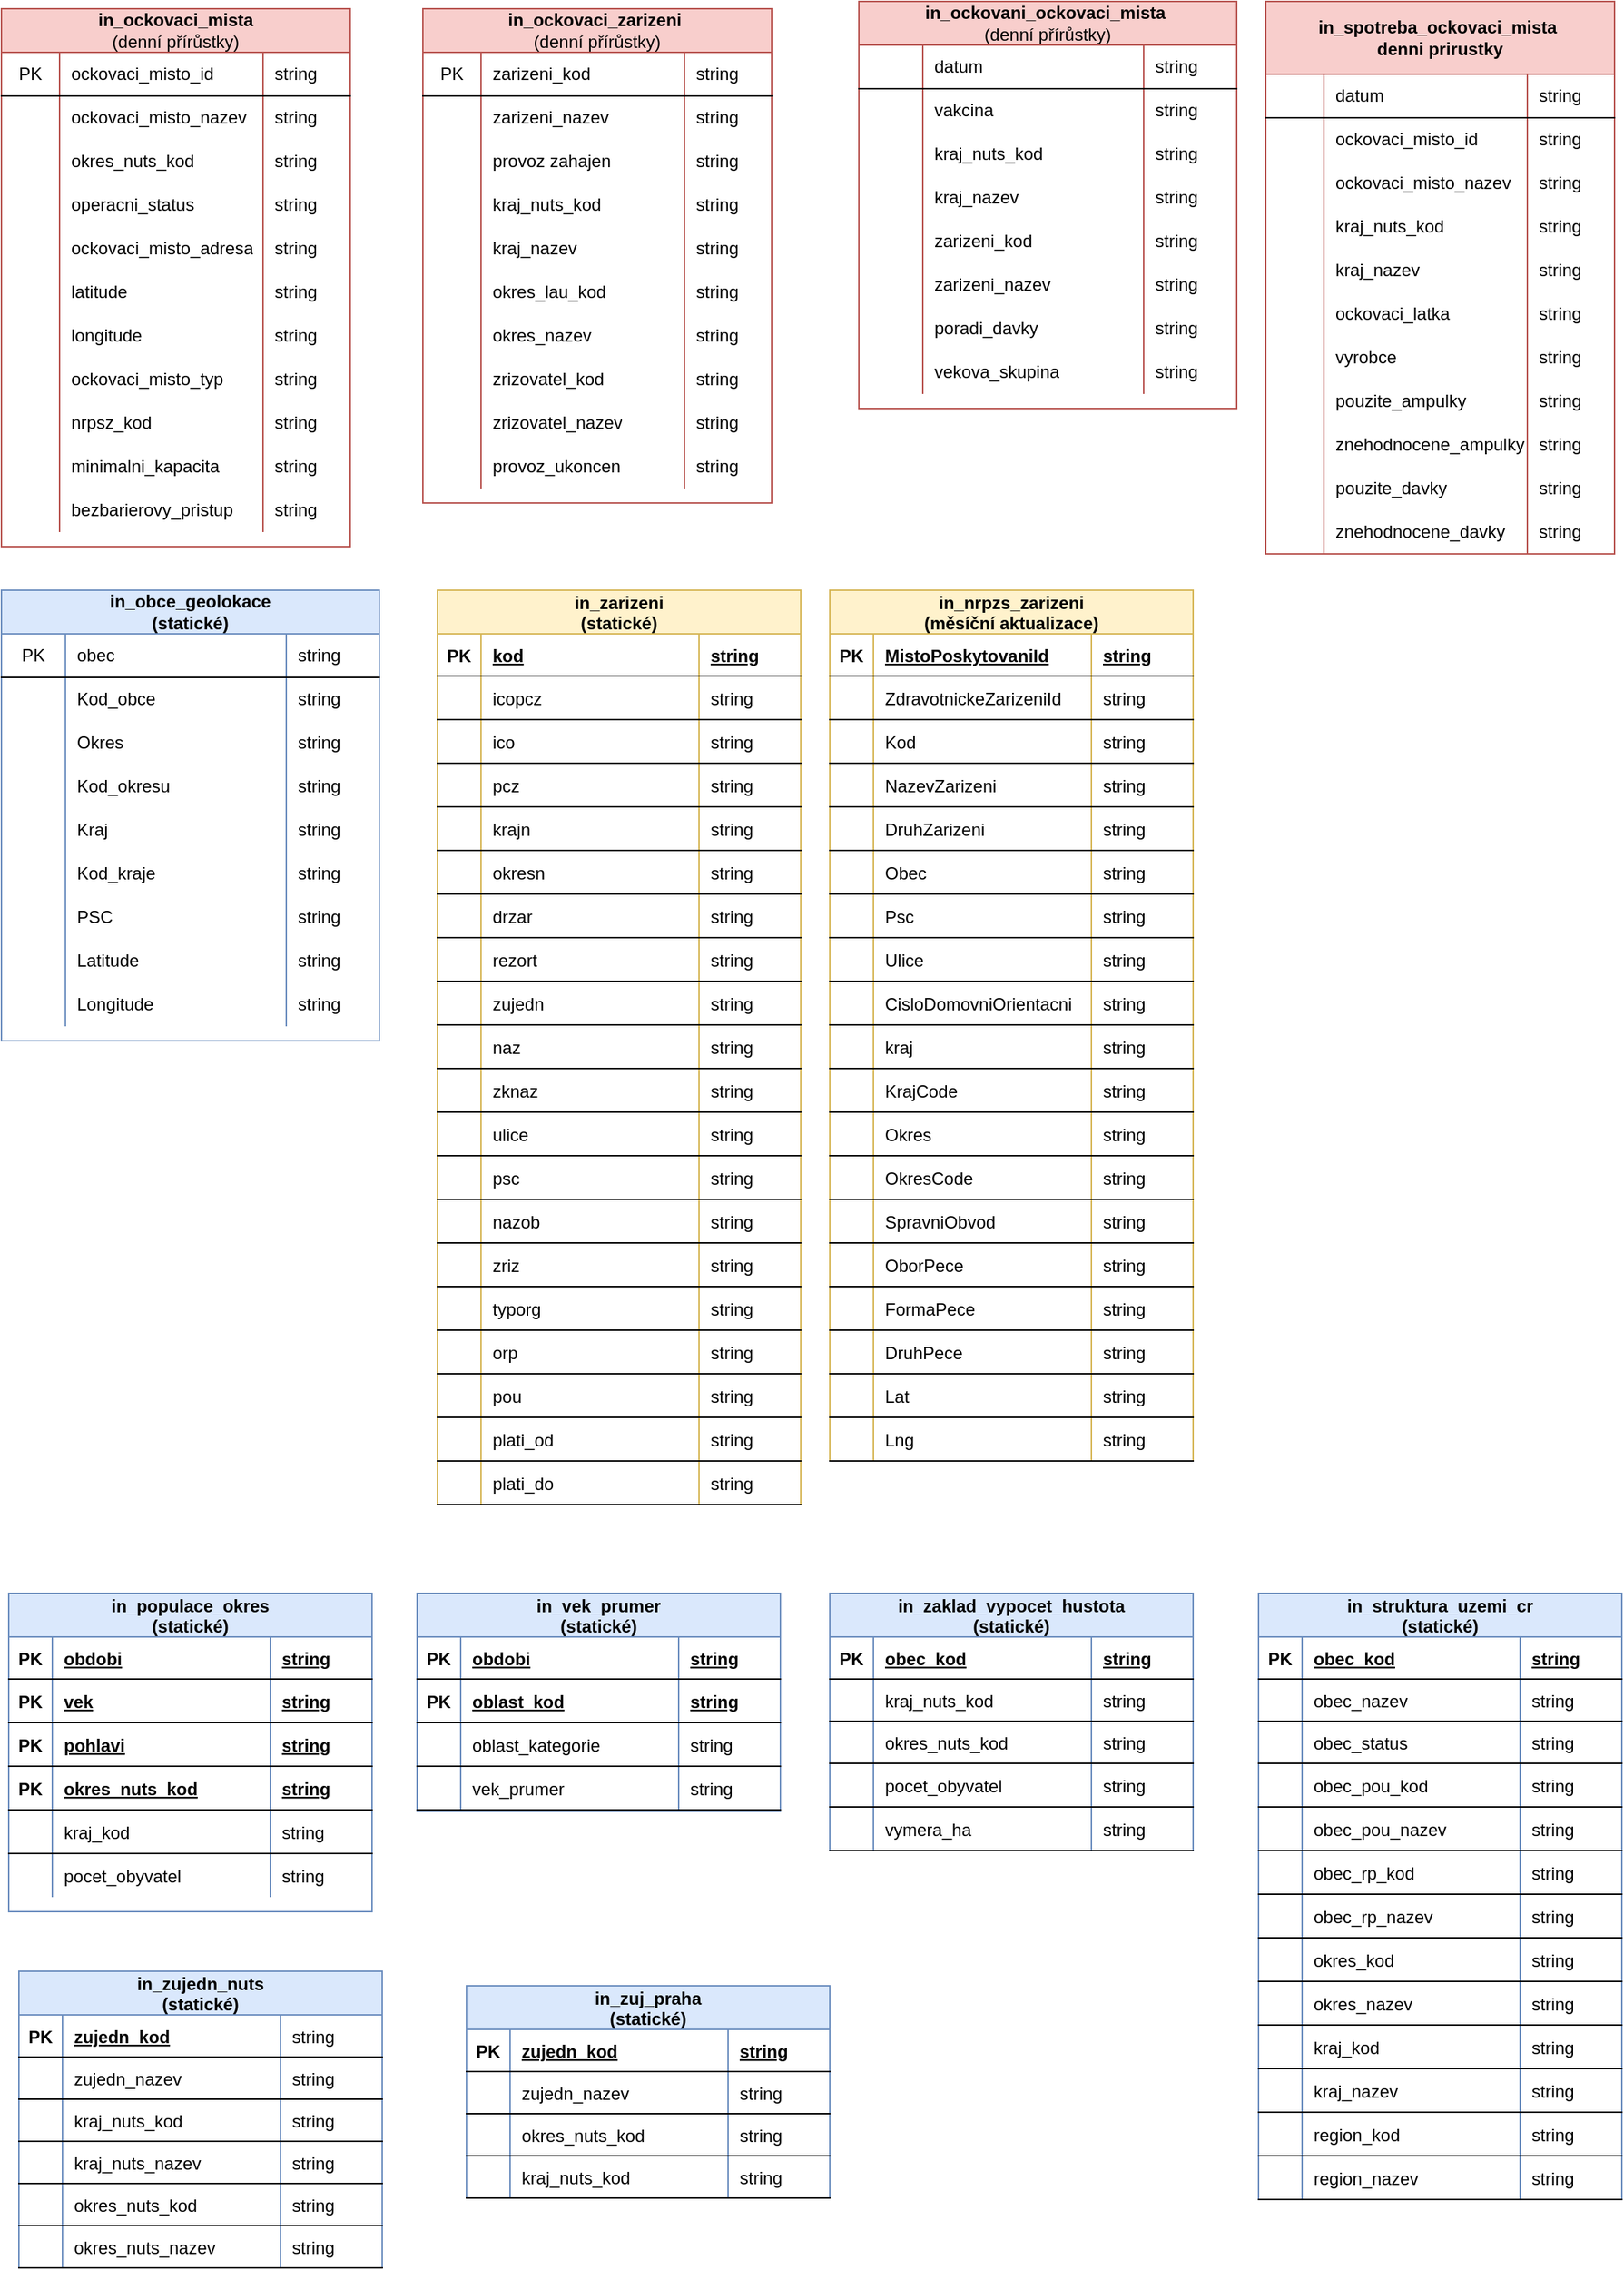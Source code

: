 <mxfile version="14.7.2" type="google" pages="4"><diagram id="mBJbInLepXzWp08dSnRZ" name="Přehled vstupních tabulek"><mxGraphModel dx="1422" dy="794" grid="1" gridSize="10" guides="1" tooltips="1" connect="1" arrows="1" fold="1" page="1" pageScale="1" pageWidth="1654" pageHeight="2336" math="0" shadow="0"><root><mxCell id="jr8Jr8xR8ylpUGKIrfJG-0"/><mxCell id="jr8Jr8xR8ylpUGKIrfJG-1" parent="jr8Jr8xR8ylpUGKIrfJG-0"/><mxCell id="tUa9cnAskfkayDi5NwXb-0" value="in_ockovaci_mista&lt;br&gt;&lt;span style=&quot;font-weight: normal&quot;&gt;(denní přírůstky)&lt;/span&gt;" style="shape=table;html=1;whiteSpace=wrap;startSize=30;container=1;collapsible=0;childLayout=tableLayout;fixedRows=1;rowLines=0;fontStyle=1;align=center;fillColor=#f8cecc;strokeColor=#b85450;" parent="jr8Jr8xR8ylpUGKIrfJG-1" vertex="1"><mxGeometry x="20" y="30" width="240" height="370" as="geometry"/></mxCell><mxCell id="tUa9cnAskfkayDi5NwXb-1" value="" style="shape=partialRectangle;html=1;whiteSpace=wrap;collapsible=0;dropTarget=0;pointerEvents=0;fillColor=none;top=0;left=0;bottom=1;right=0;points=[[0,0.5],[1,0.5]];portConstraint=eastwest;" parent="tUa9cnAskfkayDi5NwXb-0" vertex="1"><mxGeometry y="30" width="240" height="30" as="geometry"/></mxCell><mxCell id="tUa9cnAskfkayDi5NwXb-2" value="PK" style="shape=partialRectangle;html=1;whiteSpace=wrap;connectable=0;fillColor=none;top=0;left=0;bottom=0;right=0;overflow=hidden;" parent="tUa9cnAskfkayDi5NwXb-1" vertex="1"><mxGeometry width="40" height="30" as="geometry"/></mxCell><mxCell id="tUa9cnAskfkayDi5NwXb-3" value="ockovaci_misto_id" style="shape=partialRectangle;html=1;whiteSpace=wrap;connectable=0;top=0;left=0;bottom=0;right=0;align=left;spacingLeft=6;overflow=hidden;strokeColor=#b85450;fillColor=none;" parent="tUa9cnAskfkayDi5NwXb-1" vertex="1"><mxGeometry x="40" width="140" height="30" as="geometry"/></mxCell><mxCell id="tUa9cnAskfkayDi5NwXb-4" value="string" style="shape=partialRectangle;html=1;whiteSpace=wrap;connectable=0;top=0;left=0;bottom=0;right=0;align=left;spacingLeft=6;overflow=hidden;strokeColor=#b85450;fillColor=none;" parent="tUa9cnAskfkayDi5NwXb-1" vertex="1"><mxGeometry x="180" width="60" height="30" as="geometry"/></mxCell><mxCell id="tUa9cnAskfkayDi5NwXb-5" value="" style="shape=partialRectangle;html=1;whiteSpace=wrap;collapsible=0;dropTarget=0;pointerEvents=0;fillColor=none;top=0;left=0;bottom=0;right=0;points=[[0,0.5],[1,0.5]];portConstraint=eastwest;" parent="tUa9cnAskfkayDi5NwXb-0" vertex="1"><mxGeometry y="60" width="240" height="30" as="geometry"/></mxCell><mxCell id="tUa9cnAskfkayDi5NwXb-6" value="" style="shape=partialRectangle;html=1;whiteSpace=wrap;connectable=0;fillColor=none;top=0;left=0;bottom=0;right=0;overflow=hidden;" parent="tUa9cnAskfkayDi5NwXb-5" vertex="1"><mxGeometry width="40" height="30" as="geometry"/></mxCell><mxCell id="tUa9cnAskfkayDi5NwXb-7" value="ockovaci_misto_nazev" style="shape=partialRectangle;html=1;whiteSpace=wrap;connectable=0;top=0;left=0;bottom=0;right=0;align=left;spacingLeft=6;overflow=hidden;strokeColor=#b85450;fillColor=none;" parent="tUa9cnAskfkayDi5NwXb-5" vertex="1"><mxGeometry x="40" width="140" height="30" as="geometry"/></mxCell><mxCell id="tUa9cnAskfkayDi5NwXb-8" value="string" style="shape=partialRectangle;html=1;whiteSpace=wrap;connectable=0;top=0;left=0;bottom=0;right=0;align=left;spacingLeft=6;overflow=hidden;strokeColor=#b85450;fillColor=none;" parent="tUa9cnAskfkayDi5NwXb-5" vertex="1"><mxGeometry x="180" width="60" height="30" as="geometry"/></mxCell><mxCell id="tUa9cnAskfkayDi5NwXb-9" value="" style="shape=partialRectangle;html=1;whiteSpace=wrap;collapsible=0;dropTarget=0;pointerEvents=0;fillColor=none;top=0;left=0;bottom=0;right=0;points=[[0,0.5],[1,0.5]];portConstraint=eastwest;" parent="tUa9cnAskfkayDi5NwXb-0" vertex="1"><mxGeometry y="90" width="240" height="30" as="geometry"/></mxCell><mxCell id="tUa9cnAskfkayDi5NwXb-10" value="" style="shape=partialRectangle;html=1;whiteSpace=wrap;connectable=0;fillColor=none;top=0;left=0;bottom=0;right=0;overflow=hidden;" parent="tUa9cnAskfkayDi5NwXb-9" vertex="1"><mxGeometry width="40" height="30" as="geometry"/></mxCell><mxCell id="tUa9cnAskfkayDi5NwXb-11" value="okres_nuts_kod" style="shape=partialRectangle;html=1;whiteSpace=wrap;connectable=0;top=0;left=0;bottom=0;right=0;align=left;spacingLeft=6;overflow=hidden;strokeColor=#6c8ebf;fillColor=none;" parent="tUa9cnAskfkayDi5NwXb-9" vertex="1"><mxGeometry x="40" width="140" height="30" as="geometry"/></mxCell><mxCell id="tUa9cnAskfkayDi5NwXb-12" value="string" style="shape=partialRectangle;html=1;whiteSpace=wrap;connectable=0;top=0;left=0;bottom=0;right=0;align=left;spacingLeft=6;overflow=hidden;strokeColor=#6c8ebf;fillColor=none;" parent="tUa9cnAskfkayDi5NwXb-9" vertex="1"><mxGeometry x="180" width="60" height="30" as="geometry"/></mxCell><mxCell id="tUa9cnAskfkayDi5NwXb-13" style="shape=partialRectangle;html=1;whiteSpace=wrap;collapsible=0;dropTarget=0;pointerEvents=0;fillColor=none;top=0;left=0;bottom=0;right=0;points=[[0,0.5],[1,0.5]];portConstraint=eastwest;" parent="tUa9cnAskfkayDi5NwXb-0" vertex="1"><mxGeometry y="120" width="240" height="30" as="geometry"/></mxCell><mxCell id="tUa9cnAskfkayDi5NwXb-14" style="shape=partialRectangle;html=1;whiteSpace=wrap;connectable=0;fillColor=none;top=0;left=0;bottom=0;right=0;overflow=hidden;" parent="tUa9cnAskfkayDi5NwXb-13" vertex="1"><mxGeometry width="40" height="30" as="geometry"/></mxCell><mxCell id="tUa9cnAskfkayDi5NwXb-15" value="operacni_status" style="shape=partialRectangle;html=1;whiteSpace=wrap;connectable=0;fillColor=none;top=0;left=0;bottom=0;right=0;align=left;spacingLeft=6;overflow=hidden;" parent="tUa9cnAskfkayDi5NwXb-13" vertex="1"><mxGeometry x="40" width="140" height="30" as="geometry"/></mxCell><mxCell id="tUa9cnAskfkayDi5NwXb-16" value="string" style="shape=partialRectangle;html=1;whiteSpace=wrap;connectable=0;fillColor=none;top=0;left=0;bottom=0;right=0;align=left;spacingLeft=6;overflow=hidden;" parent="tUa9cnAskfkayDi5NwXb-13" vertex="1"><mxGeometry x="180" width="60" height="30" as="geometry"/></mxCell><mxCell id="tUa9cnAskfkayDi5NwXb-17" style="shape=partialRectangle;html=1;whiteSpace=wrap;collapsible=0;dropTarget=0;pointerEvents=0;fillColor=none;top=0;left=0;bottom=0;right=0;points=[[0,0.5],[1,0.5]];portConstraint=eastwest;" parent="tUa9cnAskfkayDi5NwXb-0" vertex="1"><mxGeometry y="150" width="240" height="30" as="geometry"/></mxCell><mxCell id="tUa9cnAskfkayDi5NwXb-18" style="shape=partialRectangle;html=1;whiteSpace=wrap;connectable=0;fillColor=none;top=0;left=0;bottom=0;right=0;overflow=hidden;" parent="tUa9cnAskfkayDi5NwXb-17" vertex="1"><mxGeometry width="40" height="30" as="geometry"/></mxCell><mxCell id="tUa9cnAskfkayDi5NwXb-19" value="ockovaci_misto_adresa" style="shape=partialRectangle;html=1;whiteSpace=wrap;connectable=0;top=0;left=0;bottom=0;right=0;align=left;spacingLeft=6;overflow=hidden;strokeColor=#b85450;fillColor=none;" parent="tUa9cnAskfkayDi5NwXb-17" vertex="1"><mxGeometry x="40" width="140" height="30" as="geometry"/></mxCell><mxCell id="tUa9cnAskfkayDi5NwXb-20" value="string" style="shape=partialRectangle;html=1;whiteSpace=wrap;connectable=0;top=0;left=0;bottom=0;right=0;align=left;spacingLeft=6;overflow=hidden;strokeColor=#b85450;fillColor=none;" parent="tUa9cnAskfkayDi5NwXb-17" vertex="1"><mxGeometry x="180" width="60" height="30" as="geometry"/></mxCell><mxCell id="tUa9cnAskfkayDi5NwXb-21" style="shape=partialRectangle;html=1;whiteSpace=wrap;collapsible=0;dropTarget=0;pointerEvents=0;fillColor=none;top=0;left=0;bottom=0;right=0;points=[[0,0.5],[1,0.5]];portConstraint=eastwest;" parent="tUa9cnAskfkayDi5NwXb-0" vertex="1"><mxGeometry y="180" width="240" height="30" as="geometry"/></mxCell><mxCell id="tUa9cnAskfkayDi5NwXb-22" style="shape=partialRectangle;html=1;whiteSpace=wrap;connectable=0;fillColor=none;top=0;left=0;bottom=0;right=0;overflow=hidden;" parent="tUa9cnAskfkayDi5NwXb-21" vertex="1"><mxGeometry width="40" height="30" as="geometry"/></mxCell><mxCell id="tUa9cnAskfkayDi5NwXb-23" value="latitude" style="shape=partialRectangle;html=1;whiteSpace=wrap;connectable=0;top=0;left=0;bottom=0;right=0;align=left;spacingLeft=6;overflow=hidden;strokeColor=#b85450;fillColor=none;" parent="tUa9cnAskfkayDi5NwXb-21" vertex="1"><mxGeometry x="40" width="140" height="30" as="geometry"/></mxCell><mxCell id="tUa9cnAskfkayDi5NwXb-24" value="string" style="shape=partialRectangle;html=1;whiteSpace=wrap;connectable=0;top=0;left=0;bottom=0;right=0;align=left;spacingLeft=6;overflow=hidden;strokeColor=#b85450;fillColor=none;" parent="tUa9cnAskfkayDi5NwXb-21" vertex="1"><mxGeometry x="180" width="60" height="30" as="geometry"/></mxCell><mxCell id="tUa9cnAskfkayDi5NwXb-25" style="shape=partialRectangle;html=1;whiteSpace=wrap;collapsible=0;dropTarget=0;pointerEvents=0;fillColor=none;top=0;left=0;bottom=0;right=0;points=[[0,0.5],[1,0.5]];portConstraint=eastwest;" parent="tUa9cnAskfkayDi5NwXb-0" vertex="1"><mxGeometry y="210" width="240" height="30" as="geometry"/></mxCell><mxCell id="tUa9cnAskfkayDi5NwXb-26" style="shape=partialRectangle;html=1;whiteSpace=wrap;connectable=0;fillColor=none;top=0;left=0;bottom=0;right=0;overflow=hidden;" parent="tUa9cnAskfkayDi5NwXb-25" vertex="1"><mxGeometry width="40" height="30" as="geometry"/></mxCell><mxCell id="tUa9cnAskfkayDi5NwXb-27" value="longitude" style="shape=partialRectangle;html=1;whiteSpace=wrap;connectable=0;top=0;left=0;bottom=0;right=0;align=left;spacingLeft=6;overflow=hidden;strokeColor=#b85450;fillColor=none;" parent="tUa9cnAskfkayDi5NwXb-25" vertex="1"><mxGeometry x="40" width="140" height="30" as="geometry"/></mxCell><mxCell id="tUa9cnAskfkayDi5NwXb-28" value="string" style="shape=partialRectangle;html=1;whiteSpace=wrap;connectable=0;top=0;left=0;bottom=0;right=0;align=left;spacingLeft=6;overflow=hidden;strokeColor=#b85450;fillColor=none;" parent="tUa9cnAskfkayDi5NwXb-25" vertex="1"><mxGeometry x="180" width="60" height="30" as="geometry"/></mxCell><mxCell id="tUa9cnAskfkayDi5NwXb-29" style="shape=partialRectangle;html=1;whiteSpace=wrap;collapsible=0;dropTarget=0;pointerEvents=0;fillColor=none;top=0;left=0;bottom=0;right=0;points=[[0,0.5],[1,0.5]];portConstraint=eastwest;" parent="tUa9cnAskfkayDi5NwXb-0" vertex="1"><mxGeometry y="240" width="240" height="30" as="geometry"/></mxCell><mxCell id="tUa9cnAskfkayDi5NwXb-30" style="shape=partialRectangle;html=1;whiteSpace=wrap;connectable=0;fillColor=none;top=0;left=0;bottom=0;right=0;overflow=hidden;" parent="tUa9cnAskfkayDi5NwXb-29" vertex="1"><mxGeometry width="40" height="30" as="geometry"/></mxCell><mxCell id="tUa9cnAskfkayDi5NwXb-31" value="ockovaci_misto_typ" style="shape=partialRectangle;html=1;whiteSpace=wrap;connectable=0;top=0;left=0;bottom=0;right=0;align=left;spacingLeft=6;overflow=hidden;strokeColor=#b85450;fillColor=none;" parent="tUa9cnAskfkayDi5NwXb-29" vertex="1"><mxGeometry x="40" width="140" height="30" as="geometry"/></mxCell><mxCell id="tUa9cnAskfkayDi5NwXb-32" value="string" style="shape=partialRectangle;html=1;whiteSpace=wrap;connectable=0;top=0;left=0;bottom=0;right=0;align=left;spacingLeft=6;overflow=hidden;strokeColor=#b85450;fillColor=none;" parent="tUa9cnAskfkayDi5NwXb-29" vertex="1"><mxGeometry x="180" width="60" height="30" as="geometry"/></mxCell><mxCell id="tUa9cnAskfkayDi5NwXb-33" style="shape=partialRectangle;html=1;whiteSpace=wrap;collapsible=0;dropTarget=0;pointerEvents=0;fillColor=none;top=0;left=0;bottom=0;right=0;points=[[0,0.5],[1,0.5]];portConstraint=eastwest;" parent="tUa9cnAskfkayDi5NwXb-0" vertex="1"><mxGeometry y="270" width="240" height="30" as="geometry"/></mxCell><mxCell id="tUa9cnAskfkayDi5NwXb-34" style="shape=partialRectangle;html=1;whiteSpace=wrap;connectable=0;fillColor=none;top=0;left=0;bottom=0;right=0;overflow=hidden;" parent="tUa9cnAskfkayDi5NwXb-33" vertex="1"><mxGeometry width="40" height="30" as="geometry"/></mxCell><mxCell id="tUa9cnAskfkayDi5NwXb-35" value="nrpsz_kod" style="shape=partialRectangle;html=1;whiteSpace=wrap;connectable=0;top=0;left=0;bottom=0;right=0;align=left;spacingLeft=6;overflow=hidden;strokeColor=#d79b00;fillColor=none;" parent="tUa9cnAskfkayDi5NwXb-33" vertex="1"><mxGeometry x="40" width="140" height="30" as="geometry"/></mxCell><mxCell id="tUa9cnAskfkayDi5NwXb-36" value="string" style="shape=partialRectangle;html=1;whiteSpace=wrap;connectable=0;top=0;left=0;bottom=0;right=0;align=left;spacingLeft=6;overflow=hidden;strokeColor=#d79b00;fillColor=none;" parent="tUa9cnAskfkayDi5NwXb-33" vertex="1"><mxGeometry x="180" width="60" height="30" as="geometry"/></mxCell><mxCell id="tUa9cnAskfkayDi5NwXb-37" style="shape=partialRectangle;html=1;whiteSpace=wrap;collapsible=0;dropTarget=0;pointerEvents=0;fillColor=none;top=0;left=0;bottom=0;right=0;points=[[0,0.5],[1,0.5]];portConstraint=eastwest;" parent="tUa9cnAskfkayDi5NwXb-0" vertex="1"><mxGeometry y="300" width="240" height="30" as="geometry"/></mxCell><mxCell id="tUa9cnAskfkayDi5NwXb-38" style="shape=partialRectangle;html=1;whiteSpace=wrap;connectable=0;fillColor=none;top=0;left=0;bottom=0;right=0;overflow=hidden;" parent="tUa9cnAskfkayDi5NwXb-37" vertex="1"><mxGeometry width="40" height="30" as="geometry"/></mxCell><mxCell id="tUa9cnAskfkayDi5NwXb-39" value="minimalni_kapacita" style="shape=partialRectangle;html=1;whiteSpace=wrap;connectable=0;fillColor=none;top=0;left=0;bottom=0;right=0;align=left;spacingLeft=6;overflow=hidden;" parent="tUa9cnAskfkayDi5NwXb-37" vertex="1"><mxGeometry x="40" width="140" height="30" as="geometry"/></mxCell><mxCell id="tUa9cnAskfkayDi5NwXb-40" value="string" style="shape=partialRectangle;html=1;whiteSpace=wrap;connectable=0;fillColor=none;top=0;left=0;bottom=0;right=0;align=left;spacingLeft=6;overflow=hidden;" parent="tUa9cnAskfkayDi5NwXb-37" vertex="1"><mxGeometry x="180" width="60" height="30" as="geometry"/></mxCell><mxCell id="tUa9cnAskfkayDi5NwXb-41" style="shape=partialRectangle;html=1;whiteSpace=wrap;collapsible=0;dropTarget=0;pointerEvents=0;fillColor=none;top=0;left=0;bottom=0;right=0;points=[[0,0.5],[1,0.5]];portConstraint=eastwest;" parent="tUa9cnAskfkayDi5NwXb-0" vertex="1"><mxGeometry y="330" width="240" height="30" as="geometry"/></mxCell><mxCell id="tUa9cnAskfkayDi5NwXb-42" style="shape=partialRectangle;html=1;whiteSpace=wrap;connectable=0;fillColor=none;top=0;left=0;bottom=0;right=0;overflow=hidden;" parent="tUa9cnAskfkayDi5NwXb-41" vertex="1"><mxGeometry width="40" height="30" as="geometry"/></mxCell><mxCell id="tUa9cnAskfkayDi5NwXb-43" value="bezbarierovy_pristup" style="shape=partialRectangle;html=1;whiteSpace=wrap;connectable=0;fillColor=none;top=0;left=0;bottom=0;right=0;align=left;spacingLeft=6;overflow=hidden;" parent="tUa9cnAskfkayDi5NwXb-41" vertex="1"><mxGeometry x="40" width="140" height="30" as="geometry"/></mxCell><mxCell id="tUa9cnAskfkayDi5NwXb-44" value="string" style="shape=partialRectangle;html=1;whiteSpace=wrap;connectable=0;fillColor=none;top=0;left=0;bottom=0;right=0;align=left;spacingLeft=6;overflow=hidden;" parent="tUa9cnAskfkayDi5NwXb-41" vertex="1"><mxGeometry x="180" width="60" height="30" as="geometry"/></mxCell><mxCell id="vHtbET9YU0dbBXPLYdFD-0" value="in_ockovani_ockovaci_mista&amp;nbsp;&lt;br&gt;&lt;span style=&quot;font-weight: 400&quot;&gt;(denní přírůstky)&lt;/span&gt;" style="shape=table;html=1;whiteSpace=wrap;startSize=30;container=1;collapsible=0;childLayout=tableLayout;fixedRows=1;rowLines=0;fontStyle=1;align=center;fillColor=#f8cecc;strokeColor=#b85450;" parent="jr8Jr8xR8ylpUGKIrfJG-1" vertex="1"><mxGeometry x="610" y="25" width="260" height="280" as="geometry"/></mxCell><mxCell id="vHtbET9YU0dbBXPLYdFD-1" value="" style="shape=partialRectangle;html=1;whiteSpace=wrap;collapsible=0;dropTarget=0;pointerEvents=0;fillColor=none;top=0;left=0;bottom=1;right=0;points=[[0,0.5],[1,0.5]];portConstraint=eastwest;" parent="vHtbET9YU0dbBXPLYdFD-0" vertex="1"><mxGeometry y="30" width="260" height="30" as="geometry"/></mxCell><mxCell id="vHtbET9YU0dbBXPLYdFD-2" value="" style="shape=partialRectangle;html=1;whiteSpace=wrap;connectable=0;fillColor=none;top=0;left=0;bottom=0;right=0;overflow=hidden;" parent="vHtbET9YU0dbBXPLYdFD-1" vertex="1"><mxGeometry width="44" height="30" as="geometry"/></mxCell><mxCell id="vHtbET9YU0dbBXPLYdFD-3" value="datum" style="shape=partialRectangle;html=1;whiteSpace=wrap;connectable=0;top=0;left=0;bottom=0;right=0;align=left;spacingLeft=6;overflow=hidden;strokeColor=#82b366;fillColor=none;" parent="vHtbET9YU0dbBXPLYdFD-1" vertex="1"><mxGeometry x="44" width="152" height="30" as="geometry"/></mxCell><mxCell id="vHtbET9YU0dbBXPLYdFD-4" value="string" style="shape=partialRectangle;html=1;whiteSpace=wrap;connectable=0;top=0;left=0;bottom=0;right=0;align=left;spacingLeft=6;overflow=hidden;strokeColor=#82b366;fillColor=none;" parent="vHtbET9YU0dbBXPLYdFD-1" vertex="1"><mxGeometry x="196" width="64" height="30" as="geometry"/></mxCell><mxCell id="vHtbET9YU0dbBXPLYdFD-5" value="" style="shape=partialRectangle;html=1;whiteSpace=wrap;collapsible=0;dropTarget=0;pointerEvents=0;fillColor=none;top=0;left=0;bottom=0;right=0;points=[[0,0.5],[1,0.5]];portConstraint=eastwest;" parent="vHtbET9YU0dbBXPLYdFD-0" vertex="1"><mxGeometry y="60" width="260" height="30" as="geometry"/></mxCell><mxCell id="vHtbET9YU0dbBXPLYdFD-6" value="" style="shape=partialRectangle;html=1;whiteSpace=wrap;connectable=0;fillColor=none;top=0;left=0;bottom=0;right=0;overflow=hidden;" parent="vHtbET9YU0dbBXPLYdFD-5" vertex="1"><mxGeometry width="44" height="30" as="geometry"/></mxCell><mxCell id="vHtbET9YU0dbBXPLYdFD-7" value="vakcina" style="shape=partialRectangle;html=1;whiteSpace=wrap;connectable=0;fillColor=none;top=0;left=0;bottom=0;right=0;align=left;spacingLeft=6;overflow=hidden;" parent="vHtbET9YU0dbBXPLYdFD-5" vertex="1"><mxGeometry x="44" width="152" height="30" as="geometry"/></mxCell><mxCell id="vHtbET9YU0dbBXPLYdFD-8" value="string" style="shape=partialRectangle;html=1;whiteSpace=wrap;connectable=0;fillColor=none;top=0;left=0;bottom=0;right=0;align=left;spacingLeft=6;overflow=hidden;" parent="vHtbET9YU0dbBXPLYdFD-5" vertex="1"><mxGeometry x="196" width="64" height="30" as="geometry"/></mxCell><mxCell id="vHtbET9YU0dbBXPLYdFD-9" value="" style="shape=partialRectangle;html=1;whiteSpace=wrap;collapsible=0;dropTarget=0;pointerEvents=0;fillColor=none;top=0;left=0;bottom=0;right=0;points=[[0,0.5],[1,0.5]];portConstraint=eastwest;" parent="vHtbET9YU0dbBXPLYdFD-0" vertex="1"><mxGeometry y="90" width="260" height="30" as="geometry"/></mxCell><mxCell id="vHtbET9YU0dbBXPLYdFD-10" value="" style="shape=partialRectangle;html=1;whiteSpace=wrap;connectable=0;fillColor=none;top=0;left=0;bottom=0;right=0;overflow=hidden;" parent="vHtbET9YU0dbBXPLYdFD-9" vertex="1"><mxGeometry width="44" height="30" as="geometry"/></mxCell><mxCell id="vHtbET9YU0dbBXPLYdFD-11" value="kraj_nuts_kod" style="shape=partialRectangle;html=1;whiteSpace=wrap;connectable=0;top=0;left=0;bottom=0;right=0;align=left;spacingLeft=6;overflow=hidden;strokeColor=#6c8ebf;fillColor=none;" parent="vHtbET9YU0dbBXPLYdFD-9" vertex="1"><mxGeometry x="44" width="152" height="30" as="geometry"/></mxCell><mxCell id="vHtbET9YU0dbBXPLYdFD-12" value="string" style="shape=partialRectangle;html=1;whiteSpace=wrap;connectable=0;top=0;left=0;bottom=0;right=0;align=left;spacingLeft=6;overflow=hidden;strokeColor=#6c8ebf;fillColor=none;" parent="vHtbET9YU0dbBXPLYdFD-9" vertex="1"><mxGeometry x="196" width="64" height="30" as="geometry"/></mxCell><mxCell id="vHtbET9YU0dbBXPLYdFD-13" style="shape=partialRectangle;html=1;whiteSpace=wrap;collapsible=0;dropTarget=0;pointerEvents=0;fillColor=none;top=0;left=0;bottom=0;right=0;points=[[0,0.5],[1,0.5]];portConstraint=eastwest;" parent="vHtbET9YU0dbBXPLYdFD-0" vertex="1"><mxGeometry y="120" width="260" height="30" as="geometry"/></mxCell><mxCell id="vHtbET9YU0dbBXPLYdFD-14" style="shape=partialRectangle;html=1;whiteSpace=wrap;connectable=0;fillColor=none;top=0;left=0;bottom=0;right=0;overflow=hidden;" parent="vHtbET9YU0dbBXPLYdFD-13" vertex="1"><mxGeometry width="44" height="30" as="geometry"/></mxCell><mxCell id="vHtbET9YU0dbBXPLYdFD-15" value="kraj_nazev" style="shape=partialRectangle;html=1;whiteSpace=wrap;connectable=0;top=0;left=0;bottom=0;right=0;align=left;spacingLeft=6;overflow=hidden;strokeColor=#6c8ebf;fillColor=none;" parent="vHtbET9YU0dbBXPLYdFD-13" vertex="1"><mxGeometry x="44" width="152" height="30" as="geometry"/></mxCell><mxCell id="vHtbET9YU0dbBXPLYdFD-16" value="string" style="shape=partialRectangle;html=1;whiteSpace=wrap;connectable=0;top=0;left=0;bottom=0;right=0;align=left;spacingLeft=6;overflow=hidden;strokeColor=#6c8ebf;fillColor=none;" parent="vHtbET9YU0dbBXPLYdFD-13" vertex="1"><mxGeometry x="196" width="64" height="30" as="geometry"/></mxCell><mxCell id="vHtbET9YU0dbBXPLYdFD-17" style="shape=partialRectangle;html=1;whiteSpace=wrap;collapsible=0;dropTarget=0;pointerEvents=0;fillColor=none;top=0;left=0;bottom=0;right=0;points=[[0,0.5],[1,0.5]];portConstraint=eastwest;" parent="vHtbET9YU0dbBXPLYdFD-0" vertex="1"><mxGeometry y="150" width="260" height="30" as="geometry"/></mxCell><mxCell id="vHtbET9YU0dbBXPLYdFD-18" value="" style="shape=partialRectangle;html=1;whiteSpace=wrap;connectable=0;fillColor=none;top=0;left=0;bottom=0;right=0;overflow=hidden;" parent="vHtbET9YU0dbBXPLYdFD-17" vertex="1"><mxGeometry width="44" height="30" as="geometry"/></mxCell><mxCell id="vHtbET9YU0dbBXPLYdFD-19" value="zarizeni_kod" style="shape=partialRectangle;html=1;whiteSpace=wrap;connectable=0;top=0;left=0;bottom=0;right=0;align=left;spacingLeft=6;overflow=hidden;strokeColor=#d79b00;fillColor=none;" parent="vHtbET9YU0dbBXPLYdFD-17" vertex="1"><mxGeometry x="44" width="152" height="30" as="geometry"/></mxCell><mxCell id="vHtbET9YU0dbBXPLYdFD-20" value="string" style="shape=partialRectangle;html=1;whiteSpace=wrap;connectable=0;top=0;left=0;bottom=0;right=0;align=left;spacingLeft=6;overflow=hidden;strokeColor=#d79b00;fillColor=none;" parent="vHtbET9YU0dbBXPLYdFD-17" vertex="1"><mxGeometry x="196" width="64" height="30" as="geometry"/></mxCell><mxCell id="vHtbET9YU0dbBXPLYdFD-21" style="shape=partialRectangle;html=1;whiteSpace=wrap;collapsible=0;dropTarget=0;pointerEvents=0;fillColor=none;top=0;left=0;bottom=0;right=0;points=[[0,0.5],[1,0.5]];portConstraint=eastwest;" parent="vHtbET9YU0dbBXPLYdFD-0" vertex="1"><mxGeometry y="180" width="260" height="30" as="geometry"/></mxCell><mxCell id="vHtbET9YU0dbBXPLYdFD-22" style="shape=partialRectangle;html=1;whiteSpace=wrap;connectable=0;fillColor=none;top=0;left=0;bottom=0;right=0;overflow=hidden;" parent="vHtbET9YU0dbBXPLYdFD-21" vertex="1"><mxGeometry width="44" height="30" as="geometry"/></mxCell><mxCell id="vHtbET9YU0dbBXPLYdFD-23" value="zarizeni_nazev" style="shape=partialRectangle;html=1;whiteSpace=wrap;connectable=0;top=0;left=0;bottom=0;right=0;align=left;spacingLeft=6;overflow=hidden;strokeColor=#d79b00;fillColor=none;" parent="vHtbET9YU0dbBXPLYdFD-21" vertex="1"><mxGeometry x="44" width="152" height="30" as="geometry"/></mxCell><mxCell id="vHtbET9YU0dbBXPLYdFD-24" value="string" style="shape=partialRectangle;html=1;whiteSpace=wrap;connectable=0;top=0;left=0;bottom=0;right=0;align=left;spacingLeft=6;overflow=hidden;strokeColor=#d79b00;fillColor=none;" parent="vHtbET9YU0dbBXPLYdFD-21" vertex="1"><mxGeometry x="196" width="64" height="30" as="geometry"/></mxCell><mxCell id="vHtbET9YU0dbBXPLYdFD-25" style="shape=partialRectangle;html=1;whiteSpace=wrap;collapsible=0;dropTarget=0;pointerEvents=0;fillColor=none;top=0;left=0;bottom=0;right=0;points=[[0,0.5],[1,0.5]];portConstraint=eastwest;" parent="vHtbET9YU0dbBXPLYdFD-0" vertex="1"><mxGeometry y="210" width="260" height="30" as="geometry"/></mxCell><mxCell id="vHtbET9YU0dbBXPLYdFD-26" style="shape=partialRectangle;html=1;whiteSpace=wrap;connectable=0;fillColor=none;top=0;left=0;bottom=0;right=0;overflow=hidden;" parent="vHtbET9YU0dbBXPLYdFD-25" vertex="1"><mxGeometry width="44" height="30" as="geometry"/></mxCell><mxCell id="vHtbET9YU0dbBXPLYdFD-27" value="poradi_davky" style="shape=partialRectangle;html=1;whiteSpace=wrap;connectable=0;fillColor=none;top=0;left=0;bottom=0;right=0;align=left;spacingLeft=6;overflow=hidden;" parent="vHtbET9YU0dbBXPLYdFD-25" vertex="1"><mxGeometry x="44" width="152" height="30" as="geometry"/></mxCell><mxCell id="vHtbET9YU0dbBXPLYdFD-28" value="string" style="shape=partialRectangle;html=1;whiteSpace=wrap;connectable=0;fillColor=none;top=0;left=0;bottom=0;right=0;align=left;spacingLeft=6;overflow=hidden;" parent="vHtbET9YU0dbBXPLYdFD-25" vertex="1"><mxGeometry x="196" width="64" height="30" as="geometry"/></mxCell><mxCell id="vHtbET9YU0dbBXPLYdFD-29" style="shape=partialRectangle;html=1;whiteSpace=wrap;collapsible=0;dropTarget=0;pointerEvents=0;fillColor=none;top=0;left=0;bottom=0;right=0;points=[[0,0.5],[1,0.5]];portConstraint=eastwest;" parent="vHtbET9YU0dbBXPLYdFD-0" vertex="1"><mxGeometry y="240" width="260" height="30" as="geometry"/></mxCell><mxCell id="vHtbET9YU0dbBXPLYdFD-30" style="shape=partialRectangle;html=1;whiteSpace=wrap;connectable=0;fillColor=none;top=0;left=0;bottom=0;right=0;overflow=hidden;" parent="vHtbET9YU0dbBXPLYdFD-29" vertex="1"><mxGeometry width="44" height="30" as="geometry"/></mxCell><mxCell id="vHtbET9YU0dbBXPLYdFD-31" value="vekova_skupina" style="shape=partialRectangle;html=1;whiteSpace=wrap;connectable=0;fillColor=none;top=0;left=0;bottom=0;right=0;align=left;spacingLeft=6;overflow=hidden;" parent="vHtbET9YU0dbBXPLYdFD-29" vertex="1"><mxGeometry x="44" width="152" height="30" as="geometry"/></mxCell><mxCell id="vHtbET9YU0dbBXPLYdFD-32" value="string" style="shape=partialRectangle;html=1;whiteSpace=wrap;connectable=0;fillColor=none;top=0;left=0;bottom=0;right=0;align=left;spacingLeft=6;overflow=hidden;" parent="vHtbET9YU0dbBXPLYdFD-29" vertex="1"><mxGeometry x="196" width="64" height="30" as="geometry"/></mxCell><mxCell id="vHtbET9YU0dbBXPLYdFD-33" value="in_ockovaci_zarizeni&amp;nbsp;&lt;br&gt;&lt;span style=&quot;font-weight: 400&quot;&gt;(denní přírůstky)&lt;/span&gt;" style="shape=table;html=1;whiteSpace=wrap;startSize=30;container=1;collapsible=0;childLayout=tableLayout;fixedRows=1;rowLines=0;fontStyle=1;align=center;fillColor=#f8cecc;strokeColor=#b85450;" parent="jr8Jr8xR8ylpUGKIrfJG-1" vertex="1"><mxGeometry x="310" y="30" width="240" height="340" as="geometry"/></mxCell><mxCell id="vHtbET9YU0dbBXPLYdFD-34" value="" style="shape=partialRectangle;html=1;whiteSpace=wrap;collapsible=0;dropTarget=0;pointerEvents=0;fillColor=none;top=0;left=0;bottom=1;right=0;points=[[0,0.5],[1,0.5]];portConstraint=eastwest;" parent="vHtbET9YU0dbBXPLYdFD-33" vertex="1"><mxGeometry y="30" width="240" height="30" as="geometry"/></mxCell><mxCell id="vHtbET9YU0dbBXPLYdFD-35" value="PK" style="shape=partialRectangle;html=1;whiteSpace=wrap;connectable=0;fillColor=none;top=0;left=0;bottom=0;right=0;overflow=hidden;" parent="vHtbET9YU0dbBXPLYdFD-34" vertex="1"><mxGeometry width="40" height="30" as="geometry"/></mxCell><mxCell id="vHtbET9YU0dbBXPLYdFD-36" value="zarizeni_kod" style="shape=partialRectangle;html=1;whiteSpace=wrap;connectable=0;top=0;left=0;bottom=0;right=0;align=left;spacingLeft=6;overflow=hidden;strokeColor=#b85450;fillColor=none;" parent="vHtbET9YU0dbBXPLYdFD-34" vertex="1"><mxGeometry x="40" width="140" height="30" as="geometry"/></mxCell><mxCell id="vHtbET9YU0dbBXPLYdFD-37" value="string" style="shape=partialRectangle;html=1;whiteSpace=wrap;connectable=0;top=0;left=0;bottom=0;right=0;align=left;spacingLeft=6;overflow=hidden;strokeColor=#b85450;fillColor=none;" parent="vHtbET9YU0dbBXPLYdFD-34" vertex="1"><mxGeometry x="180" width="60" height="30" as="geometry"/></mxCell><mxCell id="vHtbET9YU0dbBXPLYdFD-38" value="" style="shape=partialRectangle;html=1;whiteSpace=wrap;collapsible=0;dropTarget=0;pointerEvents=0;fillColor=none;top=0;left=0;bottom=0;right=0;points=[[0,0.5],[1,0.5]];portConstraint=eastwest;" parent="vHtbET9YU0dbBXPLYdFD-33" vertex="1"><mxGeometry y="60" width="240" height="30" as="geometry"/></mxCell><mxCell id="vHtbET9YU0dbBXPLYdFD-39" value="" style="shape=partialRectangle;html=1;whiteSpace=wrap;connectable=0;fillColor=none;top=0;left=0;bottom=0;right=0;overflow=hidden;" parent="vHtbET9YU0dbBXPLYdFD-38" vertex="1"><mxGeometry width="40" height="30" as="geometry"/></mxCell><mxCell id="vHtbET9YU0dbBXPLYdFD-40" value="zarizeni_nazev" style="shape=partialRectangle;html=1;whiteSpace=wrap;connectable=0;top=0;left=0;bottom=0;right=0;align=left;spacingLeft=6;overflow=hidden;strokeColor=#b85450;fillColor=none;" parent="vHtbET9YU0dbBXPLYdFD-38" vertex="1"><mxGeometry x="40" width="140" height="30" as="geometry"/></mxCell><mxCell id="vHtbET9YU0dbBXPLYdFD-41" value="string" style="shape=partialRectangle;html=1;whiteSpace=wrap;connectable=0;top=0;left=0;bottom=0;right=0;align=left;spacingLeft=6;overflow=hidden;strokeColor=#b85450;fillColor=none;" parent="vHtbET9YU0dbBXPLYdFD-38" vertex="1"><mxGeometry x="180" width="60" height="30" as="geometry"/></mxCell><mxCell id="vHtbET9YU0dbBXPLYdFD-42" value="" style="shape=partialRectangle;html=1;whiteSpace=wrap;collapsible=0;dropTarget=0;pointerEvents=0;fillColor=none;top=0;left=0;bottom=0;right=0;points=[[0,0.5],[1,0.5]];portConstraint=eastwest;" parent="vHtbET9YU0dbBXPLYdFD-33" vertex="1"><mxGeometry y="90" width="240" height="30" as="geometry"/></mxCell><mxCell id="vHtbET9YU0dbBXPLYdFD-43" value="" style="shape=partialRectangle;html=1;whiteSpace=wrap;connectable=0;fillColor=none;top=0;left=0;bottom=0;right=0;overflow=hidden;" parent="vHtbET9YU0dbBXPLYdFD-42" vertex="1"><mxGeometry width="40" height="30" as="geometry"/></mxCell><mxCell id="vHtbET9YU0dbBXPLYdFD-44" value="provoz zahajen" style="shape=partialRectangle;html=1;whiteSpace=wrap;connectable=0;top=0;left=0;bottom=0;right=0;align=left;spacingLeft=6;overflow=hidden;strokeColor=#6c8ebf;fillColor=none;" parent="vHtbET9YU0dbBXPLYdFD-42" vertex="1"><mxGeometry x="40" width="140" height="30" as="geometry"/></mxCell><mxCell id="vHtbET9YU0dbBXPLYdFD-45" value="string" style="shape=partialRectangle;html=1;whiteSpace=wrap;connectable=0;top=0;left=0;bottom=0;right=0;align=left;spacingLeft=6;overflow=hidden;strokeColor=#6c8ebf;fillColor=none;" parent="vHtbET9YU0dbBXPLYdFD-42" vertex="1"><mxGeometry x="180" width="60" height="30" as="geometry"/></mxCell><mxCell id="vHtbET9YU0dbBXPLYdFD-46" style="shape=partialRectangle;html=1;whiteSpace=wrap;collapsible=0;dropTarget=0;pointerEvents=0;fillColor=none;top=0;left=0;bottom=0;right=0;points=[[0,0.5],[1,0.5]];portConstraint=eastwest;" parent="vHtbET9YU0dbBXPLYdFD-33" vertex="1"><mxGeometry y="120" width="240" height="30" as="geometry"/></mxCell><mxCell id="vHtbET9YU0dbBXPLYdFD-47" style="shape=partialRectangle;html=1;whiteSpace=wrap;connectable=0;fillColor=none;top=0;left=0;bottom=0;right=0;overflow=hidden;" parent="vHtbET9YU0dbBXPLYdFD-46" vertex="1"><mxGeometry width="40" height="30" as="geometry"/></mxCell><mxCell id="vHtbET9YU0dbBXPLYdFD-48" value="kraj_nuts_kod" style="shape=partialRectangle;html=1;whiteSpace=wrap;connectable=0;fillColor=none;top=0;left=0;bottom=0;right=0;align=left;spacingLeft=6;overflow=hidden;" parent="vHtbET9YU0dbBXPLYdFD-46" vertex="1"><mxGeometry x="40" width="140" height="30" as="geometry"/></mxCell><mxCell id="vHtbET9YU0dbBXPLYdFD-49" value="string" style="shape=partialRectangle;html=1;whiteSpace=wrap;connectable=0;fillColor=none;top=0;left=0;bottom=0;right=0;align=left;spacingLeft=6;overflow=hidden;" parent="vHtbET9YU0dbBXPLYdFD-46" vertex="1"><mxGeometry x="180" width="60" height="30" as="geometry"/></mxCell><mxCell id="vHtbET9YU0dbBXPLYdFD-50" style="shape=partialRectangle;html=1;whiteSpace=wrap;collapsible=0;dropTarget=0;pointerEvents=0;fillColor=none;top=0;left=0;bottom=0;right=0;points=[[0,0.5],[1,0.5]];portConstraint=eastwest;" parent="vHtbET9YU0dbBXPLYdFD-33" vertex="1"><mxGeometry y="150" width="240" height="30" as="geometry"/></mxCell><mxCell id="vHtbET9YU0dbBXPLYdFD-51" style="shape=partialRectangle;html=1;whiteSpace=wrap;connectable=0;fillColor=none;top=0;left=0;bottom=0;right=0;overflow=hidden;" parent="vHtbET9YU0dbBXPLYdFD-50" vertex="1"><mxGeometry width="40" height="30" as="geometry"/></mxCell><mxCell id="vHtbET9YU0dbBXPLYdFD-52" value="kraj_nazev" style="shape=partialRectangle;html=1;whiteSpace=wrap;connectable=0;top=0;left=0;bottom=0;right=0;align=left;spacingLeft=6;overflow=hidden;strokeColor=#b85450;fillColor=none;" parent="vHtbET9YU0dbBXPLYdFD-50" vertex="1"><mxGeometry x="40" width="140" height="30" as="geometry"/></mxCell><mxCell id="vHtbET9YU0dbBXPLYdFD-53" value="string" style="shape=partialRectangle;html=1;whiteSpace=wrap;connectable=0;top=0;left=0;bottom=0;right=0;align=left;spacingLeft=6;overflow=hidden;strokeColor=#b85450;fillColor=none;" parent="vHtbET9YU0dbBXPLYdFD-50" vertex="1"><mxGeometry x="180" width="60" height="30" as="geometry"/></mxCell><mxCell id="vHtbET9YU0dbBXPLYdFD-54" style="shape=partialRectangle;html=1;whiteSpace=wrap;collapsible=0;dropTarget=0;pointerEvents=0;fillColor=none;top=0;left=0;bottom=0;right=0;points=[[0,0.5],[1,0.5]];portConstraint=eastwest;" parent="vHtbET9YU0dbBXPLYdFD-33" vertex="1"><mxGeometry y="180" width="240" height="30" as="geometry"/></mxCell><mxCell id="vHtbET9YU0dbBXPLYdFD-55" style="shape=partialRectangle;html=1;whiteSpace=wrap;connectable=0;fillColor=none;top=0;left=0;bottom=0;right=0;overflow=hidden;" parent="vHtbET9YU0dbBXPLYdFD-54" vertex="1"><mxGeometry width="40" height="30" as="geometry"/></mxCell><mxCell id="vHtbET9YU0dbBXPLYdFD-56" value="okres_lau_kod" style="shape=partialRectangle;html=1;whiteSpace=wrap;connectable=0;top=0;left=0;bottom=0;right=0;align=left;spacingLeft=6;overflow=hidden;strokeColor=#b85450;fillColor=none;" parent="vHtbET9YU0dbBXPLYdFD-54" vertex="1"><mxGeometry x="40" width="140" height="30" as="geometry"/></mxCell><mxCell id="vHtbET9YU0dbBXPLYdFD-57" value="string" style="shape=partialRectangle;html=1;whiteSpace=wrap;connectable=0;top=0;left=0;bottom=0;right=0;align=left;spacingLeft=6;overflow=hidden;strokeColor=#b85450;fillColor=none;" parent="vHtbET9YU0dbBXPLYdFD-54" vertex="1"><mxGeometry x="180" width="60" height="30" as="geometry"/></mxCell><mxCell id="vHtbET9YU0dbBXPLYdFD-58" style="shape=partialRectangle;html=1;whiteSpace=wrap;collapsible=0;dropTarget=0;pointerEvents=0;fillColor=none;top=0;left=0;bottom=0;right=0;points=[[0,0.5],[1,0.5]];portConstraint=eastwest;" parent="vHtbET9YU0dbBXPLYdFD-33" vertex="1"><mxGeometry y="210" width="240" height="30" as="geometry"/></mxCell><mxCell id="vHtbET9YU0dbBXPLYdFD-59" style="shape=partialRectangle;html=1;whiteSpace=wrap;connectable=0;fillColor=none;top=0;left=0;bottom=0;right=0;overflow=hidden;" parent="vHtbET9YU0dbBXPLYdFD-58" vertex="1"><mxGeometry width="40" height="30" as="geometry"/></mxCell><mxCell id="vHtbET9YU0dbBXPLYdFD-60" value="okres_nazev" style="shape=partialRectangle;html=1;whiteSpace=wrap;connectable=0;top=0;left=0;bottom=0;right=0;align=left;spacingLeft=6;overflow=hidden;strokeColor=#b85450;fillColor=none;" parent="vHtbET9YU0dbBXPLYdFD-58" vertex="1"><mxGeometry x="40" width="140" height="30" as="geometry"/></mxCell><mxCell id="vHtbET9YU0dbBXPLYdFD-61" value="string" style="shape=partialRectangle;html=1;whiteSpace=wrap;connectable=0;top=0;left=0;bottom=0;right=0;align=left;spacingLeft=6;overflow=hidden;strokeColor=#b85450;fillColor=none;" parent="vHtbET9YU0dbBXPLYdFD-58" vertex="1"><mxGeometry x="180" width="60" height="30" as="geometry"/></mxCell><mxCell id="vHtbET9YU0dbBXPLYdFD-62" style="shape=partialRectangle;html=1;whiteSpace=wrap;collapsible=0;dropTarget=0;pointerEvents=0;fillColor=none;top=0;left=0;bottom=0;right=0;points=[[0,0.5],[1,0.5]];portConstraint=eastwest;" parent="vHtbET9YU0dbBXPLYdFD-33" vertex="1"><mxGeometry y="240" width="240" height="30" as="geometry"/></mxCell><mxCell id="vHtbET9YU0dbBXPLYdFD-63" style="shape=partialRectangle;html=1;whiteSpace=wrap;connectable=0;fillColor=none;top=0;left=0;bottom=0;right=0;overflow=hidden;" parent="vHtbET9YU0dbBXPLYdFD-62" vertex="1"><mxGeometry width="40" height="30" as="geometry"/></mxCell><mxCell id="vHtbET9YU0dbBXPLYdFD-64" value="zrizovatel_kod" style="shape=partialRectangle;html=1;whiteSpace=wrap;connectable=0;top=0;left=0;bottom=0;right=0;align=left;spacingLeft=6;overflow=hidden;strokeColor=#b85450;fillColor=none;" parent="vHtbET9YU0dbBXPLYdFD-62" vertex="1"><mxGeometry x="40" width="140" height="30" as="geometry"/></mxCell><mxCell id="vHtbET9YU0dbBXPLYdFD-65" value="string" style="shape=partialRectangle;html=1;whiteSpace=wrap;connectable=0;top=0;left=0;bottom=0;right=0;align=left;spacingLeft=6;overflow=hidden;strokeColor=#b85450;fillColor=none;" parent="vHtbET9YU0dbBXPLYdFD-62" vertex="1"><mxGeometry x="180" width="60" height="30" as="geometry"/></mxCell><mxCell id="vHtbET9YU0dbBXPLYdFD-66" style="shape=partialRectangle;html=1;whiteSpace=wrap;collapsible=0;dropTarget=0;pointerEvents=0;fillColor=none;top=0;left=0;bottom=0;right=0;points=[[0,0.5],[1,0.5]];portConstraint=eastwest;" parent="vHtbET9YU0dbBXPLYdFD-33" vertex="1"><mxGeometry y="270" width="240" height="30" as="geometry"/></mxCell><mxCell id="vHtbET9YU0dbBXPLYdFD-67" style="shape=partialRectangle;html=1;whiteSpace=wrap;connectable=0;fillColor=none;top=0;left=0;bottom=0;right=0;overflow=hidden;" parent="vHtbET9YU0dbBXPLYdFD-66" vertex="1"><mxGeometry width="40" height="30" as="geometry"/></mxCell><mxCell id="vHtbET9YU0dbBXPLYdFD-68" value="zrizovatel_nazev" style="shape=partialRectangle;html=1;whiteSpace=wrap;connectable=0;top=0;left=0;bottom=0;right=0;align=left;spacingLeft=6;overflow=hidden;strokeColor=#d79b00;fillColor=none;" parent="vHtbET9YU0dbBXPLYdFD-66" vertex="1"><mxGeometry x="40" width="140" height="30" as="geometry"/></mxCell><mxCell id="vHtbET9YU0dbBXPLYdFD-69" value="string" style="shape=partialRectangle;html=1;whiteSpace=wrap;connectable=0;top=0;left=0;bottom=0;right=0;align=left;spacingLeft=6;overflow=hidden;strokeColor=#d79b00;fillColor=none;" parent="vHtbET9YU0dbBXPLYdFD-66" vertex="1"><mxGeometry x="180" width="60" height="30" as="geometry"/></mxCell><mxCell id="vHtbET9YU0dbBXPLYdFD-70" style="shape=partialRectangle;html=1;whiteSpace=wrap;collapsible=0;dropTarget=0;pointerEvents=0;fillColor=none;top=0;left=0;bottom=0;right=0;points=[[0,0.5],[1,0.5]];portConstraint=eastwest;" parent="vHtbET9YU0dbBXPLYdFD-33" vertex="1"><mxGeometry y="300" width="240" height="30" as="geometry"/></mxCell><mxCell id="vHtbET9YU0dbBXPLYdFD-71" style="shape=partialRectangle;html=1;whiteSpace=wrap;connectable=0;fillColor=none;top=0;left=0;bottom=0;right=0;overflow=hidden;" parent="vHtbET9YU0dbBXPLYdFD-70" vertex="1"><mxGeometry width="40" height="30" as="geometry"/></mxCell><mxCell id="vHtbET9YU0dbBXPLYdFD-72" value="provoz_ukoncen" style="shape=partialRectangle;html=1;whiteSpace=wrap;connectable=0;fillColor=none;top=0;left=0;bottom=0;right=0;align=left;spacingLeft=6;overflow=hidden;" parent="vHtbET9YU0dbBXPLYdFD-70" vertex="1"><mxGeometry x="40" width="140" height="30" as="geometry"/></mxCell><mxCell id="vHtbET9YU0dbBXPLYdFD-73" value="string" style="shape=partialRectangle;html=1;whiteSpace=wrap;connectable=0;fillColor=none;top=0;left=0;bottom=0;right=0;align=left;spacingLeft=6;overflow=hidden;" parent="vHtbET9YU0dbBXPLYdFD-70" vertex="1"><mxGeometry x="180" width="60" height="30" as="geometry"/></mxCell><mxCell id="zIZPabmmMzPS_vPwSbME-0" value="in_spotreba_ockovaci_mista&amp;nbsp;&lt;br&gt;denni prirustky" style="shape=table;html=1;whiteSpace=wrap;startSize=50;container=1;collapsible=0;childLayout=tableLayout;fixedRows=1;rowLines=0;fontStyle=1;align=center;fillColor=#f8cecc;strokeColor=#b85450;" parent="jr8Jr8xR8ylpUGKIrfJG-1" vertex="1"><mxGeometry x="890" y="25" width="240" height="380" as="geometry"/></mxCell><mxCell id="zIZPabmmMzPS_vPwSbME-1" value="" style="shape=partialRectangle;html=1;whiteSpace=wrap;collapsible=0;dropTarget=0;pointerEvents=0;fillColor=none;top=0;left=0;bottom=1;right=0;points=[[0,0.5],[1,0.5]];portConstraint=eastwest;" parent="zIZPabmmMzPS_vPwSbME-0" vertex="1"><mxGeometry y="50" width="240" height="30" as="geometry"/></mxCell><mxCell id="zIZPabmmMzPS_vPwSbME-2" value="" style="shape=partialRectangle;html=1;whiteSpace=wrap;connectable=0;fillColor=none;top=0;left=0;bottom=0;right=0;overflow=hidden;" parent="zIZPabmmMzPS_vPwSbME-1" vertex="1"><mxGeometry width="40" height="30" as="geometry"/></mxCell><mxCell id="zIZPabmmMzPS_vPwSbME-3" value="datum" style="shape=partialRectangle;html=1;whiteSpace=wrap;connectable=0;top=0;left=0;bottom=0;right=0;align=left;spacingLeft=6;overflow=hidden;strokeColor=#82b366;fillColor=none;" parent="zIZPabmmMzPS_vPwSbME-1" vertex="1"><mxGeometry x="40" width="140" height="30" as="geometry"/></mxCell><mxCell id="zIZPabmmMzPS_vPwSbME-4" value="string" style="shape=partialRectangle;html=1;whiteSpace=wrap;connectable=0;top=0;left=0;bottom=0;right=0;align=left;spacingLeft=6;overflow=hidden;strokeColor=#82b366;fillColor=none;" parent="zIZPabmmMzPS_vPwSbME-1" vertex="1"><mxGeometry x="180" width="60" height="30" as="geometry"/></mxCell><mxCell id="zIZPabmmMzPS_vPwSbME-5" value="" style="shape=partialRectangle;html=1;whiteSpace=wrap;collapsible=0;dropTarget=0;pointerEvents=0;fillColor=none;top=0;left=0;bottom=0;right=0;points=[[0,0.5],[1,0.5]];portConstraint=eastwest;" parent="zIZPabmmMzPS_vPwSbME-0" vertex="1"><mxGeometry y="80" width="240" height="30" as="geometry"/></mxCell><mxCell id="zIZPabmmMzPS_vPwSbME-6" value="" style="shape=partialRectangle;html=1;whiteSpace=wrap;connectable=0;fillColor=none;top=0;left=0;bottom=0;right=0;overflow=hidden;" parent="zIZPabmmMzPS_vPwSbME-5" vertex="1"><mxGeometry width="40" height="30" as="geometry"/></mxCell><mxCell id="zIZPabmmMzPS_vPwSbME-7" value="ockovaci_misto_id" style="shape=partialRectangle;html=1;whiteSpace=wrap;connectable=0;top=0;left=0;bottom=0;right=0;align=left;spacingLeft=6;overflow=hidden;strokeColor=#b85450;fillColor=none;" parent="zIZPabmmMzPS_vPwSbME-5" vertex="1"><mxGeometry x="40" width="140" height="30" as="geometry"/></mxCell><mxCell id="zIZPabmmMzPS_vPwSbME-8" value="string" style="shape=partialRectangle;html=1;whiteSpace=wrap;connectable=0;top=0;left=0;bottom=0;right=0;align=left;spacingLeft=6;overflow=hidden;strokeColor=#b85450;fillColor=none;" parent="zIZPabmmMzPS_vPwSbME-5" vertex="1"><mxGeometry x="180" width="60" height="30" as="geometry"/></mxCell><mxCell id="zIZPabmmMzPS_vPwSbME-9" value="" style="shape=partialRectangle;html=1;whiteSpace=wrap;collapsible=0;dropTarget=0;pointerEvents=0;fillColor=none;top=0;left=0;bottom=0;right=0;points=[[0,0.5],[1,0.5]];portConstraint=eastwest;" parent="zIZPabmmMzPS_vPwSbME-0" vertex="1"><mxGeometry y="110" width="240" height="30" as="geometry"/></mxCell><mxCell id="zIZPabmmMzPS_vPwSbME-10" value="" style="shape=partialRectangle;html=1;whiteSpace=wrap;connectable=0;fillColor=none;top=0;left=0;bottom=0;right=0;overflow=hidden;" parent="zIZPabmmMzPS_vPwSbME-9" vertex="1"><mxGeometry width="40" height="30" as="geometry"/></mxCell><mxCell id="zIZPabmmMzPS_vPwSbME-11" value="ockovaci_misto_nazev" style="shape=partialRectangle;html=1;whiteSpace=wrap;connectable=0;top=0;left=0;bottom=0;right=0;align=left;spacingLeft=6;overflow=hidden;strokeColor=#b85450;fillColor=none;" parent="zIZPabmmMzPS_vPwSbME-9" vertex="1"><mxGeometry x="40" width="140" height="30" as="geometry"/></mxCell><mxCell id="zIZPabmmMzPS_vPwSbME-12" value="string" style="shape=partialRectangle;html=1;whiteSpace=wrap;connectable=0;top=0;left=0;bottom=0;right=0;align=left;spacingLeft=6;overflow=hidden;strokeColor=#b85450;fillColor=none;" parent="zIZPabmmMzPS_vPwSbME-9" vertex="1"><mxGeometry x="180" width="60" height="30" as="geometry"/></mxCell><mxCell id="zIZPabmmMzPS_vPwSbME-13" style="shape=partialRectangle;html=1;whiteSpace=wrap;collapsible=0;dropTarget=0;pointerEvents=0;fillColor=none;top=0;left=0;bottom=0;right=0;points=[[0,0.5],[1,0.5]];portConstraint=eastwest;" parent="zIZPabmmMzPS_vPwSbME-0" vertex="1"><mxGeometry y="140" width="240" height="30" as="geometry"/></mxCell><mxCell id="zIZPabmmMzPS_vPwSbME-14" style="shape=partialRectangle;html=1;whiteSpace=wrap;connectable=0;fillColor=none;top=0;left=0;bottom=0;right=0;overflow=hidden;" parent="zIZPabmmMzPS_vPwSbME-13" vertex="1"><mxGeometry width="40" height="30" as="geometry"/></mxCell><mxCell id="zIZPabmmMzPS_vPwSbME-15" value="kraj_nuts_kod" style="shape=partialRectangle;html=1;whiteSpace=wrap;connectable=0;top=0;left=0;bottom=0;right=0;align=left;spacingLeft=6;overflow=hidden;strokeColor=#6c8ebf;fillColor=none;" parent="zIZPabmmMzPS_vPwSbME-13" vertex="1"><mxGeometry x="40" width="140" height="30" as="geometry"/></mxCell><mxCell id="zIZPabmmMzPS_vPwSbME-16" value="string" style="shape=partialRectangle;html=1;whiteSpace=wrap;connectable=0;top=0;left=0;bottom=0;right=0;align=left;spacingLeft=6;overflow=hidden;strokeColor=#6c8ebf;fillColor=none;" parent="zIZPabmmMzPS_vPwSbME-13" vertex="1"><mxGeometry x="180" width="60" height="30" as="geometry"/></mxCell><mxCell id="zIZPabmmMzPS_vPwSbME-17" style="shape=partialRectangle;html=1;whiteSpace=wrap;collapsible=0;dropTarget=0;pointerEvents=0;fillColor=none;top=0;left=0;bottom=0;right=0;points=[[0,0.5],[1,0.5]];portConstraint=eastwest;" parent="zIZPabmmMzPS_vPwSbME-0" vertex="1"><mxGeometry y="170" width="240" height="30" as="geometry"/></mxCell><mxCell id="zIZPabmmMzPS_vPwSbME-18" style="shape=partialRectangle;html=1;whiteSpace=wrap;connectable=0;fillColor=none;top=0;left=0;bottom=0;right=0;overflow=hidden;" parent="zIZPabmmMzPS_vPwSbME-17" vertex="1"><mxGeometry width="40" height="30" as="geometry"/></mxCell><mxCell id="zIZPabmmMzPS_vPwSbME-19" value="kraj_nazev" style="shape=partialRectangle;html=1;whiteSpace=wrap;connectable=0;top=0;left=0;bottom=0;right=0;align=left;spacingLeft=6;overflow=hidden;strokeColor=#6c8ebf;fillColor=none;" parent="zIZPabmmMzPS_vPwSbME-17" vertex="1"><mxGeometry x="40" width="140" height="30" as="geometry"/></mxCell><mxCell id="zIZPabmmMzPS_vPwSbME-20" value="string" style="shape=partialRectangle;html=1;whiteSpace=wrap;connectable=0;top=0;left=0;bottom=0;right=0;align=left;spacingLeft=6;overflow=hidden;strokeColor=#6c8ebf;fillColor=none;" parent="zIZPabmmMzPS_vPwSbME-17" vertex="1"><mxGeometry x="180" width="60" height="30" as="geometry"/></mxCell><mxCell id="zIZPabmmMzPS_vPwSbME-21" style="shape=partialRectangle;html=1;whiteSpace=wrap;collapsible=0;dropTarget=0;pointerEvents=0;fillColor=none;top=0;left=0;bottom=0;right=0;points=[[0,0.5],[1,0.5]];portConstraint=eastwest;" parent="zIZPabmmMzPS_vPwSbME-0" vertex="1"><mxGeometry y="200" width="240" height="30" as="geometry"/></mxCell><mxCell id="zIZPabmmMzPS_vPwSbME-22" style="shape=partialRectangle;html=1;whiteSpace=wrap;connectable=0;fillColor=none;top=0;left=0;bottom=0;right=0;overflow=hidden;" parent="zIZPabmmMzPS_vPwSbME-21" vertex="1"><mxGeometry width="40" height="30" as="geometry"/></mxCell><mxCell id="zIZPabmmMzPS_vPwSbME-23" value="ockovaci_latka" style="shape=partialRectangle;html=1;whiteSpace=wrap;connectable=0;fillColor=none;top=0;left=0;bottom=0;right=0;align=left;spacingLeft=6;overflow=hidden;" parent="zIZPabmmMzPS_vPwSbME-21" vertex="1"><mxGeometry x="40" width="140" height="30" as="geometry"/></mxCell><mxCell id="zIZPabmmMzPS_vPwSbME-24" value="string" style="shape=partialRectangle;html=1;whiteSpace=wrap;connectable=0;fillColor=none;top=0;left=0;bottom=0;right=0;align=left;spacingLeft=6;overflow=hidden;" parent="zIZPabmmMzPS_vPwSbME-21" vertex="1"><mxGeometry x="180" width="60" height="30" as="geometry"/></mxCell><mxCell id="zIZPabmmMzPS_vPwSbME-25" style="shape=partialRectangle;html=1;whiteSpace=wrap;collapsible=0;dropTarget=0;pointerEvents=0;fillColor=none;top=0;left=0;bottom=0;right=0;points=[[0,0.5],[1,0.5]];portConstraint=eastwest;" parent="zIZPabmmMzPS_vPwSbME-0" vertex="1"><mxGeometry y="230" width="240" height="30" as="geometry"/></mxCell><mxCell id="zIZPabmmMzPS_vPwSbME-26" style="shape=partialRectangle;html=1;whiteSpace=wrap;connectable=0;fillColor=none;top=0;left=0;bottom=0;right=0;overflow=hidden;" parent="zIZPabmmMzPS_vPwSbME-25" vertex="1"><mxGeometry width="40" height="30" as="geometry"/></mxCell><mxCell id="zIZPabmmMzPS_vPwSbME-27" value="vyrobce" style="shape=partialRectangle;html=1;whiteSpace=wrap;connectable=0;fillColor=none;top=0;left=0;bottom=0;right=0;align=left;spacingLeft=6;overflow=hidden;" parent="zIZPabmmMzPS_vPwSbME-25" vertex="1"><mxGeometry x="40" width="140" height="30" as="geometry"/></mxCell><mxCell id="zIZPabmmMzPS_vPwSbME-28" value="string" style="shape=partialRectangle;html=1;whiteSpace=wrap;connectable=0;fillColor=none;top=0;left=0;bottom=0;right=0;align=left;spacingLeft=6;overflow=hidden;" parent="zIZPabmmMzPS_vPwSbME-25" vertex="1"><mxGeometry x="180" width="60" height="30" as="geometry"/></mxCell><mxCell id="zIZPabmmMzPS_vPwSbME-29" style="shape=partialRectangle;html=1;whiteSpace=wrap;collapsible=0;dropTarget=0;pointerEvents=0;fillColor=none;top=0;left=0;bottom=0;right=0;points=[[0,0.5],[1,0.5]];portConstraint=eastwest;" parent="zIZPabmmMzPS_vPwSbME-0" vertex="1"><mxGeometry y="260" width="240" height="30" as="geometry"/></mxCell><mxCell id="zIZPabmmMzPS_vPwSbME-30" style="shape=partialRectangle;html=1;whiteSpace=wrap;connectable=0;fillColor=none;top=0;left=0;bottom=0;right=0;overflow=hidden;" parent="zIZPabmmMzPS_vPwSbME-29" vertex="1"><mxGeometry width="40" height="30" as="geometry"/></mxCell><mxCell id="zIZPabmmMzPS_vPwSbME-31" value="pouzite_ampulky" style="shape=partialRectangle;html=1;whiteSpace=wrap;connectable=0;fillColor=none;top=0;left=0;bottom=0;right=0;align=left;spacingLeft=6;overflow=hidden;" parent="zIZPabmmMzPS_vPwSbME-29" vertex="1"><mxGeometry x="40" width="140" height="30" as="geometry"/></mxCell><mxCell id="zIZPabmmMzPS_vPwSbME-32" value="string" style="shape=partialRectangle;html=1;whiteSpace=wrap;connectable=0;fillColor=none;top=0;left=0;bottom=0;right=0;align=left;spacingLeft=6;overflow=hidden;" parent="zIZPabmmMzPS_vPwSbME-29" vertex="1"><mxGeometry x="180" width="60" height="30" as="geometry"/></mxCell><mxCell id="zIZPabmmMzPS_vPwSbME-33" style="shape=partialRectangle;html=1;whiteSpace=wrap;collapsible=0;dropTarget=0;pointerEvents=0;fillColor=none;top=0;left=0;bottom=0;right=0;points=[[0,0.5],[1,0.5]];portConstraint=eastwest;" parent="zIZPabmmMzPS_vPwSbME-0" vertex="1"><mxGeometry y="290" width="240" height="30" as="geometry"/></mxCell><mxCell id="zIZPabmmMzPS_vPwSbME-34" style="shape=partialRectangle;html=1;whiteSpace=wrap;connectable=0;fillColor=none;top=0;left=0;bottom=0;right=0;overflow=hidden;" parent="zIZPabmmMzPS_vPwSbME-33" vertex="1"><mxGeometry width="40" height="30" as="geometry"/></mxCell><mxCell id="zIZPabmmMzPS_vPwSbME-35" value="znehodnocene_ampulky" style="shape=partialRectangle;html=1;whiteSpace=wrap;connectable=0;fillColor=none;top=0;left=0;bottom=0;right=0;align=left;spacingLeft=6;overflow=hidden;" parent="zIZPabmmMzPS_vPwSbME-33" vertex="1"><mxGeometry x="40" width="140" height="30" as="geometry"/></mxCell><mxCell id="zIZPabmmMzPS_vPwSbME-36" value="string" style="shape=partialRectangle;html=1;whiteSpace=wrap;connectable=0;fillColor=none;top=0;left=0;bottom=0;right=0;align=left;spacingLeft=6;overflow=hidden;" parent="zIZPabmmMzPS_vPwSbME-33" vertex="1"><mxGeometry x="180" width="60" height="30" as="geometry"/></mxCell><mxCell id="zIZPabmmMzPS_vPwSbME-37" style="shape=partialRectangle;html=1;whiteSpace=wrap;collapsible=0;dropTarget=0;pointerEvents=0;fillColor=none;top=0;left=0;bottom=0;right=0;points=[[0,0.5],[1,0.5]];portConstraint=eastwest;" parent="zIZPabmmMzPS_vPwSbME-0" vertex="1"><mxGeometry y="320" width="240" height="30" as="geometry"/></mxCell><mxCell id="zIZPabmmMzPS_vPwSbME-38" style="shape=partialRectangle;html=1;whiteSpace=wrap;connectable=0;fillColor=none;top=0;left=0;bottom=0;right=0;overflow=hidden;" parent="zIZPabmmMzPS_vPwSbME-37" vertex="1"><mxGeometry width="40" height="30" as="geometry"/></mxCell><mxCell id="zIZPabmmMzPS_vPwSbME-39" value="pouzite_davky" style="shape=partialRectangle;html=1;whiteSpace=wrap;connectable=0;fillColor=none;top=0;left=0;bottom=0;right=0;align=left;spacingLeft=6;overflow=hidden;" parent="zIZPabmmMzPS_vPwSbME-37" vertex="1"><mxGeometry x="40" width="140" height="30" as="geometry"/></mxCell><mxCell id="zIZPabmmMzPS_vPwSbME-40" value="string" style="shape=partialRectangle;html=1;whiteSpace=wrap;connectable=0;fillColor=none;top=0;left=0;bottom=0;right=0;align=left;spacingLeft=6;overflow=hidden;" parent="zIZPabmmMzPS_vPwSbME-37" vertex="1"><mxGeometry x="180" width="60" height="30" as="geometry"/></mxCell><mxCell id="zIZPabmmMzPS_vPwSbME-41" style="shape=partialRectangle;html=1;whiteSpace=wrap;collapsible=0;dropTarget=0;pointerEvents=0;fillColor=none;top=0;left=0;bottom=0;right=0;points=[[0,0.5],[1,0.5]];portConstraint=eastwest;" parent="zIZPabmmMzPS_vPwSbME-0" vertex="1"><mxGeometry y="350" width="240" height="30" as="geometry"/></mxCell><mxCell id="zIZPabmmMzPS_vPwSbME-42" style="shape=partialRectangle;html=1;whiteSpace=wrap;connectable=0;fillColor=none;top=0;left=0;bottom=0;right=0;overflow=hidden;" parent="zIZPabmmMzPS_vPwSbME-41" vertex="1"><mxGeometry width="40" height="30" as="geometry"/></mxCell><mxCell id="zIZPabmmMzPS_vPwSbME-43" value="znehodnocene_davky" style="shape=partialRectangle;html=1;whiteSpace=wrap;connectable=0;fillColor=none;top=0;left=0;bottom=0;right=0;align=left;spacingLeft=6;overflow=hidden;" parent="zIZPabmmMzPS_vPwSbME-41" vertex="1"><mxGeometry x="40" width="140" height="30" as="geometry"/></mxCell><mxCell id="zIZPabmmMzPS_vPwSbME-44" value="string" style="shape=partialRectangle;html=1;whiteSpace=wrap;connectable=0;fillColor=none;top=0;left=0;bottom=0;right=0;align=left;spacingLeft=6;overflow=hidden;" parent="zIZPabmmMzPS_vPwSbME-41" vertex="1"><mxGeometry x="180" width="60" height="30" as="geometry"/></mxCell><mxCell id="h7t_C2QBFxHA0OVt3Kmr-0" value="in_zarizeni&#10;(statické)" style="shape=table;startSize=30;container=1;collapsible=1;childLayout=tableLayout;fixedRows=1;rowLines=0;fontStyle=1;align=center;resizeLast=1;fillColor=#fff2cc;strokeColor=#d6b656;" parent="jr8Jr8xR8ylpUGKIrfJG-1" vertex="1"><mxGeometry x="320" y="430" width="250" height="629" as="geometry"><mxRectangle x="170" y="61" width="90" height="30" as="alternateBounds"/></mxGeometry></mxCell><mxCell id="h7t_C2QBFxHA0OVt3Kmr-1" value="" style="shape=partialRectangle;collapsible=0;dropTarget=0;pointerEvents=0;fillColor=none;top=0;left=0;bottom=1;right=0;points=[[0,0.5],[1,0.5]];portConstraint=eastwest;" parent="h7t_C2QBFxHA0OVt3Kmr-0" vertex="1"><mxGeometry y="30" width="250" height="29" as="geometry"/></mxCell><mxCell id="h7t_C2QBFxHA0OVt3Kmr-2" value="PK" style="shape=partialRectangle;connectable=0;fillColor=none;top=0;left=0;bottom=0;right=0;fontStyle=1;overflow=hidden;" parent="h7t_C2QBFxHA0OVt3Kmr-1" vertex="1"><mxGeometry width="30" height="29" as="geometry"/></mxCell><mxCell id="h7t_C2QBFxHA0OVt3Kmr-3" value="kod" style="shape=partialRectangle;connectable=0;fillColor=none;top=0;left=0;bottom=0;right=0;align=left;spacingLeft=6;fontStyle=5;overflow=hidden;" parent="h7t_C2QBFxHA0OVt3Kmr-1" vertex="1"><mxGeometry x="30" width="150" height="29" as="geometry"/></mxCell><mxCell id="h7t_C2QBFxHA0OVt3Kmr-4" value="string" style="shape=partialRectangle;connectable=0;fillColor=none;top=0;left=0;bottom=0;right=0;align=left;spacingLeft=6;fontStyle=5;overflow=hidden;" parent="h7t_C2QBFxHA0OVt3Kmr-1" vertex="1"><mxGeometry x="180" width="70" height="29" as="geometry"/></mxCell><mxCell id="h7t_C2QBFxHA0OVt3Kmr-5" style="shape=partialRectangle;collapsible=0;dropTarget=0;pointerEvents=0;fillColor=none;top=0;left=0;bottom=1;right=0;points=[[0,0.5],[1,0.5]];portConstraint=eastwest;" parent="h7t_C2QBFxHA0OVt3Kmr-0" vertex="1"><mxGeometry y="59" width="250" height="30" as="geometry"/></mxCell><mxCell id="h7t_C2QBFxHA0OVt3Kmr-6" value="" style="shape=partialRectangle;connectable=0;fillColor=none;top=0;left=0;bottom=0;right=0;fontStyle=1;overflow=hidden;" parent="h7t_C2QBFxHA0OVt3Kmr-5" vertex="1"><mxGeometry width="30" height="30" as="geometry"/></mxCell><mxCell id="h7t_C2QBFxHA0OVt3Kmr-7" value="icopcz" style="shape=partialRectangle;connectable=0;fillColor=none;top=0;left=0;bottom=0;right=0;align=left;spacingLeft=6;fontStyle=0;overflow=hidden;" parent="h7t_C2QBFxHA0OVt3Kmr-5" vertex="1"><mxGeometry x="30" width="150" height="30" as="geometry"/></mxCell><mxCell id="h7t_C2QBFxHA0OVt3Kmr-8" value="string" style="shape=partialRectangle;connectable=0;fillColor=none;top=0;left=0;bottom=0;right=0;align=left;spacingLeft=6;fontStyle=0;overflow=hidden;" parent="h7t_C2QBFxHA0OVt3Kmr-5" vertex="1"><mxGeometry x="180" width="70" height="30" as="geometry"/></mxCell><mxCell id="h7t_C2QBFxHA0OVt3Kmr-9" style="shape=partialRectangle;collapsible=0;dropTarget=0;pointerEvents=0;fillColor=none;top=0;left=0;bottom=1;right=0;points=[[0,0.5],[1,0.5]];portConstraint=eastwest;" parent="h7t_C2QBFxHA0OVt3Kmr-0" vertex="1"><mxGeometry y="89" width="250" height="30" as="geometry"/></mxCell><mxCell id="h7t_C2QBFxHA0OVt3Kmr-10" value="" style="shape=partialRectangle;connectable=0;fillColor=none;top=0;left=0;bottom=0;right=0;fontStyle=1;overflow=hidden;" parent="h7t_C2QBFxHA0OVt3Kmr-9" vertex="1"><mxGeometry width="30" height="30" as="geometry"/></mxCell><mxCell id="h7t_C2QBFxHA0OVt3Kmr-11" value="ico" style="shape=partialRectangle;connectable=0;fillColor=none;top=0;left=0;bottom=0;right=0;align=left;spacingLeft=6;fontStyle=0;overflow=hidden;" parent="h7t_C2QBFxHA0OVt3Kmr-9" vertex="1"><mxGeometry x="30" width="150" height="30" as="geometry"/></mxCell><mxCell id="h7t_C2QBFxHA0OVt3Kmr-12" value="string" style="shape=partialRectangle;connectable=0;fillColor=none;top=0;left=0;bottom=0;right=0;align=left;spacingLeft=6;fontStyle=0;overflow=hidden;" parent="h7t_C2QBFxHA0OVt3Kmr-9" vertex="1"><mxGeometry x="180" width="70" height="30" as="geometry"/></mxCell><mxCell id="h7t_C2QBFxHA0OVt3Kmr-13" style="shape=partialRectangle;collapsible=0;dropTarget=0;pointerEvents=0;fillColor=none;top=0;left=0;bottom=1;right=0;points=[[0,0.5],[1,0.5]];portConstraint=eastwest;" parent="h7t_C2QBFxHA0OVt3Kmr-0" vertex="1"><mxGeometry y="119" width="250" height="30" as="geometry"/></mxCell><mxCell id="h7t_C2QBFxHA0OVt3Kmr-14" value="" style="shape=partialRectangle;connectable=0;fillColor=none;top=0;left=0;bottom=0;right=0;fontStyle=1;overflow=hidden;" parent="h7t_C2QBFxHA0OVt3Kmr-13" vertex="1"><mxGeometry width="30" height="30" as="geometry"/></mxCell><mxCell id="h7t_C2QBFxHA0OVt3Kmr-15" value="pcz" style="shape=partialRectangle;connectable=0;fillColor=none;top=0;left=0;bottom=0;right=0;align=left;spacingLeft=6;fontStyle=0;overflow=hidden;" parent="h7t_C2QBFxHA0OVt3Kmr-13" vertex="1"><mxGeometry x="30" width="150" height="30" as="geometry"/></mxCell><mxCell id="h7t_C2QBFxHA0OVt3Kmr-16" value="string" style="shape=partialRectangle;connectable=0;fillColor=none;top=0;left=0;bottom=0;right=0;align=left;spacingLeft=6;fontStyle=0;overflow=hidden;" parent="h7t_C2QBFxHA0OVt3Kmr-13" vertex="1"><mxGeometry x="180" width="70" height="30" as="geometry"/></mxCell><mxCell id="h7t_C2QBFxHA0OVt3Kmr-17" style="shape=partialRectangle;collapsible=0;dropTarget=0;pointerEvents=0;fillColor=none;top=0;left=0;bottom=1;right=0;points=[[0,0.5],[1,0.5]];portConstraint=eastwest;" parent="h7t_C2QBFxHA0OVt3Kmr-0" vertex="1"><mxGeometry y="149" width="250" height="30" as="geometry"/></mxCell><mxCell id="h7t_C2QBFxHA0OVt3Kmr-18" style="shape=partialRectangle;connectable=0;fillColor=none;top=0;left=0;bottom=0;right=0;fontStyle=1;overflow=hidden;" parent="h7t_C2QBFxHA0OVt3Kmr-17" vertex="1"><mxGeometry width="30" height="30" as="geometry"/></mxCell><mxCell id="h7t_C2QBFxHA0OVt3Kmr-19" value="krajn" style="shape=partialRectangle;connectable=0;fillColor=none;top=0;left=0;bottom=0;right=0;align=left;spacingLeft=6;fontStyle=0;overflow=hidden;" parent="h7t_C2QBFxHA0OVt3Kmr-17" vertex="1"><mxGeometry x="30" width="150" height="30" as="geometry"/></mxCell><mxCell id="h7t_C2QBFxHA0OVt3Kmr-20" value="string" style="shape=partialRectangle;connectable=0;fillColor=none;top=0;left=0;bottom=0;right=0;align=left;spacingLeft=6;fontStyle=0;overflow=hidden;" parent="h7t_C2QBFxHA0OVt3Kmr-17" vertex="1"><mxGeometry x="180" width="70" height="30" as="geometry"/></mxCell><mxCell id="h7t_C2QBFxHA0OVt3Kmr-21" style="shape=partialRectangle;collapsible=0;dropTarget=0;pointerEvents=0;fillColor=none;top=0;left=0;bottom=1;right=0;points=[[0,0.5],[1,0.5]];portConstraint=eastwest;" parent="h7t_C2QBFxHA0OVt3Kmr-0" vertex="1"><mxGeometry y="179" width="250" height="30" as="geometry"/></mxCell><mxCell id="h7t_C2QBFxHA0OVt3Kmr-22" style="shape=partialRectangle;connectable=0;fillColor=none;top=0;left=0;bottom=0;right=0;fontStyle=1;overflow=hidden;" parent="h7t_C2QBFxHA0OVt3Kmr-21" vertex="1"><mxGeometry width="30" height="30" as="geometry"/></mxCell><mxCell id="h7t_C2QBFxHA0OVt3Kmr-23" value="okresn" style="shape=partialRectangle;connectable=0;fillColor=none;top=0;left=0;bottom=0;right=0;align=left;spacingLeft=6;fontStyle=0;overflow=hidden;" parent="h7t_C2QBFxHA0OVt3Kmr-21" vertex="1"><mxGeometry x="30" width="150" height="30" as="geometry"/></mxCell><mxCell id="h7t_C2QBFxHA0OVt3Kmr-24" value="string" style="shape=partialRectangle;connectable=0;fillColor=none;top=0;left=0;bottom=0;right=0;align=left;spacingLeft=6;fontStyle=0;overflow=hidden;" parent="h7t_C2QBFxHA0OVt3Kmr-21" vertex="1"><mxGeometry x="180" width="70" height="30" as="geometry"/></mxCell><mxCell id="h7t_C2QBFxHA0OVt3Kmr-25" style="shape=partialRectangle;collapsible=0;dropTarget=0;pointerEvents=0;fillColor=none;top=0;left=0;bottom=1;right=0;points=[[0,0.5],[1,0.5]];portConstraint=eastwest;" parent="h7t_C2QBFxHA0OVt3Kmr-0" vertex="1"><mxGeometry y="209" width="250" height="30" as="geometry"/></mxCell><mxCell id="h7t_C2QBFxHA0OVt3Kmr-26" style="shape=partialRectangle;connectable=0;fillColor=none;top=0;left=0;bottom=0;right=0;fontStyle=1;overflow=hidden;" parent="h7t_C2QBFxHA0OVt3Kmr-25" vertex="1"><mxGeometry width="30" height="30" as="geometry"/></mxCell><mxCell id="h7t_C2QBFxHA0OVt3Kmr-27" value="drzar" style="shape=partialRectangle;connectable=0;fillColor=none;top=0;left=0;bottom=0;right=0;align=left;spacingLeft=6;fontStyle=0;overflow=hidden;" parent="h7t_C2QBFxHA0OVt3Kmr-25" vertex="1"><mxGeometry x="30" width="150" height="30" as="geometry"/></mxCell><mxCell id="h7t_C2QBFxHA0OVt3Kmr-28" value="string" style="shape=partialRectangle;connectable=0;fillColor=none;top=0;left=0;bottom=0;right=0;align=left;spacingLeft=6;fontStyle=0;overflow=hidden;" parent="h7t_C2QBFxHA0OVt3Kmr-25" vertex="1"><mxGeometry x="180" width="70" height="30" as="geometry"/></mxCell><mxCell id="h7t_C2QBFxHA0OVt3Kmr-29" style="shape=partialRectangle;collapsible=0;dropTarget=0;pointerEvents=0;fillColor=none;top=0;left=0;bottom=1;right=0;points=[[0,0.5],[1,0.5]];portConstraint=eastwest;" parent="h7t_C2QBFxHA0OVt3Kmr-0" vertex="1"><mxGeometry y="239" width="250" height="30" as="geometry"/></mxCell><mxCell id="h7t_C2QBFxHA0OVt3Kmr-30" style="shape=partialRectangle;connectable=0;fillColor=none;top=0;left=0;bottom=0;right=0;fontStyle=1;overflow=hidden;" parent="h7t_C2QBFxHA0OVt3Kmr-29" vertex="1"><mxGeometry width="30" height="30" as="geometry"/></mxCell><mxCell id="h7t_C2QBFxHA0OVt3Kmr-31" value="rezort" style="shape=partialRectangle;connectable=0;fillColor=none;top=0;left=0;bottom=0;right=0;align=left;spacingLeft=6;fontStyle=0;overflow=hidden;" parent="h7t_C2QBFxHA0OVt3Kmr-29" vertex="1"><mxGeometry x="30" width="150" height="30" as="geometry"/></mxCell><mxCell id="h7t_C2QBFxHA0OVt3Kmr-32" value="string" style="shape=partialRectangle;connectable=0;fillColor=none;top=0;left=0;bottom=0;right=0;align=left;spacingLeft=6;fontStyle=0;overflow=hidden;" parent="h7t_C2QBFxHA0OVt3Kmr-29" vertex="1"><mxGeometry x="180" width="70" height="30" as="geometry"/></mxCell><mxCell id="h7t_C2QBFxHA0OVt3Kmr-33" style="shape=partialRectangle;collapsible=0;dropTarget=0;pointerEvents=0;fillColor=none;top=0;left=0;bottom=1;right=0;points=[[0,0.5],[1,0.5]];portConstraint=eastwest;" parent="h7t_C2QBFxHA0OVt3Kmr-0" vertex="1"><mxGeometry y="269" width="250" height="30" as="geometry"/></mxCell><mxCell id="h7t_C2QBFxHA0OVt3Kmr-34" style="shape=partialRectangle;connectable=0;fillColor=none;top=0;left=0;bottom=0;right=0;fontStyle=1;overflow=hidden;" parent="h7t_C2QBFxHA0OVt3Kmr-33" vertex="1"><mxGeometry width="30" height="30" as="geometry"/></mxCell><mxCell id="h7t_C2QBFxHA0OVt3Kmr-35" value="zujedn" style="shape=partialRectangle;connectable=0;fillColor=none;top=0;left=0;bottom=0;right=0;align=left;spacingLeft=6;fontStyle=0;overflow=hidden;" parent="h7t_C2QBFxHA0OVt3Kmr-33" vertex="1"><mxGeometry x="30" width="150" height="30" as="geometry"/></mxCell><mxCell id="h7t_C2QBFxHA0OVt3Kmr-36" value="string" style="shape=partialRectangle;connectable=0;fillColor=none;top=0;left=0;bottom=0;right=0;align=left;spacingLeft=6;fontStyle=0;overflow=hidden;" parent="h7t_C2QBFxHA0OVt3Kmr-33" vertex="1"><mxGeometry x="180" width="70" height="30" as="geometry"/></mxCell><mxCell id="h7t_C2QBFxHA0OVt3Kmr-37" style="shape=partialRectangle;collapsible=0;dropTarget=0;pointerEvents=0;fillColor=none;top=0;left=0;bottom=1;right=0;points=[[0,0.5],[1,0.5]];portConstraint=eastwest;" parent="h7t_C2QBFxHA0OVt3Kmr-0" vertex="1"><mxGeometry y="299" width="250" height="30" as="geometry"/></mxCell><mxCell id="h7t_C2QBFxHA0OVt3Kmr-38" style="shape=partialRectangle;connectable=0;fillColor=none;top=0;left=0;bottom=0;right=0;fontStyle=1;overflow=hidden;" parent="h7t_C2QBFxHA0OVt3Kmr-37" vertex="1"><mxGeometry width="30" height="30" as="geometry"/></mxCell><mxCell id="h7t_C2QBFxHA0OVt3Kmr-39" value="naz" style="shape=partialRectangle;connectable=0;fillColor=none;top=0;left=0;bottom=0;right=0;align=left;spacingLeft=6;fontStyle=0;overflow=hidden;" parent="h7t_C2QBFxHA0OVt3Kmr-37" vertex="1"><mxGeometry x="30" width="150" height="30" as="geometry"/></mxCell><mxCell id="h7t_C2QBFxHA0OVt3Kmr-40" value="string" style="shape=partialRectangle;connectable=0;fillColor=none;top=0;left=0;bottom=0;right=0;align=left;spacingLeft=6;fontStyle=0;overflow=hidden;" parent="h7t_C2QBFxHA0OVt3Kmr-37" vertex="1"><mxGeometry x="180" width="70" height="30" as="geometry"/></mxCell><mxCell id="h7t_C2QBFxHA0OVt3Kmr-41" style="shape=partialRectangle;collapsible=0;dropTarget=0;pointerEvents=0;fillColor=none;top=0;left=0;bottom=1;right=0;points=[[0,0.5],[1,0.5]];portConstraint=eastwest;" parent="h7t_C2QBFxHA0OVt3Kmr-0" vertex="1"><mxGeometry y="329" width="250" height="30" as="geometry"/></mxCell><mxCell id="h7t_C2QBFxHA0OVt3Kmr-42" style="shape=partialRectangle;connectable=0;fillColor=none;top=0;left=0;bottom=0;right=0;fontStyle=1;overflow=hidden;" parent="h7t_C2QBFxHA0OVt3Kmr-41" vertex="1"><mxGeometry width="30" height="30" as="geometry"/></mxCell><mxCell id="h7t_C2QBFxHA0OVt3Kmr-43" value="zknaz" style="shape=partialRectangle;connectable=0;fillColor=none;top=0;left=0;bottom=0;right=0;align=left;spacingLeft=6;fontStyle=0;overflow=hidden;" parent="h7t_C2QBFxHA0OVt3Kmr-41" vertex="1"><mxGeometry x="30" width="150" height="30" as="geometry"/></mxCell><mxCell id="h7t_C2QBFxHA0OVt3Kmr-44" value="string" style="shape=partialRectangle;connectable=0;fillColor=none;top=0;left=0;bottom=0;right=0;align=left;spacingLeft=6;fontStyle=0;overflow=hidden;" parent="h7t_C2QBFxHA0OVt3Kmr-41" vertex="1"><mxGeometry x="180" width="70" height="30" as="geometry"/></mxCell><mxCell id="h7t_C2QBFxHA0OVt3Kmr-45" style="shape=partialRectangle;collapsible=0;dropTarget=0;pointerEvents=0;fillColor=none;top=0;left=0;bottom=1;right=0;points=[[0,0.5],[1,0.5]];portConstraint=eastwest;" parent="h7t_C2QBFxHA0OVt3Kmr-0" vertex="1"><mxGeometry y="359" width="250" height="30" as="geometry"/></mxCell><mxCell id="h7t_C2QBFxHA0OVt3Kmr-46" style="shape=partialRectangle;connectable=0;fillColor=none;top=0;left=0;bottom=0;right=0;fontStyle=1;overflow=hidden;" parent="h7t_C2QBFxHA0OVt3Kmr-45" vertex="1"><mxGeometry width="30" height="30" as="geometry"/></mxCell><mxCell id="h7t_C2QBFxHA0OVt3Kmr-47" value="ulice" style="shape=partialRectangle;connectable=0;fillColor=none;top=0;left=0;bottom=0;right=0;align=left;spacingLeft=6;fontStyle=0;overflow=hidden;" parent="h7t_C2QBFxHA0OVt3Kmr-45" vertex="1"><mxGeometry x="30" width="150" height="30" as="geometry"/></mxCell><mxCell id="h7t_C2QBFxHA0OVt3Kmr-48" value="string" style="shape=partialRectangle;connectable=0;fillColor=none;top=0;left=0;bottom=0;right=0;align=left;spacingLeft=6;fontStyle=0;overflow=hidden;" parent="h7t_C2QBFxHA0OVt3Kmr-45" vertex="1"><mxGeometry x="180" width="70" height="30" as="geometry"/></mxCell><mxCell id="h7t_C2QBFxHA0OVt3Kmr-49" style="shape=partialRectangle;collapsible=0;dropTarget=0;pointerEvents=0;fillColor=none;top=0;left=0;bottom=1;right=0;points=[[0,0.5],[1,0.5]];portConstraint=eastwest;" parent="h7t_C2QBFxHA0OVt3Kmr-0" vertex="1"><mxGeometry y="389" width="250" height="30" as="geometry"/></mxCell><mxCell id="h7t_C2QBFxHA0OVt3Kmr-50" style="shape=partialRectangle;connectable=0;fillColor=none;top=0;left=0;bottom=0;right=0;fontStyle=1;overflow=hidden;" parent="h7t_C2QBFxHA0OVt3Kmr-49" vertex="1"><mxGeometry width="30" height="30" as="geometry"/></mxCell><mxCell id="h7t_C2QBFxHA0OVt3Kmr-51" value="psc" style="shape=partialRectangle;connectable=0;fillColor=none;top=0;left=0;bottom=0;right=0;align=left;spacingLeft=6;fontStyle=0;overflow=hidden;" parent="h7t_C2QBFxHA0OVt3Kmr-49" vertex="1"><mxGeometry x="30" width="150" height="30" as="geometry"/></mxCell><mxCell id="h7t_C2QBFxHA0OVt3Kmr-52" value="string" style="shape=partialRectangle;connectable=0;fillColor=none;top=0;left=0;bottom=0;right=0;align=left;spacingLeft=6;fontStyle=0;overflow=hidden;" parent="h7t_C2QBFxHA0OVt3Kmr-49" vertex="1"><mxGeometry x="180" width="70" height="30" as="geometry"/></mxCell><mxCell id="h7t_C2QBFxHA0OVt3Kmr-53" style="shape=partialRectangle;collapsible=0;dropTarget=0;pointerEvents=0;fillColor=none;top=0;left=0;bottom=1;right=0;points=[[0,0.5],[1,0.5]];portConstraint=eastwest;" parent="h7t_C2QBFxHA0OVt3Kmr-0" vertex="1"><mxGeometry y="419" width="250" height="30" as="geometry"/></mxCell><mxCell id="h7t_C2QBFxHA0OVt3Kmr-54" style="shape=partialRectangle;connectable=0;fillColor=none;top=0;left=0;bottom=0;right=0;fontStyle=1;overflow=hidden;" parent="h7t_C2QBFxHA0OVt3Kmr-53" vertex="1"><mxGeometry width="30" height="30" as="geometry"/></mxCell><mxCell id="h7t_C2QBFxHA0OVt3Kmr-55" value="nazob" style="shape=partialRectangle;connectable=0;fillColor=none;top=0;left=0;bottom=0;right=0;align=left;spacingLeft=6;fontStyle=0;overflow=hidden;" parent="h7t_C2QBFxHA0OVt3Kmr-53" vertex="1"><mxGeometry x="30" width="150" height="30" as="geometry"/></mxCell><mxCell id="h7t_C2QBFxHA0OVt3Kmr-56" value="string" style="shape=partialRectangle;connectable=0;fillColor=none;top=0;left=0;bottom=0;right=0;align=left;spacingLeft=6;fontStyle=0;overflow=hidden;" parent="h7t_C2QBFxHA0OVt3Kmr-53" vertex="1"><mxGeometry x="180" width="70" height="30" as="geometry"/></mxCell><mxCell id="h7t_C2QBFxHA0OVt3Kmr-57" style="shape=partialRectangle;collapsible=0;dropTarget=0;pointerEvents=0;fillColor=none;top=0;left=0;bottom=1;right=0;points=[[0,0.5],[1,0.5]];portConstraint=eastwest;" parent="h7t_C2QBFxHA0OVt3Kmr-0" vertex="1"><mxGeometry y="449" width="250" height="30" as="geometry"/></mxCell><mxCell id="h7t_C2QBFxHA0OVt3Kmr-58" style="shape=partialRectangle;connectable=0;fillColor=none;top=0;left=0;bottom=0;right=0;fontStyle=1;overflow=hidden;" parent="h7t_C2QBFxHA0OVt3Kmr-57" vertex="1"><mxGeometry width="30" height="30" as="geometry"/></mxCell><mxCell id="h7t_C2QBFxHA0OVt3Kmr-59" value="zriz" style="shape=partialRectangle;connectable=0;fillColor=none;top=0;left=0;bottom=0;right=0;align=left;spacingLeft=6;fontStyle=0;overflow=hidden;" parent="h7t_C2QBFxHA0OVt3Kmr-57" vertex="1"><mxGeometry x="30" width="150" height="30" as="geometry"/></mxCell><mxCell id="h7t_C2QBFxHA0OVt3Kmr-60" value="string" style="shape=partialRectangle;connectable=0;fillColor=none;top=0;left=0;bottom=0;right=0;align=left;spacingLeft=6;fontStyle=0;overflow=hidden;" parent="h7t_C2QBFxHA0OVt3Kmr-57" vertex="1"><mxGeometry x="180" width="70" height="30" as="geometry"/></mxCell><mxCell id="h7t_C2QBFxHA0OVt3Kmr-61" style="shape=partialRectangle;collapsible=0;dropTarget=0;pointerEvents=0;fillColor=none;top=0;left=0;bottom=1;right=0;points=[[0,0.5],[1,0.5]];portConstraint=eastwest;" parent="h7t_C2QBFxHA0OVt3Kmr-0" vertex="1"><mxGeometry y="479" width="250" height="30" as="geometry"/></mxCell><mxCell id="h7t_C2QBFxHA0OVt3Kmr-62" style="shape=partialRectangle;connectable=0;fillColor=none;top=0;left=0;bottom=0;right=0;fontStyle=1;overflow=hidden;" parent="h7t_C2QBFxHA0OVt3Kmr-61" vertex="1"><mxGeometry width="30" height="30" as="geometry"/></mxCell><mxCell id="h7t_C2QBFxHA0OVt3Kmr-63" value="typorg" style="shape=partialRectangle;connectable=0;fillColor=none;top=0;left=0;bottom=0;right=0;align=left;spacingLeft=6;fontStyle=0;overflow=hidden;" parent="h7t_C2QBFxHA0OVt3Kmr-61" vertex="1"><mxGeometry x="30" width="150" height="30" as="geometry"/></mxCell><mxCell id="h7t_C2QBFxHA0OVt3Kmr-64" value="string" style="shape=partialRectangle;connectable=0;fillColor=none;top=0;left=0;bottom=0;right=0;align=left;spacingLeft=6;fontStyle=0;overflow=hidden;" parent="h7t_C2QBFxHA0OVt3Kmr-61" vertex="1"><mxGeometry x="180" width="70" height="30" as="geometry"/></mxCell><mxCell id="h7t_C2QBFxHA0OVt3Kmr-65" style="shape=partialRectangle;collapsible=0;dropTarget=0;pointerEvents=0;fillColor=none;top=0;left=0;bottom=1;right=0;points=[[0,0.5],[1,0.5]];portConstraint=eastwest;" parent="h7t_C2QBFxHA0OVt3Kmr-0" vertex="1"><mxGeometry y="509" width="250" height="30" as="geometry"/></mxCell><mxCell id="h7t_C2QBFxHA0OVt3Kmr-66" style="shape=partialRectangle;connectable=0;fillColor=none;top=0;left=0;bottom=0;right=0;fontStyle=1;overflow=hidden;" parent="h7t_C2QBFxHA0OVt3Kmr-65" vertex="1"><mxGeometry width="30" height="30" as="geometry"/></mxCell><mxCell id="h7t_C2QBFxHA0OVt3Kmr-67" value="orp" style="shape=partialRectangle;connectable=0;fillColor=none;top=0;left=0;bottom=0;right=0;align=left;spacingLeft=6;fontStyle=0;overflow=hidden;" parent="h7t_C2QBFxHA0OVt3Kmr-65" vertex="1"><mxGeometry x="30" width="150" height="30" as="geometry"/></mxCell><mxCell id="h7t_C2QBFxHA0OVt3Kmr-68" value="string" style="shape=partialRectangle;connectable=0;fillColor=none;top=0;left=0;bottom=0;right=0;align=left;spacingLeft=6;fontStyle=0;overflow=hidden;" parent="h7t_C2QBFxHA0OVt3Kmr-65" vertex="1"><mxGeometry x="180" width="70" height="30" as="geometry"/></mxCell><mxCell id="h7t_C2QBFxHA0OVt3Kmr-69" style="shape=partialRectangle;collapsible=0;dropTarget=0;pointerEvents=0;fillColor=none;top=0;left=0;bottom=1;right=0;points=[[0,0.5],[1,0.5]];portConstraint=eastwest;" parent="h7t_C2QBFxHA0OVt3Kmr-0" vertex="1"><mxGeometry y="539" width="250" height="30" as="geometry"/></mxCell><mxCell id="h7t_C2QBFxHA0OVt3Kmr-70" style="shape=partialRectangle;connectable=0;fillColor=none;top=0;left=0;bottom=0;right=0;fontStyle=1;overflow=hidden;" parent="h7t_C2QBFxHA0OVt3Kmr-69" vertex="1"><mxGeometry width="30" height="30" as="geometry"/></mxCell><mxCell id="h7t_C2QBFxHA0OVt3Kmr-71" value="pou" style="shape=partialRectangle;connectable=0;fillColor=none;top=0;left=0;bottom=0;right=0;align=left;spacingLeft=6;fontStyle=0;overflow=hidden;" parent="h7t_C2QBFxHA0OVt3Kmr-69" vertex="1"><mxGeometry x="30" width="150" height="30" as="geometry"/></mxCell><mxCell id="h7t_C2QBFxHA0OVt3Kmr-72" value="string" style="shape=partialRectangle;connectable=0;fillColor=none;top=0;left=0;bottom=0;right=0;align=left;spacingLeft=6;fontStyle=0;overflow=hidden;" parent="h7t_C2QBFxHA0OVt3Kmr-69" vertex="1"><mxGeometry x="180" width="70" height="30" as="geometry"/></mxCell><mxCell id="h7t_C2QBFxHA0OVt3Kmr-73" style="shape=partialRectangle;collapsible=0;dropTarget=0;pointerEvents=0;fillColor=none;top=0;left=0;bottom=1;right=0;points=[[0,0.5],[1,0.5]];portConstraint=eastwest;" parent="h7t_C2QBFxHA0OVt3Kmr-0" vertex="1"><mxGeometry y="569" width="250" height="30" as="geometry"/></mxCell><mxCell id="h7t_C2QBFxHA0OVt3Kmr-74" style="shape=partialRectangle;connectable=0;fillColor=none;top=0;left=0;bottom=0;right=0;fontStyle=1;overflow=hidden;" parent="h7t_C2QBFxHA0OVt3Kmr-73" vertex="1"><mxGeometry width="30" height="30" as="geometry"/></mxCell><mxCell id="h7t_C2QBFxHA0OVt3Kmr-75" value="plati_od" style="shape=partialRectangle;connectable=0;fillColor=none;top=0;left=0;bottom=0;right=0;align=left;spacingLeft=6;fontStyle=0;overflow=hidden;" parent="h7t_C2QBFxHA0OVt3Kmr-73" vertex="1"><mxGeometry x="30" width="150" height="30" as="geometry"/></mxCell><mxCell id="h7t_C2QBFxHA0OVt3Kmr-76" value="string" style="shape=partialRectangle;connectable=0;fillColor=none;top=0;left=0;bottom=0;right=0;align=left;spacingLeft=6;fontStyle=0;overflow=hidden;" parent="h7t_C2QBFxHA0OVt3Kmr-73" vertex="1"><mxGeometry x="180" width="70" height="30" as="geometry"/></mxCell><mxCell id="h7t_C2QBFxHA0OVt3Kmr-77" style="shape=partialRectangle;collapsible=0;dropTarget=0;pointerEvents=0;fillColor=none;top=0;left=0;bottom=1;right=0;points=[[0,0.5],[1,0.5]];portConstraint=eastwest;" parent="h7t_C2QBFxHA0OVt3Kmr-0" vertex="1"><mxGeometry y="599" width="250" height="30" as="geometry"/></mxCell><mxCell id="h7t_C2QBFxHA0OVt3Kmr-78" style="shape=partialRectangle;connectable=0;fillColor=none;top=0;left=0;bottom=0;right=0;fontStyle=1;overflow=hidden;" parent="h7t_C2QBFxHA0OVt3Kmr-77" vertex="1"><mxGeometry width="30" height="30" as="geometry"/></mxCell><mxCell id="h7t_C2QBFxHA0OVt3Kmr-79" value="plati_do" style="shape=partialRectangle;connectable=0;fillColor=none;top=0;left=0;bottom=0;right=0;align=left;spacingLeft=6;fontStyle=0;overflow=hidden;" parent="h7t_C2QBFxHA0OVt3Kmr-77" vertex="1"><mxGeometry x="30" width="150" height="30" as="geometry"/></mxCell><mxCell id="h7t_C2QBFxHA0OVt3Kmr-80" value="string" style="shape=partialRectangle;connectable=0;fillColor=none;top=0;left=0;bottom=0;right=0;align=left;spacingLeft=6;fontStyle=0;overflow=hidden;" parent="h7t_C2QBFxHA0OVt3Kmr-77" vertex="1"><mxGeometry x="180" width="70" height="30" as="geometry"/></mxCell><mxCell id="h7t_C2QBFxHA0OVt3Kmr-81" value="in_obce_geolokace&lt;br&gt;&lt;span&gt;(statické)&lt;/span&gt;" style="shape=table;html=1;whiteSpace=wrap;startSize=30;container=1;collapsible=0;childLayout=tableLayout;fixedRows=1;rowLines=0;fontStyle=1;align=center;fillColor=#dae8fc;strokeColor=#6c8ebf;" parent="jr8Jr8xR8ylpUGKIrfJG-1" vertex="1"><mxGeometry x="20" y="430" width="260" height="310" as="geometry"/></mxCell><mxCell id="h7t_C2QBFxHA0OVt3Kmr-82" value="" style="shape=partialRectangle;html=1;whiteSpace=wrap;collapsible=0;dropTarget=0;pointerEvents=0;fillColor=none;top=0;left=0;bottom=1;right=0;points=[[0,0.5],[1,0.5]];portConstraint=eastwest;" parent="h7t_C2QBFxHA0OVt3Kmr-81" vertex="1"><mxGeometry y="30" width="260" height="30" as="geometry"/></mxCell><mxCell id="h7t_C2QBFxHA0OVt3Kmr-83" value="PK" style="shape=partialRectangle;html=1;whiteSpace=wrap;connectable=0;fillColor=none;top=0;left=0;bottom=0;right=0;overflow=hidden;" parent="h7t_C2QBFxHA0OVt3Kmr-82" vertex="1"><mxGeometry width="44" height="30" as="geometry"/></mxCell><mxCell id="h7t_C2QBFxHA0OVt3Kmr-84" value="obec" style="shape=partialRectangle;html=1;whiteSpace=wrap;connectable=0;top=0;left=0;bottom=0;right=0;align=left;spacingLeft=6;overflow=hidden;strokeColor=#82b366;fillColor=none;" parent="h7t_C2QBFxHA0OVt3Kmr-82" vertex="1"><mxGeometry x="44" width="152" height="30" as="geometry"/></mxCell><mxCell id="h7t_C2QBFxHA0OVt3Kmr-85" value="string" style="shape=partialRectangle;html=1;whiteSpace=wrap;connectable=0;top=0;left=0;bottom=0;right=0;align=left;spacingLeft=6;overflow=hidden;strokeColor=#82b366;fillColor=none;" parent="h7t_C2QBFxHA0OVt3Kmr-82" vertex="1"><mxGeometry x="196" width="64" height="30" as="geometry"/></mxCell><mxCell id="h7t_C2QBFxHA0OVt3Kmr-86" value="" style="shape=partialRectangle;html=1;whiteSpace=wrap;collapsible=0;dropTarget=0;pointerEvents=0;fillColor=none;top=0;left=0;bottom=0;right=0;points=[[0,0.5],[1,0.5]];portConstraint=eastwest;" parent="h7t_C2QBFxHA0OVt3Kmr-81" vertex="1"><mxGeometry y="60" width="260" height="30" as="geometry"/></mxCell><mxCell id="h7t_C2QBFxHA0OVt3Kmr-87" value="" style="shape=partialRectangle;html=1;whiteSpace=wrap;connectable=0;fillColor=none;top=0;left=0;bottom=0;right=0;overflow=hidden;" parent="h7t_C2QBFxHA0OVt3Kmr-86" vertex="1"><mxGeometry width="44" height="30" as="geometry"/></mxCell><mxCell id="h7t_C2QBFxHA0OVt3Kmr-88" value="Kod_obce" style="shape=partialRectangle;html=1;whiteSpace=wrap;connectable=0;fillColor=none;top=0;left=0;bottom=0;right=0;align=left;spacingLeft=6;overflow=hidden;" parent="h7t_C2QBFxHA0OVt3Kmr-86" vertex="1"><mxGeometry x="44" width="152" height="30" as="geometry"/></mxCell><mxCell id="h7t_C2QBFxHA0OVt3Kmr-89" value="string" style="shape=partialRectangle;html=1;whiteSpace=wrap;connectable=0;fillColor=none;top=0;left=0;bottom=0;right=0;align=left;spacingLeft=6;overflow=hidden;" parent="h7t_C2QBFxHA0OVt3Kmr-86" vertex="1"><mxGeometry x="196" width="64" height="30" as="geometry"/></mxCell><mxCell id="h7t_C2QBFxHA0OVt3Kmr-90" value="" style="shape=partialRectangle;html=1;whiteSpace=wrap;collapsible=0;dropTarget=0;pointerEvents=0;fillColor=none;top=0;left=0;bottom=0;right=0;points=[[0,0.5],[1,0.5]];portConstraint=eastwest;" parent="h7t_C2QBFxHA0OVt3Kmr-81" vertex="1"><mxGeometry y="90" width="260" height="30" as="geometry"/></mxCell><mxCell id="h7t_C2QBFxHA0OVt3Kmr-91" value="" style="shape=partialRectangle;html=1;whiteSpace=wrap;connectable=0;fillColor=none;top=0;left=0;bottom=0;right=0;overflow=hidden;" parent="h7t_C2QBFxHA0OVt3Kmr-90" vertex="1"><mxGeometry width="44" height="30" as="geometry"/></mxCell><mxCell id="h7t_C2QBFxHA0OVt3Kmr-92" value="Okres" style="shape=partialRectangle;html=1;whiteSpace=wrap;connectable=0;top=0;left=0;bottom=0;right=0;align=left;spacingLeft=6;overflow=hidden;strokeColor=#6c8ebf;fillColor=none;" parent="h7t_C2QBFxHA0OVt3Kmr-90" vertex="1"><mxGeometry x="44" width="152" height="30" as="geometry"/></mxCell><mxCell id="h7t_C2QBFxHA0OVt3Kmr-93" value="string" style="shape=partialRectangle;html=1;whiteSpace=wrap;connectable=0;top=0;left=0;bottom=0;right=0;align=left;spacingLeft=6;overflow=hidden;strokeColor=#6c8ebf;fillColor=none;" parent="h7t_C2QBFxHA0OVt3Kmr-90" vertex="1"><mxGeometry x="196" width="64" height="30" as="geometry"/></mxCell><mxCell id="h7t_C2QBFxHA0OVt3Kmr-94" style="shape=partialRectangle;html=1;whiteSpace=wrap;collapsible=0;dropTarget=0;pointerEvents=0;fillColor=none;top=0;left=0;bottom=0;right=0;points=[[0,0.5],[1,0.5]];portConstraint=eastwest;" parent="h7t_C2QBFxHA0OVt3Kmr-81" vertex="1"><mxGeometry y="120" width="260" height="30" as="geometry"/></mxCell><mxCell id="h7t_C2QBFxHA0OVt3Kmr-95" style="shape=partialRectangle;html=1;whiteSpace=wrap;connectable=0;fillColor=none;top=0;left=0;bottom=0;right=0;overflow=hidden;" parent="h7t_C2QBFxHA0OVt3Kmr-94" vertex="1"><mxGeometry width="44" height="30" as="geometry"/></mxCell><mxCell id="h7t_C2QBFxHA0OVt3Kmr-96" value="Kod_okresu" style="shape=partialRectangle;html=1;whiteSpace=wrap;connectable=0;top=0;left=0;bottom=0;right=0;align=left;spacingLeft=6;overflow=hidden;strokeColor=#6c8ebf;fillColor=none;" parent="h7t_C2QBFxHA0OVt3Kmr-94" vertex="1"><mxGeometry x="44" width="152" height="30" as="geometry"/></mxCell><mxCell id="h7t_C2QBFxHA0OVt3Kmr-97" value="string" style="shape=partialRectangle;html=1;whiteSpace=wrap;connectable=0;top=0;left=0;bottom=0;right=0;align=left;spacingLeft=6;overflow=hidden;strokeColor=#6c8ebf;fillColor=none;" parent="h7t_C2QBFxHA0OVt3Kmr-94" vertex="1"><mxGeometry x="196" width="64" height="30" as="geometry"/></mxCell><mxCell id="h7t_C2QBFxHA0OVt3Kmr-98" style="shape=partialRectangle;html=1;whiteSpace=wrap;collapsible=0;dropTarget=0;pointerEvents=0;fillColor=none;top=0;left=0;bottom=0;right=0;points=[[0,0.5],[1,0.5]];portConstraint=eastwest;" parent="h7t_C2QBFxHA0OVt3Kmr-81" vertex="1"><mxGeometry y="150" width="260" height="30" as="geometry"/></mxCell><mxCell id="h7t_C2QBFxHA0OVt3Kmr-99" value="" style="shape=partialRectangle;html=1;whiteSpace=wrap;connectable=0;fillColor=none;top=0;left=0;bottom=0;right=0;overflow=hidden;" parent="h7t_C2QBFxHA0OVt3Kmr-98" vertex="1"><mxGeometry width="44" height="30" as="geometry"/></mxCell><mxCell id="h7t_C2QBFxHA0OVt3Kmr-100" value="Kraj" style="shape=partialRectangle;html=1;whiteSpace=wrap;connectable=0;top=0;left=0;bottom=0;right=0;align=left;spacingLeft=6;overflow=hidden;strokeColor=#d79b00;fillColor=none;" parent="h7t_C2QBFxHA0OVt3Kmr-98" vertex="1"><mxGeometry x="44" width="152" height="30" as="geometry"/></mxCell><mxCell id="h7t_C2QBFxHA0OVt3Kmr-101" value="string" style="shape=partialRectangle;html=1;whiteSpace=wrap;connectable=0;top=0;left=0;bottom=0;right=0;align=left;spacingLeft=6;overflow=hidden;strokeColor=#d79b00;fillColor=none;" parent="h7t_C2QBFxHA0OVt3Kmr-98" vertex="1"><mxGeometry x="196" width="64" height="30" as="geometry"/></mxCell><mxCell id="h7t_C2QBFxHA0OVt3Kmr-102" style="shape=partialRectangle;html=1;whiteSpace=wrap;collapsible=0;dropTarget=0;pointerEvents=0;fillColor=none;top=0;left=0;bottom=0;right=0;points=[[0,0.5],[1,0.5]];portConstraint=eastwest;" parent="h7t_C2QBFxHA0OVt3Kmr-81" vertex="1"><mxGeometry y="180" width="260" height="30" as="geometry"/></mxCell><mxCell id="h7t_C2QBFxHA0OVt3Kmr-103" style="shape=partialRectangle;html=1;whiteSpace=wrap;connectable=0;fillColor=none;top=0;left=0;bottom=0;right=0;overflow=hidden;" parent="h7t_C2QBFxHA0OVt3Kmr-102" vertex="1"><mxGeometry width="44" height="30" as="geometry"/></mxCell><mxCell id="h7t_C2QBFxHA0OVt3Kmr-104" value="Kod_kraje" style="shape=partialRectangle;html=1;whiteSpace=wrap;connectable=0;top=0;left=0;bottom=0;right=0;align=left;spacingLeft=6;overflow=hidden;strokeColor=#d79b00;fillColor=none;" parent="h7t_C2QBFxHA0OVt3Kmr-102" vertex="1"><mxGeometry x="44" width="152" height="30" as="geometry"/></mxCell><mxCell id="h7t_C2QBFxHA0OVt3Kmr-105" value="string" style="shape=partialRectangle;html=1;whiteSpace=wrap;connectable=0;top=0;left=0;bottom=0;right=0;align=left;spacingLeft=6;overflow=hidden;strokeColor=#d79b00;fillColor=none;" parent="h7t_C2QBFxHA0OVt3Kmr-102" vertex="1"><mxGeometry x="196" width="64" height="30" as="geometry"/></mxCell><mxCell id="h7t_C2QBFxHA0OVt3Kmr-106" style="shape=partialRectangle;html=1;whiteSpace=wrap;collapsible=0;dropTarget=0;pointerEvents=0;fillColor=none;top=0;left=0;bottom=0;right=0;points=[[0,0.5],[1,0.5]];portConstraint=eastwest;" parent="h7t_C2QBFxHA0OVt3Kmr-81" vertex="1"><mxGeometry y="210" width="260" height="30" as="geometry"/></mxCell><mxCell id="h7t_C2QBFxHA0OVt3Kmr-107" style="shape=partialRectangle;html=1;whiteSpace=wrap;connectable=0;fillColor=none;top=0;left=0;bottom=0;right=0;overflow=hidden;" parent="h7t_C2QBFxHA0OVt3Kmr-106" vertex="1"><mxGeometry width="44" height="30" as="geometry"/></mxCell><mxCell id="h7t_C2QBFxHA0OVt3Kmr-108" value="PSC" style="shape=partialRectangle;html=1;whiteSpace=wrap;connectable=0;fillColor=none;top=0;left=0;bottom=0;right=0;align=left;spacingLeft=6;overflow=hidden;" parent="h7t_C2QBFxHA0OVt3Kmr-106" vertex="1"><mxGeometry x="44" width="152" height="30" as="geometry"/></mxCell><mxCell id="h7t_C2QBFxHA0OVt3Kmr-109" value="string" style="shape=partialRectangle;html=1;whiteSpace=wrap;connectable=0;fillColor=none;top=0;left=0;bottom=0;right=0;align=left;spacingLeft=6;overflow=hidden;" parent="h7t_C2QBFxHA0OVt3Kmr-106" vertex="1"><mxGeometry x="196" width="64" height="30" as="geometry"/></mxCell><mxCell id="h7t_C2QBFxHA0OVt3Kmr-110" style="shape=partialRectangle;html=1;whiteSpace=wrap;collapsible=0;dropTarget=0;pointerEvents=0;fillColor=none;top=0;left=0;bottom=0;right=0;points=[[0,0.5],[1,0.5]];portConstraint=eastwest;" parent="h7t_C2QBFxHA0OVt3Kmr-81" vertex="1"><mxGeometry y="240" width="260" height="30" as="geometry"/></mxCell><mxCell id="h7t_C2QBFxHA0OVt3Kmr-111" style="shape=partialRectangle;html=1;whiteSpace=wrap;connectable=0;fillColor=none;top=0;left=0;bottom=0;right=0;overflow=hidden;" parent="h7t_C2QBFxHA0OVt3Kmr-110" vertex="1"><mxGeometry width="44" height="30" as="geometry"/></mxCell><mxCell id="h7t_C2QBFxHA0OVt3Kmr-112" value="Latitude" style="shape=partialRectangle;html=1;whiteSpace=wrap;connectable=0;fillColor=none;top=0;left=0;bottom=0;right=0;align=left;spacingLeft=6;overflow=hidden;" parent="h7t_C2QBFxHA0OVt3Kmr-110" vertex="1"><mxGeometry x="44" width="152" height="30" as="geometry"/></mxCell><mxCell id="h7t_C2QBFxHA0OVt3Kmr-113" value="string" style="shape=partialRectangle;html=1;whiteSpace=wrap;connectable=0;fillColor=none;top=0;left=0;bottom=0;right=0;align=left;spacingLeft=6;overflow=hidden;" parent="h7t_C2QBFxHA0OVt3Kmr-110" vertex="1"><mxGeometry x="196" width="64" height="30" as="geometry"/></mxCell><mxCell id="h7t_C2QBFxHA0OVt3Kmr-114" style="shape=partialRectangle;html=1;whiteSpace=wrap;collapsible=0;dropTarget=0;pointerEvents=0;fillColor=none;top=0;left=0;bottom=0;right=0;points=[[0,0.5],[1,0.5]];portConstraint=eastwest;" parent="h7t_C2QBFxHA0OVt3Kmr-81" vertex="1"><mxGeometry y="270" width="260" height="30" as="geometry"/></mxCell><mxCell id="h7t_C2QBFxHA0OVt3Kmr-115" style="shape=partialRectangle;html=1;whiteSpace=wrap;connectable=0;fillColor=none;top=0;left=0;bottom=0;right=0;overflow=hidden;" parent="h7t_C2QBFxHA0OVt3Kmr-114" vertex="1"><mxGeometry width="44" height="30" as="geometry"/></mxCell><mxCell id="h7t_C2QBFxHA0OVt3Kmr-116" value="Longitude" style="shape=partialRectangle;html=1;whiteSpace=wrap;connectable=0;fillColor=none;top=0;left=0;bottom=0;right=0;align=left;spacingLeft=6;overflow=hidden;" parent="h7t_C2QBFxHA0OVt3Kmr-114" vertex="1"><mxGeometry x="44" width="152" height="30" as="geometry"/></mxCell><mxCell id="h7t_C2QBFxHA0OVt3Kmr-117" value="string" style="shape=partialRectangle;html=1;whiteSpace=wrap;connectable=0;fillColor=none;top=0;left=0;bottom=0;right=0;align=left;spacingLeft=6;overflow=hidden;" parent="h7t_C2QBFxHA0OVt3Kmr-114" vertex="1"><mxGeometry x="196" width="64" height="30" as="geometry"/></mxCell><mxCell id="h7t_C2QBFxHA0OVt3Kmr-118" value="in_nrpzs_zarizeni&#10;(měsíční aktualizace)" style="shape=table;startSize=30;container=1;collapsible=1;childLayout=tableLayout;fixedRows=1;rowLines=0;fontStyle=1;align=center;resizeLast=1;fillColor=#fff2cc;strokeColor=#d6b656;" parent="jr8Jr8xR8ylpUGKIrfJG-1" vertex="1"><mxGeometry x="590" y="430" width="250" height="599" as="geometry"><mxRectangle x="170" y="61" width="90" height="30" as="alternateBounds"/></mxGeometry></mxCell><mxCell id="h7t_C2QBFxHA0OVt3Kmr-119" value="" style="shape=partialRectangle;collapsible=0;dropTarget=0;pointerEvents=0;fillColor=none;top=0;left=0;bottom=1;right=0;points=[[0,0.5],[1,0.5]];portConstraint=eastwest;" parent="h7t_C2QBFxHA0OVt3Kmr-118" vertex="1"><mxGeometry y="30" width="250" height="29" as="geometry"/></mxCell><mxCell id="h7t_C2QBFxHA0OVt3Kmr-120" value="PK" style="shape=partialRectangle;connectable=0;fillColor=none;top=0;left=0;bottom=0;right=0;fontStyle=1;overflow=hidden;" parent="h7t_C2QBFxHA0OVt3Kmr-119" vertex="1"><mxGeometry width="30" height="29" as="geometry"/></mxCell><mxCell id="h7t_C2QBFxHA0OVt3Kmr-121" value="MistoPoskytovaniId" style="shape=partialRectangle;connectable=0;fillColor=none;top=0;left=0;bottom=0;right=0;align=left;spacingLeft=6;fontStyle=5;overflow=hidden;" parent="h7t_C2QBFxHA0OVt3Kmr-119" vertex="1"><mxGeometry x="30" width="150" height="29" as="geometry"/></mxCell><mxCell id="h7t_C2QBFxHA0OVt3Kmr-122" value="string" style="shape=partialRectangle;connectable=0;fillColor=none;top=0;left=0;bottom=0;right=0;align=left;spacingLeft=6;fontStyle=5;overflow=hidden;" parent="h7t_C2QBFxHA0OVt3Kmr-119" vertex="1"><mxGeometry x="180" width="70" height="29" as="geometry"/></mxCell><mxCell id="h7t_C2QBFxHA0OVt3Kmr-123" style="shape=partialRectangle;collapsible=0;dropTarget=0;pointerEvents=0;fillColor=none;top=0;left=0;bottom=1;right=0;points=[[0,0.5],[1,0.5]];portConstraint=eastwest;" parent="h7t_C2QBFxHA0OVt3Kmr-118" vertex="1"><mxGeometry y="59" width="250" height="30" as="geometry"/></mxCell><mxCell id="h7t_C2QBFxHA0OVt3Kmr-124" value="" style="shape=partialRectangle;connectable=0;fillColor=none;top=0;left=0;bottom=0;right=0;fontStyle=1;overflow=hidden;" parent="h7t_C2QBFxHA0OVt3Kmr-123" vertex="1"><mxGeometry width="30" height="30" as="geometry"/></mxCell><mxCell id="h7t_C2QBFxHA0OVt3Kmr-125" value="ZdravotnickeZarizeniId" style="shape=partialRectangle;connectable=0;fillColor=none;top=0;left=0;bottom=0;right=0;align=left;spacingLeft=6;fontStyle=0;overflow=hidden;" parent="h7t_C2QBFxHA0OVt3Kmr-123" vertex="1"><mxGeometry x="30" width="150" height="30" as="geometry"/></mxCell><mxCell id="h7t_C2QBFxHA0OVt3Kmr-126" value="string" style="shape=partialRectangle;connectable=0;fillColor=none;top=0;left=0;bottom=0;right=0;align=left;spacingLeft=6;fontStyle=0;overflow=hidden;" parent="h7t_C2QBFxHA0OVt3Kmr-123" vertex="1"><mxGeometry x="180" width="70" height="30" as="geometry"/></mxCell><mxCell id="h7t_C2QBFxHA0OVt3Kmr-127" style="shape=partialRectangle;collapsible=0;dropTarget=0;pointerEvents=0;fillColor=none;top=0;left=0;bottom=1;right=0;points=[[0,0.5],[1,0.5]];portConstraint=eastwest;" parent="h7t_C2QBFxHA0OVt3Kmr-118" vertex="1"><mxGeometry y="89" width="250" height="30" as="geometry"/></mxCell><mxCell id="h7t_C2QBFxHA0OVt3Kmr-128" value="" style="shape=partialRectangle;connectable=0;fillColor=none;top=0;left=0;bottom=0;right=0;fontStyle=1;overflow=hidden;" parent="h7t_C2QBFxHA0OVt3Kmr-127" vertex="1"><mxGeometry width="30" height="30" as="geometry"/></mxCell><mxCell id="h7t_C2QBFxHA0OVt3Kmr-129" value="Kod" style="shape=partialRectangle;connectable=0;fillColor=none;top=0;left=0;bottom=0;right=0;align=left;spacingLeft=6;fontStyle=0;overflow=hidden;" parent="h7t_C2QBFxHA0OVt3Kmr-127" vertex="1"><mxGeometry x="30" width="150" height="30" as="geometry"/></mxCell><mxCell id="h7t_C2QBFxHA0OVt3Kmr-130" value="string" style="shape=partialRectangle;connectable=0;fillColor=none;top=0;left=0;bottom=0;right=0;align=left;spacingLeft=6;fontStyle=0;overflow=hidden;" parent="h7t_C2QBFxHA0OVt3Kmr-127" vertex="1"><mxGeometry x="180" width="70" height="30" as="geometry"/></mxCell><mxCell id="h7t_C2QBFxHA0OVt3Kmr-131" style="shape=partialRectangle;collapsible=0;dropTarget=0;pointerEvents=0;fillColor=none;top=0;left=0;bottom=1;right=0;points=[[0,0.5],[1,0.5]];portConstraint=eastwest;" parent="h7t_C2QBFxHA0OVt3Kmr-118" vertex="1"><mxGeometry y="119" width="250" height="30" as="geometry"/></mxCell><mxCell id="h7t_C2QBFxHA0OVt3Kmr-132" value="" style="shape=partialRectangle;connectable=0;fillColor=none;top=0;left=0;bottom=0;right=0;fontStyle=1;overflow=hidden;" parent="h7t_C2QBFxHA0OVt3Kmr-131" vertex="1"><mxGeometry width="30" height="30" as="geometry"/></mxCell><mxCell id="h7t_C2QBFxHA0OVt3Kmr-133" value="NazevZarizeni" style="shape=partialRectangle;connectable=0;fillColor=none;top=0;left=0;bottom=0;right=0;align=left;spacingLeft=6;fontStyle=0;overflow=hidden;" parent="h7t_C2QBFxHA0OVt3Kmr-131" vertex="1"><mxGeometry x="30" width="150" height="30" as="geometry"/></mxCell><mxCell id="h7t_C2QBFxHA0OVt3Kmr-134" value="string" style="shape=partialRectangle;connectable=0;fillColor=none;top=0;left=0;bottom=0;right=0;align=left;spacingLeft=6;fontStyle=0;overflow=hidden;" parent="h7t_C2QBFxHA0OVt3Kmr-131" vertex="1"><mxGeometry x="180" width="70" height="30" as="geometry"/></mxCell><mxCell id="h7t_C2QBFxHA0OVt3Kmr-135" style="shape=partialRectangle;collapsible=0;dropTarget=0;pointerEvents=0;fillColor=none;top=0;left=0;bottom=1;right=0;points=[[0,0.5],[1,0.5]];portConstraint=eastwest;" parent="h7t_C2QBFxHA0OVt3Kmr-118" vertex="1"><mxGeometry y="149" width="250" height="30" as="geometry"/></mxCell><mxCell id="h7t_C2QBFxHA0OVt3Kmr-136" style="shape=partialRectangle;connectable=0;fillColor=none;top=0;left=0;bottom=0;right=0;fontStyle=1;overflow=hidden;" parent="h7t_C2QBFxHA0OVt3Kmr-135" vertex="1"><mxGeometry width="30" height="30" as="geometry"/></mxCell><mxCell id="h7t_C2QBFxHA0OVt3Kmr-137" value="DruhZarizeni" style="shape=partialRectangle;connectable=0;fillColor=none;top=0;left=0;bottom=0;right=0;align=left;spacingLeft=6;fontStyle=0;overflow=hidden;" parent="h7t_C2QBFxHA0OVt3Kmr-135" vertex="1"><mxGeometry x="30" width="150" height="30" as="geometry"/></mxCell><mxCell id="h7t_C2QBFxHA0OVt3Kmr-138" value="string" style="shape=partialRectangle;connectable=0;fillColor=none;top=0;left=0;bottom=0;right=0;align=left;spacingLeft=6;fontStyle=0;overflow=hidden;" parent="h7t_C2QBFxHA0OVt3Kmr-135" vertex="1"><mxGeometry x="180" width="70" height="30" as="geometry"/></mxCell><mxCell id="h7t_C2QBFxHA0OVt3Kmr-139" style="shape=partialRectangle;collapsible=0;dropTarget=0;pointerEvents=0;fillColor=none;top=0;left=0;bottom=1;right=0;points=[[0,0.5],[1,0.5]];portConstraint=eastwest;" parent="h7t_C2QBFxHA0OVt3Kmr-118" vertex="1"><mxGeometry y="179" width="250" height="30" as="geometry"/></mxCell><mxCell id="h7t_C2QBFxHA0OVt3Kmr-140" style="shape=partialRectangle;connectable=0;fillColor=none;top=0;left=0;bottom=0;right=0;fontStyle=1;overflow=hidden;" parent="h7t_C2QBFxHA0OVt3Kmr-139" vertex="1"><mxGeometry width="30" height="30" as="geometry"/></mxCell><mxCell id="h7t_C2QBFxHA0OVt3Kmr-141" value="Obec" style="shape=partialRectangle;connectable=0;fillColor=none;top=0;left=0;bottom=0;right=0;align=left;spacingLeft=6;fontStyle=0;overflow=hidden;" parent="h7t_C2QBFxHA0OVt3Kmr-139" vertex="1"><mxGeometry x="30" width="150" height="30" as="geometry"/></mxCell><mxCell id="h7t_C2QBFxHA0OVt3Kmr-142" value="string" style="shape=partialRectangle;connectable=0;fillColor=none;top=0;left=0;bottom=0;right=0;align=left;spacingLeft=6;fontStyle=0;overflow=hidden;" parent="h7t_C2QBFxHA0OVt3Kmr-139" vertex="1"><mxGeometry x="180" width="70" height="30" as="geometry"/></mxCell><mxCell id="h7t_C2QBFxHA0OVt3Kmr-143" style="shape=partialRectangle;collapsible=0;dropTarget=0;pointerEvents=0;fillColor=none;top=0;left=0;bottom=1;right=0;points=[[0,0.5],[1,0.5]];portConstraint=eastwest;" parent="h7t_C2QBFxHA0OVt3Kmr-118" vertex="1"><mxGeometry y="209" width="250" height="30" as="geometry"/></mxCell><mxCell id="h7t_C2QBFxHA0OVt3Kmr-144" style="shape=partialRectangle;connectable=0;fillColor=none;top=0;left=0;bottom=0;right=0;fontStyle=1;overflow=hidden;" parent="h7t_C2QBFxHA0OVt3Kmr-143" vertex="1"><mxGeometry width="30" height="30" as="geometry"/></mxCell><mxCell id="h7t_C2QBFxHA0OVt3Kmr-145" value="Psc" style="shape=partialRectangle;connectable=0;fillColor=none;top=0;left=0;bottom=0;right=0;align=left;spacingLeft=6;fontStyle=0;overflow=hidden;" parent="h7t_C2QBFxHA0OVt3Kmr-143" vertex="1"><mxGeometry x="30" width="150" height="30" as="geometry"/></mxCell><mxCell id="h7t_C2QBFxHA0OVt3Kmr-146" value="string" style="shape=partialRectangle;connectable=0;fillColor=none;top=0;left=0;bottom=0;right=0;align=left;spacingLeft=6;fontStyle=0;overflow=hidden;" parent="h7t_C2QBFxHA0OVt3Kmr-143" vertex="1"><mxGeometry x="180" width="70" height="30" as="geometry"/></mxCell><mxCell id="h7t_C2QBFxHA0OVt3Kmr-147" style="shape=partialRectangle;collapsible=0;dropTarget=0;pointerEvents=0;fillColor=none;top=0;left=0;bottom=1;right=0;points=[[0,0.5],[1,0.5]];portConstraint=eastwest;" parent="h7t_C2QBFxHA0OVt3Kmr-118" vertex="1"><mxGeometry y="239" width="250" height="30" as="geometry"/></mxCell><mxCell id="h7t_C2QBFxHA0OVt3Kmr-148" style="shape=partialRectangle;connectable=0;fillColor=none;top=0;left=0;bottom=0;right=0;fontStyle=1;overflow=hidden;" parent="h7t_C2QBFxHA0OVt3Kmr-147" vertex="1"><mxGeometry width="30" height="30" as="geometry"/></mxCell><mxCell id="h7t_C2QBFxHA0OVt3Kmr-149" value="Ulice" style="shape=partialRectangle;connectable=0;fillColor=none;top=0;left=0;bottom=0;right=0;align=left;spacingLeft=6;fontStyle=0;overflow=hidden;" parent="h7t_C2QBFxHA0OVt3Kmr-147" vertex="1"><mxGeometry x="30" width="150" height="30" as="geometry"/></mxCell><mxCell id="h7t_C2QBFxHA0OVt3Kmr-150" value="string" style="shape=partialRectangle;connectable=0;fillColor=none;top=0;left=0;bottom=0;right=0;align=left;spacingLeft=6;fontStyle=0;overflow=hidden;" parent="h7t_C2QBFxHA0OVt3Kmr-147" vertex="1"><mxGeometry x="180" width="70" height="30" as="geometry"/></mxCell><mxCell id="h7t_C2QBFxHA0OVt3Kmr-151" style="shape=partialRectangle;collapsible=0;dropTarget=0;pointerEvents=0;fillColor=none;top=0;left=0;bottom=1;right=0;points=[[0,0.5],[1,0.5]];portConstraint=eastwest;" parent="h7t_C2QBFxHA0OVt3Kmr-118" vertex="1"><mxGeometry y="269" width="250" height="30" as="geometry"/></mxCell><mxCell id="h7t_C2QBFxHA0OVt3Kmr-152" style="shape=partialRectangle;connectable=0;fillColor=none;top=0;left=0;bottom=0;right=0;fontStyle=1;overflow=hidden;" parent="h7t_C2QBFxHA0OVt3Kmr-151" vertex="1"><mxGeometry width="30" height="30" as="geometry"/></mxCell><mxCell id="h7t_C2QBFxHA0OVt3Kmr-153" value="CisloDomovniOrientacni" style="shape=partialRectangle;connectable=0;fillColor=none;top=0;left=0;bottom=0;right=0;align=left;spacingLeft=6;fontStyle=0;overflow=hidden;" parent="h7t_C2QBFxHA0OVt3Kmr-151" vertex="1"><mxGeometry x="30" width="150" height="30" as="geometry"/></mxCell><mxCell id="h7t_C2QBFxHA0OVt3Kmr-154" value="string" style="shape=partialRectangle;connectable=0;fillColor=none;top=0;left=0;bottom=0;right=0;align=left;spacingLeft=6;fontStyle=0;overflow=hidden;" parent="h7t_C2QBFxHA0OVt3Kmr-151" vertex="1"><mxGeometry x="180" width="70" height="30" as="geometry"/></mxCell><mxCell id="h7t_C2QBFxHA0OVt3Kmr-155" style="shape=partialRectangle;collapsible=0;dropTarget=0;pointerEvents=0;fillColor=none;top=0;left=0;bottom=1;right=0;points=[[0,0.5],[1,0.5]];portConstraint=eastwest;" parent="h7t_C2QBFxHA0OVt3Kmr-118" vertex="1"><mxGeometry y="299" width="250" height="30" as="geometry"/></mxCell><mxCell id="h7t_C2QBFxHA0OVt3Kmr-156" style="shape=partialRectangle;connectable=0;fillColor=none;top=0;left=0;bottom=0;right=0;fontStyle=1;overflow=hidden;" parent="h7t_C2QBFxHA0OVt3Kmr-155" vertex="1"><mxGeometry width="30" height="30" as="geometry"/></mxCell><mxCell id="h7t_C2QBFxHA0OVt3Kmr-157" value="kraj" style="shape=partialRectangle;connectable=0;fillColor=none;top=0;left=0;bottom=0;right=0;align=left;spacingLeft=6;fontStyle=0;overflow=hidden;" parent="h7t_C2QBFxHA0OVt3Kmr-155" vertex="1"><mxGeometry x="30" width="150" height="30" as="geometry"/></mxCell><mxCell id="h7t_C2QBFxHA0OVt3Kmr-158" value="string" style="shape=partialRectangle;connectable=0;fillColor=none;top=0;left=0;bottom=0;right=0;align=left;spacingLeft=6;fontStyle=0;overflow=hidden;" parent="h7t_C2QBFxHA0OVt3Kmr-155" vertex="1"><mxGeometry x="180" width="70" height="30" as="geometry"/></mxCell><mxCell id="h7t_C2QBFxHA0OVt3Kmr-159" style="shape=partialRectangle;collapsible=0;dropTarget=0;pointerEvents=0;fillColor=none;top=0;left=0;bottom=1;right=0;points=[[0,0.5],[1,0.5]];portConstraint=eastwest;" parent="h7t_C2QBFxHA0OVt3Kmr-118" vertex="1"><mxGeometry y="329" width="250" height="30" as="geometry"/></mxCell><mxCell id="h7t_C2QBFxHA0OVt3Kmr-160" style="shape=partialRectangle;connectable=0;fillColor=none;top=0;left=0;bottom=0;right=0;fontStyle=1;overflow=hidden;" parent="h7t_C2QBFxHA0OVt3Kmr-159" vertex="1"><mxGeometry width="30" height="30" as="geometry"/></mxCell><mxCell id="h7t_C2QBFxHA0OVt3Kmr-161" value="KrajCode" style="shape=partialRectangle;connectable=0;fillColor=none;top=0;left=0;bottom=0;right=0;align=left;spacingLeft=6;fontStyle=0;overflow=hidden;" parent="h7t_C2QBFxHA0OVt3Kmr-159" vertex="1"><mxGeometry x="30" width="150" height="30" as="geometry"/></mxCell><mxCell id="h7t_C2QBFxHA0OVt3Kmr-162" value="string" style="shape=partialRectangle;connectable=0;fillColor=none;top=0;left=0;bottom=0;right=0;align=left;spacingLeft=6;fontStyle=0;overflow=hidden;" parent="h7t_C2QBFxHA0OVt3Kmr-159" vertex="1"><mxGeometry x="180" width="70" height="30" as="geometry"/></mxCell><mxCell id="h7t_C2QBFxHA0OVt3Kmr-163" style="shape=partialRectangle;collapsible=0;dropTarget=0;pointerEvents=0;fillColor=none;top=0;left=0;bottom=1;right=0;points=[[0,0.5],[1,0.5]];portConstraint=eastwest;" parent="h7t_C2QBFxHA0OVt3Kmr-118" vertex="1"><mxGeometry y="359" width="250" height="30" as="geometry"/></mxCell><mxCell id="h7t_C2QBFxHA0OVt3Kmr-164" style="shape=partialRectangle;connectable=0;fillColor=none;top=0;left=0;bottom=0;right=0;fontStyle=1;overflow=hidden;" parent="h7t_C2QBFxHA0OVt3Kmr-163" vertex="1"><mxGeometry width="30" height="30" as="geometry"/></mxCell><mxCell id="h7t_C2QBFxHA0OVt3Kmr-165" value="Okres" style="shape=partialRectangle;connectable=0;fillColor=none;top=0;left=0;bottom=0;right=0;align=left;spacingLeft=6;fontStyle=0;overflow=hidden;" parent="h7t_C2QBFxHA0OVt3Kmr-163" vertex="1"><mxGeometry x="30" width="150" height="30" as="geometry"/></mxCell><mxCell id="h7t_C2QBFxHA0OVt3Kmr-166" value="string" style="shape=partialRectangle;connectable=0;fillColor=none;top=0;left=0;bottom=0;right=0;align=left;spacingLeft=6;fontStyle=0;overflow=hidden;" parent="h7t_C2QBFxHA0OVt3Kmr-163" vertex="1"><mxGeometry x="180" width="70" height="30" as="geometry"/></mxCell><mxCell id="h7t_C2QBFxHA0OVt3Kmr-167" style="shape=partialRectangle;collapsible=0;dropTarget=0;pointerEvents=0;fillColor=none;top=0;left=0;bottom=1;right=0;points=[[0,0.5],[1,0.5]];portConstraint=eastwest;" parent="h7t_C2QBFxHA0OVt3Kmr-118" vertex="1"><mxGeometry y="389" width="250" height="30" as="geometry"/></mxCell><mxCell id="h7t_C2QBFxHA0OVt3Kmr-168" style="shape=partialRectangle;connectable=0;fillColor=none;top=0;left=0;bottom=0;right=0;fontStyle=1;overflow=hidden;" parent="h7t_C2QBFxHA0OVt3Kmr-167" vertex="1"><mxGeometry width="30" height="30" as="geometry"/></mxCell><mxCell id="h7t_C2QBFxHA0OVt3Kmr-169" value="OkresCode" style="shape=partialRectangle;connectable=0;fillColor=none;top=0;left=0;bottom=0;right=0;align=left;spacingLeft=6;fontStyle=0;overflow=hidden;" parent="h7t_C2QBFxHA0OVt3Kmr-167" vertex="1"><mxGeometry x="30" width="150" height="30" as="geometry"/></mxCell><mxCell id="h7t_C2QBFxHA0OVt3Kmr-170" value="string" style="shape=partialRectangle;connectable=0;fillColor=none;top=0;left=0;bottom=0;right=0;align=left;spacingLeft=6;fontStyle=0;overflow=hidden;" parent="h7t_C2QBFxHA0OVt3Kmr-167" vertex="1"><mxGeometry x="180" width="70" height="30" as="geometry"/></mxCell><mxCell id="h7t_C2QBFxHA0OVt3Kmr-171" style="shape=partialRectangle;collapsible=0;dropTarget=0;pointerEvents=0;fillColor=none;top=0;left=0;bottom=1;right=0;points=[[0,0.5],[1,0.5]];portConstraint=eastwest;" parent="h7t_C2QBFxHA0OVt3Kmr-118" vertex="1"><mxGeometry y="419" width="250" height="30" as="geometry"/></mxCell><mxCell id="h7t_C2QBFxHA0OVt3Kmr-172" style="shape=partialRectangle;connectable=0;fillColor=none;top=0;left=0;bottom=0;right=0;fontStyle=1;overflow=hidden;" parent="h7t_C2QBFxHA0OVt3Kmr-171" vertex="1"><mxGeometry width="30" height="30" as="geometry"/></mxCell><mxCell id="h7t_C2QBFxHA0OVt3Kmr-173" value="SpravniObvod" style="shape=partialRectangle;connectable=0;fillColor=none;top=0;left=0;bottom=0;right=0;align=left;spacingLeft=6;fontStyle=0;overflow=hidden;" parent="h7t_C2QBFxHA0OVt3Kmr-171" vertex="1"><mxGeometry x="30" width="150" height="30" as="geometry"/></mxCell><mxCell id="h7t_C2QBFxHA0OVt3Kmr-174" value="string" style="shape=partialRectangle;connectable=0;fillColor=none;top=0;left=0;bottom=0;right=0;align=left;spacingLeft=6;fontStyle=0;overflow=hidden;" parent="h7t_C2QBFxHA0OVt3Kmr-171" vertex="1"><mxGeometry x="180" width="70" height="30" as="geometry"/></mxCell><mxCell id="h7t_C2QBFxHA0OVt3Kmr-179" style="shape=partialRectangle;collapsible=0;dropTarget=0;pointerEvents=0;fillColor=none;top=0;left=0;bottom=1;right=0;points=[[0,0.5],[1,0.5]];portConstraint=eastwest;" parent="h7t_C2QBFxHA0OVt3Kmr-118" vertex="1"><mxGeometry y="449" width="250" height="30" as="geometry"/></mxCell><mxCell id="h7t_C2QBFxHA0OVt3Kmr-180" style="shape=partialRectangle;connectable=0;fillColor=none;top=0;left=0;bottom=0;right=0;fontStyle=1;overflow=hidden;" parent="h7t_C2QBFxHA0OVt3Kmr-179" vertex="1"><mxGeometry width="30" height="30" as="geometry"/></mxCell><mxCell id="h7t_C2QBFxHA0OVt3Kmr-181" value="OborPece" style="shape=partialRectangle;connectable=0;fillColor=none;top=0;left=0;bottom=0;right=0;align=left;spacingLeft=6;fontStyle=0;overflow=hidden;" parent="h7t_C2QBFxHA0OVt3Kmr-179" vertex="1"><mxGeometry x="30" width="150" height="30" as="geometry"/></mxCell><mxCell id="h7t_C2QBFxHA0OVt3Kmr-182" value="string" style="shape=partialRectangle;connectable=0;fillColor=none;top=0;left=0;bottom=0;right=0;align=left;spacingLeft=6;fontStyle=0;overflow=hidden;" parent="h7t_C2QBFxHA0OVt3Kmr-179" vertex="1"><mxGeometry x="180" width="70" height="30" as="geometry"/></mxCell><mxCell id="h7t_C2QBFxHA0OVt3Kmr-183" style="shape=partialRectangle;collapsible=0;dropTarget=0;pointerEvents=0;fillColor=none;top=0;left=0;bottom=1;right=0;points=[[0,0.5],[1,0.5]];portConstraint=eastwest;" parent="h7t_C2QBFxHA0OVt3Kmr-118" vertex="1"><mxGeometry y="479" width="250" height="30" as="geometry"/></mxCell><mxCell id="h7t_C2QBFxHA0OVt3Kmr-184" style="shape=partialRectangle;connectable=0;fillColor=none;top=0;left=0;bottom=0;right=0;fontStyle=1;overflow=hidden;" parent="h7t_C2QBFxHA0OVt3Kmr-183" vertex="1"><mxGeometry width="30" height="30" as="geometry"/></mxCell><mxCell id="h7t_C2QBFxHA0OVt3Kmr-185" value="FormaPece" style="shape=partialRectangle;connectable=0;fillColor=none;top=0;left=0;bottom=0;right=0;align=left;spacingLeft=6;fontStyle=0;overflow=hidden;" parent="h7t_C2QBFxHA0OVt3Kmr-183" vertex="1"><mxGeometry x="30" width="150" height="30" as="geometry"/></mxCell><mxCell id="h7t_C2QBFxHA0OVt3Kmr-186" value="string" style="shape=partialRectangle;connectable=0;fillColor=none;top=0;left=0;bottom=0;right=0;align=left;spacingLeft=6;fontStyle=0;overflow=hidden;" parent="h7t_C2QBFxHA0OVt3Kmr-183" vertex="1"><mxGeometry x="180" width="70" height="30" as="geometry"/></mxCell><mxCell id="h7t_C2QBFxHA0OVt3Kmr-187" style="shape=partialRectangle;collapsible=0;dropTarget=0;pointerEvents=0;fillColor=none;top=0;left=0;bottom=1;right=0;points=[[0,0.5],[1,0.5]];portConstraint=eastwest;" parent="h7t_C2QBFxHA0OVt3Kmr-118" vertex="1"><mxGeometry y="509" width="250" height="30" as="geometry"/></mxCell><mxCell id="h7t_C2QBFxHA0OVt3Kmr-188" style="shape=partialRectangle;connectable=0;fillColor=none;top=0;left=0;bottom=0;right=0;fontStyle=1;overflow=hidden;" parent="h7t_C2QBFxHA0OVt3Kmr-187" vertex="1"><mxGeometry width="30" height="30" as="geometry"/></mxCell><mxCell id="h7t_C2QBFxHA0OVt3Kmr-189" value="DruhPece" style="shape=partialRectangle;connectable=0;fillColor=none;top=0;left=0;bottom=0;right=0;align=left;spacingLeft=6;fontStyle=0;overflow=hidden;" parent="h7t_C2QBFxHA0OVt3Kmr-187" vertex="1"><mxGeometry x="30" width="150" height="30" as="geometry"/></mxCell><mxCell id="h7t_C2QBFxHA0OVt3Kmr-190" value="string" style="shape=partialRectangle;connectable=0;fillColor=none;top=0;left=0;bottom=0;right=0;align=left;spacingLeft=6;fontStyle=0;overflow=hidden;" parent="h7t_C2QBFxHA0OVt3Kmr-187" vertex="1"><mxGeometry x="180" width="70" height="30" as="geometry"/></mxCell><mxCell id="h7t_C2QBFxHA0OVt3Kmr-191" style="shape=partialRectangle;collapsible=0;dropTarget=0;pointerEvents=0;fillColor=none;top=0;left=0;bottom=1;right=0;points=[[0,0.5],[1,0.5]];portConstraint=eastwest;" parent="h7t_C2QBFxHA0OVt3Kmr-118" vertex="1"><mxGeometry y="539" width="250" height="30" as="geometry"/></mxCell><mxCell id="h7t_C2QBFxHA0OVt3Kmr-192" value="&#10;&#10;&lt;span style=&quot;color: rgb(0, 0, 0); font-family: helvetica; font-size: 12px; font-style: normal; font-weight: 400; letter-spacing: normal; text-align: left; text-indent: 0px; text-transform: none; word-spacing: 0px; background-color: rgb(248, 249, 250); display: inline; float: none;&quot;&gt;string&lt;/span&gt;&#10;&#10;" style="shape=partialRectangle;connectable=0;fillColor=none;top=0;left=0;bottom=0;right=0;fontStyle=1;overflow=hidden;" parent="h7t_C2QBFxHA0OVt3Kmr-191" vertex="1"><mxGeometry width="30" height="30" as="geometry"/></mxCell><mxCell id="h7t_C2QBFxHA0OVt3Kmr-193" value="Lat" style="shape=partialRectangle;connectable=0;fillColor=none;top=0;left=0;bottom=0;right=0;align=left;spacingLeft=6;fontStyle=0;overflow=hidden;" parent="h7t_C2QBFxHA0OVt3Kmr-191" vertex="1"><mxGeometry x="30" width="150" height="30" as="geometry"/></mxCell><mxCell id="h7t_C2QBFxHA0OVt3Kmr-194" value="string" style="shape=partialRectangle;connectable=0;fillColor=none;top=0;left=0;bottom=0;right=0;align=left;spacingLeft=6;fontStyle=0;overflow=hidden;" parent="h7t_C2QBFxHA0OVt3Kmr-191" vertex="1"><mxGeometry x="180" width="70" height="30" as="geometry"/></mxCell><mxCell id="h7t_C2QBFxHA0OVt3Kmr-195" style="shape=partialRectangle;collapsible=0;dropTarget=0;pointerEvents=0;fillColor=none;top=0;left=0;bottom=1;right=0;points=[[0,0.5],[1,0.5]];portConstraint=eastwest;" parent="h7t_C2QBFxHA0OVt3Kmr-118" vertex="1"><mxGeometry y="569" width="250" height="30" as="geometry"/></mxCell><mxCell id="h7t_C2QBFxHA0OVt3Kmr-196" style="shape=partialRectangle;connectable=0;fillColor=none;top=0;left=0;bottom=0;right=0;fontStyle=1;overflow=hidden;" parent="h7t_C2QBFxHA0OVt3Kmr-195" vertex="1"><mxGeometry width="30" height="30" as="geometry"/></mxCell><mxCell id="h7t_C2QBFxHA0OVt3Kmr-197" value="Lng" style="shape=partialRectangle;connectable=0;fillColor=none;top=0;left=0;bottom=0;right=0;align=left;spacingLeft=6;fontStyle=0;overflow=hidden;" parent="h7t_C2QBFxHA0OVt3Kmr-195" vertex="1"><mxGeometry x="30" width="150" height="30" as="geometry"/></mxCell><mxCell id="h7t_C2QBFxHA0OVt3Kmr-198" value="string" style="shape=partialRectangle;connectable=0;fillColor=none;top=0;left=0;bottom=0;right=0;align=left;spacingLeft=6;fontStyle=0;overflow=hidden;" parent="h7t_C2QBFxHA0OVt3Kmr-195" vertex="1"><mxGeometry x="180" width="70" height="30" as="geometry"/></mxCell><mxCell id="DYlVDqUW3Knx0HOAayVb-0" value="in_populace_okres&#10;(statické)" style="shape=table;startSize=30;container=1;collapsible=1;childLayout=tableLayout;fixedRows=1;rowLines=0;fontStyle=1;align=center;resizeLast=1;fillColor=#dae8fc;strokeColor=#6c8ebf;" parent="jr8Jr8xR8ylpUGKIrfJG-1" vertex="1"><mxGeometry x="25" y="1120" width="250" height="219" as="geometry"><mxRectangle x="170" y="61" width="90" height="30" as="alternateBounds"/></mxGeometry></mxCell><mxCell id="DYlVDqUW3Knx0HOAayVb-1" value="" style="shape=partialRectangle;collapsible=0;dropTarget=0;pointerEvents=0;fillColor=none;top=0;left=0;bottom=1;right=0;points=[[0,0.5],[1,0.5]];portConstraint=eastwest;" parent="DYlVDqUW3Knx0HOAayVb-0" vertex="1"><mxGeometry y="30" width="250" height="29" as="geometry"/></mxCell><mxCell id="DYlVDqUW3Knx0HOAayVb-2" value="PK" style="shape=partialRectangle;connectable=0;fillColor=none;top=0;left=0;bottom=0;right=0;fontStyle=1;overflow=hidden;" parent="DYlVDqUW3Knx0HOAayVb-1" vertex="1"><mxGeometry width="30" height="29" as="geometry"/></mxCell><mxCell id="DYlVDqUW3Knx0HOAayVb-3" value="obdobi" style="shape=partialRectangle;connectable=0;fillColor=none;top=0;left=0;bottom=0;right=0;align=left;spacingLeft=6;fontStyle=5;overflow=hidden;" parent="DYlVDqUW3Knx0HOAayVb-1" vertex="1"><mxGeometry x="30" width="150" height="29" as="geometry"/></mxCell><mxCell id="DYlVDqUW3Knx0HOAayVb-4" value="string" style="shape=partialRectangle;connectable=0;fillColor=none;top=0;left=0;bottom=0;right=0;align=left;spacingLeft=6;fontStyle=5;overflow=hidden;" parent="DYlVDqUW3Knx0HOAayVb-1" vertex="1"><mxGeometry x="180" width="70" height="29" as="geometry"/></mxCell><mxCell id="DYlVDqUW3Knx0HOAayVb-5" style="shape=partialRectangle;collapsible=0;dropTarget=0;pointerEvents=0;fillColor=none;top=0;left=0;bottom=1;right=0;points=[[0,0.5],[1,0.5]];portConstraint=eastwest;" parent="DYlVDqUW3Knx0HOAayVb-0" vertex="1"><mxGeometry y="59" width="250" height="30" as="geometry"/></mxCell><mxCell id="DYlVDqUW3Knx0HOAayVb-6" value="PK" style="shape=partialRectangle;connectable=0;fillColor=none;top=0;left=0;bottom=0;right=0;fontStyle=1;overflow=hidden;" parent="DYlVDqUW3Knx0HOAayVb-5" vertex="1"><mxGeometry width="30" height="30" as="geometry"/></mxCell><mxCell id="DYlVDqUW3Knx0HOAayVb-7" value="vek" style="shape=partialRectangle;connectable=0;fillColor=none;top=0;left=0;bottom=0;right=0;align=left;spacingLeft=6;fontStyle=5;overflow=hidden;" parent="DYlVDqUW3Knx0HOAayVb-5" vertex="1"><mxGeometry x="30" width="150" height="30" as="geometry"/></mxCell><mxCell id="DYlVDqUW3Knx0HOAayVb-8" value="string" style="shape=partialRectangle;connectable=0;fillColor=none;top=0;left=0;bottom=0;right=0;align=left;spacingLeft=6;fontStyle=5;overflow=hidden;" parent="DYlVDqUW3Knx0HOAayVb-5" vertex="1"><mxGeometry x="180" width="70" height="30" as="geometry"/></mxCell><mxCell id="DYlVDqUW3Knx0HOAayVb-9" style="shape=partialRectangle;collapsible=0;dropTarget=0;pointerEvents=0;fillColor=none;top=0;left=0;bottom=1;right=0;points=[[0,0.5],[1,0.5]];portConstraint=eastwest;" parent="DYlVDqUW3Knx0HOAayVb-0" vertex="1"><mxGeometry y="89" width="250" height="30" as="geometry"/></mxCell><mxCell id="DYlVDqUW3Knx0HOAayVb-10" value="PK" style="shape=partialRectangle;connectable=0;fillColor=none;top=0;left=0;bottom=0;right=0;fontStyle=1;overflow=hidden;" parent="DYlVDqUW3Knx0HOAayVb-9" vertex="1"><mxGeometry width="30" height="30" as="geometry"/></mxCell><mxCell id="DYlVDqUW3Knx0HOAayVb-11" value="pohlavi" style="shape=partialRectangle;connectable=0;fillColor=none;top=0;left=0;bottom=0;right=0;align=left;spacingLeft=6;fontStyle=5;overflow=hidden;" parent="DYlVDqUW3Knx0HOAayVb-9" vertex="1"><mxGeometry x="30" width="150" height="30" as="geometry"/></mxCell><mxCell id="DYlVDqUW3Knx0HOAayVb-12" value="string" style="shape=partialRectangle;connectable=0;fillColor=none;top=0;left=0;bottom=0;right=0;align=left;spacingLeft=6;fontStyle=5;overflow=hidden;" parent="DYlVDqUW3Knx0HOAayVb-9" vertex="1"><mxGeometry x="180" width="70" height="30" as="geometry"/></mxCell><mxCell id="DYlVDqUW3Knx0HOAayVb-13" style="shape=partialRectangle;collapsible=0;dropTarget=0;pointerEvents=0;fillColor=none;top=0;left=0;bottom=1;right=0;points=[[0,0.5],[1,0.5]];portConstraint=eastwest;" parent="DYlVDqUW3Knx0HOAayVb-0" vertex="1"><mxGeometry y="119" width="250" height="30" as="geometry"/></mxCell><mxCell id="DYlVDqUW3Knx0HOAayVb-14" value="PK" style="shape=partialRectangle;connectable=0;fillColor=none;top=0;left=0;bottom=0;right=0;fontStyle=1;overflow=hidden;" parent="DYlVDqUW3Knx0HOAayVb-13" vertex="1"><mxGeometry width="30" height="30" as="geometry"/></mxCell><mxCell id="DYlVDqUW3Knx0HOAayVb-15" value="okres_nuts_kod" style="shape=partialRectangle;connectable=0;fillColor=none;top=0;left=0;bottom=0;right=0;align=left;spacingLeft=6;fontStyle=5;overflow=hidden;" parent="DYlVDqUW3Knx0HOAayVb-13" vertex="1"><mxGeometry x="30" width="150" height="30" as="geometry"/></mxCell><mxCell id="DYlVDqUW3Knx0HOAayVb-16" value="string" style="shape=partialRectangle;connectable=0;fillColor=none;top=0;left=0;bottom=0;right=0;align=left;spacingLeft=6;fontStyle=5;overflow=hidden;" parent="DYlVDqUW3Knx0HOAayVb-13" vertex="1"><mxGeometry x="180" width="70" height="30" as="geometry"/></mxCell><mxCell id="DYlVDqUW3Knx0HOAayVb-17" style="shape=partialRectangle;collapsible=0;dropTarget=0;pointerEvents=0;fillColor=none;top=0;left=0;bottom=1;right=0;points=[[0,0.5],[1,0.5]];portConstraint=eastwest;" parent="DYlVDqUW3Knx0HOAayVb-0" vertex="1"><mxGeometry y="149" width="250" height="30" as="geometry"/></mxCell><mxCell id="DYlVDqUW3Knx0HOAayVb-18" style="shape=partialRectangle;connectable=0;fillColor=none;top=0;left=0;bottom=0;right=0;fontStyle=1;overflow=hidden;" parent="DYlVDqUW3Knx0HOAayVb-17" vertex="1"><mxGeometry width="30" height="30" as="geometry"/></mxCell><mxCell id="DYlVDqUW3Knx0HOAayVb-19" value="kraj_kod" style="shape=partialRectangle;connectable=0;fillColor=none;top=0;left=0;bottom=0;right=0;align=left;spacingLeft=6;fontStyle=0;overflow=hidden;" parent="DYlVDqUW3Knx0HOAayVb-17" vertex="1"><mxGeometry x="30" width="150" height="30" as="geometry"/></mxCell><mxCell id="DYlVDqUW3Knx0HOAayVb-20" value="string" style="shape=partialRectangle;connectable=0;fillColor=none;top=0;left=0;bottom=0;right=0;align=left;spacingLeft=6;fontStyle=0;overflow=hidden;" parent="DYlVDqUW3Knx0HOAayVb-17" vertex="1"><mxGeometry x="180" width="70" height="30" as="geometry"/></mxCell><mxCell id="DYlVDqUW3Knx0HOAayVb-21" value="" style="shape=partialRectangle;collapsible=0;dropTarget=0;pointerEvents=0;fillColor=none;top=0;left=0;bottom=0;right=0;points=[[0,0.5],[1,0.5]];portConstraint=eastwest;" parent="DYlVDqUW3Knx0HOAayVb-0" vertex="1"><mxGeometry y="179" width="250" height="30" as="geometry"/></mxCell><mxCell id="DYlVDqUW3Knx0HOAayVb-22" value="" style="shape=partialRectangle;connectable=0;fillColor=none;top=0;left=0;bottom=0;right=0;editable=1;overflow=hidden;" parent="DYlVDqUW3Knx0HOAayVb-21" vertex="1"><mxGeometry width="30" height="30" as="geometry"/></mxCell><mxCell id="DYlVDqUW3Knx0HOAayVb-23" value="pocet_obyvatel" style="shape=partialRectangle;connectable=0;fillColor=none;top=0;left=0;bottom=0;right=0;align=left;spacingLeft=6;overflow=hidden;" parent="DYlVDqUW3Knx0HOAayVb-21" vertex="1"><mxGeometry x="30" width="150" height="30" as="geometry"/></mxCell><mxCell id="DYlVDqUW3Knx0HOAayVb-24" value="string" style="shape=partialRectangle;connectable=0;fillColor=none;top=0;left=0;bottom=0;right=0;align=left;spacingLeft=6;overflow=hidden;" parent="DYlVDqUW3Knx0HOAayVb-21" vertex="1"><mxGeometry x="180" width="70" height="30" as="geometry"/></mxCell><mxCell id="rrdA1kuZOQh1P71jEjv4-0" value="in_vek_prumer&#10;(statické)" style="shape=table;startSize=30;container=1;collapsible=1;childLayout=tableLayout;fixedRows=1;rowLines=0;fontStyle=1;align=center;resizeLast=1;fillColor=#dae8fc;strokeColor=#6c8ebf;" parent="jr8Jr8xR8ylpUGKIrfJG-1" vertex="1"><mxGeometry x="306" y="1120" width="250" height="150" as="geometry"><mxRectangle x="170" y="61" width="90" height="30" as="alternateBounds"/></mxGeometry></mxCell><mxCell id="rrdA1kuZOQh1P71jEjv4-1" value="" style="shape=partialRectangle;collapsible=0;dropTarget=0;pointerEvents=0;fillColor=none;top=0;left=0;bottom=1;right=0;points=[[0,0.5],[1,0.5]];portConstraint=eastwest;" parent="rrdA1kuZOQh1P71jEjv4-0" vertex="1"><mxGeometry y="30" width="250" height="29" as="geometry"/></mxCell><mxCell id="rrdA1kuZOQh1P71jEjv4-2" value="PK" style="shape=partialRectangle;connectable=0;fillColor=none;top=0;left=0;bottom=0;right=0;fontStyle=1;overflow=hidden;" parent="rrdA1kuZOQh1P71jEjv4-1" vertex="1"><mxGeometry width="30" height="29" as="geometry"/></mxCell><mxCell id="rrdA1kuZOQh1P71jEjv4-3" value="obdobi" style="shape=partialRectangle;connectable=0;fillColor=none;top=0;left=0;bottom=0;right=0;align=left;spacingLeft=6;fontStyle=5;overflow=hidden;" parent="rrdA1kuZOQh1P71jEjv4-1" vertex="1"><mxGeometry x="30" width="150" height="29" as="geometry"/></mxCell><mxCell id="rrdA1kuZOQh1P71jEjv4-4" value="string" style="shape=partialRectangle;connectable=0;fillColor=none;top=0;left=0;bottom=0;right=0;align=left;spacingLeft=6;fontStyle=5;overflow=hidden;" parent="rrdA1kuZOQh1P71jEjv4-1" vertex="1"><mxGeometry x="180" width="70" height="29" as="geometry"/></mxCell><mxCell id="rrdA1kuZOQh1P71jEjv4-5" style="shape=partialRectangle;collapsible=0;dropTarget=0;pointerEvents=0;fillColor=none;top=0;left=0;bottom=1;right=0;points=[[0,0.5],[1,0.5]];portConstraint=eastwest;" parent="rrdA1kuZOQh1P71jEjv4-0" vertex="1"><mxGeometry y="59" width="250" height="30" as="geometry"/></mxCell><mxCell id="rrdA1kuZOQh1P71jEjv4-6" value="PK" style="shape=partialRectangle;connectable=0;fillColor=none;top=0;left=0;bottom=0;right=0;fontStyle=1;overflow=hidden;" parent="rrdA1kuZOQh1P71jEjv4-5" vertex="1"><mxGeometry width="30" height="30" as="geometry"/></mxCell><mxCell id="rrdA1kuZOQh1P71jEjv4-7" value="oblast_kod" style="shape=partialRectangle;connectable=0;fillColor=none;top=0;left=0;bottom=0;right=0;align=left;spacingLeft=6;fontStyle=5;overflow=hidden;" parent="rrdA1kuZOQh1P71jEjv4-5" vertex="1"><mxGeometry x="30" width="150" height="30" as="geometry"/></mxCell><mxCell id="rrdA1kuZOQh1P71jEjv4-8" value="string" style="shape=partialRectangle;connectable=0;fillColor=none;top=0;left=0;bottom=0;right=0;align=left;spacingLeft=6;fontStyle=5;overflow=hidden;" parent="rrdA1kuZOQh1P71jEjv4-5" vertex="1"><mxGeometry x="180" width="70" height="30" as="geometry"/></mxCell><mxCell id="rrdA1kuZOQh1P71jEjv4-9" style="shape=partialRectangle;collapsible=0;dropTarget=0;pointerEvents=0;fillColor=none;top=0;left=0;bottom=1;right=0;points=[[0,0.5],[1,0.5]];portConstraint=eastwest;" parent="rrdA1kuZOQh1P71jEjv4-0" vertex="1"><mxGeometry y="89" width="250" height="30" as="geometry"/></mxCell><mxCell id="rrdA1kuZOQh1P71jEjv4-10" value="" style="shape=partialRectangle;connectable=0;fillColor=none;top=0;left=0;bottom=0;right=0;fontStyle=1;overflow=hidden;" parent="rrdA1kuZOQh1P71jEjv4-9" vertex="1"><mxGeometry width="30" height="30" as="geometry"/></mxCell><mxCell id="rrdA1kuZOQh1P71jEjv4-11" value="oblast_kategorie" style="shape=partialRectangle;connectable=0;fillColor=none;top=0;left=0;bottom=0;right=0;align=left;spacingLeft=6;fontStyle=0;overflow=hidden;" parent="rrdA1kuZOQh1P71jEjv4-9" vertex="1"><mxGeometry x="30" width="150" height="30" as="geometry"/></mxCell><mxCell id="rrdA1kuZOQh1P71jEjv4-12" value="string" style="shape=partialRectangle;connectable=0;fillColor=none;top=0;left=0;bottom=0;right=0;align=left;spacingLeft=6;fontStyle=0;overflow=hidden;" parent="rrdA1kuZOQh1P71jEjv4-9" vertex="1"><mxGeometry x="180" width="70" height="30" as="geometry"/></mxCell><mxCell id="rrdA1kuZOQh1P71jEjv4-13" style="shape=partialRectangle;collapsible=0;dropTarget=0;pointerEvents=0;fillColor=none;top=0;left=0;bottom=1;right=0;points=[[0,0.5],[1,0.5]];portConstraint=eastwest;" parent="rrdA1kuZOQh1P71jEjv4-0" vertex="1"><mxGeometry y="119" width="250" height="30" as="geometry"/></mxCell><mxCell id="rrdA1kuZOQh1P71jEjv4-14" value="" style="shape=partialRectangle;connectable=0;fillColor=none;top=0;left=0;bottom=0;right=0;fontStyle=1;overflow=hidden;" parent="rrdA1kuZOQh1P71jEjv4-13" vertex="1"><mxGeometry width="30" height="30" as="geometry"/></mxCell><mxCell id="rrdA1kuZOQh1P71jEjv4-15" value="vek_prumer" style="shape=partialRectangle;connectable=0;fillColor=none;top=0;left=0;bottom=0;right=0;align=left;spacingLeft=6;fontStyle=0;overflow=hidden;" parent="rrdA1kuZOQh1P71jEjv4-13" vertex="1"><mxGeometry x="30" width="150" height="30" as="geometry"/></mxCell><mxCell id="rrdA1kuZOQh1P71jEjv4-16" value="string" style="shape=partialRectangle;connectable=0;fillColor=none;top=0;left=0;bottom=0;right=0;align=left;spacingLeft=6;fontStyle=0;overflow=hidden;" parent="rrdA1kuZOQh1P71jEjv4-13" vertex="1"><mxGeometry x="180" width="70" height="30" as="geometry"/></mxCell><mxCell id="sBWLHJJsyPVPqe0yHLLq-0" value="in_zaklad_vypocet_hustota&#10;(statické)" style="shape=table;startSize=30;container=1;collapsible=1;childLayout=tableLayout;fixedRows=1;rowLines=0;fontStyle=1;align=center;resizeLast=1;fillColor=#dae8fc;strokeColor=#6c8ebf;" parent="jr8Jr8xR8ylpUGKIrfJG-1" vertex="1"><mxGeometry x="590" y="1120" width="250" height="177" as="geometry"><mxRectangle x="170" y="61" width="90" height="30" as="alternateBounds"/></mxGeometry></mxCell><mxCell id="sBWLHJJsyPVPqe0yHLLq-1" style="shape=partialRectangle;collapsible=0;dropTarget=0;pointerEvents=0;fillColor=none;top=0;left=0;bottom=1;right=0;points=[[0,0.5],[1,0.5]];portConstraint=eastwest;" parent="sBWLHJJsyPVPqe0yHLLq-0" vertex="1"><mxGeometry y="30" width="250" height="29" as="geometry"/></mxCell><mxCell id="sBWLHJJsyPVPqe0yHLLq-2" value="PK" style="shape=partialRectangle;connectable=0;fillColor=none;top=0;left=0;bottom=0;right=0;fontStyle=1;overflow=hidden;" parent="sBWLHJJsyPVPqe0yHLLq-1" vertex="1"><mxGeometry width="30" height="29" as="geometry"/></mxCell><mxCell id="sBWLHJJsyPVPqe0yHLLq-3" value="obec_kod" style="shape=partialRectangle;connectable=0;fillColor=none;top=0;left=0;bottom=0;right=0;align=left;spacingLeft=6;fontStyle=5;overflow=hidden;" parent="sBWLHJJsyPVPqe0yHLLq-1" vertex="1"><mxGeometry x="30" width="150" height="29" as="geometry"/></mxCell><mxCell id="sBWLHJJsyPVPqe0yHLLq-4" value="string" style="shape=partialRectangle;connectable=0;fillColor=none;top=0;left=0;bottom=0;right=0;align=left;spacingLeft=6;fontStyle=5;overflow=hidden;" parent="sBWLHJJsyPVPqe0yHLLq-1" vertex="1"><mxGeometry x="180" width="70" height="29" as="geometry"/></mxCell><mxCell id="sBWLHJJsyPVPqe0yHLLq-5" style="shape=partialRectangle;collapsible=0;dropTarget=0;pointerEvents=0;fillColor=none;top=0;left=0;bottom=1;right=0;points=[[0,0.5],[1,0.5]];portConstraint=eastwest;" parent="sBWLHJJsyPVPqe0yHLLq-0" vertex="1"><mxGeometry y="59" width="250" height="29" as="geometry"/></mxCell><mxCell id="sBWLHJJsyPVPqe0yHLLq-6" value="" style="shape=partialRectangle;connectable=0;fillColor=none;top=0;left=0;bottom=0;right=0;fontStyle=1;overflow=hidden;" parent="sBWLHJJsyPVPqe0yHLLq-5" vertex="1"><mxGeometry width="30" height="29" as="geometry"/></mxCell><mxCell id="sBWLHJJsyPVPqe0yHLLq-7" value="kraj_nuts_kod" style="shape=partialRectangle;connectable=0;fillColor=none;top=0;left=0;bottom=0;right=0;align=left;spacingLeft=6;fontStyle=0;overflow=hidden;" parent="sBWLHJJsyPVPqe0yHLLq-5" vertex="1"><mxGeometry x="30" width="150" height="29" as="geometry"/></mxCell><mxCell id="sBWLHJJsyPVPqe0yHLLq-8" value="string" style="shape=partialRectangle;connectable=0;fillColor=none;top=0;left=0;bottom=0;right=0;align=left;spacingLeft=6;fontStyle=0;overflow=hidden;" parent="sBWLHJJsyPVPqe0yHLLq-5" vertex="1"><mxGeometry x="180" width="70" height="29" as="geometry"/></mxCell><mxCell id="sBWLHJJsyPVPqe0yHLLq-9" value="" style="shape=partialRectangle;collapsible=0;dropTarget=0;pointerEvents=0;fillColor=none;top=0;left=0;bottom=1;right=0;points=[[0,0.5],[1,0.5]];portConstraint=eastwest;" parent="sBWLHJJsyPVPqe0yHLLq-0" vertex="1"><mxGeometry y="88" width="250" height="29" as="geometry"/></mxCell><mxCell id="sBWLHJJsyPVPqe0yHLLq-10" value="" style="shape=partialRectangle;connectable=0;fillColor=none;top=0;left=0;bottom=0;right=0;fontStyle=1;overflow=hidden;" parent="sBWLHJJsyPVPqe0yHLLq-9" vertex="1"><mxGeometry width="30" height="29" as="geometry"/></mxCell><mxCell id="sBWLHJJsyPVPqe0yHLLq-11" value="okres_nuts_kod" style="shape=partialRectangle;connectable=0;fillColor=none;top=0;left=0;bottom=0;right=0;align=left;spacingLeft=6;fontStyle=0;overflow=hidden;" parent="sBWLHJJsyPVPqe0yHLLq-9" vertex="1"><mxGeometry x="30" width="150" height="29" as="geometry"/></mxCell><mxCell id="sBWLHJJsyPVPqe0yHLLq-12" value="string" style="shape=partialRectangle;connectable=0;fillColor=none;top=0;left=0;bottom=0;right=0;align=left;spacingLeft=6;fontStyle=0;overflow=hidden;" parent="sBWLHJJsyPVPqe0yHLLq-9" vertex="1"><mxGeometry x="180" width="70" height="29" as="geometry"/></mxCell><mxCell id="sBWLHJJsyPVPqe0yHLLq-13" style="shape=partialRectangle;collapsible=0;dropTarget=0;pointerEvents=0;fillColor=none;top=0;left=0;bottom=1;right=0;points=[[0,0.5],[1,0.5]];portConstraint=eastwest;" parent="sBWLHJJsyPVPqe0yHLLq-0" vertex="1"><mxGeometry y="117" width="250" height="30" as="geometry"/></mxCell><mxCell id="sBWLHJJsyPVPqe0yHLLq-14" value="" style="shape=partialRectangle;connectable=0;fillColor=none;top=0;left=0;bottom=0;right=0;fontStyle=1;overflow=hidden;" parent="sBWLHJJsyPVPqe0yHLLq-13" vertex="1"><mxGeometry width="30" height="30" as="geometry"/></mxCell><mxCell id="sBWLHJJsyPVPqe0yHLLq-15" value="pocet_obyvatel" style="shape=partialRectangle;connectable=0;fillColor=none;top=0;left=0;bottom=0;right=0;align=left;spacingLeft=6;fontStyle=0;overflow=hidden;" parent="sBWLHJJsyPVPqe0yHLLq-13" vertex="1"><mxGeometry x="30" width="150" height="30" as="geometry"/></mxCell><mxCell id="sBWLHJJsyPVPqe0yHLLq-16" value="string" style="shape=partialRectangle;connectable=0;fillColor=none;top=0;left=0;bottom=0;right=0;align=left;spacingLeft=6;fontStyle=0;overflow=hidden;" parent="sBWLHJJsyPVPqe0yHLLq-13" vertex="1"><mxGeometry x="180" width="70" height="30" as="geometry"/></mxCell><mxCell id="sBWLHJJsyPVPqe0yHLLq-17" style="shape=partialRectangle;collapsible=0;dropTarget=0;pointerEvents=0;fillColor=none;top=0;left=0;bottom=1;right=0;points=[[0,0.5],[1,0.5]];portConstraint=eastwest;" parent="sBWLHJJsyPVPqe0yHLLq-0" vertex="1"><mxGeometry y="147" width="250" height="30" as="geometry"/></mxCell><mxCell id="sBWLHJJsyPVPqe0yHLLq-18" value="" style="shape=partialRectangle;connectable=0;fillColor=none;top=0;left=0;bottom=0;right=0;fontStyle=1;overflow=hidden;" parent="sBWLHJJsyPVPqe0yHLLq-17" vertex="1"><mxGeometry width="30" height="30" as="geometry"/></mxCell><mxCell id="sBWLHJJsyPVPqe0yHLLq-19" value="vymera_ha" style="shape=partialRectangle;connectable=0;fillColor=none;top=0;left=0;bottom=0;right=0;align=left;spacingLeft=6;fontStyle=0;overflow=hidden;" parent="sBWLHJJsyPVPqe0yHLLq-17" vertex="1"><mxGeometry x="30" width="150" height="30" as="geometry"/></mxCell><mxCell id="sBWLHJJsyPVPqe0yHLLq-20" value="string" style="shape=partialRectangle;connectable=0;fillColor=none;top=0;left=0;bottom=0;right=0;align=left;spacingLeft=6;fontStyle=0;overflow=hidden;" parent="sBWLHJJsyPVPqe0yHLLq-17" vertex="1"><mxGeometry x="180" width="70" height="30" as="geometry"/></mxCell><mxCell id="jt_Sb7yJe3M2Zl6G4oM--0" value="in_struktura_uzemi_cr&#10;(statické)" style="shape=table;startSize=30;container=1;collapsible=1;childLayout=tableLayout;fixedRows=1;rowLines=0;fontStyle=1;align=center;resizeLast=1;fillColor=#dae8fc;strokeColor=#6c8ebf;" parent="jr8Jr8xR8ylpUGKIrfJG-1" vertex="1"><mxGeometry x="885" y="1120" width="250" height="417" as="geometry"><mxRectangle x="170" y="61" width="90" height="30" as="alternateBounds"/></mxGeometry></mxCell><mxCell id="jt_Sb7yJe3M2Zl6G4oM--1" style="shape=partialRectangle;collapsible=0;dropTarget=0;pointerEvents=0;fillColor=none;top=0;left=0;bottom=1;right=0;points=[[0,0.5],[1,0.5]];portConstraint=eastwest;" parent="jt_Sb7yJe3M2Zl6G4oM--0" vertex="1"><mxGeometry y="30" width="250" height="29" as="geometry"/></mxCell><mxCell id="jt_Sb7yJe3M2Zl6G4oM--2" value="PK" style="shape=partialRectangle;connectable=0;fillColor=none;top=0;left=0;bottom=0;right=0;fontStyle=1;overflow=hidden;" parent="jt_Sb7yJe3M2Zl6G4oM--1" vertex="1"><mxGeometry width="30" height="29" as="geometry"/></mxCell><mxCell id="jt_Sb7yJe3M2Zl6G4oM--3" value="obec_kod" style="shape=partialRectangle;connectable=0;fillColor=none;top=0;left=0;bottom=0;right=0;align=left;spacingLeft=6;fontStyle=5;overflow=hidden;" parent="jt_Sb7yJe3M2Zl6G4oM--1" vertex="1"><mxGeometry x="30" width="150" height="29" as="geometry"/></mxCell><mxCell id="jt_Sb7yJe3M2Zl6G4oM--4" value="string" style="shape=partialRectangle;connectable=0;fillColor=none;top=0;left=0;bottom=0;right=0;align=left;spacingLeft=6;fontStyle=5;overflow=hidden;" parent="jt_Sb7yJe3M2Zl6G4oM--1" vertex="1"><mxGeometry x="180" width="70" height="29" as="geometry"/></mxCell><mxCell id="jt_Sb7yJe3M2Zl6G4oM--5" style="shape=partialRectangle;collapsible=0;dropTarget=0;pointerEvents=0;fillColor=none;top=0;left=0;bottom=1;right=0;points=[[0,0.5],[1,0.5]];portConstraint=eastwest;" parent="jt_Sb7yJe3M2Zl6G4oM--0" vertex="1"><mxGeometry y="59" width="250" height="29" as="geometry"/></mxCell><mxCell id="jt_Sb7yJe3M2Zl6G4oM--6" value="" style="shape=partialRectangle;connectable=0;fillColor=none;top=0;left=0;bottom=0;right=0;fontStyle=1;overflow=hidden;" parent="jt_Sb7yJe3M2Zl6G4oM--5" vertex="1"><mxGeometry width="30" height="29" as="geometry"/></mxCell><mxCell id="jt_Sb7yJe3M2Zl6G4oM--7" value="obec_nazev" style="shape=partialRectangle;connectable=0;fillColor=none;top=0;left=0;bottom=0;right=0;align=left;spacingLeft=6;fontStyle=0;overflow=hidden;" parent="jt_Sb7yJe3M2Zl6G4oM--5" vertex="1"><mxGeometry x="30" width="150" height="29" as="geometry"/></mxCell><mxCell id="jt_Sb7yJe3M2Zl6G4oM--8" value="string" style="shape=partialRectangle;connectable=0;fillColor=none;top=0;left=0;bottom=0;right=0;align=left;spacingLeft=6;fontStyle=0;overflow=hidden;" parent="jt_Sb7yJe3M2Zl6G4oM--5" vertex="1"><mxGeometry x="180" width="70" height="29" as="geometry"/></mxCell><mxCell id="jt_Sb7yJe3M2Zl6G4oM--9" value="" style="shape=partialRectangle;collapsible=0;dropTarget=0;pointerEvents=0;fillColor=none;top=0;left=0;bottom=1;right=0;points=[[0,0.5],[1,0.5]];portConstraint=eastwest;" parent="jt_Sb7yJe3M2Zl6G4oM--0" vertex="1"><mxGeometry y="88" width="250" height="29" as="geometry"/></mxCell><mxCell id="jt_Sb7yJe3M2Zl6G4oM--10" value="" style="shape=partialRectangle;connectable=0;fillColor=none;top=0;left=0;bottom=0;right=0;fontStyle=1;overflow=hidden;" parent="jt_Sb7yJe3M2Zl6G4oM--9" vertex="1"><mxGeometry width="30" height="29" as="geometry"/></mxCell><mxCell id="jt_Sb7yJe3M2Zl6G4oM--11" value="obec_status" style="shape=partialRectangle;connectable=0;fillColor=none;top=0;left=0;bottom=0;right=0;align=left;spacingLeft=6;fontStyle=0;overflow=hidden;" parent="jt_Sb7yJe3M2Zl6G4oM--9" vertex="1"><mxGeometry x="30" width="150" height="29" as="geometry"/></mxCell><mxCell id="jt_Sb7yJe3M2Zl6G4oM--12" value="string" style="shape=partialRectangle;connectable=0;fillColor=none;top=0;left=0;bottom=0;right=0;align=left;spacingLeft=6;fontStyle=0;overflow=hidden;" parent="jt_Sb7yJe3M2Zl6G4oM--9" vertex="1"><mxGeometry x="180" width="70" height="29" as="geometry"/></mxCell><mxCell id="jt_Sb7yJe3M2Zl6G4oM--13" style="shape=partialRectangle;collapsible=0;dropTarget=0;pointerEvents=0;fillColor=none;top=0;left=0;bottom=1;right=0;points=[[0,0.5],[1,0.5]];portConstraint=eastwest;" parent="jt_Sb7yJe3M2Zl6G4oM--0" vertex="1"><mxGeometry y="117" width="250" height="30" as="geometry"/></mxCell><mxCell id="jt_Sb7yJe3M2Zl6G4oM--14" value="" style="shape=partialRectangle;connectable=0;fillColor=none;top=0;left=0;bottom=0;right=0;fontStyle=1;overflow=hidden;" parent="jt_Sb7yJe3M2Zl6G4oM--13" vertex="1"><mxGeometry width="30" height="30" as="geometry"/></mxCell><mxCell id="jt_Sb7yJe3M2Zl6G4oM--15" value="obec_pou_kod" style="shape=partialRectangle;connectable=0;fillColor=none;top=0;left=0;bottom=0;right=0;align=left;spacingLeft=6;fontStyle=0;overflow=hidden;" parent="jt_Sb7yJe3M2Zl6G4oM--13" vertex="1"><mxGeometry x="30" width="150" height="30" as="geometry"/></mxCell><mxCell id="jt_Sb7yJe3M2Zl6G4oM--16" value="string" style="shape=partialRectangle;connectable=0;fillColor=none;top=0;left=0;bottom=0;right=0;align=left;spacingLeft=6;fontStyle=0;overflow=hidden;" parent="jt_Sb7yJe3M2Zl6G4oM--13" vertex="1"><mxGeometry x="180" width="70" height="30" as="geometry"/></mxCell><mxCell id="jt_Sb7yJe3M2Zl6G4oM--17" style="shape=partialRectangle;collapsible=0;dropTarget=0;pointerEvents=0;fillColor=none;top=0;left=0;bottom=1;right=0;points=[[0,0.5],[1,0.5]];portConstraint=eastwest;" parent="jt_Sb7yJe3M2Zl6G4oM--0" vertex="1"><mxGeometry y="147" width="250" height="30" as="geometry"/></mxCell><mxCell id="jt_Sb7yJe3M2Zl6G4oM--18" value="" style="shape=partialRectangle;connectable=0;fillColor=none;top=0;left=0;bottom=0;right=0;fontStyle=1;overflow=hidden;" parent="jt_Sb7yJe3M2Zl6G4oM--17" vertex="1"><mxGeometry width="30" height="30" as="geometry"/></mxCell><mxCell id="jt_Sb7yJe3M2Zl6G4oM--19" value="obec_pou_nazev" style="shape=partialRectangle;connectable=0;fillColor=none;top=0;left=0;bottom=0;right=0;align=left;spacingLeft=6;fontStyle=0;overflow=hidden;" parent="jt_Sb7yJe3M2Zl6G4oM--17" vertex="1"><mxGeometry x="30" width="150" height="30" as="geometry"/></mxCell><mxCell id="jt_Sb7yJe3M2Zl6G4oM--20" value="string" style="shape=partialRectangle;connectable=0;fillColor=none;top=0;left=0;bottom=0;right=0;align=left;spacingLeft=6;fontStyle=0;overflow=hidden;" parent="jt_Sb7yJe3M2Zl6G4oM--17" vertex="1"><mxGeometry x="180" width="70" height="30" as="geometry"/></mxCell><mxCell id="jt_Sb7yJe3M2Zl6G4oM--21" style="shape=partialRectangle;collapsible=0;dropTarget=0;pointerEvents=0;fillColor=none;top=0;left=0;bottom=1;right=0;points=[[0,0.5],[1,0.5]];portConstraint=eastwest;" parent="jt_Sb7yJe3M2Zl6G4oM--0" vertex="1"><mxGeometry y="177" width="250" height="30" as="geometry"/></mxCell><mxCell id="jt_Sb7yJe3M2Zl6G4oM--22" style="shape=partialRectangle;connectable=0;fillColor=none;top=0;left=0;bottom=0;right=0;fontStyle=1;overflow=hidden;" parent="jt_Sb7yJe3M2Zl6G4oM--21" vertex="1"><mxGeometry width="30" height="30" as="geometry"/></mxCell><mxCell id="jt_Sb7yJe3M2Zl6G4oM--23" value="obec_rp_kod" style="shape=partialRectangle;connectable=0;fillColor=none;top=0;left=0;bottom=0;right=0;align=left;spacingLeft=6;fontStyle=0;overflow=hidden;" parent="jt_Sb7yJe3M2Zl6G4oM--21" vertex="1"><mxGeometry x="30" width="150" height="30" as="geometry"/></mxCell><mxCell id="jt_Sb7yJe3M2Zl6G4oM--24" value="string" style="shape=partialRectangle;connectable=0;fillColor=none;top=0;left=0;bottom=0;right=0;align=left;spacingLeft=6;fontStyle=0;overflow=hidden;" parent="jt_Sb7yJe3M2Zl6G4oM--21" vertex="1"><mxGeometry x="180" width="70" height="30" as="geometry"/></mxCell><mxCell id="jt_Sb7yJe3M2Zl6G4oM--25" style="shape=partialRectangle;collapsible=0;dropTarget=0;pointerEvents=0;fillColor=none;top=0;left=0;bottom=1;right=0;points=[[0,0.5],[1,0.5]];portConstraint=eastwest;" parent="jt_Sb7yJe3M2Zl6G4oM--0" vertex="1"><mxGeometry y="207" width="250" height="30" as="geometry"/></mxCell><mxCell id="jt_Sb7yJe3M2Zl6G4oM--26" style="shape=partialRectangle;connectable=0;fillColor=none;top=0;left=0;bottom=0;right=0;fontStyle=1;overflow=hidden;" parent="jt_Sb7yJe3M2Zl6G4oM--25" vertex="1"><mxGeometry width="30" height="30" as="geometry"/></mxCell><mxCell id="jt_Sb7yJe3M2Zl6G4oM--27" value="obec_rp_nazev" style="shape=partialRectangle;connectable=0;fillColor=none;top=0;left=0;bottom=0;right=0;align=left;spacingLeft=6;fontStyle=0;overflow=hidden;" parent="jt_Sb7yJe3M2Zl6G4oM--25" vertex="1"><mxGeometry x="30" width="150" height="30" as="geometry"/></mxCell><mxCell id="jt_Sb7yJe3M2Zl6G4oM--28" value="string" style="shape=partialRectangle;connectable=0;fillColor=none;top=0;left=0;bottom=0;right=0;align=left;spacingLeft=6;fontStyle=0;overflow=hidden;" parent="jt_Sb7yJe3M2Zl6G4oM--25" vertex="1"><mxGeometry x="180" width="70" height="30" as="geometry"/></mxCell><mxCell id="jt_Sb7yJe3M2Zl6G4oM--29" style="shape=partialRectangle;collapsible=0;dropTarget=0;pointerEvents=0;fillColor=none;top=0;left=0;bottom=1;right=0;points=[[0,0.5],[1,0.5]];portConstraint=eastwest;" parent="jt_Sb7yJe3M2Zl6G4oM--0" vertex="1"><mxGeometry y="237" width="250" height="30" as="geometry"/></mxCell><mxCell id="jt_Sb7yJe3M2Zl6G4oM--30" style="shape=partialRectangle;connectable=0;fillColor=none;top=0;left=0;bottom=0;right=0;fontStyle=1;overflow=hidden;" parent="jt_Sb7yJe3M2Zl6G4oM--29" vertex="1"><mxGeometry width="30" height="30" as="geometry"/></mxCell><mxCell id="jt_Sb7yJe3M2Zl6G4oM--31" value="okres_kod" style="shape=partialRectangle;connectable=0;fillColor=none;top=0;left=0;bottom=0;right=0;align=left;spacingLeft=6;fontStyle=0;overflow=hidden;" parent="jt_Sb7yJe3M2Zl6G4oM--29" vertex="1"><mxGeometry x="30" width="150" height="30" as="geometry"/></mxCell><mxCell id="jt_Sb7yJe3M2Zl6G4oM--32" value="string" style="shape=partialRectangle;connectable=0;fillColor=none;top=0;left=0;bottom=0;right=0;align=left;spacingLeft=6;fontStyle=0;overflow=hidden;" parent="jt_Sb7yJe3M2Zl6G4oM--29" vertex="1"><mxGeometry x="180" width="70" height="30" as="geometry"/></mxCell><mxCell id="jt_Sb7yJe3M2Zl6G4oM--33" style="shape=partialRectangle;collapsible=0;dropTarget=0;pointerEvents=0;fillColor=none;top=0;left=0;bottom=1;right=0;points=[[0,0.5],[1,0.5]];portConstraint=eastwest;" parent="jt_Sb7yJe3M2Zl6G4oM--0" vertex="1"><mxGeometry y="267" width="250" height="30" as="geometry"/></mxCell><mxCell id="jt_Sb7yJe3M2Zl6G4oM--34" value="&#10;&#10;&lt;span style=&quot;color: rgb(74, 74, 74); font-size: 11px; font-style: normal; font-weight: 400; letter-spacing: normal; text-align: left; text-indent: 0px; text-transform: none; word-spacing: 0px; background-color: rgb(237, 250, 253); display: inline; float: none;&quot;&gt;okres_nazev&lt;/span&gt;&#10;&#10;" style="shape=partialRectangle;connectable=0;fillColor=none;top=0;left=0;bottom=0;right=0;fontStyle=1;overflow=hidden;" parent="jt_Sb7yJe3M2Zl6G4oM--33" vertex="1"><mxGeometry width="30" height="30" as="geometry"/></mxCell><mxCell id="jt_Sb7yJe3M2Zl6G4oM--35" value="okres_nazev" style="shape=partialRectangle;connectable=0;fillColor=none;top=0;left=0;bottom=0;right=0;align=left;spacingLeft=6;fontStyle=0;overflow=hidden;" parent="jt_Sb7yJe3M2Zl6G4oM--33" vertex="1"><mxGeometry x="30" width="150" height="30" as="geometry"/></mxCell><mxCell id="jt_Sb7yJe3M2Zl6G4oM--36" value="string" style="shape=partialRectangle;connectable=0;fillColor=none;top=0;left=0;bottom=0;right=0;align=left;spacingLeft=6;fontStyle=0;overflow=hidden;" parent="jt_Sb7yJe3M2Zl6G4oM--33" vertex="1"><mxGeometry x="180" width="70" height="30" as="geometry"/></mxCell><mxCell id="jt_Sb7yJe3M2Zl6G4oM--37" style="shape=partialRectangle;collapsible=0;dropTarget=0;pointerEvents=0;fillColor=none;top=0;left=0;bottom=1;right=0;points=[[0,0.5],[1,0.5]];portConstraint=eastwest;" parent="jt_Sb7yJe3M2Zl6G4oM--0" vertex="1"><mxGeometry y="297" width="250" height="30" as="geometry"/></mxCell><mxCell id="jt_Sb7yJe3M2Zl6G4oM--38" style="shape=partialRectangle;connectable=0;fillColor=none;top=0;left=0;bottom=0;right=0;fontStyle=1;overflow=hidden;" parent="jt_Sb7yJe3M2Zl6G4oM--37" vertex="1"><mxGeometry width="30" height="30" as="geometry"/></mxCell><mxCell id="jt_Sb7yJe3M2Zl6G4oM--39" value="kraj_kod" style="shape=partialRectangle;connectable=0;fillColor=none;top=0;left=0;bottom=0;right=0;align=left;spacingLeft=6;fontStyle=0;overflow=hidden;" parent="jt_Sb7yJe3M2Zl6G4oM--37" vertex="1"><mxGeometry x="30" width="150" height="30" as="geometry"/></mxCell><mxCell id="jt_Sb7yJe3M2Zl6G4oM--40" value="string" style="shape=partialRectangle;connectable=0;fillColor=none;top=0;left=0;bottom=0;right=0;align=left;spacingLeft=6;fontStyle=0;overflow=hidden;" parent="jt_Sb7yJe3M2Zl6G4oM--37" vertex="1"><mxGeometry x="180" width="70" height="30" as="geometry"/></mxCell><mxCell id="jt_Sb7yJe3M2Zl6G4oM--41" style="shape=partialRectangle;collapsible=0;dropTarget=0;pointerEvents=0;fillColor=none;top=0;left=0;bottom=1;right=0;points=[[0,0.5],[1,0.5]];portConstraint=eastwest;" parent="jt_Sb7yJe3M2Zl6G4oM--0" vertex="1"><mxGeometry y="327" width="250" height="30" as="geometry"/></mxCell><mxCell id="jt_Sb7yJe3M2Zl6G4oM--42" style="shape=partialRectangle;connectable=0;fillColor=none;top=0;left=0;bottom=0;right=0;fontStyle=1;overflow=hidden;" parent="jt_Sb7yJe3M2Zl6G4oM--41" vertex="1"><mxGeometry width="30" height="30" as="geometry"/></mxCell><mxCell id="jt_Sb7yJe3M2Zl6G4oM--43" value="kraj_nazev" style="shape=partialRectangle;connectable=0;fillColor=none;top=0;left=0;bottom=0;right=0;align=left;spacingLeft=6;fontStyle=0;overflow=hidden;" parent="jt_Sb7yJe3M2Zl6G4oM--41" vertex="1"><mxGeometry x="30" width="150" height="30" as="geometry"/></mxCell><mxCell id="jt_Sb7yJe3M2Zl6G4oM--44" value="string" style="shape=partialRectangle;connectable=0;fillColor=none;top=0;left=0;bottom=0;right=0;align=left;spacingLeft=6;fontStyle=0;overflow=hidden;" parent="jt_Sb7yJe3M2Zl6G4oM--41" vertex="1"><mxGeometry x="180" width="70" height="30" as="geometry"/></mxCell><mxCell id="jt_Sb7yJe3M2Zl6G4oM--45" style="shape=partialRectangle;collapsible=0;dropTarget=0;pointerEvents=0;fillColor=none;top=0;left=0;bottom=1;right=0;points=[[0,0.5],[1,0.5]];portConstraint=eastwest;" parent="jt_Sb7yJe3M2Zl6G4oM--0" vertex="1"><mxGeometry y="357" width="250" height="30" as="geometry"/></mxCell><mxCell id="jt_Sb7yJe3M2Zl6G4oM--46" style="shape=partialRectangle;connectable=0;fillColor=none;top=0;left=0;bottom=0;right=0;fontStyle=1;overflow=hidden;" parent="jt_Sb7yJe3M2Zl6G4oM--45" vertex="1"><mxGeometry width="30" height="30" as="geometry"/></mxCell><mxCell id="jt_Sb7yJe3M2Zl6G4oM--47" value="region_kod" style="shape=partialRectangle;connectable=0;fillColor=none;top=0;left=0;bottom=0;right=0;align=left;spacingLeft=6;fontStyle=0;overflow=hidden;" parent="jt_Sb7yJe3M2Zl6G4oM--45" vertex="1"><mxGeometry x="30" width="150" height="30" as="geometry"/></mxCell><mxCell id="jt_Sb7yJe3M2Zl6G4oM--48" value="string" style="shape=partialRectangle;connectable=0;fillColor=none;top=0;left=0;bottom=0;right=0;align=left;spacingLeft=6;fontStyle=0;overflow=hidden;" parent="jt_Sb7yJe3M2Zl6G4oM--45" vertex="1"><mxGeometry x="180" width="70" height="30" as="geometry"/></mxCell><mxCell id="jt_Sb7yJe3M2Zl6G4oM--49" style="shape=partialRectangle;collapsible=0;dropTarget=0;pointerEvents=0;fillColor=none;top=0;left=0;bottom=1;right=0;points=[[0,0.5],[1,0.5]];portConstraint=eastwest;" parent="jt_Sb7yJe3M2Zl6G4oM--0" vertex="1"><mxGeometry y="387" width="250" height="30" as="geometry"/></mxCell><mxCell id="jt_Sb7yJe3M2Zl6G4oM--50" style="shape=partialRectangle;connectable=0;fillColor=none;top=0;left=0;bottom=0;right=0;fontStyle=1;overflow=hidden;" parent="jt_Sb7yJe3M2Zl6G4oM--49" vertex="1"><mxGeometry width="30" height="30" as="geometry"/></mxCell><mxCell id="jt_Sb7yJe3M2Zl6G4oM--51" value="region_nazev" style="shape=partialRectangle;connectable=0;fillColor=none;top=0;left=0;bottom=0;right=0;align=left;spacingLeft=6;fontStyle=0;overflow=hidden;" parent="jt_Sb7yJe3M2Zl6G4oM--49" vertex="1"><mxGeometry x="30" width="150" height="30" as="geometry"/></mxCell><mxCell id="jt_Sb7yJe3M2Zl6G4oM--52" value="string" style="shape=partialRectangle;connectable=0;fillColor=none;top=0;left=0;bottom=0;right=0;align=left;spacingLeft=6;fontStyle=0;overflow=hidden;" parent="jt_Sb7yJe3M2Zl6G4oM--49" vertex="1"><mxGeometry x="180" width="70" height="30" as="geometry"/></mxCell><mxCell id="16dT_cbRm7iPNWEiEnsO-0" value="in_zujedn_nuts&#10;(statické)" style="shape=table;startSize=30;container=1;collapsible=1;childLayout=tableLayout;fixedRows=1;rowLines=0;fontStyle=1;align=center;resizeLast=1;fillColor=#dae8fc;strokeColor=#6c8ebf;" parent="jr8Jr8xR8ylpUGKIrfJG-1" vertex="1"><mxGeometry x="32" y="1380" width="250" height="204" as="geometry"><mxRectangle x="170" y="61" width="90" height="30" as="alternateBounds"/></mxGeometry></mxCell><mxCell id="16dT_cbRm7iPNWEiEnsO-1" value="" style="shape=partialRectangle;collapsible=0;dropTarget=0;pointerEvents=0;fillColor=none;top=0;left=0;bottom=1;right=0;points=[[0,0.5],[1,0.5]];portConstraint=eastwest;" parent="16dT_cbRm7iPNWEiEnsO-0" vertex="1"><mxGeometry y="30" width="250" height="29" as="geometry"/></mxCell><mxCell id="16dT_cbRm7iPNWEiEnsO-2" value="PK" style="shape=partialRectangle;connectable=0;fillColor=none;top=0;left=0;bottom=0;right=0;fontStyle=1;overflow=hidden;" parent="16dT_cbRm7iPNWEiEnsO-1" vertex="1"><mxGeometry width="30" height="29" as="geometry"/></mxCell><mxCell id="16dT_cbRm7iPNWEiEnsO-3" value="zujedn_kod" style="shape=partialRectangle;connectable=0;fillColor=none;top=0;left=0;bottom=0;right=0;align=left;spacingLeft=6;fontStyle=5;overflow=hidden;" parent="16dT_cbRm7iPNWEiEnsO-1" vertex="1"><mxGeometry x="30" width="150" height="29" as="geometry"/></mxCell><mxCell id="16dT_cbRm7iPNWEiEnsO-4" value="string" style="shape=partialRectangle;connectable=0;fillColor=none;top=0;left=0;bottom=0;right=0;align=left;spacingLeft=6;fontStyle=0;overflow=hidden;" parent="16dT_cbRm7iPNWEiEnsO-1" vertex="1"><mxGeometry x="180" width="70" height="29" as="geometry"/></mxCell><mxCell id="Kp52hkkUzir1xWZrBnLS-5" style="shape=partialRectangle;collapsible=0;dropTarget=0;pointerEvents=0;fillColor=none;top=0;left=0;bottom=1;right=0;points=[[0,0.5],[1,0.5]];portConstraint=eastwest;fontStyle=5" parent="16dT_cbRm7iPNWEiEnsO-0" vertex="1"><mxGeometry y="59" width="250" height="29" as="geometry"/></mxCell><mxCell id="Kp52hkkUzir1xWZrBnLS-6" style="shape=partialRectangle;connectable=0;fillColor=none;top=0;left=0;bottom=0;right=0;fontStyle=5;overflow=hidden;" parent="Kp52hkkUzir1xWZrBnLS-5" vertex="1"><mxGeometry width="30" height="29" as="geometry"/></mxCell><mxCell id="Kp52hkkUzir1xWZrBnLS-7" value="zujedn_nazev" style="shape=partialRectangle;connectable=0;fillColor=none;top=0;left=0;bottom=0;right=0;align=left;spacingLeft=6;fontStyle=0;overflow=hidden;" parent="Kp52hkkUzir1xWZrBnLS-5" vertex="1"><mxGeometry x="30" width="150" height="29" as="geometry"/></mxCell><mxCell id="Kp52hkkUzir1xWZrBnLS-8" value="string" style="shape=partialRectangle;connectable=0;fillColor=none;top=0;left=0;bottom=0;right=0;align=left;spacingLeft=6;fontStyle=0;overflow=hidden;" parent="Kp52hkkUzir1xWZrBnLS-5" vertex="1"><mxGeometry x="180" width="70" height="29" as="geometry"/></mxCell><mxCell id="Kp52hkkUzir1xWZrBnLS-17" style="shape=partialRectangle;collapsible=0;dropTarget=0;pointerEvents=0;fillColor=none;top=0;left=0;bottom=1;right=0;points=[[0,0.5],[1,0.5]];portConstraint=eastwest;fontStyle=5" parent="16dT_cbRm7iPNWEiEnsO-0" vertex="1"><mxGeometry y="88" width="250" height="29" as="geometry"/></mxCell><mxCell id="Kp52hkkUzir1xWZrBnLS-18" style="shape=partialRectangle;connectable=0;fillColor=none;top=0;left=0;bottom=0;right=0;fontStyle=5;overflow=hidden;" parent="Kp52hkkUzir1xWZrBnLS-17" vertex="1"><mxGeometry width="30" height="29" as="geometry"/></mxCell><mxCell id="Kp52hkkUzir1xWZrBnLS-19" value="kraj_nuts_kod" style="shape=partialRectangle;connectable=0;fillColor=none;top=0;left=0;bottom=0;right=0;align=left;spacingLeft=6;fontStyle=0;overflow=hidden;" parent="Kp52hkkUzir1xWZrBnLS-17" vertex="1"><mxGeometry x="30" width="150" height="29" as="geometry"/></mxCell><mxCell id="Kp52hkkUzir1xWZrBnLS-20" value="string" style="shape=partialRectangle;connectable=0;fillColor=none;top=0;left=0;bottom=0;right=0;align=left;spacingLeft=6;fontStyle=0;overflow=hidden;" parent="Kp52hkkUzir1xWZrBnLS-17" vertex="1"><mxGeometry x="180" width="70" height="29" as="geometry"/></mxCell><mxCell id="Kp52hkkUzir1xWZrBnLS-13" style="shape=partialRectangle;collapsible=0;dropTarget=0;pointerEvents=0;fillColor=none;top=0;left=0;bottom=1;right=0;points=[[0,0.5],[1,0.5]];portConstraint=eastwest;fontStyle=5" parent="16dT_cbRm7iPNWEiEnsO-0" vertex="1"><mxGeometry y="117" width="250" height="29" as="geometry"/></mxCell><mxCell id="Kp52hkkUzir1xWZrBnLS-14" style="shape=partialRectangle;connectable=0;fillColor=none;top=0;left=0;bottom=0;right=0;fontStyle=5;overflow=hidden;" parent="Kp52hkkUzir1xWZrBnLS-13" vertex="1"><mxGeometry width="30" height="29" as="geometry"/></mxCell><mxCell id="Kp52hkkUzir1xWZrBnLS-15" value="kraj_nuts_nazev" style="shape=partialRectangle;connectable=0;fillColor=none;top=0;left=0;bottom=0;right=0;align=left;spacingLeft=6;fontStyle=0;overflow=hidden;" parent="Kp52hkkUzir1xWZrBnLS-13" vertex="1"><mxGeometry x="30" width="150" height="29" as="geometry"/></mxCell><mxCell id="Kp52hkkUzir1xWZrBnLS-16" value="string" style="shape=partialRectangle;connectable=0;fillColor=none;top=0;left=0;bottom=0;right=0;align=left;spacingLeft=6;fontStyle=0;overflow=hidden;" parent="Kp52hkkUzir1xWZrBnLS-13" vertex="1"><mxGeometry x="180" width="70" height="29" as="geometry"/></mxCell><mxCell id="Kp52hkkUzir1xWZrBnLS-9" style="shape=partialRectangle;collapsible=0;dropTarget=0;pointerEvents=0;fillColor=none;top=0;left=0;bottom=1;right=0;points=[[0,0.5],[1,0.5]];portConstraint=eastwest;fontStyle=5" parent="16dT_cbRm7iPNWEiEnsO-0" vertex="1"><mxGeometry y="146" width="250" height="29" as="geometry"/></mxCell><mxCell id="Kp52hkkUzir1xWZrBnLS-10" style="shape=partialRectangle;connectable=0;fillColor=none;top=0;left=0;bottom=0;right=0;fontStyle=5;overflow=hidden;" parent="Kp52hkkUzir1xWZrBnLS-9" vertex="1"><mxGeometry width="30" height="29" as="geometry"/></mxCell><mxCell id="Kp52hkkUzir1xWZrBnLS-11" value="okres_nuts_kod" style="shape=partialRectangle;connectable=0;fillColor=none;top=0;left=0;bottom=0;right=0;align=left;spacingLeft=6;fontStyle=0;overflow=hidden;" parent="Kp52hkkUzir1xWZrBnLS-9" vertex="1"><mxGeometry x="30" width="150" height="29" as="geometry"/></mxCell><mxCell id="Kp52hkkUzir1xWZrBnLS-12" value="string" style="shape=partialRectangle;connectable=0;fillColor=none;top=0;left=0;bottom=0;right=0;align=left;spacingLeft=6;fontStyle=0;overflow=hidden;" parent="Kp52hkkUzir1xWZrBnLS-9" vertex="1"><mxGeometry x="180" width="70" height="29" as="geometry"/></mxCell><mxCell id="Kp52hkkUzir1xWZrBnLS-21" style="shape=partialRectangle;collapsible=0;dropTarget=0;pointerEvents=0;fillColor=none;top=0;left=0;bottom=1;right=0;points=[[0,0.5],[1,0.5]];portConstraint=eastwest;fontStyle=5" parent="16dT_cbRm7iPNWEiEnsO-0" vertex="1"><mxGeometry y="175" width="250" height="29" as="geometry"/></mxCell><mxCell id="Kp52hkkUzir1xWZrBnLS-22" value="&#10;&#10;&lt;span style=&quot;color: rgb(0, 0, 0); font-family: helvetica; font-size: 12px; font-style: normal; font-weight: 400; letter-spacing: normal; text-align: left; text-indent: 0px; text-transform: none; word-spacing: 0px; background-color: rgb(248, 249, 250); display: inline; float: none;&quot;&gt;string&lt;/span&gt;&#10;&#10;" style="shape=partialRectangle;connectable=0;fillColor=none;top=0;left=0;bottom=0;right=0;fontStyle=5;overflow=hidden;" parent="Kp52hkkUzir1xWZrBnLS-21" vertex="1"><mxGeometry width="30" height="29" as="geometry"/></mxCell><mxCell id="Kp52hkkUzir1xWZrBnLS-23" value="okres_nuts_nazev" style="shape=partialRectangle;connectable=0;fillColor=none;top=0;left=0;bottom=0;right=0;align=left;spacingLeft=6;fontStyle=0;overflow=hidden;" parent="Kp52hkkUzir1xWZrBnLS-21" vertex="1"><mxGeometry x="30" width="150" height="29" as="geometry"/></mxCell><mxCell id="Kp52hkkUzir1xWZrBnLS-24" value="string" style="shape=partialRectangle;connectable=0;fillColor=none;top=0;left=0;bottom=0;right=0;align=left;spacingLeft=6;fontStyle=0;overflow=hidden;" parent="Kp52hkkUzir1xWZrBnLS-21" vertex="1"><mxGeometry x="180" width="70" height="29" as="geometry"/></mxCell><mxCell id="Kp52hkkUzir1xWZrBnLS-0" value="in_zuj_praha&#10;(statické)" style="shape=table;startSize=30;container=1;collapsible=1;childLayout=tableLayout;fixedRows=1;rowLines=0;fontStyle=1;align=center;resizeLast=1;fillColor=#dae8fc;strokeColor=#6c8ebf;" parent="jr8Jr8xR8ylpUGKIrfJG-1" vertex="1"><mxGeometry x="340" y="1390" width="250" height="146" as="geometry"><mxRectangle x="170" y="61" width="90" height="30" as="alternateBounds"/></mxGeometry></mxCell><mxCell id="Kp52hkkUzir1xWZrBnLS-1" value="" style="shape=partialRectangle;collapsible=0;dropTarget=0;pointerEvents=0;fillColor=none;top=0;left=0;bottom=1;right=0;points=[[0,0.5],[1,0.5]];portConstraint=eastwest;" parent="Kp52hkkUzir1xWZrBnLS-0" vertex="1"><mxGeometry y="30" width="250" height="29" as="geometry"/></mxCell><mxCell id="Kp52hkkUzir1xWZrBnLS-2" value="PK" style="shape=partialRectangle;connectable=0;fillColor=none;top=0;left=0;bottom=0;right=0;fontStyle=1;overflow=hidden;" parent="Kp52hkkUzir1xWZrBnLS-1" vertex="1"><mxGeometry width="30" height="29" as="geometry"/></mxCell><mxCell id="Kp52hkkUzir1xWZrBnLS-3" value="zujedn_kod" style="shape=partialRectangle;connectable=0;fillColor=none;top=0;left=0;bottom=0;right=0;align=left;spacingLeft=6;fontStyle=5;overflow=hidden;" parent="Kp52hkkUzir1xWZrBnLS-1" vertex="1"><mxGeometry x="30" width="150" height="29" as="geometry"/></mxCell><mxCell id="Kp52hkkUzir1xWZrBnLS-4" value="string" style="shape=partialRectangle;connectable=0;fillColor=none;top=0;left=0;bottom=0;right=0;align=left;spacingLeft=6;fontStyle=5;overflow=hidden;" parent="Kp52hkkUzir1xWZrBnLS-1" vertex="1"><mxGeometry x="180" width="70" height="29" as="geometry"/></mxCell><mxCell id="Kp52hkkUzir1xWZrBnLS-25" style="shape=partialRectangle;collapsible=0;dropTarget=0;pointerEvents=0;fillColor=none;top=0;left=0;bottom=1;right=0;points=[[0,0.5],[1,0.5]];portConstraint=eastwest;" parent="Kp52hkkUzir1xWZrBnLS-0" vertex="1"><mxGeometry y="59" width="250" height="29" as="geometry"/></mxCell><mxCell id="Kp52hkkUzir1xWZrBnLS-26" style="shape=partialRectangle;connectable=0;fillColor=none;top=0;left=0;bottom=0;right=0;fontStyle=0;overflow=hidden;" parent="Kp52hkkUzir1xWZrBnLS-25" vertex="1"><mxGeometry width="30" height="29" as="geometry"/></mxCell><mxCell id="Kp52hkkUzir1xWZrBnLS-27" value="zujedn_nazev" style="shape=partialRectangle;connectable=0;fillColor=none;top=0;left=0;bottom=0;right=0;align=left;spacingLeft=6;fontStyle=0;overflow=hidden;" parent="Kp52hkkUzir1xWZrBnLS-25" vertex="1"><mxGeometry x="30" width="150" height="29" as="geometry"/></mxCell><mxCell id="Kp52hkkUzir1xWZrBnLS-28" value="string" style="shape=partialRectangle;connectable=0;fillColor=none;top=0;left=0;bottom=0;right=0;align=left;spacingLeft=6;fontStyle=0;overflow=hidden;" parent="Kp52hkkUzir1xWZrBnLS-25" vertex="1"><mxGeometry x="180" width="70" height="29" as="geometry"/></mxCell><mxCell id="Kp52hkkUzir1xWZrBnLS-29" style="shape=partialRectangle;collapsible=0;dropTarget=0;pointerEvents=0;fillColor=none;top=0;left=0;bottom=1;right=0;points=[[0,0.5],[1,0.5]];portConstraint=eastwest;" parent="Kp52hkkUzir1xWZrBnLS-0" vertex="1"><mxGeometry y="88" width="250" height="29" as="geometry"/></mxCell><mxCell id="Kp52hkkUzir1xWZrBnLS-30" style="shape=partialRectangle;connectable=0;fillColor=none;top=0;left=0;bottom=0;right=0;fontStyle=0;overflow=hidden;" parent="Kp52hkkUzir1xWZrBnLS-29" vertex="1"><mxGeometry width="30" height="29" as="geometry"/></mxCell><mxCell id="Kp52hkkUzir1xWZrBnLS-31" value="okres_nuts_kod" style="shape=partialRectangle;connectable=0;fillColor=none;top=0;left=0;bottom=0;right=0;align=left;spacingLeft=6;fontStyle=0;overflow=hidden;" parent="Kp52hkkUzir1xWZrBnLS-29" vertex="1"><mxGeometry x="30" width="150" height="29" as="geometry"/></mxCell><mxCell id="Kp52hkkUzir1xWZrBnLS-32" value="string" style="shape=partialRectangle;connectable=0;fillColor=none;top=0;left=0;bottom=0;right=0;align=left;spacingLeft=6;fontStyle=0;overflow=hidden;" parent="Kp52hkkUzir1xWZrBnLS-29" vertex="1"><mxGeometry x="180" width="70" height="29" as="geometry"/></mxCell><mxCell id="Kp52hkkUzir1xWZrBnLS-33" style="shape=partialRectangle;collapsible=0;dropTarget=0;pointerEvents=0;fillColor=none;top=0;left=0;bottom=1;right=0;points=[[0,0.5],[1,0.5]];portConstraint=eastwest;" parent="Kp52hkkUzir1xWZrBnLS-0" vertex="1"><mxGeometry y="117" width="250" height="29" as="geometry"/></mxCell><mxCell id="Kp52hkkUzir1xWZrBnLS-34" style="shape=partialRectangle;connectable=0;fillColor=none;top=0;left=0;bottom=0;right=0;fontStyle=0;overflow=hidden;" parent="Kp52hkkUzir1xWZrBnLS-33" vertex="1"><mxGeometry width="30" height="29" as="geometry"/></mxCell><mxCell id="Kp52hkkUzir1xWZrBnLS-35" value="kraj_nuts_kod" style="shape=partialRectangle;connectable=0;fillColor=none;top=0;left=0;bottom=0;right=0;align=left;spacingLeft=6;fontStyle=0;overflow=hidden;" parent="Kp52hkkUzir1xWZrBnLS-33" vertex="1"><mxGeometry x="30" width="150" height="29" as="geometry"/></mxCell><mxCell id="Kp52hkkUzir1xWZrBnLS-36" value="string" style="shape=partialRectangle;connectable=0;fillColor=none;top=0;left=0;bottom=0;right=0;align=left;spacingLeft=6;fontStyle=0;overflow=hidden;" parent="Kp52hkkUzir1xWZrBnLS-33" vertex="1"><mxGeometry x="180" width="70" height="29" as="geometry"/></mxCell></root></mxGraphModel></diagram><diagram id="0y84DJzbcoO2m1JtmpZr" name="Jednorázové transformace"><mxGraphModel dx="782" dy="435" grid="1" gridSize="10" guides="1" tooltips="1" connect="1" arrows="1" fold="1" page="1" pageScale="1" pageWidth="1654" pageHeight="2336" math="0" shadow="0"><root><mxCell id="9dDsmuZ7yA8cvU3kjXxk-0"/><mxCell id="9dDsmuZ7yA8cvU3kjXxk-1" parent="9dDsmuZ7yA8cvU3kjXxk-0"/><mxCell id="PETzFcZ6iVbSS54W0IOm-65" value="" style="rounded=0;whiteSpace=wrap;html=1;" vertex="1" parent="9dDsmuZ7yA8cvU3kjXxk-1"><mxGeometry x="90" y="1284" width="940" height="586" as="geometry"/></mxCell><mxCell id="bcUCH6M8zWWIVntbuwUH-0" value="" style="rounded=0;whiteSpace=wrap;html=1;" parent="9dDsmuZ7yA8cvU3kjXxk-1" vertex="1"><mxGeometry x="900" y="590" width="970" height="670" as="geometry"/></mxCell><mxCell id="Tai7q1ZGLC8u5S8lh2t6-1" value="" style="rounded=0;whiteSpace=wrap;html=1;" parent="9dDsmuZ7yA8cvU3kjXxk-1" vertex="1"><mxGeometry x="890" y="20" width="700" height="520" as="geometry"/></mxCell><mxCell id="3MxyU0zoRZHgZfaf2929-0" value="" style="rounded=0;whiteSpace=wrap;html=1;" parent="9dDsmuZ7yA8cvU3kjXxk-1" vertex="1"><mxGeometry x="90" y="800" width="703" height="270" as="geometry"/></mxCell><mxCell id="qMUHoMuVYLSiHZs-W6zA-101" value="" style="rounded=0;whiteSpace=wrap;html=1;" parent="9dDsmuZ7yA8cvU3kjXxk-1" vertex="1"><mxGeometry x="90" y="20" width="690" height="370" as="geometry"/></mxCell><mxCell id="qMUHoMuVYLSiHZs-W6zA-45" value="" style="rounded=0;whiteSpace=wrap;html=1;" parent="9dDsmuZ7yA8cvU3kjXxk-1" vertex="1"><mxGeometry x="83.5" y="420" width="703" height="340" as="geometry"/></mxCell><mxCell id="S7gtbc-8jLEMCjiJXvKv-0" value="in_populace_okres&#10;(statické)" style="shape=table;startSize=30;container=1;collapsible=1;childLayout=tableLayout;fixedRows=1;rowLines=0;fontStyle=1;align=center;resizeLast=1;fillColor=#dae8fc;strokeColor=#6c8ebf;" parent="9dDsmuZ7yA8cvU3kjXxk-1" vertex="1"><mxGeometry x="110" y="102.5" width="250" height="219" as="geometry"><mxRectangle x="110" y="102.5" width="90" height="30" as="alternateBounds"/></mxGeometry></mxCell><mxCell id="S7gtbc-8jLEMCjiJXvKv-1" value="" style="shape=partialRectangle;collapsible=0;dropTarget=0;pointerEvents=0;fillColor=none;top=0;left=0;bottom=1;right=0;points=[[0,0.5],[1,0.5]];portConstraint=eastwest;" parent="S7gtbc-8jLEMCjiJXvKv-0" vertex="1"><mxGeometry y="30" width="250" height="29" as="geometry"/></mxCell><mxCell id="S7gtbc-8jLEMCjiJXvKv-2" value="PK" style="shape=partialRectangle;connectable=0;fillColor=none;top=0;left=0;bottom=0;right=0;fontStyle=1;overflow=hidden;" parent="S7gtbc-8jLEMCjiJXvKv-1" vertex="1"><mxGeometry width="30" height="29" as="geometry"/></mxCell><mxCell id="S7gtbc-8jLEMCjiJXvKv-3" value="obdobi" style="shape=partialRectangle;connectable=0;fillColor=none;top=0;left=0;bottom=0;right=0;align=left;spacingLeft=6;fontStyle=5;overflow=hidden;" parent="S7gtbc-8jLEMCjiJXvKv-1" vertex="1"><mxGeometry x="30" width="150" height="29" as="geometry"/></mxCell><mxCell id="S7gtbc-8jLEMCjiJXvKv-4" value="date" style="shape=partialRectangle;connectable=0;fillColor=none;top=0;left=0;bottom=0;right=0;align=left;spacingLeft=6;fontStyle=5;overflow=hidden;" parent="S7gtbc-8jLEMCjiJXvKv-1" vertex="1"><mxGeometry x="180" width="70" height="29" as="geometry"/></mxCell><mxCell id="S7gtbc-8jLEMCjiJXvKv-5" style="shape=partialRectangle;collapsible=0;dropTarget=0;pointerEvents=0;fillColor=none;top=0;left=0;bottom=1;right=0;points=[[0,0.5],[1,0.5]];portConstraint=eastwest;" parent="S7gtbc-8jLEMCjiJXvKv-0" vertex="1"><mxGeometry y="59" width="250" height="30" as="geometry"/></mxCell><mxCell id="S7gtbc-8jLEMCjiJXvKv-6" value="PK" style="shape=partialRectangle;connectable=0;fillColor=none;top=0;left=0;bottom=0;right=0;fontStyle=1;overflow=hidden;" parent="S7gtbc-8jLEMCjiJXvKv-5" vertex="1"><mxGeometry width="30" height="30" as="geometry"/></mxCell><mxCell id="S7gtbc-8jLEMCjiJXvKv-7" value="vek" style="shape=partialRectangle;connectable=0;fillColor=none;top=0;left=0;bottom=0;right=0;align=left;spacingLeft=6;fontStyle=5;overflow=hidden;" parent="S7gtbc-8jLEMCjiJXvKv-5" vertex="1"><mxGeometry x="30" width="150" height="30" as="geometry"/></mxCell><mxCell id="S7gtbc-8jLEMCjiJXvKv-8" value="number" style="shape=partialRectangle;connectable=0;fillColor=none;top=0;left=0;bottom=0;right=0;align=left;spacingLeft=6;fontStyle=5;overflow=hidden;" parent="S7gtbc-8jLEMCjiJXvKv-5" vertex="1"><mxGeometry x="180" width="70" height="30" as="geometry"/></mxCell><mxCell id="S7gtbc-8jLEMCjiJXvKv-9" style="shape=partialRectangle;collapsible=0;dropTarget=0;pointerEvents=0;fillColor=none;top=0;left=0;bottom=1;right=0;points=[[0,0.5],[1,0.5]];portConstraint=eastwest;" parent="S7gtbc-8jLEMCjiJXvKv-0" vertex="1"><mxGeometry y="89" width="250" height="30" as="geometry"/></mxCell><mxCell id="S7gtbc-8jLEMCjiJXvKv-10" value="PK" style="shape=partialRectangle;connectable=0;fillColor=none;top=0;left=0;bottom=0;right=0;fontStyle=1;overflow=hidden;" parent="S7gtbc-8jLEMCjiJXvKv-9" vertex="1"><mxGeometry width="30" height="30" as="geometry"/></mxCell><mxCell id="S7gtbc-8jLEMCjiJXvKv-11" value="pohlavi" style="shape=partialRectangle;connectable=0;fillColor=none;top=0;left=0;bottom=0;right=0;align=left;spacingLeft=6;fontStyle=5;overflow=hidden;" parent="S7gtbc-8jLEMCjiJXvKv-9" vertex="1"><mxGeometry x="30" width="150" height="30" as="geometry"/></mxCell><mxCell id="S7gtbc-8jLEMCjiJXvKv-12" value="string" style="shape=partialRectangle;connectable=0;fillColor=none;top=0;left=0;bottom=0;right=0;align=left;spacingLeft=6;fontStyle=5;overflow=hidden;" parent="S7gtbc-8jLEMCjiJXvKv-9" vertex="1"><mxGeometry x="180" width="70" height="30" as="geometry"/></mxCell><mxCell id="S7gtbc-8jLEMCjiJXvKv-13" style="shape=partialRectangle;collapsible=0;dropTarget=0;pointerEvents=0;fillColor=none;top=0;left=0;bottom=1;right=0;points=[[0,0.5],[1,0.5]];portConstraint=eastwest;" parent="S7gtbc-8jLEMCjiJXvKv-0" vertex="1"><mxGeometry y="119" width="250" height="30" as="geometry"/></mxCell><mxCell id="S7gtbc-8jLEMCjiJXvKv-14" value="PK" style="shape=partialRectangle;connectable=0;fillColor=none;top=0;left=0;bottom=0;right=0;fontStyle=1;overflow=hidden;" parent="S7gtbc-8jLEMCjiJXvKv-13" vertex="1"><mxGeometry width="30" height="30" as="geometry"/></mxCell><mxCell id="S7gtbc-8jLEMCjiJXvKv-15" value="okres_nuts_kod" style="shape=partialRectangle;connectable=0;fillColor=none;top=0;left=0;bottom=0;right=0;align=left;spacingLeft=6;fontStyle=5;overflow=hidden;" parent="S7gtbc-8jLEMCjiJXvKv-13" vertex="1"><mxGeometry x="30" width="150" height="30" as="geometry"/></mxCell><mxCell id="S7gtbc-8jLEMCjiJXvKv-16" value="string" style="shape=partialRectangle;connectable=0;fillColor=none;top=0;left=0;bottom=0;right=0;align=left;spacingLeft=6;fontStyle=5;overflow=hidden;" parent="S7gtbc-8jLEMCjiJXvKv-13" vertex="1"><mxGeometry x="180" width="70" height="30" as="geometry"/></mxCell><mxCell id="S7gtbc-8jLEMCjiJXvKv-17" style="shape=partialRectangle;collapsible=0;dropTarget=0;pointerEvents=0;fillColor=none;top=0;left=0;bottom=1;right=0;points=[[0,0.5],[1,0.5]];portConstraint=eastwest;" parent="S7gtbc-8jLEMCjiJXvKv-0" vertex="1"><mxGeometry y="149" width="250" height="30" as="geometry"/></mxCell><mxCell id="S7gtbc-8jLEMCjiJXvKv-18" style="shape=partialRectangle;connectable=0;fillColor=none;top=0;left=0;bottom=0;right=0;fontStyle=1;overflow=hidden;" parent="S7gtbc-8jLEMCjiJXvKv-17" vertex="1"><mxGeometry width="30" height="30" as="geometry"/></mxCell><mxCell id="S7gtbc-8jLEMCjiJXvKv-19" value="kraj_kod" style="shape=partialRectangle;connectable=0;fillColor=none;top=0;left=0;bottom=0;right=0;align=left;spacingLeft=6;fontStyle=0;overflow=hidden;" parent="S7gtbc-8jLEMCjiJXvKv-17" vertex="1"><mxGeometry x="30" width="150" height="30" as="geometry"/></mxCell><mxCell id="S7gtbc-8jLEMCjiJXvKv-20" value="string" style="shape=partialRectangle;connectable=0;fillColor=none;top=0;left=0;bottom=0;right=0;align=left;spacingLeft=6;fontStyle=0;overflow=hidden;" parent="S7gtbc-8jLEMCjiJXvKv-17" vertex="1"><mxGeometry x="180" width="70" height="30" as="geometry"/></mxCell><mxCell id="S7gtbc-8jLEMCjiJXvKv-21" value="" style="shape=partialRectangle;collapsible=0;dropTarget=0;pointerEvents=0;fillColor=none;top=0;left=0;bottom=0;right=0;points=[[0,0.5],[1,0.5]];portConstraint=eastwest;" parent="S7gtbc-8jLEMCjiJXvKv-0" vertex="1"><mxGeometry y="179" width="250" height="30" as="geometry"/></mxCell><mxCell id="S7gtbc-8jLEMCjiJXvKv-22" value="" style="shape=partialRectangle;connectable=0;fillColor=none;top=0;left=0;bottom=0;right=0;editable=1;overflow=hidden;" parent="S7gtbc-8jLEMCjiJXvKv-21" vertex="1"><mxGeometry width="30" height="30" as="geometry"/></mxCell><mxCell id="S7gtbc-8jLEMCjiJXvKv-23" value="pocet_obyvatel" style="shape=partialRectangle;connectable=0;fillColor=none;top=0;left=0;bottom=0;right=0;align=left;spacingLeft=6;overflow=hidden;" parent="S7gtbc-8jLEMCjiJXvKv-21" vertex="1"><mxGeometry x="30" width="150" height="30" as="geometry"/></mxCell><mxCell id="S7gtbc-8jLEMCjiJXvKv-24" value="number" style="shape=partialRectangle;connectable=0;fillColor=none;top=0;left=0;bottom=0;right=0;align=left;spacingLeft=6;overflow=hidden;" parent="S7gtbc-8jLEMCjiJXvKv-21" vertex="1"><mxGeometry x="180" width="70" height="30" as="geometry"/></mxCell><mxCell id="djRMT54HI0_AAMBKI0FL-0" value="populace_okres&#10;(statické)" style="shape=table;startSize=30;container=1;collapsible=1;childLayout=tableLayout;fixedRows=1;rowLines=0;fontStyle=1;align=center;resizeLast=1;fillColor=#dae8fc;strokeColor=#6c8ebf;" parent="9dDsmuZ7yA8cvU3kjXxk-1" vertex="1"><mxGeometry x="500" y="200" width="250" height="160" as="geometry"><mxRectangle x="170" y="61" width="90" height="30" as="alternateBounds"/></mxGeometry></mxCell><mxCell id="djRMT54HI0_AAMBKI0FL-1" style="shape=partialRectangle;collapsible=0;dropTarget=0;pointerEvents=0;fillColor=none;top=0;left=0;bottom=1;right=0;points=[[0,0.5],[1,0.5]];portConstraint=eastwest;" parent="djRMT54HI0_AAMBKI0FL-0" vertex="1"><mxGeometry y="30" width="250" height="30" as="geometry"/></mxCell><mxCell id="djRMT54HI0_AAMBKI0FL-2" value="PK" style="shape=partialRectangle;connectable=0;fillColor=none;top=0;left=0;bottom=0;right=0;fontStyle=1;overflow=hidden;" parent="djRMT54HI0_AAMBKI0FL-1" vertex="1"><mxGeometry width="30" height="30" as="geometry"/></mxCell><mxCell id="djRMT54HI0_AAMBKI0FL-3" value="vekova_skupina" style="shape=partialRectangle;connectable=0;fillColor=none;top=0;left=0;bottom=0;right=0;align=left;spacingLeft=6;fontStyle=0;overflow=hidden;" parent="djRMT54HI0_AAMBKI0FL-1" vertex="1"><mxGeometry x="30" width="150" height="30" as="geometry"/></mxCell><mxCell id="djRMT54HI0_AAMBKI0FL-4" value="number" style="shape=partialRectangle;connectable=0;fillColor=none;top=0;left=0;bottom=0;right=0;align=left;spacingLeft=6;fontStyle=0;overflow=hidden;" parent="djRMT54HI0_AAMBKI0FL-1" vertex="1"><mxGeometry x="180" width="70" height="30" as="geometry"/></mxCell><mxCell id="djRMT54HI0_AAMBKI0FL-5" style="shape=partialRectangle;collapsible=0;dropTarget=0;pointerEvents=0;fillColor=none;top=0;left=0;bottom=1;right=0;points=[[0,0.5],[1,0.5]];portConstraint=eastwest;" parent="djRMT54HI0_AAMBKI0FL-0" vertex="1"><mxGeometry y="60" width="250" height="30" as="geometry"/></mxCell><mxCell id="djRMT54HI0_AAMBKI0FL-6" value="PK" style="shape=partialRectangle;connectable=0;fillColor=none;top=0;left=0;bottom=0;right=0;fontStyle=1;overflow=hidden;" parent="djRMT54HI0_AAMBKI0FL-5" vertex="1"><mxGeometry width="30" height="30" as="geometry"/></mxCell><mxCell id="djRMT54HI0_AAMBKI0FL-7" value="okres_nuts_kod" style="shape=partialRectangle;connectable=0;fillColor=none;top=0;left=0;bottom=0;right=0;align=left;spacingLeft=6;fontStyle=1;overflow=hidden;" parent="djRMT54HI0_AAMBKI0FL-5" vertex="1"><mxGeometry x="30" width="150" height="30" as="geometry"/></mxCell><mxCell id="djRMT54HI0_AAMBKI0FL-8" value="string" style="shape=partialRectangle;connectable=0;fillColor=none;top=0;left=0;bottom=0;right=0;align=left;spacingLeft=6;fontStyle=0;overflow=hidden;" parent="djRMT54HI0_AAMBKI0FL-5" vertex="1"><mxGeometry x="180" width="70" height="30" as="geometry"/></mxCell><mxCell id="djRMT54HI0_AAMBKI0FL-9" value="" style="shape=partialRectangle;collapsible=0;dropTarget=0;pointerEvents=0;fillColor=none;top=0;left=0;bottom=0;right=0;points=[[0,0.5],[1,0.5]];portConstraint=eastwest;" parent="djRMT54HI0_AAMBKI0FL-0" vertex="1"><mxGeometry y="90" width="250" height="30" as="geometry"/></mxCell><mxCell id="djRMT54HI0_AAMBKI0FL-10" value="" style="shape=partialRectangle;connectable=0;fillColor=none;top=0;left=0;bottom=0;right=0;editable=1;overflow=hidden;" parent="djRMT54HI0_AAMBKI0FL-9" vertex="1"><mxGeometry width="30" height="30" as="geometry"/></mxCell><mxCell id="djRMT54HI0_AAMBKI0FL-11" value="pocet_obyvatel" style="shape=partialRectangle;connectable=0;fillColor=none;top=0;left=0;bottom=0;right=0;align=left;spacingLeft=6;overflow=hidden;" parent="djRMT54HI0_AAMBKI0FL-9" vertex="1"><mxGeometry x="30" width="150" height="30" as="geometry"/></mxCell><mxCell id="djRMT54HI0_AAMBKI0FL-12" value="number" style="shape=partialRectangle;connectable=0;fillColor=none;top=0;left=0;bottom=0;right=0;align=left;spacingLeft=6;overflow=hidden;" parent="djRMT54HI0_AAMBKI0FL-9" vertex="1"><mxGeometry x="180" width="70" height="30" as="geometry"/></mxCell><mxCell id="djRMT54HI0_AAMBKI0FL-13" style="shape=partialRectangle;collapsible=0;dropTarget=0;pointerEvents=0;fillColor=none;top=0;left=0;bottom=0;right=0;points=[[0,0.5],[1,0.5]];portConstraint=eastwest;" parent="djRMT54HI0_AAMBKI0FL-0" vertex="1"><mxGeometry y="120" width="250" height="30" as="geometry"/></mxCell><mxCell id="djRMT54HI0_AAMBKI0FL-14" style="shape=partialRectangle;connectable=0;fillColor=none;top=0;left=0;bottom=0;right=0;editable=1;overflow=hidden;" parent="djRMT54HI0_AAMBKI0FL-13" vertex="1"><mxGeometry width="30" height="30" as="geometry"/></mxCell><mxCell id="djRMT54HI0_AAMBKI0FL-15" value="kraj_nuts_kod" style="shape=partialRectangle;connectable=0;fillColor=none;top=0;left=0;bottom=0;right=0;align=left;spacingLeft=6;overflow=hidden;" parent="djRMT54HI0_AAMBKI0FL-13" vertex="1"><mxGeometry x="30" width="150" height="30" as="geometry"/></mxCell><mxCell id="djRMT54HI0_AAMBKI0FL-16" value="string" style="shape=partialRectangle;connectable=0;fillColor=none;top=0;left=0;bottom=0;right=0;align=left;spacingLeft=6;overflow=hidden;" parent="djRMT54HI0_AAMBKI0FL-13" vertex="1"><mxGeometry x="180" width="70" height="30" as="geometry"/></mxCell><mxCell id="h7S3qihs4x4DB5nQAbJM-0" value="populace_kraj&#10;(statické)" style="shape=table;startSize=30;container=1;collapsible=1;childLayout=tableLayout;fixedRows=1;rowLines=0;fontStyle=1;align=center;resizeLast=1;fillColor=#dae8fc;strokeColor=#6c8ebf;" parent="9dDsmuZ7yA8cvU3kjXxk-1" vertex="1"><mxGeometry x="500" y="50" width="250" height="130" as="geometry"><mxRectangle x="170" y="61" width="90" height="30" as="alternateBounds"/></mxGeometry></mxCell><mxCell id="h7S3qihs4x4DB5nQAbJM-1" style="shape=partialRectangle;collapsible=0;dropTarget=0;pointerEvents=0;fillColor=none;top=0;left=0;bottom=1;right=0;points=[[0,0.5],[1,0.5]];portConstraint=eastwest;" parent="h7S3qihs4x4DB5nQAbJM-0" vertex="1"><mxGeometry y="30" width="250" height="30" as="geometry"/></mxCell><mxCell id="h7S3qihs4x4DB5nQAbJM-2" value="PK" style="shape=partialRectangle;connectable=0;fillColor=none;top=0;left=0;bottom=0;right=0;fontStyle=5;overflow=hidden;" parent="h7S3qihs4x4DB5nQAbJM-1" vertex="1"><mxGeometry width="30" height="30" as="geometry"/></mxCell><mxCell id="h7S3qihs4x4DB5nQAbJM-3" value="vekova_skupina" style="shape=partialRectangle;connectable=0;fillColor=none;top=0;left=0;bottom=0;right=0;align=left;spacingLeft=6;fontStyle=5;overflow=hidden;" parent="h7S3qihs4x4DB5nQAbJM-1" vertex="1"><mxGeometry x="30" width="150" height="30" as="geometry"/></mxCell><mxCell id="h7S3qihs4x4DB5nQAbJM-4" value="string" style="shape=partialRectangle;connectable=0;fillColor=none;top=0;left=0;bottom=0;right=0;align=left;spacingLeft=6;fontStyle=5;overflow=hidden;" parent="h7S3qihs4x4DB5nQAbJM-1" vertex="1"><mxGeometry x="180" width="70" height="30" as="geometry"/></mxCell><mxCell id="h7S3qihs4x4DB5nQAbJM-5" style="shape=partialRectangle;collapsible=0;dropTarget=0;pointerEvents=0;fillColor=none;top=0;left=0;bottom=1;right=0;points=[[0,0.5],[1,0.5]];portConstraint=eastwest;" parent="h7S3qihs4x4DB5nQAbJM-0" vertex="1"><mxGeometry y="60" width="250" height="30" as="geometry"/></mxCell><mxCell id="h7S3qihs4x4DB5nQAbJM-6" value="PK" style="shape=partialRectangle;connectable=0;fillColor=none;top=0;left=0;bottom=0;right=0;fontStyle=5;overflow=hidden;" parent="h7S3qihs4x4DB5nQAbJM-5" vertex="1"><mxGeometry width="30" height="30" as="geometry"/></mxCell><mxCell id="h7S3qihs4x4DB5nQAbJM-7" value="kraj_nuts_kod" style="shape=partialRectangle;connectable=0;fillColor=none;top=0;left=0;bottom=0;right=0;align=left;spacingLeft=6;fontStyle=5;overflow=hidden;" parent="h7S3qihs4x4DB5nQAbJM-5" vertex="1"><mxGeometry x="30" width="150" height="30" as="geometry"/></mxCell><mxCell id="h7S3qihs4x4DB5nQAbJM-8" value="string" style="shape=partialRectangle;connectable=0;fillColor=none;top=0;left=0;bottom=0;right=0;align=left;spacingLeft=6;fontStyle=5;overflow=hidden;" parent="h7S3qihs4x4DB5nQAbJM-5" vertex="1"><mxGeometry x="180" width="70" height="30" as="geometry"/></mxCell><mxCell id="h7S3qihs4x4DB5nQAbJM-9" value="" style="shape=partialRectangle;collapsible=0;dropTarget=0;pointerEvents=0;fillColor=none;top=0;left=0;bottom=0;right=0;points=[[0,0.5],[1,0.5]];portConstraint=eastwest;" parent="h7S3qihs4x4DB5nQAbJM-0" vertex="1"><mxGeometry y="90" width="250" height="30" as="geometry"/></mxCell><mxCell id="h7S3qihs4x4DB5nQAbJM-10" value="" style="shape=partialRectangle;connectable=0;fillColor=none;top=0;left=0;bottom=0;right=0;editable=1;overflow=hidden;" parent="h7S3qihs4x4DB5nQAbJM-9" vertex="1"><mxGeometry width="30" height="30" as="geometry"/></mxCell><mxCell id="h7S3qihs4x4DB5nQAbJM-11" value="pocet_obyvatel" style="shape=partialRectangle;connectable=0;fillColor=none;top=0;left=0;bottom=0;right=0;align=left;spacingLeft=6;overflow=hidden;" parent="h7S3qihs4x4DB5nQAbJM-9" vertex="1"><mxGeometry x="30" width="150" height="30" as="geometry"/></mxCell><mxCell id="h7S3qihs4x4DB5nQAbJM-12" value="number" style="shape=partialRectangle;connectable=0;fillColor=none;top=0;left=0;bottom=0;right=0;align=left;spacingLeft=6;overflow=hidden;" parent="h7S3qihs4x4DB5nQAbJM-9" vertex="1"><mxGeometry x="180" width="70" height="30" as="geometry"/></mxCell><mxCell id="0ny8xzO1yLRYz_jIzi-y-0" value="hustota_okres&#10;(statické)" style="shape=table;startSize=30;container=1;collapsible=1;childLayout=tableLayout;fixedRows=1;rowLines=0;fontStyle=1;align=center;resizeLast=1;fillColor=#d5e8d4;strokeColor=#82b366;" parent="9dDsmuZ7yA8cvU3kjXxk-1" vertex="1"><mxGeometry x="506.5" y="585.5" width="250" height="149" as="geometry"><mxRectangle x="170" y="61" width="90" height="30" as="alternateBounds"/></mxGeometry></mxCell><mxCell id="0ny8xzO1yLRYz_jIzi-y-1" value="" style="shape=partialRectangle;collapsible=0;dropTarget=0;pointerEvents=0;fillColor=none;top=0;left=0;bottom=1;right=0;points=[[0,0.5],[1,0.5]];portConstraint=eastwest;" parent="0ny8xzO1yLRYz_jIzi-y-0" vertex="1"><mxGeometry y="30" width="250" height="29" as="geometry"/></mxCell><mxCell id="0ny8xzO1yLRYz_jIzi-y-2" value="PK" style="shape=partialRectangle;connectable=0;fillColor=none;top=0;left=0;bottom=0;right=0;fontStyle=1;overflow=hidden;" parent="0ny8xzO1yLRYz_jIzi-y-1" vertex="1"><mxGeometry width="30" height="29" as="geometry"/></mxCell><mxCell id="0ny8xzO1yLRYz_jIzi-y-3" value="okres_nuts_kod" style="shape=partialRectangle;connectable=0;fillColor=none;top=0;left=0;bottom=0;right=0;align=left;spacingLeft=6;fontStyle=1;overflow=hidden;" parent="0ny8xzO1yLRYz_jIzi-y-1" vertex="1"><mxGeometry x="30" width="150" height="29" as="geometry"/></mxCell><mxCell id="0ny8xzO1yLRYz_jIzi-y-4" value="string" style="shape=partialRectangle;connectable=0;fillColor=none;top=0;left=0;bottom=0;right=0;align=left;spacingLeft=6;fontStyle=0;overflow=hidden;" parent="0ny8xzO1yLRYz_jIzi-y-1" vertex="1"><mxGeometry x="180" width="70" height="29" as="geometry"/></mxCell><mxCell id="0ny8xzO1yLRYz_jIzi-y-5" style="shape=partialRectangle;collapsible=0;dropTarget=0;pointerEvents=0;fillColor=none;top=0;left=0;bottom=1;right=0;points=[[0,0.5],[1,0.5]];portConstraint=eastwest;" parent="0ny8xzO1yLRYz_jIzi-y-0" vertex="1"><mxGeometry y="59" width="250" height="30" as="geometry"/></mxCell><mxCell id="0ny8xzO1yLRYz_jIzi-y-6" value="" style="shape=partialRectangle;connectable=0;fillColor=none;top=0;left=0;bottom=0;right=0;fontStyle=1;overflow=hidden;" parent="0ny8xzO1yLRYz_jIzi-y-5" vertex="1"><mxGeometry width="30" height="30" as="geometry"/></mxCell><mxCell id="0ny8xzO1yLRYz_jIzi-y-7" value="vymera_km2" style="shape=partialRectangle;connectable=0;fillColor=none;top=0;left=0;bottom=0;right=0;align=left;spacingLeft=6;fontStyle=0;overflow=hidden;" parent="0ny8xzO1yLRYz_jIzi-y-5" vertex="1"><mxGeometry x="30" width="150" height="30" as="geometry"/></mxCell><mxCell id="0ny8xzO1yLRYz_jIzi-y-8" value="number" style="shape=partialRectangle;connectable=0;fillColor=none;top=0;left=0;bottom=0;right=0;align=left;spacingLeft=6;fontStyle=0;overflow=hidden;" parent="0ny8xzO1yLRYz_jIzi-y-5" vertex="1"><mxGeometry x="180" width="70" height="30" as="geometry"/></mxCell><mxCell id="0ny8xzO1yLRYz_jIzi-y-9" style="shape=partialRectangle;collapsible=0;dropTarget=0;pointerEvents=0;fillColor=none;top=0;left=0;bottom=1;right=0;points=[[0,0.5],[1,0.5]];portConstraint=eastwest;" parent="0ny8xzO1yLRYz_jIzi-y-0" vertex="1"><mxGeometry y="89" width="250" height="30" as="geometry"/></mxCell><mxCell id="0ny8xzO1yLRYz_jIzi-y-10" value="" style="shape=partialRectangle;connectable=0;fillColor=none;top=0;left=0;bottom=0;right=0;fontStyle=1;overflow=hidden;" parent="0ny8xzO1yLRYz_jIzi-y-9" vertex="1"><mxGeometry width="30" height="30" as="geometry"/></mxCell><mxCell id="0ny8xzO1yLRYz_jIzi-y-11" value="hustota_obyvatel" style="shape=partialRectangle;connectable=0;fillColor=none;top=0;left=0;bottom=0;right=0;align=left;spacingLeft=6;fontStyle=0;overflow=hidden;" parent="0ny8xzO1yLRYz_jIzi-y-9" vertex="1"><mxGeometry x="30" width="150" height="30" as="geometry"/></mxCell><mxCell id="0ny8xzO1yLRYz_jIzi-y-12" value="number" style="shape=partialRectangle;connectable=0;fillColor=none;top=0;left=0;bottom=0;right=0;align=left;spacingLeft=6;fontStyle=0;overflow=hidden;" parent="0ny8xzO1yLRYz_jIzi-y-9" vertex="1"><mxGeometry x="180" width="70" height="30" as="geometry"/></mxCell><mxCell id="0ny8xzO1yLRYz_jIzi-y-13" style="shape=partialRectangle;collapsible=0;dropTarget=0;pointerEvents=0;fillColor=none;top=0;left=0;bottom=1;right=0;points=[[0,0.5],[1,0.5]];portConstraint=eastwest;fontStyle=5" parent="0ny8xzO1yLRYz_jIzi-y-0" vertex="1"><mxGeometry y="119" width="250" height="30" as="geometry"/></mxCell><mxCell id="0ny8xzO1yLRYz_jIzi-y-14" style="shape=partialRectangle;connectable=0;fillColor=none;top=0;left=0;bottom=0;right=0;fontStyle=1;overflow=hidden;" parent="0ny8xzO1yLRYz_jIzi-y-13" vertex="1"><mxGeometry width="30" height="30" as="geometry"/></mxCell><mxCell id="0ny8xzO1yLRYz_jIzi-y-15" value="kraj_nuts_kod" style="shape=partialRectangle;connectable=0;fillColor=none;top=0;left=0;bottom=0;right=0;align=left;spacingLeft=6;fontStyle=0;overflow=hidden;" parent="0ny8xzO1yLRYz_jIzi-y-13" vertex="1"><mxGeometry x="30" width="150" height="30" as="geometry"/></mxCell><mxCell id="0ny8xzO1yLRYz_jIzi-y-16" value="string" style="shape=partialRectangle;connectable=0;fillColor=none;top=0;left=0;bottom=0;right=0;align=left;spacingLeft=6;fontStyle=0;overflow=hidden;" parent="0ny8xzO1yLRYz_jIzi-y-13" vertex="1"><mxGeometry x="180" width="70" height="30" as="geometry"/></mxCell><mxCell id="rbGkM1Tsslrsp483IJoV-0" value="hustota_kraj&#10;(statické)" style="shape=table;startSize=30;container=1;collapsible=1;childLayout=tableLayout;fixedRows=1;rowLines=0;fontStyle=1;align=center;resizeLast=1;fillColor=#d5e8d4;strokeColor=#82b366;" parent="9dDsmuZ7yA8cvU3kjXxk-1" vertex="1"><mxGeometry x="506.5" y="445.5" width="250" height="119" as="geometry"><mxRectangle x="170" y="61" width="90" height="30" as="alternateBounds"/></mxGeometry></mxCell><mxCell id="rbGkM1Tsslrsp483IJoV-1" value="" style="shape=partialRectangle;collapsible=0;dropTarget=0;pointerEvents=0;fillColor=none;top=0;left=0;bottom=1;right=0;points=[[0,0.5],[1,0.5]];portConstraint=eastwest;" parent="rbGkM1Tsslrsp483IJoV-0" vertex="1"><mxGeometry y="30" width="250" height="29" as="geometry"/></mxCell><mxCell id="rbGkM1Tsslrsp483IJoV-2" value="PK" style="shape=partialRectangle;connectable=0;fillColor=none;top=0;left=0;bottom=0;right=0;fontStyle=1;overflow=hidden;" parent="rbGkM1Tsslrsp483IJoV-1" vertex="1"><mxGeometry width="30" height="29" as="geometry"/></mxCell><mxCell id="rbGkM1Tsslrsp483IJoV-3" value="kraj_nuts_kod" style="shape=partialRectangle;connectable=0;fillColor=none;top=0;left=0;bottom=0;right=0;align=left;spacingLeft=6;fontStyle=1;overflow=hidden;" parent="rbGkM1Tsslrsp483IJoV-1" vertex="1"><mxGeometry x="30" width="150" height="29" as="geometry"/></mxCell><mxCell id="rbGkM1Tsslrsp483IJoV-4" value="string" style="shape=partialRectangle;connectable=0;fillColor=none;top=0;left=0;bottom=0;right=0;align=left;spacingLeft=6;fontStyle=0;overflow=hidden;" parent="rbGkM1Tsslrsp483IJoV-1" vertex="1"><mxGeometry x="180" width="70" height="29" as="geometry"/></mxCell><mxCell id="rbGkM1Tsslrsp483IJoV-5" style="shape=partialRectangle;collapsible=0;dropTarget=0;pointerEvents=0;fillColor=none;top=0;left=0;bottom=1;right=0;points=[[0,0.5],[1,0.5]];portConstraint=eastwest;" parent="rbGkM1Tsslrsp483IJoV-0" vertex="1"><mxGeometry y="59" width="250" height="30" as="geometry"/></mxCell><mxCell id="rbGkM1Tsslrsp483IJoV-6" value="" style="shape=partialRectangle;connectable=0;fillColor=none;top=0;left=0;bottom=0;right=0;fontStyle=1;overflow=hidden;" parent="rbGkM1Tsslrsp483IJoV-5" vertex="1"><mxGeometry width="30" height="30" as="geometry"/></mxCell><mxCell id="rbGkM1Tsslrsp483IJoV-7" value="vymera_km2" style="shape=partialRectangle;connectable=0;fillColor=none;top=0;left=0;bottom=0;right=0;align=left;spacingLeft=6;fontStyle=0;overflow=hidden;" parent="rbGkM1Tsslrsp483IJoV-5" vertex="1"><mxGeometry x="30" width="150" height="30" as="geometry"/></mxCell><mxCell id="rbGkM1Tsslrsp483IJoV-8" value="number" style="shape=partialRectangle;connectable=0;fillColor=none;top=0;left=0;bottom=0;right=0;align=left;spacingLeft=6;fontStyle=0;overflow=hidden;" parent="rbGkM1Tsslrsp483IJoV-5" vertex="1"><mxGeometry x="180" width="70" height="30" as="geometry"/></mxCell><mxCell id="rbGkM1Tsslrsp483IJoV-9" style="shape=partialRectangle;collapsible=0;dropTarget=0;pointerEvents=0;fillColor=none;top=0;left=0;bottom=1;right=0;points=[[0,0.5],[1,0.5]];portConstraint=eastwest;" parent="rbGkM1Tsslrsp483IJoV-0" vertex="1"><mxGeometry y="89" width="250" height="30" as="geometry"/></mxCell><mxCell id="rbGkM1Tsslrsp483IJoV-10" value="" style="shape=partialRectangle;connectable=0;fillColor=none;top=0;left=0;bottom=0;right=0;fontStyle=1;overflow=hidden;" parent="rbGkM1Tsslrsp483IJoV-9" vertex="1"><mxGeometry width="30" height="30" as="geometry"/></mxCell><mxCell id="rbGkM1Tsslrsp483IJoV-11" value="hustota_obyvatel" style="shape=partialRectangle;connectable=0;fillColor=none;top=0;left=0;bottom=0;right=0;align=left;spacingLeft=6;fontStyle=0;overflow=hidden;" parent="rbGkM1Tsslrsp483IJoV-9" vertex="1"><mxGeometry x="30" width="150" height="30" as="geometry"/></mxCell><mxCell id="rbGkM1Tsslrsp483IJoV-12" value="number" style="shape=partialRectangle;connectable=0;fillColor=none;top=0;left=0;bottom=0;right=0;align=left;spacingLeft=6;fontStyle=0;overflow=hidden;" parent="rbGkM1Tsslrsp483IJoV-9" vertex="1"><mxGeometry x="180" width="70" height="30" as="geometry"/></mxCell><mxCell id="MCzAlO2D16GCZqHbnjuw-0" value="vek_okres&#10;staticke" style="shape=table;startSize=30;container=1;collapsible=1;childLayout=tableLayout;fixedRows=1;rowLines=0;fontStyle=1;align=center;resizeLast=1;fillColor=#f8cecc;strokeColor=#b85450;" parent="9dDsmuZ7yA8cvU3kjXxk-1" vertex="1"><mxGeometry x="520" y="960" width="250" height="91" as="geometry"><mxRectangle x="170" y="61" width="90" height="30" as="alternateBounds"/></mxGeometry></mxCell><mxCell id="MCzAlO2D16GCZqHbnjuw-5" style="shape=partialRectangle;collapsible=0;dropTarget=0;pointerEvents=0;fillColor=none;top=0;left=0;bottom=1;right=0;points=[[0,0.5],[1,0.5]];portConstraint=eastwest;" parent="MCzAlO2D16GCZqHbnjuw-0" vertex="1"><mxGeometry y="30" width="250" height="30" as="geometry"/></mxCell><mxCell id="MCzAlO2D16GCZqHbnjuw-6" value="PK" style="shape=partialRectangle;connectable=0;fillColor=none;top=0;left=0;bottom=0;right=0;fontStyle=1;overflow=hidden;" parent="MCzAlO2D16GCZqHbnjuw-5" vertex="1"><mxGeometry width="30" height="30" as="geometry"/></mxCell><mxCell id="MCzAlO2D16GCZqHbnjuw-7" value="okres_nuts_kod" style="shape=partialRectangle;connectable=0;fillColor=none;top=0;left=0;bottom=0;right=0;align=left;spacingLeft=6;fontStyle=5;overflow=hidden;" parent="MCzAlO2D16GCZqHbnjuw-5" vertex="1"><mxGeometry x="30" width="150" height="30" as="geometry"/></mxCell><mxCell id="MCzAlO2D16GCZqHbnjuw-8" value="string" style="shape=partialRectangle;connectable=0;fillColor=none;top=0;left=0;bottom=0;right=0;align=left;spacingLeft=6;fontStyle=5;overflow=hidden;" parent="MCzAlO2D16GCZqHbnjuw-5" vertex="1"><mxGeometry x="180" width="70" height="30" as="geometry"/></mxCell><mxCell id="MCzAlO2D16GCZqHbnjuw-13" style="shape=partialRectangle;collapsible=0;dropTarget=0;pointerEvents=0;fillColor=none;top=0;left=0;bottom=1;right=0;points=[[0,0.5],[1,0.5]];portConstraint=eastwest;" parent="MCzAlO2D16GCZqHbnjuw-0" vertex="1"><mxGeometry y="60" width="250" height="30" as="geometry"/></mxCell><mxCell id="MCzAlO2D16GCZqHbnjuw-14" value="" style="shape=partialRectangle;connectable=0;fillColor=none;top=0;left=0;bottom=0;right=0;fontStyle=1;overflow=hidden;" parent="MCzAlO2D16GCZqHbnjuw-13" vertex="1"><mxGeometry width="30" height="30" as="geometry"/></mxCell><mxCell id="MCzAlO2D16GCZqHbnjuw-15" value="vek_prumer" style="shape=partialRectangle;connectable=0;fillColor=none;top=0;left=0;bottom=0;right=0;align=left;spacingLeft=6;fontStyle=0;overflow=hidden;" parent="MCzAlO2D16GCZqHbnjuw-13" vertex="1"><mxGeometry x="30" width="150" height="30" as="geometry"/></mxCell><mxCell id="MCzAlO2D16GCZqHbnjuw-16" value="number" style="shape=partialRectangle;connectable=0;fillColor=none;top=0;left=0;bottom=0;right=0;align=left;spacingLeft=6;fontStyle=0;overflow=hidden;" parent="MCzAlO2D16GCZqHbnjuw-13" vertex="1"><mxGeometry x="180" width="70" height="30" as="geometry"/></mxCell><mxCell id="MCzAlO2D16GCZqHbnjuw-17" value="vek_kraj&#10;staticke" style="shape=table;startSize=30;container=1;collapsible=1;childLayout=tableLayout;fixedRows=1;rowLines=0;fontStyle=1;align=center;resizeLast=1;fillColor=#f8cecc;strokeColor=#b85450;" parent="9dDsmuZ7yA8cvU3kjXxk-1" vertex="1"><mxGeometry x="520" y="820" width="250" height="91" as="geometry"><mxRectangle x="170" y="61" width="90" height="30" as="alternateBounds"/></mxGeometry></mxCell><mxCell id="MCzAlO2D16GCZqHbnjuw-22" style="shape=partialRectangle;collapsible=0;dropTarget=0;pointerEvents=0;fillColor=none;top=0;left=0;bottom=1;right=0;points=[[0,0.5],[1,0.5]];portConstraint=eastwest;" parent="MCzAlO2D16GCZqHbnjuw-17" vertex="1"><mxGeometry y="30" width="250" height="30" as="geometry"/></mxCell><mxCell id="MCzAlO2D16GCZqHbnjuw-23" value="PK" style="shape=partialRectangle;connectable=0;fillColor=none;top=0;left=0;bottom=0;right=0;fontStyle=1;overflow=hidden;" parent="MCzAlO2D16GCZqHbnjuw-22" vertex="1"><mxGeometry width="30" height="30" as="geometry"/></mxCell><mxCell id="MCzAlO2D16GCZqHbnjuw-24" value="okres_kraj_kod" style="shape=partialRectangle;connectable=0;fillColor=none;top=0;left=0;bottom=0;right=0;align=left;spacingLeft=6;fontStyle=5;overflow=hidden;" parent="MCzAlO2D16GCZqHbnjuw-22" vertex="1"><mxGeometry x="30" width="150" height="30" as="geometry"/></mxCell><mxCell id="MCzAlO2D16GCZqHbnjuw-25" value="string" style="shape=partialRectangle;connectable=0;fillColor=none;top=0;left=0;bottom=0;right=0;align=left;spacingLeft=6;fontStyle=5;overflow=hidden;" parent="MCzAlO2D16GCZqHbnjuw-22" vertex="1"><mxGeometry x="180" width="70" height="30" as="geometry"/></mxCell><mxCell id="MCzAlO2D16GCZqHbnjuw-30" style="shape=partialRectangle;collapsible=0;dropTarget=0;pointerEvents=0;fillColor=none;top=0;left=0;bottom=1;right=0;points=[[0,0.5],[1,0.5]];portConstraint=eastwest;" parent="MCzAlO2D16GCZqHbnjuw-17" vertex="1"><mxGeometry y="60" width="250" height="30" as="geometry"/></mxCell><mxCell id="MCzAlO2D16GCZqHbnjuw-31" value="" style="shape=partialRectangle;connectable=0;fillColor=none;top=0;left=0;bottom=0;right=0;fontStyle=1;overflow=hidden;" parent="MCzAlO2D16GCZqHbnjuw-30" vertex="1"><mxGeometry width="30" height="30" as="geometry"/></mxCell><mxCell id="MCzAlO2D16GCZqHbnjuw-32" value="vek_prumer" style="shape=partialRectangle;connectable=0;fillColor=none;top=0;left=0;bottom=0;right=0;align=left;spacingLeft=6;fontStyle=0;overflow=hidden;" parent="MCzAlO2D16GCZqHbnjuw-30" vertex="1"><mxGeometry x="30" width="150" height="30" as="geometry"/></mxCell><mxCell id="MCzAlO2D16GCZqHbnjuw-33" value="number" style="shape=partialRectangle;connectable=0;fillColor=none;top=0;left=0;bottom=0;right=0;align=left;spacingLeft=6;fontStyle=0;overflow=hidden;" parent="MCzAlO2D16GCZqHbnjuw-30" vertex="1"><mxGeometry x="180" width="70" height="30" as="geometry"/></mxCell><mxCell id="Z-WocXC-jRNcuMCQiwQn-0" value="kraje&#10;(statické)" style="shape=table;startSize=30;container=1;collapsible=1;childLayout=tableLayout;fixedRows=1;rowLines=0;fontStyle=1;align=center;resizeLast=1;fillColor=#fff2cc;strokeColor=#d6b656;" parent="9dDsmuZ7yA8cvU3kjXxk-1" vertex="1"><mxGeometry x="1320" y="60.5" width="250" height="91" as="geometry"><mxRectangle x="170" y="61" width="90" height="30" as="alternateBounds"/></mxGeometry></mxCell><mxCell id="Z-WocXC-jRNcuMCQiwQn-1" style="shape=partialRectangle;collapsible=0;dropTarget=0;pointerEvents=0;fillColor=none;top=0;left=0;bottom=1;right=0;points=[[0,0.5],[1,0.5]];portConstraint=eastwest;" parent="Z-WocXC-jRNcuMCQiwQn-0" vertex="1"><mxGeometry y="30" width="250" height="30" as="geometry"/></mxCell><mxCell id="Z-WocXC-jRNcuMCQiwQn-2" value="PK" style="shape=partialRectangle;connectable=0;fillColor=none;top=0;left=0;bottom=0;right=0;fontStyle=1;overflow=hidden;" parent="Z-WocXC-jRNcuMCQiwQn-1" vertex="1"><mxGeometry width="30" height="30" as="geometry"/></mxCell><mxCell id="Z-WocXC-jRNcuMCQiwQn-3" value="kraj_nuts_kod" style="shape=partialRectangle;connectable=0;fillColor=none;top=0;left=0;bottom=0;right=0;align=left;spacingLeft=6;fontStyle=5;overflow=hidden;" parent="Z-WocXC-jRNcuMCQiwQn-1" vertex="1"><mxGeometry x="30" width="150" height="30" as="geometry"/></mxCell><mxCell id="Z-WocXC-jRNcuMCQiwQn-4" value="string" style="shape=partialRectangle;connectable=0;fillColor=none;top=0;left=0;bottom=0;right=0;align=left;spacingLeft=6;fontStyle=5;overflow=hidden;" parent="Z-WocXC-jRNcuMCQiwQn-1" vertex="1"><mxGeometry x="180" width="70" height="30" as="geometry"/></mxCell><mxCell id="Z-WocXC-jRNcuMCQiwQn-5" style="shape=partialRectangle;collapsible=0;dropTarget=0;pointerEvents=0;fillColor=none;top=0;left=0;bottom=1;right=0;points=[[0,0.5],[1,0.5]];portConstraint=eastwest;" parent="Z-WocXC-jRNcuMCQiwQn-0" vertex="1"><mxGeometry y="60" width="250" height="30" as="geometry"/></mxCell><mxCell id="Z-WocXC-jRNcuMCQiwQn-6" value="" style="shape=partialRectangle;connectable=0;fillColor=none;top=0;left=0;bottom=0;right=0;fontStyle=1;overflow=hidden;" parent="Z-WocXC-jRNcuMCQiwQn-5" vertex="1"><mxGeometry width="30" height="30" as="geometry"/></mxCell><mxCell id="Z-WocXC-jRNcuMCQiwQn-7" value="kraj_nuts_nazev" style="shape=partialRectangle;connectable=0;fillColor=none;top=0;left=0;bottom=0;right=0;align=left;spacingLeft=6;fontStyle=0;overflow=hidden;" parent="Z-WocXC-jRNcuMCQiwQn-5" vertex="1"><mxGeometry x="30" width="150" height="30" as="geometry"/></mxCell><mxCell id="Z-WocXC-jRNcuMCQiwQn-8" value="string" style="shape=partialRectangle;connectable=0;fillColor=none;top=0;left=0;bottom=0;right=0;align=left;spacingLeft=6;fontStyle=0;overflow=hidden;" parent="Z-WocXC-jRNcuMCQiwQn-5" vertex="1"><mxGeometry x="180" width="70" height="30" as="geometry"/></mxCell><mxCell id="Z-WocXC-jRNcuMCQiwQn-9" value="okresy&#10;(statické)" style="shape=table;startSize=30;container=1;collapsible=1;childLayout=tableLayout;fixedRows=1;rowLines=0;fontStyle=1;align=center;resizeLast=1;fillColor=#fff2cc;strokeColor=#d6b656;" parent="9dDsmuZ7yA8cvU3kjXxk-1" vertex="1"><mxGeometry x="1320" y="220.5" width="250" height="91" as="geometry"><mxRectangle x="170" y="61" width="90" height="30" as="alternateBounds"/></mxGeometry></mxCell><mxCell id="Z-WocXC-jRNcuMCQiwQn-10" style="shape=partialRectangle;collapsible=0;dropTarget=0;pointerEvents=0;fillColor=none;top=0;left=0;bottom=1;right=0;points=[[0,0.5],[1,0.5]];portConstraint=eastwest;" parent="Z-WocXC-jRNcuMCQiwQn-9" vertex="1"><mxGeometry y="30" width="250" height="30" as="geometry"/></mxCell><mxCell id="Z-WocXC-jRNcuMCQiwQn-11" value="PK" style="shape=partialRectangle;connectable=0;fillColor=none;top=0;left=0;bottom=0;right=0;fontStyle=1;overflow=hidden;" parent="Z-WocXC-jRNcuMCQiwQn-10" vertex="1"><mxGeometry width="30" height="30" as="geometry"/></mxCell><mxCell id="Z-WocXC-jRNcuMCQiwQn-12" value="okres_nuts_kod" style="shape=partialRectangle;connectable=0;fillColor=none;top=0;left=0;bottom=0;right=0;align=left;spacingLeft=6;fontStyle=5;overflow=hidden;" parent="Z-WocXC-jRNcuMCQiwQn-10" vertex="1"><mxGeometry x="30" width="150" height="30" as="geometry"/></mxCell><mxCell id="Z-WocXC-jRNcuMCQiwQn-13" value="string" style="shape=partialRectangle;connectable=0;fillColor=none;top=0;left=0;bottom=0;right=0;align=left;spacingLeft=6;fontStyle=5;overflow=hidden;" parent="Z-WocXC-jRNcuMCQiwQn-10" vertex="1"><mxGeometry x="180" width="70" height="30" as="geometry"/></mxCell><mxCell id="Z-WocXC-jRNcuMCQiwQn-14" style="shape=partialRectangle;collapsible=0;dropTarget=0;pointerEvents=0;fillColor=none;top=0;left=0;bottom=1;right=0;points=[[0,0.5],[1,0.5]];portConstraint=eastwest;" parent="Z-WocXC-jRNcuMCQiwQn-9" vertex="1"><mxGeometry y="60" width="250" height="30" as="geometry"/></mxCell><mxCell id="Z-WocXC-jRNcuMCQiwQn-15" value="" style="shape=partialRectangle;connectable=0;fillColor=none;top=0;left=0;bottom=0;right=0;fontStyle=1;overflow=hidden;" parent="Z-WocXC-jRNcuMCQiwQn-14" vertex="1"><mxGeometry width="30" height="30" as="geometry"/></mxCell><mxCell id="Z-WocXC-jRNcuMCQiwQn-16" value="okres_nuts_nazev" style="shape=partialRectangle;connectable=0;fillColor=none;top=0;left=0;bottom=0;right=0;align=left;spacingLeft=6;fontStyle=0;overflow=hidden;" parent="Z-WocXC-jRNcuMCQiwQn-14" vertex="1"><mxGeometry x="30" width="150" height="30" as="geometry"/></mxCell><mxCell id="Z-WocXC-jRNcuMCQiwQn-17" value="string" style="shape=partialRectangle;connectable=0;fillColor=none;top=0;left=0;bottom=0;right=0;align=left;spacingLeft=6;fontStyle=0;overflow=hidden;" parent="Z-WocXC-jRNcuMCQiwQn-14" vertex="1"><mxGeometry x="180" width="70" height="30" as="geometry"/></mxCell><mxCell id="Z-WocXC-jRNcuMCQiwQn-18" value="kraje_okresy&#10;(statické)" style="shape=table;startSize=30;container=1;collapsible=1;childLayout=tableLayout;fixedRows=1;rowLines=0;fontStyle=1;align=center;resizeLast=1;fillColor=#fff2cc;strokeColor=#d6b656;" parent="9dDsmuZ7yA8cvU3kjXxk-1" vertex="1"><mxGeometry x="1320" y="380.5" width="250" height="151" as="geometry"><mxRectangle x="170" y="61" width="90" height="30" as="alternateBounds"/></mxGeometry></mxCell><mxCell id="Z-WocXC-jRNcuMCQiwQn-19" style="shape=partialRectangle;collapsible=0;dropTarget=0;pointerEvents=0;fillColor=none;top=0;left=0;bottom=1;right=0;points=[[0,0.5],[1,0.5]];portConstraint=eastwest;" parent="Z-WocXC-jRNcuMCQiwQn-18" vertex="1"><mxGeometry y="30" width="250" height="30" as="geometry"/></mxCell><mxCell id="Z-WocXC-jRNcuMCQiwQn-20" value="" style="shape=partialRectangle;connectable=0;fillColor=none;top=0;left=0;bottom=0;right=0;fontStyle=1;overflow=hidden;" parent="Z-WocXC-jRNcuMCQiwQn-19" vertex="1"><mxGeometry width="30" height="30" as="geometry"/></mxCell><mxCell id="Z-WocXC-jRNcuMCQiwQn-21" value="kraj_nuts_kod" style="shape=partialRectangle;connectable=0;fillColor=none;top=0;left=0;bottom=0;right=0;align=left;spacingLeft=6;fontStyle=0;overflow=hidden;" parent="Z-WocXC-jRNcuMCQiwQn-19" vertex="1"><mxGeometry x="30" width="150" height="30" as="geometry"/></mxCell><mxCell id="Z-WocXC-jRNcuMCQiwQn-22" value="string" style="shape=partialRectangle;connectable=0;fillColor=none;top=0;left=0;bottom=0;right=0;align=left;spacingLeft=6;fontStyle=0;overflow=hidden;" parent="Z-WocXC-jRNcuMCQiwQn-19" vertex="1"><mxGeometry x="180" width="70" height="30" as="geometry"/></mxCell><mxCell id="Z-WocXC-jRNcuMCQiwQn-23" style="shape=partialRectangle;collapsible=0;dropTarget=0;pointerEvents=0;fillColor=none;top=0;left=0;bottom=1;right=0;points=[[0,0.5],[1,0.5]];portConstraint=eastwest;" parent="Z-WocXC-jRNcuMCQiwQn-18" vertex="1"><mxGeometry y="60" width="250" height="30" as="geometry"/></mxCell><mxCell id="Z-WocXC-jRNcuMCQiwQn-24" value="" style="shape=partialRectangle;connectable=0;fillColor=none;top=0;left=0;bottom=0;right=0;fontStyle=1;overflow=hidden;" parent="Z-WocXC-jRNcuMCQiwQn-23" vertex="1"><mxGeometry width="30" height="30" as="geometry"/></mxCell><mxCell id="Z-WocXC-jRNcuMCQiwQn-25" value="kraj_nuts_nazev" style="shape=partialRectangle;connectable=0;fillColor=none;top=0;left=0;bottom=0;right=0;align=left;spacingLeft=6;fontStyle=0;overflow=hidden;" parent="Z-WocXC-jRNcuMCQiwQn-23" vertex="1"><mxGeometry x="30" width="150" height="30" as="geometry"/></mxCell><mxCell id="Z-WocXC-jRNcuMCQiwQn-26" value="string" style="shape=partialRectangle;connectable=0;fillColor=none;top=0;left=0;bottom=0;right=0;align=left;spacingLeft=6;fontStyle=0;overflow=hidden;" parent="Z-WocXC-jRNcuMCQiwQn-23" vertex="1"><mxGeometry x="180" width="70" height="30" as="geometry"/></mxCell><mxCell id="Z-WocXC-jRNcuMCQiwQn-31" style="shape=partialRectangle;collapsible=0;dropTarget=0;pointerEvents=0;fillColor=none;top=0;left=0;bottom=1;right=0;points=[[0,0.5],[1,0.5]];portConstraint=eastwest;" parent="Z-WocXC-jRNcuMCQiwQn-18" vertex="1"><mxGeometry y="90" width="250" height="30" as="geometry"/></mxCell><mxCell id="Z-WocXC-jRNcuMCQiwQn-32" value="PK" style="shape=partialRectangle;connectable=0;fillColor=none;top=0;left=0;bottom=0;right=0;fontStyle=1;overflow=hidden;" parent="Z-WocXC-jRNcuMCQiwQn-31" vertex="1"><mxGeometry width="30" height="30" as="geometry"/></mxCell><mxCell id="Z-WocXC-jRNcuMCQiwQn-33" value="okres_nuts_kod" style="shape=partialRectangle;connectable=0;fillColor=none;top=0;left=0;bottom=0;right=0;align=left;spacingLeft=6;fontStyle=5;overflow=hidden;" parent="Z-WocXC-jRNcuMCQiwQn-31" vertex="1"><mxGeometry x="30" width="150" height="30" as="geometry"/></mxCell><mxCell id="Z-WocXC-jRNcuMCQiwQn-34" value="string" style="shape=partialRectangle;connectable=0;fillColor=none;top=0;left=0;bottom=0;right=0;align=left;spacingLeft=6;fontStyle=5;overflow=hidden;" parent="Z-WocXC-jRNcuMCQiwQn-31" vertex="1"><mxGeometry x="180" width="70" height="30" as="geometry"/></mxCell><mxCell id="Z-WocXC-jRNcuMCQiwQn-27" style="shape=partialRectangle;collapsible=0;dropTarget=0;pointerEvents=0;fillColor=none;top=0;left=0;bottom=1;right=0;points=[[0,0.5],[1,0.5]];portConstraint=eastwest;" parent="Z-WocXC-jRNcuMCQiwQn-18" vertex="1"><mxGeometry y="120" width="250" height="30" as="geometry"/></mxCell><mxCell id="Z-WocXC-jRNcuMCQiwQn-28" style="shape=partialRectangle;connectable=0;fillColor=none;top=0;left=0;bottom=0;right=0;fontStyle=1;overflow=hidden;" parent="Z-WocXC-jRNcuMCQiwQn-27" vertex="1"><mxGeometry width="30" height="30" as="geometry"/></mxCell><mxCell id="Z-WocXC-jRNcuMCQiwQn-29" value="okres_nuts_nazev" style="shape=partialRectangle;connectable=0;fillColor=none;top=0;left=0;bottom=0;right=0;align=left;spacingLeft=6;fontStyle=0;overflow=hidden;" parent="Z-WocXC-jRNcuMCQiwQn-27" vertex="1"><mxGeometry x="30" width="150" height="30" as="geometry"/></mxCell><mxCell id="Z-WocXC-jRNcuMCQiwQn-30" value="string" style="shape=partialRectangle;connectable=0;fillColor=none;top=0;left=0;bottom=0;right=0;align=left;spacingLeft=6;fontStyle=0;overflow=hidden;" parent="Z-WocXC-jRNcuMCQiwQn-27" vertex="1"><mxGeometry x="180" width="70" height="30" as="geometry"/></mxCell><mxCell id="nY_Y0_y8z_NbVBLmf0zH-0" value="zarizeni&#10;staticke" style="shape=table;startSize=30;container=1;collapsible=1;childLayout=tableLayout;fixedRows=1;rowLines=0;fontStyle=1;align=center;resizeLast=1;fillColor=#e1d5e7;strokeColor=#9673a6;" parent="9dDsmuZ7yA8cvU3kjXxk-1" vertex="1"><mxGeometry x="1600" y="800" width="250" height="236" as="geometry"><mxRectangle x="170" y="61" width="90" height="30" as="alternateBounds"/></mxGeometry></mxCell><mxCell id="nY_Y0_y8z_NbVBLmf0zH-1" value="" style="shape=partialRectangle;collapsible=0;dropTarget=0;pointerEvents=0;fillColor=none;top=0;left=0;bottom=1;right=0;points=[[0,0.5],[1,0.5]];portConstraint=eastwest;" parent="nY_Y0_y8z_NbVBLmf0zH-0" vertex="1"><mxGeometry y="30" width="250" height="29" as="geometry"/></mxCell><mxCell id="nY_Y0_y8z_NbVBLmf0zH-2" value="PK" style="shape=partialRectangle;connectable=0;fillColor=none;top=0;left=0;bottom=0;right=0;fontStyle=1;overflow=hidden;" parent="nY_Y0_y8z_NbVBLmf0zH-1" vertex="1"><mxGeometry width="30" height="29" as="geometry"/></mxCell><mxCell id="nY_Y0_y8z_NbVBLmf0zH-3" value="zarizeni_kod" style="shape=partialRectangle;connectable=0;fillColor=none;top=0;left=0;bottom=0;right=0;align=left;spacingLeft=6;fontStyle=5;overflow=hidden;" parent="nY_Y0_y8z_NbVBLmf0zH-1" vertex="1"><mxGeometry x="30" width="150" height="29" as="geometry"/></mxCell><mxCell id="nY_Y0_y8z_NbVBLmf0zH-4" value="string" style="shape=partialRectangle;connectable=0;fillColor=none;top=0;left=0;bottom=0;right=0;align=left;spacingLeft=6;fontStyle=5;overflow=hidden;" parent="nY_Y0_y8z_NbVBLmf0zH-1" vertex="1"><mxGeometry x="180" width="70" height="29" as="geometry"/></mxCell><mxCell id="YSoSp-XpmzL_-1Zt46tt-4" style="shape=partialRectangle;collapsible=0;dropTarget=0;pointerEvents=0;fillColor=none;top=0;left=0;bottom=1;right=0;points=[[0,0.5],[1,0.5]];portConstraint=eastwest;" parent="nY_Y0_y8z_NbVBLmf0zH-0" vertex="1"><mxGeometry y="59" width="250" height="29" as="geometry"/></mxCell><mxCell id="YSoSp-XpmzL_-1Zt46tt-5" style="shape=partialRectangle;connectable=0;fillColor=none;top=0;left=0;bottom=0;right=0;fontStyle=1;overflow=hidden;" parent="YSoSp-XpmzL_-1Zt46tt-4" vertex="1"><mxGeometry width="30" height="29" as="geometry"/></mxCell><mxCell id="YSoSp-XpmzL_-1Zt46tt-6" value="zarizeni_nazev" style="shape=partialRectangle;connectable=0;fillColor=none;top=0;left=0;bottom=0;right=0;align=left;spacingLeft=6;fontStyle=0;overflow=hidden;" parent="YSoSp-XpmzL_-1Zt46tt-4" vertex="1"><mxGeometry x="30" width="150" height="29" as="geometry"/></mxCell><mxCell id="YSoSp-XpmzL_-1Zt46tt-7" value="string" style="shape=partialRectangle;connectable=0;fillColor=none;top=0;left=0;bottom=0;right=0;align=left;spacingLeft=6;fontStyle=0;overflow=hidden;" parent="YSoSp-XpmzL_-1Zt46tt-4" vertex="1"><mxGeometry x="180" width="70" height="29" as="geometry"/></mxCell><mxCell id="nY_Y0_y8z_NbVBLmf0zH-21" style="shape=partialRectangle;collapsible=0;dropTarget=0;pointerEvents=0;fillColor=none;top=0;left=0;bottom=1;right=0;points=[[0,0.5],[1,0.5]];portConstraint=eastwest;fontStyle=0" parent="nY_Y0_y8z_NbVBLmf0zH-0" vertex="1"><mxGeometry y="88" width="250" height="29" as="geometry"/></mxCell><mxCell id="nY_Y0_y8z_NbVBLmf0zH-22" style="shape=partialRectangle;connectable=0;fillColor=none;top=0;left=0;bottom=0;right=0;fontStyle=0;overflow=hidden;" parent="nY_Y0_y8z_NbVBLmf0zH-21" vertex="1"><mxGeometry width="30" height="29" as="geometry"/></mxCell><mxCell id="nY_Y0_y8z_NbVBLmf0zH-23" value="druh_zarizeni" style="shape=partialRectangle;connectable=0;fillColor=none;top=0;left=0;bottom=0;right=0;align=left;spacingLeft=6;fontStyle=0;overflow=hidden;" parent="nY_Y0_y8z_NbVBLmf0zH-21" vertex="1"><mxGeometry x="30" width="150" height="29" as="geometry"/></mxCell><mxCell id="nY_Y0_y8z_NbVBLmf0zH-24" value="int" style="shape=partialRectangle;connectable=0;fillColor=none;top=0;left=0;bottom=0;right=0;align=left;spacingLeft=6;fontStyle=0;overflow=hidden;" parent="nY_Y0_y8z_NbVBLmf0zH-21" vertex="1"><mxGeometry x="180" width="70" height="29" as="geometry"/></mxCell><mxCell id="YSoSp-XpmzL_-1Zt46tt-0" style="shape=partialRectangle;collapsible=0;dropTarget=0;pointerEvents=0;fillColor=none;top=0;left=0;bottom=1;right=0;points=[[0,0.5],[1,0.5]];portConstraint=eastwest;fontStyle=0" parent="nY_Y0_y8z_NbVBLmf0zH-0" vertex="1"><mxGeometry y="117" width="250" height="29" as="geometry"/></mxCell><mxCell id="YSoSp-XpmzL_-1Zt46tt-1" style="shape=partialRectangle;connectable=0;fillColor=none;top=0;left=0;bottom=0;right=0;fontStyle=0;overflow=hidden;" parent="YSoSp-XpmzL_-1Zt46tt-0" vertex="1"><mxGeometry width="30" height="29" as="geometry"/></mxCell><mxCell id="YSoSp-XpmzL_-1Zt46tt-2" value="kod_obce" style="shape=partialRectangle;connectable=0;fillColor=none;top=0;left=0;bottom=0;right=0;align=left;spacingLeft=6;fontStyle=0;overflow=hidden;" parent="YSoSp-XpmzL_-1Zt46tt-0" vertex="1"><mxGeometry x="30" width="150" height="29" as="geometry"/></mxCell><mxCell id="YSoSp-XpmzL_-1Zt46tt-3" value="string" style="shape=partialRectangle;connectable=0;fillColor=none;top=0;left=0;bottom=0;right=0;align=left;spacingLeft=6;fontStyle=0;overflow=hidden;" parent="YSoSp-XpmzL_-1Zt46tt-0" vertex="1"><mxGeometry x="180" width="70" height="29" as="geometry"/></mxCell><mxCell id="nY_Y0_y8z_NbVBLmf0zH-9" style="shape=partialRectangle;collapsible=0;dropTarget=0;pointerEvents=0;fillColor=none;top=0;left=0;bottom=1;right=0;points=[[0,0.5],[1,0.5]];portConstraint=eastwest;fontStyle=0" parent="nY_Y0_y8z_NbVBLmf0zH-0" vertex="1"><mxGeometry y="146" width="250" height="30" as="geometry"/></mxCell><mxCell id="nY_Y0_y8z_NbVBLmf0zH-10" value="" style="shape=partialRectangle;connectable=0;fillColor=none;top=0;left=0;bottom=0;right=0;fontStyle=0;overflow=hidden;" parent="nY_Y0_y8z_NbVBLmf0zH-9" vertex="1"><mxGeometry width="30" height="30" as="geometry"/></mxCell><mxCell id="nY_Y0_y8z_NbVBLmf0zH-11" value="adresa" style="shape=partialRectangle;connectable=0;fillColor=none;top=0;left=0;bottom=0;right=0;align=left;spacingLeft=6;fontStyle=0;overflow=hidden;" parent="nY_Y0_y8z_NbVBLmf0zH-9" vertex="1"><mxGeometry x="30" width="150" height="30" as="geometry"/></mxCell><mxCell id="nY_Y0_y8z_NbVBLmf0zH-12" value="string" style="shape=partialRectangle;connectable=0;fillColor=none;top=0;left=0;bottom=0;right=0;align=left;spacingLeft=6;fontStyle=0;overflow=hidden;" parent="nY_Y0_y8z_NbVBLmf0zH-9" vertex="1"><mxGeometry x="180" width="70" height="30" as="geometry"/></mxCell><mxCell id="nY_Y0_y8z_NbVBLmf0zH-13" style="shape=partialRectangle;collapsible=0;dropTarget=0;pointerEvents=0;fillColor=none;top=0;left=0;bottom=1;right=0;points=[[0,0.5],[1,0.5]];portConstraint=eastwest;fontStyle=0" parent="nY_Y0_y8z_NbVBLmf0zH-0" vertex="1"><mxGeometry y="176" width="250" height="30" as="geometry"/></mxCell><mxCell id="nY_Y0_y8z_NbVBLmf0zH-14" value="" style="shape=partialRectangle;connectable=0;fillColor=none;top=0;left=0;bottom=0;right=0;fontStyle=0;overflow=hidden;" parent="nY_Y0_y8z_NbVBLmf0zH-13" vertex="1"><mxGeometry width="30" height="30" as="geometry"/></mxCell><mxCell id="nY_Y0_y8z_NbVBLmf0zH-15" value="okres_nuts_kod" style="shape=partialRectangle;connectable=0;fillColor=none;top=0;left=0;bottom=0;right=0;align=left;spacingLeft=6;fontStyle=0;overflow=hidden;" parent="nY_Y0_y8z_NbVBLmf0zH-13" vertex="1"><mxGeometry x="30" width="150" height="30" as="geometry"/></mxCell><mxCell id="nY_Y0_y8z_NbVBLmf0zH-16" value="string" style="shape=partialRectangle;connectable=0;fillColor=none;top=0;left=0;bottom=0;right=0;align=left;spacingLeft=6;fontStyle=0;overflow=hidden;" parent="nY_Y0_y8z_NbVBLmf0zH-13" vertex="1"><mxGeometry x="180" width="70" height="30" as="geometry"/></mxCell><mxCell id="nY_Y0_y8z_NbVBLmf0zH-17" style="shape=partialRectangle;collapsible=0;dropTarget=0;pointerEvents=0;fillColor=none;top=0;left=0;bottom=1;right=0;points=[[0,0.5],[1,0.5]];portConstraint=eastwest;fontStyle=0" parent="nY_Y0_y8z_NbVBLmf0zH-0" vertex="1"><mxGeometry y="206" width="250" height="30" as="geometry"/></mxCell><mxCell id="nY_Y0_y8z_NbVBLmf0zH-18" style="shape=partialRectangle;connectable=0;fillColor=none;top=0;left=0;bottom=0;right=0;fontStyle=0;overflow=hidden;" parent="nY_Y0_y8z_NbVBLmf0zH-17" vertex="1"><mxGeometry width="30" height="30" as="geometry"/></mxCell><mxCell id="nY_Y0_y8z_NbVBLmf0zH-19" value="kraj_nuts_kod" style="shape=partialRectangle;connectable=0;fillColor=none;top=0;left=0;bottom=0;right=0;align=left;spacingLeft=6;fontStyle=0;overflow=hidden;" parent="nY_Y0_y8z_NbVBLmf0zH-17" vertex="1"><mxGeometry x="30" width="150" height="30" as="geometry"/></mxCell><mxCell id="nY_Y0_y8z_NbVBLmf0zH-20" value="string" style="shape=partialRectangle;connectable=0;fillColor=none;top=0;left=0;bottom=0;right=0;align=left;spacingLeft=6;fontStyle=0;overflow=hidden;" parent="nY_Y0_y8z_NbVBLmf0zH-17" vertex="1"><mxGeometry x="180" width="70" height="30" as="geometry"/></mxCell><mxCell id="qMUHoMuVYLSiHZs-W6zA-21" value="in_zaklad_vypocet_hustota&#10;(statické)" style="shape=table;startSize=30;container=1;collapsible=1;childLayout=tableLayout;fixedRows=1;rowLines=0;fontStyle=1;align=center;resizeLast=1;fillColor=#d5e8d4;strokeColor=#82b366;" parent="9dDsmuZ7yA8cvU3kjXxk-1" vertex="1"><mxGeometry x="96.5" y="501.5" width="250" height="177" as="geometry"><mxRectangle x="170" y="61" width="90" height="30" as="alternateBounds"/></mxGeometry></mxCell><mxCell id="qMUHoMuVYLSiHZs-W6zA-22" style="shape=partialRectangle;collapsible=0;dropTarget=0;pointerEvents=0;fillColor=none;top=0;left=0;bottom=1;right=0;points=[[0,0.5],[1,0.5]];portConstraint=eastwest;" parent="qMUHoMuVYLSiHZs-W6zA-21" vertex="1"><mxGeometry y="30" width="250" height="29" as="geometry"/></mxCell><mxCell id="qMUHoMuVYLSiHZs-W6zA-23" value="PK" style="shape=partialRectangle;connectable=0;fillColor=none;top=0;left=0;bottom=0;right=0;fontStyle=1;overflow=hidden;" parent="qMUHoMuVYLSiHZs-W6zA-22" vertex="1"><mxGeometry width="30" height="29" as="geometry"/></mxCell><mxCell id="qMUHoMuVYLSiHZs-W6zA-24" value="obec_kod" style="shape=partialRectangle;connectable=0;fillColor=none;top=0;left=0;bottom=0;right=0;align=left;spacingLeft=6;fontStyle=5;overflow=hidden;" parent="qMUHoMuVYLSiHZs-W6zA-22" vertex="1"><mxGeometry x="30" width="150" height="29" as="geometry"/></mxCell><mxCell id="qMUHoMuVYLSiHZs-W6zA-25" value="string" style="shape=partialRectangle;connectable=0;fillColor=none;top=0;left=0;bottom=0;right=0;align=left;spacingLeft=6;fontStyle=5;overflow=hidden;" parent="qMUHoMuVYLSiHZs-W6zA-22" vertex="1"><mxGeometry x="180" width="70" height="29" as="geometry"/></mxCell><mxCell id="qMUHoMuVYLSiHZs-W6zA-26" style="shape=partialRectangle;collapsible=0;dropTarget=0;pointerEvents=0;fillColor=none;top=0;left=0;bottom=1;right=0;points=[[0,0.5],[1,0.5]];portConstraint=eastwest;" parent="qMUHoMuVYLSiHZs-W6zA-21" vertex="1"><mxGeometry y="59" width="250" height="29" as="geometry"/></mxCell><mxCell id="qMUHoMuVYLSiHZs-W6zA-27" value="" style="shape=partialRectangle;connectable=0;fillColor=none;top=0;left=0;bottom=0;right=0;fontStyle=1;overflow=hidden;" parent="qMUHoMuVYLSiHZs-W6zA-26" vertex="1"><mxGeometry width="30" height="29" as="geometry"/></mxCell><mxCell id="qMUHoMuVYLSiHZs-W6zA-28" value="kraj_nuts_kod" style="shape=partialRectangle;connectable=0;fillColor=none;top=0;left=0;bottom=0;right=0;align=left;spacingLeft=6;fontStyle=0;overflow=hidden;" parent="qMUHoMuVYLSiHZs-W6zA-26" vertex="1"><mxGeometry x="30" width="150" height="29" as="geometry"/></mxCell><mxCell id="qMUHoMuVYLSiHZs-W6zA-29" value="string" style="shape=partialRectangle;connectable=0;fillColor=none;top=0;left=0;bottom=0;right=0;align=left;spacingLeft=6;fontStyle=0;overflow=hidden;" parent="qMUHoMuVYLSiHZs-W6zA-26" vertex="1"><mxGeometry x="180" width="70" height="29" as="geometry"/></mxCell><mxCell id="qMUHoMuVYLSiHZs-W6zA-30" value="" style="shape=partialRectangle;collapsible=0;dropTarget=0;pointerEvents=0;fillColor=none;top=0;left=0;bottom=1;right=0;points=[[0,0.5],[1,0.5]];portConstraint=eastwest;" parent="qMUHoMuVYLSiHZs-W6zA-21" vertex="1"><mxGeometry y="88" width="250" height="29" as="geometry"/></mxCell><mxCell id="qMUHoMuVYLSiHZs-W6zA-31" value="" style="shape=partialRectangle;connectable=0;fillColor=none;top=0;left=0;bottom=0;right=0;fontStyle=1;overflow=hidden;" parent="qMUHoMuVYLSiHZs-W6zA-30" vertex="1"><mxGeometry width="30" height="29" as="geometry"/></mxCell><mxCell id="qMUHoMuVYLSiHZs-W6zA-32" value="okres_nuts_kod" style="shape=partialRectangle;connectable=0;fillColor=none;top=0;left=0;bottom=0;right=0;align=left;spacingLeft=6;fontStyle=0;overflow=hidden;" parent="qMUHoMuVYLSiHZs-W6zA-30" vertex="1"><mxGeometry x="30" width="150" height="29" as="geometry"/></mxCell><mxCell id="qMUHoMuVYLSiHZs-W6zA-33" value="string" style="shape=partialRectangle;connectable=0;fillColor=none;top=0;left=0;bottom=0;right=0;align=left;spacingLeft=6;fontStyle=0;overflow=hidden;" parent="qMUHoMuVYLSiHZs-W6zA-30" vertex="1"><mxGeometry x="180" width="70" height="29" as="geometry"/></mxCell><mxCell id="qMUHoMuVYLSiHZs-W6zA-34" style="shape=partialRectangle;collapsible=0;dropTarget=0;pointerEvents=0;fillColor=none;top=0;left=0;bottom=1;right=0;points=[[0,0.5],[1,0.5]];portConstraint=eastwest;" parent="qMUHoMuVYLSiHZs-W6zA-21" vertex="1"><mxGeometry y="117" width="250" height="30" as="geometry"/></mxCell><mxCell id="qMUHoMuVYLSiHZs-W6zA-35" value="" style="shape=partialRectangle;connectable=0;fillColor=none;top=0;left=0;bottom=0;right=0;fontStyle=1;overflow=hidden;" parent="qMUHoMuVYLSiHZs-W6zA-34" vertex="1"><mxGeometry width="30" height="30" as="geometry"/></mxCell><mxCell id="qMUHoMuVYLSiHZs-W6zA-36" value="pocet_obyvatel" style="shape=partialRectangle;connectable=0;fillColor=none;top=0;left=0;bottom=0;right=0;align=left;spacingLeft=6;fontStyle=0;overflow=hidden;" parent="qMUHoMuVYLSiHZs-W6zA-34" vertex="1"><mxGeometry x="30" width="150" height="30" as="geometry"/></mxCell><mxCell id="qMUHoMuVYLSiHZs-W6zA-37" value="string" style="shape=partialRectangle;connectable=0;fillColor=none;top=0;left=0;bottom=0;right=0;align=left;spacingLeft=6;fontStyle=0;overflow=hidden;" parent="qMUHoMuVYLSiHZs-W6zA-34" vertex="1"><mxGeometry x="180" width="70" height="30" as="geometry"/></mxCell><mxCell id="qMUHoMuVYLSiHZs-W6zA-38" style="shape=partialRectangle;collapsible=0;dropTarget=0;pointerEvents=0;fillColor=none;top=0;left=0;bottom=1;right=0;points=[[0,0.5],[1,0.5]];portConstraint=eastwest;" parent="qMUHoMuVYLSiHZs-W6zA-21" vertex="1"><mxGeometry y="147" width="250" height="30" as="geometry"/></mxCell><mxCell id="qMUHoMuVYLSiHZs-W6zA-39" value="" style="shape=partialRectangle;connectable=0;fillColor=none;top=0;left=0;bottom=0;right=0;fontStyle=1;overflow=hidden;" parent="qMUHoMuVYLSiHZs-W6zA-38" vertex="1"><mxGeometry width="30" height="30" as="geometry"/></mxCell><mxCell id="qMUHoMuVYLSiHZs-W6zA-40" value="vymera_ha" style="shape=partialRectangle;connectable=0;fillColor=none;top=0;left=0;bottom=0;right=0;align=left;spacingLeft=6;fontStyle=0;overflow=hidden;" parent="qMUHoMuVYLSiHZs-W6zA-38" vertex="1"><mxGeometry x="30" width="150" height="30" as="geometry"/></mxCell><mxCell id="qMUHoMuVYLSiHZs-W6zA-41" value="string" style="shape=partialRectangle;connectable=0;fillColor=none;top=0;left=0;bottom=0;right=0;align=left;spacingLeft=6;fontStyle=0;overflow=hidden;" parent="qMUHoMuVYLSiHZs-W6zA-38" vertex="1"><mxGeometry x="180" width="70" height="30" as="geometry"/></mxCell><mxCell id="qMUHoMuVYLSiHZs-W6zA-42" value="" style="html=1;shadow=0;dashed=0;align=center;verticalAlign=middle;shape=mxgraph.arrows2.arrow;dy=0.6;dx=40;notch=0;" parent="9dDsmuZ7yA8cvU3kjXxk-1" vertex="1"><mxGeometry x="366.5" y="531.5" width="100" height="90" as="geometry"/></mxCell><mxCell id="qMUHoMuVYLSiHZs-W6zA-46" value="&lt;span&gt;Keboola bucket: transformace_hustota_obyvatel&lt;/span&gt;&lt;br&gt;&lt;span&gt;Keboola transformace: jednorazova_transformace_hustota_obyvatel&lt;br&gt;soubor GitHub: transformace_hustota_obyvatel.sql)&lt;/span&gt;" style="text;html=1;strokeColor=none;fillColor=none;align=left;verticalAlign=middle;whiteSpace=wrap;rounded=0;labelBorderColor=none;" parent="9dDsmuZ7yA8cvU3kjXxk-1" vertex="1"><mxGeometry x="96.5" y="431.5" width="380" height="60" as="geometry"/></mxCell><mxCell id="qMUHoMuVYLSiHZs-W6zA-153" value="" style="html=1;shadow=0;dashed=0;align=center;verticalAlign=middle;shape=mxgraph.arrows2.arrow;dy=0.6;dx=40;notch=0;" parent="9dDsmuZ7yA8cvU3kjXxk-1" vertex="1"><mxGeometry x="390" y="160" width="100" height="90" as="geometry"/></mxCell><mxCell id="qMUHoMuVYLSiHZs-W6zA-154" value="&lt;span&gt;Keboola bucket:&amp;nbsp;&lt;/span&gt;transformace_populace&lt;br&gt;&lt;span&gt;Keboola transformace:&amp;nbsp;&lt;/span&gt;jednorazova_transformace_populace&lt;span&gt;&lt;br&gt;soubor GitHub:transformace_populace.sql)&lt;/span&gt;" style="text;html=1;strokeColor=none;fillColor=none;align=left;verticalAlign=middle;whiteSpace=wrap;rounded=0;labelBorderColor=none;" parent="9dDsmuZ7yA8cvU3kjXxk-1" vertex="1"><mxGeometry x="100" y="30" width="380" height="60" as="geometry"/></mxCell><mxCell id="3MxyU0zoRZHgZfaf2929-1" value="" style="html=1;shadow=0;dashed=0;align=center;verticalAlign=middle;shape=mxgraph.arrows2.arrow;dy=0.6;dx=40;notch=0;" parent="9dDsmuZ7yA8cvU3kjXxk-1" vertex="1"><mxGeometry x="390" y="900" width="100" height="90" as="geometry"/></mxCell><mxCell id="Tai7q1ZGLC8u5S8lh2t6-0" value="&lt;span&gt;Keboola bucket:&amp;nbsp;&lt;/span&gt;transformace_vek&lt;br&gt;&lt;span&gt;Keboola transformace: jednorazova_transformace_vek&lt;br&gt;soubor GitHub:&amp;nbsp;&lt;/span&gt;transformace_vek&lt;span&gt;.sql)&lt;/span&gt;" style="text;html=1;strokeColor=none;fillColor=none;align=left;verticalAlign=middle;whiteSpace=wrap;rounded=0;labelBorderColor=none;" parent="9dDsmuZ7yA8cvU3kjXxk-1" vertex="1"><mxGeometry x="100" y="810" width="380" height="60" as="geometry"/></mxCell><mxCell id="NqcC9MX_ZvrQr4NdJOMh-0" value="in_struktura_uzemi_cr&#10;(statické)" style="shape=table;startSize=30;container=1;collapsible=1;childLayout=tableLayout;fixedRows=1;rowLines=0;fontStyle=1;align=center;resizeLast=1;fillColor=#fff2cc;strokeColor=#d6b656;" parent="9dDsmuZ7yA8cvU3kjXxk-1" vertex="1"><mxGeometry x="920" y="102.5" width="250" height="417" as="geometry"><mxRectangle x="170" y="61" width="90" height="30" as="alternateBounds"/></mxGeometry></mxCell><mxCell id="NqcC9MX_ZvrQr4NdJOMh-1" style="shape=partialRectangle;collapsible=0;dropTarget=0;pointerEvents=0;fillColor=none;top=0;left=0;bottom=1;right=0;points=[[0,0.5],[1,0.5]];portConstraint=eastwest;" parent="NqcC9MX_ZvrQr4NdJOMh-0" vertex="1"><mxGeometry y="30" width="250" height="29" as="geometry"/></mxCell><mxCell id="NqcC9MX_ZvrQr4NdJOMh-2" value="PK" style="shape=partialRectangle;connectable=0;fillColor=none;top=0;left=0;bottom=0;right=0;fontStyle=1;overflow=hidden;" parent="NqcC9MX_ZvrQr4NdJOMh-1" vertex="1"><mxGeometry width="30" height="29" as="geometry"/></mxCell><mxCell id="NqcC9MX_ZvrQr4NdJOMh-3" value="obec_kod" style="shape=partialRectangle;connectable=0;fillColor=none;top=0;left=0;bottom=0;right=0;align=left;spacingLeft=6;fontStyle=5;overflow=hidden;" parent="NqcC9MX_ZvrQr4NdJOMh-1" vertex="1"><mxGeometry x="30" width="150" height="29" as="geometry"/></mxCell><mxCell id="NqcC9MX_ZvrQr4NdJOMh-4" value="string" style="shape=partialRectangle;connectable=0;fillColor=none;top=0;left=0;bottom=0;right=0;align=left;spacingLeft=6;fontStyle=5;overflow=hidden;" parent="NqcC9MX_ZvrQr4NdJOMh-1" vertex="1"><mxGeometry x="180" width="70" height="29" as="geometry"/></mxCell><mxCell id="NqcC9MX_ZvrQr4NdJOMh-5" style="shape=partialRectangle;collapsible=0;dropTarget=0;pointerEvents=0;fillColor=none;top=0;left=0;bottom=1;right=0;points=[[0,0.5],[1,0.5]];portConstraint=eastwest;" parent="NqcC9MX_ZvrQr4NdJOMh-0" vertex="1"><mxGeometry y="59" width="250" height="29" as="geometry"/></mxCell><mxCell id="NqcC9MX_ZvrQr4NdJOMh-6" value="" style="shape=partialRectangle;connectable=0;fillColor=none;top=0;left=0;bottom=0;right=0;fontStyle=1;overflow=hidden;" parent="NqcC9MX_ZvrQr4NdJOMh-5" vertex="1"><mxGeometry width="30" height="29" as="geometry"/></mxCell><mxCell id="NqcC9MX_ZvrQr4NdJOMh-7" value="obec_nazev" style="shape=partialRectangle;connectable=0;fillColor=none;top=0;left=0;bottom=0;right=0;align=left;spacingLeft=6;fontStyle=0;overflow=hidden;" parent="NqcC9MX_ZvrQr4NdJOMh-5" vertex="1"><mxGeometry x="30" width="150" height="29" as="geometry"/></mxCell><mxCell id="NqcC9MX_ZvrQr4NdJOMh-8" value="string" style="shape=partialRectangle;connectable=0;fillColor=none;top=0;left=0;bottom=0;right=0;align=left;spacingLeft=6;fontStyle=0;overflow=hidden;" parent="NqcC9MX_ZvrQr4NdJOMh-5" vertex="1"><mxGeometry x="180" width="70" height="29" as="geometry"/></mxCell><mxCell id="NqcC9MX_ZvrQr4NdJOMh-9" value="" style="shape=partialRectangle;collapsible=0;dropTarget=0;pointerEvents=0;fillColor=none;top=0;left=0;bottom=1;right=0;points=[[0,0.5],[1,0.5]];portConstraint=eastwest;" parent="NqcC9MX_ZvrQr4NdJOMh-0" vertex="1"><mxGeometry y="88" width="250" height="29" as="geometry"/></mxCell><mxCell id="NqcC9MX_ZvrQr4NdJOMh-10" value="" style="shape=partialRectangle;connectable=0;fillColor=none;top=0;left=0;bottom=0;right=0;fontStyle=1;overflow=hidden;" parent="NqcC9MX_ZvrQr4NdJOMh-9" vertex="1"><mxGeometry width="30" height="29" as="geometry"/></mxCell><mxCell id="NqcC9MX_ZvrQr4NdJOMh-11" value="obec_status" style="shape=partialRectangle;connectable=0;fillColor=none;top=0;left=0;bottom=0;right=0;align=left;spacingLeft=6;fontStyle=0;overflow=hidden;" parent="NqcC9MX_ZvrQr4NdJOMh-9" vertex="1"><mxGeometry x="30" width="150" height="29" as="geometry"/></mxCell><mxCell id="NqcC9MX_ZvrQr4NdJOMh-12" value="string" style="shape=partialRectangle;connectable=0;fillColor=none;top=0;left=0;bottom=0;right=0;align=left;spacingLeft=6;fontStyle=0;overflow=hidden;" parent="NqcC9MX_ZvrQr4NdJOMh-9" vertex="1"><mxGeometry x="180" width="70" height="29" as="geometry"/></mxCell><mxCell id="NqcC9MX_ZvrQr4NdJOMh-13" style="shape=partialRectangle;collapsible=0;dropTarget=0;pointerEvents=0;fillColor=none;top=0;left=0;bottom=1;right=0;points=[[0,0.5],[1,0.5]];portConstraint=eastwest;" parent="NqcC9MX_ZvrQr4NdJOMh-0" vertex="1"><mxGeometry y="117" width="250" height="30" as="geometry"/></mxCell><mxCell id="NqcC9MX_ZvrQr4NdJOMh-14" value="" style="shape=partialRectangle;connectable=0;fillColor=none;top=0;left=0;bottom=0;right=0;fontStyle=1;overflow=hidden;" parent="NqcC9MX_ZvrQr4NdJOMh-13" vertex="1"><mxGeometry width="30" height="30" as="geometry"/></mxCell><mxCell id="NqcC9MX_ZvrQr4NdJOMh-15" value="obec_pou_kod" style="shape=partialRectangle;connectable=0;fillColor=none;top=0;left=0;bottom=0;right=0;align=left;spacingLeft=6;fontStyle=0;overflow=hidden;" parent="NqcC9MX_ZvrQr4NdJOMh-13" vertex="1"><mxGeometry x="30" width="150" height="30" as="geometry"/></mxCell><mxCell id="NqcC9MX_ZvrQr4NdJOMh-16" value="string" style="shape=partialRectangle;connectable=0;fillColor=none;top=0;left=0;bottom=0;right=0;align=left;spacingLeft=6;fontStyle=0;overflow=hidden;" parent="NqcC9MX_ZvrQr4NdJOMh-13" vertex="1"><mxGeometry x="180" width="70" height="30" as="geometry"/></mxCell><mxCell id="NqcC9MX_ZvrQr4NdJOMh-17" style="shape=partialRectangle;collapsible=0;dropTarget=0;pointerEvents=0;fillColor=none;top=0;left=0;bottom=1;right=0;points=[[0,0.5],[1,0.5]];portConstraint=eastwest;" parent="NqcC9MX_ZvrQr4NdJOMh-0" vertex="1"><mxGeometry y="147" width="250" height="30" as="geometry"/></mxCell><mxCell id="NqcC9MX_ZvrQr4NdJOMh-18" value="" style="shape=partialRectangle;connectable=0;fillColor=none;top=0;left=0;bottom=0;right=0;fontStyle=1;overflow=hidden;" parent="NqcC9MX_ZvrQr4NdJOMh-17" vertex="1"><mxGeometry width="30" height="30" as="geometry"/></mxCell><mxCell id="NqcC9MX_ZvrQr4NdJOMh-19" value="obec_pou_nazev" style="shape=partialRectangle;connectable=0;fillColor=none;top=0;left=0;bottom=0;right=0;align=left;spacingLeft=6;fontStyle=0;overflow=hidden;" parent="NqcC9MX_ZvrQr4NdJOMh-17" vertex="1"><mxGeometry x="30" width="150" height="30" as="geometry"/></mxCell><mxCell id="NqcC9MX_ZvrQr4NdJOMh-20" value="string" style="shape=partialRectangle;connectable=0;fillColor=none;top=0;left=0;bottom=0;right=0;align=left;spacingLeft=6;fontStyle=0;overflow=hidden;" parent="NqcC9MX_ZvrQr4NdJOMh-17" vertex="1"><mxGeometry x="180" width="70" height="30" as="geometry"/></mxCell><mxCell id="NqcC9MX_ZvrQr4NdJOMh-21" style="shape=partialRectangle;collapsible=0;dropTarget=0;pointerEvents=0;fillColor=none;top=0;left=0;bottom=1;right=0;points=[[0,0.5],[1,0.5]];portConstraint=eastwest;" parent="NqcC9MX_ZvrQr4NdJOMh-0" vertex="1"><mxGeometry y="177" width="250" height="30" as="geometry"/></mxCell><mxCell id="NqcC9MX_ZvrQr4NdJOMh-22" style="shape=partialRectangle;connectable=0;fillColor=none;top=0;left=0;bottom=0;right=0;fontStyle=1;overflow=hidden;" parent="NqcC9MX_ZvrQr4NdJOMh-21" vertex="1"><mxGeometry width="30" height="30" as="geometry"/></mxCell><mxCell id="NqcC9MX_ZvrQr4NdJOMh-23" value="obec_rp_kod" style="shape=partialRectangle;connectable=0;fillColor=none;top=0;left=0;bottom=0;right=0;align=left;spacingLeft=6;fontStyle=0;overflow=hidden;" parent="NqcC9MX_ZvrQr4NdJOMh-21" vertex="1"><mxGeometry x="30" width="150" height="30" as="geometry"/></mxCell><mxCell id="NqcC9MX_ZvrQr4NdJOMh-24" value="string" style="shape=partialRectangle;connectable=0;fillColor=none;top=0;left=0;bottom=0;right=0;align=left;spacingLeft=6;fontStyle=0;overflow=hidden;" parent="NqcC9MX_ZvrQr4NdJOMh-21" vertex="1"><mxGeometry x="180" width="70" height="30" as="geometry"/></mxCell><mxCell id="NqcC9MX_ZvrQr4NdJOMh-25" style="shape=partialRectangle;collapsible=0;dropTarget=0;pointerEvents=0;fillColor=none;top=0;left=0;bottom=1;right=0;points=[[0,0.5],[1,0.5]];portConstraint=eastwest;" parent="NqcC9MX_ZvrQr4NdJOMh-0" vertex="1"><mxGeometry y="207" width="250" height="30" as="geometry"/></mxCell><mxCell id="NqcC9MX_ZvrQr4NdJOMh-26" style="shape=partialRectangle;connectable=0;fillColor=none;top=0;left=0;bottom=0;right=0;fontStyle=1;overflow=hidden;" parent="NqcC9MX_ZvrQr4NdJOMh-25" vertex="1"><mxGeometry width="30" height="30" as="geometry"/></mxCell><mxCell id="NqcC9MX_ZvrQr4NdJOMh-27" value="obec_rp_nazev" style="shape=partialRectangle;connectable=0;fillColor=none;top=0;left=0;bottom=0;right=0;align=left;spacingLeft=6;fontStyle=0;overflow=hidden;" parent="NqcC9MX_ZvrQr4NdJOMh-25" vertex="1"><mxGeometry x="30" width="150" height="30" as="geometry"/></mxCell><mxCell id="NqcC9MX_ZvrQr4NdJOMh-28" value="string" style="shape=partialRectangle;connectable=0;fillColor=none;top=0;left=0;bottom=0;right=0;align=left;spacingLeft=6;fontStyle=0;overflow=hidden;" parent="NqcC9MX_ZvrQr4NdJOMh-25" vertex="1"><mxGeometry x="180" width="70" height="30" as="geometry"/></mxCell><mxCell id="NqcC9MX_ZvrQr4NdJOMh-29" style="shape=partialRectangle;collapsible=0;dropTarget=0;pointerEvents=0;fillColor=none;top=0;left=0;bottom=1;right=0;points=[[0,0.5],[1,0.5]];portConstraint=eastwest;" parent="NqcC9MX_ZvrQr4NdJOMh-0" vertex="1"><mxGeometry y="237" width="250" height="30" as="geometry"/></mxCell><mxCell id="NqcC9MX_ZvrQr4NdJOMh-30" style="shape=partialRectangle;connectable=0;fillColor=none;top=0;left=0;bottom=0;right=0;fontStyle=1;overflow=hidden;" parent="NqcC9MX_ZvrQr4NdJOMh-29" vertex="1"><mxGeometry width="30" height="30" as="geometry"/></mxCell><mxCell id="NqcC9MX_ZvrQr4NdJOMh-31" value="okres_kod" style="shape=partialRectangle;connectable=0;fillColor=none;top=0;left=0;bottom=0;right=0;align=left;spacingLeft=6;fontStyle=0;overflow=hidden;" parent="NqcC9MX_ZvrQr4NdJOMh-29" vertex="1"><mxGeometry x="30" width="150" height="30" as="geometry"/></mxCell><mxCell id="NqcC9MX_ZvrQr4NdJOMh-32" value="string" style="shape=partialRectangle;connectable=0;fillColor=none;top=0;left=0;bottom=0;right=0;align=left;spacingLeft=6;fontStyle=0;overflow=hidden;" parent="NqcC9MX_ZvrQr4NdJOMh-29" vertex="1"><mxGeometry x="180" width="70" height="30" as="geometry"/></mxCell><mxCell id="NqcC9MX_ZvrQr4NdJOMh-33" style="shape=partialRectangle;collapsible=0;dropTarget=0;pointerEvents=0;fillColor=none;top=0;left=0;bottom=1;right=0;points=[[0,0.5],[1,0.5]];portConstraint=eastwest;" parent="NqcC9MX_ZvrQr4NdJOMh-0" vertex="1"><mxGeometry y="267" width="250" height="30" as="geometry"/></mxCell><mxCell id="NqcC9MX_ZvrQr4NdJOMh-34" value="&#10;&#10;&lt;span style=&quot;color: rgb(74, 74, 74); font-size: 11px; font-style: normal; font-weight: 400; letter-spacing: normal; text-align: left; text-indent: 0px; text-transform: none; word-spacing: 0px; background-color: rgb(237, 250, 253); display: inline; float: none;&quot;&gt;okres_nazev&lt;/span&gt;&#10;&#10;" style="shape=partialRectangle;connectable=0;fillColor=none;top=0;left=0;bottom=0;right=0;fontStyle=1;overflow=hidden;" parent="NqcC9MX_ZvrQr4NdJOMh-33" vertex="1"><mxGeometry width="30" height="30" as="geometry"/></mxCell><mxCell id="NqcC9MX_ZvrQr4NdJOMh-35" value="okres_nazev" style="shape=partialRectangle;connectable=0;fillColor=none;top=0;left=0;bottom=0;right=0;align=left;spacingLeft=6;fontStyle=0;overflow=hidden;" parent="NqcC9MX_ZvrQr4NdJOMh-33" vertex="1"><mxGeometry x="30" width="150" height="30" as="geometry"/></mxCell><mxCell id="NqcC9MX_ZvrQr4NdJOMh-36" value="string" style="shape=partialRectangle;connectable=0;fillColor=none;top=0;left=0;bottom=0;right=0;align=left;spacingLeft=6;fontStyle=0;overflow=hidden;" parent="NqcC9MX_ZvrQr4NdJOMh-33" vertex="1"><mxGeometry x="180" width="70" height="30" as="geometry"/></mxCell><mxCell id="NqcC9MX_ZvrQr4NdJOMh-37" style="shape=partialRectangle;collapsible=0;dropTarget=0;pointerEvents=0;fillColor=none;top=0;left=0;bottom=1;right=0;points=[[0,0.5],[1,0.5]];portConstraint=eastwest;" parent="NqcC9MX_ZvrQr4NdJOMh-0" vertex="1"><mxGeometry y="297" width="250" height="30" as="geometry"/></mxCell><mxCell id="NqcC9MX_ZvrQr4NdJOMh-38" style="shape=partialRectangle;connectable=0;fillColor=none;top=0;left=0;bottom=0;right=0;fontStyle=1;overflow=hidden;" parent="NqcC9MX_ZvrQr4NdJOMh-37" vertex="1"><mxGeometry width="30" height="30" as="geometry"/></mxCell><mxCell id="NqcC9MX_ZvrQr4NdJOMh-39" value="kraj_kod" style="shape=partialRectangle;connectable=0;fillColor=none;top=0;left=0;bottom=0;right=0;align=left;spacingLeft=6;fontStyle=0;overflow=hidden;" parent="NqcC9MX_ZvrQr4NdJOMh-37" vertex="1"><mxGeometry x="30" width="150" height="30" as="geometry"/></mxCell><mxCell id="NqcC9MX_ZvrQr4NdJOMh-40" value="string" style="shape=partialRectangle;connectable=0;fillColor=none;top=0;left=0;bottom=0;right=0;align=left;spacingLeft=6;fontStyle=0;overflow=hidden;" parent="NqcC9MX_ZvrQr4NdJOMh-37" vertex="1"><mxGeometry x="180" width="70" height="30" as="geometry"/></mxCell><mxCell id="NqcC9MX_ZvrQr4NdJOMh-41" style="shape=partialRectangle;collapsible=0;dropTarget=0;pointerEvents=0;fillColor=none;top=0;left=0;bottom=1;right=0;points=[[0,0.5],[1,0.5]];portConstraint=eastwest;" parent="NqcC9MX_ZvrQr4NdJOMh-0" vertex="1"><mxGeometry y="327" width="250" height="30" as="geometry"/></mxCell><mxCell id="NqcC9MX_ZvrQr4NdJOMh-42" style="shape=partialRectangle;connectable=0;fillColor=none;top=0;left=0;bottom=0;right=0;fontStyle=1;overflow=hidden;" parent="NqcC9MX_ZvrQr4NdJOMh-41" vertex="1"><mxGeometry width="30" height="30" as="geometry"/></mxCell><mxCell id="NqcC9MX_ZvrQr4NdJOMh-43" value="kraj_nazev" style="shape=partialRectangle;connectable=0;fillColor=none;top=0;left=0;bottom=0;right=0;align=left;spacingLeft=6;fontStyle=0;overflow=hidden;" parent="NqcC9MX_ZvrQr4NdJOMh-41" vertex="1"><mxGeometry x="30" width="150" height="30" as="geometry"/></mxCell><mxCell id="NqcC9MX_ZvrQr4NdJOMh-44" value="string" style="shape=partialRectangle;connectable=0;fillColor=none;top=0;left=0;bottom=0;right=0;align=left;spacingLeft=6;fontStyle=0;overflow=hidden;" parent="NqcC9MX_ZvrQr4NdJOMh-41" vertex="1"><mxGeometry x="180" width="70" height="30" as="geometry"/></mxCell><mxCell id="NqcC9MX_ZvrQr4NdJOMh-45" style="shape=partialRectangle;collapsible=0;dropTarget=0;pointerEvents=0;fillColor=none;top=0;left=0;bottom=1;right=0;points=[[0,0.5],[1,0.5]];portConstraint=eastwest;" parent="NqcC9MX_ZvrQr4NdJOMh-0" vertex="1"><mxGeometry y="357" width="250" height="30" as="geometry"/></mxCell><mxCell id="NqcC9MX_ZvrQr4NdJOMh-46" style="shape=partialRectangle;connectable=0;fillColor=none;top=0;left=0;bottom=0;right=0;fontStyle=1;overflow=hidden;" parent="NqcC9MX_ZvrQr4NdJOMh-45" vertex="1"><mxGeometry width="30" height="30" as="geometry"/></mxCell><mxCell id="NqcC9MX_ZvrQr4NdJOMh-47" value="region_kod" style="shape=partialRectangle;connectable=0;fillColor=none;top=0;left=0;bottom=0;right=0;align=left;spacingLeft=6;fontStyle=0;overflow=hidden;" parent="NqcC9MX_ZvrQr4NdJOMh-45" vertex="1"><mxGeometry x="30" width="150" height="30" as="geometry"/></mxCell><mxCell id="NqcC9MX_ZvrQr4NdJOMh-48" value="string" style="shape=partialRectangle;connectable=0;fillColor=none;top=0;left=0;bottom=0;right=0;align=left;spacingLeft=6;fontStyle=0;overflow=hidden;" parent="NqcC9MX_ZvrQr4NdJOMh-45" vertex="1"><mxGeometry x="180" width="70" height="30" as="geometry"/></mxCell><mxCell id="NqcC9MX_ZvrQr4NdJOMh-49" style="shape=partialRectangle;collapsible=0;dropTarget=0;pointerEvents=0;fillColor=none;top=0;left=0;bottom=1;right=0;points=[[0,0.5],[1,0.5]];portConstraint=eastwest;" parent="NqcC9MX_ZvrQr4NdJOMh-0" vertex="1"><mxGeometry y="387" width="250" height="30" as="geometry"/></mxCell><mxCell id="NqcC9MX_ZvrQr4NdJOMh-50" style="shape=partialRectangle;connectable=0;fillColor=none;top=0;left=0;bottom=0;right=0;fontStyle=1;overflow=hidden;" parent="NqcC9MX_ZvrQr4NdJOMh-49" vertex="1"><mxGeometry width="30" height="30" as="geometry"/></mxCell><mxCell id="NqcC9MX_ZvrQr4NdJOMh-51" value="region_nazev" style="shape=partialRectangle;connectable=0;fillColor=none;top=0;left=0;bottom=0;right=0;align=left;spacingLeft=6;fontStyle=0;overflow=hidden;" parent="NqcC9MX_ZvrQr4NdJOMh-49" vertex="1"><mxGeometry x="30" width="150" height="30" as="geometry"/></mxCell><mxCell id="NqcC9MX_ZvrQr4NdJOMh-52" value="string" style="shape=partialRectangle;connectable=0;fillColor=none;top=0;left=0;bottom=0;right=0;align=left;spacingLeft=6;fontStyle=0;overflow=hidden;" parent="NqcC9MX_ZvrQr4NdJOMh-49" vertex="1"><mxGeometry x="180" width="70" height="30" as="geometry"/></mxCell><mxCell id="NqcC9MX_ZvrQr4NdJOMh-53" value="" style="html=1;shadow=0;dashed=0;align=center;verticalAlign=middle;shape=mxgraph.arrows2.arrow;dy=0.6;dx=40;notch=0;" parent="9dDsmuZ7yA8cvU3kjXxk-1" vertex="1"><mxGeometry x="1200" y="260" width="100" height="90" as="geometry"/></mxCell><mxCell id="NqcC9MX_ZvrQr4NdJOMh-55" value="&lt;span&gt;Keboola bucket:&amp;nbsp;&lt;/span&gt;transformace_uzemni_celky&lt;br&gt;&lt;span&gt;Keboola transformace:&amp;nbsp;&lt;/span&gt;jednorazova_transformace_uzemni_celky&lt;span&gt;&lt;br&gt;soubor GitHub: transformace_uzemni_celky.sql)&lt;/span&gt;" style="text;html=1;strokeColor=none;fillColor=none;align=left;verticalAlign=middle;whiteSpace=wrap;rounded=0;labelBorderColor=none;" parent="9dDsmuZ7yA8cvU3kjXxk-1" vertex="1"><mxGeometry x="910" y="29" width="380" height="60" as="geometry"/></mxCell><mxCell id="GDfLOAr8G2p9ojtZO28P-0" value="in_vek_prumer&#10;(statické)" style="shape=table;startSize=30;container=1;collapsible=1;childLayout=tableLayout;fixedRows=1;rowLines=0;fontStyle=1;align=center;resizeLast=1;fillColor=#f8cecc;strokeColor=#b85450;" parent="9dDsmuZ7yA8cvU3kjXxk-1" vertex="1"><mxGeometry x="110" y="900" width="250" height="150" as="geometry"><mxRectangle x="170" y="61" width="90" height="30" as="alternateBounds"/></mxGeometry></mxCell><mxCell id="GDfLOAr8G2p9ojtZO28P-1" value="" style="shape=partialRectangle;collapsible=0;dropTarget=0;pointerEvents=0;fillColor=none;top=0;left=0;bottom=1;right=0;points=[[0,0.5],[1,0.5]];portConstraint=eastwest;" parent="GDfLOAr8G2p9ojtZO28P-0" vertex="1"><mxGeometry y="30" width="250" height="29" as="geometry"/></mxCell><mxCell id="GDfLOAr8G2p9ojtZO28P-2" value="PK" style="shape=partialRectangle;connectable=0;fillColor=none;top=0;left=0;bottom=0;right=0;fontStyle=1;overflow=hidden;" parent="GDfLOAr8G2p9ojtZO28P-1" vertex="1"><mxGeometry width="30" height="29" as="geometry"/></mxCell><mxCell id="GDfLOAr8G2p9ojtZO28P-3" value="obdobi" style="shape=partialRectangle;connectable=0;fillColor=none;top=0;left=0;bottom=0;right=0;align=left;spacingLeft=6;fontStyle=5;overflow=hidden;" parent="GDfLOAr8G2p9ojtZO28P-1" vertex="1"><mxGeometry x="30" width="150" height="29" as="geometry"/></mxCell><mxCell id="GDfLOAr8G2p9ojtZO28P-4" value="string" style="shape=partialRectangle;connectable=0;fillColor=none;top=0;left=0;bottom=0;right=0;align=left;spacingLeft=6;fontStyle=5;overflow=hidden;" parent="GDfLOAr8G2p9ojtZO28P-1" vertex="1"><mxGeometry x="180" width="70" height="29" as="geometry"/></mxCell><mxCell id="GDfLOAr8G2p9ojtZO28P-5" style="shape=partialRectangle;collapsible=0;dropTarget=0;pointerEvents=0;fillColor=none;top=0;left=0;bottom=1;right=0;points=[[0,0.5],[1,0.5]];portConstraint=eastwest;" parent="GDfLOAr8G2p9ojtZO28P-0" vertex="1"><mxGeometry y="59" width="250" height="30" as="geometry"/></mxCell><mxCell id="GDfLOAr8G2p9ojtZO28P-6" value="PK" style="shape=partialRectangle;connectable=0;fillColor=none;top=0;left=0;bottom=0;right=0;fontStyle=1;overflow=hidden;" parent="GDfLOAr8G2p9ojtZO28P-5" vertex="1"><mxGeometry width="30" height="30" as="geometry"/></mxCell><mxCell id="GDfLOAr8G2p9ojtZO28P-7" value="oblast_kod" style="shape=partialRectangle;connectable=0;fillColor=none;top=0;left=0;bottom=0;right=0;align=left;spacingLeft=6;fontStyle=5;overflow=hidden;" parent="GDfLOAr8G2p9ojtZO28P-5" vertex="1"><mxGeometry x="30" width="150" height="30" as="geometry"/></mxCell><mxCell id="GDfLOAr8G2p9ojtZO28P-8" value="string" style="shape=partialRectangle;connectable=0;fillColor=none;top=0;left=0;bottom=0;right=0;align=left;spacingLeft=6;fontStyle=5;overflow=hidden;" parent="GDfLOAr8G2p9ojtZO28P-5" vertex="1"><mxGeometry x="180" width="70" height="30" as="geometry"/></mxCell><mxCell id="GDfLOAr8G2p9ojtZO28P-9" style="shape=partialRectangle;collapsible=0;dropTarget=0;pointerEvents=0;fillColor=none;top=0;left=0;bottom=1;right=0;points=[[0,0.5],[1,0.5]];portConstraint=eastwest;" parent="GDfLOAr8G2p9ojtZO28P-0" vertex="1"><mxGeometry y="89" width="250" height="30" as="geometry"/></mxCell><mxCell id="GDfLOAr8G2p9ojtZO28P-10" value="" style="shape=partialRectangle;connectable=0;fillColor=none;top=0;left=0;bottom=0;right=0;fontStyle=1;overflow=hidden;" parent="GDfLOAr8G2p9ojtZO28P-9" vertex="1"><mxGeometry width="30" height="30" as="geometry"/></mxCell><mxCell id="GDfLOAr8G2p9ojtZO28P-11" value="oblast_kategorie" style="shape=partialRectangle;connectable=0;fillColor=none;top=0;left=0;bottom=0;right=0;align=left;spacingLeft=6;fontStyle=0;overflow=hidden;" parent="GDfLOAr8G2p9ojtZO28P-9" vertex="1"><mxGeometry x="30" width="150" height="30" as="geometry"/></mxCell><mxCell id="GDfLOAr8G2p9ojtZO28P-12" value="string" style="shape=partialRectangle;connectable=0;fillColor=none;top=0;left=0;bottom=0;right=0;align=left;spacingLeft=6;fontStyle=0;overflow=hidden;" parent="GDfLOAr8G2p9ojtZO28P-9" vertex="1"><mxGeometry x="180" width="70" height="30" as="geometry"/></mxCell><mxCell id="GDfLOAr8G2p9ojtZO28P-13" style="shape=partialRectangle;collapsible=0;dropTarget=0;pointerEvents=0;fillColor=none;top=0;left=0;bottom=1;right=0;points=[[0,0.5],[1,0.5]];portConstraint=eastwest;" parent="GDfLOAr8G2p9ojtZO28P-0" vertex="1"><mxGeometry y="119" width="250" height="30" as="geometry"/></mxCell><mxCell id="GDfLOAr8G2p9ojtZO28P-14" value="" style="shape=partialRectangle;connectable=0;fillColor=none;top=0;left=0;bottom=0;right=0;fontStyle=1;overflow=hidden;" parent="GDfLOAr8G2p9ojtZO28P-13" vertex="1"><mxGeometry width="30" height="30" as="geometry"/></mxCell><mxCell id="GDfLOAr8G2p9ojtZO28P-15" value="vek_prumer" style="shape=partialRectangle;connectable=0;fillColor=none;top=0;left=0;bottom=0;right=0;align=left;spacingLeft=6;fontStyle=0;overflow=hidden;" parent="GDfLOAr8G2p9ojtZO28P-13" vertex="1"><mxGeometry x="30" width="150" height="30" as="geometry"/></mxCell><mxCell id="GDfLOAr8G2p9ojtZO28P-16" value="string" style="shape=partialRectangle;connectable=0;fillColor=none;top=0;left=0;bottom=0;right=0;align=left;spacingLeft=6;fontStyle=0;overflow=hidden;" parent="GDfLOAr8G2p9ojtZO28P-13" vertex="1"><mxGeometry x="180" width="70" height="30" as="geometry"/></mxCell><mxCell id="htJ1zc5Xm_A365j2x1N9-0" value="in_zarizeni&#10;(statické)" style="shape=table;startSize=30;container=1;collapsible=1;childLayout=tableLayout;fixedRows=1;rowLines=0;fontStyle=1;align=center;resizeLast=1;fillColor=#e1d5e7;strokeColor=#9673a6;" parent="9dDsmuZ7yA8cvU3kjXxk-1" vertex="1"><mxGeometry x="910" y="610.5" width="250" height="629" as="geometry"><mxRectangle x="170" y="61" width="90" height="30" as="alternateBounds"/></mxGeometry></mxCell><mxCell id="htJ1zc5Xm_A365j2x1N9-1" value="" style="shape=partialRectangle;collapsible=0;dropTarget=0;pointerEvents=0;fillColor=none;top=0;left=0;bottom=1;right=0;points=[[0,0.5],[1,0.5]];portConstraint=eastwest;" parent="htJ1zc5Xm_A365j2x1N9-0" vertex="1"><mxGeometry y="30" width="250" height="29" as="geometry"/></mxCell><mxCell id="htJ1zc5Xm_A365j2x1N9-2" value="PK" style="shape=partialRectangle;connectable=0;fillColor=none;top=0;left=0;bottom=0;right=0;fontStyle=1;overflow=hidden;" parent="htJ1zc5Xm_A365j2x1N9-1" vertex="1"><mxGeometry width="30" height="29" as="geometry"/></mxCell><mxCell id="htJ1zc5Xm_A365j2x1N9-3" value="kod" style="shape=partialRectangle;connectable=0;fillColor=none;top=0;left=0;bottom=0;right=0;align=left;spacingLeft=6;fontStyle=5;overflow=hidden;" parent="htJ1zc5Xm_A365j2x1N9-1" vertex="1"><mxGeometry x="30" width="150" height="29" as="geometry"/></mxCell><mxCell id="htJ1zc5Xm_A365j2x1N9-4" value="string" style="shape=partialRectangle;connectable=0;fillColor=none;top=0;left=0;bottom=0;right=0;align=left;spacingLeft=6;fontStyle=5;overflow=hidden;" parent="htJ1zc5Xm_A365j2x1N9-1" vertex="1"><mxGeometry x="180" width="70" height="29" as="geometry"/></mxCell><mxCell id="htJ1zc5Xm_A365j2x1N9-5" style="shape=partialRectangle;collapsible=0;dropTarget=0;pointerEvents=0;fillColor=none;top=0;left=0;bottom=1;right=0;points=[[0,0.5],[1,0.5]];portConstraint=eastwest;" parent="htJ1zc5Xm_A365j2x1N9-0" vertex="1"><mxGeometry y="59" width="250" height="30" as="geometry"/></mxCell><mxCell id="htJ1zc5Xm_A365j2x1N9-6" value="" style="shape=partialRectangle;connectable=0;fillColor=none;top=0;left=0;bottom=0;right=0;fontStyle=1;overflow=hidden;" parent="htJ1zc5Xm_A365j2x1N9-5" vertex="1"><mxGeometry width="30" height="30" as="geometry"/></mxCell><mxCell id="htJ1zc5Xm_A365j2x1N9-7" value="icopcz" style="shape=partialRectangle;connectable=0;fillColor=none;top=0;left=0;bottom=0;right=0;align=left;spacingLeft=6;fontStyle=0;overflow=hidden;" parent="htJ1zc5Xm_A365j2x1N9-5" vertex="1"><mxGeometry x="30" width="150" height="30" as="geometry"/></mxCell><mxCell id="htJ1zc5Xm_A365j2x1N9-8" value="string" style="shape=partialRectangle;connectable=0;fillColor=none;top=0;left=0;bottom=0;right=0;align=left;spacingLeft=6;fontStyle=0;overflow=hidden;" parent="htJ1zc5Xm_A365j2x1N9-5" vertex="1"><mxGeometry x="180" width="70" height="30" as="geometry"/></mxCell><mxCell id="htJ1zc5Xm_A365j2x1N9-9" style="shape=partialRectangle;collapsible=0;dropTarget=0;pointerEvents=0;fillColor=none;top=0;left=0;bottom=1;right=0;points=[[0,0.5],[1,0.5]];portConstraint=eastwest;" parent="htJ1zc5Xm_A365j2x1N9-0" vertex="1"><mxGeometry y="89" width="250" height="30" as="geometry"/></mxCell><mxCell id="htJ1zc5Xm_A365j2x1N9-10" value="" style="shape=partialRectangle;connectable=0;fillColor=none;top=0;left=0;bottom=0;right=0;fontStyle=1;overflow=hidden;" parent="htJ1zc5Xm_A365j2x1N9-9" vertex="1"><mxGeometry width="30" height="30" as="geometry"/></mxCell><mxCell id="htJ1zc5Xm_A365j2x1N9-11" value="ico" style="shape=partialRectangle;connectable=0;fillColor=none;top=0;left=0;bottom=0;right=0;align=left;spacingLeft=6;fontStyle=0;overflow=hidden;" parent="htJ1zc5Xm_A365j2x1N9-9" vertex="1"><mxGeometry x="30" width="150" height="30" as="geometry"/></mxCell><mxCell id="htJ1zc5Xm_A365j2x1N9-12" value="string" style="shape=partialRectangle;connectable=0;fillColor=none;top=0;left=0;bottom=0;right=0;align=left;spacingLeft=6;fontStyle=0;overflow=hidden;" parent="htJ1zc5Xm_A365j2x1N9-9" vertex="1"><mxGeometry x="180" width="70" height="30" as="geometry"/></mxCell><mxCell id="htJ1zc5Xm_A365j2x1N9-13" style="shape=partialRectangle;collapsible=0;dropTarget=0;pointerEvents=0;fillColor=none;top=0;left=0;bottom=1;right=0;points=[[0,0.5],[1,0.5]];portConstraint=eastwest;" parent="htJ1zc5Xm_A365j2x1N9-0" vertex="1"><mxGeometry y="119" width="250" height="30" as="geometry"/></mxCell><mxCell id="htJ1zc5Xm_A365j2x1N9-14" value="" style="shape=partialRectangle;connectable=0;fillColor=none;top=0;left=0;bottom=0;right=0;fontStyle=1;overflow=hidden;" parent="htJ1zc5Xm_A365j2x1N9-13" vertex="1"><mxGeometry width="30" height="30" as="geometry"/></mxCell><mxCell id="htJ1zc5Xm_A365j2x1N9-15" value="pcz" style="shape=partialRectangle;connectable=0;fillColor=none;top=0;left=0;bottom=0;right=0;align=left;spacingLeft=6;fontStyle=0;overflow=hidden;" parent="htJ1zc5Xm_A365j2x1N9-13" vertex="1"><mxGeometry x="30" width="150" height="30" as="geometry"/></mxCell><mxCell id="htJ1zc5Xm_A365j2x1N9-16" value="string" style="shape=partialRectangle;connectable=0;fillColor=none;top=0;left=0;bottom=0;right=0;align=left;spacingLeft=6;fontStyle=0;overflow=hidden;" parent="htJ1zc5Xm_A365j2x1N9-13" vertex="1"><mxGeometry x="180" width="70" height="30" as="geometry"/></mxCell><mxCell id="htJ1zc5Xm_A365j2x1N9-17" style="shape=partialRectangle;collapsible=0;dropTarget=0;pointerEvents=0;fillColor=none;top=0;left=0;bottom=1;right=0;points=[[0,0.5],[1,0.5]];portConstraint=eastwest;" parent="htJ1zc5Xm_A365j2x1N9-0" vertex="1"><mxGeometry y="149" width="250" height="30" as="geometry"/></mxCell><mxCell id="htJ1zc5Xm_A365j2x1N9-18" style="shape=partialRectangle;connectable=0;fillColor=none;top=0;left=0;bottom=0;right=0;fontStyle=1;overflow=hidden;" parent="htJ1zc5Xm_A365j2x1N9-17" vertex="1"><mxGeometry width="30" height="30" as="geometry"/></mxCell><mxCell id="htJ1zc5Xm_A365j2x1N9-19" value="krajn" style="shape=partialRectangle;connectable=0;fillColor=none;top=0;left=0;bottom=0;right=0;align=left;spacingLeft=6;fontStyle=0;overflow=hidden;" parent="htJ1zc5Xm_A365j2x1N9-17" vertex="1"><mxGeometry x="30" width="150" height="30" as="geometry"/></mxCell><mxCell id="htJ1zc5Xm_A365j2x1N9-20" value="string" style="shape=partialRectangle;connectable=0;fillColor=none;top=0;left=0;bottom=0;right=0;align=left;spacingLeft=6;fontStyle=0;overflow=hidden;" parent="htJ1zc5Xm_A365j2x1N9-17" vertex="1"><mxGeometry x="180" width="70" height="30" as="geometry"/></mxCell><mxCell id="htJ1zc5Xm_A365j2x1N9-21" style="shape=partialRectangle;collapsible=0;dropTarget=0;pointerEvents=0;fillColor=none;top=0;left=0;bottom=1;right=0;points=[[0,0.5],[1,0.5]];portConstraint=eastwest;" parent="htJ1zc5Xm_A365j2x1N9-0" vertex="1"><mxGeometry y="179" width="250" height="30" as="geometry"/></mxCell><mxCell id="htJ1zc5Xm_A365j2x1N9-22" style="shape=partialRectangle;connectable=0;fillColor=none;top=0;left=0;bottom=0;right=0;fontStyle=1;overflow=hidden;" parent="htJ1zc5Xm_A365j2x1N9-21" vertex="1"><mxGeometry width="30" height="30" as="geometry"/></mxCell><mxCell id="htJ1zc5Xm_A365j2x1N9-23" value="okresn" style="shape=partialRectangle;connectable=0;fillColor=none;top=0;left=0;bottom=0;right=0;align=left;spacingLeft=6;fontStyle=0;overflow=hidden;" parent="htJ1zc5Xm_A365j2x1N9-21" vertex="1"><mxGeometry x="30" width="150" height="30" as="geometry"/></mxCell><mxCell id="htJ1zc5Xm_A365j2x1N9-24" value="string" style="shape=partialRectangle;connectable=0;fillColor=none;top=0;left=0;bottom=0;right=0;align=left;spacingLeft=6;fontStyle=0;overflow=hidden;" parent="htJ1zc5Xm_A365j2x1N9-21" vertex="1"><mxGeometry x="180" width="70" height="30" as="geometry"/></mxCell><mxCell id="htJ1zc5Xm_A365j2x1N9-25" style="shape=partialRectangle;collapsible=0;dropTarget=0;pointerEvents=0;fillColor=none;top=0;left=0;bottom=1;right=0;points=[[0,0.5],[1,0.5]];portConstraint=eastwest;" parent="htJ1zc5Xm_A365j2x1N9-0" vertex="1"><mxGeometry y="209" width="250" height="30" as="geometry"/></mxCell><mxCell id="htJ1zc5Xm_A365j2x1N9-26" style="shape=partialRectangle;connectable=0;fillColor=none;top=0;left=0;bottom=0;right=0;fontStyle=1;overflow=hidden;" parent="htJ1zc5Xm_A365j2x1N9-25" vertex="1"><mxGeometry width="30" height="30" as="geometry"/></mxCell><mxCell id="htJ1zc5Xm_A365j2x1N9-27" value="drzar" style="shape=partialRectangle;connectable=0;fillColor=none;top=0;left=0;bottom=0;right=0;align=left;spacingLeft=6;fontStyle=0;overflow=hidden;" parent="htJ1zc5Xm_A365j2x1N9-25" vertex="1"><mxGeometry x="30" width="150" height="30" as="geometry"/></mxCell><mxCell id="htJ1zc5Xm_A365j2x1N9-28" value="string" style="shape=partialRectangle;connectable=0;fillColor=none;top=0;left=0;bottom=0;right=0;align=left;spacingLeft=6;fontStyle=0;overflow=hidden;" parent="htJ1zc5Xm_A365j2x1N9-25" vertex="1"><mxGeometry x="180" width="70" height="30" as="geometry"/></mxCell><mxCell id="htJ1zc5Xm_A365j2x1N9-29" style="shape=partialRectangle;collapsible=0;dropTarget=0;pointerEvents=0;fillColor=none;top=0;left=0;bottom=1;right=0;points=[[0,0.5],[1,0.5]];portConstraint=eastwest;" parent="htJ1zc5Xm_A365j2x1N9-0" vertex="1"><mxGeometry y="239" width="250" height="30" as="geometry"/></mxCell><mxCell id="htJ1zc5Xm_A365j2x1N9-30" style="shape=partialRectangle;connectable=0;fillColor=none;top=0;left=0;bottom=0;right=0;fontStyle=1;overflow=hidden;" parent="htJ1zc5Xm_A365j2x1N9-29" vertex="1"><mxGeometry width="30" height="30" as="geometry"/></mxCell><mxCell id="htJ1zc5Xm_A365j2x1N9-31" value="rezort" style="shape=partialRectangle;connectable=0;fillColor=none;top=0;left=0;bottom=0;right=0;align=left;spacingLeft=6;fontStyle=0;overflow=hidden;" parent="htJ1zc5Xm_A365j2x1N9-29" vertex="1"><mxGeometry x="30" width="150" height="30" as="geometry"/></mxCell><mxCell id="htJ1zc5Xm_A365j2x1N9-32" value="string" style="shape=partialRectangle;connectable=0;fillColor=none;top=0;left=0;bottom=0;right=0;align=left;spacingLeft=6;fontStyle=0;overflow=hidden;" parent="htJ1zc5Xm_A365j2x1N9-29" vertex="1"><mxGeometry x="180" width="70" height="30" as="geometry"/></mxCell><mxCell id="htJ1zc5Xm_A365j2x1N9-33" style="shape=partialRectangle;collapsible=0;dropTarget=0;pointerEvents=0;fillColor=none;top=0;left=0;bottom=1;right=0;points=[[0,0.5],[1,0.5]];portConstraint=eastwest;" parent="htJ1zc5Xm_A365j2x1N9-0" vertex="1"><mxGeometry y="269" width="250" height="30" as="geometry"/></mxCell><mxCell id="htJ1zc5Xm_A365j2x1N9-34" style="shape=partialRectangle;connectable=0;fillColor=none;top=0;left=0;bottom=0;right=0;fontStyle=1;overflow=hidden;" parent="htJ1zc5Xm_A365j2x1N9-33" vertex="1"><mxGeometry width="30" height="30" as="geometry"/></mxCell><mxCell id="htJ1zc5Xm_A365j2x1N9-35" value="zujedn" style="shape=partialRectangle;connectable=0;fillColor=none;top=0;left=0;bottom=0;right=0;align=left;spacingLeft=6;fontStyle=0;overflow=hidden;" parent="htJ1zc5Xm_A365j2x1N9-33" vertex="1"><mxGeometry x="30" width="150" height="30" as="geometry"/></mxCell><mxCell id="htJ1zc5Xm_A365j2x1N9-36" value="string" style="shape=partialRectangle;connectable=0;fillColor=none;top=0;left=0;bottom=0;right=0;align=left;spacingLeft=6;fontStyle=0;overflow=hidden;" parent="htJ1zc5Xm_A365j2x1N9-33" vertex="1"><mxGeometry x="180" width="70" height="30" as="geometry"/></mxCell><mxCell id="htJ1zc5Xm_A365j2x1N9-37" style="shape=partialRectangle;collapsible=0;dropTarget=0;pointerEvents=0;fillColor=none;top=0;left=0;bottom=1;right=0;points=[[0,0.5],[1,0.5]];portConstraint=eastwest;" parent="htJ1zc5Xm_A365j2x1N9-0" vertex="1"><mxGeometry y="299" width="250" height="30" as="geometry"/></mxCell><mxCell id="htJ1zc5Xm_A365j2x1N9-38" style="shape=partialRectangle;connectable=0;fillColor=none;top=0;left=0;bottom=0;right=0;fontStyle=1;overflow=hidden;" parent="htJ1zc5Xm_A365j2x1N9-37" vertex="1"><mxGeometry width="30" height="30" as="geometry"/></mxCell><mxCell id="htJ1zc5Xm_A365j2x1N9-39" value="naz" style="shape=partialRectangle;connectable=0;fillColor=none;top=0;left=0;bottom=0;right=0;align=left;spacingLeft=6;fontStyle=0;overflow=hidden;" parent="htJ1zc5Xm_A365j2x1N9-37" vertex="1"><mxGeometry x="30" width="150" height="30" as="geometry"/></mxCell><mxCell id="htJ1zc5Xm_A365j2x1N9-40" value="string" style="shape=partialRectangle;connectable=0;fillColor=none;top=0;left=0;bottom=0;right=0;align=left;spacingLeft=6;fontStyle=0;overflow=hidden;" parent="htJ1zc5Xm_A365j2x1N9-37" vertex="1"><mxGeometry x="180" width="70" height="30" as="geometry"/></mxCell><mxCell id="htJ1zc5Xm_A365j2x1N9-41" style="shape=partialRectangle;collapsible=0;dropTarget=0;pointerEvents=0;fillColor=none;top=0;left=0;bottom=1;right=0;points=[[0,0.5],[1,0.5]];portConstraint=eastwest;" parent="htJ1zc5Xm_A365j2x1N9-0" vertex="1"><mxGeometry y="329" width="250" height="30" as="geometry"/></mxCell><mxCell id="htJ1zc5Xm_A365j2x1N9-42" style="shape=partialRectangle;connectable=0;fillColor=none;top=0;left=0;bottom=0;right=0;fontStyle=1;overflow=hidden;" parent="htJ1zc5Xm_A365j2x1N9-41" vertex="1"><mxGeometry width="30" height="30" as="geometry"/></mxCell><mxCell id="htJ1zc5Xm_A365j2x1N9-43" value="zknaz" style="shape=partialRectangle;connectable=0;fillColor=none;top=0;left=0;bottom=0;right=0;align=left;spacingLeft=6;fontStyle=0;overflow=hidden;" parent="htJ1zc5Xm_A365j2x1N9-41" vertex="1"><mxGeometry x="30" width="150" height="30" as="geometry"/></mxCell><mxCell id="htJ1zc5Xm_A365j2x1N9-44" value="string" style="shape=partialRectangle;connectable=0;fillColor=none;top=0;left=0;bottom=0;right=0;align=left;spacingLeft=6;fontStyle=0;overflow=hidden;" parent="htJ1zc5Xm_A365j2x1N9-41" vertex="1"><mxGeometry x="180" width="70" height="30" as="geometry"/></mxCell><mxCell id="htJ1zc5Xm_A365j2x1N9-45" style="shape=partialRectangle;collapsible=0;dropTarget=0;pointerEvents=0;fillColor=none;top=0;left=0;bottom=1;right=0;points=[[0,0.5],[1,0.5]];portConstraint=eastwest;" parent="htJ1zc5Xm_A365j2x1N9-0" vertex="1"><mxGeometry y="359" width="250" height="30" as="geometry"/></mxCell><mxCell id="htJ1zc5Xm_A365j2x1N9-46" style="shape=partialRectangle;connectable=0;fillColor=none;top=0;left=0;bottom=0;right=0;fontStyle=1;overflow=hidden;" parent="htJ1zc5Xm_A365j2x1N9-45" vertex="1"><mxGeometry width="30" height="30" as="geometry"/></mxCell><mxCell id="htJ1zc5Xm_A365j2x1N9-47" value="ulice" style="shape=partialRectangle;connectable=0;fillColor=none;top=0;left=0;bottom=0;right=0;align=left;spacingLeft=6;fontStyle=0;overflow=hidden;" parent="htJ1zc5Xm_A365j2x1N9-45" vertex="1"><mxGeometry x="30" width="150" height="30" as="geometry"/></mxCell><mxCell id="htJ1zc5Xm_A365j2x1N9-48" value="string" style="shape=partialRectangle;connectable=0;fillColor=none;top=0;left=0;bottom=0;right=0;align=left;spacingLeft=6;fontStyle=0;overflow=hidden;" parent="htJ1zc5Xm_A365j2x1N9-45" vertex="1"><mxGeometry x="180" width="70" height="30" as="geometry"/></mxCell><mxCell id="htJ1zc5Xm_A365j2x1N9-49" style="shape=partialRectangle;collapsible=0;dropTarget=0;pointerEvents=0;fillColor=none;top=0;left=0;bottom=1;right=0;points=[[0,0.5],[1,0.5]];portConstraint=eastwest;" parent="htJ1zc5Xm_A365j2x1N9-0" vertex="1"><mxGeometry y="389" width="250" height="30" as="geometry"/></mxCell><mxCell id="htJ1zc5Xm_A365j2x1N9-50" style="shape=partialRectangle;connectable=0;fillColor=none;top=0;left=0;bottom=0;right=0;fontStyle=1;overflow=hidden;" parent="htJ1zc5Xm_A365j2x1N9-49" vertex="1"><mxGeometry width="30" height="30" as="geometry"/></mxCell><mxCell id="htJ1zc5Xm_A365j2x1N9-51" value="psc" style="shape=partialRectangle;connectable=0;fillColor=none;top=0;left=0;bottom=0;right=0;align=left;spacingLeft=6;fontStyle=0;overflow=hidden;" parent="htJ1zc5Xm_A365j2x1N9-49" vertex="1"><mxGeometry x="30" width="150" height="30" as="geometry"/></mxCell><mxCell id="htJ1zc5Xm_A365j2x1N9-52" value="string" style="shape=partialRectangle;connectable=0;fillColor=none;top=0;left=0;bottom=0;right=0;align=left;spacingLeft=6;fontStyle=0;overflow=hidden;" parent="htJ1zc5Xm_A365j2x1N9-49" vertex="1"><mxGeometry x="180" width="70" height="30" as="geometry"/></mxCell><mxCell id="htJ1zc5Xm_A365j2x1N9-53" style="shape=partialRectangle;collapsible=0;dropTarget=0;pointerEvents=0;fillColor=none;top=0;left=0;bottom=1;right=0;points=[[0,0.5],[1,0.5]];portConstraint=eastwest;" parent="htJ1zc5Xm_A365j2x1N9-0" vertex="1"><mxGeometry y="419" width="250" height="30" as="geometry"/></mxCell><mxCell id="htJ1zc5Xm_A365j2x1N9-54" style="shape=partialRectangle;connectable=0;fillColor=none;top=0;left=0;bottom=0;right=0;fontStyle=1;overflow=hidden;" parent="htJ1zc5Xm_A365j2x1N9-53" vertex="1"><mxGeometry width="30" height="30" as="geometry"/></mxCell><mxCell id="htJ1zc5Xm_A365j2x1N9-55" value="nazob" style="shape=partialRectangle;connectable=0;fillColor=none;top=0;left=0;bottom=0;right=0;align=left;spacingLeft=6;fontStyle=0;overflow=hidden;" parent="htJ1zc5Xm_A365j2x1N9-53" vertex="1"><mxGeometry x="30" width="150" height="30" as="geometry"/></mxCell><mxCell id="htJ1zc5Xm_A365j2x1N9-56" value="string" style="shape=partialRectangle;connectable=0;fillColor=none;top=0;left=0;bottom=0;right=0;align=left;spacingLeft=6;fontStyle=0;overflow=hidden;" parent="htJ1zc5Xm_A365j2x1N9-53" vertex="1"><mxGeometry x="180" width="70" height="30" as="geometry"/></mxCell><mxCell id="htJ1zc5Xm_A365j2x1N9-57" style="shape=partialRectangle;collapsible=0;dropTarget=0;pointerEvents=0;fillColor=none;top=0;left=0;bottom=1;right=0;points=[[0,0.5],[1,0.5]];portConstraint=eastwest;" parent="htJ1zc5Xm_A365j2x1N9-0" vertex="1"><mxGeometry y="449" width="250" height="30" as="geometry"/></mxCell><mxCell id="htJ1zc5Xm_A365j2x1N9-58" style="shape=partialRectangle;connectable=0;fillColor=none;top=0;left=0;bottom=0;right=0;fontStyle=1;overflow=hidden;" parent="htJ1zc5Xm_A365j2x1N9-57" vertex="1"><mxGeometry width="30" height="30" as="geometry"/></mxCell><mxCell id="htJ1zc5Xm_A365j2x1N9-59" value="zriz" style="shape=partialRectangle;connectable=0;fillColor=none;top=0;left=0;bottom=0;right=0;align=left;spacingLeft=6;fontStyle=0;overflow=hidden;" parent="htJ1zc5Xm_A365j2x1N9-57" vertex="1"><mxGeometry x="30" width="150" height="30" as="geometry"/></mxCell><mxCell id="htJ1zc5Xm_A365j2x1N9-60" value="string" style="shape=partialRectangle;connectable=0;fillColor=none;top=0;left=0;bottom=0;right=0;align=left;spacingLeft=6;fontStyle=0;overflow=hidden;" parent="htJ1zc5Xm_A365j2x1N9-57" vertex="1"><mxGeometry x="180" width="70" height="30" as="geometry"/></mxCell><mxCell id="htJ1zc5Xm_A365j2x1N9-61" style="shape=partialRectangle;collapsible=0;dropTarget=0;pointerEvents=0;fillColor=none;top=0;left=0;bottom=1;right=0;points=[[0,0.5],[1,0.5]];portConstraint=eastwest;" parent="htJ1zc5Xm_A365j2x1N9-0" vertex="1"><mxGeometry y="479" width="250" height="30" as="geometry"/></mxCell><mxCell id="htJ1zc5Xm_A365j2x1N9-62" style="shape=partialRectangle;connectable=0;fillColor=none;top=0;left=0;bottom=0;right=0;fontStyle=1;overflow=hidden;" parent="htJ1zc5Xm_A365j2x1N9-61" vertex="1"><mxGeometry width="30" height="30" as="geometry"/></mxCell><mxCell id="htJ1zc5Xm_A365j2x1N9-63" value="typorg" style="shape=partialRectangle;connectable=0;fillColor=none;top=0;left=0;bottom=0;right=0;align=left;spacingLeft=6;fontStyle=0;overflow=hidden;" parent="htJ1zc5Xm_A365j2x1N9-61" vertex="1"><mxGeometry x="30" width="150" height="30" as="geometry"/></mxCell><mxCell id="htJ1zc5Xm_A365j2x1N9-64" value="string" style="shape=partialRectangle;connectable=0;fillColor=none;top=0;left=0;bottom=0;right=0;align=left;spacingLeft=6;fontStyle=0;overflow=hidden;" parent="htJ1zc5Xm_A365j2x1N9-61" vertex="1"><mxGeometry x="180" width="70" height="30" as="geometry"/></mxCell><mxCell id="htJ1zc5Xm_A365j2x1N9-65" style="shape=partialRectangle;collapsible=0;dropTarget=0;pointerEvents=0;fillColor=none;top=0;left=0;bottom=1;right=0;points=[[0,0.5],[1,0.5]];portConstraint=eastwest;" parent="htJ1zc5Xm_A365j2x1N9-0" vertex="1"><mxGeometry y="509" width="250" height="30" as="geometry"/></mxCell><mxCell id="htJ1zc5Xm_A365j2x1N9-66" style="shape=partialRectangle;connectable=0;fillColor=none;top=0;left=0;bottom=0;right=0;fontStyle=1;overflow=hidden;" parent="htJ1zc5Xm_A365j2x1N9-65" vertex="1"><mxGeometry width="30" height="30" as="geometry"/></mxCell><mxCell id="htJ1zc5Xm_A365j2x1N9-67" value="orp" style="shape=partialRectangle;connectable=0;fillColor=none;top=0;left=0;bottom=0;right=0;align=left;spacingLeft=6;fontStyle=0;overflow=hidden;" parent="htJ1zc5Xm_A365j2x1N9-65" vertex="1"><mxGeometry x="30" width="150" height="30" as="geometry"/></mxCell><mxCell id="htJ1zc5Xm_A365j2x1N9-68" value="string" style="shape=partialRectangle;connectable=0;fillColor=none;top=0;left=0;bottom=0;right=0;align=left;spacingLeft=6;fontStyle=0;overflow=hidden;" parent="htJ1zc5Xm_A365j2x1N9-65" vertex="1"><mxGeometry x="180" width="70" height="30" as="geometry"/></mxCell><mxCell id="htJ1zc5Xm_A365j2x1N9-69" style="shape=partialRectangle;collapsible=0;dropTarget=0;pointerEvents=0;fillColor=none;top=0;left=0;bottom=1;right=0;points=[[0,0.5],[1,0.5]];portConstraint=eastwest;" parent="htJ1zc5Xm_A365j2x1N9-0" vertex="1"><mxGeometry y="539" width="250" height="30" as="geometry"/></mxCell><mxCell id="htJ1zc5Xm_A365j2x1N9-70" style="shape=partialRectangle;connectable=0;fillColor=none;top=0;left=0;bottom=0;right=0;fontStyle=1;overflow=hidden;" parent="htJ1zc5Xm_A365j2x1N9-69" vertex="1"><mxGeometry width="30" height="30" as="geometry"/></mxCell><mxCell id="htJ1zc5Xm_A365j2x1N9-71" value="pou" style="shape=partialRectangle;connectable=0;fillColor=none;top=0;left=0;bottom=0;right=0;align=left;spacingLeft=6;fontStyle=0;overflow=hidden;" parent="htJ1zc5Xm_A365j2x1N9-69" vertex="1"><mxGeometry x="30" width="150" height="30" as="geometry"/></mxCell><mxCell id="htJ1zc5Xm_A365j2x1N9-72" value="string" style="shape=partialRectangle;connectable=0;fillColor=none;top=0;left=0;bottom=0;right=0;align=left;spacingLeft=6;fontStyle=0;overflow=hidden;" parent="htJ1zc5Xm_A365j2x1N9-69" vertex="1"><mxGeometry x="180" width="70" height="30" as="geometry"/></mxCell><mxCell id="htJ1zc5Xm_A365j2x1N9-73" style="shape=partialRectangle;collapsible=0;dropTarget=0;pointerEvents=0;fillColor=none;top=0;left=0;bottom=1;right=0;points=[[0,0.5],[1,0.5]];portConstraint=eastwest;" parent="htJ1zc5Xm_A365j2x1N9-0" vertex="1"><mxGeometry y="569" width="250" height="30" as="geometry"/></mxCell><mxCell id="htJ1zc5Xm_A365j2x1N9-74" style="shape=partialRectangle;connectable=0;fillColor=none;top=0;left=0;bottom=0;right=0;fontStyle=1;overflow=hidden;" parent="htJ1zc5Xm_A365j2x1N9-73" vertex="1"><mxGeometry width="30" height="30" as="geometry"/></mxCell><mxCell id="htJ1zc5Xm_A365j2x1N9-75" value="plati_od" style="shape=partialRectangle;connectable=0;fillColor=none;top=0;left=0;bottom=0;right=0;align=left;spacingLeft=6;fontStyle=0;overflow=hidden;" parent="htJ1zc5Xm_A365j2x1N9-73" vertex="1"><mxGeometry x="30" width="150" height="30" as="geometry"/></mxCell><mxCell id="htJ1zc5Xm_A365j2x1N9-76" value="string" style="shape=partialRectangle;connectable=0;fillColor=none;top=0;left=0;bottom=0;right=0;align=left;spacingLeft=6;fontStyle=0;overflow=hidden;" parent="htJ1zc5Xm_A365j2x1N9-73" vertex="1"><mxGeometry x="180" width="70" height="30" as="geometry"/></mxCell><mxCell id="htJ1zc5Xm_A365j2x1N9-77" style="shape=partialRectangle;collapsible=0;dropTarget=0;pointerEvents=0;fillColor=none;top=0;left=0;bottom=1;right=0;points=[[0,0.5],[1,0.5]];portConstraint=eastwest;" parent="htJ1zc5Xm_A365j2x1N9-0" vertex="1"><mxGeometry y="599" width="250" height="30" as="geometry"/></mxCell><mxCell id="htJ1zc5Xm_A365j2x1N9-78" style="shape=partialRectangle;connectable=0;fillColor=none;top=0;left=0;bottom=0;right=0;fontStyle=1;overflow=hidden;" parent="htJ1zc5Xm_A365j2x1N9-77" vertex="1"><mxGeometry width="30" height="30" as="geometry"/></mxCell><mxCell id="htJ1zc5Xm_A365j2x1N9-79" value="plati_do" style="shape=partialRectangle;connectable=0;fillColor=none;top=0;left=0;bottom=0;right=0;align=left;spacingLeft=6;fontStyle=0;overflow=hidden;" parent="htJ1zc5Xm_A365j2x1N9-77" vertex="1"><mxGeometry x="30" width="150" height="30" as="geometry"/></mxCell><mxCell id="htJ1zc5Xm_A365j2x1N9-80" value="string" style="shape=partialRectangle;connectable=0;fillColor=none;top=0;left=0;bottom=0;right=0;align=left;spacingLeft=6;fontStyle=0;overflow=hidden;" parent="htJ1zc5Xm_A365j2x1N9-77" vertex="1"><mxGeometry x="180" width="70" height="30" as="geometry"/></mxCell><mxCell id="htJ1zc5Xm_A365j2x1N9-81" value="kraje&#10;(statické)" style="shape=table;startSize=30;container=1;collapsible=1;childLayout=tableLayout;fixedRows=1;rowLines=0;fontStyle=1;align=center;resizeLast=1;fillColor=#fff2cc;strokeColor=#d6b656;" parent="9dDsmuZ7yA8cvU3kjXxk-1" vertex="1"><mxGeometry x="1190" y="1020" width="250" height="91" as="geometry"><mxRectangle x="170" y="61" width="90" height="30" as="alternateBounds"/></mxGeometry></mxCell><mxCell id="htJ1zc5Xm_A365j2x1N9-82" style="shape=partialRectangle;collapsible=0;dropTarget=0;pointerEvents=0;fillColor=none;top=0;left=0;bottom=1;right=0;points=[[0,0.5],[1,0.5]];portConstraint=eastwest;" parent="htJ1zc5Xm_A365j2x1N9-81" vertex="1"><mxGeometry y="30" width="250" height="30" as="geometry"/></mxCell><mxCell id="htJ1zc5Xm_A365j2x1N9-83" value="PK" style="shape=partialRectangle;connectable=0;fillColor=none;top=0;left=0;bottom=0;right=0;fontStyle=1;overflow=hidden;" parent="htJ1zc5Xm_A365j2x1N9-82" vertex="1"><mxGeometry width="30" height="30" as="geometry"/></mxCell><mxCell id="htJ1zc5Xm_A365j2x1N9-84" value="kraj_nuts_kod" style="shape=partialRectangle;connectable=0;fillColor=none;top=0;left=0;bottom=0;right=0;align=left;spacingLeft=6;fontStyle=5;overflow=hidden;" parent="htJ1zc5Xm_A365j2x1N9-82" vertex="1"><mxGeometry x="30" width="150" height="30" as="geometry"/></mxCell><mxCell id="htJ1zc5Xm_A365j2x1N9-85" value="string" style="shape=partialRectangle;connectable=0;fillColor=none;top=0;left=0;bottom=0;right=0;align=left;spacingLeft=6;fontStyle=5;overflow=hidden;" parent="htJ1zc5Xm_A365j2x1N9-82" vertex="1"><mxGeometry x="180" width="70" height="30" as="geometry"/></mxCell><mxCell id="htJ1zc5Xm_A365j2x1N9-86" style="shape=partialRectangle;collapsible=0;dropTarget=0;pointerEvents=0;fillColor=none;top=0;left=0;bottom=1;right=0;points=[[0,0.5],[1,0.5]];portConstraint=eastwest;" parent="htJ1zc5Xm_A365j2x1N9-81" vertex="1"><mxGeometry y="60" width="250" height="30" as="geometry"/></mxCell><mxCell id="htJ1zc5Xm_A365j2x1N9-87" value="" style="shape=partialRectangle;connectable=0;fillColor=none;top=0;left=0;bottom=0;right=0;fontStyle=1;overflow=hidden;" parent="htJ1zc5Xm_A365j2x1N9-86" vertex="1"><mxGeometry width="30" height="30" as="geometry"/></mxCell><mxCell id="htJ1zc5Xm_A365j2x1N9-88" value="kraj_nuts_nazev" style="shape=partialRectangle;connectable=0;fillColor=none;top=0;left=0;bottom=0;right=0;align=left;spacingLeft=6;fontStyle=0;overflow=hidden;" parent="htJ1zc5Xm_A365j2x1N9-86" vertex="1"><mxGeometry x="30" width="150" height="30" as="geometry"/></mxCell><mxCell id="htJ1zc5Xm_A365j2x1N9-89" value="string" style="shape=partialRectangle;connectable=0;fillColor=none;top=0;left=0;bottom=0;right=0;align=left;spacingLeft=6;fontStyle=0;overflow=hidden;" parent="htJ1zc5Xm_A365j2x1N9-86" vertex="1"><mxGeometry x="180" width="70" height="30" as="geometry"/></mxCell><mxCell id="htJ1zc5Xm_A365j2x1N9-90" value="okresy&#10;(statické)" style="shape=table;startSize=30;container=1;collapsible=1;childLayout=tableLayout;fixedRows=1;rowLines=0;fontStyle=1;align=center;resizeLast=1;fillColor=#fff2cc;strokeColor=#d6b656;" parent="9dDsmuZ7yA8cvU3kjXxk-1" vertex="1"><mxGeometry x="1190" y="1140" width="250" height="91" as="geometry"><mxRectangle x="170" y="61" width="90" height="30" as="alternateBounds"/></mxGeometry></mxCell><mxCell id="htJ1zc5Xm_A365j2x1N9-91" style="shape=partialRectangle;collapsible=0;dropTarget=0;pointerEvents=0;fillColor=none;top=0;left=0;bottom=1;right=0;points=[[0,0.5],[1,0.5]];portConstraint=eastwest;" parent="htJ1zc5Xm_A365j2x1N9-90" vertex="1"><mxGeometry y="30" width="250" height="30" as="geometry"/></mxCell><mxCell id="htJ1zc5Xm_A365j2x1N9-92" value="PK" style="shape=partialRectangle;connectable=0;fillColor=none;top=0;left=0;bottom=0;right=0;fontStyle=1;overflow=hidden;" parent="htJ1zc5Xm_A365j2x1N9-91" vertex="1"><mxGeometry width="30" height="30" as="geometry"/></mxCell><mxCell id="htJ1zc5Xm_A365j2x1N9-93" value="okres_nuts_kod" style="shape=partialRectangle;connectable=0;fillColor=none;top=0;left=0;bottom=0;right=0;align=left;spacingLeft=6;fontStyle=5;overflow=hidden;" parent="htJ1zc5Xm_A365j2x1N9-91" vertex="1"><mxGeometry x="30" width="150" height="30" as="geometry"/></mxCell><mxCell id="htJ1zc5Xm_A365j2x1N9-94" value="string" style="shape=partialRectangle;connectable=0;fillColor=none;top=0;left=0;bottom=0;right=0;align=left;spacingLeft=6;fontStyle=5;overflow=hidden;" parent="htJ1zc5Xm_A365j2x1N9-91" vertex="1"><mxGeometry x="180" width="70" height="30" as="geometry"/></mxCell><mxCell id="htJ1zc5Xm_A365j2x1N9-95" style="shape=partialRectangle;collapsible=0;dropTarget=0;pointerEvents=0;fillColor=none;top=0;left=0;bottom=1;right=0;points=[[0,0.5],[1,0.5]];portConstraint=eastwest;" parent="htJ1zc5Xm_A365j2x1N9-90" vertex="1"><mxGeometry y="60" width="250" height="30" as="geometry"/></mxCell><mxCell id="htJ1zc5Xm_A365j2x1N9-96" value="" style="shape=partialRectangle;connectable=0;fillColor=none;top=0;left=0;bottom=0;right=0;fontStyle=1;overflow=hidden;" parent="htJ1zc5Xm_A365j2x1N9-95" vertex="1"><mxGeometry width="30" height="30" as="geometry"/></mxCell><mxCell id="htJ1zc5Xm_A365j2x1N9-97" value="okres_nuts_nazev" style="shape=partialRectangle;connectable=0;fillColor=none;top=0;left=0;bottom=0;right=0;align=left;spacingLeft=6;fontStyle=0;overflow=hidden;" parent="htJ1zc5Xm_A365j2x1N9-95" vertex="1"><mxGeometry x="30" width="150" height="30" as="geometry"/></mxCell><mxCell id="htJ1zc5Xm_A365j2x1N9-98" value="string" style="shape=partialRectangle;connectable=0;fillColor=none;top=0;left=0;bottom=0;right=0;align=left;spacingLeft=6;fontStyle=0;overflow=hidden;" parent="htJ1zc5Xm_A365j2x1N9-95" vertex="1"><mxGeometry x="180" width="70" height="30" as="geometry"/></mxCell><mxCell id="htJ1zc5Xm_A365j2x1N9-99" value="" style="html=1;shadow=0;dashed=0;align=center;verticalAlign=middle;shape=mxgraph.arrows2.arrow;dy=0.6;dx=40;notch=0;" parent="9dDsmuZ7yA8cvU3kjXxk-1" vertex="1"><mxGeometry x="1490" y="880" width="80" height="90" as="geometry"/></mxCell><mxCell id="d_g4ykh7Yk9_YEX0Dk5y-42" value="in_zujedn_nuts&#10;(statické)" style="shape=table;startSize=30;container=1;collapsible=1;childLayout=tableLayout;fixedRows=1;rowLines=0;fontStyle=1;align=center;resizeLast=1;fillColor=#e1d5e7;strokeColor=#9673a6;" parent="9dDsmuZ7yA8cvU3kjXxk-1" vertex="1"><mxGeometry x="1190" y="621.5" width="250" height="204" as="geometry"><mxRectangle x="170" y="61" width="90" height="30" as="alternateBounds"/></mxGeometry></mxCell><mxCell id="d_g4ykh7Yk9_YEX0Dk5y-43" value="" style="shape=partialRectangle;collapsible=0;dropTarget=0;pointerEvents=0;fillColor=none;top=0;left=0;bottom=1;right=0;points=[[0,0.5],[1,0.5]];portConstraint=eastwest;" parent="d_g4ykh7Yk9_YEX0Dk5y-42" vertex="1"><mxGeometry y="30" width="250" height="29" as="geometry"/></mxCell><mxCell id="d_g4ykh7Yk9_YEX0Dk5y-44" value="PK" style="shape=partialRectangle;connectable=0;fillColor=none;top=0;left=0;bottom=0;right=0;fontStyle=1;overflow=hidden;" parent="d_g4ykh7Yk9_YEX0Dk5y-43" vertex="1"><mxGeometry width="30" height="29" as="geometry"/></mxCell><mxCell id="d_g4ykh7Yk9_YEX0Dk5y-45" value="zujedn_kod" style="shape=partialRectangle;connectable=0;fillColor=none;top=0;left=0;bottom=0;right=0;align=left;spacingLeft=6;fontStyle=5;overflow=hidden;" parent="d_g4ykh7Yk9_YEX0Dk5y-43" vertex="1"><mxGeometry x="30" width="150" height="29" as="geometry"/></mxCell><mxCell id="d_g4ykh7Yk9_YEX0Dk5y-46" value="string" style="shape=partialRectangle;connectable=0;fillColor=none;top=0;left=0;bottom=0;right=0;align=left;spacingLeft=6;fontStyle=0;overflow=hidden;" parent="d_g4ykh7Yk9_YEX0Dk5y-43" vertex="1"><mxGeometry x="180" width="70" height="29" as="geometry"/></mxCell><mxCell id="d_g4ykh7Yk9_YEX0Dk5y-47" style="shape=partialRectangle;collapsible=0;dropTarget=0;pointerEvents=0;fillColor=none;top=0;left=0;bottom=1;right=0;points=[[0,0.5],[1,0.5]];portConstraint=eastwest;fontStyle=5" parent="d_g4ykh7Yk9_YEX0Dk5y-42" vertex="1"><mxGeometry y="59" width="250" height="29" as="geometry"/></mxCell><mxCell id="d_g4ykh7Yk9_YEX0Dk5y-48" style="shape=partialRectangle;connectable=0;fillColor=none;top=0;left=0;bottom=0;right=0;fontStyle=5;overflow=hidden;" parent="d_g4ykh7Yk9_YEX0Dk5y-47" vertex="1"><mxGeometry width="30" height="29" as="geometry"/></mxCell><mxCell id="d_g4ykh7Yk9_YEX0Dk5y-49" value="zujedn_nazev" style="shape=partialRectangle;connectable=0;fillColor=none;top=0;left=0;bottom=0;right=0;align=left;spacingLeft=6;fontStyle=0;overflow=hidden;" parent="d_g4ykh7Yk9_YEX0Dk5y-47" vertex="1"><mxGeometry x="30" width="150" height="29" as="geometry"/></mxCell><mxCell id="d_g4ykh7Yk9_YEX0Dk5y-50" value="string" style="shape=partialRectangle;connectable=0;fillColor=none;top=0;left=0;bottom=0;right=0;align=left;spacingLeft=6;fontStyle=0;overflow=hidden;" parent="d_g4ykh7Yk9_YEX0Dk5y-47" vertex="1"><mxGeometry x="180" width="70" height="29" as="geometry"/></mxCell><mxCell id="d_g4ykh7Yk9_YEX0Dk5y-51" style="shape=partialRectangle;collapsible=0;dropTarget=0;pointerEvents=0;fillColor=none;top=0;left=0;bottom=1;right=0;points=[[0,0.5],[1,0.5]];portConstraint=eastwest;fontStyle=5" parent="d_g4ykh7Yk9_YEX0Dk5y-42" vertex="1"><mxGeometry y="88" width="250" height="29" as="geometry"/></mxCell><mxCell id="d_g4ykh7Yk9_YEX0Dk5y-52" style="shape=partialRectangle;connectable=0;fillColor=none;top=0;left=0;bottom=0;right=0;fontStyle=5;overflow=hidden;" parent="d_g4ykh7Yk9_YEX0Dk5y-51" vertex="1"><mxGeometry width="30" height="29" as="geometry"/></mxCell><mxCell id="d_g4ykh7Yk9_YEX0Dk5y-53" value="kraj_nuts_kod" style="shape=partialRectangle;connectable=0;fillColor=none;top=0;left=0;bottom=0;right=0;align=left;spacingLeft=6;fontStyle=0;overflow=hidden;" parent="d_g4ykh7Yk9_YEX0Dk5y-51" vertex="1"><mxGeometry x="30" width="150" height="29" as="geometry"/></mxCell><mxCell id="d_g4ykh7Yk9_YEX0Dk5y-54" value="string" style="shape=partialRectangle;connectable=0;fillColor=none;top=0;left=0;bottom=0;right=0;align=left;spacingLeft=6;fontStyle=0;overflow=hidden;" parent="d_g4ykh7Yk9_YEX0Dk5y-51" vertex="1"><mxGeometry x="180" width="70" height="29" as="geometry"/></mxCell><mxCell id="d_g4ykh7Yk9_YEX0Dk5y-55" style="shape=partialRectangle;collapsible=0;dropTarget=0;pointerEvents=0;fillColor=none;top=0;left=0;bottom=1;right=0;points=[[0,0.5],[1,0.5]];portConstraint=eastwest;fontStyle=5" parent="d_g4ykh7Yk9_YEX0Dk5y-42" vertex="1"><mxGeometry y="117" width="250" height="29" as="geometry"/></mxCell><mxCell id="d_g4ykh7Yk9_YEX0Dk5y-56" style="shape=partialRectangle;connectable=0;fillColor=none;top=0;left=0;bottom=0;right=0;fontStyle=5;overflow=hidden;" parent="d_g4ykh7Yk9_YEX0Dk5y-55" vertex="1"><mxGeometry width="30" height="29" as="geometry"/></mxCell><mxCell id="d_g4ykh7Yk9_YEX0Dk5y-57" value="kraj_nuts_nazev" style="shape=partialRectangle;connectable=0;fillColor=none;top=0;left=0;bottom=0;right=0;align=left;spacingLeft=6;fontStyle=0;overflow=hidden;" parent="d_g4ykh7Yk9_YEX0Dk5y-55" vertex="1"><mxGeometry x="30" width="150" height="29" as="geometry"/></mxCell><mxCell id="d_g4ykh7Yk9_YEX0Dk5y-58" value="string" style="shape=partialRectangle;connectable=0;fillColor=none;top=0;left=0;bottom=0;right=0;align=left;spacingLeft=6;fontStyle=0;overflow=hidden;" parent="d_g4ykh7Yk9_YEX0Dk5y-55" vertex="1"><mxGeometry x="180" width="70" height="29" as="geometry"/></mxCell><mxCell id="d_g4ykh7Yk9_YEX0Dk5y-59" style="shape=partialRectangle;collapsible=0;dropTarget=0;pointerEvents=0;fillColor=none;top=0;left=0;bottom=1;right=0;points=[[0,0.5],[1,0.5]];portConstraint=eastwest;fontStyle=5" parent="d_g4ykh7Yk9_YEX0Dk5y-42" vertex="1"><mxGeometry y="146" width="250" height="29" as="geometry"/></mxCell><mxCell id="d_g4ykh7Yk9_YEX0Dk5y-60" style="shape=partialRectangle;connectable=0;fillColor=none;top=0;left=0;bottom=0;right=0;fontStyle=5;overflow=hidden;" parent="d_g4ykh7Yk9_YEX0Dk5y-59" vertex="1"><mxGeometry width="30" height="29" as="geometry"/></mxCell><mxCell id="d_g4ykh7Yk9_YEX0Dk5y-61" value="okres_nuts_kod" style="shape=partialRectangle;connectable=0;fillColor=none;top=0;left=0;bottom=0;right=0;align=left;spacingLeft=6;fontStyle=0;overflow=hidden;" parent="d_g4ykh7Yk9_YEX0Dk5y-59" vertex="1"><mxGeometry x="30" width="150" height="29" as="geometry"/></mxCell><mxCell id="d_g4ykh7Yk9_YEX0Dk5y-62" value="string" style="shape=partialRectangle;connectable=0;fillColor=none;top=0;left=0;bottom=0;right=0;align=left;spacingLeft=6;fontStyle=0;overflow=hidden;" parent="d_g4ykh7Yk9_YEX0Dk5y-59" vertex="1"><mxGeometry x="180" width="70" height="29" as="geometry"/></mxCell><mxCell id="d_g4ykh7Yk9_YEX0Dk5y-63" style="shape=partialRectangle;collapsible=0;dropTarget=0;pointerEvents=0;fillColor=none;top=0;left=0;bottom=1;right=0;points=[[0,0.5],[1,0.5]];portConstraint=eastwest;fontStyle=5" parent="d_g4ykh7Yk9_YEX0Dk5y-42" vertex="1"><mxGeometry y="175" width="250" height="29" as="geometry"/></mxCell><mxCell id="d_g4ykh7Yk9_YEX0Dk5y-64" value="&#10;&#10;&lt;span style=&quot;color: rgb(0, 0, 0); font-family: helvetica; font-size: 12px; font-style: normal; font-weight: 400; letter-spacing: normal; text-align: left; text-indent: 0px; text-transform: none; word-spacing: 0px; background-color: rgb(248, 249, 250); display: inline; float: none;&quot;&gt;string&lt;/span&gt;&#10;&#10;" style="shape=partialRectangle;connectable=0;fillColor=none;top=0;left=0;bottom=0;right=0;fontStyle=5;overflow=hidden;" parent="d_g4ykh7Yk9_YEX0Dk5y-63" vertex="1"><mxGeometry width="30" height="29" as="geometry"/></mxCell><mxCell id="d_g4ykh7Yk9_YEX0Dk5y-65" value="okres_nuts_nazev" style="shape=partialRectangle;connectable=0;fillColor=none;top=0;left=0;bottom=0;right=0;align=left;spacingLeft=6;fontStyle=0;overflow=hidden;" parent="d_g4ykh7Yk9_YEX0Dk5y-63" vertex="1"><mxGeometry x="30" width="150" height="29" as="geometry"/></mxCell><mxCell id="d_g4ykh7Yk9_YEX0Dk5y-66" value="string" style="shape=partialRectangle;connectable=0;fillColor=none;top=0;left=0;bottom=0;right=0;align=left;spacingLeft=6;fontStyle=0;overflow=hidden;" parent="d_g4ykh7Yk9_YEX0Dk5y-63" vertex="1"><mxGeometry x="180" width="70" height="29" as="geometry"/></mxCell><mxCell id="d_g4ykh7Yk9_YEX0Dk5y-67" value="in_zuj_praha&#10;(statické)" style="shape=table;startSize=30;container=1;collapsible=1;childLayout=tableLayout;fixedRows=1;rowLines=0;fontStyle=1;align=center;resizeLast=1;fillColor=#e1d5e7;strokeColor=#9673a6;" parent="9dDsmuZ7yA8cvU3kjXxk-1" vertex="1"><mxGeometry x="1190" y="844" width="250" height="146" as="geometry"><mxRectangle x="170" y="61" width="90" height="30" as="alternateBounds"/></mxGeometry></mxCell><mxCell id="d_g4ykh7Yk9_YEX0Dk5y-68" value="" style="shape=partialRectangle;collapsible=0;dropTarget=0;pointerEvents=0;fillColor=none;top=0;left=0;bottom=1;right=0;points=[[0,0.5],[1,0.5]];portConstraint=eastwest;" parent="d_g4ykh7Yk9_YEX0Dk5y-67" vertex="1"><mxGeometry y="30" width="250" height="29" as="geometry"/></mxCell><mxCell id="d_g4ykh7Yk9_YEX0Dk5y-69" value="PK" style="shape=partialRectangle;connectable=0;fillColor=none;top=0;left=0;bottom=0;right=0;fontStyle=1;overflow=hidden;" parent="d_g4ykh7Yk9_YEX0Dk5y-68" vertex="1"><mxGeometry width="30" height="29" as="geometry"/></mxCell><mxCell id="d_g4ykh7Yk9_YEX0Dk5y-70" value="zujedn_kod" style="shape=partialRectangle;connectable=0;fillColor=none;top=0;left=0;bottom=0;right=0;align=left;spacingLeft=6;fontStyle=5;overflow=hidden;" parent="d_g4ykh7Yk9_YEX0Dk5y-68" vertex="1"><mxGeometry x="30" width="150" height="29" as="geometry"/></mxCell><mxCell id="d_g4ykh7Yk9_YEX0Dk5y-71" value="string" style="shape=partialRectangle;connectable=0;fillColor=none;top=0;left=0;bottom=0;right=0;align=left;spacingLeft=6;fontStyle=5;overflow=hidden;" parent="d_g4ykh7Yk9_YEX0Dk5y-68" vertex="1"><mxGeometry x="180" width="70" height="29" as="geometry"/></mxCell><mxCell id="d_g4ykh7Yk9_YEX0Dk5y-72" style="shape=partialRectangle;collapsible=0;dropTarget=0;pointerEvents=0;fillColor=none;top=0;left=0;bottom=1;right=0;points=[[0,0.5],[1,0.5]];portConstraint=eastwest;" parent="d_g4ykh7Yk9_YEX0Dk5y-67" vertex="1"><mxGeometry y="59" width="250" height="29" as="geometry"/></mxCell><mxCell id="d_g4ykh7Yk9_YEX0Dk5y-73" style="shape=partialRectangle;connectable=0;fillColor=none;top=0;left=0;bottom=0;right=0;fontStyle=0;overflow=hidden;" parent="d_g4ykh7Yk9_YEX0Dk5y-72" vertex="1"><mxGeometry width="30" height="29" as="geometry"/></mxCell><mxCell id="d_g4ykh7Yk9_YEX0Dk5y-74" value="zujedn_nazev" style="shape=partialRectangle;connectable=0;fillColor=none;top=0;left=0;bottom=0;right=0;align=left;spacingLeft=6;fontStyle=0;overflow=hidden;" parent="d_g4ykh7Yk9_YEX0Dk5y-72" vertex="1"><mxGeometry x="30" width="150" height="29" as="geometry"/></mxCell><mxCell id="d_g4ykh7Yk9_YEX0Dk5y-75" value="string" style="shape=partialRectangle;connectable=0;fillColor=none;top=0;left=0;bottom=0;right=0;align=left;spacingLeft=6;fontStyle=0;overflow=hidden;" parent="d_g4ykh7Yk9_YEX0Dk5y-72" vertex="1"><mxGeometry x="180" width="70" height="29" as="geometry"/></mxCell><mxCell id="d_g4ykh7Yk9_YEX0Dk5y-76" style="shape=partialRectangle;collapsible=0;dropTarget=0;pointerEvents=0;fillColor=none;top=0;left=0;bottom=1;right=0;points=[[0,0.5],[1,0.5]];portConstraint=eastwest;" parent="d_g4ykh7Yk9_YEX0Dk5y-67" vertex="1"><mxGeometry y="88" width="250" height="29" as="geometry"/></mxCell><mxCell id="d_g4ykh7Yk9_YEX0Dk5y-77" style="shape=partialRectangle;connectable=0;fillColor=none;top=0;left=0;bottom=0;right=0;fontStyle=0;overflow=hidden;" parent="d_g4ykh7Yk9_YEX0Dk5y-76" vertex="1"><mxGeometry width="30" height="29" as="geometry"/></mxCell><mxCell id="d_g4ykh7Yk9_YEX0Dk5y-78" value="okres_nuts_kod" style="shape=partialRectangle;connectable=0;fillColor=none;top=0;left=0;bottom=0;right=0;align=left;spacingLeft=6;fontStyle=0;overflow=hidden;" parent="d_g4ykh7Yk9_YEX0Dk5y-76" vertex="1"><mxGeometry x="30" width="150" height="29" as="geometry"/></mxCell><mxCell id="d_g4ykh7Yk9_YEX0Dk5y-79" value="string" style="shape=partialRectangle;connectable=0;fillColor=none;top=0;left=0;bottom=0;right=0;align=left;spacingLeft=6;fontStyle=0;overflow=hidden;" parent="d_g4ykh7Yk9_YEX0Dk5y-76" vertex="1"><mxGeometry x="180" width="70" height="29" as="geometry"/></mxCell><mxCell id="d_g4ykh7Yk9_YEX0Dk5y-80" style="shape=partialRectangle;collapsible=0;dropTarget=0;pointerEvents=0;fillColor=none;top=0;left=0;bottom=1;right=0;points=[[0,0.5],[1,0.5]];portConstraint=eastwest;" parent="d_g4ykh7Yk9_YEX0Dk5y-67" vertex="1"><mxGeometry y="117" width="250" height="29" as="geometry"/></mxCell><mxCell id="d_g4ykh7Yk9_YEX0Dk5y-81" style="shape=partialRectangle;connectable=0;fillColor=none;top=0;left=0;bottom=0;right=0;fontStyle=0;overflow=hidden;" parent="d_g4ykh7Yk9_YEX0Dk5y-80" vertex="1"><mxGeometry width="30" height="29" as="geometry"/></mxCell><mxCell id="d_g4ykh7Yk9_YEX0Dk5y-82" value="kraj_nuts_kod" style="shape=partialRectangle;connectable=0;fillColor=none;top=0;left=0;bottom=0;right=0;align=left;spacingLeft=6;fontStyle=0;overflow=hidden;" parent="d_g4ykh7Yk9_YEX0Dk5y-80" vertex="1"><mxGeometry x="30" width="150" height="29" as="geometry"/></mxCell><mxCell id="d_g4ykh7Yk9_YEX0Dk5y-83" value="string" style="shape=partialRectangle;connectable=0;fillColor=none;top=0;left=0;bottom=0;right=0;align=left;spacingLeft=6;fontStyle=0;overflow=hidden;" parent="d_g4ykh7Yk9_YEX0Dk5y-80" vertex="1"><mxGeometry x="180" width="70" height="29" as="geometry"/></mxCell><mxCell id="d_g4ykh7Yk9_YEX0Dk5y-84" value="&lt;span&gt;Keboola bucket:&amp;nbsp;&lt;/span&gt;transformace_zarizeni&lt;br&gt;&lt;span&gt;Keboola transformace:&amp;nbsp;&lt;/span&gt;jednorazova_transformace_uzemni_celky&lt;span&gt;&lt;br&gt;soubor GitHub: transformace_zarizeni.sql)&lt;/span&gt;" style="text;html=1;strokeColor=none;fillColor=none;align=left;verticalAlign=middle;whiteSpace=wrap;rounded=0;labelBorderColor=none;" parent="9dDsmuZ7yA8cvU3kjXxk-1" vertex="1"><mxGeometry x="1480" y="618.5" width="380" height="60" as="geometry"/></mxCell><mxCell id="PETzFcZ6iVbSS54W0IOm-0" value="populace_okres&#10;(statické)" style="shape=table;startSize=30;container=1;collapsible=1;childLayout=tableLayout;fixedRows=1;rowLines=0;fontStyle=1;align=center;resizeLast=1;fillColor=#dae8fc;strokeColor=#6c8ebf;" vertex="1" parent="9dDsmuZ7yA8cvU3kjXxk-1"><mxGeometry x="96.5" y="1350" width="250" height="160" as="geometry"><mxRectangle x="170" y="61" width="90" height="30" as="alternateBounds"/></mxGeometry></mxCell><mxCell id="PETzFcZ6iVbSS54W0IOm-1" style="shape=partialRectangle;collapsible=0;dropTarget=0;pointerEvents=0;fillColor=none;top=0;left=0;bottom=1;right=0;points=[[0,0.5],[1,0.5]];portConstraint=eastwest;" vertex="1" parent="PETzFcZ6iVbSS54W0IOm-0"><mxGeometry y="30" width="250" height="30" as="geometry"/></mxCell><mxCell id="PETzFcZ6iVbSS54W0IOm-2" value="PK" style="shape=partialRectangle;connectable=0;fillColor=none;top=0;left=0;bottom=0;right=0;fontStyle=1;overflow=hidden;" vertex="1" parent="PETzFcZ6iVbSS54W0IOm-1"><mxGeometry width="30" height="30" as="geometry"/></mxCell><mxCell id="PETzFcZ6iVbSS54W0IOm-3" value="vekova_skupina" style="shape=partialRectangle;connectable=0;fillColor=none;top=0;left=0;bottom=0;right=0;align=left;spacingLeft=6;fontStyle=0;overflow=hidden;" vertex="1" parent="PETzFcZ6iVbSS54W0IOm-1"><mxGeometry x="30" width="150" height="30" as="geometry"/></mxCell><mxCell id="PETzFcZ6iVbSS54W0IOm-4" value="string" style="shape=partialRectangle;connectable=0;fillColor=none;top=0;left=0;bottom=0;right=0;align=left;spacingLeft=6;fontStyle=0;overflow=hidden;" vertex="1" parent="PETzFcZ6iVbSS54W0IOm-1"><mxGeometry x="180" width="70" height="30" as="geometry"/></mxCell><mxCell id="PETzFcZ6iVbSS54W0IOm-5" style="shape=partialRectangle;collapsible=0;dropTarget=0;pointerEvents=0;fillColor=none;top=0;left=0;bottom=1;right=0;points=[[0,0.5],[1,0.5]];portConstraint=eastwest;" vertex="1" parent="PETzFcZ6iVbSS54W0IOm-0"><mxGeometry y="60" width="250" height="30" as="geometry"/></mxCell><mxCell id="PETzFcZ6iVbSS54W0IOm-6" value="PK" style="shape=partialRectangle;connectable=0;fillColor=none;top=0;left=0;bottom=0;right=0;fontStyle=1;overflow=hidden;" vertex="1" parent="PETzFcZ6iVbSS54W0IOm-5"><mxGeometry width="30" height="30" as="geometry"/></mxCell><mxCell id="PETzFcZ6iVbSS54W0IOm-7" value="okres_nuts_kod" style="shape=partialRectangle;connectable=0;fillColor=none;top=0;left=0;bottom=0;right=0;align=left;spacingLeft=6;fontStyle=1;overflow=hidden;" vertex="1" parent="PETzFcZ6iVbSS54W0IOm-5"><mxGeometry x="30" width="150" height="30" as="geometry"/></mxCell><mxCell id="PETzFcZ6iVbSS54W0IOm-8" value="string" style="shape=partialRectangle;connectable=0;fillColor=none;top=0;left=0;bottom=0;right=0;align=left;spacingLeft=6;fontStyle=0;overflow=hidden;" vertex="1" parent="PETzFcZ6iVbSS54W0IOm-5"><mxGeometry x="180" width="70" height="30" as="geometry"/></mxCell><mxCell id="PETzFcZ6iVbSS54W0IOm-9" value="" style="shape=partialRectangle;collapsible=0;dropTarget=0;pointerEvents=0;fillColor=none;top=0;left=0;bottom=0;right=0;points=[[0,0.5],[1,0.5]];portConstraint=eastwest;" vertex="1" parent="PETzFcZ6iVbSS54W0IOm-0"><mxGeometry y="90" width="250" height="30" as="geometry"/></mxCell><mxCell id="PETzFcZ6iVbSS54W0IOm-10" value="" style="shape=partialRectangle;connectable=0;fillColor=none;top=0;left=0;bottom=0;right=0;editable=1;overflow=hidden;" vertex="1" parent="PETzFcZ6iVbSS54W0IOm-9"><mxGeometry width="30" height="30" as="geometry"/></mxCell><mxCell id="PETzFcZ6iVbSS54W0IOm-11" value="pocet_obyvatel" style="shape=partialRectangle;connectable=0;fillColor=none;top=0;left=0;bottom=0;right=0;align=left;spacingLeft=6;overflow=hidden;" vertex="1" parent="PETzFcZ6iVbSS54W0IOm-9"><mxGeometry x="30" width="150" height="30" as="geometry"/></mxCell><mxCell id="PETzFcZ6iVbSS54W0IOm-12" value="number" style="shape=partialRectangle;connectable=0;fillColor=none;top=0;left=0;bottom=0;right=0;align=left;spacingLeft=6;overflow=hidden;" vertex="1" parent="PETzFcZ6iVbSS54W0IOm-9"><mxGeometry x="180" width="70" height="30" as="geometry"/></mxCell><mxCell id="PETzFcZ6iVbSS54W0IOm-13" style="shape=partialRectangle;collapsible=0;dropTarget=0;pointerEvents=0;fillColor=none;top=0;left=0;bottom=0;right=0;points=[[0,0.5],[1,0.5]];portConstraint=eastwest;" vertex="1" parent="PETzFcZ6iVbSS54W0IOm-0"><mxGeometry y="120" width="250" height="30" as="geometry"/></mxCell><mxCell id="PETzFcZ6iVbSS54W0IOm-14" style="shape=partialRectangle;connectable=0;fillColor=none;top=0;left=0;bottom=0;right=0;editable=1;overflow=hidden;" vertex="1" parent="PETzFcZ6iVbSS54W0IOm-13"><mxGeometry width="30" height="30" as="geometry"/></mxCell><mxCell id="PETzFcZ6iVbSS54W0IOm-15" value="kraj_nuts_kod" style="shape=partialRectangle;connectable=0;fillColor=none;top=0;left=0;bottom=0;right=0;align=left;spacingLeft=6;overflow=hidden;" vertex="1" parent="PETzFcZ6iVbSS54W0IOm-13"><mxGeometry x="30" width="150" height="30" as="geometry"/></mxCell><mxCell id="PETzFcZ6iVbSS54W0IOm-16" value="string" style="shape=partialRectangle;connectable=0;fillColor=none;top=0;left=0;bottom=0;right=0;align=left;spacingLeft=6;overflow=hidden;" vertex="1" parent="PETzFcZ6iVbSS54W0IOm-13"><mxGeometry x="180" width="70" height="30" as="geometry"/></mxCell><mxCell id="PETzFcZ6iVbSS54W0IOm-17" value="kraje&#10;(statické)" style="shape=table;startSize=30;container=1;collapsible=1;childLayout=tableLayout;fixedRows=1;rowLines=0;fontStyle=1;align=center;resizeLast=1;fillColor=#fff2cc;strokeColor=#d6b656;" vertex="1" parent="9dDsmuZ7yA8cvU3kjXxk-1"><mxGeometry x="400" y="1310" width="250" height="91" as="geometry"><mxRectangle x="170" y="61" width="90" height="30" as="alternateBounds"/></mxGeometry></mxCell><mxCell id="PETzFcZ6iVbSS54W0IOm-18" style="shape=partialRectangle;collapsible=0;dropTarget=0;pointerEvents=0;fillColor=none;top=0;left=0;bottom=1;right=0;points=[[0,0.5],[1,0.5]];portConstraint=eastwest;" vertex="1" parent="PETzFcZ6iVbSS54W0IOm-17"><mxGeometry y="30" width="250" height="30" as="geometry"/></mxCell><mxCell id="PETzFcZ6iVbSS54W0IOm-19" value="PK" style="shape=partialRectangle;connectable=0;fillColor=none;top=0;left=0;bottom=0;right=0;fontStyle=1;overflow=hidden;" vertex="1" parent="PETzFcZ6iVbSS54W0IOm-18"><mxGeometry width="30" height="30" as="geometry"/></mxCell><mxCell id="PETzFcZ6iVbSS54W0IOm-20" value="kraj_nuts_kod" style="shape=partialRectangle;connectable=0;fillColor=none;top=0;left=0;bottom=0;right=0;align=left;spacingLeft=6;fontStyle=5;overflow=hidden;" vertex="1" parent="PETzFcZ6iVbSS54W0IOm-18"><mxGeometry x="30" width="150" height="30" as="geometry"/></mxCell><mxCell id="PETzFcZ6iVbSS54W0IOm-21" value="string" style="shape=partialRectangle;connectable=0;fillColor=none;top=0;left=0;bottom=0;right=0;align=left;spacingLeft=6;fontStyle=5;overflow=hidden;" vertex="1" parent="PETzFcZ6iVbSS54W0IOm-18"><mxGeometry x="180" width="70" height="30" as="geometry"/></mxCell><mxCell id="PETzFcZ6iVbSS54W0IOm-22" style="shape=partialRectangle;collapsible=0;dropTarget=0;pointerEvents=0;fillColor=none;top=0;left=0;bottom=1;right=0;points=[[0,0.5],[1,0.5]];portConstraint=eastwest;" vertex="1" parent="PETzFcZ6iVbSS54W0IOm-17"><mxGeometry y="60" width="250" height="30" as="geometry"/></mxCell><mxCell id="PETzFcZ6iVbSS54W0IOm-23" value="" style="shape=partialRectangle;connectable=0;fillColor=none;top=0;left=0;bottom=0;right=0;fontStyle=1;overflow=hidden;" vertex="1" parent="PETzFcZ6iVbSS54W0IOm-22"><mxGeometry width="30" height="30" as="geometry"/></mxCell><mxCell id="PETzFcZ6iVbSS54W0IOm-24" value="kraj_nuts_nazev" style="shape=partialRectangle;connectable=0;fillColor=none;top=0;left=0;bottom=0;right=0;align=left;spacingLeft=6;fontStyle=0;overflow=hidden;" vertex="1" parent="PETzFcZ6iVbSS54W0IOm-22"><mxGeometry x="30" width="150" height="30" as="geometry"/></mxCell><mxCell id="PETzFcZ6iVbSS54W0IOm-25" value="string" style="shape=partialRectangle;connectable=0;fillColor=none;top=0;left=0;bottom=0;right=0;align=left;spacingLeft=6;fontStyle=0;overflow=hidden;" vertex="1" parent="PETzFcZ6iVbSS54W0IOm-22"><mxGeometry x="180" width="70" height="30" as="geometry"/></mxCell><mxCell id="PETzFcZ6iVbSS54W0IOm-26" value="okresy&#10;(statické)" style="shape=table;startSize=30;container=1;collapsible=1;childLayout=tableLayout;fixedRows=1;rowLines=0;fontStyle=1;align=center;resizeLast=1;fillColor=#fff2cc;strokeColor=#d6b656;" vertex="1" parent="9dDsmuZ7yA8cvU3kjXxk-1"><mxGeometry x="400" y="1419" width="250" height="91" as="geometry"><mxRectangle x="170" y="61" width="90" height="30" as="alternateBounds"/></mxGeometry></mxCell><mxCell id="PETzFcZ6iVbSS54W0IOm-27" style="shape=partialRectangle;collapsible=0;dropTarget=0;pointerEvents=0;fillColor=none;top=0;left=0;bottom=1;right=0;points=[[0,0.5],[1,0.5]];portConstraint=eastwest;" vertex="1" parent="PETzFcZ6iVbSS54W0IOm-26"><mxGeometry y="30" width="250" height="30" as="geometry"/></mxCell><mxCell id="PETzFcZ6iVbSS54W0IOm-28" value="PK" style="shape=partialRectangle;connectable=0;fillColor=none;top=0;left=0;bottom=0;right=0;fontStyle=1;overflow=hidden;" vertex="1" parent="PETzFcZ6iVbSS54W0IOm-27"><mxGeometry width="30" height="30" as="geometry"/></mxCell><mxCell id="PETzFcZ6iVbSS54W0IOm-29" value="okres_nuts_kod" style="shape=partialRectangle;connectable=0;fillColor=none;top=0;left=0;bottom=0;right=0;align=left;spacingLeft=6;fontStyle=5;overflow=hidden;" vertex="1" parent="PETzFcZ6iVbSS54W0IOm-27"><mxGeometry x="30" width="150" height="30" as="geometry"/></mxCell><mxCell id="PETzFcZ6iVbSS54W0IOm-30" value="string" style="shape=partialRectangle;connectable=0;fillColor=none;top=0;left=0;bottom=0;right=0;align=left;spacingLeft=6;fontStyle=5;overflow=hidden;" vertex="1" parent="PETzFcZ6iVbSS54W0IOm-27"><mxGeometry x="180" width="70" height="30" as="geometry"/></mxCell><mxCell id="PETzFcZ6iVbSS54W0IOm-31" style="shape=partialRectangle;collapsible=0;dropTarget=0;pointerEvents=0;fillColor=none;top=0;left=0;bottom=1;right=0;points=[[0,0.5],[1,0.5]];portConstraint=eastwest;" vertex="1" parent="PETzFcZ6iVbSS54W0IOm-26"><mxGeometry y="60" width="250" height="30" as="geometry"/></mxCell><mxCell id="PETzFcZ6iVbSS54W0IOm-32" value="" style="shape=partialRectangle;connectable=0;fillColor=none;top=0;left=0;bottom=0;right=0;fontStyle=1;overflow=hidden;" vertex="1" parent="PETzFcZ6iVbSS54W0IOm-31"><mxGeometry width="30" height="30" as="geometry"/></mxCell><mxCell id="PETzFcZ6iVbSS54W0IOm-33" value="okres_nuts_nazev" style="shape=partialRectangle;connectable=0;fillColor=none;top=0;left=0;bottom=0;right=0;align=left;spacingLeft=6;fontStyle=0;overflow=hidden;" vertex="1" parent="PETzFcZ6iVbSS54W0IOm-31"><mxGeometry x="30" width="150" height="30" as="geometry"/></mxCell><mxCell id="PETzFcZ6iVbSS54W0IOm-34" value="string" style="shape=partialRectangle;connectable=0;fillColor=none;top=0;left=0;bottom=0;right=0;align=left;spacingLeft=6;fontStyle=0;overflow=hidden;" vertex="1" parent="PETzFcZ6iVbSS54W0IOm-31"><mxGeometry x="180" width="70" height="30" as="geometry"/></mxCell><mxCell id="PETzFcZ6iVbSS54W0IOm-35" value="out_populace&#10;(statické)" style="shape=table;startSize=30;container=1;collapsible=1;childLayout=tableLayout;fixedRows=1;rowLines=0;fontStyle=1;align=center;resizeLast=1;fillColor=#008a00;strokeColor=#005700;fontColor=#ffffff;" vertex="1" parent="9dDsmuZ7yA8cvU3kjXxk-1"><mxGeometry x="770" y="1320" width="250" height="220" as="geometry"><mxRectangle x="170" y="61" width="90" height="30" as="alternateBounds"/></mxGeometry></mxCell><mxCell id="PETzFcZ6iVbSS54W0IOm-36" style="shape=partialRectangle;collapsible=0;dropTarget=0;pointerEvents=0;fillColor=none;top=0;left=0;bottom=1;right=0;points=[[0,0.5],[1,0.5]];portConstraint=eastwest;" vertex="1" parent="PETzFcZ6iVbSS54W0IOm-35"><mxGeometry y="30" width="250" height="30" as="geometry"/></mxCell><mxCell id="PETzFcZ6iVbSS54W0IOm-37" value="PK" style="shape=partialRectangle;connectable=0;fillColor=none;top=0;left=0;bottom=0;right=0;fontStyle=5;overflow=hidden;" vertex="1" parent="PETzFcZ6iVbSS54W0IOm-36"><mxGeometry width="30" height="30" as="geometry"/></mxCell><mxCell id="PETzFcZ6iVbSS54W0IOm-38" value="vekova_skupina" style="shape=partialRectangle;connectable=0;fillColor=none;top=0;left=0;bottom=0;right=0;align=left;spacingLeft=6;fontStyle=5;overflow=hidden;" vertex="1" parent="PETzFcZ6iVbSS54W0IOm-36"><mxGeometry x="30" width="150" height="30" as="geometry"/></mxCell><mxCell id="PETzFcZ6iVbSS54W0IOm-39" value="string" style="shape=partialRectangle;connectable=0;fillColor=none;top=0;left=0;bottom=0;right=0;align=left;spacingLeft=6;fontStyle=5;overflow=hidden;" vertex="1" parent="PETzFcZ6iVbSS54W0IOm-36"><mxGeometry x="180" width="70" height="30" as="geometry"/></mxCell><mxCell id="PETzFcZ6iVbSS54W0IOm-53" style="shape=partialRectangle;collapsible=0;dropTarget=0;pointerEvents=0;fillColor=none;top=0;left=0;bottom=1;right=0;points=[[0,0.5],[1,0.5]];portConstraint=eastwest;" vertex="1" parent="PETzFcZ6iVbSS54W0IOm-35"><mxGeometry y="60" width="250" height="30" as="geometry"/></mxCell><mxCell id="PETzFcZ6iVbSS54W0IOm-54" style="shape=partialRectangle;connectable=0;fillColor=none;top=0;left=0;bottom=0;right=0;fontStyle=1;overflow=hidden;" vertex="1" parent="PETzFcZ6iVbSS54W0IOm-53"><mxGeometry width="30" height="30" as="geometry"/></mxCell><mxCell id="PETzFcZ6iVbSS54W0IOm-55" value="kraj_nuts_kod" style="shape=partialRectangle;connectable=0;fillColor=none;top=0;left=0;bottom=0;right=0;align=left;spacingLeft=6;fontStyle=0;overflow=hidden;" vertex="1" parent="PETzFcZ6iVbSS54W0IOm-53"><mxGeometry x="30" width="150" height="30" as="geometry"/></mxCell><mxCell id="PETzFcZ6iVbSS54W0IOm-56" value="string" style="shape=partialRectangle;connectable=0;fillColor=none;top=0;left=0;bottom=0;right=0;align=left;spacingLeft=6;fontStyle=0;overflow=hidden;" vertex="1" parent="PETzFcZ6iVbSS54W0IOm-53"><mxGeometry x="180" width="70" height="30" as="geometry"/></mxCell><mxCell id="PETzFcZ6iVbSS54W0IOm-57" style="shape=partialRectangle;collapsible=0;dropTarget=0;pointerEvents=0;fillColor=none;top=0;left=0;bottom=1;right=0;points=[[0,0.5],[1,0.5]];portConstraint=eastwest;" vertex="1" parent="PETzFcZ6iVbSS54W0IOm-35"><mxGeometry y="90" width="250" height="30" as="geometry"/></mxCell><mxCell id="PETzFcZ6iVbSS54W0IOm-58" style="shape=partialRectangle;connectable=0;fillColor=none;top=0;left=0;bottom=0;right=0;fontStyle=1;overflow=hidden;" vertex="1" parent="PETzFcZ6iVbSS54W0IOm-57"><mxGeometry width="30" height="30" as="geometry"/></mxCell><mxCell id="PETzFcZ6iVbSS54W0IOm-59" value="kraj_nuts_nazev" style="shape=partialRectangle;connectable=0;fillColor=none;top=0;left=0;bottom=0;right=0;align=left;spacingLeft=6;fontStyle=0;overflow=hidden;" vertex="1" parent="PETzFcZ6iVbSS54W0IOm-57"><mxGeometry x="30" width="150" height="30" as="geometry"/></mxCell><mxCell id="PETzFcZ6iVbSS54W0IOm-60" value="string" style="shape=partialRectangle;connectable=0;fillColor=none;top=0;left=0;bottom=0;right=0;align=left;spacingLeft=6;fontStyle=0;overflow=hidden;" vertex="1" parent="PETzFcZ6iVbSS54W0IOm-57"><mxGeometry x="180" width="70" height="30" as="geometry"/></mxCell><mxCell id="PETzFcZ6iVbSS54W0IOm-40" style="shape=partialRectangle;collapsible=0;dropTarget=0;pointerEvents=0;fillColor=none;top=0;left=0;bottom=1;right=0;points=[[0,0.5],[1,0.5]];portConstraint=eastwest;" vertex="1" parent="PETzFcZ6iVbSS54W0IOm-35"><mxGeometry y="120" width="250" height="30" as="geometry"/></mxCell><mxCell id="PETzFcZ6iVbSS54W0IOm-41" value="PK" style="shape=partialRectangle;connectable=0;fillColor=none;top=0;left=0;bottom=0;right=0;fontStyle=5;overflow=hidden;" vertex="1" parent="PETzFcZ6iVbSS54W0IOm-40"><mxGeometry width="30" height="30" as="geometry"/></mxCell><mxCell id="PETzFcZ6iVbSS54W0IOm-42" value="okres_nuts_kod" style="shape=partialRectangle;connectable=0;fillColor=none;top=0;left=0;bottom=0;right=0;align=left;spacingLeft=6;fontStyle=5;overflow=hidden;" vertex="1" parent="PETzFcZ6iVbSS54W0IOm-40"><mxGeometry x="30" width="150" height="30" as="geometry"/></mxCell><mxCell id="PETzFcZ6iVbSS54W0IOm-43" value="string" style="shape=partialRectangle;connectable=0;fillColor=none;top=0;left=0;bottom=0;right=0;align=left;spacingLeft=6;fontStyle=5;overflow=hidden;" vertex="1" parent="PETzFcZ6iVbSS54W0IOm-40"><mxGeometry x="180" width="70" height="30" as="geometry"/></mxCell><mxCell id="PETzFcZ6iVbSS54W0IOm-61" style="shape=partialRectangle;collapsible=0;dropTarget=0;pointerEvents=0;fillColor=none;top=0;left=0;bottom=0;right=0;points=[[0,0.5],[1,0.5]];portConstraint=eastwest;" vertex="1" parent="PETzFcZ6iVbSS54W0IOm-35"><mxGeometry y="150" width="250" height="30" as="geometry"/></mxCell><mxCell id="PETzFcZ6iVbSS54W0IOm-62" style="shape=partialRectangle;connectable=0;fillColor=none;top=0;left=0;bottom=0;right=0;editable=1;overflow=hidden;" vertex="1" parent="PETzFcZ6iVbSS54W0IOm-61"><mxGeometry width="30" height="30" as="geometry"/></mxCell><mxCell id="PETzFcZ6iVbSS54W0IOm-63" value="okres_nuts_nazev" style="shape=partialRectangle;connectable=0;fillColor=none;top=0;left=0;bottom=0;right=0;align=left;spacingLeft=6;overflow=hidden;" vertex="1" parent="PETzFcZ6iVbSS54W0IOm-61"><mxGeometry x="30" width="150" height="30" as="geometry"/></mxCell><mxCell id="PETzFcZ6iVbSS54W0IOm-64" value="string" style="shape=partialRectangle;connectable=0;fillColor=none;top=0;left=0;bottom=0;right=0;align=left;spacingLeft=6;overflow=hidden;" vertex="1" parent="PETzFcZ6iVbSS54W0IOm-61"><mxGeometry x="180" width="70" height="30" as="geometry"/></mxCell><mxCell id="PETzFcZ6iVbSS54W0IOm-44" value="" style="shape=partialRectangle;collapsible=0;dropTarget=0;pointerEvents=0;fillColor=none;top=0;left=0;bottom=0;right=0;points=[[0,0.5],[1,0.5]];portConstraint=eastwest;" vertex="1" parent="PETzFcZ6iVbSS54W0IOm-35"><mxGeometry y="180" width="250" height="30" as="geometry"/></mxCell><mxCell id="PETzFcZ6iVbSS54W0IOm-45" value="" style="shape=partialRectangle;connectable=0;fillColor=none;top=0;left=0;bottom=0;right=0;editable=1;overflow=hidden;" vertex="1" parent="PETzFcZ6iVbSS54W0IOm-44"><mxGeometry width="30" height="30" as="geometry"/></mxCell><mxCell id="PETzFcZ6iVbSS54W0IOm-46" value="pocet_obyvatel" style="shape=partialRectangle;connectable=0;fillColor=none;top=0;left=0;bottom=0;right=0;align=left;spacingLeft=6;overflow=hidden;" vertex="1" parent="PETzFcZ6iVbSS54W0IOm-44"><mxGeometry x="30" width="150" height="30" as="geometry"/></mxCell><mxCell id="PETzFcZ6iVbSS54W0IOm-47" value="number" style="shape=partialRectangle;connectable=0;fillColor=none;top=0;left=0;bottom=0;right=0;align=left;spacingLeft=6;overflow=hidden;" vertex="1" parent="PETzFcZ6iVbSS54W0IOm-44"><mxGeometry x="180" width="70" height="30" as="geometry"/></mxCell><mxCell id="PETzFcZ6iVbSS54W0IOm-52" value="" style="html=1;shadow=0;dashed=0;align=center;verticalAlign=middle;shape=mxgraph.arrows2.arrow;dy=0.6;dx=40;notch=0;" vertex="1" parent="9dDsmuZ7yA8cvU3kjXxk-1"><mxGeometry x="656.5" y="1374" width="100" height="90" as="geometry"/></mxCell><mxCell id="PETzFcZ6iVbSS54W0IOm-66" value="&lt;span&gt;Keboola bucket:&amp;nbsp;&lt;/span&gt;out_tableau&lt;br&gt;&lt;span&gt;Keboola transformace: out_tableau&lt;br&gt;soubor GitHub:&amp;nbsp;&lt;/span&gt;transformace_out_tableau_staticke&lt;span&gt;.sql&lt;/span&gt;" style="text;html=1;strokeColor=none;fillColor=none;align=left;verticalAlign=middle;whiteSpace=wrap;rounded=0;labelBorderColor=none;" vertex="1" parent="9dDsmuZ7yA8cvU3kjXxk-1"><mxGeometry x="96.5" y="1290" width="380" height="60" as="geometry"/></mxCell><mxCell id="PETzFcZ6iVbSS54W0IOm-68" value="hustota_kraj&#10;(statické)" style="shape=table;startSize=30;container=1;collapsible=1;childLayout=tableLayout;fixedRows=1;rowLines=0;fontStyle=1;align=center;resizeLast=1;fillColor=#d5e8d4;strokeColor=#82b366;" vertex="1" parent="9dDsmuZ7yA8cvU3kjXxk-1"><mxGeometry x="96.5" y="1570" width="250" height="119" as="geometry"><mxRectangle x="170" y="61" width="90" height="30" as="alternateBounds"/></mxGeometry></mxCell><mxCell id="PETzFcZ6iVbSS54W0IOm-69" value="" style="shape=partialRectangle;collapsible=0;dropTarget=0;pointerEvents=0;fillColor=none;top=0;left=0;bottom=1;right=0;points=[[0,0.5],[1,0.5]];portConstraint=eastwest;" vertex="1" parent="PETzFcZ6iVbSS54W0IOm-68"><mxGeometry y="30" width="250" height="29" as="geometry"/></mxCell><mxCell id="PETzFcZ6iVbSS54W0IOm-70" value="PK" style="shape=partialRectangle;connectable=0;fillColor=none;top=0;left=0;bottom=0;right=0;fontStyle=1;overflow=hidden;" vertex="1" parent="PETzFcZ6iVbSS54W0IOm-69"><mxGeometry width="30" height="29" as="geometry"/></mxCell><mxCell id="PETzFcZ6iVbSS54W0IOm-71" value="kraj_nuts_kod" style="shape=partialRectangle;connectable=0;fillColor=none;top=0;left=0;bottom=0;right=0;align=left;spacingLeft=6;fontStyle=1;overflow=hidden;" vertex="1" parent="PETzFcZ6iVbSS54W0IOm-69"><mxGeometry x="30" width="150" height="29" as="geometry"/></mxCell><mxCell id="PETzFcZ6iVbSS54W0IOm-72" value="string" style="shape=partialRectangle;connectable=0;fillColor=none;top=0;left=0;bottom=0;right=0;align=left;spacingLeft=6;fontStyle=0;overflow=hidden;" vertex="1" parent="PETzFcZ6iVbSS54W0IOm-69"><mxGeometry x="180" width="70" height="29" as="geometry"/></mxCell><mxCell id="PETzFcZ6iVbSS54W0IOm-73" style="shape=partialRectangle;collapsible=0;dropTarget=0;pointerEvents=0;fillColor=none;top=0;left=0;bottom=1;right=0;points=[[0,0.5],[1,0.5]];portConstraint=eastwest;" vertex="1" parent="PETzFcZ6iVbSS54W0IOm-68"><mxGeometry y="59" width="250" height="30" as="geometry"/></mxCell><mxCell id="PETzFcZ6iVbSS54W0IOm-74" value="" style="shape=partialRectangle;connectable=0;fillColor=none;top=0;left=0;bottom=0;right=0;fontStyle=1;overflow=hidden;" vertex="1" parent="PETzFcZ6iVbSS54W0IOm-73"><mxGeometry width="30" height="30" as="geometry"/></mxCell><mxCell id="PETzFcZ6iVbSS54W0IOm-75" value="vymera_km2" style="shape=partialRectangle;connectable=0;fillColor=none;top=0;left=0;bottom=0;right=0;align=left;spacingLeft=6;fontStyle=0;overflow=hidden;" vertex="1" parent="PETzFcZ6iVbSS54W0IOm-73"><mxGeometry x="30" width="150" height="30" as="geometry"/></mxCell><mxCell id="PETzFcZ6iVbSS54W0IOm-76" value="number" style="shape=partialRectangle;connectable=0;fillColor=none;top=0;left=0;bottom=0;right=0;align=left;spacingLeft=6;fontStyle=0;overflow=hidden;" vertex="1" parent="PETzFcZ6iVbSS54W0IOm-73"><mxGeometry x="180" width="70" height="30" as="geometry"/></mxCell><mxCell id="PETzFcZ6iVbSS54W0IOm-77" style="shape=partialRectangle;collapsible=0;dropTarget=0;pointerEvents=0;fillColor=none;top=0;left=0;bottom=1;right=0;points=[[0,0.5],[1,0.5]];portConstraint=eastwest;" vertex="1" parent="PETzFcZ6iVbSS54W0IOm-68"><mxGeometry y="89" width="250" height="30" as="geometry"/></mxCell><mxCell id="PETzFcZ6iVbSS54W0IOm-78" value="" style="shape=partialRectangle;connectable=0;fillColor=none;top=0;left=0;bottom=0;right=0;fontStyle=1;overflow=hidden;" vertex="1" parent="PETzFcZ6iVbSS54W0IOm-77"><mxGeometry width="30" height="30" as="geometry"/></mxCell><mxCell id="PETzFcZ6iVbSS54W0IOm-79" value="hustota_obyvatel" style="shape=partialRectangle;connectable=0;fillColor=none;top=0;left=0;bottom=0;right=0;align=left;spacingLeft=6;fontStyle=0;overflow=hidden;" vertex="1" parent="PETzFcZ6iVbSS54W0IOm-77"><mxGeometry x="30" width="150" height="30" as="geometry"/></mxCell><mxCell id="PETzFcZ6iVbSS54W0IOm-80" value="number" style="shape=partialRectangle;connectable=0;fillColor=none;top=0;left=0;bottom=0;right=0;align=left;spacingLeft=6;fontStyle=0;overflow=hidden;" vertex="1" parent="PETzFcZ6iVbSS54W0IOm-77"><mxGeometry x="180" width="70" height="30" as="geometry"/></mxCell><mxCell id="PETzFcZ6iVbSS54W0IOm-81" value="vek_kraj&#10;staticke" style="shape=table;startSize=30;container=1;collapsible=1;childLayout=tableLayout;fixedRows=1;rowLines=0;fontStyle=1;align=center;resizeLast=1;fillColor=#f8cecc;strokeColor=#b85450;" vertex="1" parent="9dDsmuZ7yA8cvU3kjXxk-1"><mxGeometry x="366.5" y="1570" width="250" height="91" as="geometry"><mxRectangle x="170" y="61" width="90" height="30" as="alternateBounds"/></mxGeometry></mxCell><mxCell id="PETzFcZ6iVbSS54W0IOm-82" style="shape=partialRectangle;collapsible=0;dropTarget=0;pointerEvents=0;fillColor=none;top=0;left=0;bottom=1;right=0;points=[[0,0.5],[1,0.5]];portConstraint=eastwest;" vertex="1" parent="PETzFcZ6iVbSS54W0IOm-81"><mxGeometry y="30" width="250" height="30" as="geometry"/></mxCell><mxCell id="PETzFcZ6iVbSS54W0IOm-83" value="PK" style="shape=partialRectangle;connectable=0;fillColor=none;top=0;left=0;bottom=0;right=0;fontStyle=1;overflow=hidden;" vertex="1" parent="PETzFcZ6iVbSS54W0IOm-82"><mxGeometry width="30" height="30" as="geometry"/></mxCell><mxCell id="PETzFcZ6iVbSS54W0IOm-84" value="okres_kraj_kod" style="shape=partialRectangle;connectable=0;fillColor=none;top=0;left=0;bottom=0;right=0;align=left;spacingLeft=6;fontStyle=5;overflow=hidden;" vertex="1" parent="PETzFcZ6iVbSS54W0IOm-82"><mxGeometry x="30" width="150" height="30" as="geometry"/></mxCell><mxCell id="PETzFcZ6iVbSS54W0IOm-85" value="string" style="shape=partialRectangle;connectable=0;fillColor=none;top=0;left=0;bottom=0;right=0;align=left;spacingLeft=6;fontStyle=5;overflow=hidden;" vertex="1" parent="PETzFcZ6iVbSS54W0IOm-82"><mxGeometry x="180" width="70" height="30" as="geometry"/></mxCell><mxCell id="PETzFcZ6iVbSS54W0IOm-86" style="shape=partialRectangle;collapsible=0;dropTarget=0;pointerEvents=0;fillColor=none;top=0;left=0;bottom=1;right=0;points=[[0,0.5],[1,0.5]];portConstraint=eastwest;" vertex="1" parent="PETzFcZ6iVbSS54W0IOm-81"><mxGeometry y="60" width="250" height="30" as="geometry"/></mxCell><mxCell id="PETzFcZ6iVbSS54W0IOm-87" value="" style="shape=partialRectangle;connectable=0;fillColor=none;top=0;left=0;bottom=0;right=0;fontStyle=1;overflow=hidden;" vertex="1" parent="PETzFcZ6iVbSS54W0IOm-86"><mxGeometry width="30" height="30" as="geometry"/></mxCell><mxCell id="PETzFcZ6iVbSS54W0IOm-88" value="vek_prumer" style="shape=partialRectangle;connectable=0;fillColor=none;top=0;left=0;bottom=0;right=0;align=left;spacingLeft=6;fontStyle=0;overflow=hidden;" vertex="1" parent="PETzFcZ6iVbSS54W0IOm-86"><mxGeometry x="30" width="150" height="30" as="geometry"/></mxCell><mxCell id="PETzFcZ6iVbSS54W0IOm-89" value="number" style="shape=partialRectangle;connectable=0;fillColor=none;top=0;left=0;bottom=0;right=0;align=left;spacingLeft=6;fontStyle=0;overflow=hidden;" vertex="1" parent="PETzFcZ6iVbSS54W0IOm-86"><mxGeometry x="180" width="70" height="30" as="geometry"/></mxCell><mxCell id="PETzFcZ6iVbSS54W0IOm-90" value="out_kraj&#10;(statické)" style="shape=table;startSize=30;container=1;collapsible=1;childLayout=tableLayout;fixedRows=1;rowLines=0;fontStyle=1;align=center;resizeLast=1;fillColor=#008a00;strokeColor=#005700;fontColor=#ffffff;" vertex="1" parent="9dDsmuZ7yA8cvU3kjXxk-1"><mxGeometry x="770" y="1551" width="250" height="149" as="geometry"><mxRectangle x="170" y="61" width="90" height="30" as="alternateBounds"/></mxGeometry></mxCell><mxCell id="PETzFcZ6iVbSS54W0IOm-91" value="" style="shape=partialRectangle;collapsible=0;dropTarget=0;pointerEvents=0;fillColor=none;top=0;left=0;bottom=1;right=0;points=[[0,0.5],[1,0.5]];portConstraint=eastwest;" vertex="1" parent="PETzFcZ6iVbSS54W0IOm-90"><mxGeometry y="30" width="250" height="29" as="geometry"/></mxCell><mxCell id="PETzFcZ6iVbSS54W0IOm-92" value="PK" style="shape=partialRectangle;connectable=0;fillColor=none;top=0;left=0;bottom=0;right=0;fontStyle=1;overflow=hidden;" vertex="1" parent="PETzFcZ6iVbSS54W0IOm-91"><mxGeometry width="30" height="29" as="geometry"/></mxCell><mxCell id="PETzFcZ6iVbSS54W0IOm-93" value="kraj_nuts_kod" style="shape=partialRectangle;connectable=0;fillColor=none;top=0;left=0;bottom=0;right=0;align=left;spacingLeft=6;fontStyle=1;overflow=hidden;" vertex="1" parent="PETzFcZ6iVbSS54W0IOm-91"><mxGeometry x="30" width="150" height="29" as="geometry"/></mxCell><mxCell id="PETzFcZ6iVbSS54W0IOm-94" value="string" style="shape=partialRectangle;connectable=0;fillColor=none;top=0;left=0;bottom=0;right=0;align=left;spacingLeft=6;fontStyle=0;overflow=hidden;" vertex="1" parent="PETzFcZ6iVbSS54W0IOm-91"><mxGeometry x="180" width="70" height="29" as="geometry"/></mxCell><mxCell id="PETzFcZ6iVbSS54W0IOm-95" style="shape=partialRectangle;collapsible=0;dropTarget=0;pointerEvents=0;fillColor=none;top=0;left=0;bottom=1;right=0;points=[[0,0.5],[1,0.5]];portConstraint=eastwest;" vertex="1" parent="PETzFcZ6iVbSS54W0IOm-90"><mxGeometry y="59" width="250" height="30" as="geometry"/></mxCell><mxCell id="PETzFcZ6iVbSS54W0IOm-96" value="" style="shape=partialRectangle;connectable=0;fillColor=none;top=0;left=0;bottom=0;right=0;fontStyle=1;overflow=hidden;" vertex="1" parent="PETzFcZ6iVbSS54W0IOm-95"><mxGeometry width="30" height="30" as="geometry"/></mxCell><mxCell id="PETzFcZ6iVbSS54W0IOm-97" value="vymera_km2" style="shape=partialRectangle;connectable=0;fillColor=none;top=0;left=0;bottom=0;right=0;align=left;spacingLeft=6;fontStyle=0;overflow=hidden;" vertex="1" parent="PETzFcZ6iVbSS54W0IOm-95"><mxGeometry x="30" width="150" height="30" as="geometry"/></mxCell><mxCell id="PETzFcZ6iVbSS54W0IOm-98" value="number" style="shape=partialRectangle;connectable=0;fillColor=none;top=0;left=0;bottom=0;right=0;align=left;spacingLeft=6;fontStyle=0;overflow=hidden;" vertex="1" parent="PETzFcZ6iVbSS54W0IOm-95"><mxGeometry x="180" width="70" height="30" as="geometry"/></mxCell><mxCell id="PETzFcZ6iVbSS54W0IOm-99" style="shape=partialRectangle;collapsible=0;dropTarget=0;pointerEvents=0;fillColor=none;top=0;left=0;bottom=1;right=0;points=[[0,0.5],[1,0.5]];portConstraint=eastwest;" vertex="1" parent="PETzFcZ6iVbSS54W0IOm-90"><mxGeometry y="89" width="250" height="30" as="geometry"/></mxCell><mxCell id="PETzFcZ6iVbSS54W0IOm-100" value="" style="shape=partialRectangle;connectable=0;fillColor=none;top=0;left=0;bottom=0;right=0;fontStyle=1;overflow=hidden;" vertex="1" parent="PETzFcZ6iVbSS54W0IOm-99"><mxGeometry width="30" height="30" as="geometry"/></mxCell><mxCell id="PETzFcZ6iVbSS54W0IOm-101" value="hustota_obyvatel" style="shape=partialRectangle;connectable=0;fillColor=none;top=0;left=0;bottom=0;right=0;align=left;spacingLeft=6;fontStyle=0;overflow=hidden;" vertex="1" parent="PETzFcZ6iVbSS54W0IOm-99"><mxGeometry x="30" width="150" height="30" as="geometry"/></mxCell><mxCell id="PETzFcZ6iVbSS54W0IOm-102" value="number" style="shape=partialRectangle;connectable=0;fillColor=none;top=0;left=0;bottom=0;right=0;align=left;spacingLeft=6;fontStyle=0;overflow=hidden;" vertex="1" parent="PETzFcZ6iVbSS54W0IOm-99"><mxGeometry x="180" width="70" height="30" as="geometry"/></mxCell><mxCell id="PETzFcZ6iVbSS54W0IOm-103" style="shape=partialRectangle;collapsible=0;dropTarget=0;pointerEvents=0;fillColor=none;top=0;left=0;bottom=1;right=0;points=[[0,0.5],[1,0.5]];portConstraint=eastwest;" vertex="1" parent="PETzFcZ6iVbSS54W0IOm-90"><mxGeometry y="119" width="250" height="30" as="geometry"/></mxCell><mxCell id="PETzFcZ6iVbSS54W0IOm-104" style="shape=partialRectangle;connectable=0;fillColor=none;top=0;left=0;bottom=0;right=0;fontStyle=1;overflow=hidden;" vertex="1" parent="PETzFcZ6iVbSS54W0IOm-103"><mxGeometry width="30" height="30" as="geometry"/></mxCell><mxCell id="PETzFcZ6iVbSS54W0IOm-105" value="vek_prumer" style="shape=partialRectangle;connectable=0;fillColor=none;top=0;left=0;bottom=0;right=0;align=left;spacingLeft=6;fontStyle=0;overflow=hidden;" vertex="1" parent="PETzFcZ6iVbSS54W0IOm-103"><mxGeometry x="30" width="150" height="30" as="geometry"/></mxCell><mxCell id="PETzFcZ6iVbSS54W0IOm-106" value="number" style="shape=partialRectangle;connectable=0;fillColor=none;top=0;left=0;bottom=0;right=0;align=left;spacingLeft=6;fontStyle=0;overflow=hidden;" vertex="1" parent="PETzFcZ6iVbSS54W0IOm-103"><mxGeometry x="180" width="70" height="30" as="geometry"/></mxCell><mxCell id="PETzFcZ6iVbSS54W0IOm-107" value="" style="html=1;shadow=0;dashed=0;align=center;verticalAlign=middle;shape=mxgraph.arrows2.arrow;dy=0.6;dx=40;notch=0;" vertex="1" parent="9dDsmuZ7yA8cvU3kjXxk-1"><mxGeometry x="650" y="1571" width="100" height="90" as="geometry"/></mxCell><mxCell id="PETzFcZ6iVbSS54W0IOm-108" value="hustota_okres&#10;(statické)" style="shape=table;startSize=30;container=1;collapsible=1;childLayout=tableLayout;fixedRows=1;rowLines=0;fontStyle=1;align=center;resizeLast=1;fillColor=#d5e8d4;strokeColor=#82b366;" vertex="1" parent="9dDsmuZ7yA8cvU3kjXxk-1"><mxGeometry x="100" y="1700" width="250" height="149" as="geometry"><mxRectangle x="170" y="61" width="90" height="30" as="alternateBounds"/></mxGeometry></mxCell><mxCell id="PETzFcZ6iVbSS54W0IOm-109" value="" style="shape=partialRectangle;collapsible=0;dropTarget=0;pointerEvents=0;fillColor=none;top=0;left=0;bottom=1;right=0;points=[[0,0.5],[1,0.5]];portConstraint=eastwest;" vertex="1" parent="PETzFcZ6iVbSS54W0IOm-108"><mxGeometry y="30" width="250" height="29" as="geometry"/></mxCell><mxCell id="PETzFcZ6iVbSS54W0IOm-110" value="PK" style="shape=partialRectangle;connectable=0;fillColor=none;top=0;left=0;bottom=0;right=0;fontStyle=1;overflow=hidden;" vertex="1" parent="PETzFcZ6iVbSS54W0IOm-109"><mxGeometry width="30" height="29" as="geometry"/></mxCell><mxCell id="PETzFcZ6iVbSS54W0IOm-111" value="okres_nuts_kod" style="shape=partialRectangle;connectable=0;fillColor=none;top=0;left=0;bottom=0;right=0;align=left;spacingLeft=6;fontStyle=1;overflow=hidden;" vertex="1" parent="PETzFcZ6iVbSS54W0IOm-109"><mxGeometry x="30" width="150" height="29" as="geometry"/></mxCell><mxCell id="PETzFcZ6iVbSS54W0IOm-112" value="string" style="shape=partialRectangle;connectable=0;fillColor=none;top=0;left=0;bottom=0;right=0;align=left;spacingLeft=6;fontStyle=0;overflow=hidden;" vertex="1" parent="PETzFcZ6iVbSS54W0IOm-109"><mxGeometry x="180" width="70" height="29" as="geometry"/></mxCell><mxCell id="PETzFcZ6iVbSS54W0IOm-113" style="shape=partialRectangle;collapsible=0;dropTarget=0;pointerEvents=0;fillColor=none;top=0;left=0;bottom=1;right=0;points=[[0,0.5],[1,0.5]];portConstraint=eastwest;" vertex="1" parent="PETzFcZ6iVbSS54W0IOm-108"><mxGeometry y="59" width="250" height="30" as="geometry"/></mxCell><mxCell id="PETzFcZ6iVbSS54W0IOm-114" value="" style="shape=partialRectangle;connectable=0;fillColor=none;top=0;left=0;bottom=0;right=0;fontStyle=1;overflow=hidden;" vertex="1" parent="PETzFcZ6iVbSS54W0IOm-113"><mxGeometry width="30" height="30" as="geometry"/></mxCell><mxCell id="PETzFcZ6iVbSS54W0IOm-115" value="vymera_km2" style="shape=partialRectangle;connectable=0;fillColor=none;top=0;left=0;bottom=0;right=0;align=left;spacingLeft=6;fontStyle=0;overflow=hidden;" vertex="1" parent="PETzFcZ6iVbSS54W0IOm-113"><mxGeometry x="30" width="150" height="30" as="geometry"/></mxCell><mxCell id="PETzFcZ6iVbSS54W0IOm-116" value="number" style="shape=partialRectangle;connectable=0;fillColor=none;top=0;left=0;bottom=0;right=0;align=left;spacingLeft=6;fontStyle=0;overflow=hidden;" vertex="1" parent="PETzFcZ6iVbSS54W0IOm-113"><mxGeometry x="180" width="70" height="30" as="geometry"/></mxCell><mxCell id="PETzFcZ6iVbSS54W0IOm-117" style="shape=partialRectangle;collapsible=0;dropTarget=0;pointerEvents=0;fillColor=none;top=0;left=0;bottom=1;right=0;points=[[0,0.5],[1,0.5]];portConstraint=eastwest;" vertex="1" parent="PETzFcZ6iVbSS54W0IOm-108"><mxGeometry y="89" width="250" height="30" as="geometry"/></mxCell><mxCell id="PETzFcZ6iVbSS54W0IOm-118" value="" style="shape=partialRectangle;connectable=0;fillColor=none;top=0;left=0;bottom=0;right=0;fontStyle=1;overflow=hidden;" vertex="1" parent="PETzFcZ6iVbSS54W0IOm-117"><mxGeometry width="30" height="30" as="geometry"/></mxCell><mxCell id="PETzFcZ6iVbSS54W0IOm-119" value="hustota_obyvatel" style="shape=partialRectangle;connectable=0;fillColor=none;top=0;left=0;bottom=0;right=0;align=left;spacingLeft=6;fontStyle=0;overflow=hidden;" vertex="1" parent="PETzFcZ6iVbSS54W0IOm-117"><mxGeometry x="30" width="150" height="30" as="geometry"/></mxCell><mxCell id="PETzFcZ6iVbSS54W0IOm-120" value="number" style="shape=partialRectangle;connectable=0;fillColor=none;top=0;left=0;bottom=0;right=0;align=left;spacingLeft=6;fontStyle=0;overflow=hidden;" vertex="1" parent="PETzFcZ6iVbSS54W0IOm-117"><mxGeometry x="180" width="70" height="30" as="geometry"/></mxCell><mxCell id="PETzFcZ6iVbSS54W0IOm-121" style="shape=partialRectangle;collapsible=0;dropTarget=0;pointerEvents=0;fillColor=none;top=0;left=0;bottom=1;right=0;points=[[0,0.5],[1,0.5]];portConstraint=eastwest;fontStyle=5" vertex="1" parent="PETzFcZ6iVbSS54W0IOm-108"><mxGeometry y="119" width="250" height="30" as="geometry"/></mxCell><mxCell id="PETzFcZ6iVbSS54W0IOm-122" style="shape=partialRectangle;connectable=0;fillColor=none;top=0;left=0;bottom=0;right=0;fontStyle=1;overflow=hidden;" vertex="1" parent="PETzFcZ6iVbSS54W0IOm-121"><mxGeometry width="30" height="30" as="geometry"/></mxCell><mxCell id="PETzFcZ6iVbSS54W0IOm-123" value="kraj_nuts_kod" style="shape=partialRectangle;connectable=0;fillColor=none;top=0;left=0;bottom=0;right=0;align=left;spacingLeft=6;fontStyle=0;overflow=hidden;" vertex="1" parent="PETzFcZ6iVbSS54W0IOm-121"><mxGeometry x="30" width="150" height="30" as="geometry"/></mxCell><mxCell id="PETzFcZ6iVbSS54W0IOm-124" value="string" style="shape=partialRectangle;connectable=0;fillColor=none;top=0;left=0;bottom=0;right=0;align=left;spacingLeft=6;fontStyle=0;overflow=hidden;" vertex="1" parent="PETzFcZ6iVbSS54W0IOm-121"><mxGeometry x="180" width="70" height="30" as="geometry"/></mxCell><mxCell id="PETzFcZ6iVbSS54W0IOm-125" value="vek_okres&#10;staticke" style="shape=table;startSize=30;container=1;collapsible=1;childLayout=tableLayout;fixedRows=1;rowLines=0;fontStyle=1;align=center;resizeLast=1;fillColor=#f8cecc;strokeColor=#b85450;" vertex="1" parent="9dDsmuZ7yA8cvU3kjXxk-1"><mxGeometry x="360" y="1740" width="250" height="91" as="geometry"><mxRectangle x="170" y="61" width="90" height="30" as="alternateBounds"/></mxGeometry></mxCell><mxCell id="PETzFcZ6iVbSS54W0IOm-126" style="shape=partialRectangle;collapsible=0;dropTarget=0;pointerEvents=0;fillColor=none;top=0;left=0;bottom=1;right=0;points=[[0,0.5],[1,0.5]];portConstraint=eastwest;" vertex="1" parent="PETzFcZ6iVbSS54W0IOm-125"><mxGeometry y="30" width="250" height="30" as="geometry"/></mxCell><mxCell id="PETzFcZ6iVbSS54W0IOm-127" value="PK" style="shape=partialRectangle;connectable=0;fillColor=none;top=0;left=0;bottom=0;right=0;fontStyle=1;overflow=hidden;" vertex="1" parent="PETzFcZ6iVbSS54W0IOm-126"><mxGeometry width="30" height="30" as="geometry"/></mxCell><mxCell id="PETzFcZ6iVbSS54W0IOm-128" value="okres_nuts_kod" style="shape=partialRectangle;connectable=0;fillColor=none;top=0;left=0;bottom=0;right=0;align=left;spacingLeft=6;fontStyle=5;overflow=hidden;" vertex="1" parent="PETzFcZ6iVbSS54W0IOm-126"><mxGeometry x="30" width="150" height="30" as="geometry"/></mxCell><mxCell id="PETzFcZ6iVbSS54W0IOm-129" value="string" style="shape=partialRectangle;connectable=0;fillColor=none;top=0;left=0;bottom=0;right=0;align=left;spacingLeft=6;fontStyle=5;overflow=hidden;" vertex="1" parent="PETzFcZ6iVbSS54W0IOm-126"><mxGeometry x="180" width="70" height="30" as="geometry"/></mxCell><mxCell id="PETzFcZ6iVbSS54W0IOm-130" style="shape=partialRectangle;collapsible=0;dropTarget=0;pointerEvents=0;fillColor=none;top=0;left=0;bottom=1;right=0;points=[[0,0.5],[1,0.5]];portConstraint=eastwest;" vertex="1" parent="PETzFcZ6iVbSS54W0IOm-125"><mxGeometry y="60" width="250" height="30" as="geometry"/></mxCell><mxCell id="PETzFcZ6iVbSS54W0IOm-131" value="" style="shape=partialRectangle;connectable=0;fillColor=none;top=0;left=0;bottom=0;right=0;fontStyle=1;overflow=hidden;" vertex="1" parent="PETzFcZ6iVbSS54W0IOm-130"><mxGeometry width="30" height="30" as="geometry"/></mxCell><mxCell id="PETzFcZ6iVbSS54W0IOm-132" value="vek_prumer" style="shape=partialRectangle;connectable=0;fillColor=none;top=0;left=0;bottom=0;right=0;align=left;spacingLeft=6;fontStyle=0;overflow=hidden;" vertex="1" parent="PETzFcZ6iVbSS54W0IOm-130"><mxGeometry x="30" width="150" height="30" as="geometry"/></mxCell><mxCell id="PETzFcZ6iVbSS54W0IOm-133" value="number" style="shape=partialRectangle;connectable=0;fillColor=none;top=0;left=0;bottom=0;right=0;align=left;spacingLeft=6;fontStyle=0;overflow=hidden;" vertex="1" parent="PETzFcZ6iVbSS54W0IOm-130"><mxGeometry x="180" width="70" height="30" as="geometry"/></mxCell><mxCell id="PETzFcZ6iVbSS54W0IOm-134" value="" style="html=1;shadow=0;dashed=0;align=center;verticalAlign=middle;shape=mxgraph.arrows2.arrow;dy=0.6;dx=40;notch=0;" vertex="1" parent="9dDsmuZ7yA8cvU3kjXxk-1"><mxGeometry x="640" y="1729.5" width="100" height="90" as="geometry"/></mxCell><mxCell id="PETzFcZ6iVbSS54W0IOm-135" value="out_okres&#10;(statické)" style="shape=table;startSize=30;container=1;collapsible=1;childLayout=tableLayout;fixedRows=1;rowLines=0;fontStyle=1;align=center;resizeLast=1;fillColor=#008a00;strokeColor=#005700;fontColor=#ffffff;" vertex="1" parent="9dDsmuZ7yA8cvU3kjXxk-1"><mxGeometry x="770" y="1711" width="250" height="149" as="geometry"><mxRectangle x="170" y="61" width="90" height="30" as="alternateBounds"/></mxGeometry></mxCell><mxCell id="PETzFcZ6iVbSS54W0IOm-136" value="" style="shape=partialRectangle;collapsible=0;dropTarget=0;pointerEvents=0;fillColor=none;top=0;left=0;bottom=1;right=0;points=[[0,0.5],[1,0.5]];portConstraint=eastwest;" vertex="1" parent="PETzFcZ6iVbSS54W0IOm-135"><mxGeometry y="30" width="250" height="29" as="geometry"/></mxCell><mxCell id="PETzFcZ6iVbSS54W0IOm-137" value="PK" style="shape=partialRectangle;connectable=0;fillColor=none;top=0;left=0;bottom=0;right=0;fontStyle=1;overflow=hidden;" vertex="1" parent="PETzFcZ6iVbSS54W0IOm-136"><mxGeometry width="30" height="29" as="geometry"/></mxCell><mxCell id="PETzFcZ6iVbSS54W0IOm-138" value="okres_nuts_kod" style="shape=partialRectangle;connectable=0;fillColor=none;top=0;left=0;bottom=0;right=0;align=left;spacingLeft=6;fontStyle=1;overflow=hidden;" vertex="1" parent="PETzFcZ6iVbSS54W0IOm-136"><mxGeometry x="30" width="150" height="29" as="geometry"/></mxCell><mxCell id="PETzFcZ6iVbSS54W0IOm-139" value="string" style="shape=partialRectangle;connectable=0;fillColor=none;top=0;left=0;bottom=0;right=0;align=left;spacingLeft=6;fontStyle=0;overflow=hidden;" vertex="1" parent="PETzFcZ6iVbSS54W0IOm-136"><mxGeometry x="180" width="70" height="29" as="geometry"/></mxCell><mxCell id="PETzFcZ6iVbSS54W0IOm-140" style="shape=partialRectangle;collapsible=0;dropTarget=0;pointerEvents=0;fillColor=none;top=0;left=0;bottom=1;right=0;points=[[0,0.5],[1,0.5]];portConstraint=eastwest;" vertex="1" parent="PETzFcZ6iVbSS54W0IOm-135"><mxGeometry y="59" width="250" height="30" as="geometry"/></mxCell><mxCell id="PETzFcZ6iVbSS54W0IOm-141" value="" style="shape=partialRectangle;connectable=0;fillColor=none;top=0;left=0;bottom=0;right=0;fontStyle=1;overflow=hidden;" vertex="1" parent="PETzFcZ6iVbSS54W0IOm-140"><mxGeometry width="30" height="30" as="geometry"/></mxCell><mxCell id="PETzFcZ6iVbSS54W0IOm-142" value="vymera_km2" style="shape=partialRectangle;connectable=0;fillColor=none;top=0;left=0;bottom=0;right=0;align=left;spacingLeft=6;fontStyle=0;overflow=hidden;" vertex="1" parent="PETzFcZ6iVbSS54W0IOm-140"><mxGeometry x="30" width="150" height="30" as="geometry"/></mxCell><mxCell id="PETzFcZ6iVbSS54W0IOm-143" value="number" style="shape=partialRectangle;connectable=0;fillColor=none;top=0;left=0;bottom=0;right=0;align=left;spacingLeft=6;fontStyle=0;overflow=hidden;" vertex="1" parent="PETzFcZ6iVbSS54W0IOm-140"><mxGeometry x="180" width="70" height="30" as="geometry"/></mxCell><mxCell id="PETzFcZ6iVbSS54W0IOm-144" style="shape=partialRectangle;collapsible=0;dropTarget=0;pointerEvents=0;fillColor=none;top=0;left=0;bottom=1;right=0;points=[[0,0.5],[1,0.5]];portConstraint=eastwest;" vertex="1" parent="PETzFcZ6iVbSS54W0IOm-135"><mxGeometry y="89" width="250" height="30" as="geometry"/></mxCell><mxCell id="PETzFcZ6iVbSS54W0IOm-145" value="" style="shape=partialRectangle;connectable=0;fillColor=none;top=0;left=0;bottom=0;right=0;fontStyle=1;overflow=hidden;" vertex="1" parent="PETzFcZ6iVbSS54W0IOm-144"><mxGeometry width="30" height="30" as="geometry"/></mxCell><mxCell id="PETzFcZ6iVbSS54W0IOm-146" value="hustota_obyvatel" style="shape=partialRectangle;connectable=0;fillColor=none;top=0;left=0;bottom=0;right=0;align=left;spacingLeft=6;fontStyle=0;overflow=hidden;" vertex="1" parent="PETzFcZ6iVbSS54W0IOm-144"><mxGeometry x="30" width="150" height="30" as="geometry"/></mxCell><mxCell id="PETzFcZ6iVbSS54W0IOm-147" value="number" style="shape=partialRectangle;connectable=0;fillColor=none;top=0;left=0;bottom=0;right=0;align=left;spacingLeft=6;fontStyle=0;overflow=hidden;" vertex="1" parent="PETzFcZ6iVbSS54W0IOm-144"><mxGeometry x="180" width="70" height="30" as="geometry"/></mxCell><mxCell id="PETzFcZ6iVbSS54W0IOm-148" style="shape=partialRectangle;collapsible=0;dropTarget=0;pointerEvents=0;fillColor=none;top=0;left=0;bottom=1;right=0;points=[[0,0.5],[1,0.5]];portConstraint=eastwest;" vertex="1" parent="PETzFcZ6iVbSS54W0IOm-135"><mxGeometry y="119" width="250" height="30" as="geometry"/></mxCell><mxCell id="PETzFcZ6iVbSS54W0IOm-149" style="shape=partialRectangle;connectable=0;fillColor=none;top=0;left=0;bottom=0;right=0;fontStyle=1;overflow=hidden;" vertex="1" parent="PETzFcZ6iVbSS54W0IOm-148"><mxGeometry width="30" height="30" as="geometry"/></mxCell><mxCell id="PETzFcZ6iVbSS54W0IOm-150" value="vek_prumer" style="shape=partialRectangle;connectable=0;fillColor=none;top=0;left=0;bottom=0;right=0;align=left;spacingLeft=6;fontStyle=0;overflow=hidden;" vertex="1" parent="PETzFcZ6iVbSS54W0IOm-148"><mxGeometry x="30" width="150" height="30" as="geometry"/></mxCell><mxCell id="PETzFcZ6iVbSS54W0IOm-151" value="number" style="shape=partialRectangle;connectable=0;fillColor=none;top=0;left=0;bottom=0;right=0;align=left;spacingLeft=6;fontStyle=0;overflow=hidden;" vertex="1" parent="PETzFcZ6iVbSS54W0IOm-148"><mxGeometry x="180" width="70" height="30" as="geometry"/></mxCell></root></mxGraphModel></diagram><diagram id="MBhqY59JcuaEkdbjblka" name="Denní transformace"><mxGraphModel dx="1955" dy="1088" grid="1" gridSize="10" guides="1" tooltips="1" connect="1" arrows="1" fold="1" page="1" pageScale="1" pageWidth="1654" pageHeight="2336" math="0" shadow="0"><root><mxCell id="bwyHz9VAxu8fWCxFlXCk-0"/><mxCell id="bwyHz9VAxu8fWCxFlXCk-1" parent="bwyHz9VAxu8fWCxFlXCk-0"/><mxCell id="XM-9EXp8t2i-kpwT0cYk-159" value="" style="rounded=0;whiteSpace=wrap;html=1;" vertex="1" parent="bwyHz9VAxu8fWCxFlXCk-1"><mxGeometry x="30" y="2840" width="1010" height="450" as="geometry"/></mxCell><mxCell id="XM-9EXp8t2i-kpwT0cYk-25" value="" style="rounded=0;whiteSpace=wrap;html=1;" vertex="1" parent="bwyHz9VAxu8fWCxFlXCk-1"><mxGeometry x="1110" y="2050" width="960" height="640" as="geometry"/></mxCell><mxCell id="iJRZKDAtGQuQwNBYAKtW-196" value="" style="rounded=0;whiteSpace=wrap;html=1;" vertex="1" parent="bwyHz9VAxu8fWCxFlXCk-1"><mxGeometry x="30" y="2040" width="1010" height="780" as="geometry"/></mxCell><mxCell id="HR3ELkNz7d9O8CDT8LtH-60" value="" style="rounded=0;whiteSpace=wrap;html=1;" vertex="1" parent="bwyHz9VAxu8fWCxFlXCk-1"><mxGeometry x="870" y="1590" width="720" height="410" as="geometry"/></mxCell><mxCell id="HR3ELkNz7d9O8CDT8LtH-58" value="" style="rounded=0;whiteSpace=wrap;html=1;" vertex="1" parent="bwyHz9VAxu8fWCxFlXCk-1"><mxGeometry x="40" y="1600" width="754" height="370" as="geometry"/></mxCell><mxCell id="HR3ELkNz7d9O8CDT8LtH-54" value="" style="rounded=0;whiteSpace=wrap;html=1;" vertex="1" parent="bwyHz9VAxu8fWCxFlXCk-1"><mxGeometry x="3170" y="750.5" width="933" height="520" as="geometry"/></mxCell><mxCell id="HR3ELkNz7d9O8CDT8LtH-50" value="" style="rounded=0;whiteSpace=wrap;html=1;" vertex="1" parent="bwyHz9VAxu8fWCxFlXCk-1"><mxGeometry x="2140" y="743" width="933.5" height="535" as="geometry"/></mxCell><mxCell id="dOfcz9Oh3E31mc9OJEtY-45" value="" style="rounded=0;whiteSpace=wrap;html=1;" parent="bwyHz9VAxu8fWCxFlXCk-1" vertex="1"><mxGeometry x="30" y="600" width="950" height="750" as="geometry"/></mxCell><mxCell id="-ijEH_Xskp2yAO18JDHC-0" value="" style="rounded=0;whiteSpace=wrap;html=1;" parent="bwyHz9VAxu8fWCxFlXCk-1" vertex="1"><mxGeometry x="30" y="30" width="703" height="460" as="geometry"/></mxCell><mxCell id="c1SJMMD2B4sImVMgiTno-0" value="ockovaci_mista&amp;nbsp;&lt;br&gt;&lt;span&gt;(inkrementální load - denní aktualizace)&lt;/span&gt;" style="shape=table;html=1;whiteSpace=wrap;startSize=30;container=1;collapsible=0;childLayout=tableLayout;fixedRows=1;rowLines=0;fontStyle=1;align=center;fillColor=#f8cecc;strokeColor=#B85450;" parent="bwyHz9VAxu8fWCxFlXCk-1" vertex="1"><mxGeometry x="450" y="60" width="240" height="400" as="geometry"/></mxCell><mxCell id="c1SJMMD2B4sImVMgiTno-1" value="" style="shape=partialRectangle;html=1;whiteSpace=wrap;collapsible=0;dropTarget=0;pointerEvents=0;fillColor=none;top=0;left=0;bottom=1;right=0;points=[[0,0.5],[1,0.5]];portConstraint=eastwest;" parent="c1SJMMD2B4sImVMgiTno-0" vertex="1"><mxGeometry y="30" width="240" height="30" as="geometry"/></mxCell><mxCell id="c1SJMMD2B4sImVMgiTno-2" value="PK" style="shape=partialRectangle;html=1;whiteSpace=wrap;connectable=0;fillColor=none;top=0;left=0;bottom=0;right=0;overflow=hidden;" parent="c1SJMMD2B4sImVMgiTno-1" vertex="1"><mxGeometry width="40" height="30" as="geometry"/></mxCell><mxCell id="c1SJMMD2B4sImVMgiTno-3" value="ockovaci_misto_id" style="shape=partialRectangle;html=1;whiteSpace=wrap;connectable=0;top=0;left=0;bottom=0;right=0;align=left;spacingLeft=6;overflow=hidden;strokeColor=#b85450;fillColor=#FFFFFF;" parent="c1SJMMD2B4sImVMgiTno-1" vertex="1"><mxGeometry x="40" width="140" height="30" as="geometry"/></mxCell><mxCell id="c1SJMMD2B4sImVMgiTno-4" value="string" style="shape=partialRectangle;html=1;whiteSpace=wrap;connectable=0;top=0;left=0;bottom=0;right=0;align=left;spacingLeft=6;overflow=hidden;" parent="c1SJMMD2B4sImVMgiTno-1" vertex="1"><mxGeometry x="180" width="60" height="30" as="geometry"/></mxCell><mxCell id="c1SJMMD2B4sImVMgiTno-5" value="" style="shape=partialRectangle;html=1;whiteSpace=wrap;collapsible=0;dropTarget=0;pointerEvents=0;fillColor=none;top=0;left=0;bottom=0;right=0;points=[[0,0.5],[1,0.5]];portConstraint=eastwest;" parent="c1SJMMD2B4sImVMgiTno-0" vertex="1"><mxGeometry y="60" width="240" height="30" as="geometry"/></mxCell><mxCell id="c1SJMMD2B4sImVMgiTno-6" value="" style="shape=partialRectangle;html=1;whiteSpace=wrap;connectable=0;fillColor=none;top=0;left=0;bottom=0;right=0;overflow=hidden;" parent="c1SJMMD2B4sImVMgiTno-5" vertex="1"><mxGeometry width="40" height="30" as="geometry"/></mxCell><mxCell id="c1SJMMD2B4sImVMgiTno-7" value="ockovaci_misto_nazev" style="shape=partialRectangle;html=1;whiteSpace=wrap;connectable=0;top=0;left=0;bottom=0;right=0;align=left;spacingLeft=6;overflow=hidden;" parent="c1SJMMD2B4sImVMgiTno-5" vertex="1"><mxGeometry x="40" width="140" height="30" as="geometry"/></mxCell><mxCell id="c1SJMMD2B4sImVMgiTno-8" value="string" style="shape=partialRectangle;html=1;whiteSpace=wrap;connectable=0;top=0;left=0;bottom=0;right=0;align=left;spacingLeft=6;overflow=hidden;" parent="c1SJMMD2B4sImVMgiTno-5" vertex="1"><mxGeometry x="180" width="60" height="30" as="geometry"/></mxCell><mxCell id="c1SJMMD2B4sImVMgiTno-9" value="" style="shape=partialRectangle;html=1;whiteSpace=wrap;collapsible=0;dropTarget=0;pointerEvents=0;fillColor=none;top=0;left=0;bottom=0;right=0;points=[[0,0.5],[1,0.5]];portConstraint=eastwest;" parent="c1SJMMD2B4sImVMgiTno-0" vertex="1"><mxGeometry y="90" width="240" height="30" as="geometry"/></mxCell><mxCell id="c1SJMMD2B4sImVMgiTno-10" value="" style="shape=partialRectangle;html=1;whiteSpace=wrap;connectable=0;fillColor=none;top=0;left=0;bottom=0;right=0;overflow=hidden;" parent="c1SJMMD2B4sImVMgiTno-9" vertex="1"><mxGeometry width="40" height="30" as="geometry"/></mxCell><mxCell id="c1SJMMD2B4sImVMgiTno-11" value="okres_nuts_kod" style="shape=partialRectangle;html=1;whiteSpace=wrap;connectable=0;top=0;left=0;bottom=0;right=0;align=left;spacingLeft=6;overflow=hidden;fontStyle=0" parent="c1SJMMD2B4sImVMgiTno-9" vertex="1"><mxGeometry x="40" width="140" height="30" as="geometry"/></mxCell><mxCell id="c1SJMMD2B4sImVMgiTno-12" value="string" style="shape=partialRectangle;html=1;whiteSpace=wrap;connectable=0;top=0;left=0;bottom=0;right=0;align=left;spacingLeft=6;overflow=hidden;fontStyle=0" parent="c1SJMMD2B4sImVMgiTno-9" vertex="1"><mxGeometry x="180" width="60" height="30" as="geometry"/></mxCell><mxCell id="c1SJMMD2B4sImVMgiTno-13" style="shape=partialRectangle;html=1;whiteSpace=wrap;collapsible=0;dropTarget=0;pointerEvents=0;fillColor=none;top=0;left=0;bottom=0;right=0;points=[[0,0.5],[1,0.5]];portConstraint=eastwest;" parent="c1SJMMD2B4sImVMgiTno-0" vertex="1"><mxGeometry y="120" width="240" height="30" as="geometry"/></mxCell><mxCell id="c1SJMMD2B4sImVMgiTno-14" value="" style="shape=partialRectangle;html=1;whiteSpace=wrap;connectable=0;fillColor=none;top=0;left=0;bottom=0;right=0;overflow=hidden;" parent="c1SJMMD2B4sImVMgiTno-13" vertex="1"><mxGeometry width="40" height="30" as="geometry"/></mxCell><mxCell id="c1SJMMD2B4sImVMgiTno-15" value="kraj_nuts_kod" style="shape=partialRectangle;html=1;whiteSpace=wrap;connectable=0;top=0;left=0;bottom=0;right=0;align=left;spacingLeft=6;overflow=hidden;fontStyle=0" parent="c1SJMMD2B4sImVMgiTno-13" vertex="1"><mxGeometry x="40" width="140" height="30" as="geometry"/></mxCell><mxCell id="c1SJMMD2B4sImVMgiTno-16" value="string" style="shape=partialRectangle;html=1;whiteSpace=wrap;connectable=0;top=0;left=0;bottom=0;right=0;align=left;spacingLeft=6;overflow=hidden;fontStyle=0" parent="c1SJMMD2B4sImVMgiTno-13" vertex="1"><mxGeometry x="180" width="60" height="30" as="geometry"/></mxCell><mxCell id="c1SJMMD2B4sImVMgiTno-17" style="shape=partialRectangle;html=1;whiteSpace=wrap;collapsible=0;dropTarget=0;pointerEvents=0;fillColor=none;top=0;left=0;bottom=0;right=0;points=[[0,0.5],[1,0.5]];portConstraint=eastwest;" parent="c1SJMMD2B4sImVMgiTno-0" vertex="1"><mxGeometry y="150" width="240" height="30" as="geometry"/></mxCell><mxCell id="c1SJMMD2B4sImVMgiTno-18" style="shape=partialRectangle;html=1;whiteSpace=wrap;connectable=0;fillColor=none;top=0;left=0;bottom=0;right=0;overflow=hidden;" parent="c1SJMMD2B4sImVMgiTno-17" vertex="1"><mxGeometry width="40" height="30" as="geometry"/></mxCell><mxCell id="c1SJMMD2B4sImVMgiTno-19" value="operacni_status" style="shape=partialRectangle;html=1;whiteSpace=wrap;connectable=0;fillColor=none;top=0;left=0;bottom=0;right=0;align=left;spacingLeft=6;overflow=hidden;" parent="c1SJMMD2B4sImVMgiTno-17" vertex="1"><mxGeometry x="40" width="140" height="30" as="geometry"/></mxCell><mxCell id="c1SJMMD2B4sImVMgiTno-20" value="number" style="shape=partialRectangle;html=1;whiteSpace=wrap;connectable=0;fillColor=none;top=0;left=0;bottom=0;right=0;align=left;spacingLeft=6;overflow=hidden;" parent="c1SJMMD2B4sImVMgiTno-17" vertex="1"><mxGeometry x="180" width="60" height="30" as="geometry"/></mxCell><mxCell id="c1SJMMD2B4sImVMgiTno-21" style="shape=partialRectangle;html=1;whiteSpace=wrap;collapsible=0;dropTarget=0;pointerEvents=0;fillColor=none;top=0;left=0;bottom=0;right=0;points=[[0,0.5],[1,0.5]];portConstraint=eastwest;" parent="c1SJMMD2B4sImVMgiTno-0" vertex="1"><mxGeometry y="180" width="240" height="30" as="geometry"/></mxCell><mxCell id="c1SJMMD2B4sImVMgiTno-22" style="shape=partialRectangle;html=1;whiteSpace=wrap;connectable=0;fillColor=none;top=0;left=0;bottom=0;right=0;overflow=hidden;" parent="c1SJMMD2B4sImVMgiTno-21" vertex="1"><mxGeometry width="40" height="30" as="geometry"/></mxCell><mxCell id="c1SJMMD2B4sImVMgiTno-23" value="ockovaci_misto_adresa" style="shape=partialRectangle;html=1;whiteSpace=wrap;connectable=0;top=0;left=0;bottom=0;right=0;align=left;spacingLeft=6;overflow=hidden;" parent="c1SJMMD2B4sImVMgiTno-21" vertex="1"><mxGeometry x="40" width="140" height="30" as="geometry"/></mxCell><mxCell id="c1SJMMD2B4sImVMgiTno-24" value="string" style="shape=partialRectangle;html=1;whiteSpace=wrap;connectable=0;top=0;left=0;bottom=0;right=0;align=left;spacingLeft=6;overflow=hidden;" parent="c1SJMMD2B4sImVMgiTno-21" vertex="1"><mxGeometry x="180" width="60" height="30" as="geometry"/></mxCell><mxCell id="c1SJMMD2B4sImVMgiTno-25" style="shape=partialRectangle;html=1;whiteSpace=wrap;collapsible=0;dropTarget=0;pointerEvents=0;fillColor=none;top=0;left=0;bottom=0;right=0;points=[[0,0.5],[1,0.5]];portConstraint=eastwest;" parent="c1SJMMD2B4sImVMgiTno-0" vertex="1"><mxGeometry y="210" width="240" height="30" as="geometry"/></mxCell><mxCell id="c1SJMMD2B4sImVMgiTno-26" style="shape=partialRectangle;html=1;whiteSpace=wrap;connectable=0;fillColor=none;top=0;left=0;bottom=0;right=0;overflow=hidden;" parent="c1SJMMD2B4sImVMgiTno-25" vertex="1"><mxGeometry width="40" height="30" as="geometry"/></mxCell><mxCell id="c1SJMMD2B4sImVMgiTno-27" value="latitude" style="shape=partialRectangle;html=1;whiteSpace=wrap;connectable=0;top=0;left=0;bottom=0;right=0;align=left;spacingLeft=6;overflow=hidden;" parent="c1SJMMD2B4sImVMgiTno-25" vertex="1"><mxGeometry x="40" width="140" height="30" as="geometry"/></mxCell><mxCell id="c1SJMMD2B4sImVMgiTno-28" value="string" style="shape=partialRectangle;html=1;whiteSpace=wrap;connectable=0;top=0;left=0;bottom=0;right=0;align=left;spacingLeft=6;overflow=hidden;" parent="c1SJMMD2B4sImVMgiTno-25" vertex="1"><mxGeometry x="180" width="60" height="30" as="geometry"/></mxCell><mxCell id="c1SJMMD2B4sImVMgiTno-29" style="shape=partialRectangle;html=1;whiteSpace=wrap;collapsible=0;dropTarget=0;pointerEvents=0;fillColor=none;top=0;left=0;bottom=0;right=0;points=[[0,0.5],[1,0.5]];portConstraint=eastwest;" parent="c1SJMMD2B4sImVMgiTno-0" vertex="1"><mxGeometry y="240" width="240" height="30" as="geometry"/></mxCell><mxCell id="c1SJMMD2B4sImVMgiTno-30" style="shape=partialRectangle;html=1;whiteSpace=wrap;connectable=0;fillColor=none;top=0;left=0;bottom=0;right=0;overflow=hidden;" parent="c1SJMMD2B4sImVMgiTno-29" vertex="1"><mxGeometry width="40" height="30" as="geometry"/></mxCell><mxCell id="c1SJMMD2B4sImVMgiTno-31" value="longitude" style="shape=partialRectangle;html=1;whiteSpace=wrap;connectable=0;top=0;left=0;bottom=0;right=0;align=left;spacingLeft=6;overflow=hidden;" parent="c1SJMMD2B4sImVMgiTno-29" vertex="1"><mxGeometry x="40" width="140" height="30" as="geometry"/></mxCell><mxCell id="c1SJMMD2B4sImVMgiTno-32" value="string" style="shape=partialRectangle;html=1;whiteSpace=wrap;connectable=0;top=0;left=0;bottom=0;right=0;align=left;spacingLeft=6;overflow=hidden;" parent="c1SJMMD2B4sImVMgiTno-29" vertex="1"><mxGeometry x="180" width="60" height="30" as="geometry"/></mxCell><mxCell id="c1SJMMD2B4sImVMgiTno-33" style="shape=partialRectangle;html=1;whiteSpace=wrap;collapsible=0;dropTarget=0;pointerEvents=0;fillColor=none;top=0;left=0;bottom=0;right=0;points=[[0,0.5],[1,0.5]];portConstraint=eastwest;" parent="c1SJMMD2B4sImVMgiTno-0" vertex="1"><mxGeometry y="270" width="240" height="30" as="geometry"/></mxCell><mxCell id="c1SJMMD2B4sImVMgiTno-34" style="shape=partialRectangle;html=1;whiteSpace=wrap;connectable=0;fillColor=none;top=0;left=0;bottom=0;right=0;overflow=hidden;" parent="c1SJMMD2B4sImVMgiTno-33" vertex="1"><mxGeometry width="40" height="30" as="geometry"/></mxCell><mxCell id="c1SJMMD2B4sImVMgiTno-35" value="ockovaci_misto_typ" style="shape=partialRectangle;html=1;whiteSpace=wrap;connectable=0;top=0;left=0;bottom=0;right=0;align=left;spacingLeft=6;overflow=hidden;" parent="c1SJMMD2B4sImVMgiTno-33" vertex="1"><mxGeometry x="40" width="140" height="30" as="geometry"/></mxCell><mxCell id="c1SJMMD2B4sImVMgiTno-36" value="string" style="shape=partialRectangle;html=1;whiteSpace=wrap;connectable=0;top=0;left=0;bottom=0;right=0;align=left;spacingLeft=6;overflow=hidden;" parent="c1SJMMD2B4sImVMgiTno-33" vertex="1"><mxGeometry x="180" width="60" height="30" as="geometry"/></mxCell><mxCell id="c1SJMMD2B4sImVMgiTno-37" style="shape=partialRectangle;html=1;whiteSpace=wrap;collapsible=0;dropTarget=0;pointerEvents=0;fillColor=none;top=0;left=0;bottom=0;right=0;points=[[0,0.5],[1,0.5]];portConstraint=eastwest;" parent="c1SJMMD2B4sImVMgiTno-0" vertex="1"><mxGeometry y="300" width="240" height="30" as="geometry"/></mxCell><mxCell id="c1SJMMD2B4sImVMgiTno-38" style="shape=partialRectangle;html=1;whiteSpace=wrap;connectable=0;fillColor=none;top=0;left=0;bottom=0;right=0;overflow=hidden;" parent="c1SJMMD2B4sImVMgiTno-37" vertex="1"><mxGeometry width="40" height="30" as="geometry"/></mxCell><mxCell id="c1SJMMD2B4sImVMgiTno-39" value="zarizeni_kod" style="shape=partialRectangle;html=1;whiteSpace=wrap;connectable=0;top=0;left=0;bottom=0;right=0;align=left;spacingLeft=6;overflow=hidden;" parent="c1SJMMD2B4sImVMgiTno-37" vertex="1"><mxGeometry x="40" width="140" height="30" as="geometry"/></mxCell><mxCell id="c1SJMMD2B4sImVMgiTno-40" value="string" style="shape=partialRectangle;html=1;whiteSpace=wrap;connectable=0;top=0;left=0;bottom=0;right=0;align=left;spacingLeft=6;overflow=hidden;" parent="c1SJMMD2B4sImVMgiTno-37" vertex="1"><mxGeometry x="180" width="60" height="30" as="geometry"/></mxCell><mxCell id="c1SJMMD2B4sImVMgiTno-41" style="shape=partialRectangle;html=1;whiteSpace=wrap;collapsible=0;dropTarget=0;pointerEvents=0;fillColor=none;top=0;left=0;bottom=0;right=0;points=[[0,0.5],[1,0.5]];portConstraint=eastwest;" parent="c1SJMMD2B4sImVMgiTno-0" vertex="1"><mxGeometry y="330" width="240" height="30" as="geometry"/></mxCell><mxCell id="c1SJMMD2B4sImVMgiTno-42" style="shape=partialRectangle;html=1;whiteSpace=wrap;connectable=0;fillColor=none;top=0;left=0;bottom=0;right=0;overflow=hidden;" parent="c1SJMMD2B4sImVMgiTno-41" vertex="1"><mxGeometry width="40" height="30" as="geometry"/></mxCell><mxCell id="c1SJMMD2B4sImVMgiTno-43" value="minimalni_kapacita" style="shape=partialRectangle;html=1;whiteSpace=wrap;connectable=0;fillColor=none;top=0;left=0;bottom=0;right=0;align=left;spacingLeft=6;overflow=hidden;" parent="c1SJMMD2B4sImVMgiTno-41" vertex="1"><mxGeometry x="40" width="140" height="30" as="geometry"/></mxCell><mxCell id="c1SJMMD2B4sImVMgiTno-44" value="number" style="shape=partialRectangle;html=1;whiteSpace=wrap;connectable=0;fillColor=none;top=0;left=0;bottom=0;right=0;align=left;spacingLeft=6;overflow=hidden;" parent="c1SJMMD2B4sImVMgiTno-41" vertex="1"><mxGeometry x="180" width="60" height="30" as="geometry"/></mxCell><mxCell id="c1SJMMD2B4sImVMgiTno-45" style="shape=partialRectangle;html=1;whiteSpace=wrap;collapsible=0;dropTarget=0;pointerEvents=0;fillColor=none;top=0;left=0;bottom=0;right=0;points=[[0,0.5],[1,0.5]];portConstraint=eastwest;" parent="c1SJMMD2B4sImVMgiTno-0" vertex="1"><mxGeometry y="360" width="240" height="30" as="geometry"/></mxCell><mxCell id="c1SJMMD2B4sImVMgiTno-46" style="shape=partialRectangle;html=1;whiteSpace=wrap;connectable=0;fillColor=none;top=0;left=0;bottom=0;right=0;overflow=hidden;" parent="c1SJMMD2B4sImVMgiTno-45" vertex="1"><mxGeometry width="40" height="30" as="geometry"/></mxCell><mxCell id="c1SJMMD2B4sImVMgiTno-47" value="bezbarierovy_pristup" style="shape=partialRectangle;html=1;whiteSpace=wrap;connectable=0;fillColor=none;top=0;left=0;bottom=0;right=0;align=left;spacingLeft=6;overflow=hidden;" parent="c1SJMMD2B4sImVMgiTno-45" vertex="1"><mxGeometry x="40" width="140" height="30" as="geometry"/></mxCell><mxCell id="c1SJMMD2B4sImVMgiTno-48" value="number" style="shape=partialRectangle;html=1;whiteSpace=wrap;connectable=0;fillColor=none;top=0;left=0;bottom=0;right=0;align=left;spacingLeft=6;overflow=hidden;" parent="c1SJMMD2B4sImVMgiTno-45" vertex="1"><mxGeometry x="180" width="60" height="30" as="geometry"/></mxCell><mxCell id="sMw8BgAIAOcx6b_XX1Yc-0" value="zarizeni&#10;(statické)" style="shape=table;startSize=30;container=1;collapsible=1;childLayout=tableLayout;fixedRows=1;rowLines=0;fontStyle=1;align=center;resizeLast=1;fillColor=#dae8fc;strokeColor=#6c8ebf;" parent="bwyHz9VAxu8fWCxFlXCk-1" vertex="1"><mxGeometry x="55" y="983" width="250" height="236" as="geometry"><mxRectangle x="170" y="61" width="90" height="30" as="alternateBounds"/></mxGeometry></mxCell><mxCell id="sMw8BgAIAOcx6b_XX1Yc-1" value="" style="shape=partialRectangle;collapsible=0;dropTarget=0;pointerEvents=0;fillColor=none;top=0;left=0;bottom=1;right=0;points=[[0,0.5],[1,0.5]];portConstraint=eastwest;" parent="sMw8BgAIAOcx6b_XX1Yc-0" vertex="1"><mxGeometry y="30" width="250" height="29" as="geometry"/></mxCell><mxCell id="sMw8BgAIAOcx6b_XX1Yc-2" value="PK" style="shape=partialRectangle;connectable=0;fillColor=none;top=0;left=0;bottom=0;right=0;fontStyle=1;overflow=hidden;" parent="sMw8BgAIAOcx6b_XX1Yc-1" vertex="1"><mxGeometry width="30" height="29" as="geometry"/></mxCell><mxCell id="sMw8BgAIAOcx6b_XX1Yc-3" value="zarizeni_kod" style="shape=partialRectangle;connectable=0;fillColor=none;top=0;left=0;bottom=0;right=0;align=left;spacingLeft=6;fontStyle=5;overflow=hidden;" parent="sMw8BgAIAOcx6b_XX1Yc-1" vertex="1"><mxGeometry x="30" width="150" height="29" as="geometry"/></mxCell><mxCell id="sMw8BgAIAOcx6b_XX1Yc-4" value="string" style="shape=partialRectangle;connectable=0;fillColor=none;top=0;left=0;bottom=0;right=0;align=left;spacingLeft=6;fontStyle=5;overflow=hidden;" parent="sMw8BgAIAOcx6b_XX1Yc-1" vertex="1"><mxGeometry x="180" width="70" height="29" as="geometry"/></mxCell><mxCell id="sMw8BgAIAOcx6b_XX1Yc-5" style="shape=partialRectangle;collapsible=0;dropTarget=0;pointerEvents=0;fillColor=none;top=0;left=0;bottom=1;right=0;points=[[0,0.5],[1,0.5]];portConstraint=eastwest;" parent="sMw8BgAIAOcx6b_XX1Yc-0" vertex="1"><mxGeometry y="59" width="250" height="29" as="geometry"/></mxCell><mxCell id="sMw8BgAIAOcx6b_XX1Yc-6" style="shape=partialRectangle;connectable=0;fillColor=none;top=0;left=0;bottom=0;right=0;fontStyle=1;overflow=hidden;" parent="sMw8BgAIAOcx6b_XX1Yc-5" vertex="1"><mxGeometry width="30" height="29" as="geometry"/></mxCell><mxCell id="sMw8BgAIAOcx6b_XX1Yc-7" value="zarizeni_nazev" style="shape=partialRectangle;connectable=0;fillColor=none;top=0;left=0;bottom=0;right=0;align=left;spacingLeft=6;fontStyle=0;overflow=hidden;" parent="sMw8BgAIAOcx6b_XX1Yc-5" vertex="1"><mxGeometry x="30" width="150" height="29" as="geometry"/></mxCell><mxCell id="sMw8BgAIAOcx6b_XX1Yc-8" value="string" style="shape=partialRectangle;connectable=0;fillColor=none;top=0;left=0;bottom=0;right=0;align=left;spacingLeft=6;fontStyle=0;overflow=hidden;" parent="sMw8BgAIAOcx6b_XX1Yc-5" vertex="1"><mxGeometry x="180" width="70" height="29" as="geometry"/></mxCell><mxCell id="sMw8BgAIAOcx6b_XX1Yc-9" style="shape=partialRectangle;collapsible=0;dropTarget=0;pointerEvents=0;fillColor=none;top=0;left=0;bottom=1;right=0;points=[[0,0.5],[1,0.5]];portConstraint=eastwest;fontStyle=0" parent="sMw8BgAIAOcx6b_XX1Yc-0" vertex="1"><mxGeometry y="88" width="250" height="29" as="geometry"/></mxCell><mxCell id="sMw8BgAIAOcx6b_XX1Yc-10" style="shape=partialRectangle;connectable=0;fillColor=none;top=0;left=0;bottom=0;right=0;fontStyle=0;overflow=hidden;" parent="sMw8BgAIAOcx6b_XX1Yc-9" vertex="1"><mxGeometry width="30" height="29" as="geometry"/></mxCell><mxCell id="sMw8BgAIAOcx6b_XX1Yc-11" value="druh_zarizeni" style="shape=partialRectangle;connectable=0;fillColor=none;top=0;left=0;bottom=0;right=0;align=left;spacingLeft=6;fontStyle=0;overflow=hidden;" parent="sMw8BgAIAOcx6b_XX1Yc-9" vertex="1"><mxGeometry x="30" width="150" height="29" as="geometry"/></mxCell><mxCell id="sMw8BgAIAOcx6b_XX1Yc-12" value="int" style="shape=partialRectangle;connectable=0;fillColor=none;top=0;left=0;bottom=0;right=0;align=left;spacingLeft=6;fontStyle=0;overflow=hidden;" parent="sMw8BgAIAOcx6b_XX1Yc-9" vertex="1"><mxGeometry x="180" width="70" height="29" as="geometry"/></mxCell><mxCell id="sMw8BgAIAOcx6b_XX1Yc-13" style="shape=partialRectangle;collapsible=0;dropTarget=0;pointerEvents=0;fillColor=none;top=0;left=0;bottom=1;right=0;points=[[0,0.5],[1,0.5]];portConstraint=eastwest;fontStyle=0" parent="sMw8BgAIAOcx6b_XX1Yc-0" vertex="1"><mxGeometry y="117" width="250" height="29" as="geometry"/></mxCell><mxCell id="sMw8BgAIAOcx6b_XX1Yc-14" style="shape=partialRectangle;connectable=0;fillColor=none;top=0;left=0;bottom=0;right=0;fontStyle=0;overflow=hidden;" parent="sMw8BgAIAOcx6b_XX1Yc-13" vertex="1"><mxGeometry width="30" height="29" as="geometry"/></mxCell><mxCell id="sMw8BgAIAOcx6b_XX1Yc-15" value="kod_obce" style="shape=partialRectangle;connectable=0;fillColor=none;top=0;left=0;bottom=0;right=0;align=left;spacingLeft=6;fontStyle=0;overflow=hidden;" parent="sMw8BgAIAOcx6b_XX1Yc-13" vertex="1"><mxGeometry x="30" width="150" height="29" as="geometry"/></mxCell><mxCell id="sMw8BgAIAOcx6b_XX1Yc-16" value="string" style="shape=partialRectangle;connectable=0;fillColor=none;top=0;left=0;bottom=0;right=0;align=left;spacingLeft=6;fontStyle=0;overflow=hidden;" parent="sMw8BgAIAOcx6b_XX1Yc-13" vertex="1"><mxGeometry x="180" width="70" height="29" as="geometry"/></mxCell><mxCell id="sMw8BgAIAOcx6b_XX1Yc-17" style="shape=partialRectangle;collapsible=0;dropTarget=0;pointerEvents=0;fillColor=none;top=0;left=0;bottom=1;right=0;points=[[0,0.5],[1,0.5]];portConstraint=eastwest;fontStyle=0" parent="sMw8BgAIAOcx6b_XX1Yc-0" vertex="1"><mxGeometry y="146" width="250" height="30" as="geometry"/></mxCell><mxCell id="sMw8BgAIAOcx6b_XX1Yc-18" value="" style="shape=partialRectangle;connectable=0;fillColor=none;top=0;left=0;bottom=0;right=0;fontStyle=0;overflow=hidden;" parent="sMw8BgAIAOcx6b_XX1Yc-17" vertex="1"><mxGeometry width="30" height="30" as="geometry"/></mxCell><mxCell id="sMw8BgAIAOcx6b_XX1Yc-19" value="adresa" style="shape=partialRectangle;connectable=0;fillColor=none;top=0;left=0;bottom=0;right=0;align=left;spacingLeft=6;fontStyle=0;overflow=hidden;" parent="sMw8BgAIAOcx6b_XX1Yc-17" vertex="1"><mxGeometry x="30" width="150" height="30" as="geometry"/></mxCell><mxCell id="sMw8BgAIAOcx6b_XX1Yc-20" value="string" style="shape=partialRectangle;connectable=0;fillColor=none;top=0;left=0;bottom=0;right=0;align=left;spacingLeft=6;fontStyle=0;overflow=hidden;" parent="sMw8BgAIAOcx6b_XX1Yc-17" vertex="1"><mxGeometry x="180" width="70" height="30" as="geometry"/></mxCell><mxCell id="sMw8BgAIAOcx6b_XX1Yc-21" style="shape=partialRectangle;collapsible=0;dropTarget=0;pointerEvents=0;fillColor=none;top=0;left=0;bottom=1;right=0;points=[[0,0.5],[1,0.5]];portConstraint=eastwest;fontStyle=0" parent="sMw8BgAIAOcx6b_XX1Yc-0" vertex="1"><mxGeometry y="176" width="250" height="30" as="geometry"/></mxCell><mxCell id="sMw8BgAIAOcx6b_XX1Yc-22" value="" style="shape=partialRectangle;connectable=0;fillColor=none;top=0;left=0;bottom=0;right=0;fontStyle=0;overflow=hidden;" parent="sMw8BgAIAOcx6b_XX1Yc-21" vertex="1"><mxGeometry width="30" height="30" as="geometry"/></mxCell><mxCell id="sMw8BgAIAOcx6b_XX1Yc-23" value="okres_nuts_kod" style="shape=partialRectangle;connectable=0;fillColor=none;top=0;left=0;bottom=0;right=0;align=left;spacingLeft=6;fontStyle=0;overflow=hidden;" parent="sMw8BgAIAOcx6b_XX1Yc-21" vertex="1"><mxGeometry x="30" width="150" height="30" as="geometry"/></mxCell><mxCell id="sMw8BgAIAOcx6b_XX1Yc-24" value="string" style="shape=partialRectangle;connectable=0;fillColor=none;top=0;left=0;bottom=0;right=0;align=left;spacingLeft=6;fontStyle=0;overflow=hidden;" parent="sMw8BgAIAOcx6b_XX1Yc-21" vertex="1"><mxGeometry x="180" width="70" height="30" as="geometry"/></mxCell><mxCell id="sMw8BgAIAOcx6b_XX1Yc-25" style="shape=partialRectangle;collapsible=0;dropTarget=0;pointerEvents=0;fillColor=none;top=0;left=0;bottom=1;right=0;points=[[0,0.5],[1,0.5]];portConstraint=eastwest;fontStyle=0" parent="sMw8BgAIAOcx6b_XX1Yc-0" vertex="1"><mxGeometry y="206" width="250" height="30" as="geometry"/></mxCell><mxCell id="sMw8BgAIAOcx6b_XX1Yc-26" style="shape=partialRectangle;connectable=0;fillColor=none;top=0;left=0;bottom=0;right=0;fontStyle=0;overflow=hidden;" parent="sMw8BgAIAOcx6b_XX1Yc-25" vertex="1"><mxGeometry width="30" height="30" as="geometry"/></mxCell><mxCell id="sMw8BgAIAOcx6b_XX1Yc-27" value="kraj_nuts_kod" style="shape=partialRectangle;connectable=0;fillColor=none;top=0;left=0;bottom=0;right=0;align=left;spacingLeft=6;fontStyle=0;overflow=hidden;" parent="sMw8BgAIAOcx6b_XX1Yc-25" vertex="1"><mxGeometry x="30" width="150" height="30" as="geometry"/></mxCell><mxCell id="sMw8BgAIAOcx6b_XX1Yc-28" value="string" style="shape=partialRectangle;connectable=0;fillColor=none;top=0;left=0;bottom=0;right=0;align=left;spacingLeft=6;fontStyle=0;overflow=hidden;" parent="sMw8BgAIAOcx6b_XX1Yc-25" vertex="1"><mxGeometry x="180" width="70" height="30" as="geometry"/></mxCell><mxCell id="hHe-tiWQGNXbNlSbqki0-0" value="okresy&#10;staticke" style="shape=table;startSize=30;container=1;collapsible=1;childLayout=tableLayout;fixedRows=1;rowLines=0;fontStyle=1;align=center;resizeLast=1;fillColor=#dae8fc;strokeColor=#6c8ebf;" parent="bwyHz9VAxu8fWCxFlXCk-1" vertex="1"><mxGeometry x="55" y="1230" width="250" height="91" as="geometry"><mxRectangle x="170" y="61" width="90" height="30" as="alternateBounds"/></mxGeometry></mxCell><mxCell id="hHe-tiWQGNXbNlSbqki0-1" style="shape=partialRectangle;collapsible=0;dropTarget=0;pointerEvents=0;fillColor=none;top=0;left=0;bottom=1;right=0;points=[[0,0.5],[1,0.5]];portConstraint=eastwest;" parent="hHe-tiWQGNXbNlSbqki0-0" vertex="1"><mxGeometry y="30" width="250" height="30" as="geometry"/></mxCell><mxCell id="hHe-tiWQGNXbNlSbqki0-2" value="PK" style="shape=partialRectangle;connectable=0;fillColor=none;top=0;left=0;bottom=0;right=0;fontStyle=1;overflow=hidden;" parent="hHe-tiWQGNXbNlSbqki0-1" vertex="1"><mxGeometry width="30" height="30" as="geometry"/></mxCell><mxCell id="hHe-tiWQGNXbNlSbqki0-3" value="okres_nuts_kod" style="shape=partialRectangle;connectable=0;fillColor=none;top=0;left=0;bottom=0;right=0;align=left;spacingLeft=6;fontStyle=5;overflow=hidden;" parent="hHe-tiWQGNXbNlSbqki0-1" vertex="1"><mxGeometry x="30" width="150" height="30" as="geometry"/></mxCell><mxCell id="hHe-tiWQGNXbNlSbqki0-4" value="string" style="shape=partialRectangle;connectable=0;fillColor=none;top=0;left=0;bottom=0;right=0;align=left;spacingLeft=6;fontStyle=5;overflow=hidden;" parent="hHe-tiWQGNXbNlSbqki0-1" vertex="1"><mxGeometry x="180" width="70" height="30" as="geometry"/></mxCell><mxCell id="hHe-tiWQGNXbNlSbqki0-5" style="shape=partialRectangle;collapsible=0;dropTarget=0;pointerEvents=0;fillColor=none;top=0;left=0;bottom=1;right=0;points=[[0,0.5],[1,0.5]];portConstraint=eastwest;" parent="hHe-tiWQGNXbNlSbqki0-0" vertex="1"><mxGeometry y="60" width="250" height="30" as="geometry"/></mxCell><mxCell id="hHe-tiWQGNXbNlSbqki0-6" value="" style="shape=partialRectangle;connectable=0;fillColor=none;top=0;left=0;bottom=0;right=0;fontStyle=1;overflow=hidden;" parent="hHe-tiWQGNXbNlSbqki0-5" vertex="1"><mxGeometry width="30" height="30" as="geometry"/></mxCell><mxCell id="hHe-tiWQGNXbNlSbqki0-7" value="okres_nuts_nazev" style="shape=partialRectangle;connectable=0;fillColor=none;top=0;left=0;bottom=0;right=0;align=left;spacingLeft=6;fontStyle=0;overflow=hidden;" parent="hHe-tiWQGNXbNlSbqki0-5" vertex="1"><mxGeometry x="30" width="150" height="30" as="geometry"/></mxCell><mxCell id="hHe-tiWQGNXbNlSbqki0-8" value="string" style="shape=partialRectangle;connectable=0;fillColor=none;top=0;left=0;bottom=0;right=0;align=left;spacingLeft=6;fontStyle=0;overflow=hidden;" parent="hHe-tiWQGNXbNlSbqki0-5" vertex="1"><mxGeometry x="180" width="70" height="30" as="geometry"/></mxCell><mxCell id="hHe-tiWQGNXbNlSbqki0-9" value="&lt;span&gt;ockovaci_zarizeni_mezistav&lt;/span&gt;&lt;br style=&quot;padding: 0px ; margin: 0px&quot;&gt;&lt;span&gt;(inkrementální load - denní aktualizace)&lt;/span&gt;" style="shape=table;html=1;whiteSpace=wrap;startSize=30;container=1;collapsible=0;childLayout=tableLayout;fixedRows=1;rowLines=0;fontStyle=1;align=center;fillColor=#dae8fc;strokeColor=#6c8ebf;" parent="bwyHz9VAxu8fWCxFlXCk-1" vertex="1"><mxGeometry x="2453.5" y="827.5" width="240" height="430" as="geometry"/></mxCell><mxCell id="hHe-tiWQGNXbNlSbqki0-10" value="" style="shape=partialRectangle;html=1;whiteSpace=wrap;collapsible=0;dropTarget=0;pointerEvents=0;fillColor=none;top=0;left=0;bottom=1;right=0;points=[[0,0.5],[1,0.5]];portConstraint=eastwest;" parent="hHe-tiWQGNXbNlSbqki0-9" vertex="1"><mxGeometry y="30" width="240" height="30" as="geometry"/></mxCell><mxCell id="hHe-tiWQGNXbNlSbqki0-11" value="PK" style="shape=partialRectangle;html=1;whiteSpace=wrap;connectable=0;fillColor=none;top=0;left=0;bottom=0;right=0;overflow=hidden;" parent="hHe-tiWQGNXbNlSbqki0-10" vertex="1"><mxGeometry width="40" height="30" as="geometry"/></mxCell><mxCell id="hHe-tiWQGNXbNlSbqki0-12" value="&lt;span style=&quot;color: rgb(39 , 40 , 55) ; font-family: &amp;#34;roboto&amp;#34; , sans-serif ; font-size: 14px ; background-color: rgb(255 , 255 , 255)&quot;&gt;ockovaci_misto_id&lt;/span&gt;" style="shape=partialRectangle;html=1;whiteSpace=wrap;connectable=0;top=0;left=0;bottom=0;right=0;align=left;spacingLeft=6;overflow=hidden;strokeColor=#b85450;fillColor=none;" parent="hHe-tiWQGNXbNlSbqki0-10" vertex="1"><mxGeometry x="40" width="150" height="30" as="geometry"/></mxCell><mxCell id="hHe-tiWQGNXbNlSbqki0-13" value="string" style="shape=partialRectangle;html=1;whiteSpace=wrap;connectable=0;top=0;left=0;bottom=0;right=0;align=left;spacingLeft=6;overflow=hidden;strokeColor=#b85450;fillColor=none;" parent="hHe-tiWQGNXbNlSbqki0-10" vertex="1"><mxGeometry x="190" width="50" height="30" as="geometry"/></mxCell><mxCell id="hHe-tiWQGNXbNlSbqki0-14" value="" style="shape=partialRectangle;html=1;whiteSpace=wrap;collapsible=0;dropTarget=0;pointerEvents=0;fillColor=none;top=0;left=0;bottom=0;right=0;points=[[0,0.5],[1,0.5]];portConstraint=eastwest;" parent="hHe-tiWQGNXbNlSbqki0-9" vertex="1"><mxGeometry y="60" width="240" height="30" as="geometry"/></mxCell><mxCell id="hHe-tiWQGNXbNlSbqki0-15" value="" style="shape=partialRectangle;html=1;whiteSpace=wrap;connectable=0;fillColor=none;top=0;left=0;bottom=0;right=0;overflow=hidden;" parent="hHe-tiWQGNXbNlSbqki0-14" vertex="1"><mxGeometry width="40" height="30" as="geometry"/></mxCell><mxCell id="hHe-tiWQGNXbNlSbqki0-16" value="&lt;span style=&quot;color: rgb(39 , 40 , 55) ; font-family: &amp;#34;roboto&amp;#34; , sans-serif ; font-size: 14px ; background-color: rgb(255 , 255 , 255)&quot;&gt;ockovaci_misto_nazev&lt;/span&gt;" style="shape=partialRectangle;html=1;whiteSpace=wrap;connectable=0;top=0;left=0;bottom=0;right=0;align=left;spacingLeft=6;overflow=hidden;strokeColor=#b85450;fillColor=none;" parent="hHe-tiWQGNXbNlSbqki0-14" vertex="1"><mxGeometry x="40" width="150" height="30" as="geometry"/></mxCell><mxCell id="hHe-tiWQGNXbNlSbqki0-17" value="string" style="shape=partialRectangle;html=1;whiteSpace=wrap;connectable=0;top=0;left=0;bottom=0;right=0;align=left;spacingLeft=6;overflow=hidden;strokeColor=#b85450;fillColor=none;" parent="hHe-tiWQGNXbNlSbqki0-14" vertex="1"><mxGeometry x="190" width="50" height="30" as="geometry"/></mxCell><mxCell id="hHe-tiWQGNXbNlSbqki0-18" value="" style="shape=partialRectangle;html=1;whiteSpace=wrap;collapsible=0;dropTarget=0;pointerEvents=0;fillColor=none;top=0;left=0;bottom=0;right=0;points=[[0,0.5],[1,0.5]];portConstraint=eastwest;" parent="hHe-tiWQGNXbNlSbqki0-9" vertex="1"><mxGeometry y="90" width="240" height="30" as="geometry"/></mxCell><mxCell id="hHe-tiWQGNXbNlSbqki0-19" value="" style="shape=partialRectangle;html=1;whiteSpace=wrap;connectable=0;fillColor=none;top=0;left=0;bottom=0;right=0;overflow=hidden;" parent="hHe-tiWQGNXbNlSbqki0-18" vertex="1"><mxGeometry width="40" height="30" as="geometry"/></mxCell><mxCell id="hHe-tiWQGNXbNlSbqki0-20" value="okres_nuts_kod" style="shape=partialRectangle;html=1;whiteSpace=wrap;connectable=0;top=0;left=0;bottom=0;right=0;align=left;spacingLeft=6;overflow=hidden;strokeColor=#6c8ebf;fillColor=none;" parent="hHe-tiWQGNXbNlSbqki0-18" vertex="1"><mxGeometry x="40" width="150" height="30" as="geometry"/></mxCell><mxCell id="hHe-tiWQGNXbNlSbqki0-21" value="string" style="shape=partialRectangle;html=1;whiteSpace=wrap;connectable=0;top=0;left=0;bottom=0;right=0;align=left;spacingLeft=6;overflow=hidden;strokeColor=#6c8ebf;fillColor=none;" parent="hHe-tiWQGNXbNlSbqki0-18" vertex="1"><mxGeometry x="190" width="50" height="30" as="geometry"/></mxCell><mxCell id="hHe-tiWQGNXbNlSbqki0-22" style="shape=partialRectangle;html=1;whiteSpace=wrap;collapsible=0;dropTarget=0;pointerEvents=0;fillColor=none;top=0;left=0;bottom=0;right=0;points=[[0,0.5],[1,0.5]];portConstraint=eastwest;" parent="hHe-tiWQGNXbNlSbqki0-9" vertex="1"><mxGeometry y="120" width="240" height="30" as="geometry"/></mxCell><mxCell id="hHe-tiWQGNXbNlSbqki0-23" style="shape=partialRectangle;html=1;whiteSpace=wrap;connectable=0;fillColor=none;top=0;left=0;bottom=0;right=0;overflow=hidden;" parent="hHe-tiWQGNXbNlSbqki0-22" vertex="1"><mxGeometry width="40" height="30" as="geometry"/></mxCell><mxCell id="hHe-tiWQGNXbNlSbqki0-24" value="kraj_nuts_kod" style="shape=partialRectangle;html=1;whiteSpace=wrap;connectable=0;fillColor=none;top=0;left=0;bottom=0;right=0;align=left;spacingLeft=6;overflow=hidden;" parent="hHe-tiWQGNXbNlSbqki0-22" vertex="1"><mxGeometry x="40" width="150" height="30" as="geometry"/></mxCell><mxCell id="hHe-tiWQGNXbNlSbqki0-25" value="string" style="shape=partialRectangle;html=1;whiteSpace=wrap;connectable=0;fillColor=none;top=0;left=0;bottom=0;right=0;align=left;spacingLeft=6;overflow=hidden;" parent="hHe-tiWQGNXbNlSbqki0-22" vertex="1"><mxGeometry x="190" width="50" height="30" as="geometry"/></mxCell><mxCell id="hHe-tiWQGNXbNlSbqki0-26" style="shape=partialRectangle;html=1;whiteSpace=wrap;collapsible=0;dropTarget=0;pointerEvents=0;fillColor=none;top=0;left=0;bottom=0;right=0;points=[[0,0.5],[1,0.5]];portConstraint=eastwest;" parent="hHe-tiWQGNXbNlSbqki0-9" vertex="1"><mxGeometry y="150" width="240" height="30" as="geometry"/></mxCell><mxCell id="hHe-tiWQGNXbNlSbqki0-27" style="shape=partialRectangle;html=1;whiteSpace=wrap;connectable=0;fillColor=none;top=0;left=0;bottom=0;right=0;overflow=hidden;" parent="hHe-tiWQGNXbNlSbqki0-26" vertex="1"><mxGeometry width="40" height="30" as="geometry"/></mxCell><mxCell id="hHe-tiWQGNXbNlSbqki0-28" value="kraj_nazev" style="shape=partialRectangle;html=1;whiteSpace=wrap;connectable=0;top=0;left=0;bottom=0;right=0;align=left;spacingLeft=6;overflow=hidden;strokeColor=#b85450;fillColor=none;" parent="hHe-tiWQGNXbNlSbqki0-26" vertex="1"><mxGeometry x="40" width="150" height="30" as="geometry"/></mxCell><mxCell id="hHe-tiWQGNXbNlSbqki0-29" value="string" style="shape=partialRectangle;html=1;whiteSpace=wrap;connectable=0;top=0;left=0;bottom=0;right=0;align=left;spacingLeft=6;overflow=hidden;strokeColor=#b85450;fillColor=none;" parent="hHe-tiWQGNXbNlSbqki0-26" vertex="1"><mxGeometry x="190" width="50" height="30" as="geometry"/></mxCell><mxCell id="hHe-tiWQGNXbNlSbqki0-30" style="shape=partialRectangle;html=1;whiteSpace=wrap;collapsible=0;dropTarget=0;pointerEvents=0;fillColor=none;top=0;left=0;bottom=0;right=0;points=[[0,0.5],[1,0.5]];portConstraint=eastwest;" parent="hHe-tiWQGNXbNlSbqki0-9" vertex="1"><mxGeometry y="180" width="240" height="30" as="geometry"/></mxCell><mxCell id="hHe-tiWQGNXbNlSbqki0-31" style="shape=partialRectangle;html=1;whiteSpace=wrap;connectable=0;fillColor=none;top=0;left=0;bottom=0;right=0;overflow=hidden;" parent="hHe-tiWQGNXbNlSbqki0-30" vertex="1"><mxGeometry width="40" height="30" as="geometry"/></mxCell><mxCell id="hHe-tiWQGNXbNlSbqki0-32" value="operacni_status" style="shape=partialRectangle;html=1;whiteSpace=wrap;connectable=0;top=0;left=0;bottom=0;right=0;align=left;spacingLeft=6;overflow=hidden;strokeColor=#b85450;fillColor=none;" parent="hHe-tiWQGNXbNlSbqki0-30" vertex="1"><mxGeometry x="40" width="150" height="30" as="geometry"/></mxCell><mxCell id="hHe-tiWQGNXbNlSbqki0-33" value="int" style="shape=partialRectangle;html=1;whiteSpace=wrap;connectable=0;top=0;left=0;bottom=0;right=0;align=left;spacingLeft=6;overflow=hidden;strokeColor=#b85450;fillColor=none;" parent="hHe-tiWQGNXbNlSbqki0-30" vertex="1"><mxGeometry x="190" width="50" height="30" as="geometry"/></mxCell><mxCell id="hHe-tiWQGNXbNlSbqki0-34" style="shape=partialRectangle;html=1;whiteSpace=wrap;collapsible=0;dropTarget=0;pointerEvents=0;fillColor=none;top=0;left=0;bottom=0;right=0;points=[[0,0.5],[1,0.5]];portConstraint=eastwest;" parent="hHe-tiWQGNXbNlSbqki0-9" vertex="1"><mxGeometry y="210" width="240" height="30" as="geometry"/></mxCell><mxCell id="hHe-tiWQGNXbNlSbqki0-35" style="shape=partialRectangle;html=1;whiteSpace=wrap;connectable=0;fillColor=none;top=0;left=0;bottom=0;right=0;overflow=hidden;" parent="hHe-tiWQGNXbNlSbqki0-34" vertex="1"><mxGeometry width="40" height="30" as="geometry"/></mxCell><mxCell id="hHe-tiWQGNXbNlSbqki0-36" value="adresa" style="shape=partialRectangle;html=1;whiteSpace=wrap;connectable=0;top=0;left=0;bottom=0;right=0;align=left;spacingLeft=6;overflow=hidden;strokeColor=#b85450;fillColor=none;" parent="hHe-tiWQGNXbNlSbqki0-34" vertex="1"><mxGeometry x="40" width="150" height="30" as="geometry"/></mxCell><mxCell id="hHe-tiWQGNXbNlSbqki0-37" value="string" style="shape=partialRectangle;html=1;whiteSpace=wrap;connectable=0;top=0;left=0;bottom=0;right=0;align=left;spacingLeft=6;overflow=hidden;strokeColor=#b85450;fillColor=none;" parent="hHe-tiWQGNXbNlSbqki0-34" vertex="1"><mxGeometry x="190" width="50" height="30" as="geometry"/></mxCell><mxCell id="hHe-tiWQGNXbNlSbqki0-38" style="shape=partialRectangle;html=1;whiteSpace=wrap;collapsible=0;dropTarget=0;pointerEvents=0;fillColor=none;top=0;left=0;bottom=0;right=0;points=[[0,0.5],[1,0.5]];portConstraint=eastwest;" parent="hHe-tiWQGNXbNlSbqki0-9" vertex="1"><mxGeometry y="240" width="240" height="30" as="geometry"/></mxCell><mxCell id="hHe-tiWQGNXbNlSbqki0-39" style="shape=partialRectangle;html=1;whiteSpace=wrap;connectable=0;fillColor=none;top=0;left=0;bottom=0;right=0;overflow=hidden;" parent="hHe-tiWQGNXbNlSbqki0-38" vertex="1"><mxGeometry width="40" height="30" as="geometry"/></mxCell><mxCell id="hHe-tiWQGNXbNlSbqki0-40" value="latitude" style="shape=partialRectangle;html=1;whiteSpace=wrap;connectable=0;top=0;left=0;bottom=0;right=0;align=left;spacingLeft=6;overflow=hidden;strokeColor=#b85450;fillColor=none;" parent="hHe-tiWQGNXbNlSbqki0-38" vertex="1"><mxGeometry x="40" width="150" height="30" as="geometry"/></mxCell><mxCell id="hHe-tiWQGNXbNlSbqki0-41" value="float" style="shape=partialRectangle;html=1;whiteSpace=wrap;connectable=0;top=0;left=0;bottom=0;right=0;align=left;spacingLeft=6;overflow=hidden;strokeColor=#b85450;fillColor=none;" parent="hHe-tiWQGNXbNlSbqki0-38" vertex="1"><mxGeometry x="190" width="50" height="30" as="geometry"/></mxCell><mxCell id="hHe-tiWQGNXbNlSbqki0-42" style="shape=partialRectangle;html=1;whiteSpace=wrap;collapsible=0;dropTarget=0;pointerEvents=0;fillColor=none;top=0;left=0;bottom=0;right=0;points=[[0,0.5],[1,0.5]];portConstraint=eastwest;" parent="hHe-tiWQGNXbNlSbqki0-9" vertex="1"><mxGeometry y="270" width="240" height="30" as="geometry"/></mxCell><mxCell id="hHe-tiWQGNXbNlSbqki0-43" style="shape=partialRectangle;html=1;whiteSpace=wrap;connectable=0;fillColor=none;top=0;left=0;bottom=0;right=0;overflow=hidden;" parent="hHe-tiWQGNXbNlSbqki0-42" vertex="1"><mxGeometry width="40" height="30" as="geometry"/></mxCell><mxCell id="hHe-tiWQGNXbNlSbqki0-44" value="longtitude" style="shape=partialRectangle;html=1;whiteSpace=wrap;connectable=0;top=0;left=0;bottom=0;right=0;align=left;spacingLeft=6;overflow=hidden;strokeColor=#d79b00;fillColor=none;" parent="hHe-tiWQGNXbNlSbqki0-42" vertex="1"><mxGeometry x="40" width="150" height="30" as="geometry"/></mxCell><mxCell id="hHe-tiWQGNXbNlSbqki0-45" value="float" style="shape=partialRectangle;html=1;whiteSpace=wrap;connectable=0;top=0;left=0;bottom=0;right=0;align=left;spacingLeft=6;overflow=hidden;strokeColor=#d79b00;fillColor=none;" parent="hHe-tiWQGNXbNlSbqki0-42" vertex="1"><mxGeometry x="190" width="50" height="30" as="geometry"/></mxCell><mxCell id="hHe-tiWQGNXbNlSbqki0-46" style="shape=partialRectangle;html=1;whiteSpace=wrap;collapsible=0;dropTarget=0;pointerEvents=0;fillColor=none;top=0;left=0;bottom=0;right=0;points=[[0,0.5],[1,0.5]];portConstraint=eastwest;" parent="hHe-tiWQGNXbNlSbqki0-9" vertex="1"><mxGeometry y="300" width="240" height="30" as="geometry"/></mxCell><mxCell id="hHe-tiWQGNXbNlSbqki0-47" style="shape=partialRectangle;html=1;whiteSpace=wrap;connectable=0;fillColor=none;top=0;left=0;bottom=0;right=0;overflow=hidden;" parent="hHe-tiWQGNXbNlSbqki0-46" vertex="1"><mxGeometry width="40" height="30" as="geometry"/></mxCell><mxCell id="hHe-tiWQGNXbNlSbqki0-48" value="ockovaci_misto_typ" style="shape=partialRectangle;html=1;whiteSpace=wrap;connectable=0;fillColor=none;top=0;left=0;bottom=0;right=0;align=left;spacingLeft=6;overflow=hidden;" parent="hHe-tiWQGNXbNlSbqki0-46" vertex="1"><mxGeometry x="40" width="150" height="30" as="geometry"/></mxCell><mxCell id="hHe-tiWQGNXbNlSbqki0-49" value="string" style="shape=partialRectangle;html=1;whiteSpace=wrap;connectable=0;fillColor=none;top=0;left=0;bottom=0;right=0;align=left;spacingLeft=6;overflow=hidden;" parent="hHe-tiWQGNXbNlSbqki0-46" vertex="1"><mxGeometry x="190" width="50" height="30" as="geometry"/></mxCell><mxCell id="roRxmHa5k7ncsPw0hhWa-50" style="shape=partialRectangle;html=1;whiteSpace=wrap;collapsible=0;dropTarget=0;pointerEvents=0;fillColor=none;top=0;left=0;bottom=0;right=0;points=[[0,0.5],[1,0.5]];portConstraint=eastwest;" parent="hHe-tiWQGNXbNlSbqki0-9" vertex="1"><mxGeometry y="330" width="240" height="30" as="geometry"/></mxCell><mxCell id="roRxmHa5k7ncsPw0hhWa-51" style="shape=partialRectangle;html=1;whiteSpace=wrap;connectable=0;fillColor=none;top=0;left=0;bottom=0;right=0;overflow=hidden;" parent="roRxmHa5k7ncsPw0hhWa-50" vertex="1"><mxGeometry width="40" height="30" as="geometry"/></mxCell><mxCell id="roRxmHa5k7ncsPw0hhWa-52" value="zarizeni_kod" style="shape=partialRectangle;html=1;whiteSpace=wrap;connectable=0;fillColor=none;top=0;left=0;bottom=0;right=0;align=left;spacingLeft=6;overflow=hidden;" parent="roRxmHa5k7ncsPw0hhWa-50" vertex="1"><mxGeometry x="40" width="150" height="30" as="geometry"/></mxCell><mxCell id="roRxmHa5k7ncsPw0hhWa-53" value="string" style="shape=partialRectangle;html=1;whiteSpace=wrap;connectable=0;fillColor=none;top=0;left=0;bottom=0;right=0;align=left;spacingLeft=6;overflow=hidden;" parent="roRxmHa5k7ncsPw0hhWa-50" vertex="1"><mxGeometry x="190" width="50" height="30" as="geometry"/></mxCell><mxCell id="roRxmHa5k7ncsPw0hhWa-54" style="shape=partialRectangle;html=1;whiteSpace=wrap;collapsible=0;dropTarget=0;pointerEvents=0;fillColor=none;top=0;left=0;bottom=0;right=0;points=[[0,0.5],[1,0.5]];portConstraint=eastwest;" parent="hHe-tiWQGNXbNlSbqki0-9" vertex="1"><mxGeometry y="360" width="240" height="30" as="geometry"/></mxCell><mxCell id="roRxmHa5k7ncsPw0hhWa-55" style="shape=partialRectangle;html=1;whiteSpace=wrap;connectable=0;fillColor=none;top=0;left=0;bottom=0;right=0;overflow=hidden;" parent="roRxmHa5k7ncsPw0hhWa-54" vertex="1"><mxGeometry width="40" height="30" as="geometry"/></mxCell><mxCell id="roRxmHa5k7ncsPw0hhWa-56" value="minimalni_kapacita" style="shape=partialRectangle;html=1;whiteSpace=wrap;connectable=0;fillColor=none;top=0;left=0;bottom=0;right=0;align=left;spacingLeft=6;overflow=hidden;" parent="roRxmHa5k7ncsPw0hhWa-54" vertex="1"><mxGeometry x="40" width="150" height="30" as="geometry"/></mxCell><mxCell id="roRxmHa5k7ncsPw0hhWa-57" value="int" style="shape=partialRectangle;html=1;whiteSpace=wrap;connectable=0;fillColor=none;top=0;left=0;bottom=0;right=0;align=left;spacingLeft=6;overflow=hidden;" parent="roRxmHa5k7ncsPw0hhWa-54" vertex="1"><mxGeometry x="190" width="50" height="30" as="geometry"/></mxCell><mxCell id="roRxmHa5k7ncsPw0hhWa-58" style="shape=partialRectangle;html=1;whiteSpace=wrap;collapsible=0;dropTarget=0;pointerEvents=0;fillColor=none;top=0;left=0;bottom=0;right=0;points=[[0,0.5],[1,0.5]];portConstraint=eastwest;" parent="hHe-tiWQGNXbNlSbqki0-9" vertex="1"><mxGeometry y="390" width="240" height="30" as="geometry"/></mxCell><mxCell id="roRxmHa5k7ncsPw0hhWa-59" style="shape=partialRectangle;html=1;whiteSpace=wrap;connectable=0;fillColor=none;top=0;left=0;bottom=0;right=0;overflow=hidden;" parent="roRxmHa5k7ncsPw0hhWa-58" vertex="1"><mxGeometry width="40" height="30" as="geometry"/></mxCell><mxCell id="roRxmHa5k7ncsPw0hhWa-60" value="bezbarierovy_pristup" style="shape=partialRectangle;html=1;whiteSpace=wrap;connectable=0;fillColor=none;top=0;left=0;bottom=0;right=0;align=left;spacingLeft=6;overflow=hidden;" parent="roRxmHa5k7ncsPw0hhWa-58" vertex="1"><mxGeometry x="40" width="150" height="30" as="geometry"/></mxCell><mxCell id="roRxmHa5k7ncsPw0hhWa-61" value="int" style="shape=partialRectangle;html=1;whiteSpace=wrap;connectable=0;fillColor=none;top=0;left=0;bottom=0;right=0;align=left;spacingLeft=6;overflow=hidden;" parent="roRxmHa5k7ncsPw0hhWa-58" vertex="1"><mxGeometry x="190" width="50" height="30" as="geometry"/></mxCell><mxCell id="roRxmHa5k7ncsPw0hhWa-0" value="in_obce_geolokace&lt;br&gt;staticke" style="shape=table;html=1;whiteSpace=wrap;startSize=30;container=1;collapsible=0;childLayout=tableLayout;fixedRows=1;rowLines=0;fontStyle=1;align=center;fillColor=#e1d5e7;strokeColor=#9673a6;" parent="bwyHz9VAxu8fWCxFlXCk-1" vertex="1"><mxGeometry x="2153.5" y="807.5" width="260" height="310" as="geometry"/></mxCell><mxCell id="roRxmHa5k7ncsPw0hhWa-1" value="" style="shape=partialRectangle;html=1;whiteSpace=wrap;collapsible=0;dropTarget=0;pointerEvents=0;fillColor=none;top=0;left=0;bottom=1;right=0;points=[[0,0.5],[1,0.5]];portConstraint=eastwest;" parent="roRxmHa5k7ncsPw0hhWa-0" vertex="1"><mxGeometry y="30" width="260" height="30" as="geometry"/></mxCell><mxCell id="roRxmHa5k7ncsPw0hhWa-2" value="PK" style="shape=partialRectangle;html=1;whiteSpace=wrap;connectable=0;fillColor=none;top=0;left=0;bottom=0;right=0;overflow=hidden;fontStyle=5" parent="roRxmHa5k7ncsPw0hhWa-1" vertex="1"><mxGeometry width="44" height="30" as="geometry"/></mxCell><mxCell id="roRxmHa5k7ncsPw0hhWa-3" value="obec" style="shape=partialRectangle;html=1;whiteSpace=wrap;connectable=0;top=0;left=0;bottom=0;right=0;align=left;spacingLeft=6;overflow=hidden;strokeColor=#82b366;fillColor=none;fontStyle=5" parent="roRxmHa5k7ncsPw0hhWa-1" vertex="1"><mxGeometry x="44" width="152" height="30" as="geometry"/></mxCell><mxCell id="roRxmHa5k7ncsPw0hhWa-4" value="string" style="shape=partialRectangle;html=1;whiteSpace=wrap;connectable=0;top=0;left=0;bottom=0;right=0;align=left;spacingLeft=6;overflow=hidden;strokeColor=#82b366;fillColor=none;fontStyle=5" parent="roRxmHa5k7ncsPw0hhWa-1" vertex="1"><mxGeometry x="196" width="64" height="30" as="geometry"/></mxCell><mxCell id="roRxmHa5k7ncsPw0hhWa-5" value="" style="shape=partialRectangle;html=1;whiteSpace=wrap;collapsible=0;dropTarget=0;pointerEvents=0;fillColor=none;top=0;left=0;bottom=0;right=0;points=[[0,0.5],[1,0.5]];portConstraint=eastwest;" parent="roRxmHa5k7ncsPw0hhWa-0" vertex="1"><mxGeometry y="60" width="260" height="30" as="geometry"/></mxCell><mxCell id="roRxmHa5k7ncsPw0hhWa-6" value="" style="shape=partialRectangle;html=1;whiteSpace=wrap;connectable=0;fillColor=none;top=0;left=0;bottom=0;right=0;overflow=hidden;" parent="roRxmHa5k7ncsPw0hhWa-5" vertex="1"><mxGeometry width="44" height="30" as="geometry"/></mxCell><mxCell id="roRxmHa5k7ncsPw0hhWa-7" value="kod_obce" style="shape=partialRectangle;html=1;whiteSpace=wrap;connectable=0;fillColor=none;top=0;left=0;bottom=0;right=0;align=left;spacingLeft=6;overflow=hidden;" parent="roRxmHa5k7ncsPw0hhWa-5" vertex="1"><mxGeometry x="44" width="152" height="30" as="geometry"/></mxCell><mxCell id="roRxmHa5k7ncsPw0hhWa-8" value="string" style="shape=partialRectangle;html=1;whiteSpace=wrap;connectable=0;fillColor=none;top=0;left=0;bottom=0;right=0;align=left;spacingLeft=6;overflow=hidden;" parent="roRxmHa5k7ncsPw0hhWa-5" vertex="1"><mxGeometry x="196" width="64" height="30" as="geometry"/></mxCell><mxCell id="roRxmHa5k7ncsPw0hhWa-9" value="" style="shape=partialRectangle;html=1;whiteSpace=wrap;collapsible=0;dropTarget=0;pointerEvents=0;fillColor=none;top=0;left=0;bottom=0;right=0;points=[[0,0.5],[1,0.5]];portConstraint=eastwest;" parent="roRxmHa5k7ncsPw0hhWa-0" vertex="1"><mxGeometry y="90" width="260" height="30" as="geometry"/></mxCell><mxCell id="roRxmHa5k7ncsPw0hhWa-10" value="" style="shape=partialRectangle;html=1;whiteSpace=wrap;connectable=0;fillColor=none;top=0;left=0;bottom=0;right=0;overflow=hidden;" parent="roRxmHa5k7ncsPw0hhWa-9" vertex="1"><mxGeometry width="44" height="30" as="geometry"/></mxCell><mxCell id="roRxmHa5k7ncsPw0hhWa-11" value="okres" style="shape=partialRectangle;html=1;whiteSpace=wrap;connectable=0;top=0;left=0;bottom=0;right=0;align=left;spacingLeft=6;overflow=hidden;strokeColor=#6c8ebf;fillColor=none;" parent="roRxmHa5k7ncsPw0hhWa-9" vertex="1"><mxGeometry x="44" width="152" height="30" as="geometry"/></mxCell><mxCell id="roRxmHa5k7ncsPw0hhWa-12" value="string" style="shape=partialRectangle;html=1;whiteSpace=wrap;connectable=0;top=0;left=0;bottom=0;right=0;align=left;spacingLeft=6;overflow=hidden;strokeColor=#6c8ebf;fillColor=none;" parent="roRxmHa5k7ncsPw0hhWa-9" vertex="1"><mxGeometry x="196" width="64" height="30" as="geometry"/></mxCell><mxCell id="roRxmHa5k7ncsPw0hhWa-13" style="shape=partialRectangle;html=1;whiteSpace=wrap;collapsible=0;dropTarget=0;pointerEvents=0;fillColor=none;top=0;left=0;bottom=0;right=0;points=[[0,0.5],[1,0.5]];portConstraint=eastwest;" parent="roRxmHa5k7ncsPw0hhWa-0" vertex="1"><mxGeometry y="120" width="260" height="30" as="geometry"/></mxCell><mxCell id="roRxmHa5k7ncsPw0hhWa-14" style="shape=partialRectangle;html=1;whiteSpace=wrap;connectable=0;fillColor=none;top=0;left=0;bottom=0;right=0;overflow=hidden;" parent="roRxmHa5k7ncsPw0hhWa-13" vertex="1"><mxGeometry width="44" height="30" as="geometry"/></mxCell><mxCell id="roRxmHa5k7ncsPw0hhWa-15" value="kod_okresu" style="shape=partialRectangle;html=1;whiteSpace=wrap;connectable=0;top=0;left=0;bottom=0;right=0;align=left;spacingLeft=6;overflow=hidden;strokeColor=#6c8ebf;fillColor=none;" parent="roRxmHa5k7ncsPw0hhWa-13" vertex="1"><mxGeometry x="44" width="152" height="30" as="geometry"/></mxCell><mxCell id="roRxmHa5k7ncsPw0hhWa-16" value="string" style="shape=partialRectangle;html=1;whiteSpace=wrap;connectable=0;top=0;left=0;bottom=0;right=0;align=left;spacingLeft=6;overflow=hidden;strokeColor=#6c8ebf;fillColor=none;" parent="roRxmHa5k7ncsPw0hhWa-13" vertex="1"><mxGeometry x="196" width="64" height="30" as="geometry"/></mxCell><mxCell id="roRxmHa5k7ncsPw0hhWa-17" style="shape=partialRectangle;html=1;whiteSpace=wrap;collapsible=0;dropTarget=0;pointerEvents=0;fillColor=none;top=0;left=0;bottom=0;right=0;points=[[0,0.5],[1,0.5]];portConstraint=eastwest;" parent="roRxmHa5k7ncsPw0hhWa-0" vertex="1"><mxGeometry y="150" width="260" height="30" as="geometry"/></mxCell><mxCell id="roRxmHa5k7ncsPw0hhWa-18" value="" style="shape=partialRectangle;html=1;whiteSpace=wrap;connectable=0;fillColor=none;top=0;left=0;bottom=0;right=0;overflow=hidden;" parent="roRxmHa5k7ncsPw0hhWa-17" vertex="1"><mxGeometry width="44" height="30" as="geometry"/></mxCell><mxCell id="roRxmHa5k7ncsPw0hhWa-19" value="kraj" style="shape=partialRectangle;html=1;whiteSpace=wrap;connectable=0;top=0;left=0;bottom=0;right=0;align=left;spacingLeft=6;overflow=hidden;strokeColor=#d79b00;fillColor=none;" parent="roRxmHa5k7ncsPw0hhWa-17" vertex="1"><mxGeometry x="44" width="152" height="30" as="geometry"/></mxCell><mxCell id="roRxmHa5k7ncsPw0hhWa-20" value="string" style="shape=partialRectangle;html=1;whiteSpace=wrap;connectable=0;top=0;left=0;bottom=0;right=0;align=left;spacingLeft=6;overflow=hidden;strokeColor=#d79b00;fillColor=none;" parent="roRxmHa5k7ncsPw0hhWa-17" vertex="1"><mxGeometry x="196" width="64" height="30" as="geometry"/></mxCell><mxCell id="roRxmHa5k7ncsPw0hhWa-21" style="shape=partialRectangle;html=1;whiteSpace=wrap;collapsible=0;dropTarget=0;pointerEvents=0;fillColor=none;top=0;left=0;bottom=0;right=0;points=[[0,0.5],[1,0.5]];portConstraint=eastwest;" parent="roRxmHa5k7ncsPw0hhWa-0" vertex="1"><mxGeometry y="180" width="260" height="30" as="geometry"/></mxCell><mxCell id="roRxmHa5k7ncsPw0hhWa-22" style="shape=partialRectangle;html=1;whiteSpace=wrap;connectable=0;fillColor=none;top=0;left=0;bottom=0;right=0;overflow=hidden;" parent="roRxmHa5k7ncsPw0hhWa-21" vertex="1"><mxGeometry width="44" height="30" as="geometry"/></mxCell><mxCell id="roRxmHa5k7ncsPw0hhWa-23" value="kod_kraje" style="shape=partialRectangle;html=1;whiteSpace=wrap;connectable=0;top=0;left=0;bottom=0;right=0;align=left;spacingLeft=6;overflow=hidden;strokeColor=#d79b00;fillColor=none;" parent="roRxmHa5k7ncsPw0hhWa-21" vertex="1"><mxGeometry x="44" width="152" height="30" as="geometry"/></mxCell><mxCell id="roRxmHa5k7ncsPw0hhWa-24" value="string" style="shape=partialRectangle;html=1;whiteSpace=wrap;connectable=0;top=0;left=0;bottom=0;right=0;align=left;spacingLeft=6;overflow=hidden;strokeColor=#d79b00;fillColor=none;" parent="roRxmHa5k7ncsPw0hhWa-21" vertex="1"><mxGeometry x="196" width="64" height="30" as="geometry"/></mxCell><mxCell id="roRxmHa5k7ncsPw0hhWa-25" style="shape=partialRectangle;html=1;whiteSpace=wrap;collapsible=0;dropTarget=0;pointerEvents=0;fillColor=none;top=0;left=0;bottom=0;right=0;points=[[0,0.5],[1,0.5]];portConstraint=eastwest;" parent="roRxmHa5k7ncsPw0hhWa-0" vertex="1"><mxGeometry y="210" width="260" height="30" as="geometry"/></mxCell><mxCell id="roRxmHa5k7ncsPw0hhWa-26" style="shape=partialRectangle;html=1;whiteSpace=wrap;connectable=0;fillColor=none;top=0;left=0;bottom=0;right=0;overflow=hidden;" parent="roRxmHa5k7ncsPw0hhWa-25" vertex="1"><mxGeometry width="44" height="30" as="geometry"/></mxCell><mxCell id="roRxmHa5k7ncsPw0hhWa-27" value="PSC" style="shape=partialRectangle;html=1;whiteSpace=wrap;connectable=0;fillColor=none;top=0;left=0;bottom=0;right=0;align=left;spacingLeft=6;overflow=hidden;" parent="roRxmHa5k7ncsPw0hhWa-25" vertex="1"><mxGeometry x="44" width="152" height="30" as="geometry"/></mxCell><mxCell id="roRxmHa5k7ncsPw0hhWa-28" value="int" style="shape=partialRectangle;html=1;whiteSpace=wrap;connectable=0;fillColor=none;top=0;left=0;bottom=0;right=0;align=left;spacingLeft=6;overflow=hidden;" parent="roRxmHa5k7ncsPw0hhWa-25" vertex="1"><mxGeometry x="196" width="64" height="30" as="geometry"/></mxCell><mxCell id="roRxmHa5k7ncsPw0hhWa-29" style="shape=partialRectangle;html=1;whiteSpace=wrap;collapsible=0;dropTarget=0;pointerEvents=0;fillColor=none;top=0;left=0;bottom=0;right=0;points=[[0,0.5],[1,0.5]];portConstraint=eastwest;" parent="roRxmHa5k7ncsPw0hhWa-0" vertex="1"><mxGeometry y="240" width="260" height="30" as="geometry"/></mxCell><mxCell id="roRxmHa5k7ncsPw0hhWa-30" style="shape=partialRectangle;html=1;whiteSpace=wrap;connectable=0;fillColor=none;top=0;left=0;bottom=0;right=0;overflow=hidden;" parent="roRxmHa5k7ncsPw0hhWa-29" vertex="1"><mxGeometry width="44" height="30" as="geometry"/></mxCell><mxCell id="roRxmHa5k7ncsPw0hhWa-31" value="latitude" style="shape=partialRectangle;html=1;whiteSpace=wrap;connectable=0;fillColor=none;top=0;left=0;bottom=0;right=0;align=left;spacingLeft=6;overflow=hidden;" parent="roRxmHa5k7ncsPw0hhWa-29" vertex="1"><mxGeometry x="44" width="152" height="30" as="geometry"/></mxCell><mxCell id="roRxmHa5k7ncsPw0hhWa-32" value="float" style="shape=partialRectangle;html=1;whiteSpace=wrap;connectable=0;fillColor=none;top=0;left=0;bottom=0;right=0;align=left;spacingLeft=6;overflow=hidden;" parent="roRxmHa5k7ncsPw0hhWa-29" vertex="1"><mxGeometry x="196" width="64" height="30" as="geometry"/></mxCell><mxCell id="roRxmHa5k7ncsPw0hhWa-33" style="shape=partialRectangle;html=1;whiteSpace=wrap;collapsible=0;dropTarget=0;pointerEvents=0;fillColor=none;top=0;left=0;bottom=0;right=0;points=[[0,0.5],[1,0.5]];portConstraint=eastwest;" parent="roRxmHa5k7ncsPw0hhWa-0" vertex="1"><mxGeometry y="270" width="260" height="30" as="geometry"/></mxCell><mxCell id="roRxmHa5k7ncsPw0hhWa-34" style="shape=partialRectangle;html=1;whiteSpace=wrap;connectable=0;fillColor=none;top=0;left=0;bottom=0;right=0;overflow=hidden;" parent="roRxmHa5k7ncsPw0hhWa-33" vertex="1"><mxGeometry width="44" height="30" as="geometry"/></mxCell><mxCell id="roRxmHa5k7ncsPw0hhWa-35" value="longitude" style="shape=partialRectangle;html=1;whiteSpace=wrap;connectable=0;fillColor=none;top=0;left=0;bottom=0;right=0;align=left;spacingLeft=6;overflow=hidden;" parent="roRxmHa5k7ncsPw0hhWa-33" vertex="1"><mxGeometry x="44" width="152" height="30" as="geometry"/></mxCell><mxCell id="roRxmHa5k7ncsPw0hhWa-36" value="float" style="shape=partialRectangle;html=1;whiteSpace=wrap;connectable=0;fillColor=none;top=0;left=0;bottom=0;right=0;align=left;spacingLeft=6;overflow=hidden;" parent="roRxmHa5k7ncsPw0hhWa-33" vertex="1"><mxGeometry x="196" width="64" height="30" as="geometry"/></mxCell><mxCell id="roRxmHa5k7ncsPw0hhWa-37" value="ockovaci_zarizeni_lat_long&#10;mozne prirustky" style="shape=table;startSize=30;container=1;collapsible=1;childLayout=tableLayout;fixedRows=1;rowLines=0;fontStyle=1;align=center;resizeLast=1;fillColor=#e1d5e7;strokeColor=#9673a6;" parent="bwyHz9VAxu8fWCxFlXCk-1" vertex="1"><mxGeometry x="2153.5" y="1147.5" width="250" height="121" as="geometry"><mxRectangle x="170" y="61" width="90" height="30" as="alternateBounds"/></mxGeometry></mxCell><mxCell id="roRxmHa5k7ncsPw0hhWa-38" style="shape=partialRectangle;collapsible=0;dropTarget=0;pointerEvents=0;fillColor=none;top=0;left=0;bottom=1;right=0;points=[[0,0.5],[1,0.5]];portConstraint=eastwest;" parent="roRxmHa5k7ncsPw0hhWa-37" vertex="1"><mxGeometry y="30" width="250" height="30" as="geometry"/></mxCell><mxCell id="roRxmHa5k7ncsPw0hhWa-39" value="PK" style="shape=partialRectangle;connectable=0;fillColor=none;top=0;left=0;bottom=0;right=0;fontStyle=1;overflow=hidden;" parent="roRxmHa5k7ncsPw0hhWa-38" vertex="1"><mxGeometry width="30" height="30" as="geometry"/></mxCell><mxCell id="roRxmHa5k7ncsPw0hhWa-40" value="query" style="shape=partialRectangle;connectable=0;fillColor=none;top=0;left=0;bottom=0;right=0;align=left;spacingLeft=6;fontStyle=5;overflow=hidden;" parent="roRxmHa5k7ncsPw0hhWa-38" vertex="1"><mxGeometry x="30" width="150" height="30" as="geometry"/></mxCell><mxCell id="roRxmHa5k7ncsPw0hhWa-41" value="string" style="shape=partialRectangle;connectable=0;fillColor=none;top=0;left=0;bottom=0;right=0;align=left;spacingLeft=6;fontStyle=5;overflow=hidden;" parent="roRxmHa5k7ncsPw0hhWa-38" vertex="1"><mxGeometry x="180" width="70" height="30" as="geometry"/></mxCell><mxCell id="roRxmHa5k7ncsPw0hhWa-42" style="shape=partialRectangle;collapsible=0;dropTarget=0;pointerEvents=0;fillColor=none;top=0;left=0;bottom=1;right=0;points=[[0,0.5],[1,0.5]];portConstraint=eastwest;" parent="roRxmHa5k7ncsPw0hhWa-37" vertex="1"><mxGeometry y="60" width="250" height="30" as="geometry"/></mxCell><mxCell id="roRxmHa5k7ncsPw0hhWa-43" value="" style="shape=partialRectangle;connectable=0;fillColor=none;top=0;left=0;bottom=0;right=0;fontStyle=1;overflow=hidden;" parent="roRxmHa5k7ncsPw0hhWa-42" vertex="1"><mxGeometry width="30" height="30" as="geometry"/></mxCell><mxCell id="roRxmHa5k7ncsPw0hhWa-44" value="latitude" style="shape=partialRectangle;connectable=0;fillColor=none;top=0;left=0;bottom=0;right=0;align=left;spacingLeft=6;fontStyle=0;overflow=hidden;" parent="roRxmHa5k7ncsPw0hhWa-42" vertex="1"><mxGeometry x="30" width="150" height="30" as="geometry"/></mxCell><mxCell id="roRxmHa5k7ncsPw0hhWa-45" value="float" style="shape=partialRectangle;connectable=0;fillColor=none;top=0;left=0;bottom=0;right=0;align=left;spacingLeft=6;fontStyle=0;overflow=hidden;" parent="roRxmHa5k7ncsPw0hhWa-42" vertex="1"><mxGeometry x="180" width="70" height="30" as="geometry"/></mxCell><mxCell id="roRxmHa5k7ncsPw0hhWa-46" style="shape=partialRectangle;collapsible=0;dropTarget=0;pointerEvents=0;fillColor=none;top=0;left=0;bottom=1;right=0;points=[[0,0.5],[1,0.5]];portConstraint=eastwest;" parent="roRxmHa5k7ncsPw0hhWa-37" vertex="1"><mxGeometry y="90" width="250" height="30" as="geometry"/></mxCell><mxCell id="roRxmHa5k7ncsPw0hhWa-47" style="shape=partialRectangle;connectable=0;fillColor=none;top=0;left=0;bottom=0;right=0;fontStyle=1;overflow=hidden;" parent="roRxmHa5k7ncsPw0hhWa-46" vertex="1"><mxGeometry width="30" height="30" as="geometry"/></mxCell><mxCell id="roRxmHa5k7ncsPw0hhWa-48" value="longtitude" style="shape=partialRectangle;connectable=0;fillColor=none;top=0;left=0;bottom=0;right=0;align=left;spacingLeft=6;fontStyle=0;overflow=hidden;" parent="roRxmHa5k7ncsPw0hhWa-46" vertex="1"><mxGeometry x="30" width="150" height="30" as="geometry"/></mxCell><mxCell id="roRxmHa5k7ncsPw0hhWa-49" value="float" style="shape=partialRectangle;connectable=0;fillColor=none;top=0;left=0;bottom=0;right=0;align=left;spacingLeft=6;fontStyle=0;overflow=hidden;" parent="roRxmHa5k7ncsPw0hhWa-46" vertex="1"><mxGeometry x="180" width="70" height="30" as="geometry"/></mxCell><mxCell id="roRxmHa5k7ncsPw0hhWa-62" value="ockovaci_mista&amp;nbsp;&lt;br&gt;mozne denni prirustky" style="shape=table;html=1;whiteSpace=wrap;startSize=30;container=1;collapsible=0;childLayout=tableLayout;fixedRows=1;rowLines=0;fontStyle=1;align=center;fillColor=#f8cecc;strokeColor=#b85450;" parent="bwyHz9VAxu8fWCxFlXCk-1" vertex="1"><mxGeometry x="3193" y="850.5" width="240" height="400" as="geometry"/></mxCell><mxCell id="roRxmHa5k7ncsPw0hhWa-63" value="" style="shape=partialRectangle;html=1;whiteSpace=wrap;collapsible=0;dropTarget=0;pointerEvents=0;fillColor=none;top=0;left=0;bottom=1;right=0;points=[[0,0.5],[1,0.5]];portConstraint=eastwest;" parent="roRxmHa5k7ncsPw0hhWa-62" vertex="1"><mxGeometry y="30" width="240" height="30" as="geometry"/></mxCell><mxCell id="roRxmHa5k7ncsPw0hhWa-64" value="PK" style="shape=partialRectangle;html=1;whiteSpace=wrap;connectable=0;fillColor=none;top=0;left=0;bottom=0;right=0;overflow=hidden;" parent="roRxmHa5k7ncsPw0hhWa-63" vertex="1"><mxGeometry width="40" height="30" as="geometry"/></mxCell><mxCell id="roRxmHa5k7ncsPw0hhWa-65" value="ockovaci_misto_id" style="shape=partialRectangle;html=1;whiteSpace=wrap;connectable=0;top=0;left=0;bottom=0;right=0;align=left;spacingLeft=6;overflow=hidden;strokeColor=#b85450;fillColor=#FFFFFF;" parent="roRxmHa5k7ncsPw0hhWa-63" vertex="1"><mxGeometry x="40" width="140" height="30" as="geometry"/></mxCell><mxCell id="roRxmHa5k7ncsPw0hhWa-66" value="string" style="shape=partialRectangle;html=1;whiteSpace=wrap;connectable=0;top=0;left=0;bottom=0;right=0;align=left;spacingLeft=6;overflow=hidden;" parent="roRxmHa5k7ncsPw0hhWa-63" vertex="1"><mxGeometry x="180" width="60" height="30" as="geometry"/></mxCell><mxCell id="roRxmHa5k7ncsPw0hhWa-67" value="" style="shape=partialRectangle;html=1;whiteSpace=wrap;collapsible=0;dropTarget=0;pointerEvents=0;fillColor=none;top=0;left=0;bottom=0;right=0;points=[[0,0.5],[1,0.5]];portConstraint=eastwest;" parent="roRxmHa5k7ncsPw0hhWa-62" vertex="1"><mxGeometry y="60" width="240" height="30" as="geometry"/></mxCell><mxCell id="roRxmHa5k7ncsPw0hhWa-68" value="" style="shape=partialRectangle;html=1;whiteSpace=wrap;connectable=0;fillColor=none;top=0;left=0;bottom=0;right=0;overflow=hidden;" parent="roRxmHa5k7ncsPw0hhWa-67" vertex="1"><mxGeometry width="40" height="30" as="geometry"/></mxCell><mxCell id="roRxmHa5k7ncsPw0hhWa-69" value="ockovaci_misto_nazev" style="shape=partialRectangle;html=1;whiteSpace=wrap;connectable=0;top=0;left=0;bottom=0;right=0;align=left;spacingLeft=6;overflow=hidden;" parent="roRxmHa5k7ncsPw0hhWa-67" vertex="1"><mxGeometry x="40" width="140" height="30" as="geometry"/></mxCell><mxCell id="roRxmHa5k7ncsPw0hhWa-70" value="string" style="shape=partialRectangle;html=1;whiteSpace=wrap;connectable=0;top=0;left=0;bottom=0;right=0;align=left;spacingLeft=6;overflow=hidden;" parent="roRxmHa5k7ncsPw0hhWa-67" vertex="1"><mxGeometry x="180" width="60" height="30" as="geometry"/></mxCell><mxCell id="roRxmHa5k7ncsPw0hhWa-71" value="" style="shape=partialRectangle;html=1;whiteSpace=wrap;collapsible=0;dropTarget=0;pointerEvents=0;fillColor=none;top=0;left=0;bottom=0;right=0;points=[[0,0.5],[1,0.5]];portConstraint=eastwest;" parent="roRxmHa5k7ncsPw0hhWa-62" vertex="1"><mxGeometry y="90" width="240" height="30" as="geometry"/></mxCell><mxCell id="roRxmHa5k7ncsPw0hhWa-72" value="" style="shape=partialRectangle;html=1;whiteSpace=wrap;connectable=0;fillColor=none;top=0;left=0;bottom=0;right=0;overflow=hidden;" parent="roRxmHa5k7ncsPw0hhWa-71" vertex="1"><mxGeometry width="40" height="30" as="geometry"/></mxCell><mxCell id="roRxmHa5k7ncsPw0hhWa-73" value="okres_nuts_kod" style="shape=partialRectangle;html=1;whiteSpace=wrap;connectable=0;top=0;left=0;bottom=0;right=0;align=left;spacingLeft=6;overflow=hidden;fontStyle=1" parent="roRxmHa5k7ncsPw0hhWa-71" vertex="1"><mxGeometry x="40" width="140" height="30" as="geometry"/></mxCell><mxCell id="roRxmHa5k7ncsPw0hhWa-74" value="string" style="shape=partialRectangle;html=1;whiteSpace=wrap;connectable=0;top=0;left=0;bottom=0;right=0;align=left;spacingLeft=6;overflow=hidden;fontStyle=1" parent="roRxmHa5k7ncsPw0hhWa-71" vertex="1"><mxGeometry x="180" width="60" height="30" as="geometry"/></mxCell><mxCell id="roRxmHa5k7ncsPw0hhWa-75" style="shape=partialRectangle;html=1;whiteSpace=wrap;collapsible=0;dropTarget=0;pointerEvents=0;fillColor=none;top=0;left=0;bottom=0;right=0;points=[[0,0.5],[1,0.5]];portConstraint=eastwest;" parent="roRxmHa5k7ncsPw0hhWa-62" vertex="1"><mxGeometry y="120" width="240" height="30" as="geometry"/></mxCell><mxCell id="roRxmHa5k7ncsPw0hhWa-76" value="" style="shape=partialRectangle;html=1;whiteSpace=wrap;connectable=0;fillColor=none;top=0;left=0;bottom=0;right=0;overflow=hidden;" parent="roRxmHa5k7ncsPw0hhWa-75" vertex="1"><mxGeometry width="40" height="30" as="geometry"/></mxCell><mxCell id="roRxmHa5k7ncsPw0hhWa-77" value="kraj_nuts_kod" style="shape=partialRectangle;html=1;whiteSpace=wrap;connectable=0;top=0;left=0;bottom=0;right=0;align=left;spacingLeft=6;overflow=hidden;fontStyle=1" parent="roRxmHa5k7ncsPw0hhWa-75" vertex="1"><mxGeometry x="40" width="140" height="30" as="geometry"/></mxCell><mxCell id="roRxmHa5k7ncsPw0hhWa-78" value="string" style="shape=partialRectangle;html=1;whiteSpace=wrap;connectable=0;top=0;left=0;bottom=0;right=0;align=left;spacingLeft=6;overflow=hidden;fontStyle=1" parent="roRxmHa5k7ncsPw0hhWa-75" vertex="1"><mxGeometry x="180" width="60" height="30" as="geometry"/></mxCell><mxCell id="roRxmHa5k7ncsPw0hhWa-79" style="shape=partialRectangle;html=1;whiteSpace=wrap;collapsible=0;dropTarget=0;pointerEvents=0;fillColor=none;top=0;left=0;bottom=0;right=0;points=[[0,0.5],[1,0.5]];portConstraint=eastwest;" parent="roRxmHa5k7ncsPw0hhWa-62" vertex="1"><mxGeometry y="150" width="240" height="30" as="geometry"/></mxCell><mxCell id="roRxmHa5k7ncsPw0hhWa-80" style="shape=partialRectangle;html=1;whiteSpace=wrap;connectable=0;fillColor=none;top=0;left=0;bottom=0;right=0;overflow=hidden;" parent="roRxmHa5k7ncsPw0hhWa-79" vertex="1"><mxGeometry width="40" height="30" as="geometry"/></mxCell><mxCell id="roRxmHa5k7ncsPw0hhWa-81" value="operacni_status" style="shape=partialRectangle;html=1;whiteSpace=wrap;connectable=0;fillColor=none;top=0;left=0;bottom=0;right=0;align=left;spacingLeft=6;overflow=hidden;" parent="roRxmHa5k7ncsPw0hhWa-79" vertex="1"><mxGeometry x="40" width="140" height="30" as="geometry"/></mxCell><mxCell id="roRxmHa5k7ncsPw0hhWa-82" value="number" style="shape=partialRectangle;html=1;whiteSpace=wrap;connectable=0;fillColor=none;top=0;left=0;bottom=0;right=0;align=left;spacingLeft=6;overflow=hidden;" parent="roRxmHa5k7ncsPw0hhWa-79" vertex="1"><mxGeometry x="180" width="60" height="30" as="geometry"/></mxCell><mxCell id="roRxmHa5k7ncsPw0hhWa-83" style="shape=partialRectangle;html=1;whiteSpace=wrap;collapsible=0;dropTarget=0;pointerEvents=0;fillColor=none;top=0;left=0;bottom=0;right=0;points=[[0,0.5],[1,0.5]];portConstraint=eastwest;" parent="roRxmHa5k7ncsPw0hhWa-62" vertex="1"><mxGeometry y="180" width="240" height="30" as="geometry"/></mxCell><mxCell id="roRxmHa5k7ncsPw0hhWa-84" style="shape=partialRectangle;html=1;whiteSpace=wrap;connectable=0;fillColor=none;top=0;left=0;bottom=0;right=0;overflow=hidden;" parent="roRxmHa5k7ncsPw0hhWa-83" vertex="1"><mxGeometry width="40" height="30" as="geometry"/></mxCell><mxCell id="roRxmHa5k7ncsPw0hhWa-85" value="ockovaci_misto_adresa" style="shape=partialRectangle;html=1;whiteSpace=wrap;connectable=0;top=0;left=0;bottom=0;right=0;align=left;spacingLeft=6;overflow=hidden;" parent="roRxmHa5k7ncsPw0hhWa-83" vertex="1"><mxGeometry x="40" width="140" height="30" as="geometry"/></mxCell><mxCell id="roRxmHa5k7ncsPw0hhWa-86" value="string" style="shape=partialRectangle;html=1;whiteSpace=wrap;connectable=0;top=0;left=0;bottom=0;right=0;align=left;spacingLeft=6;overflow=hidden;" parent="roRxmHa5k7ncsPw0hhWa-83" vertex="1"><mxGeometry x="180" width="60" height="30" as="geometry"/></mxCell><mxCell id="roRxmHa5k7ncsPw0hhWa-87" style="shape=partialRectangle;html=1;whiteSpace=wrap;collapsible=0;dropTarget=0;pointerEvents=0;fillColor=none;top=0;left=0;bottom=0;right=0;points=[[0,0.5],[1,0.5]];portConstraint=eastwest;" parent="roRxmHa5k7ncsPw0hhWa-62" vertex="1"><mxGeometry y="210" width="240" height="30" as="geometry"/></mxCell><mxCell id="roRxmHa5k7ncsPw0hhWa-88" style="shape=partialRectangle;html=1;whiteSpace=wrap;connectable=0;fillColor=none;top=0;left=0;bottom=0;right=0;overflow=hidden;" parent="roRxmHa5k7ncsPw0hhWa-87" vertex="1"><mxGeometry width="40" height="30" as="geometry"/></mxCell><mxCell id="roRxmHa5k7ncsPw0hhWa-89" value="latitude" style="shape=partialRectangle;html=1;whiteSpace=wrap;connectable=0;top=0;left=0;bottom=0;right=0;align=left;spacingLeft=6;overflow=hidden;" parent="roRxmHa5k7ncsPw0hhWa-87" vertex="1"><mxGeometry x="40" width="140" height="30" as="geometry"/></mxCell><mxCell id="roRxmHa5k7ncsPw0hhWa-90" value="number" style="shape=partialRectangle;html=1;whiteSpace=wrap;connectable=0;top=0;left=0;bottom=0;right=0;align=left;spacingLeft=6;overflow=hidden;" parent="roRxmHa5k7ncsPw0hhWa-87" vertex="1"><mxGeometry x="180" width="60" height="30" as="geometry"/></mxCell><mxCell id="roRxmHa5k7ncsPw0hhWa-91" style="shape=partialRectangle;html=1;whiteSpace=wrap;collapsible=0;dropTarget=0;pointerEvents=0;fillColor=none;top=0;left=0;bottom=0;right=0;points=[[0,0.5],[1,0.5]];portConstraint=eastwest;" parent="roRxmHa5k7ncsPw0hhWa-62" vertex="1"><mxGeometry y="240" width="240" height="30" as="geometry"/></mxCell><mxCell id="roRxmHa5k7ncsPw0hhWa-92" style="shape=partialRectangle;html=1;whiteSpace=wrap;connectable=0;fillColor=none;top=0;left=0;bottom=0;right=0;overflow=hidden;" parent="roRxmHa5k7ncsPw0hhWa-91" vertex="1"><mxGeometry width="40" height="30" as="geometry"/></mxCell><mxCell id="roRxmHa5k7ncsPw0hhWa-93" value="longitude" style="shape=partialRectangle;html=1;whiteSpace=wrap;connectable=0;top=0;left=0;bottom=0;right=0;align=left;spacingLeft=6;overflow=hidden;" parent="roRxmHa5k7ncsPw0hhWa-91" vertex="1"><mxGeometry x="40" width="140" height="30" as="geometry"/></mxCell><mxCell id="roRxmHa5k7ncsPw0hhWa-94" value="number" style="shape=partialRectangle;html=1;whiteSpace=wrap;connectable=0;top=0;left=0;bottom=0;right=0;align=left;spacingLeft=6;overflow=hidden;" parent="roRxmHa5k7ncsPw0hhWa-91" vertex="1"><mxGeometry x="180" width="60" height="30" as="geometry"/></mxCell><mxCell id="roRxmHa5k7ncsPw0hhWa-95" style="shape=partialRectangle;html=1;whiteSpace=wrap;collapsible=0;dropTarget=0;pointerEvents=0;fillColor=none;top=0;left=0;bottom=0;right=0;points=[[0,0.5],[1,0.5]];portConstraint=eastwest;" parent="roRxmHa5k7ncsPw0hhWa-62" vertex="1"><mxGeometry y="270" width="240" height="30" as="geometry"/></mxCell><mxCell id="roRxmHa5k7ncsPw0hhWa-96" style="shape=partialRectangle;html=1;whiteSpace=wrap;connectable=0;fillColor=none;top=0;left=0;bottom=0;right=0;overflow=hidden;" parent="roRxmHa5k7ncsPw0hhWa-95" vertex="1"><mxGeometry width="40" height="30" as="geometry"/></mxCell><mxCell id="roRxmHa5k7ncsPw0hhWa-97" value="ockovaci_misto_typ" style="shape=partialRectangle;html=1;whiteSpace=wrap;connectable=0;top=0;left=0;bottom=0;right=0;align=left;spacingLeft=6;overflow=hidden;" parent="roRxmHa5k7ncsPw0hhWa-95" vertex="1"><mxGeometry x="40" width="140" height="30" as="geometry"/></mxCell><mxCell id="roRxmHa5k7ncsPw0hhWa-98" value="string" style="shape=partialRectangle;html=1;whiteSpace=wrap;connectable=0;top=0;left=0;bottom=0;right=0;align=left;spacingLeft=6;overflow=hidden;" parent="roRxmHa5k7ncsPw0hhWa-95" vertex="1"><mxGeometry x="180" width="60" height="30" as="geometry"/></mxCell><mxCell id="roRxmHa5k7ncsPw0hhWa-99" style="shape=partialRectangle;html=1;whiteSpace=wrap;collapsible=0;dropTarget=0;pointerEvents=0;fillColor=none;top=0;left=0;bottom=0;right=0;points=[[0,0.5],[1,0.5]];portConstraint=eastwest;" parent="roRxmHa5k7ncsPw0hhWa-62" vertex="1"><mxGeometry y="300" width="240" height="30" as="geometry"/></mxCell><mxCell id="roRxmHa5k7ncsPw0hhWa-100" style="shape=partialRectangle;html=1;whiteSpace=wrap;connectable=0;fillColor=none;top=0;left=0;bottom=0;right=0;overflow=hidden;" parent="roRxmHa5k7ncsPw0hhWa-99" vertex="1"><mxGeometry width="40" height="30" as="geometry"/></mxCell><mxCell id="roRxmHa5k7ncsPw0hhWa-101" value="zarizeni_kod" style="shape=partialRectangle;html=1;whiteSpace=wrap;connectable=0;top=0;left=0;bottom=0;right=0;align=left;spacingLeft=6;overflow=hidden;" parent="roRxmHa5k7ncsPw0hhWa-99" vertex="1"><mxGeometry x="40" width="140" height="30" as="geometry"/></mxCell><mxCell id="roRxmHa5k7ncsPw0hhWa-102" value="string" style="shape=partialRectangle;html=1;whiteSpace=wrap;connectable=0;top=0;left=0;bottom=0;right=0;align=left;spacingLeft=6;overflow=hidden;" parent="roRxmHa5k7ncsPw0hhWa-99" vertex="1"><mxGeometry x="180" width="60" height="30" as="geometry"/></mxCell><mxCell id="roRxmHa5k7ncsPw0hhWa-103" style="shape=partialRectangle;html=1;whiteSpace=wrap;collapsible=0;dropTarget=0;pointerEvents=0;fillColor=none;top=0;left=0;bottom=0;right=0;points=[[0,0.5],[1,0.5]];portConstraint=eastwest;" parent="roRxmHa5k7ncsPw0hhWa-62" vertex="1"><mxGeometry y="330" width="240" height="30" as="geometry"/></mxCell><mxCell id="roRxmHa5k7ncsPw0hhWa-104" style="shape=partialRectangle;html=1;whiteSpace=wrap;connectable=0;fillColor=none;top=0;left=0;bottom=0;right=0;overflow=hidden;" parent="roRxmHa5k7ncsPw0hhWa-103" vertex="1"><mxGeometry width="40" height="30" as="geometry"/></mxCell><mxCell id="roRxmHa5k7ncsPw0hhWa-105" value="minimalni_kapacita" style="shape=partialRectangle;html=1;whiteSpace=wrap;connectable=0;fillColor=none;top=0;left=0;bottom=0;right=0;align=left;spacingLeft=6;overflow=hidden;" parent="roRxmHa5k7ncsPw0hhWa-103" vertex="1"><mxGeometry x="40" width="140" height="30" as="geometry"/></mxCell><mxCell id="roRxmHa5k7ncsPw0hhWa-106" value="number" style="shape=partialRectangle;html=1;whiteSpace=wrap;connectable=0;fillColor=none;top=0;left=0;bottom=0;right=0;align=left;spacingLeft=6;overflow=hidden;" parent="roRxmHa5k7ncsPw0hhWa-103" vertex="1"><mxGeometry x="180" width="60" height="30" as="geometry"/></mxCell><mxCell id="roRxmHa5k7ncsPw0hhWa-107" style="shape=partialRectangle;html=1;whiteSpace=wrap;collapsible=0;dropTarget=0;pointerEvents=0;fillColor=none;top=0;left=0;bottom=0;right=0;points=[[0,0.5],[1,0.5]];portConstraint=eastwest;" parent="roRxmHa5k7ncsPw0hhWa-62" vertex="1"><mxGeometry y="360" width="240" height="30" as="geometry"/></mxCell><mxCell id="roRxmHa5k7ncsPw0hhWa-108" style="shape=partialRectangle;html=1;whiteSpace=wrap;connectable=0;fillColor=none;top=0;left=0;bottom=0;right=0;overflow=hidden;" parent="roRxmHa5k7ncsPw0hhWa-107" vertex="1"><mxGeometry width="40" height="30" as="geometry"/></mxCell><mxCell id="roRxmHa5k7ncsPw0hhWa-109" value="bezbarierovy_pristup" style="shape=partialRectangle;html=1;whiteSpace=wrap;connectable=0;fillColor=none;top=0;left=0;bottom=0;right=0;align=left;spacingLeft=6;overflow=hidden;" parent="roRxmHa5k7ncsPw0hhWa-107" vertex="1"><mxGeometry x="40" width="140" height="30" as="geometry"/></mxCell><mxCell id="roRxmHa5k7ncsPw0hhWa-110" value="number" style="shape=partialRectangle;html=1;whiteSpace=wrap;connectable=0;fillColor=none;top=0;left=0;bottom=0;right=0;align=left;spacingLeft=6;overflow=hidden;" parent="roRxmHa5k7ncsPw0hhWa-107" vertex="1"><mxGeometry x="180" width="60" height="30" as="geometry"/></mxCell><mxCell id="roRxmHa5k7ncsPw0hhWa-111" value="ockovaci_zarizeni&lt;br&gt;mozne prirustky" style="shape=table;html=1;whiteSpace=wrap;startSize=30;container=1;collapsible=0;childLayout=tableLayout;fixedRows=1;rowLines=0;fontStyle=1;align=center;fillColor=#e1d5e7;strokeColor=#9673a6;" parent="bwyHz9VAxu8fWCxFlXCk-1" vertex="1"><mxGeometry x="3463" y="850.5" width="240" height="400" as="geometry"/></mxCell><mxCell id="roRxmHa5k7ncsPw0hhWa-112" value="" style="shape=partialRectangle;html=1;whiteSpace=wrap;collapsible=0;dropTarget=0;pointerEvents=0;fillColor=none;top=0;left=0;bottom=1;right=0;points=[[0,0.5],[1,0.5]];portConstraint=eastwest;" parent="roRxmHa5k7ncsPw0hhWa-111" vertex="1"><mxGeometry y="30" width="240" height="30" as="geometry"/></mxCell><mxCell id="roRxmHa5k7ncsPw0hhWa-113" value="PK" style="shape=partialRectangle;html=1;whiteSpace=wrap;connectable=0;fillColor=none;top=0;left=0;bottom=0;right=0;overflow=hidden;fontStyle=5" parent="roRxmHa5k7ncsPw0hhWa-112" vertex="1"><mxGeometry width="40" height="30" as="geometry"/></mxCell><mxCell id="roRxmHa5k7ncsPw0hhWa-114" value="&lt;span style=&quot;color: rgb(39 , 40 , 55) ; font-family: &amp;quot;roboto&amp;quot; , sans-serif ; background-color: rgb(255 , 255 , 255)&quot;&gt;&lt;font style=&quot;font-size: 12px&quot;&gt;ockovaci_misto_id&lt;/font&gt;&lt;/span&gt;" style="shape=partialRectangle;html=1;whiteSpace=wrap;connectable=0;top=0;left=0;bottom=0;right=0;align=left;spacingLeft=6;overflow=hidden;strokeColor=#b85450;fillColor=none;fontStyle=5" parent="roRxmHa5k7ncsPw0hhWa-112" vertex="1"><mxGeometry x="40" width="150" height="30" as="geometry"/></mxCell><mxCell id="roRxmHa5k7ncsPw0hhWa-115" value="string" style="shape=partialRectangle;html=1;whiteSpace=wrap;connectable=0;top=0;left=0;bottom=0;right=0;align=left;spacingLeft=6;overflow=hidden;strokeColor=#b85450;fillColor=none;fontStyle=5" parent="roRxmHa5k7ncsPw0hhWa-112" vertex="1"><mxGeometry x="190" width="50" height="30" as="geometry"/></mxCell><mxCell id="roRxmHa5k7ncsPw0hhWa-116" value="" style="shape=partialRectangle;html=1;whiteSpace=wrap;collapsible=0;dropTarget=0;pointerEvents=0;fillColor=none;top=0;left=0;bottom=0;right=0;points=[[0,0.5],[1,0.5]];portConstraint=eastwest;" parent="roRxmHa5k7ncsPw0hhWa-111" vertex="1"><mxGeometry y="60" width="240" height="30" as="geometry"/></mxCell><mxCell id="roRxmHa5k7ncsPw0hhWa-117" value="" style="shape=partialRectangle;html=1;whiteSpace=wrap;connectable=0;fillColor=none;top=0;left=0;bottom=0;right=0;overflow=hidden;" parent="roRxmHa5k7ncsPw0hhWa-116" vertex="1"><mxGeometry width="40" height="30" as="geometry"/></mxCell><mxCell id="roRxmHa5k7ncsPw0hhWa-118" value="&lt;span style=&quot;color: rgb(39 , 40 , 55) ; background-color: rgb(255 , 255 , 255)&quot;&gt;&lt;font style=&quot;font-size: 12px&quot;&gt;ockovaci_misto_nazev&lt;/font&gt;&lt;/span&gt;" style="shape=partialRectangle;html=1;whiteSpace=wrap;connectable=0;top=0;left=0;bottom=0;right=0;align=left;spacingLeft=6;overflow=hidden;strokeColor=#b85450;fillColor=none;" parent="roRxmHa5k7ncsPw0hhWa-116" vertex="1"><mxGeometry x="40" width="150" height="30" as="geometry"/></mxCell><mxCell id="roRxmHa5k7ncsPw0hhWa-119" value="string" style="shape=partialRectangle;html=1;whiteSpace=wrap;connectable=0;top=0;left=0;bottom=0;right=0;align=left;spacingLeft=6;overflow=hidden;strokeColor=#b85450;fillColor=none;" parent="roRxmHa5k7ncsPw0hhWa-116" vertex="1"><mxGeometry x="190" width="50" height="30" as="geometry"/></mxCell><mxCell id="roRxmHa5k7ncsPw0hhWa-120" value="" style="shape=partialRectangle;html=1;whiteSpace=wrap;collapsible=0;dropTarget=0;pointerEvents=0;fillColor=none;top=0;left=0;bottom=0;right=0;points=[[0,0.5],[1,0.5]];portConstraint=eastwest;" parent="roRxmHa5k7ncsPw0hhWa-111" vertex="1"><mxGeometry y="90" width="240" height="30" as="geometry"/></mxCell><mxCell id="roRxmHa5k7ncsPw0hhWa-121" value="" style="shape=partialRectangle;html=1;whiteSpace=wrap;connectable=0;fillColor=none;top=0;left=0;bottom=0;right=0;overflow=hidden;" parent="roRxmHa5k7ncsPw0hhWa-120" vertex="1"><mxGeometry width="40" height="30" as="geometry"/></mxCell><mxCell id="roRxmHa5k7ncsPw0hhWa-122" value="okres_nuts_kod" style="shape=partialRectangle;html=1;whiteSpace=wrap;connectable=0;top=0;left=0;bottom=0;right=0;align=left;spacingLeft=6;overflow=hidden;strokeColor=#6c8ebf;fillColor=none;" parent="roRxmHa5k7ncsPw0hhWa-120" vertex="1"><mxGeometry x="40" width="150" height="30" as="geometry"/></mxCell><mxCell id="roRxmHa5k7ncsPw0hhWa-123" value="string" style="shape=partialRectangle;html=1;whiteSpace=wrap;connectable=0;top=0;left=0;bottom=0;right=0;align=left;spacingLeft=6;overflow=hidden;strokeColor=#6c8ebf;fillColor=none;" parent="roRxmHa5k7ncsPw0hhWa-120" vertex="1"><mxGeometry x="190" width="50" height="30" as="geometry"/></mxCell><mxCell id="roRxmHa5k7ncsPw0hhWa-124" style="shape=partialRectangle;html=1;whiteSpace=wrap;collapsible=0;dropTarget=0;pointerEvents=0;fillColor=none;top=0;left=0;bottom=0;right=0;points=[[0,0.5],[1,0.5]];portConstraint=eastwest;" parent="roRxmHa5k7ncsPw0hhWa-111" vertex="1"><mxGeometry y="120" width="240" height="30" as="geometry"/></mxCell><mxCell id="roRxmHa5k7ncsPw0hhWa-125" style="shape=partialRectangle;html=1;whiteSpace=wrap;connectable=0;fillColor=none;top=0;left=0;bottom=0;right=0;overflow=hidden;" parent="roRxmHa5k7ncsPw0hhWa-124" vertex="1"><mxGeometry width="40" height="30" as="geometry"/></mxCell><mxCell id="roRxmHa5k7ncsPw0hhWa-126" value="kraj_nuts_kod" style="shape=partialRectangle;html=1;whiteSpace=wrap;connectable=0;fillColor=none;top=0;left=0;bottom=0;right=0;align=left;spacingLeft=6;overflow=hidden;" parent="roRxmHa5k7ncsPw0hhWa-124" vertex="1"><mxGeometry x="40" width="150" height="30" as="geometry"/></mxCell><mxCell id="roRxmHa5k7ncsPw0hhWa-127" value="string" style="shape=partialRectangle;html=1;whiteSpace=wrap;connectable=0;fillColor=none;top=0;left=0;bottom=0;right=0;align=left;spacingLeft=6;overflow=hidden;" parent="roRxmHa5k7ncsPw0hhWa-124" vertex="1"><mxGeometry x="190" width="50" height="30" as="geometry"/></mxCell><mxCell id="roRxmHa5k7ncsPw0hhWa-132" style="shape=partialRectangle;html=1;whiteSpace=wrap;collapsible=0;dropTarget=0;pointerEvents=0;fillColor=none;top=0;left=0;bottom=0;right=0;points=[[0,0.5],[1,0.5]];portConstraint=eastwest;" parent="roRxmHa5k7ncsPw0hhWa-111" vertex="1"><mxGeometry y="150" width="240" height="30" as="geometry"/></mxCell><mxCell id="roRxmHa5k7ncsPw0hhWa-133" style="shape=partialRectangle;html=1;whiteSpace=wrap;connectable=0;fillColor=none;top=0;left=0;bottom=0;right=0;overflow=hidden;" parent="roRxmHa5k7ncsPw0hhWa-132" vertex="1"><mxGeometry width="40" height="30" as="geometry"/></mxCell><mxCell id="roRxmHa5k7ncsPw0hhWa-134" value="operacni_status" style="shape=partialRectangle;html=1;whiteSpace=wrap;connectable=0;top=0;left=0;bottom=0;right=0;align=left;spacingLeft=6;overflow=hidden;strokeColor=#b85450;fillColor=none;" parent="roRxmHa5k7ncsPw0hhWa-132" vertex="1"><mxGeometry x="40" width="150" height="30" as="geometry"/></mxCell><mxCell id="roRxmHa5k7ncsPw0hhWa-135" value="int" style="shape=partialRectangle;html=1;whiteSpace=wrap;connectable=0;top=0;left=0;bottom=0;right=0;align=left;spacingLeft=6;overflow=hidden;strokeColor=#b85450;fillColor=none;" parent="roRxmHa5k7ncsPw0hhWa-132" vertex="1"><mxGeometry x="190" width="50" height="30" as="geometry"/></mxCell><mxCell id="roRxmHa5k7ncsPw0hhWa-136" style="shape=partialRectangle;html=1;whiteSpace=wrap;collapsible=0;dropTarget=0;pointerEvents=0;fillColor=none;top=0;left=0;bottom=0;right=0;points=[[0,0.5],[1,0.5]];portConstraint=eastwest;" parent="roRxmHa5k7ncsPw0hhWa-111" vertex="1"><mxGeometry y="180" width="240" height="30" as="geometry"/></mxCell><mxCell id="roRxmHa5k7ncsPw0hhWa-137" style="shape=partialRectangle;html=1;whiteSpace=wrap;connectable=0;fillColor=none;top=0;left=0;bottom=0;right=0;overflow=hidden;" parent="roRxmHa5k7ncsPw0hhWa-136" vertex="1"><mxGeometry width="40" height="30" as="geometry"/></mxCell><mxCell id="roRxmHa5k7ncsPw0hhWa-138" value="adresa" style="shape=partialRectangle;html=1;whiteSpace=wrap;connectable=0;top=0;left=0;bottom=0;right=0;align=left;spacingLeft=6;overflow=hidden;strokeColor=#b85450;fillColor=none;" parent="roRxmHa5k7ncsPw0hhWa-136" vertex="1"><mxGeometry x="40" width="150" height="30" as="geometry"/></mxCell><mxCell id="roRxmHa5k7ncsPw0hhWa-139" value="string" style="shape=partialRectangle;html=1;whiteSpace=wrap;connectable=0;top=0;left=0;bottom=0;right=0;align=left;spacingLeft=6;overflow=hidden;strokeColor=#b85450;fillColor=none;" parent="roRxmHa5k7ncsPw0hhWa-136" vertex="1"><mxGeometry x="190" width="50" height="30" as="geometry"/></mxCell><mxCell id="roRxmHa5k7ncsPw0hhWa-140" style="shape=partialRectangle;html=1;whiteSpace=wrap;collapsible=0;dropTarget=0;pointerEvents=0;fillColor=none;top=0;left=0;bottom=0;right=0;points=[[0,0.5],[1,0.5]];portConstraint=eastwest;" parent="roRxmHa5k7ncsPw0hhWa-111" vertex="1"><mxGeometry y="210" width="240" height="30" as="geometry"/></mxCell><mxCell id="roRxmHa5k7ncsPw0hhWa-141" style="shape=partialRectangle;html=1;whiteSpace=wrap;connectable=0;fillColor=none;top=0;left=0;bottom=0;right=0;overflow=hidden;" parent="roRxmHa5k7ncsPw0hhWa-140" vertex="1"><mxGeometry width="40" height="30" as="geometry"/></mxCell><mxCell id="roRxmHa5k7ncsPw0hhWa-142" value="latitude" style="shape=partialRectangle;html=1;whiteSpace=wrap;connectable=0;top=0;left=0;bottom=0;right=0;align=left;spacingLeft=6;overflow=hidden;strokeColor=#b85450;fillColor=none;" parent="roRxmHa5k7ncsPw0hhWa-140" vertex="1"><mxGeometry x="40" width="150" height="30" as="geometry"/></mxCell><mxCell id="roRxmHa5k7ncsPw0hhWa-143" value="float" style="shape=partialRectangle;html=1;whiteSpace=wrap;connectable=0;top=0;left=0;bottom=0;right=0;align=left;spacingLeft=6;overflow=hidden;strokeColor=#b85450;fillColor=none;" parent="roRxmHa5k7ncsPw0hhWa-140" vertex="1"><mxGeometry x="190" width="50" height="30" as="geometry"/></mxCell><mxCell id="roRxmHa5k7ncsPw0hhWa-144" style="shape=partialRectangle;html=1;whiteSpace=wrap;collapsible=0;dropTarget=0;pointerEvents=0;fillColor=none;top=0;left=0;bottom=0;right=0;points=[[0,0.5],[1,0.5]];portConstraint=eastwest;" parent="roRxmHa5k7ncsPw0hhWa-111" vertex="1"><mxGeometry y="240" width="240" height="30" as="geometry"/></mxCell><mxCell id="roRxmHa5k7ncsPw0hhWa-145" style="shape=partialRectangle;html=1;whiteSpace=wrap;connectable=0;fillColor=none;top=0;left=0;bottom=0;right=0;overflow=hidden;" parent="roRxmHa5k7ncsPw0hhWa-144" vertex="1"><mxGeometry width="40" height="30" as="geometry"/></mxCell><mxCell id="roRxmHa5k7ncsPw0hhWa-146" value="longtitude" style="shape=partialRectangle;html=1;whiteSpace=wrap;connectable=0;top=0;left=0;bottom=0;right=0;align=left;spacingLeft=6;overflow=hidden;strokeColor=#d79b00;fillColor=none;" parent="roRxmHa5k7ncsPw0hhWa-144" vertex="1"><mxGeometry x="40" width="150" height="30" as="geometry"/></mxCell><mxCell id="roRxmHa5k7ncsPw0hhWa-147" value="float" style="shape=partialRectangle;html=1;whiteSpace=wrap;connectable=0;top=0;left=0;bottom=0;right=0;align=left;spacingLeft=6;overflow=hidden;strokeColor=#d79b00;fillColor=none;" parent="roRxmHa5k7ncsPw0hhWa-144" vertex="1"><mxGeometry x="190" width="50" height="30" as="geometry"/></mxCell><mxCell id="roRxmHa5k7ncsPw0hhWa-148" style="shape=partialRectangle;html=1;whiteSpace=wrap;collapsible=0;dropTarget=0;pointerEvents=0;fillColor=none;top=0;left=0;bottom=0;right=0;points=[[0,0.5],[1,0.5]];portConstraint=eastwest;" parent="roRxmHa5k7ncsPw0hhWa-111" vertex="1"><mxGeometry y="270" width="240" height="30" as="geometry"/></mxCell><mxCell id="roRxmHa5k7ncsPw0hhWa-149" style="shape=partialRectangle;html=1;whiteSpace=wrap;connectable=0;fillColor=none;top=0;left=0;bottom=0;right=0;overflow=hidden;" parent="roRxmHa5k7ncsPw0hhWa-148" vertex="1"><mxGeometry width="40" height="30" as="geometry"/></mxCell><mxCell id="roRxmHa5k7ncsPw0hhWa-150" value="ockovaci_misto_typ" style="shape=partialRectangle;html=1;whiteSpace=wrap;connectable=0;fillColor=none;top=0;left=0;bottom=0;right=0;align=left;spacingLeft=6;overflow=hidden;" parent="roRxmHa5k7ncsPw0hhWa-148" vertex="1"><mxGeometry x="40" width="150" height="30" as="geometry"/></mxCell><mxCell id="roRxmHa5k7ncsPw0hhWa-151" value="string" style="shape=partialRectangle;html=1;whiteSpace=wrap;connectable=0;fillColor=none;top=0;left=0;bottom=0;right=0;align=left;spacingLeft=6;overflow=hidden;" parent="roRxmHa5k7ncsPw0hhWa-148" vertex="1"><mxGeometry x="190" width="50" height="30" as="geometry"/></mxCell><mxCell id="roRxmHa5k7ncsPw0hhWa-152" style="shape=partialRectangle;html=1;whiteSpace=wrap;collapsible=0;dropTarget=0;pointerEvents=0;fillColor=none;top=0;left=0;bottom=0;right=0;points=[[0,0.5],[1,0.5]];portConstraint=eastwest;" parent="roRxmHa5k7ncsPw0hhWa-111" vertex="1"><mxGeometry y="300" width="240" height="30" as="geometry"/></mxCell><mxCell id="roRxmHa5k7ncsPw0hhWa-153" style="shape=partialRectangle;html=1;whiteSpace=wrap;connectable=0;fillColor=none;top=0;left=0;bottom=0;right=0;overflow=hidden;" parent="roRxmHa5k7ncsPw0hhWa-152" vertex="1"><mxGeometry width="40" height="30" as="geometry"/></mxCell><mxCell id="roRxmHa5k7ncsPw0hhWa-154" value="zarizeni_kod" style="shape=partialRectangle;html=1;whiteSpace=wrap;connectable=0;fillColor=none;top=0;left=0;bottom=0;right=0;align=left;spacingLeft=6;overflow=hidden;" parent="roRxmHa5k7ncsPw0hhWa-152" vertex="1"><mxGeometry x="40" width="150" height="30" as="geometry"/></mxCell><mxCell id="roRxmHa5k7ncsPw0hhWa-155" value="string" style="shape=partialRectangle;html=1;whiteSpace=wrap;connectable=0;fillColor=none;top=0;left=0;bottom=0;right=0;align=left;spacingLeft=6;overflow=hidden;" parent="roRxmHa5k7ncsPw0hhWa-152" vertex="1"><mxGeometry x="190" width="50" height="30" as="geometry"/></mxCell><mxCell id="roRxmHa5k7ncsPw0hhWa-156" style="shape=partialRectangle;html=1;whiteSpace=wrap;collapsible=0;dropTarget=0;pointerEvents=0;fillColor=none;top=0;left=0;bottom=0;right=0;points=[[0,0.5],[1,0.5]];portConstraint=eastwest;" parent="roRxmHa5k7ncsPw0hhWa-111" vertex="1"><mxGeometry y="330" width="240" height="30" as="geometry"/></mxCell><mxCell id="roRxmHa5k7ncsPw0hhWa-157" style="shape=partialRectangle;html=1;whiteSpace=wrap;connectable=0;fillColor=none;top=0;left=0;bottom=0;right=0;overflow=hidden;" parent="roRxmHa5k7ncsPw0hhWa-156" vertex="1"><mxGeometry width="40" height="30" as="geometry"/></mxCell><mxCell id="roRxmHa5k7ncsPw0hhWa-158" value="minimalni_kapacita" style="shape=partialRectangle;html=1;whiteSpace=wrap;connectable=0;fillColor=none;top=0;left=0;bottom=0;right=0;align=left;spacingLeft=6;overflow=hidden;" parent="roRxmHa5k7ncsPw0hhWa-156" vertex="1"><mxGeometry x="40" width="150" height="30" as="geometry"/></mxCell><mxCell id="roRxmHa5k7ncsPw0hhWa-159" value="int" style="shape=partialRectangle;html=1;whiteSpace=wrap;connectable=0;fillColor=none;top=0;left=0;bottom=0;right=0;align=left;spacingLeft=6;overflow=hidden;" parent="roRxmHa5k7ncsPw0hhWa-156" vertex="1"><mxGeometry x="190" width="50" height="30" as="geometry"/></mxCell><mxCell id="roRxmHa5k7ncsPw0hhWa-160" style="shape=partialRectangle;html=1;whiteSpace=wrap;collapsible=0;dropTarget=0;pointerEvents=0;fillColor=none;top=0;left=0;bottom=0;right=0;points=[[0,0.5],[1,0.5]];portConstraint=eastwest;" parent="roRxmHa5k7ncsPw0hhWa-111" vertex="1"><mxGeometry y="360" width="240" height="30" as="geometry"/></mxCell><mxCell id="roRxmHa5k7ncsPw0hhWa-161" style="shape=partialRectangle;html=1;whiteSpace=wrap;connectable=0;fillColor=none;top=0;left=0;bottom=0;right=0;overflow=hidden;" parent="roRxmHa5k7ncsPw0hhWa-160" vertex="1"><mxGeometry width="40" height="30" as="geometry"/></mxCell><mxCell id="roRxmHa5k7ncsPw0hhWa-162" value="bezbarierovy_pristup" style="shape=partialRectangle;html=1;whiteSpace=wrap;connectable=0;fillColor=none;top=0;left=0;bottom=0;right=0;align=left;spacingLeft=6;overflow=hidden;" parent="roRxmHa5k7ncsPw0hhWa-160" vertex="1"><mxGeometry x="40" width="150" height="30" as="geometry"/></mxCell><mxCell id="roRxmHa5k7ncsPw0hhWa-163" value="int" style="shape=partialRectangle;html=1;whiteSpace=wrap;connectable=0;fillColor=none;top=0;left=0;bottom=0;right=0;align=left;spacingLeft=6;overflow=hidden;" parent="roRxmHa5k7ncsPw0hhWa-160" vertex="1"><mxGeometry x="190" width="50" height="30" as="geometry"/></mxCell><mxCell id="roRxmHa5k7ncsPw0hhWa-165" value="out_ockovaci_mista_zarizeni&lt;br&gt;(aktualizovaná)" style="shape=table;html=1;whiteSpace=wrap;startSize=30;container=1;collapsible=0;childLayout=tableLayout;fixedRows=1;rowLines=0;fontStyle=1;align=center;fillColor=#fff2cc;strokeColor=#d6b656;" parent="bwyHz9VAxu8fWCxFlXCk-1" vertex="1"><mxGeometry x="3853" y="840.5" width="240" height="400" as="geometry"/></mxCell><mxCell id="roRxmHa5k7ncsPw0hhWa-166" value="" style="shape=partialRectangle;html=1;whiteSpace=wrap;collapsible=0;dropTarget=0;pointerEvents=0;fillColor=none;top=0;left=0;bottom=1;right=0;points=[[0,0.5],[1,0.5]];portConstraint=eastwest;" parent="roRxmHa5k7ncsPw0hhWa-165" vertex="1"><mxGeometry y="30" width="240" height="30" as="geometry"/></mxCell><mxCell id="roRxmHa5k7ncsPw0hhWa-167" value="PK" style="shape=partialRectangle;html=1;whiteSpace=wrap;connectable=0;fillColor=none;top=0;left=0;bottom=0;right=0;overflow=hidden;" parent="roRxmHa5k7ncsPw0hhWa-166" vertex="1"><mxGeometry width="40" height="30" as="geometry"/></mxCell><mxCell id="roRxmHa5k7ncsPw0hhWa-168" value="&lt;span style=&quot;color: rgb(39 , 40 , 55) ; font-family: &amp;#34;roboto&amp;#34; , sans-serif ; font-size: 14px ; background-color: rgb(255 , 255 , 255)&quot;&gt;ockovaci_misto_id&lt;/span&gt;" style="shape=partialRectangle;html=1;whiteSpace=wrap;connectable=0;top=0;left=0;bottom=0;right=0;align=left;spacingLeft=6;overflow=hidden;strokeColor=#b85450;fillColor=none;" parent="roRxmHa5k7ncsPw0hhWa-166" vertex="1"><mxGeometry x="40" width="150" height="30" as="geometry"/></mxCell><mxCell id="roRxmHa5k7ncsPw0hhWa-169" value="string" style="shape=partialRectangle;html=1;whiteSpace=wrap;connectable=0;top=0;left=0;bottom=0;right=0;align=left;spacingLeft=6;overflow=hidden;strokeColor=#b85450;fillColor=none;" parent="roRxmHa5k7ncsPw0hhWa-166" vertex="1"><mxGeometry x="190" width="50" height="30" as="geometry"/></mxCell><mxCell id="roRxmHa5k7ncsPw0hhWa-170" value="" style="shape=partialRectangle;html=1;whiteSpace=wrap;collapsible=0;dropTarget=0;pointerEvents=0;fillColor=none;top=0;left=0;bottom=0;right=0;points=[[0,0.5],[1,0.5]];portConstraint=eastwest;" parent="roRxmHa5k7ncsPw0hhWa-165" vertex="1"><mxGeometry y="60" width="240" height="30" as="geometry"/></mxCell><mxCell id="roRxmHa5k7ncsPw0hhWa-171" value="" style="shape=partialRectangle;html=1;whiteSpace=wrap;connectable=0;fillColor=none;top=0;left=0;bottom=0;right=0;overflow=hidden;" parent="roRxmHa5k7ncsPw0hhWa-170" vertex="1"><mxGeometry width="40" height="30" as="geometry"/></mxCell><mxCell id="roRxmHa5k7ncsPw0hhWa-172" value="&lt;span style=&quot;color: rgb(39 , 40 , 55) ; font-family: &amp;#34;roboto&amp;#34; , sans-serif ; font-size: 14px ; background-color: rgb(255 , 255 , 255)&quot;&gt;ockovaci_misto_nazev&lt;/span&gt;" style="shape=partialRectangle;html=1;whiteSpace=wrap;connectable=0;top=0;left=0;bottom=0;right=0;align=left;spacingLeft=6;overflow=hidden;strokeColor=#b85450;fillColor=none;" parent="roRxmHa5k7ncsPw0hhWa-170" vertex="1"><mxGeometry x="40" width="150" height="30" as="geometry"/></mxCell><mxCell id="roRxmHa5k7ncsPw0hhWa-173" value="string" style="shape=partialRectangle;html=1;whiteSpace=wrap;connectable=0;top=0;left=0;bottom=0;right=0;align=left;spacingLeft=6;overflow=hidden;strokeColor=#b85450;fillColor=none;" parent="roRxmHa5k7ncsPw0hhWa-170" vertex="1"><mxGeometry x="190" width="50" height="30" as="geometry"/></mxCell><mxCell id="roRxmHa5k7ncsPw0hhWa-174" value="" style="shape=partialRectangle;html=1;whiteSpace=wrap;collapsible=0;dropTarget=0;pointerEvents=0;fillColor=none;top=0;left=0;bottom=0;right=0;points=[[0,0.5],[1,0.5]];portConstraint=eastwest;" parent="roRxmHa5k7ncsPw0hhWa-165" vertex="1"><mxGeometry y="90" width="240" height="30" as="geometry"/></mxCell><mxCell id="roRxmHa5k7ncsPw0hhWa-175" value="" style="shape=partialRectangle;html=1;whiteSpace=wrap;connectable=0;fillColor=none;top=0;left=0;bottom=0;right=0;overflow=hidden;" parent="roRxmHa5k7ncsPw0hhWa-174" vertex="1"><mxGeometry width="40" height="30" as="geometry"/></mxCell><mxCell id="roRxmHa5k7ncsPw0hhWa-176" value="okres_nuts_kod" style="shape=partialRectangle;html=1;whiteSpace=wrap;connectable=0;top=0;left=0;bottom=0;right=0;align=left;spacingLeft=6;overflow=hidden;strokeColor=#6c8ebf;fillColor=none;" parent="roRxmHa5k7ncsPw0hhWa-174" vertex="1"><mxGeometry x="40" width="150" height="30" as="geometry"/></mxCell><mxCell id="roRxmHa5k7ncsPw0hhWa-177" value="string" style="shape=partialRectangle;html=1;whiteSpace=wrap;connectable=0;top=0;left=0;bottom=0;right=0;align=left;spacingLeft=6;overflow=hidden;strokeColor=#6c8ebf;fillColor=none;" parent="roRxmHa5k7ncsPw0hhWa-174" vertex="1"><mxGeometry x="190" width="50" height="30" as="geometry"/></mxCell><mxCell id="roRxmHa5k7ncsPw0hhWa-178" style="shape=partialRectangle;html=1;whiteSpace=wrap;collapsible=0;dropTarget=0;pointerEvents=0;fillColor=none;top=0;left=0;bottom=0;right=0;points=[[0,0.5],[1,0.5]];portConstraint=eastwest;" parent="roRxmHa5k7ncsPw0hhWa-165" vertex="1"><mxGeometry y="120" width="240" height="30" as="geometry"/></mxCell><mxCell id="roRxmHa5k7ncsPw0hhWa-179" style="shape=partialRectangle;html=1;whiteSpace=wrap;connectable=0;fillColor=none;top=0;left=0;bottom=0;right=0;overflow=hidden;" parent="roRxmHa5k7ncsPw0hhWa-178" vertex="1"><mxGeometry width="40" height="30" as="geometry"/></mxCell><mxCell id="roRxmHa5k7ncsPw0hhWa-180" value="kraj_nuts_kod" style="shape=partialRectangle;html=1;whiteSpace=wrap;connectable=0;fillColor=none;top=0;left=0;bottom=0;right=0;align=left;spacingLeft=6;overflow=hidden;" parent="roRxmHa5k7ncsPw0hhWa-178" vertex="1"><mxGeometry x="40" width="150" height="30" as="geometry"/></mxCell><mxCell id="roRxmHa5k7ncsPw0hhWa-181" value="string" style="shape=partialRectangle;html=1;whiteSpace=wrap;connectable=0;fillColor=none;top=0;left=0;bottom=0;right=0;align=left;spacingLeft=6;overflow=hidden;" parent="roRxmHa5k7ncsPw0hhWa-178" vertex="1"><mxGeometry x="190" width="50" height="30" as="geometry"/></mxCell><mxCell id="roRxmHa5k7ncsPw0hhWa-182" style="shape=partialRectangle;html=1;whiteSpace=wrap;collapsible=0;dropTarget=0;pointerEvents=0;fillColor=none;top=0;left=0;bottom=0;right=0;points=[[0,0.5],[1,0.5]];portConstraint=eastwest;" parent="roRxmHa5k7ncsPw0hhWa-165" vertex="1"><mxGeometry y="150" width="240" height="30" as="geometry"/></mxCell><mxCell id="roRxmHa5k7ncsPw0hhWa-183" style="shape=partialRectangle;html=1;whiteSpace=wrap;connectable=0;fillColor=none;top=0;left=0;bottom=0;right=0;overflow=hidden;" parent="roRxmHa5k7ncsPw0hhWa-182" vertex="1"><mxGeometry width="40" height="30" as="geometry"/></mxCell><mxCell id="roRxmHa5k7ncsPw0hhWa-184" value="operacni_status" style="shape=partialRectangle;html=1;whiteSpace=wrap;connectable=0;top=0;left=0;bottom=0;right=0;align=left;spacingLeft=6;overflow=hidden;strokeColor=#b85450;fillColor=none;" parent="roRxmHa5k7ncsPw0hhWa-182" vertex="1"><mxGeometry x="40" width="150" height="30" as="geometry"/></mxCell><mxCell id="roRxmHa5k7ncsPw0hhWa-185" value="int" style="shape=partialRectangle;html=1;whiteSpace=wrap;connectable=0;top=0;left=0;bottom=0;right=0;align=left;spacingLeft=6;overflow=hidden;strokeColor=#b85450;fillColor=none;" parent="roRxmHa5k7ncsPw0hhWa-182" vertex="1"><mxGeometry x="190" width="50" height="30" as="geometry"/></mxCell><mxCell id="roRxmHa5k7ncsPw0hhWa-186" style="shape=partialRectangle;html=1;whiteSpace=wrap;collapsible=0;dropTarget=0;pointerEvents=0;fillColor=none;top=0;left=0;bottom=0;right=0;points=[[0,0.5],[1,0.5]];portConstraint=eastwest;" parent="roRxmHa5k7ncsPw0hhWa-165" vertex="1"><mxGeometry y="180" width="240" height="30" as="geometry"/></mxCell><mxCell id="roRxmHa5k7ncsPw0hhWa-187" style="shape=partialRectangle;html=1;whiteSpace=wrap;connectable=0;fillColor=none;top=0;left=0;bottom=0;right=0;overflow=hidden;" parent="roRxmHa5k7ncsPw0hhWa-186" vertex="1"><mxGeometry width="40" height="30" as="geometry"/></mxCell><mxCell id="roRxmHa5k7ncsPw0hhWa-188" value="adresa" style="shape=partialRectangle;html=1;whiteSpace=wrap;connectable=0;top=0;left=0;bottom=0;right=0;align=left;spacingLeft=6;overflow=hidden;strokeColor=#b85450;fillColor=none;" parent="roRxmHa5k7ncsPw0hhWa-186" vertex="1"><mxGeometry x="40" width="150" height="30" as="geometry"/></mxCell><mxCell id="roRxmHa5k7ncsPw0hhWa-189" value="string" style="shape=partialRectangle;html=1;whiteSpace=wrap;connectable=0;top=0;left=0;bottom=0;right=0;align=left;spacingLeft=6;overflow=hidden;strokeColor=#b85450;fillColor=none;" parent="roRxmHa5k7ncsPw0hhWa-186" vertex="1"><mxGeometry x="190" width="50" height="30" as="geometry"/></mxCell><mxCell id="roRxmHa5k7ncsPw0hhWa-190" style="shape=partialRectangle;html=1;whiteSpace=wrap;collapsible=0;dropTarget=0;pointerEvents=0;fillColor=none;top=0;left=0;bottom=0;right=0;points=[[0,0.5],[1,0.5]];portConstraint=eastwest;" parent="roRxmHa5k7ncsPw0hhWa-165" vertex="1"><mxGeometry y="210" width="240" height="30" as="geometry"/></mxCell><mxCell id="roRxmHa5k7ncsPw0hhWa-191" style="shape=partialRectangle;html=1;whiteSpace=wrap;connectable=0;fillColor=none;top=0;left=0;bottom=0;right=0;overflow=hidden;" parent="roRxmHa5k7ncsPw0hhWa-190" vertex="1"><mxGeometry width="40" height="30" as="geometry"/></mxCell><mxCell id="roRxmHa5k7ncsPw0hhWa-192" value="latitude" style="shape=partialRectangle;html=1;whiteSpace=wrap;connectable=0;top=0;left=0;bottom=0;right=0;align=left;spacingLeft=6;overflow=hidden;strokeColor=#b85450;fillColor=none;" parent="roRxmHa5k7ncsPw0hhWa-190" vertex="1"><mxGeometry x="40" width="150" height="30" as="geometry"/></mxCell><mxCell id="roRxmHa5k7ncsPw0hhWa-193" value="float" style="shape=partialRectangle;html=1;whiteSpace=wrap;connectable=0;top=0;left=0;bottom=0;right=0;align=left;spacingLeft=6;overflow=hidden;strokeColor=#b85450;fillColor=none;" parent="roRxmHa5k7ncsPw0hhWa-190" vertex="1"><mxGeometry x="190" width="50" height="30" as="geometry"/></mxCell><mxCell id="roRxmHa5k7ncsPw0hhWa-194" style="shape=partialRectangle;html=1;whiteSpace=wrap;collapsible=0;dropTarget=0;pointerEvents=0;fillColor=none;top=0;left=0;bottom=0;right=0;points=[[0,0.5],[1,0.5]];portConstraint=eastwest;" parent="roRxmHa5k7ncsPw0hhWa-165" vertex="1"><mxGeometry y="240" width="240" height="30" as="geometry"/></mxCell><mxCell id="roRxmHa5k7ncsPw0hhWa-195" style="shape=partialRectangle;html=1;whiteSpace=wrap;connectable=0;fillColor=none;top=0;left=0;bottom=0;right=0;overflow=hidden;" parent="roRxmHa5k7ncsPw0hhWa-194" vertex="1"><mxGeometry width="40" height="30" as="geometry"/></mxCell><mxCell id="roRxmHa5k7ncsPw0hhWa-196" value="longtitude" style="shape=partialRectangle;html=1;whiteSpace=wrap;connectable=0;top=0;left=0;bottom=0;right=0;align=left;spacingLeft=6;overflow=hidden;strokeColor=#d79b00;fillColor=none;" parent="roRxmHa5k7ncsPw0hhWa-194" vertex="1"><mxGeometry x="40" width="150" height="30" as="geometry"/></mxCell><mxCell id="roRxmHa5k7ncsPw0hhWa-197" value="float" style="shape=partialRectangle;html=1;whiteSpace=wrap;connectable=0;top=0;left=0;bottom=0;right=0;align=left;spacingLeft=6;overflow=hidden;strokeColor=#d79b00;fillColor=none;" parent="roRxmHa5k7ncsPw0hhWa-194" vertex="1"><mxGeometry x="190" width="50" height="30" as="geometry"/></mxCell><mxCell id="roRxmHa5k7ncsPw0hhWa-198" style="shape=partialRectangle;html=1;whiteSpace=wrap;collapsible=0;dropTarget=0;pointerEvents=0;fillColor=none;top=0;left=0;bottom=0;right=0;points=[[0,0.5],[1,0.5]];portConstraint=eastwest;" parent="roRxmHa5k7ncsPw0hhWa-165" vertex="1"><mxGeometry y="270" width="240" height="30" as="geometry"/></mxCell><mxCell id="roRxmHa5k7ncsPw0hhWa-199" style="shape=partialRectangle;html=1;whiteSpace=wrap;connectable=0;fillColor=none;top=0;left=0;bottom=0;right=0;overflow=hidden;" parent="roRxmHa5k7ncsPw0hhWa-198" vertex="1"><mxGeometry width="40" height="30" as="geometry"/></mxCell><mxCell id="roRxmHa5k7ncsPw0hhWa-200" value="ockovaci_misto_typ" style="shape=partialRectangle;html=1;whiteSpace=wrap;connectable=0;fillColor=none;top=0;left=0;bottom=0;right=0;align=left;spacingLeft=6;overflow=hidden;" parent="roRxmHa5k7ncsPw0hhWa-198" vertex="1"><mxGeometry x="40" width="150" height="30" as="geometry"/></mxCell><mxCell id="roRxmHa5k7ncsPw0hhWa-201" value="string" style="shape=partialRectangle;html=1;whiteSpace=wrap;connectable=0;fillColor=none;top=0;left=0;bottom=0;right=0;align=left;spacingLeft=6;overflow=hidden;" parent="roRxmHa5k7ncsPw0hhWa-198" vertex="1"><mxGeometry x="190" width="50" height="30" as="geometry"/></mxCell><mxCell id="roRxmHa5k7ncsPw0hhWa-202" style="shape=partialRectangle;html=1;whiteSpace=wrap;collapsible=0;dropTarget=0;pointerEvents=0;fillColor=none;top=0;left=0;bottom=0;right=0;points=[[0,0.5],[1,0.5]];portConstraint=eastwest;" parent="roRxmHa5k7ncsPw0hhWa-165" vertex="1"><mxGeometry y="300" width="240" height="30" as="geometry"/></mxCell><mxCell id="roRxmHa5k7ncsPw0hhWa-203" style="shape=partialRectangle;html=1;whiteSpace=wrap;connectable=0;fillColor=none;top=0;left=0;bottom=0;right=0;overflow=hidden;" parent="roRxmHa5k7ncsPw0hhWa-202" vertex="1"><mxGeometry width="40" height="30" as="geometry"/></mxCell><mxCell id="roRxmHa5k7ncsPw0hhWa-204" value="zarizeni_kod" style="shape=partialRectangle;html=1;whiteSpace=wrap;connectable=0;fillColor=none;top=0;left=0;bottom=0;right=0;align=left;spacingLeft=6;overflow=hidden;" parent="roRxmHa5k7ncsPw0hhWa-202" vertex="1"><mxGeometry x="40" width="150" height="30" as="geometry"/></mxCell><mxCell id="roRxmHa5k7ncsPw0hhWa-205" value="string" style="shape=partialRectangle;html=1;whiteSpace=wrap;connectable=0;fillColor=none;top=0;left=0;bottom=0;right=0;align=left;spacingLeft=6;overflow=hidden;" parent="roRxmHa5k7ncsPw0hhWa-202" vertex="1"><mxGeometry x="190" width="50" height="30" as="geometry"/></mxCell><mxCell id="roRxmHa5k7ncsPw0hhWa-206" style="shape=partialRectangle;html=1;whiteSpace=wrap;collapsible=0;dropTarget=0;pointerEvents=0;fillColor=none;top=0;left=0;bottom=0;right=0;points=[[0,0.5],[1,0.5]];portConstraint=eastwest;" parent="roRxmHa5k7ncsPw0hhWa-165" vertex="1"><mxGeometry y="330" width="240" height="30" as="geometry"/></mxCell><mxCell id="roRxmHa5k7ncsPw0hhWa-207" style="shape=partialRectangle;html=1;whiteSpace=wrap;connectable=0;fillColor=none;top=0;left=0;bottom=0;right=0;overflow=hidden;" parent="roRxmHa5k7ncsPw0hhWa-206" vertex="1"><mxGeometry width="40" height="30" as="geometry"/></mxCell><mxCell id="roRxmHa5k7ncsPw0hhWa-208" value="minimalni_kapacita" style="shape=partialRectangle;html=1;whiteSpace=wrap;connectable=0;fillColor=none;top=0;left=0;bottom=0;right=0;align=left;spacingLeft=6;overflow=hidden;" parent="roRxmHa5k7ncsPw0hhWa-206" vertex="1"><mxGeometry x="40" width="150" height="30" as="geometry"/></mxCell><mxCell id="roRxmHa5k7ncsPw0hhWa-209" value="int" style="shape=partialRectangle;html=1;whiteSpace=wrap;connectable=0;fillColor=none;top=0;left=0;bottom=0;right=0;align=left;spacingLeft=6;overflow=hidden;" parent="roRxmHa5k7ncsPw0hhWa-206" vertex="1"><mxGeometry x="190" width="50" height="30" as="geometry"/></mxCell><mxCell id="roRxmHa5k7ncsPw0hhWa-210" style="shape=partialRectangle;html=1;whiteSpace=wrap;collapsible=0;dropTarget=0;pointerEvents=0;fillColor=none;top=0;left=0;bottom=0;right=0;points=[[0,0.5],[1,0.5]];portConstraint=eastwest;" parent="roRxmHa5k7ncsPw0hhWa-165" vertex="1"><mxGeometry y="360" width="240" height="30" as="geometry"/></mxCell><mxCell id="roRxmHa5k7ncsPw0hhWa-211" style="shape=partialRectangle;html=1;whiteSpace=wrap;connectable=0;fillColor=none;top=0;left=0;bottom=0;right=0;overflow=hidden;" parent="roRxmHa5k7ncsPw0hhWa-210" vertex="1"><mxGeometry width="40" height="30" as="geometry"/></mxCell><mxCell id="roRxmHa5k7ncsPw0hhWa-212" value="bezbarierovy_pristup" style="shape=partialRectangle;html=1;whiteSpace=wrap;connectable=0;fillColor=none;top=0;left=0;bottom=0;right=0;align=left;spacingLeft=6;overflow=hidden;" parent="roRxmHa5k7ncsPw0hhWa-210" vertex="1"><mxGeometry x="40" width="150" height="30" as="geometry"/></mxCell><mxCell id="roRxmHa5k7ncsPw0hhWa-213" value="int" style="shape=partialRectangle;html=1;whiteSpace=wrap;connectable=0;fillColor=none;top=0;left=0;bottom=0;right=0;align=left;spacingLeft=6;overflow=hidden;" parent="roRxmHa5k7ncsPw0hhWa-210" vertex="1"><mxGeometry x="190" width="50" height="30" as="geometry"/></mxCell><mxCell id="WUCvFYeKa7Hl0LJHRwa4-0" value="in_ockovani_ockovaci_mista&amp;nbsp;&lt;br&gt;denni prirustky" style="shape=table;html=1;whiteSpace=wrap;startSize=30;container=1;collapsible=0;childLayout=tableLayout;fixedRows=1;rowLines=0;fontStyle=1;align=center;fillColor=#0050ef;strokeColor=#001DBC;fontColor=#ffffff;" parent="bwyHz9VAxu8fWCxFlXCk-1" vertex="1"><mxGeometry x="49" y="1660" width="260" height="280" as="geometry"/></mxCell><mxCell id="WUCvFYeKa7Hl0LJHRwa4-1" value="" style="shape=partialRectangle;html=1;whiteSpace=wrap;collapsible=0;dropTarget=0;pointerEvents=0;fillColor=none;top=0;left=0;bottom=1;right=0;points=[[0,0.5],[1,0.5]];portConstraint=eastwest;" parent="WUCvFYeKa7Hl0LJHRwa4-0" vertex="1"><mxGeometry y="30" width="260" height="30" as="geometry"/></mxCell><mxCell id="WUCvFYeKa7Hl0LJHRwa4-2" value="PK" style="shape=partialRectangle;html=1;whiteSpace=wrap;connectable=0;fillColor=none;top=0;left=0;bottom=0;right=0;overflow=hidden;" parent="WUCvFYeKa7Hl0LJHRwa4-1" vertex="1"><mxGeometry width="44" height="30" as="geometry"/></mxCell><mxCell id="WUCvFYeKa7Hl0LJHRwa4-3" value="datum" style="shape=partialRectangle;html=1;whiteSpace=wrap;connectable=0;top=0;left=0;bottom=0;right=0;align=left;spacingLeft=6;overflow=hidden;strokeColor=#82b366;fillColor=none;" parent="WUCvFYeKa7Hl0LJHRwa4-1" vertex="1"><mxGeometry x="44" width="152" height="30" as="geometry"/></mxCell><mxCell id="WUCvFYeKa7Hl0LJHRwa4-4" value="string" style="shape=partialRectangle;html=1;whiteSpace=wrap;connectable=0;top=0;left=0;bottom=0;right=0;align=left;spacingLeft=6;overflow=hidden;strokeColor=#82b366;fillColor=none;" parent="WUCvFYeKa7Hl0LJHRwa4-1" vertex="1"><mxGeometry x="196" width="64" height="30" as="geometry"/></mxCell><mxCell id="WUCvFYeKa7Hl0LJHRwa4-5" value="" style="shape=partialRectangle;html=1;whiteSpace=wrap;collapsible=0;dropTarget=0;pointerEvents=0;fillColor=none;top=0;left=0;bottom=0;right=0;points=[[0,0.5],[1,0.5]];portConstraint=eastwest;" parent="WUCvFYeKa7Hl0LJHRwa4-0" vertex="1"><mxGeometry y="60" width="260" height="30" as="geometry"/></mxCell><mxCell id="WUCvFYeKa7Hl0LJHRwa4-6" value="" style="shape=partialRectangle;html=1;whiteSpace=wrap;connectable=0;fillColor=none;top=0;left=0;bottom=0;right=0;overflow=hidden;" parent="WUCvFYeKa7Hl0LJHRwa4-5" vertex="1"><mxGeometry width="44" height="30" as="geometry"/></mxCell><mxCell id="WUCvFYeKa7Hl0LJHRwa4-7" value="vakcina" style="shape=partialRectangle;html=1;whiteSpace=wrap;connectable=0;fillColor=none;top=0;left=0;bottom=0;right=0;align=left;spacingLeft=6;overflow=hidden;" parent="WUCvFYeKa7Hl0LJHRwa4-5" vertex="1"><mxGeometry x="44" width="152" height="30" as="geometry"/></mxCell><mxCell id="WUCvFYeKa7Hl0LJHRwa4-8" value="string" style="shape=partialRectangle;html=1;whiteSpace=wrap;connectable=0;fillColor=none;top=0;left=0;bottom=0;right=0;align=left;spacingLeft=6;overflow=hidden;" parent="WUCvFYeKa7Hl0LJHRwa4-5" vertex="1"><mxGeometry x="196" width="64" height="30" as="geometry"/></mxCell><mxCell id="WUCvFYeKa7Hl0LJHRwa4-9" value="" style="shape=partialRectangle;html=1;whiteSpace=wrap;collapsible=0;dropTarget=0;pointerEvents=0;fillColor=none;top=0;left=0;bottom=0;right=0;points=[[0,0.5],[1,0.5]];portConstraint=eastwest;" parent="WUCvFYeKa7Hl0LJHRwa4-0" vertex="1"><mxGeometry y="90" width="260" height="30" as="geometry"/></mxCell><mxCell id="WUCvFYeKa7Hl0LJHRwa4-10" value="" style="shape=partialRectangle;html=1;whiteSpace=wrap;connectable=0;fillColor=none;top=0;left=0;bottom=0;right=0;overflow=hidden;" parent="WUCvFYeKa7Hl0LJHRwa4-9" vertex="1"><mxGeometry width="44" height="30" as="geometry"/></mxCell><mxCell id="WUCvFYeKa7Hl0LJHRwa4-11" value="kraj_nuts_kod" style="shape=partialRectangle;html=1;whiteSpace=wrap;connectable=0;top=0;left=0;bottom=0;right=0;align=left;spacingLeft=6;overflow=hidden;strokeColor=#6c8ebf;fillColor=none;" parent="WUCvFYeKa7Hl0LJHRwa4-9" vertex="1"><mxGeometry x="44" width="152" height="30" as="geometry"/></mxCell><mxCell id="WUCvFYeKa7Hl0LJHRwa4-12" value="string" style="shape=partialRectangle;html=1;whiteSpace=wrap;connectable=0;top=0;left=0;bottom=0;right=0;align=left;spacingLeft=6;overflow=hidden;strokeColor=#6c8ebf;fillColor=none;" parent="WUCvFYeKa7Hl0LJHRwa4-9" vertex="1"><mxGeometry x="196" width="64" height="30" as="geometry"/></mxCell><mxCell id="WUCvFYeKa7Hl0LJHRwa4-13" style="shape=partialRectangle;html=1;whiteSpace=wrap;collapsible=0;dropTarget=0;pointerEvents=0;fillColor=none;top=0;left=0;bottom=0;right=0;points=[[0,0.5],[1,0.5]];portConstraint=eastwest;" parent="WUCvFYeKa7Hl0LJHRwa4-0" vertex="1"><mxGeometry y="120" width="260" height="30" as="geometry"/></mxCell><mxCell id="WUCvFYeKa7Hl0LJHRwa4-14" style="shape=partialRectangle;html=1;whiteSpace=wrap;connectable=0;fillColor=none;top=0;left=0;bottom=0;right=0;overflow=hidden;" parent="WUCvFYeKa7Hl0LJHRwa4-13" vertex="1"><mxGeometry width="44" height="30" as="geometry"/></mxCell><mxCell id="WUCvFYeKa7Hl0LJHRwa4-15" value="kraj_nazev" style="shape=partialRectangle;html=1;whiteSpace=wrap;connectable=0;top=0;left=0;bottom=0;right=0;align=left;spacingLeft=6;overflow=hidden;strokeColor=#6c8ebf;fillColor=none;" parent="WUCvFYeKa7Hl0LJHRwa4-13" vertex="1"><mxGeometry x="44" width="152" height="30" as="geometry"/></mxCell><mxCell id="WUCvFYeKa7Hl0LJHRwa4-16" value="string" style="shape=partialRectangle;html=1;whiteSpace=wrap;connectable=0;top=0;left=0;bottom=0;right=0;align=left;spacingLeft=6;overflow=hidden;strokeColor=#6c8ebf;fillColor=none;" parent="WUCvFYeKa7Hl0LJHRwa4-13" vertex="1"><mxGeometry x="196" width="64" height="30" as="geometry"/></mxCell><mxCell id="WUCvFYeKa7Hl0LJHRwa4-17" style="shape=partialRectangle;html=1;whiteSpace=wrap;collapsible=0;dropTarget=0;pointerEvents=0;fillColor=none;top=0;left=0;bottom=0;right=0;points=[[0,0.5],[1,0.5]];portConstraint=eastwest;" parent="WUCvFYeKa7Hl0LJHRwa4-0" vertex="1"><mxGeometry y="150" width="260" height="30" as="geometry"/></mxCell><mxCell id="WUCvFYeKa7Hl0LJHRwa4-18" value="PK" style="shape=partialRectangle;html=1;whiteSpace=wrap;connectable=0;fillColor=none;top=0;left=0;bottom=0;right=0;overflow=hidden;" parent="WUCvFYeKa7Hl0LJHRwa4-17" vertex="1"><mxGeometry width="44" height="30" as="geometry"/></mxCell><mxCell id="WUCvFYeKa7Hl0LJHRwa4-19" value="zarizeni_kod" style="shape=partialRectangle;html=1;whiteSpace=wrap;connectable=0;top=0;left=0;bottom=0;right=0;align=left;spacingLeft=6;overflow=hidden;strokeColor=#d79b00;fillColor=none;" parent="WUCvFYeKa7Hl0LJHRwa4-17" vertex="1"><mxGeometry x="44" width="152" height="30" as="geometry"/></mxCell><mxCell id="WUCvFYeKa7Hl0LJHRwa4-20" value="string" style="shape=partialRectangle;html=1;whiteSpace=wrap;connectable=0;top=0;left=0;bottom=0;right=0;align=left;spacingLeft=6;overflow=hidden;strokeColor=#d79b00;fillColor=none;" parent="WUCvFYeKa7Hl0LJHRwa4-17" vertex="1"><mxGeometry x="196" width="64" height="30" as="geometry"/></mxCell><mxCell id="WUCvFYeKa7Hl0LJHRwa4-21" style="shape=partialRectangle;html=1;whiteSpace=wrap;collapsible=0;dropTarget=0;pointerEvents=0;fillColor=none;top=0;left=0;bottom=0;right=0;points=[[0,0.5],[1,0.5]];portConstraint=eastwest;" parent="WUCvFYeKa7Hl0LJHRwa4-0" vertex="1"><mxGeometry y="180" width="260" height="30" as="geometry"/></mxCell><mxCell id="WUCvFYeKa7Hl0LJHRwa4-22" style="shape=partialRectangle;html=1;whiteSpace=wrap;connectable=0;fillColor=none;top=0;left=0;bottom=0;right=0;overflow=hidden;" parent="WUCvFYeKa7Hl0LJHRwa4-21" vertex="1"><mxGeometry width="44" height="30" as="geometry"/></mxCell><mxCell id="WUCvFYeKa7Hl0LJHRwa4-23" value="zarizeni_nazev" style="shape=partialRectangle;html=1;whiteSpace=wrap;connectable=0;top=0;left=0;bottom=0;right=0;align=left;spacingLeft=6;overflow=hidden;strokeColor=#d79b00;fillColor=none;" parent="WUCvFYeKa7Hl0LJHRwa4-21" vertex="1"><mxGeometry x="44" width="152" height="30" as="geometry"/></mxCell><mxCell id="WUCvFYeKa7Hl0LJHRwa4-24" value="string" style="shape=partialRectangle;html=1;whiteSpace=wrap;connectable=0;top=0;left=0;bottom=0;right=0;align=left;spacingLeft=6;overflow=hidden;strokeColor=#d79b00;fillColor=none;" parent="WUCvFYeKa7Hl0LJHRwa4-21" vertex="1"><mxGeometry x="196" width="64" height="30" as="geometry"/></mxCell><mxCell id="WUCvFYeKa7Hl0LJHRwa4-25" style="shape=partialRectangle;html=1;whiteSpace=wrap;collapsible=0;dropTarget=0;pointerEvents=0;fillColor=none;top=0;left=0;bottom=0;right=0;points=[[0,0.5],[1,0.5]];portConstraint=eastwest;" parent="WUCvFYeKa7Hl0LJHRwa4-0" vertex="1"><mxGeometry y="210" width="260" height="30" as="geometry"/></mxCell><mxCell id="WUCvFYeKa7Hl0LJHRwa4-26" style="shape=partialRectangle;html=1;whiteSpace=wrap;connectable=0;fillColor=none;top=0;left=0;bottom=0;right=0;overflow=hidden;" parent="WUCvFYeKa7Hl0LJHRwa4-25" vertex="1"><mxGeometry width="44" height="30" as="geometry"/></mxCell><mxCell id="WUCvFYeKa7Hl0LJHRwa4-27" value="poradi_davky" style="shape=partialRectangle;html=1;whiteSpace=wrap;connectable=0;fillColor=none;top=0;left=0;bottom=0;right=0;align=left;spacingLeft=6;overflow=hidden;" parent="WUCvFYeKa7Hl0LJHRwa4-25" vertex="1"><mxGeometry x="44" width="152" height="30" as="geometry"/></mxCell><mxCell id="WUCvFYeKa7Hl0LJHRwa4-28" value="string" style="shape=partialRectangle;html=1;whiteSpace=wrap;connectable=0;fillColor=none;top=0;left=0;bottom=0;right=0;align=left;spacingLeft=6;overflow=hidden;" parent="WUCvFYeKa7Hl0LJHRwa4-25" vertex="1"><mxGeometry x="196" width="64" height="30" as="geometry"/></mxCell><mxCell id="WUCvFYeKa7Hl0LJHRwa4-29" style="shape=partialRectangle;html=1;whiteSpace=wrap;collapsible=0;dropTarget=0;pointerEvents=0;fillColor=none;top=0;left=0;bottom=0;right=0;points=[[0,0.5],[1,0.5]];portConstraint=eastwest;" parent="WUCvFYeKa7Hl0LJHRwa4-0" vertex="1"><mxGeometry y="240" width="260" height="30" as="geometry"/></mxCell><mxCell id="WUCvFYeKa7Hl0LJHRwa4-30" style="shape=partialRectangle;html=1;whiteSpace=wrap;connectable=0;fillColor=none;top=0;left=0;bottom=0;right=0;overflow=hidden;" parent="WUCvFYeKa7Hl0LJHRwa4-29" vertex="1"><mxGeometry width="44" height="30" as="geometry"/></mxCell><mxCell id="WUCvFYeKa7Hl0LJHRwa4-31" value="vekova_skupina" style="shape=partialRectangle;html=1;whiteSpace=wrap;connectable=0;fillColor=none;top=0;left=0;bottom=0;right=0;align=left;spacingLeft=6;overflow=hidden;" parent="WUCvFYeKa7Hl0LJHRwa4-29" vertex="1"><mxGeometry x="44" width="152" height="30" as="geometry"/></mxCell><mxCell id="WUCvFYeKa7Hl0LJHRwa4-32" value="string" style="shape=partialRectangle;html=1;whiteSpace=wrap;connectable=0;fillColor=none;top=0;left=0;bottom=0;right=0;align=left;spacingLeft=6;overflow=hidden;" parent="WUCvFYeKa7Hl0LJHRwa4-29" vertex="1"><mxGeometry x="196" width="64" height="30" as="geometry"/></mxCell><mxCell id="WUCvFYeKa7Hl0LJHRwa4-34" value="ockovani_zarizeni&lt;br&gt;denni prirustky" style="shape=table;html=1;whiteSpace=wrap;startSize=30;container=1;collapsible=0;childLayout=tableLayout;fixedRows=1;rowLines=0;fontStyle=1;align=center;fillColor=#0050ef;strokeColor=#001DBC;fontColor=#ffffff;" parent="bwyHz9VAxu8fWCxFlXCk-1" vertex="1"><mxGeometry x="494" y="1700" width="260" height="250" as="geometry"/></mxCell><mxCell id="WUCvFYeKa7Hl0LJHRwa4-35" value="" style="shape=partialRectangle;html=1;whiteSpace=wrap;collapsible=0;dropTarget=0;pointerEvents=0;fillColor=none;top=0;left=0;bottom=1;right=0;points=[[0,0.5],[1,0.5]];portConstraint=eastwest;" parent="WUCvFYeKa7Hl0LJHRwa4-34" vertex="1"><mxGeometry y="30" width="260" height="30" as="geometry"/></mxCell><mxCell id="WUCvFYeKa7Hl0LJHRwa4-36" value="PK" style="shape=partialRectangle;html=1;whiteSpace=wrap;connectable=0;fillColor=none;top=0;left=0;bottom=0;right=0;overflow=hidden;" parent="WUCvFYeKa7Hl0LJHRwa4-35" vertex="1"><mxGeometry width="44" height="30" as="geometry"/></mxCell><mxCell id="WUCvFYeKa7Hl0LJHRwa4-37" value="datum" style="shape=partialRectangle;html=1;whiteSpace=wrap;connectable=0;top=0;left=0;bottom=0;right=0;align=left;spacingLeft=6;overflow=hidden;strokeColor=#82b366;fillColor=none;" parent="WUCvFYeKa7Hl0LJHRwa4-35" vertex="1"><mxGeometry x="44" width="152" height="30" as="geometry"/></mxCell><mxCell id="WUCvFYeKa7Hl0LJHRwa4-38" value="date" style="shape=partialRectangle;html=1;whiteSpace=wrap;connectable=0;top=0;left=0;bottom=0;right=0;align=left;spacingLeft=6;overflow=hidden;strokeColor=#82b366;fillColor=none;" parent="WUCvFYeKa7Hl0LJHRwa4-35" vertex="1"><mxGeometry x="196" width="64" height="30" as="geometry"/></mxCell><mxCell id="WUCvFYeKa7Hl0LJHRwa4-39" value="" style="shape=partialRectangle;html=1;whiteSpace=wrap;collapsible=0;dropTarget=0;pointerEvents=0;fillColor=none;top=0;left=0;bottom=0;right=0;points=[[0,0.5],[1,0.5]];portConstraint=eastwest;" parent="WUCvFYeKa7Hl0LJHRwa4-34" vertex="1"><mxGeometry y="60" width="260" height="30" as="geometry"/></mxCell><mxCell id="WUCvFYeKa7Hl0LJHRwa4-40" value="" style="shape=partialRectangle;html=1;whiteSpace=wrap;connectable=0;fillColor=none;top=0;left=0;bottom=0;right=0;overflow=hidden;" parent="WUCvFYeKa7Hl0LJHRwa4-39" vertex="1"><mxGeometry width="44" height="30" as="geometry"/></mxCell><mxCell id="WUCvFYeKa7Hl0LJHRwa4-41" value="kraj_nuts_kod" style="shape=partialRectangle;html=1;whiteSpace=wrap;connectable=0;fillColor=none;top=0;left=0;bottom=0;right=0;align=left;spacingLeft=6;overflow=hidden;" parent="WUCvFYeKa7Hl0LJHRwa4-39" vertex="1"><mxGeometry x="44" width="152" height="30" as="geometry"/></mxCell><mxCell id="WUCvFYeKa7Hl0LJHRwa4-42" value="string" style="shape=partialRectangle;html=1;whiteSpace=wrap;connectable=0;fillColor=none;top=0;left=0;bottom=0;right=0;align=left;spacingLeft=6;overflow=hidden;" parent="WUCvFYeKa7Hl0LJHRwa4-39" vertex="1"><mxGeometry x="196" width="64" height="30" as="geometry"/></mxCell><mxCell id="WUCvFYeKa7Hl0LJHRwa4-43" value="" style="shape=partialRectangle;html=1;whiteSpace=wrap;collapsible=0;dropTarget=0;pointerEvents=0;fillColor=none;top=0;left=0;bottom=0;right=0;points=[[0,0.5],[1,0.5]];portConstraint=eastwest;" parent="WUCvFYeKa7Hl0LJHRwa4-34" vertex="1"><mxGeometry y="90" width="260" height="30" as="geometry"/></mxCell><mxCell id="WUCvFYeKa7Hl0LJHRwa4-44" value="" style="shape=partialRectangle;html=1;whiteSpace=wrap;connectable=0;fillColor=none;top=0;left=0;bottom=0;right=0;overflow=hidden;" parent="WUCvFYeKa7Hl0LJHRwa4-43" vertex="1"><mxGeometry width="44" height="30" as="geometry"/></mxCell><mxCell id="WUCvFYeKa7Hl0LJHRwa4-45" value="zarizeni_kod" style="shape=partialRectangle;html=1;whiteSpace=wrap;connectable=0;top=0;left=0;bottom=0;right=0;align=left;spacingLeft=6;overflow=hidden;strokeColor=#6c8ebf;fillColor=none;" parent="WUCvFYeKa7Hl0LJHRwa4-43" vertex="1"><mxGeometry x="44" width="152" height="30" as="geometry"/></mxCell><mxCell id="WUCvFYeKa7Hl0LJHRwa4-46" value="string" style="shape=partialRectangle;html=1;whiteSpace=wrap;connectable=0;top=0;left=0;bottom=0;right=0;align=left;spacingLeft=6;overflow=hidden;strokeColor=#6c8ebf;fillColor=none;" parent="WUCvFYeKa7Hl0LJHRwa4-43" vertex="1"><mxGeometry x="196" width="64" height="30" as="geometry"/></mxCell><mxCell id="WUCvFYeKa7Hl0LJHRwa4-47" style="shape=partialRectangle;html=1;whiteSpace=wrap;collapsible=0;dropTarget=0;pointerEvents=0;fillColor=none;top=0;left=0;bottom=0;right=0;points=[[0,0.5],[1,0.5]];portConstraint=eastwest;" parent="WUCvFYeKa7Hl0LJHRwa4-34" vertex="1"><mxGeometry y="120" width="260" height="30" as="geometry"/></mxCell><mxCell id="WUCvFYeKa7Hl0LJHRwa4-48" style="shape=partialRectangle;html=1;whiteSpace=wrap;connectable=0;fillColor=none;top=0;left=0;bottom=0;right=0;overflow=hidden;" parent="WUCvFYeKa7Hl0LJHRwa4-47" vertex="1"><mxGeometry width="44" height="30" as="geometry"/></mxCell><mxCell id="WUCvFYeKa7Hl0LJHRwa4-49" value="vakcina" style="shape=partialRectangle;html=1;whiteSpace=wrap;connectable=0;top=0;left=0;bottom=0;right=0;align=left;spacingLeft=6;overflow=hidden;strokeColor=#6c8ebf;fillColor=none;" parent="WUCvFYeKa7Hl0LJHRwa4-47" vertex="1"><mxGeometry x="44" width="152" height="30" as="geometry"/></mxCell><mxCell id="WUCvFYeKa7Hl0LJHRwa4-50" value="string" style="shape=partialRectangle;html=1;whiteSpace=wrap;connectable=0;top=0;left=0;bottom=0;right=0;align=left;spacingLeft=6;overflow=hidden;strokeColor=#6c8ebf;fillColor=none;" parent="WUCvFYeKa7Hl0LJHRwa4-47" vertex="1"><mxGeometry x="196" width="64" height="30" as="geometry"/></mxCell><mxCell id="WUCvFYeKa7Hl0LJHRwa4-51" style="shape=partialRectangle;html=1;whiteSpace=wrap;collapsible=0;dropTarget=0;pointerEvents=0;fillColor=none;top=0;left=0;bottom=0;right=0;points=[[0,0.5],[1,0.5]];portConstraint=eastwest;" parent="WUCvFYeKa7Hl0LJHRwa4-34" vertex="1"><mxGeometry y="150" width="260" height="30" as="geometry"/></mxCell><mxCell id="WUCvFYeKa7Hl0LJHRwa4-52" value="PK" style="shape=partialRectangle;html=1;whiteSpace=wrap;connectable=0;fillColor=none;top=0;left=0;bottom=0;right=0;overflow=hidden;" parent="WUCvFYeKa7Hl0LJHRwa4-51" vertex="1"><mxGeometry width="44" height="30" as="geometry"/></mxCell><mxCell id="WUCvFYeKa7Hl0LJHRwa4-53" value="poradi_davky" style="shape=partialRectangle;html=1;whiteSpace=wrap;connectable=0;top=0;left=0;bottom=0;right=0;align=left;spacingLeft=6;overflow=hidden;strokeColor=#d79b00;fillColor=none;" parent="WUCvFYeKa7Hl0LJHRwa4-51" vertex="1"><mxGeometry x="44" width="152" height="30" as="geometry"/></mxCell><mxCell id="WUCvFYeKa7Hl0LJHRwa4-54" value="int" style="shape=partialRectangle;html=1;whiteSpace=wrap;connectable=0;top=0;left=0;bottom=0;right=0;align=left;spacingLeft=6;overflow=hidden;strokeColor=#d79b00;fillColor=none;" parent="WUCvFYeKa7Hl0LJHRwa4-51" vertex="1"><mxGeometry x="196" width="64" height="30" as="geometry"/></mxCell><mxCell id="WUCvFYeKa7Hl0LJHRwa4-55" style="shape=partialRectangle;html=1;whiteSpace=wrap;collapsible=0;dropTarget=0;pointerEvents=0;fillColor=none;top=0;left=0;bottom=0;right=0;points=[[0,0.5],[1,0.5]];portConstraint=eastwest;" parent="WUCvFYeKa7Hl0LJHRwa4-34" vertex="1"><mxGeometry y="180" width="260" height="30" as="geometry"/></mxCell><mxCell id="WUCvFYeKa7Hl0LJHRwa4-56" style="shape=partialRectangle;html=1;whiteSpace=wrap;connectable=0;fillColor=none;top=0;left=0;bottom=0;right=0;overflow=hidden;" parent="WUCvFYeKa7Hl0LJHRwa4-55" vertex="1"><mxGeometry width="44" height="30" as="geometry"/></mxCell><mxCell id="WUCvFYeKa7Hl0LJHRwa4-57" value="vekova_skupina" style="shape=partialRectangle;html=1;whiteSpace=wrap;connectable=0;top=0;left=0;bottom=0;right=0;align=left;spacingLeft=6;overflow=hidden;strokeColor=#d79b00;fillColor=none;" parent="WUCvFYeKa7Hl0LJHRwa4-55" vertex="1"><mxGeometry x="44" width="152" height="30" as="geometry"/></mxCell><mxCell id="WUCvFYeKa7Hl0LJHRwa4-58" value="string" style="shape=partialRectangle;html=1;whiteSpace=wrap;connectable=0;top=0;left=0;bottom=0;right=0;align=left;spacingLeft=6;overflow=hidden;strokeColor=#d79b00;fillColor=none;" parent="WUCvFYeKa7Hl0LJHRwa4-55" vertex="1"><mxGeometry x="196" width="64" height="30" as="geometry"/></mxCell><mxCell id="WUCvFYeKa7Hl0LJHRwa4-59" style="shape=partialRectangle;html=1;whiteSpace=wrap;collapsible=0;dropTarget=0;pointerEvents=0;fillColor=none;top=0;left=0;bottom=0;right=0;points=[[0,0.5],[1,0.5]];portConstraint=eastwest;" parent="WUCvFYeKa7Hl0LJHRwa4-34" vertex="1"><mxGeometry y="210" width="260" height="30" as="geometry"/></mxCell><mxCell id="WUCvFYeKa7Hl0LJHRwa4-60" style="shape=partialRectangle;html=1;whiteSpace=wrap;connectable=0;fillColor=none;top=0;left=0;bottom=0;right=0;overflow=hidden;" parent="WUCvFYeKa7Hl0LJHRwa4-59" vertex="1"><mxGeometry width="44" height="30" as="geometry"/></mxCell><mxCell id="WUCvFYeKa7Hl0LJHRwa4-61" value="pocet_ockovanych" style="shape=partialRectangle;html=1;whiteSpace=wrap;connectable=0;fillColor=none;top=0;left=0;bottom=0;right=0;align=left;spacingLeft=6;overflow=hidden;" parent="WUCvFYeKa7Hl0LJHRwa4-59" vertex="1"><mxGeometry x="44" width="152" height="30" as="geometry"/></mxCell><mxCell id="WUCvFYeKa7Hl0LJHRwa4-62" value="int" style="shape=partialRectangle;html=1;whiteSpace=wrap;connectable=0;fillColor=none;top=0;left=0;bottom=0;right=0;align=left;spacingLeft=6;overflow=hidden;" parent="WUCvFYeKa7Hl0LJHRwa4-59" vertex="1"><mxGeometry x="196" width="64" height="30" as="geometry"/></mxCell><mxCell id="K0yspc8YkCLeHn7ZcFRW-0" value="in_spotreba_ockovaci_mista&amp;nbsp;&lt;br&gt;denni prirustky" style="shape=table;html=1;whiteSpace=wrap;startSize=50;container=1;collapsible=0;childLayout=tableLayout;fixedRows=1;rowLines=0;fontStyle=1;align=center;fillColor=#ffe6cc;strokeColor=#d79b00;" parent="bwyHz9VAxu8fWCxFlXCk-1" vertex="1"><mxGeometry x="900" y="1610" width="240" height="380" as="geometry"/></mxCell><mxCell id="K0yspc8YkCLeHn7ZcFRW-1" value="" style="shape=partialRectangle;html=1;whiteSpace=wrap;collapsible=0;dropTarget=0;pointerEvents=0;fillColor=none;top=0;left=0;bottom=1;right=0;points=[[0,0.5],[1,0.5]];portConstraint=eastwest;" parent="K0yspc8YkCLeHn7ZcFRW-0" vertex="1"><mxGeometry y="50" width="240" height="30" as="geometry"/></mxCell><mxCell id="K0yspc8YkCLeHn7ZcFRW-2" value="PK" style="shape=partialRectangle;html=1;whiteSpace=wrap;connectable=0;fillColor=none;top=0;left=0;bottom=0;right=0;overflow=hidden;" parent="K0yspc8YkCLeHn7ZcFRW-1" vertex="1"><mxGeometry width="40" height="30" as="geometry"/></mxCell><mxCell id="K0yspc8YkCLeHn7ZcFRW-3" value="datum" style="shape=partialRectangle;html=1;whiteSpace=wrap;connectable=0;top=0;left=0;bottom=0;right=0;align=left;spacingLeft=6;overflow=hidden;strokeColor=#82b366;fillColor=none;" parent="K0yspc8YkCLeHn7ZcFRW-1" vertex="1"><mxGeometry x="40" width="140" height="30" as="geometry"/></mxCell><mxCell id="K0yspc8YkCLeHn7ZcFRW-4" value="string" style="shape=partialRectangle;html=1;whiteSpace=wrap;connectable=0;top=0;left=0;bottom=0;right=0;align=left;spacingLeft=6;overflow=hidden;strokeColor=#82b366;fillColor=none;" parent="K0yspc8YkCLeHn7ZcFRW-1" vertex="1"><mxGeometry x="180" width="60" height="30" as="geometry"/></mxCell><mxCell id="K0yspc8YkCLeHn7ZcFRW-5" value="" style="shape=partialRectangle;html=1;whiteSpace=wrap;collapsible=0;dropTarget=0;pointerEvents=0;fillColor=none;top=0;left=0;bottom=0;right=0;points=[[0,0.5],[1,0.5]];portConstraint=eastwest;" parent="K0yspc8YkCLeHn7ZcFRW-0" vertex="1"><mxGeometry y="80" width="240" height="30" as="geometry"/></mxCell><mxCell id="K0yspc8YkCLeHn7ZcFRW-6" value="PK" style="shape=partialRectangle;html=1;whiteSpace=wrap;connectable=0;fillColor=none;top=0;left=0;bottom=0;right=0;overflow=hidden;" parent="K0yspc8YkCLeHn7ZcFRW-5" vertex="1"><mxGeometry width="40" height="30" as="geometry"/></mxCell><mxCell id="K0yspc8YkCLeHn7ZcFRW-7" value="ockovaci_misto_id" style="shape=partialRectangle;html=1;whiteSpace=wrap;connectable=0;top=0;left=0;bottom=0;right=0;align=left;spacingLeft=6;overflow=hidden;strokeColor=#b85450;fillColor=none;" parent="K0yspc8YkCLeHn7ZcFRW-5" vertex="1"><mxGeometry x="40" width="140" height="30" as="geometry"/></mxCell><mxCell id="K0yspc8YkCLeHn7ZcFRW-8" value="string" style="shape=partialRectangle;html=1;whiteSpace=wrap;connectable=0;top=0;left=0;bottom=0;right=0;align=left;spacingLeft=6;overflow=hidden;strokeColor=#b85450;fillColor=none;" parent="K0yspc8YkCLeHn7ZcFRW-5" vertex="1"><mxGeometry x="180" width="60" height="30" as="geometry"/></mxCell><mxCell id="K0yspc8YkCLeHn7ZcFRW-9" value="" style="shape=partialRectangle;html=1;whiteSpace=wrap;collapsible=0;dropTarget=0;pointerEvents=0;fillColor=none;top=0;left=0;bottom=0;right=0;points=[[0,0.5],[1,0.5]];portConstraint=eastwest;" parent="K0yspc8YkCLeHn7ZcFRW-0" vertex="1"><mxGeometry y="110" width="240" height="30" as="geometry"/></mxCell><mxCell id="K0yspc8YkCLeHn7ZcFRW-10" value="" style="shape=partialRectangle;html=1;whiteSpace=wrap;connectable=0;fillColor=none;top=0;left=0;bottom=0;right=0;overflow=hidden;" parent="K0yspc8YkCLeHn7ZcFRW-9" vertex="1"><mxGeometry width="40" height="30" as="geometry"/></mxCell><mxCell id="K0yspc8YkCLeHn7ZcFRW-11" value="ockovaci_misto_nazev" style="shape=partialRectangle;html=1;whiteSpace=wrap;connectable=0;top=0;left=0;bottom=0;right=0;align=left;spacingLeft=6;overflow=hidden;strokeColor=#b85450;fillColor=none;" parent="K0yspc8YkCLeHn7ZcFRW-9" vertex="1"><mxGeometry x="40" width="140" height="30" as="geometry"/></mxCell><mxCell id="K0yspc8YkCLeHn7ZcFRW-12" value="string" style="shape=partialRectangle;html=1;whiteSpace=wrap;connectable=0;top=0;left=0;bottom=0;right=0;align=left;spacingLeft=6;overflow=hidden;strokeColor=#b85450;fillColor=none;" parent="K0yspc8YkCLeHn7ZcFRW-9" vertex="1"><mxGeometry x="180" width="60" height="30" as="geometry"/></mxCell><mxCell id="K0yspc8YkCLeHn7ZcFRW-13" style="shape=partialRectangle;html=1;whiteSpace=wrap;collapsible=0;dropTarget=0;pointerEvents=0;fillColor=none;top=0;left=0;bottom=0;right=0;points=[[0,0.5],[1,0.5]];portConstraint=eastwest;" parent="K0yspc8YkCLeHn7ZcFRW-0" vertex="1"><mxGeometry y="140" width="240" height="30" as="geometry"/></mxCell><mxCell id="K0yspc8YkCLeHn7ZcFRW-14" style="shape=partialRectangle;html=1;whiteSpace=wrap;connectable=0;fillColor=none;top=0;left=0;bottom=0;right=0;overflow=hidden;" parent="K0yspc8YkCLeHn7ZcFRW-13" vertex="1"><mxGeometry width="40" height="30" as="geometry"/></mxCell><mxCell id="K0yspc8YkCLeHn7ZcFRW-15" value="kraj_nuts_kod" style="shape=partialRectangle;html=1;whiteSpace=wrap;connectable=0;top=0;left=0;bottom=0;right=0;align=left;spacingLeft=6;overflow=hidden;strokeColor=#6c8ebf;fillColor=none;" parent="K0yspc8YkCLeHn7ZcFRW-13" vertex="1"><mxGeometry x="40" width="140" height="30" as="geometry"/></mxCell><mxCell id="K0yspc8YkCLeHn7ZcFRW-16" value="string" style="shape=partialRectangle;html=1;whiteSpace=wrap;connectable=0;top=0;left=0;bottom=0;right=0;align=left;spacingLeft=6;overflow=hidden;strokeColor=#6c8ebf;fillColor=none;" parent="K0yspc8YkCLeHn7ZcFRW-13" vertex="1"><mxGeometry x="180" width="60" height="30" as="geometry"/></mxCell><mxCell id="K0yspc8YkCLeHn7ZcFRW-17" style="shape=partialRectangle;html=1;whiteSpace=wrap;collapsible=0;dropTarget=0;pointerEvents=0;fillColor=none;top=0;left=0;bottom=0;right=0;points=[[0,0.5],[1,0.5]];portConstraint=eastwest;" parent="K0yspc8YkCLeHn7ZcFRW-0" vertex="1"><mxGeometry y="170" width="240" height="30" as="geometry"/></mxCell><mxCell id="K0yspc8YkCLeHn7ZcFRW-18" style="shape=partialRectangle;html=1;whiteSpace=wrap;connectable=0;fillColor=none;top=0;left=0;bottom=0;right=0;overflow=hidden;" parent="K0yspc8YkCLeHn7ZcFRW-17" vertex="1"><mxGeometry width="40" height="30" as="geometry"/></mxCell><mxCell id="K0yspc8YkCLeHn7ZcFRW-19" value="kraj_nazev" style="shape=partialRectangle;html=1;whiteSpace=wrap;connectable=0;top=0;left=0;bottom=0;right=0;align=left;spacingLeft=6;overflow=hidden;strokeColor=#6c8ebf;fillColor=none;" parent="K0yspc8YkCLeHn7ZcFRW-17" vertex="1"><mxGeometry x="40" width="140" height="30" as="geometry"/></mxCell><mxCell id="K0yspc8YkCLeHn7ZcFRW-20" value="string" style="shape=partialRectangle;html=1;whiteSpace=wrap;connectable=0;top=0;left=0;bottom=0;right=0;align=left;spacingLeft=6;overflow=hidden;strokeColor=#6c8ebf;fillColor=none;" parent="K0yspc8YkCLeHn7ZcFRW-17" vertex="1"><mxGeometry x="180" width="60" height="30" as="geometry"/></mxCell><mxCell id="K0yspc8YkCLeHn7ZcFRW-21" style="shape=partialRectangle;html=1;whiteSpace=wrap;collapsible=0;dropTarget=0;pointerEvents=0;fillColor=none;top=0;left=0;bottom=0;right=0;points=[[0,0.5],[1,0.5]];portConstraint=eastwest;" parent="K0yspc8YkCLeHn7ZcFRW-0" vertex="1"><mxGeometry y="200" width="240" height="30" as="geometry"/></mxCell><mxCell id="K0yspc8YkCLeHn7ZcFRW-22" style="shape=partialRectangle;html=1;whiteSpace=wrap;connectable=0;fillColor=none;top=0;left=0;bottom=0;right=0;overflow=hidden;" parent="K0yspc8YkCLeHn7ZcFRW-21" vertex="1"><mxGeometry width="40" height="30" as="geometry"/></mxCell><mxCell id="K0yspc8YkCLeHn7ZcFRW-23" value="ockovaci_latka" style="shape=partialRectangle;html=1;whiteSpace=wrap;connectable=0;fillColor=none;top=0;left=0;bottom=0;right=0;align=left;spacingLeft=6;overflow=hidden;" parent="K0yspc8YkCLeHn7ZcFRW-21" vertex="1"><mxGeometry x="40" width="140" height="30" as="geometry"/></mxCell><mxCell id="K0yspc8YkCLeHn7ZcFRW-24" value="string" style="shape=partialRectangle;html=1;whiteSpace=wrap;connectable=0;fillColor=none;top=0;left=0;bottom=0;right=0;align=left;spacingLeft=6;overflow=hidden;" parent="K0yspc8YkCLeHn7ZcFRW-21" vertex="1"><mxGeometry x="180" width="60" height="30" as="geometry"/></mxCell><mxCell id="K0yspc8YkCLeHn7ZcFRW-25" style="shape=partialRectangle;html=1;whiteSpace=wrap;collapsible=0;dropTarget=0;pointerEvents=0;fillColor=none;top=0;left=0;bottom=0;right=0;points=[[0,0.5],[1,0.5]];portConstraint=eastwest;" parent="K0yspc8YkCLeHn7ZcFRW-0" vertex="1"><mxGeometry y="230" width="240" height="30" as="geometry"/></mxCell><mxCell id="K0yspc8YkCLeHn7ZcFRW-26" style="shape=partialRectangle;html=1;whiteSpace=wrap;connectable=0;fillColor=none;top=0;left=0;bottom=0;right=0;overflow=hidden;" parent="K0yspc8YkCLeHn7ZcFRW-25" vertex="1"><mxGeometry width="40" height="30" as="geometry"/></mxCell><mxCell id="K0yspc8YkCLeHn7ZcFRW-27" value="vyrobce" style="shape=partialRectangle;html=1;whiteSpace=wrap;connectable=0;fillColor=none;top=0;left=0;bottom=0;right=0;align=left;spacingLeft=6;overflow=hidden;" parent="K0yspc8YkCLeHn7ZcFRW-25" vertex="1"><mxGeometry x="40" width="140" height="30" as="geometry"/></mxCell><mxCell id="K0yspc8YkCLeHn7ZcFRW-28" value="string" style="shape=partialRectangle;html=1;whiteSpace=wrap;connectable=0;fillColor=none;top=0;left=0;bottom=0;right=0;align=left;spacingLeft=6;overflow=hidden;" parent="K0yspc8YkCLeHn7ZcFRW-25" vertex="1"><mxGeometry x="180" width="60" height="30" as="geometry"/></mxCell><mxCell id="K0yspc8YkCLeHn7ZcFRW-29" style="shape=partialRectangle;html=1;whiteSpace=wrap;collapsible=0;dropTarget=0;pointerEvents=0;fillColor=none;top=0;left=0;bottom=0;right=0;points=[[0,0.5],[1,0.5]];portConstraint=eastwest;" parent="K0yspc8YkCLeHn7ZcFRW-0" vertex="1"><mxGeometry y="260" width="240" height="30" as="geometry"/></mxCell><mxCell id="K0yspc8YkCLeHn7ZcFRW-30" style="shape=partialRectangle;html=1;whiteSpace=wrap;connectable=0;fillColor=none;top=0;left=0;bottom=0;right=0;overflow=hidden;" parent="K0yspc8YkCLeHn7ZcFRW-29" vertex="1"><mxGeometry width="40" height="30" as="geometry"/></mxCell><mxCell id="K0yspc8YkCLeHn7ZcFRW-31" value="pouzite_ampulky" style="shape=partialRectangle;html=1;whiteSpace=wrap;connectable=0;fillColor=none;top=0;left=0;bottom=0;right=0;align=left;spacingLeft=6;overflow=hidden;" parent="K0yspc8YkCLeHn7ZcFRW-29" vertex="1"><mxGeometry x="40" width="140" height="30" as="geometry"/></mxCell><mxCell id="K0yspc8YkCLeHn7ZcFRW-32" value="string" style="shape=partialRectangle;html=1;whiteSpace=wrap;connectable=0;fillColor=none;top=0;left=0;bottom=0;right=0;align=left;spacingLeft=6;overflow=hidden;" parent="K0yspc8YkCLeHn7ZcFRW-29" vertex="1"><mxGeometry x="180" width="60" height="30" as="geometry"/></mxCell><mxCell id="K0yspc8YkCLeHn7ZcFRW-33" style="shape=partialRectangle;html=1;whiteSpace=wrap;collapsible=0;dropTarget=0;pointerEvents=0;fillColor=none;top=0;left=0;bottom=0;right=0;points=[[0,0.5],[1,0.5]];portConstraint=eastwest;" parent="K0yspc8YkCLeHn7ZcFRW-0" vertex="1"><mxGeometry y="290" width="240" height="30" as="geometry"/></mxCell><mxCell id="K0yspc8YkCLeHn7ZcFRW-34" style="shape=partialRectangle;html=1;whiteSpace=wrap;connectable=0;fillColor=none;top=0;left=0;bottom=0;right=0;overflow=hidden;" parent="K0yspc8YkCLeHn7ZcFRW-33" vertex="1"><mxGeometry width="40" height="30" as="geometry"/></mxCell><mxCell id="K0yspc8YkCLeHn7ZcFRW-35" value="znehodnocene_ampulky" style="shape=partialRectangle;html=1;whiteSpace=wrap;connectable=0;fillColor=none;top=0;left=0;bottom=0;right=0;align=left;spacingLeft=6;overflow=hidden;" parent="K0yspc8YkCLeHn7ZcFRW-33" vertex="1"><mxGeometry x="40" width="140" height="30" as="geometry"/></mxCell><mxCell id="K0yspc8YkCLeHn7ZcFRW-36" value="string" style="shape=partialRectangle;html=1;whiteSpace=wrap;connectable=0;fillColor=none;top=0;left=0;bottom=0;right=0;align=left;spacingLeft=6;overflow=hidden;" parent="K0yspc8YkCLeHn7ZcFRW-33" vertex="1"><mxGeometry x="180" width="60" height="30" as="geometry"/></mxCell><mxCell id="K0yspc8YkCLeHn7ZcFRW-37" style="shape=partialRectangle;html=1;whiteSpace=wrap;collapsible=0;dropTarget=0;pointerEvents=0;fillColor=none;top=0;left=0;bottom=0;right=0;points=[[0,0.5],[1,0.5]];portConstraint=eastwest;" parent="K0yspc8YkCLeHn7ZcFRW-0" vertex="1"><mxGeometry y="320" width="240" height="30" as="geometry"/></mxCell><mxCell id="K0yspc8YkCLeHn7ZcFRW-38" style="shape=partialRectangle;html=1;whiteSpace=wrap;connectable=0;fillColor=none;top=0;left=0;bottom=0;right=0;overflow=hidden;" parent="K0yspc8YkCLeHn7ZcFRW-37" vertex="1"><mxGeometry width="40" height="30" as="geometry"/></mxCell><mxCell id="K0yspc8YkCLeHn7ZcFRW-39" value="pouzite_davky" style="shape=partialRectangle;html=1;whiteSpace=wrap;connectable=0;fillColor=none;top=0;left=0;bottom=0;right=0;align=left;spacingLeft=6;overflow=hidden;" parent="K0yspc8YkCLeHn7ZcFRW-37" vertex="1"><mxGeometry x="40" width="140" height="30" as="geometry"/></mxCell><mxCell id="K0yspc8YkCLeHn7ZcFRW-40" value="string" style="shape=partialRectangle;html=1;whiteSpace=wrap;connectable=0;fillColor=none;top=0;left=0;bottom=0;right=0;align=left;spacingLeft=6;overflow=hidden;" parent="K0yspc8YkCLeHn7ZcFRW-37" vertex="1"><mxGeometry x="180" width="60" height="30" as="geometry"/></mxCell><mxCell id="K0yspc8YkCLeHn7ZcFRW-41" style="shape=partialRectangle;html=1;whiteSpace=wrap;collapsible=0;dropTarget=0;pointerEvents=0;fillColor=none;top=0;left=0;bottom=0;right=0;points=[[0,0.5],[1,0.5]];portConstraint=eastwest;" parent="K0yspc8YkCLeHn7ZcFRW-0" vertex="1"><mxGeometry y="350" width="240" height="30" as="geometry"/></mxCell><mxCell id="K0yspc8YkCLeHn7ZcFRW-42" style="shape=partialRectangle;html=1;whiteSpace=wrap;connectable=0;fillColor=none;top=0;left=0;bottom=0;right=0;overflow=hidden;" parent="K0yspc8YkCLeHn7ZcFRW-41" vertex="1"><mxGeometry width="40" height="30" as="geometry"/></mxCell><mxCell id="K0yspc8YkCLeHn7ZcFRW-43" value="znehodnocene_davky" style="shape=partialRectangle;html=1;whiteSpace=wrap;connectable=0;fillColor=none;top=0;left=0;bottom=0;right=0;align=left;spacingLeft=6;overflow=hidden;" parent="K0yspc8YkCLeHn7ZcFRW-41" vertex="1"><mxGeometry x="40" width="140" height="30" as="geometry"/></mxCell><mxCell id="K0yspc8YkCLeHn7ZcFRW-44" value="string" style="shape=partialRectangle;html=1;whiteSpace=wrap;connectable=0;fillColor=none;top=0;left=0;bottom=0;right=0;align=left;spacingLeft=6;overflow=hidden;" parent="K0yspc8YkCLeHn7ZcFRW-41" vertex="1"><mxGeometry x="180" width="60" height="30" as="geometry"/></mxCell><mxCell id="K0yspc8YkCLeHn7ZcFRW-46" value="spotreba_ockovaci_mista&lt;br&gt;denni prirustky" style="shape=table;html=1;whiteSpace=wrap;startSize=50;container=1;collapsible=0;childLayout=tableLayout;fixedRows=1;rowLines=0;fontStyle=1;align=center;fillColor=#ffe6cc;strokeColor=#d79b00;" parent="bwyHz9VAxu8fWCxFlXCk-1" vertex="1"><mxGeometry x="1270" y="1665" width="270" height="320" as="geometry"/></mxCell><mxCell id="K0yspc8YkCLeHn7ZcFRW-47" value="" style="shape=partialRectangle;html=1;whiteSpace=wrap;collapsible=0;dropTarget=0;pointerEvents=0;fillColor=none;top=0;left=0;bottom=1;right=0;points=[[0,0.5],[1,0.5]];portConstraint=eastwest;" parent="K0yspc8YkCLeHn7ZcFRW-46" vertex="1"><mxGeometry y="50" width="270" height="30" as="geometry"/></mxCell><mxCell id="K0yspc8YkCLeHn7ZcFRW-48" value="PK" style="shape=partialRectangle;html=1;whiteSpace=wrap;connectable=0;fillColor=none;top=0;left=0;bottom=0;right=0;overflow=hidden;" parent="K0yspc8YkCLeHn7ZcFRW-47" vertex="1"><mxGeometry width="40" height="30" as="geometry"/></mxCell><mxCell id="K0yspc8YkCLeHn7ZcFRW-49" value="datum" style="shape=partialRectangle;html=1;whiteSpace=wrap;connectable=0;top=0;left=0;bottom=0;right=0;align=left;spacingLeft=6;overflow=hidden;strokeColor=#82b366;fillColor=none;" parent="K0yspc8YkCLeHn7ZcFRW-47" vertex="1"><mxGeometry x="40" width="180" height="30" as="geometry"/></mxCell><mxCell id="K0yspc8YkCLeHn7ZcFRW-50" value="date" style="shape=partialRectangle;html=1;whiteSpace=wrap;connectable=0;top=0;left=0;bottom=0;right=0;align=left;spacingLeft=6;overflow=hidden;strokeColor=#82b366;fillColor=none;" parent="K0yspc8YkCLeHn7ZcFRW-47" vertex="1"><mxGeometry x="220" width="50" height="30" as="geometry"/></mxCell><mxCell id="K0yspc8YkCLeHn7ZcFRW-51" value="" style="shape=partialRectangle;html=1;whiteSpace=wrap;collapsible=0;dropTarget=0;pointerEvents=0;fillColor=none;top=0;left=0;bottom=0;right=0;points=[[0,0.5],[1,0.5]];portConstraint=eastwest;" parent="K0yspc8YkCLeHn7ZcFRW-46" vertex="1"><mxGeometry y="80" width="270" height="30" as="geometry"/></mxCell><mxCell id="K0yspc8YkCLeHn7ZcFRW-52" value="PK" style="shape=partialRectangle;html=1;whiteSpace=wrap;connectable=0;fillColor=none;top=0;left=0;bottom=0;right=0;overflow=hidden;" parent="K0yspc8YkCLeHn7ZcFRW-51" vertex="1"><mxGeometry width="40" height="30" as="geometry"/></mxCell><mxCell id="K0yspc8YkCLeHn7ZcFRW-53" value="ockovaci_misto_id" style="shape=partialRectangle;html=1;whiteSpace=wrap;connectable=0;top=0;left=0;bottom=0;right=0;align=left;spacingLeft=6;overflow=hidden;strokeColor=#b85450;fillColor=none;" parent="K0yspc8YkCLeHn7ZcFRW-51" vertex="1"><mxGeometry x="40" width="180" height="30" as="geometry"/></mxCell><mxCell id="K0yspc8YkCLeHn7ZcFRW-54" value="string" style="shape=partialRectangle;html=1;whiteSpace=wrap;connectable=0;top=0;left=0;bottom=0;right=0;align=left;spacingLeft=6;overflow=hidden;strokeColor=#b85450;fillColor=none;" parent="K0yspc8YkCLeHn7ZcFRW-51" vertex="1"><mxGeometry x="220" width="50" height="30" as="geometry"/></mxCell><mxCell id="K0yspc8YkCLeHn7ZcFRW-59" style="shape=partialRectangle;html=1;whiteSpace=wrap;collapsible=0;dropTarget=0;pointerEvents=0;fillColor=none;top=0;left=0;bottom=0;right=0;points=[[0,0.5],[1,0.5]];portConstraint=eastwest;" parent="K0yspc8YkCLeHn7ZcFRW-46" vertex="1"><mxGeometry y="110" width="270" height="30" as="geometry"/></mxCell><mxCell id="K0yspc8YkCLeHn7ZcFRW-60" style="shape=partialRectangle;html=1;whiteSpace=wrap;connectable=0;fillColor=none;top=0;left=0;bottom=0;right=0;overflow=hidden;" parent="K0yspc8YkCLeHn7ZcFRW-59" vertex="1"><mxGeometry width="40" height="30" as="geometry"/></mxCell><mxCell id="K0yspc8YkCLeHn7ZcFRW-61" value="kraj_nuts_kod" style="shape=partialRectangle;html=1;whiteSpace=wrap;connectable=0;top=0;left=0;bottom=0;right=0;align=left;spacingLeft=6;overflow=hidden;strokeColor=#6c8ebf;fillColor=none;" parent="K0yspc8YkCLeHn7ZcFRW-59" vertex="1"><mxGeometry x="40" width="180" height="30" as="geometry"/></mxCell><mxCell id="K0yspc8YkCLeHn7ZcFRW-62" value="string" style="shape=partialRectangle;html=1;whiteSpace=wrap;connectable=0;top=0;left=0;bottom=0;right=0;align=left;spacingLeft=6;overflow=hidden;strokeColor=#6c8ebf;fillColor=none;" parent="K0yspc8YkCLeHn7ZcFRW-59" vertex="1"><mxGeometry x="220" width="50" height="30" as="geometry"/></mxCell><mxCell id="K0yspc8YkCLeHn7ZcFRW-67" style="shape=partialRectangle;html=1;whiteSpace=wrap;collapsible=0;dropTarget=0;pointerEvents=0;fillColor=none;top=0;left=0;bottom=0;right=0;points=[[0,0.5],[1,0.5]];portConstraint=eastwest;" parent="K0yspc8YkCLeHn7ZcFRW-46" vertex="1"><mxGeometry y="140" width="270" height="30" as="geometry"/></mxCell><mxCell id="K0yspc8YkCLeHn7ZcFRW-68" style="shape=partialRectangle;html=1;whiteSpace=wrap;connectable=0;fillColor=none;top=0;left=0;bottom=0;right=0;overflow=hidden;" parent="K0yspc8YkCLeHn7ZcFRW-67" vertex="1"><mxGeometry width="40" height="30" as="geometry"/></mxCell><mxCell id="K0yspc8YkCLeHn7ZcFRW-69" value="ockovaci_latka" style="shape=partialRectangle;html=1;whiteSpace=wrap;connectable=0;fillColor=none;top=0;left=0;bottom=0;right=0;align=left;spacingLeft=6;overflow=hidden;" parent="K0yspc8YkCLeHn7ZcFRW-67" vertex="1"><mxGeometry x="40" width="180" height="30" as="geometry"/></mxCell><mxCell id="K0yspc8YkCLeHn7ZcFRW-70" value="string" style="shape=partialRectangle;html=1;whiteSpace=wrap;connectable=0;fillColor=none;top=0;left=0;bottom=0;right=0;align=left;spacingLeft=6;overflow=hidden;" parent="K0yspc8YkCLeHn7ZcFRW-67" vertex="1"><mxGeometry x="220" width="50" height="30" as="geometry"/></mxCell><mxCell id="K0yspc8YkCLeHn7ZcFRW-71" style="shape=partialRectangle;html=1;whiteSpace=wrap;collapsible=0;dropTarget=0;pointerEvents=0;fillColor=none;top=0;left=0;bottom=0;right=0;points=[[0,0.5],[1,0.5]];portConstraint=eastwest;" parent="K0yspc8YkCLeHn7ZcFRW-46" vertex="1"><mxGeometry y="170" width="270" height="30" as="geometry"/></mxCell><mxCell id="K0yspc8YkCLeHn7ZcFRW-72" style="shape=partialRectangle;html=1;whiteSpace=wrap;connectable=0;fillColor=none;top=0;left=0;bottom=0;right=0;overflow=hidden;" parent="K0yspc8YkCLeHn7ZcFRW-71" vertex="1"><mxGeometry width="40" height="30" as="geometry"/></mxCell><mxCell id="K0yspc8YkCLeHn7ZcFRW-73" value="vyrobce" style="shape=partialRectangle;html=1;whiteSpace=wrap;connectable=0;fillColor=none;top=0;left=0;bottom=0;right=0;align=left;spacingLeft=6;overflow=hidden;" parent="K0yspc8YkCLeHn7ZcFRW-71" vertex="1"><mxGeometry x="40" width="180" height="30" as="geometry"/></mxCell><mxCell id="K0yspc8YkCLeHn7ZcFRW-74" value="string" style="shape=partialRectangle;html=1;whiteSpace=wrap;connectable=0;fillColor=none;top=0;left=0;bottom=0;right=0;align=left;spacingLeft=6;overflow=hidden;" parent="K0yspc8YkCLeHn7ZcFRW-71" vertex="1"><mxGeometry x="220" width="50" height="30" as="geometry"/></mxCell><mxCell id="K0yspc8YkCLeHn7ZcFRW-75" style="shape=partialRectangle;html=1;whiteSpace=wrap;collapsible=0;dropTarget=0;pointerEvents=0;fillColor=none;top=0;left=0;bottom=0;right=0;points=[[0,0.5],[1,0.5]];portConstraint=eastwest;" parent="K0yspc8YkCLeHn7ZcFRW-46" vertex="1"><mxGeometry y="200" width="270" height="30" as="geometry"/></mxCell><mxCell id="K0yspc8YkCLeHn7ZcFRW-76" style="shape=partialRectangle;html=1;whiteSpace=wrap;connectable=0;fillColor=none;top=0;left=0;bottom=0;right=0;overflow=hidden;" parent="K0yspc8YkCLeHn7ZcFRW-75" vertex="1"><mxGeometry width="40" height="30" as="geometry"/></mxCell><mxCell id="K0yspc8YkCLeHn7ZcFRW-77" value="pocet pouzite_ampulky" style="shape=partialRectangle;html=1;whiteSpace=wrap;connectable=0;fillColor=none;top=0;left=0;bottom=0;right=0;align=left;spacingLeft=6;overflow=hidden;" parent="K0yspc8YkCLeHn7ZcFRW-75" vertex="1"><mxGeometry x="40" width="180" height="30" as="geometry"/></mxCell><mxCell id="K0yspc8YkCLeHn7ZcFRW-78" value="int" style="shape=partialRectangle;html=1;whiteSpace=wrap;connectable=0;fillColor=none;top=0;left=0;bottom=0;right=0;align=left;spacingLeft=6;overflow=hidden;" parent="K0yspc8YkCLeHn7ZcFRW-75" vertex="1"><mxGeometry x="220" width="50" height="30" as="geometry"/></mxCell><mxCell id="K0yspc8YkCLeHn7ZcFRW-79" style="shape=partialRectangle;html=1;whiteSpace=wrap;collapsible=0;dropTarget=0;pointerEvents=0;fillColor=none;top=0;left=0;bottom=0;right=0;points=[[0,0.5],[1,0.5]];portConstraint=eastwest;" parent="K0yspc8YkCLeHn7ZcFRW-46" vertex="1"><mxGeometry y="230" width="270" height="30" as="geometry"/></mxCell><mxCell id="K0yspc8YkCLeHn7ZcFRW-80" style="shape=partialRectangle;html=1;whiteSpace=wrap;connectable=0;fillColor=none;top=0;left=0;bottom=0;right=0;overflow=hidden;" parent="K0yspc8YkCLeHn7ZcFRW-79" vertex="1"><mxGeometry width="40" height="30" as="geometry"/></mxCell><mxCell id="K0yspc8YkCLeHn7ZcFRW-81" value="pocet pouzite_davky" style="shape=partialRectangle;html=1;whiteSpace=wrap;connectable=0;fillColor=none;top=0;left=0;bottom=0;right=0;align=left;spacingLeft=6;overflow=hidden;" parent="K0yspc8YkCLeHn7ZcFRW-79" vertex="1"><mxGeometry x="40" width="180" height="30" as="geometry"/></mxCell><mxCell id="K0yspc8YkCLeHn7ZcFRW-82" value="int" style="shape=partialRectangle;html=1;whiteSpace=wrap;connectable=0;fillColor=none;top=0;left=0;bottom=0;right=0;align=left;spacingLeft=6;overflow=hidden;" parent="K0yspc8YkCLeHn7ZcFRW-79" vertex="1"><mxGeometry x="220" width="50" height="30" as="geometry"/></mxCell><mxCell id="K0yspc8YkCLeHn7ZcFRW-83" style="shape=partialRectangle;html=1;whiteSpace=wrap;collapsible=0;dropTarget=0;pointerEvents=0;fillColor=none;top=0;left=0;bottom=0;right=0;points=[[0,0.5],[1,0.5]];portConstraint=eastwest;" parent="K0yspc8YkCLeHn7ZcFRW-46" vertex="1"><mxGeometry y="260" width="270" height="30" as="geometry"/></mxCell><mxCell id="K0yspc8YkCLeHn7ZcFRW-84" style="shape=partialRectangle;html=1;whiteSpace=wrap;connectable=0;fillColor=none;top=0;left=0;bottom=0;right=0;overflow=hidden;" parent="K0yspc8YkCLeHn7ZcFRW-83" vertex="1"><mxGeometry width="40" height="30" as="geometry"/></mxCell><mxCell id="K0yspc8YkCLeHn7ZcFRW-85" value="pocet znehodnocene_ampulky" style="shape=partialRectangle;html=1;whiteSpace=wrap;connectable=0;fillColor=none;top=0;left=0;bottom=0;right=0;align=left;spacingLeft=6;overflow=hidden;" parent="K0yspc8YkCLeHn7ZcFRW-83" vertex="1"><mxGeometry x="40" width="180" height="30" as="geometry"/></mxCell><mxCell id="K0yspc8YkCLeHn7ZcFRW-86" value="int" style="shape=partialRectangle;html=1;whiteSpace=wrap;connectable=0;fillColor=none;top=0;left=0;bottom=0;right=0;align=left;spacingLeft=6;overflow=hidden;" parent="K0yspc8YkCLeHn7ZcFRW-83" vertex="1"><mxGeometry x="220" width="50" height="30" as="geometry"/></mxCell><mxCell id="K0yspc8YkCLeHn7ZcFRW-87" style="shape=partialRectangle;html=1;whiteSpace=wrap;collapsible=0;dropTarget=0;pointerEvents=0;fillColor=none;top=0;left=0;bottom=0;right=0;points=[[0,0.5],[1,0.5]];portConstraint=eastwest;" parent="K0yspc8YkCLeHn7ZcFRW-46" vertex="1"><mxGeometry y="290" width="270" height="30" as="geometry"/></mxCell><mxCell id="K0yspc8YkCLeHn7ZcFRW-88" style="shape=partialRectangle;html=1;whiteSpace=wrap;connectable=0;fillColor=none;top=0;left=0;bottom=0;right=0;overflow=hidden;" parent="K0yspc8YkCLeHn7ZcFRW-87" vertex="1"><mxGeometry width="40" height="30" as="geometry"/></mxCell><mxCell id="K0yspc8YkCLeHn7ZcFRW-89" value="pocet znehodnocene_davky" style="shape=partialRectangle;html=1;whiteSpace=wrap;connectable=0;fillColor=none;top=0;left=0;bottom=0;right=0;align=left;spacingLeft=6;overflow=hidden;" parent="K0yspc8YkCLeHn7ZcFRW-87" vertex="1"><mxGeometry x="40" width="180" height="30" as="geometry"/></mxCell><mxCell id="K0yspc8YkCLeHn7ZcFRW-90" value="int" style="shape=partialRectangle;html=1;whiteSpace=wrap;connectable=0;fillColor=none;top=0;left=0;bottom=0;right=0;align=left;spacingLeft=6;overflow=hidden;" parent="K0yspc8YkCLeHn7ZcFRW-87" vertex="1"><mxGeometry x="220" width="50" height="30" as="geometry"/></mxCell><mxCell id="-ijEH_Xskp2yAO18JDHC-1" value="&lt;span&gt;Keboola bucket:&amp;nbsp;&lt;/span&gt;1_transformace_ockovaci_mista&lt;br&gt;&lt;span&gt;Keboola transformace: 1_transformace_ockovaci_mista&lt;br&gt;soubor GitHub:&amp;nbsp;&lt;/span&gt;1_transformace_ockovaci_mista&lt;span&gt;.sql)&lt;/span&gt;" style="text;html=1;strokeColor=none;fillColor=none;align=left;verticalAlign=middle;whiteSpace=wrap;rounded=0;labelBorderColor=none;" parent="bwyHz9VAxu8fWCxFlXCk-1" vertex="1"><mxGeometry x="40" y="40" width="380" height="60" as="geometry"/></mxCell><mxCell id="_H4x-l-LRbif8_91H9_F-0" value="" style="html=1;shadow=0;dashed=0;align=center;verticalAlign=middle;shape=mxgraph.arrows2.arrow;dy=0.6;dx=40;notch=0;" parent="bwyHz9VAxu8fWCxFlXCk-1" vertex="1"><mxGeometry x="320" y="200" width="100" height="90" as="geometry"/></mxCell><mxCell id="dOfcz9Oh3E31mc9OJEtY-0" value="in_ockovaci_mista&lt;br&gt;&lt;span style=&quot;font-weight: normal&quot;&gt;(denní přírůstky)&lt;/span&gt;" style="shape=table;html=1;whiteSpace=wrap;startSize=30;container=1;collapsible=0;childLayout=tableLayout;fixedRows=1;rowLines=0;fontStyle=1;align=center;fillColor=#f8cecc;strokeColor=#b85450;" parent="bwyHz9VAxu8fWCxFlXCk-1" vertex="1"><mxGeometry x="46" y="100" width="240" height="370" as="geometry"/></mxCell><mxCell id="dOfcz9Oh3E31mc9OJEtY-1" value="" style="shape=partialRectangle;html=1;whiteSpace=wrap;collapsible=0;dropTarget=0;pointerEvents=0;fillColor=none;top=0;left=0;bottom=1;right=0;points=[[0,0.5],[1,0.5]];portConstraint=eastwest;" parent="dOfcz9Oh3E31mc9OJEtY-0" vertex="1"><mxGeometry y="30" width="240" height="30" as="geometry"/></mxCell><mxCell id="dOfcz9Oh3E31mc9OJEtY-2" value="PK" style="shape=partialRectangle;html=1;whiteSpace=wrap;connectable=0;fillColor=none;top=0;left=0;bottom=0;right=0;overflow=hidden;" parent="dOfcz9Oh3E31mc9OJEtY-1" vertex="1"><mxGeometry width="40" height="30" as="geometry"/></mxCell><mxCell id="dOfcz9Oh3E31mc9OJEtY-3" value="ockovaci_misto_id" style="shape=partialRectangle;html=1;whiteSpace=wrap;connectable=0;top=0;left=0;bottom=0;right=0;align=left;spacingLeft=6;overflow=hidden;strokeColor=#b85450;fillColor=none;" parent="dOfcz9Oh3E31mc9OJEtY-1" vertex="1"><mxGeometry x="40" width="140" height="30" as="geometry"/></mxCell><mxCell id="dOfcz9Oh3E31mc9OJEtY-4" value="string" style="shape=partialRectangle;html=1;whiteSpace=wrap;connectable=0;top=0;left=0;bottom=0;right=0;align=left;spacingLeft=6;overflow=hidden;strokeColor=#b85450;fillColor=none;" parent="dOfcz9Oh3E31mc9OJEtY-1" vertex="1"><mxGeometry x="180" width="60" height="30" as="geometry"/></mxCell><mxCell id="dOfcz9Oh3E31mc9OJEtY-5" value="" style="shape=partialRectangle;html=1;whiteSpace=wrap;collapsible=0;dropTarget=0;pointerEvents=0;fillColor=none;top=0;left=0;bottom=0;right=0;points=[[0,0.5],[1,0.5]];portConstraint=eastwest;" parent="dOfcz9Oh3E31mc9OJEtY-0" vertex="1"><mxGeometry y="60" width="240" height="30" as="geometry"/></mxCell><mxCell id="dOfcz9Oh3E31mc9OJEtY-6" value="" style="shape=partialRectangle;html=1;whiteSpace=wrap;connectable=0;fillColor=none;top=0;left=0;bottom=0;right=0;overflow=hidden;" parent="dOfcz9Oh3E31mc9OJEtY-5" vertex="1"><mxGeometry width="40" height="30" as="geometry"/></mxCell><mxCell id="dOfcz9Oh3E31mc9OJEtY-7" value="ockovaci_misto_nazev" style="shape=partialRectangle;html=1;whiteSpace=wrap;connectable=0;top=0;left=0;bottom=0;right=0;align=left;spacingLeft=6;overflow=hidden;strokeColor=#b85450;fillColor=none;" parent="dOfcz9Oh3E31mc9OJEtY-5" vertex="1"><mxGeometry x="40" width="140" height="30" as="geometry"/></mxCell><mxCell id="dOfcz9Oh3E31mc9OJEtY-8" value="string" style="shape=partialRectangle;html=1;whiteSpace=wrap;connectable=0;top=0;left=0;bottom=0;right=0;align=left;spacingLeft=6;overflow=hidden;strokeColor=#b85450;fillColor=none;" parent="dOfcz9Oh3E31mc9OJEtY-5" vertex="1"><mxGeometry x="180" width="60" height="30" as="geometry"/></mxCell><mxCell id="dOfcz9Oh3E31mc9OJEtY-9" value="" style="shape=partialRectangle;html=1;whiteSpace=wrap;collapsible=0;dropTarget=0;pointerEvents=0;fillColor=none;top=0;left=0;bottom=0;right=0;points=[[0,0.5],[1,0.5]];portConstraint=eastwest;" parent="dOfcz9Oh3E31mc9OJEtY-0" vertex="1"><mxGeometry y="90" width="240" height="30" as="geometry"/></mxCell><mxCell id="dOfcz9Oh3E31mc9OJEtY-10" value="" style="shape=partialRectangle;html=1;whiteSpace=wrap;connectable=0;fillColor=none;top=0;left=0;bottom=0;right=0;overflow=hidden;" parent="dOfcz9Oh3E31mc9OJEtY-9" vertex="1"><mxGeometry width="40" height="30" as="geometry"/></mxCell><mxCell id="dOfcz9Oh3E31mc9OJEtY-11" value="okres_nuts_kod" style="shape=partialRectangle;html=1;whiteSpace=wrap;connectable=0;top=0;left=0;bottom=0;right=0;align=left;spacingLeft=6;overflow=hidden;strokeColor=#6c8ebf;fillColor=none;" parent="dOfcz9Oh3E31mc9OJEtY-9" vertex="1"><mxGeometry x="40" width="140" height="30" as="geometry"/></mxCell><mxCell id="dOfcz9Oh3E31mc9OJEtY-12" value="string" style="shape=partialRectangle;html=1;whiteSpace=wrap;connectable=0;top=0;left=0;bottom=0;right=0;align=left;spacingLeft=6;overflow=hidden;strokeColor=#6c8ebf;fillColor=none;" parent="dOfcz9Oh3E31mc9OJEtY-9" vertex="1"><mxGeometry x="180" width="60" height="30" as="geometry"/></mxCell><mxCell id="dOfcz9Oh3E31mc9OJEtY-13" style="shape=partialRectangle;html=1;whiteSpace=wrap;collapsible=0;dropTarget=0;pointerEvents=0;fillColor=none;top=0;left=0;bottom=0;right=0;points=[[0,0.5],[1,0.5]];portConstraint=eastwest;" parent="dOfcz9Oh3E31mc9OJEtY-0" vertex="1"><mxGeometry y="120" width="240" height="30" as="geometry"/></mxCell><mxCell id="dOfcz9Oh3E31mc9OJEtY-14" style="shape=partialRectangle;html=1;whiteSpace=wrap;connectable=0;fillColor=none;top=0;left=0;bottom=0;right=0;overflow=hidden;" parent="dOfcz9Oh3E31mc9OJEtY-13" vertex="1"><mxGeometry width="40" height="30" as="geometry"/></mxCell><mxCell id="dOfcz9Oh3E31mc9OJEtY-15" value="operacni_status" style="shape=partialRectangle;html=1;whiteSpace=wrap;connectable=0;fillColor=none;top=0;left=0;bottom=0;right=0;align=left;spacingLeft=6;overflow=hidden;" parent="dOfcz9Oh3E31mc9OJEtY-13" vertex="1"><mxGeometry x="40" width="140" height="30" as="geometry"/></mxCell><mxCell id="dOfcz9Oh3E31mc9OJEtY-16" value="string" style="shape=partialRectangle;html=1;whiteSpace=wrap;connectable=0;fillColor=none;top=0;left=0;bottom=0;right=0;align=left;spacingLeft=6;overflow=hidden;" parent="dOfcz9Oh3E31mc9OJEtY-13" vertex="1"><mxGeometry x="180" width="60" height="30" as="geometry"/></mxCell><mxCell id="dOfcz9Oh3E31mc9OJEtY-17" style="shape=partialRectangle;html=1;whiteSpace=wrap;collapsible=0;dropTarget=0;pointerEvents=0;fillColor=none;top=0;left=0;bottom=0;right=0;points=[[0,0.5],[1,0.5]];portConstraint=eastwest;" parent="dOfcz9Oh3E31mc9OJEtY-0" vertex="1"><mxGeometry y="150" width="240" height="30" as="geometry"/></mxCell><mxCell id="dOfcz9Oh3E31mc9OJEtY-18" style="shape=partialRectangle;html=1;whiteSpace=wrap;connectable=0;fillColor=none;top=0;left=0;bottom=0;right=0;overflow=hidden;" parent="dOfcz9Oh3E31mc9OJEtY-17" vertex="1"><mxGeometry width="40" height="30" as="geometry"/></mxCell><mxCell id="dOfcz9Oh3E31mc9OJEtY-19" value="ockovaci_misto_adresa" style="shape=partialRectangle;html=1;whiteSpace=wrap;connectable=0;top=0;left=0;bottom=0;right=0;align=left;spacingLeft=6;overflow=hidden;strokeColor=#b85450;fillColor=none;" parent="dOfcz9Oh3E31mc9OJEtY-17" vertex="1"><mxGeometry x="40" width="140" height="30" as="geometry"/></mxCell><mxCell id="dOfcz9Oh3E31mc9OJEtY-20" value="string" style="shape=partialRectangle;html=1;whiteSpace=wrap;connectable=0;top=0;left=0;bottom=0;right=0;align=left;spacingLeft=6;overflow=hidden;strokeColor=#b85450;fillColor=none;" parent="dOfcz9Oh3E31mc9OJEtY-17" vertex="1"><mxGeometry x="180" width="60" height="30" as="geometry"/></mxCell><mxCell id="dOfcz9Oh3E31mc9OJEtY-21" style="shape=partialRectangle;html=1;whiteSpace=wrap;collapsible=0;dropTarget=0;pointerEvents=0;fillColor=none;top=0;left=0;bottom=0;right=0;points=[[0,0.5],[1,0.5]];portConstraint=eastwest;" parent="dOfcz9Oh3E31mc9OJEtY-0" vertex="1"><mxGeometry y="180" width="240" height="30" as="geometry"/></mxCell><mxCell id="dOfcz9Oh3E31mc9OJEtY-22" style="shape=partialRectangle;html=1;whiteSpace=wrap;connectable=0;fillColor=none;top=0;left=0;bottom=0;right=0;overflow=hidden;" parent="dOfcz9Oh3E31mc9OJEtY-21" vertex="1"><mxGeometry width="40" height="30" as="geometry"/></mxCell><mxCell id="dOfcz9Oh3E31mc9OJEtY-23" value="latitude" style="shape=partialRectangle;html=1;whiteSpace=wrap;connectable=0;top=0;left=0;bottom=0;right=0;align=left;spacingLeft=6;overflow=hidden;strokeColor=#b85450;fillColor=none;" parent="dOfcz9Oh3E31mc9OJEtY-21" vertex="1"><mxGeometry x="40" width="140" height="30" as="geometry"/></mxCell><mxCell id="dOfcz9Oh3E31mc9OJEtY-24" value="string" style="shape=partialRectangle;html=1;whiteSpace=wrap;connectable=0;top=0;left=0;bottom=0;right=0;align=left;spacingLeft=6;overflow=hidden;strokeColor=#b85450;fillColor=none;" parent="dOfcz9Oh3E31mc9OJEtY-21" vertex="1"><mxGeometry x="180" width="60" height="30" as="geometry"/></mxCell><mxCell id="dOfcz9Oh3E31mc9OJEtY-25" style="shape=partialRectangle;html=1;whiteSpace=wrap;collapsible=0;dropTarget=0;pointerEvents=0;fillColor=none;top=0;left=0;bottom=0;right=0;points=[[0,0.5],[1,0.5]];portConstraint=eastwest;" parent="dOfcz9Oh3E31mc9OJEtY-0" vertex="1"><mxGeometry y="210" width="240" height="30" as="geometry"/></mxCell><mxCell id="dOfcz9Oh3E31mc9OJEtY-26" style="shape=partialRectangle;html=1;whiteSpace=wrap;connectable=0;fillColor=none;top=0;left=0;bottom=0;right=0;overflow=hidden;" parent="dOfcz9Oh3E31mc9OJEtY-25" vertex="1"><mxGeometry width="40" height="30" as="geometry"/></mxCell><mxCell id="dOfcz9Oh3E31mc9OJEtY-27" value="longitude" style="shape=partialRectangle;html=1;whiteSpace=wrap;connectable=0;top=0;left=0;bottom=0;right=0;align=left;spacingLeft=6;overflow=hidden;strokeColor=#b85450;fillColor=none;" parent="dOfcz9Oh3E31mc9OJEtY-25" vertex="1"><mxGeometry x="40" width="140" height="30" as="geometry"/></mxCell><mxCell id="dOfcz9Oh3E31mc9OJEtY-28" value="string" style="shape=partialRectangle;html=1;whiteSpace=wrap;connectable=0;top=0;left=0;bottom=0;right=0;align=left;spacingLeft=6;overflow=hidden;strokeColor=#b85450;fillColor=none;" parent="dOfcz9Oh3E31mc9OJEtY-25" vertex="1"><mxGeometry x="180" width="60" height="30" as="geometry"/></mxCell><mxCell id="dOfcz9Oh3E31mc9OJEtY-29" style="shape=partialRectangle;html=1;whiteSpace=wrap;collapsible=0;dropTarget=0;pointerEvents=0;fillColor=none;top=0;left=0;bottom=0;right=0;points=[[0,0.5],[1,0.5]];portConstraint=eastwest;" parent="dOfcz9Oh3E31mc9OJEtY-0" vertex="1"><mxGeometry y="240" width="240" height="30" as="geometry"/></mxCell><mxCell id="dOfcz9Oh3E31mc9OJEtY-30" style="shape=partialRectangle;html=1;whiteSpace=wrap;connectable=0;fillColor=none;top=0;left=0;bottom=0;right=0;overflow=hidden;" parent="dOfcz9Oh3E31mc9OJEtY-29" vertex="1"><mxGeometry width="40" height="30" as="geometry"/></mxCell><mxCell id="dOfcz9Oh3E31mc9OJEtY-31" value="ockovaci_misto_typ" style="shape=partialRectangle;html=1;whiteSpace=wrap;connectable=0;top=0;left=0;bottom=0;right=0;align=left;spacingLeft=6;overflow=hidden;strokeColor=#b85450;fillColor=none;" parent="dOfcz9Oh3E31mc9OJEtY-29" vertex="1"><mxGeometry x="40" width="140" height="30" as="geometry"/></mxCell><mxCell id="dOfcz9Oh3E31mc9OJEtY-32" value="string" style="shape=partialRectangle;html=1;whiteSpace=wrap;connectable=0;top=0;left=0;bottom=0;right=0;align=left;spacingLeft=6;overflow=hidden;strokeColor=#b85450;fillColor=none;" parent="dOfcz9Oh3E31mc9OJEtY-29" vertex="1"><mxGeometry x="180" width="60" height="30" as="geometry"/></mxCell><mxCell id="dOfcz9Oh3E31mc9OJEtY-33" style="shape=partialRectangle;html=1;whiteSpace=wrap;collapsible=0;dropTarget=0;pointerEvents=0;fillColor=none;top=0;left=0;bottom=0;right=0;points=[[0,0.5],[1,0.5]];portConstraint=eastwest;" parent="dOfcz9Oh3E31mc9OJEtY-0" vertex="1"><mxGeometry y="270" width="240" height="30" as="geometry"/></mxCell><mxCell id="dOfcz9Oh3E31mc9OJEtY-34" style="shape=partialRectangle;html=1;whiteSpace=wrap;connectable=0;fillColor=none;top=0;left=0;bottom=0;right=0;overflow=hidden;" parent="dOfcz9Oh3E31mc9OJEtY-33" vertex="1"><mxGeometry width="40" height="30" as="geometry"/></mxCell><mxCell id="dOfcz9Oh3E31mc9OJEtY-35" value="nrpsz_kod" style="shape=partialRectangle;html=1;whiteSpace=wrap;connectable=0;top=0;left=0;bottom=0;right=0;align=left;spacingLeft=6;overflow=hidden;strokeColor=#d79b00;fillColor=none;" parent="dOfcz9Oh3E31mc9OJEtY-33" vertex="1"><mxGeometry x="40" width="140" height="30" as="geometry"/></mxCell><mxCell id="dOfcz9Oh3E31mc9OJEtY-36" value="string" style="shape=partialRectangle;html=1;whiteSpace=wrap;connectable=0;top=0;left=0;bottom=0;right=0;align=left;spacingLeft=6;overflow=hidden;strokeColor=#d79b00;fillColor=none;" parent="dOfcz9Oh3E31mc9OJEtY-33" vertex="1"><mxGeometry x="180" width="60" height="30" as="geometry"/></mxCell><mxCell id="dOfcz9Oh3E31mc9OJEtY-37" style="shape=partialRectangle;html=1;whiteSpace=wrap;collapsible=0;dropTarget=0;pointerEvents=0;fillColor=none;top=0;left=0;bottom=0;right=0;points=[[0,0.5],[1,0.5]];portConstraint=eastwest;" parent="dOfcz9Oh3E31mc9OJEtY-0" vertex="1"><mxGeometry y="300" width="240" height="30" as="geometry"/></mxCell><mxCell id="dOfcz9Oh3E31mc9OJEtY-38" style="shape=partialRectangle;html=1;whiteSpace=wrap;connectable=0;fillColor=none;top=0;left=0;bottom=0;right=0;overflow=hidden;" parent="dOfcz9Oh3E31mc9OJEtY-37" vertex="1"><mxGeometry width="40" height="30" as="geometry"/></mxCell><mxCell id="dOfcz9Oh3E31mc9OJEtY-39" value="minimalni_kapacita" style="shape=partialRectangle;html=1;whiteSpace=wrap;connectable=0;fillColor=none;top=0;left=0;bottom=0;right=0;align=left;spacingLeft=6;overflow=hidden;" parent="dOfcz9Oh3E31mc9OJEtY-37" vertex="1"><mxGeometry x="40" width="140" height="30" as="geometry"/></mxCell><mxCell id="dOfcz9Oh3E31mc9OJEtY-40" value="string" style="shape=partialRectangle;html=1;whiteSpace=wrap;connectable=0;fillColor=none;top=0;left=0;bottom=0;right=0;align=left;spacingLeft=6;overflow=hidden;" parent="dOfcz9Oh3E31mc9OJEtY-37" vertex="1"><mxGeometry x="180" width="60" height="30" as="geometry"/></mxCell><mxCell id="dOfcz9Oh3E31mc9OJEtY-41" style="shape=partialRectangle;html=1;whiteSpace=wrap;collapsible=0;dropTarget=0;pointerEvents=0;fillColor=none;top=0;left=0;bottom=0;right=0;points=[[0,0.5],[1,0.5]];portConstraint=eastwest;" parent="dOfcz9Oh3E31mc9OJEtY-0" vertex="1"><mxGeometry y="330" width="240" height="30" as="geometry"/></mxCell><mxCell id="dOfcz9Oh3E31mc9OJEtY-42" style="shape=partialRectangle;html=1;whiteSpace=wrap;connectable=0;fillColor=none;top=0;left=0;bottom=0;right=0;overflow=hidden;" parent="dOfcz9Oh3E31mc9OJEtY-41" vertex="1"><mxGeometry width="40" height="30" as="geometry"/></mxCell><mxCell id="dOfcz9Oh3E31mc9OJEtY-43" value="bezbarierovy_pristup" style="shape=partialRectangle;html=1;whiteSpace=wrap;connectable=0;fillColor=none;top=0;left=0;bottom=0;right=0;align=left;spacingLeft=6;overflow=hidden;" parent="dOfcz9Oh3E31mc9OJEtY-41" vertex="1"><mxGeometry x="40" width="140" height="30" as="geometry"/></mxCell><mxCell id="dOfcz9Oh3E31mc9OJEtY-44" value="string" style="shape=partialRectangle;html=1;whiteSpace=wrap;connectable=0;fillColor=none;top=0;left=0;bottom=0;right=0;align=left;spacingLeft=6;overflow=hidden;" parent="dOfcz9Oh3E31mc9OJEtY-41" vertex="1"><mxGeometry x="180" width="60" height="30" as="geometry"/></mxCell><mxCell id="Do3SCSNySUeCjVh5NAml-41" value="in_ockovaci_zarizeni&amp;nbsp;&lt;br&gt;&lt;span style=&quot;font-weight: 400&quot;&gt;(denní přírůstky)&lt;/span&gt;" style="shape=table;html=1;whiteSpace=wrap;startSize=30;container=1;collapsible=0;childLayout=tableLayout;fixedRows=1;rowLines=0;fontStyle=1;align=center;fillColor=#dae8fc;strokeColor=#6c8ebf;" parent="bwyHz9VAxu8fWCxFlXCk-1" vertex="1"><mxGeometry x="60" y="620" width="240" height="340" as="geometry"/></mxCell><mxCell id="Do3SCSNySUeCjVh5NAml-42" value="" style="shape=partialRectangle;html=1;whiteSpace=wrap;collapsible=0;dropTarget=0;pointerEvents=0;fillColor=none;top=0;left=0;bottom=1;right=0;points=[[0,0.5],[1,0.5]];portConstraint=eastwest;" parent="Do3SCSNySUeCjVh5NAml-41" vertex="1"><mxGeometry y="30" width="240" height="30" as="geometry"/></mxCell><mxCell id="Do3SCSNySUeCjVh5NAml-43" value="&lt;b&gt;&lt;u&gt;PK&lt;/u&gt;&lt;/b&gt;" style="shape=partialRectangle;html=1;whiteSpace=wrap;connectable=0;fillColor=none;top=0;left=0;bottom=0;right=0;overflow=hidden;" parent="Do3SCSNySUeCjVh5NAml-42" vertex="1"><mxGeometry width="40" height="30" as="geometry"/></mxCell><mxCell id="Do3SCSNySUeCjVh5NAml-44" value="&lt;b&gt;&lt;u&gt;zarizeni_kod&lt;/u&gt;&lt;/b&gt;" style="shape=partialRectangle;html=1;whiteSpace=wrap;connectable=0;top=0;left=0;bottom=0;right=0;align=left;spacingLeft=6;overflow=hidden;strokeColor=#b85450;fillColor=none;" parent="Do3SCSNySUeCjVh5NAml-42" vertex="1"><mxGeometry x="40" width="140" height="30" as="geometry"/></mxCell><mxCell id="Do3SCSNySUeCjVh5NAml-45" value="&lt;b&gt;&lt;u&gt;string&lt;/u&gt;&lt;/b&gt;" style="shape=partialRectangle;html=1;whiteSpace=wrap;connectable=0;top=0;left=0;bottom=0;right=0;align=left;spacingLeft=6;overflow=hidden;strokeColor=#b85450;fillColor=none;" parent="Do3SCSNySUeCjVh5NAml-42" vertex="1"><mxGeometry x="180" width="60" height="30" as="geometry"/></mxCell><mxCell id="Do3SCSNySUeCjVh5NAml-46" value="" style="shape=partialRectangle;html=1;whiteSpace=wrap;collapsible=0;dropTarget=0;pointerEvents=0;fillColor=none;top=0;left=0;bottom=0;right=0;points=[[0,0.5],[1,0.5]];portConstraint=eastwest;" parent="Do3SCSNySUeCjVh5NAml-41" vertex="1"><mxGeometry y="60" width="240" height="30" as="geometry"/></mxCell><mxCell id="Do3SCSNySUeCjVh5NAml-47" value="" style="shape=partialRectangle;html=1;whiteSpace=wrap;connectable=0;fillColor=none;top=0;left=0;bottom=0;right=0;overflow=hidden;" parent="Do3SCSNySUeCjVh5NAml-46" vertex="1"><mxGeometry width="40" height="30" as="geometry"/></mxCell><mxCell id="Do3SCSNySUeCjVh5NAml-48" value="zarizeni_nazev" style="shape=partialRectangle;html=1;whiteSpace=wrap;connectable=0;top=0;left=0;bottom=0;right=0;align=left;spacingLeft=6;overflow=hidden;strokeColor=#b85450;fillColor=none;" parent="Do3SCSNySUeCjVh5NAml-46" vertex="1"><mxGeometry x="40" width="140" height="30" as="geometry"/></mxCell><mxCell id="Do3SCSNySUeCjVh5NAml-49" value="string" style="shape=partialRectangle;html=1;whiteSpace=wrap;connectable=0;top=0;left=0;bottom=0;right=0;align=left;spacingLeft=6;overflow=hidden;strokeColor=#b85450;fillColor=none;" parent="Do3SCSNySUeCjVh5NAml-46" vertex="1"><mxGeometry x="180" width="60" height="30" as="geometry"/></mxCell><mxCell id="Do3SCSNySUeCjVh5NAml-50" value="" style="shape=partialRectangle;html=1;whiteSpace=wrap;collapsible=0;dropTarget=0;pointerEvents=0;fillColor=none;top=0;left=0;bottom=0;right=0;points=[[0,0.5],[1,0.5]];portConstraint=eastwest;" parent="Do3SCSNySUeCjVh5NAml-41" vertex="1"><mxGeometry y="90" width="240" height="30" as="geometry"/></mxCell><mxCell id="Do3SCSNySUeCjVh5NAml-51" value="" style="shape=partialRectangle;html=1;whiteSpace=wrap;connectable=0;fillColor=none;top=0;left=0;bottom=0;right=0;overflow=hidden;" parent="Do3SCSNySUeCjVh5NAml-50" vertex="1"><mxGeometry width="40" height="30" as="geometry"/></mxCell><mxCell id="Do3SCSNySUeCjVh5NAml-52" value="provoz zahajen" style="shape=partialRectangle;html=1;whiteSpace=wrap;connectable=0;top=0;left=0;bottom=0;right=0;align=left;spacingLeft=6;overflow=hidden;strokeColor=#6c8ebf;fillColor=none;" parent="Do3SCSNySUeCjVh5NAml-50" vertex="1"><mxGeometry x="40" width="140" height="30" as="geometry"/></mxCell><mxCell id="Do3SCSNySUeCjVh5NAml-53" value="string" style="shape=partialRectangle;html=1;whiteSpace=wrap;connectable=0;top=0;left=0;bottom=0;right=0;align=left;spacingLeft=6;overflow=hidden;strokeColor=#6c8ebf;fillColor=none;" parent="Do3SCSNySUeCjVh5NAml-50" vertex="1"><mxGeometry x="180" width="60" height="30" as="geometry"/></mxCell><mxCell id="Do3SCSNySUeCjVh5NAml-54" style="shape=partialRectangle;html=1;whiteSpace=wrap;collapsible=0;dropTarget=0;pointerEvents=0;fillColor=none;top=0;left=0;bottom=0;right=0;points=[[0,0.5],[1,0.5]];portConstraint=eastwest;" parent="Do3SCSNySUeCjVh5NAml-41" vertex="1"><mxGeometry y="120" width="240" height="30" as="geometry"/></mxCell><mxCell id="Do3SCSNySUeCjVh5NAml-55" style="shape=partialRectangle;html=1;whiteSpace=wrap;connectable=0;fillColor=none;top=0;left=0;bottom=0;right=0;overflow=hidden;" parent="Do3SCSNySUeCjVh5NAml-54" vertex="1"><mxGeometry width="40" height="30" as="geometry"/></mxCell><mxCell id="Do3SCSNySUeCjVh5NAml-56" value="kraj_nuts_kod" style="shape=partialRectangle;html=1;whiteSpace=wrap;connectable=0;fillColor=none;top=0;left=0;bottom=0;right=0;align=left;spacingLeft=6;overflow=hidden;" parent="Do3SCSNySUeCjVh5NAml-54" vertex="1"><mxGeometry x="40" width="140" height="30" as="geometry"/></mxCell><mxCell id="Do3SCSNySUeCjVh5NAml-57" value="string" style="shape=partialRectangle;html=1;whiteSpace=wrap;connectable=0;fillColor=none;top=0;left=0;bottom=0;right=0;align=left;spacingLeft=6;overflow=hidden;" parent="Do3SCSNySUeCjVh5NAml-54" vertex="1"><mxGeometry x="180" width="60" height="30" as="geometry"/></mxCell><mxCell id="Do3SCSNySUeCjVh5NAml-58" style="shape=partialRectangle;html=1;whiteSpace=wrap;collapsible=0;dropTarget=0;pointerEvents=0;fillColor=none;top=0;left=0;bottom=0;right=0;points=[[0,0.5],[1,0.5]];portConstraint=eastwest;" parent="Do3SCSNySUeCjVh5NAml-41" vertex="1"><mxGeometry y="150" width="240" height="30" as="geometry"/></mxCell><mxCell id="Do3SCSNySUeCjVh5NAml-59" style="shape=partialRectangle;html=1;whiteSpace=wrap;connectable=0;fillColor=none;top=0;left=0;bottom=0;right=0;overflow=hidden;" parent="Do3SCSNySUeCjVh5NAml-58" vertex="1"><mxGeometry width="40" height="30" as="geometry"/></mxCell><mxCell id="Do3SCSNySUeCjVh5NAml-60" value="kraj_nazev" style="shape=partialRectangle;html=1;whiteSpace=wrap;connectable=0;top=0;left=0;bottom=0;right=0;align=left;spacingLeft=6;overflow=hidden;strokeColor=#b85450;fillColor=none;" parent="Do3SCSNySUeCjVh5NAml-58" vertex="1"><mxGeometry x="40" width="140" height="30" as="geometry"/></mxCell><mxCell id="Do3SCSNySUeCjVh5NAml-61" value="string" style="shape=partialRectangle;html=1;whiteSpace=wrap;connectable=0;top=0;left=0;bottom=0;right=0;align=left;spacingLeft=6;overflow=hidden;strokeColor=#b85450;fillColor=none;" parent="Do3SCSNySUeCjVh5NAml-58" vertex="1"><mxGeometry x="180" width="60" height="30" as="geometry"/></mxCell><mxCell id="Do3SCSNySUeCjVh5NAml-62" style="shape=partialRectangle;html=1;whiteSpace=wrap;collapsible=0;dropTarget=0;pointerEvents=0;fillColor=none;top=0;left=0;bottom=0;right=0;points=[[0,0.5],[1,0.5]];portConstraint=eastwest;" parent="Do3SCSNySUeCjVh5NAml-41" vertex="1"><mxGeometry y="180" width="240" height="30" as="geometry"/></mxCell><mxCell id="Do3SCSNySUeCjVh5NAml-63" style="shape=partialRectangle;html=1;whiteSpace=wrap;connectable=0;fillColor=none;top=0;left=0;bottom=0;right=0;overflow=hidden;" parent="Do3SCSNySUeCjVh5NAml-62" vertex="1"><mxGeometry width="40" height="30" as="geometry"/></mxCell><mxCell id="Do3SCSNySUeCjVh5NAml-64" value="okres_lau_kod" style="shape=partialRectangle;html=1;whiteSpace=wrap;connectable=0;top=0;left=0;bottom=0;right=0;align=left;spacingLeft=6;overflow=hidden;strokeColor=#b85450;fillColor=none;" parent="Do3SCSNySUeCjVh5NAml-62" vertex="1"><mxGeometry x="40" width="140" height="30" as="geometry"/></mxCell><mxCell id="Do3SCSNySUeCjVh5NAml-65" value="string" style="shape=partialRectangle;html=1;whiteSpace=wrap;connectable=0;top=0;left=0;bottom=0;right=0;align=left;spacingLeft=6;overflow=hidden;strokeColor=#b85450;fillColor=none;" parent="Do3SCSNySUeCjVh5NAml-62" vertex="1"><mxGeometry x="180" width="60" height="30" as="geometry"/></mxCell><mxCell id="Do3SCSNySUeCjVh5NAml-66" style="shape=partialRectangle;html=1;whiteSpace=wrap;collapsible=0;dropTarget=0;pointerEvents=0;fillColor=none;top=0;left=0;bottom=0;right=0;points=[[0,0.5],[1,0.5]];portConstraint=eastwest;" parent="Do3SCSNySUeCjVh5NAml-41" vertex="1"><mxGeometry y="210" width="240" height="30" as="geometry"/></mxCell><mxCell id="Do3SCSNySUeCjVh5NAml-67" style="shape=partialRectangle;html=1;whiteSpace=wrap;connectable=0;fillColor=none;top=0;left=0;bottom=0;right=0;overflow=hidden;" parent="Do3SCSNySUeCjVh5NAml-66" vertex="1"><mxGeometry width="40" height="30" as="geometry"/></mxCell><mxCell id="Do3SCSNySUeCjVh5NAml-68" value="okres_nazev" style="shape=partialRectangle;html=1;whiteSpace=wrap;connectable=0;top=0;left=0;bottom=0;right=0;align=left;spacingLeft=6;overflow=hidden;strokeColor=#b85450;fillColor=none;" parent="Do3SCSNySUeCjVh5NAml-66" vertex="1"><mxGeometry x="40" width="140" height="30" as="geometry"/></mxCell><mxCell id="Do3SCSNySUeCjVh5NAml-69" value="string" style="shape=partialRectangle;html=1;whiteSpace=wrap;connectable=0;top=0;left=0;bottom=0;right=0;align=left;spacingLeft=6;overflow=hidden;strokeColor=#b85450;fillColor=none;" parent="Do3SCSNySUeCjVh5NAml-66" vertex="1"><mxGeometry x="180" width="60" height="30" as="geometry"/></mxCell><mxCell id="Do3SCSNySUeCjVh5NAml-70" style="shape=partialRectangle;html=1;whiteSpace=wrap;collapsible=0;dropTarget=0;pointerEvents=0;fillColor=none;top=0;left=0;bottom=0;right=0;points=[[0,0.5],[1,0.5]];portConstraint=eastwest;" parent="Do3SCSNySUeCjVh5NAml-41" vertex="1"><mxGeometry y="240" width="240" height="30" as="geometry"/></mxCell><mxCell id="Do3SCSNySUeCjVh5NAml-71" style="shape=partialRectangle;html=1;whiteSpace=wrap;connectable=0;fillColor=none;top=0;left=0;bottom=0;right=0;overflow=hidden;" parent="Do3SCSNySUeCjVh5NAml-70" vertex="1"><mxGeometry width="40" height="30" as="geometry"/></mxCell><mxCell id="Do3SCSNySUeCjVh5NAml-72" value="zrizovatel_kod" style="shape=partialRectangle;html=1;whiteSpace=wrap;connectable=0;top=0;left=0;bottom=0;right=0;align=left;spacingLeft=6;overflow=hidden;strokeColor=#b85450;fillColor=none;" parent="Do3SCSNySUeCjVh5NAml-70" vertex="1"><mxGeometry x="40" width="140" height="30" as="geometry"/></mxCell><mxCell id="Do3SCSNySUeCjVh5NAml-73" value="string" style="shape=partialRectangle;html=1;whiteSpace=wrap;connectable=0;top=0;left=0;bottom=0;right=0;align=left;spacingLeft=6;overflow=hidden;strokeColor=#b85450;fillColor=none;" parent="Do3SCSNySUeCjVh5NAml-70" vertex="1"><mxGeometry x="180" width="60" height="30" as="geometry"/></mxCell><mxCell id="Do3SCSNySUeCjVh5NAml-74" style="shape=partialRectangle;html=1;whiteSpace=wrap;collapsible=0;dropTarget=0;pointerEvents=0;fillColor=none;top=0;left=0;bottom=0;right=0;points=[[0,0.5],[1,0.5]];portConstraint=eastwest;" parent="Do3SCSNySUeCjVh5NAml-41" vertex="1"><mxGeometry y="270" width="240" height="30" as="geometry"/></mxCell><mxCell id="Do3SCSNySUeCjVh5NAml-75" style="shape=partialRectangle;html=1;whiteSpace=wrap;connectable=0;fillColor=none;top=0;left=0;bottom=0;right=0;overflow=hidden;" parent="Do3SCSNySUeCjVh5NAml-74" vertex="1"><mxGeometry width="40" height="30" as="geometry"/></mxCell><mxCell id="Do3SCSNySUeCjVh5NAml-76" value="zrizovatel_nazev" style="shape=partialRectangle;html=1;whiteSpace=wrap;connectable=0;top=0;left=0;bottom=0;right=0;align=left;spacingLeft=6;overflow=hidden;strokeColor=#d79b00;fillColor=none;" parent="Do3SCSNySUeCjVh5NAml-74" vertex="1"><mxGeometry x="40" width="140" height="30" as="geometry"/></mxCell><mxCell id="Do3SCSNySUeCjVh5NAml-77" value="string" style="shape=partialRectangle;html=1;whiteSpace=wrap;connectable=0;top=0;left=0;bottom=0;right=0;align=left;spacingLeft=6;overflow=hidden;strokeColor=#d79b00;fillColor=none;" parent="Do3SCSNySUeCjVh5NAml-74" vertex="1"><mxGeometry x="180" width="60" height="30" as="geometry"/></mxCell><mxCell id="Do3SCSNySUeCjVh5NAml-78" style="shape=partialRectangle;html=1;whiteSpace=wrap;collapsible=0;dropTarget=0;pointerEvents=0;fillColor=none;top=0;left=0;bottom=0;right=0;points=[[0,0.5],[1,0.5]];portConstraint=eastwest;" parent="Do3SCSNySUeCjVh5NAml-41" vertex="1"><mxGeometry y="300" width="240" height="30" as="geometry"/></mxCell><mxCell id="Do3SCSNySUeCjVh5NAml-79" style="shape=partialRectangle;html=1;whiteSpace=wrap;connectable=0;fillColor=none;top=0;left=0;bottom=0;right=0;overflow=hidden;" parent="Do3SCSNySUeCjVh5NAml-78" vertex="1"><mxGeometry width="40" height="30" as="geometry"/></mxCell><mxCell id="Do3SCSNySUeCjVh5NAml-80" value="provoz_ukoncen" style="shape=partialRectangle;html=1;whiteSpace=wrap;connectable=0;fillColor=none;top=0;left=0;bottom=0;right=0;align=left;spacingLeft=6;overflow=hidden;" parent="Do3SCSNySUeCjVh5NAml-78" vertex="1"><mxGeometry x="40" width="140" height="30" as="geometry"/></mxCell><mxCell id="Do3SCSNySUeCjVh5NAml-81" value="string" style="shape=partialRectangle;html=1;whiteSpace=wrap;connectable=0;fillColor=none;top=0;left=0;bottom=0;right=0;align=left;spacingLeft=6;overflow=hidden;" parent="Do3SCSNySUeCjVh5NAml-78" vertex="1"><mxGeometry x="180" width="60" height="30" as="geometry"/></mxCell><mxCell id="p4myDC5Gd2ct0jxD3Kob-0" value="in_nrpzs_zarizeni&#10;(měsíční aktualizace)" style="shape=table;startSize=30;container=1;collapsible=1;childLayout=tableLayout;fixedRows=1;rowLines=0;fontStyle=1;align=center;resizeLast=1;fillColor=#dae8fc;strokeColor=#6c8ebf;" parent="bwyHz9VAxu8fWCxFlXCk-1" vertex="1"><mxGeometry x="320" y="620" width="250" height="599" as="geometry"><mxRectangle x="1110" y="410" width="90" height="30" as="alternateBounds"/></mxGeometry></mxCell><mxCell id="p4myDC5Gd2ct0jxD3Kob-1" value="" style="shape=partialRectangle;collapsible=0;dropTarget=0;pointerEvents=0;fillColor=none;top=0;left=0;bottom=1;right=0;points=[[0,0.5],[1,0.5]];portConstraint=eastwest;" parent="p4myDC5Gd2ct0jxD3Kob-0" vertex="1"><mxGeometry y="30" width="250" height="29" as="geometry"/></mxCell><mxCell id="p4myDC5Gd2ct0jxD3Kob-2" value="PK" style="shape=partialRectangle;connectable=0;fillColor=none;top=0;left=0;bottom=0;right=0;fontStyle=1;overflow=hidden;" parent="p4myDC5Gd2ct0jxD3Kob-1" vertex="1"><mxGeometry width="30" height="29" as="geometry"/></mxCell><mxCell id="p4myDC5Gd2ct0jxD3Kob-3" value="MistoPoskytovaniId" style="shape=partialRectangle;connectable=0;fillColor=none;top=0;left=0;bottom=0;right=0;align=left;spacingLeft=6;fontStyle=5;overflow=hidden;" parent="p4myDC5Gd2ct0jxD3Kob-1" vertex="1"><mxGeometry x="30" width="150" height="29" as="geometry"/></mxCell><mxCell id="p4myDC5Gd2ct0jxD3Kob-4" value="string" style="shape=partialRectangle;connectable=0;fillColor=none;top=0;left=0;bottom=0;right=0;align=left;spacingLeft=6;fontStyle=5;overflow=hidden;" parent="p4myDC5Gd2ct0jxD3Kob-1" vertex="1"><mxGeometry x="180" width="70" height="29" as="geometry"/></mxCell><mxCell id="p4myDC5Gd2ct0jxD3Kob-5" style="shape=partialRectangle;collapsible=0;dropTarget=0;pointerEvents=0;fillColor=none;top=0;left=0;bottom=1;right=0;points=[[0,0.5],[1,0.5]];portConstraint=eastwest;" parent="p4myDC5Gd2ct0jxD3Kob-0" vertex="1"><mxGeometry y="59" width="250" height="30" as="geometry"/></mxCell><mxCell id="p4myDC5Gd2ct0jxD3Kob-6" value="" style="shape=partialRectangle;connectable=0;fillColor=none;top=0;left=0;bottom=0;right=0;fontStyle=1;overflow=hidden;" parent="p4myDC5Gd2ct0jxD3Kob-5" vertex="1"><mxGeometry width="30" height="30" as="geometry"/></mxCell><mxCell id="p4myDC5Gd2ct0jxD3Kob-7" value="ZdravotnickeZarizeniId" style="shape=partialRectangle;connectable=0;fillColor=none;top=0;left=0;bottom=0;right=0;align=left;spacingLeft=6;fontStyle=0;overflow=hidden;" parent="p4myDC5Gd2ct0jxD3Kob-5" vertex="1"><mxGeometry x="30" width="150" height="30" as="geometry"/></mxCell><mxCell id="p4myDC5Gd2ct0jxD3Kob-8" value="string" style="shape=partialRectangle;connectable=0;fillColor=none;top=0;left=0;bottom=0;right=0;align=left;spacingLeft=6;fontStyle=0;overflow=hidden;" parent="p4myDC5Gd2ct0jxD3Kob-5" vertex="1"><mxGeometry x="180" width="70" height="30" as="geometry"/></mxCell><mxCell id="p4myDC5Gd2ct0jxD3Kob-9" style="shape=partialRectangle;collapsible=0;dropTarget=0;pointerEvents=0;fillColor=none;top=0;left=0;bottom=1;right=0;points=[[0,0.5],[1,0.5]];portConstraint=eastwest;" parent="p4myDC5Gd2ct0jxD3Kob-0" vertex="1"><mxGeometry y="89" width="250" height="30" as="geometry"/></mxCell><mxCell id="p4myDC5Gd2ct0jxD3Kob-10" value="" style="shape=partialRectangle;connectable=0;fillColor=none;top=0;left=0;bottom=0;right=0;fontStyle=1;overflow=hidden;" parent="p4myDC5Gd2ct0jxD3Kob-9" vertex="1"><mxGeometry width="30" height="30" as="geometry"/></mxCell><mxCell id="p4myDC5Gd2ct0jxD3Kob-11" value="Kod" style="shape=partialRectangle;connectable=0;fillColor=none;top=0;left=0;bottom=0;right=0;align=left;spacingLeft=6;fontStyle=0;overflow=hidden;" parent="p4myDC5Gd2ct0jxD3Kob-9" vertex="1"><mxGeometry x="30" width="150" height="30" as="geometry"/></mxCell><mxCell id="p4myDC5Gd2ct0jxD3Kob-12" value="string" style="shape=partialRectangle;connectable=0;fillColor=none;top=0;left=0;bottom=0;right=0;align=left;spacingLeft=6;fontStyle=0;overflow=hidden;" parent="p4myDC5Gd2ct0jxD3Kob-9" vertex="1"><mxGeometry x="180" width="70" height="30" as="geometry"/></mxCell><mxCell id="p4myDC5Gd2ct0jxD3Kob-13" style="shape=partialRectangle;collapsible=0;dropTarget=0;pointerEvents=0;fillColor=none;top=0;left=0;bottom=1;right=0;points=[[0,0.5],[1,0.5]];portConstraint=eastwest;" parent="p4myDC5Gd2ct0jxD3Kob-0" vertex="1"><mxGeometry y="119" width="250" height="30" as="geometry"/></mxCell><mxCell id="p4myDC5Gd2ct0jxD3Kob-14" value="" style="shape=partialRectangle;connectable=0;fillColor=none;top=0;left=0;bottom=0;right=0;fontStyle=1;overflow=hidden;" parent="p4myDC5Gd2ct0jxD3Kob-13" vertex="1"><mxGeometry width="30" height="30" as="geometry"/></mxCell><mxCell id="p4myDC5Gd2ct0jxD3Kob-15" value="NazevZarizeni" style="shape=partialRectangle;connectable=0;fillColor=none;top=0;left=0;bottom=0;right=0;align=left;spacingLeft=6;fontStyle=0;overflow=hidden;" parent="p4myDC5Gd2ct0jxD3Kob-13" vertex="1"><mxGeometry x="30" width="150" height="30" as="geometry"/></mxCell><mxCell id="p4myDC5Gd2ct0jxD3Kob-16" value="string" style="shape=partialRectangle;connectable=0;fillColor=none;top=0;left=0;bottom=0;right=0;align=left;spacingLeft=6;fontStyle=0;overflow=hidden;" parent="p4myDC5Gd2ct0jxD3Kob-13" vertex="1"><mxGeometry x="180" width="70" height="30" as="geometry"/></mxCell><mxCell id="p4myDC5Gd2ct0jxD3Kob-17" style="shape=partialRectangle;collapsible=0;dropTarget=0;pointerEvents=0;fillColor=none;top=0;left=0;bottom=1;right=0;points=[[0,0.5],[1,0.5]];portConstraint=eastwest;" parent="p4myDC5Gd2ct0jxD3Kob-0" vertex="1"><mxGeometry y="149" width="250" height="30" as="geometry"/></mxCell><mxCell id="p4myDC5Gd2ct0jxD3Kob-18" style="shape=partialRectangle;connectable=0;fillColor=none;top=0;left=0;bottom=0;right=0;fontStyle=1;overflow=hidden;" parent="p4myDC5Gd2ct0jxD3Kob-17" vertex="1"><mxGeometry width="30" height="30" as="geometry"/></mxCell><mxCell id="p4myDC5Gd2ct0jxD3Kob-19" value="DruhZarizeni" style="shape=partialRectangle;connectable=0;fillColor=none;top=0;left=0;bottom=0;right=0;align=left;spacingLeft=6;fontStyle=0;overflow=hidden;" parent="p4myDC5Gd2ct0jxD3Kob-17" vertex="1"><mxGeometry x="30" width="150" height="30" as="geometry"/></mxCell><mxCell id="p4myDC5Gd2ct0jxD3Kob-20" value="string" style="shape=partialRectangle;connectable=0;fillColor=none;top=0;left=0;bottom=0;right=0;align=left;spacingLeft=6;fontStyle=0;overflow=hidden;" parent="p4myDC5Gd2ct0jxD3Kob-17" vertex="1"><mxGeometry x="180" width="70" height="30" as="geometry"/></mxCell><mxCell id="p4myDC5Gd2ct0jxD3Kob-21" style="shape=partialRectangle;collapsible=0;dropTarget=0;pointerEvents=0;fillColor=none;top=0;left=0;bottom=1;right=0;points=[[0,0.5],[1,0.5]];portConstraint=eastwest;" parent="p4myDC5Gd2ct0jxD3Kob-0" vertex="1"><mxGeometry y="179" width="250" height="30" as="geometry"/></mxCell><mxCell id="p4myDC5Gd2ct0jxD3Kob-22" style="shape=partialRectangle;connectable=0;fillColor=none;top=0;left=0;bottom=0;right=0;fontStyle=1;overflow=hidden;" parent="p4myDC5Gd2ct0jxD3Kob-21" vertex="1"><mxGeometry width="30" height="30" as="geometry"/></mxCell><mxCell id="p4myDC5Gd2ct0jxD3Kob-23" value="Obec" style="shape=partialRectangle;connectable=0;fillColor=none;top=0;left=0;bottom=0;right=0;align=left;spacingLeft=6;fontStyle=0;overflow=hidden;" parent="p4myDC5Gd2ct0jxD3Kob-21" vertex="1"><mxGeometry x="30" width="150" height="30" as="geometry"/></mxCell><mxCell id="p4myDC5Gd2ct0jxD3Kob-24" value="string" style="shape=partialRectangle;connectable=0;fillColor=none;top=0;left=0;bottom=0;right=0;align=left;spacingLeft=6;fontStyle=0;overflow=hidden;" parent="p4myDC5Gd2ct0jxD3Kob-21" vertex="1"><mxGeometry x="180" width="70" height="30" as="geometry"/></mxCell><mxCell id="p4myDC5Gd2ct0jxD3Kob-25" style="shape=partialRectangle;collapsible=0;dropTarget=0;pointerEvents=0;fillColor=none;top=0;left=0;bottom=1;right=0;points=[[0,0.5],[1,0.5]];portConstraint=eastwest;" parent="p4myDC5Gd2ct0jxD3Kob-0" vertex="1"><mxGeometry y="209" width="250" height="30" as="geometry"/></mxCell><mxCell id="p4myDC5Gd2ct0jxD3Kob-26" style="shape=partialRectangle;connectable=0;fillColor=none;top=0;left=0;bottom=0;right=0;fontStyle=1;overflow=hidden;" parent="p4myDC5Gd2ct0jxD3Kob-25" vertex="1"><mxGeometry width="30" height="30" as="geometry"/></mxCell><mxCell id="p4myDC5Gd2ct0jxD3Kob-27" value="Psc" style="shape=partialRectangle;connectable=0;fillColor=none;top=0;left=0;bottom=0;right=0;align=left;spacingLeft=6;fontStyle=0;overflow=hidden;" parent="p4myDC5Gd2ct0jxD3Kob-25" vertex="1"><mxGeometry x="30" width="150" height="30" as="geometry"/></mxCell><mxCell id="p4myDC5Gd2ct0jxD3Kob-28" value="string" style="shape=partialRectangle;connectable=0;fillColor=none;top=0;left=0;bottom=0;right=0;align=left;spacingLeft=6;fontStyle=0;overflow=hidden;" parent="p4myDC5Gd2ct0jxD3Kob-25" vertex="1"><mxGeometry x="180" width="70" height="30" as="geometry"/></mxCell><mxCell id="p4myDC5Gd2ct0jxD3Kob-29" style="shape=partialRectangle;collapsible=0;dropTarget=0;pointerEvents=0;fillColor=none;top=0;left=0;bottom=1;right=0;points=[[0,0.5],[1,0.5]];portConstraint=eastwest;" parent="p4myDC5Gd2ct0jxD3Kob-0" vertex="1"><mxGeometry y="239" width="250" height="30" as="geometry"/></mxCell><mxCell id="p4myDC5Gd2ct0jxD3Kob-30" style="shape=partialRectangle;connectable=0;fillColor=none;top=0;left=0;bottom=0;right=0;fontStyle=1;overflow=hidden;" parent="p4myDC5Gd2ct0jxD3Kob-29" vertex="1"><mxGeometry width="30" height="30" as="geometry"/></mxCell><mxCell id="p4myDC5Gd2ct0jxD3Kob-31" value="Ulice" style="shape=partialRectangle;connectable=0;fillColor=none;top=0;left=0;bottom=0;right=0;align=left;spacingLeft=6;fontStyle=0;overflow=hidden;" parent="p4myDC5Gd2ct0jxD3Kob-29" vertex="1"><mxGeometry x="30" width="150" height="30" as="geometry"/></mxCell><mxCell id="p4myDC5Gd2ct0jxD3Kob-32" value="string" style="shape=partialRectangle;connectable=0;fillColor=none;top=0;left=0;bottom=0;right=0;align=left;spacingLeft=6;fontStyle=0;overflow=hidden;" parent="p4myDC5Gd2ct0jxD3Kob-29" vertex="1"><mxGeometry x="180" width="70" height="30" as="geometry"/></mxCell><mxCell id="p4myDC5Gd2ct0jxD3Kob-33" style="shape=partialRectangle;collapsible=0;dropTarget=0;pointerEvents=0;fillColor=none;top=0;left=0;bottom=1;right=0;points=[[0,0.5],[1,0.5]];portConstraint=eastwest;" parent="p4myDC5Gd2ct0jxD3Kob-0" vertex="1"><mxGeometry y="269" width="250" height="30" as="geometry"/></mxCell><mxCell id="p4myDC5Gd2ct0jxD3Kob-34" style="shape=partialRectangle;connectable=0;fillColor=none;top=0;left=0;bottom=0;right=0;fontStyle=1;overflow=hidden;" parent="p4myDC5Gd2ct0jxD3Kob-33" vertex="1"><mxGeometry width="30" height="30" as="geometry"/></mxCell><mxCell id="p4myDC5Gd2ct0jxD3Kob-35" value="CisloDomovniOrientacni" style="shape=partialRectangle;connectable=0;fillColor=none;top=0;left=0;bottom=0;right=0;align=left;spacingLeft=6;fontStyle=0;overflow=hidden;" parent="p4myDC5Gd2ct0jxD3Kob-33" vertex="1"><mxGeometry x="30" width="150" height="30" as="geometry"/></mxCell><mxCell id="p4myDC5Gd2ct0jxD3Kob-36" value="string" style="shape=partialRectangle;connectable=0;fillColor=none;top=0;left=0;bottom=0;right=0;align=left;spacingLeft=6;fontStyle=0;overflow=hidden;" parent="p4myDC5Gd2ct0jxD3Kob-33" vertex="1"><mxGeometry x="180" width="70" height="30" as="geometry"/></mxCell><mxCell id="p4myDC5Gd2ct0jxD3Kob-37" style="shape=partialRectangle;collapsible=0;dropTarget=0;pointerEvents=0;fillColor=none;top=0;left=0;bottom=1;right=0;points=[[0,0.5],[1,0.5]];portConstraint=eastwest;" parent="p4myDC5Gd2ct0jxD3Kob-0" vertex="1"><mxGeometry y="299" width="250" height="30" as="geometry"/></mxCell><mxCell id="p4myDC5Gd2ct0jxD3Kob-38" style="shape=partialRectangle;connectable=0;fillColor=none;top=0;left=0;bottom=0;right=0;fontStyle=1;overflow=hidden;" parent="p4myDC5Gd2ct0jxD3Kob-37" vertex="1"><mxGeometry width="30" height="30" as="geometry"/></mxCell><mxCell id="p4myDC5Gd2ct0jxD3Kob-39" value="kraj" style="shape=partialRectangle;connectable=0;fillColor=none;top=0;left=0;bottom=0;right=0;align=left;spacingLeft=6;fontStyle=0;overflow=hidden;" parent="p4myDC5Gd2ct0jxD3Kob-37" vertex="1"><mxGeometry x="30" width="150" height="30" as="geometry"/></mxCell><mxCell id="p4myDC5Gd2ct0jxD3Kob-40" value="string" style="shape=partialRectangle;connectable=0;fillColor=none;top=0;left=0;bottom=0;right=0;align=left;spacingLeft=6;fontStyle=0;overflow=hidden;" parent="p4myDC5Gd2ct0jxD3Kob-37" vertex="1"><mxGeometry x="180" width="70" height="30" as="geometry"/></mxCell><mxCell id="p4myDC5Gd2ct0jxD3Kob-41" style="shape=partialRectangle;collapsible=0;dropTarget=0;pointerEvents=0;fillColor=none;top=0;left=0;bottom=1;right=0;points=[[0,0.5],[1,0.5]];portConstraint=eastwest;" parent="p4myDC5Gd2ct0jxD3Kob-0" vertex="1"><mxGeometry y="329" width="250" height="30" as="geometry"/></mxCell><mxCell id="p4myDC5Gd2ct0jxD3Kob-42" style="shape=partialRectangle;connectable=0;fillColor=none;top=0;left=0;bottom=0;right=0;fontStyle=1;overflow=hidden;" parent="p4myDC5Gd2ct0jxD3Kob-41" vertex="1"><mxGeometry width="30" height="30" as="geometry"/></mxCell><mxCell id="p4myDC5Gd2ct0jxD3Kob-43" value="KrajCode" style="shape=partialRectangle;connectable=0;fillColor=none;top=0;left=0;bottom=0;right=0;align=left;spacingLeft=6;fontStyle=0;overflow=hidden;" parent="p4myDC5Gd2ct0jxD3Kob-41" vertex="1"><mxGeometry x="30" width="150" height="30" as="geometry"/></mxCell><mxCell id="p4myDC5Gd2ct0jxD3Kob-44" value="string" style="shape=partialRectangle;connectable=0;fillColor=none;top=0;left=0;bottom=0;right=0;align=left;spacingLeft=6;fontStyle=0;overflow=hidden;" parent="p4myDC5Gd2ct0jxD3Kob-41" vertex="1"><mxGeometry x="180" width="70" height="30" as="geometry"/></mxCell><mxCell id="p4myDC5Gd2ct0jxD3Kob-45" style="shape=partialRectangle;collapsible=0;dropTarget=0;pointerEvents=0;fillColor=none;top=0;left=0;bottom=1;right=0;points=[[0,0.5],[1,0.5]];portConstraint=eastwest;" parent="p4myDC5Gd2ct0jxD3Kob-0" vertex="1"><mxGeometry y="359" width="250" height="30" as="geometry"/></mxCell><mxCell id="p4myDC5Gd2ct0jxD3Kob-46" style="shape=partialRectangle;connectable=0;fillColor=none;top=0;left=0;bottom=0;right=0;fontStyle=1;overflow=hidden;" parent="p4myDC5Gd2ct0jxD3Kob-45" vertex="1"><mxGeometry width="30" height="30" as="geometry"/></mxCell><mxCell id="p4myDC5Gd2ct0jxD3Kob-47" value="Okres" style="shape=partialRectangle;connectable=0;fillColor=none;top=0;left=0;bottom=0;right=0;align=left;spacingLeft=6;fontStyle=0;overflow=hidden;" parent="p4myDC5Gd2ct0jxD3Kob-45" vertex="1"><mxGeometry x="30" width="150" height="30" as="geometry"/></mxCell><mxCell id="p4myDC5Gd2ct0jxD3Kob-48" value="string" style="shape=partialRectangle;connectable=0;fillColor=none;top=0;left=0;bottom=0;right=0;align=left;spacingLeft=6;fontStyle=0;overflow=hidden;" parent="p4myDC5Gd2ct0jxD3Kob-45" vertex="1"><mxGeometry x="180" width="70" height="30" as="geometry"/></mxCell><mxCell id="p4myDC5Gd2ct0jxD3Kob-49" style="shape=partialRectangle;collapsible=0;dropTarget=0;pointerEvents=0;fillColor=none;top=0;left=0;bottom=1;right=0;points=[[0,0.5],[1,0.5]];portConstraint=eastwest;" parent="p4myDC5Gd2ct0jxD3Kob-0" vertex="1"><mxGeometry y="389" width="250" height="30" as="geometry"/></mxCell><mxCell id="p4myDC5Gd2ct0jxD3Kob-50" style="shape=partialRectangle;connectable=0;fillColor=none;top=0;left=0;bottom=0;right=0;fontStyle=1;overflow=hidden;" parent="p4myDC5Gd2ct0jxD3Kob-49" vertex="1"><mxGeometry width="30" height="30" as="geometry"/></mxCell><mxCell id="p4myDC5Gd2ct0jxD3Kob-51" value="OkresCode" style="shape=partialRectangle;connectable=0;fillColor=none;top=0;left=0;bottom=0;right=0;align=left;spacingLeft=6;fontStyle=0;overflow=hidden;" parent="p4myDC5Gd2ct0jxD3Kob-49" vertex="1"><mxGeometry x="30" width="150" height="30" as="geometry"/></mxCell><mxCell id="p4myDC5Gd2ct0jxD3Kob-52" value="string" style="shape=partialRectangle;connectable=0;fillColor=none;top=0;left=0;bottom=0;right=0;align=left;spacingLeft=6;fontStyle=0;overflow=hidden;" parent="p4myDC5Gd2ct0jxD3Kob-49" vertex="1"><mxGeometry x="180" width="70" height="30" as="geometry"/></mxCell><mxCell id="p4myDC5Gd2ct0jxD3Kob-53" style="shape=partialRectangle;collapsible=0;dropTarget=0;pointerEvents=0;fillColor=none;top=0;left=0;bottom=1;right=0;points=[[0,0.5],[1,0.5]];portConstraint=eastwest;" parent="p4myDC5Gd2ct0jxD3Kob-0" vertex="1"><mxGeometry y="419" width="250" height="30" as="geometry"/></mxCell><mxCell id="p4myDC5Gd2ct0jxD3Kob-54" style="shape=partialRectangle;connectable=0;fillColor=none;top=0;left=0;bottom=0;right=0;fontStyle=1;overflow=hidden;" parent="p4myDC5Gd2ct0jxD3Kob-53" vertex="1"><mxGeometry width="30" height="30" as="geometry"/></mxCell><mxCell id="p4myDC5Gd2ct0jxD3Kob-55" value="SpravniObvod" style="shape=partialRectangle;connectable=0;fillColor=none;top=0;left=0;bottom=0;right=0;align=left;spacingLeft=6;fontStyle=0;overflow=hidden;" parent="p4myDC5Gd2ct0jxD3Kob-53" vertex="1"><mxGeometry x="30" width="150" height="30" as="geometry"/></mxCell><mxCell id="p4myDC5Gd2ct0jxD3Kob-56" value="string" style="shape=partialRectangle;connectable=0;fillColor=none;top=0;left=0;bottom=0;right=0;align=left;spacingLeft=6;fontStyle=0;overflow=hidden;" parent="p4myDC5Gd2ct0jxD3Kob-53" vertex="1"><mxGeometry x="180" width="70" height="30" as="geometry"/></mxCell><mxCell id="p4myDC5Gd2ct0jxD3Kob-57" style="shape=partialRectangle;collapsible=0;dropTarget=0;pointerEvents=0;fillColor=none;top=0;left=0;bottom=1;right=0;points=[[0,0.5],[1,0.5]];portConstraint=eastwest;" parent="p4myDC5Gd2ct0jxD3Kob-0" vertex="1"><mxGeometry y="449" width="250" height="30" as="geometry"/></mxCell><mxCell id="p4myDC5Gd2ct0jxD3Kob-58" style="shape=partialRectangle;connectable=0;fillColor=none;top=0;left=0;bottom=0;right=0;fontStyle=1;overflow=hidden;" parent="p4myDC5Gd2ct0jxD3Kob-57" vertex="1"><mxGeometry width="30" height="30" as="geometry"/></mxCell><mxCell id="p4myDC5Gd2ct0jxD3Kob-59" value="OborPece" style="shape=partialRectangle;connectable=0;fillColor=none;top=0;left=0;bottom=0;right=0;align=left;spacingLeft=6;fontStyle=0;overflow=hidden;" parent="p4myDC5Gd2ct0jxD3Kob-57" vertex="1"><mxGeometry x="30" width="150" height="30" as="geometry"/></mxCell><mxCell id="p4myDC5Gd2ct0jxD3Kob-60" value="string" style="shape=partialRectangle;connectable=0;fillColor=none;top=0;left=0;bottom=0;right=0;align=left;spacingLeft=6;fontStyle=0;overflow=hidden;" parent="p4myDC5Gd2ct0jxD3Kob-57" vertex="1"><mxGeometry x="180" width="70" height="30" as="geometry"/></mxCell><mxCell id="p4myDC5Gd2ct0jxD3Kob-61" style="shape=partialRectangle;collapsible=0;dropTarget=0;pointerEvents=0;fillColor=none;top=0;left=0;bottom=1;right=0;points=[[0,0.5],[1,0.5]];portConstraint=eastwest;" parent="p4myDC5Gd2ct0jxD3Kob-0" vertex="1"><mxGeometry y="479" width="250" height="30" as="geometry"/></mxCell><mxCell id="p4myDC5Gd2ct0jxD3Kob-62" style="shape=partialRectangle;connectable=0;fillColor=none;top=0;left=0;bottom=0;right=0;fontStyle=1;overflow=hidden;" parent="p4myDC5Gd2ct0jxD3Kob-61" vertex="1"><mxGeometry width="30" height="30" as="geometry"/></mxCell><mxCell id="p4myDC5Gd2ct0jxD3Kob-63" value="FormaPece" style="shape=partialRectangle;connectable=0;fillColor=none;top=0;left=0;bottom=0;right=0;align=left;spacingLeft=6;fontStyle=0;overflow=hidden;" parent="p4myDC5Gd2ct0jxD3Kob-61" vertex="1"><mxGeometry x="30" width="150" height="30" as="geometry"/></mxCell><mxCell id="p4myDC5Gd2ct0jxD3Kob-64" value="string" style="shape=partialRectangle;connectable=0;fillColor=none;top=0;left=0;bottom=0;right=0;align=left;spacingLeft=6;fontStyle=0;overflow=hidden;" parent="p4myDC5Gd2ct0jxD3Kob-61" vertex="1"><mxGeometry x="180" width="70" height="30" as="geometry"/></mxCell><mxCell id="p4myDC5Gd2ct0jxD3Kob-65" style="shape=partialRectangle;collapsible=0;dropTarget=0;pointerEvents=0;fillColor=none;top=0;left=0;bottom=1;right=0;points=[[0,0.5],[1,0.5]];portConstraint=eastwest;" parent="p4myDC5Gd2ct0jxD3Kob-0" vertex="1"><mxGeometry y="509" width="250" height="30" as="geometry"/></mxCell><mxCell id="p4myDC5Gd2ct0jxD3Kob-66" style="shape=partialRectangle;connectable=0;fillColor=none;top=0;left=0;bottom=0;right=0;fontStyle=1;overflow=hidden;" parent="p4myDC5Gd2ct0jxD3Kob-65" vertex="1"><mxGeometry width="30" height="30" as="geometry"/></mxCell><mxCell id="p4myDC5Gd2ct0jxD3Kob-67" value="DruhPece" style="shape=partialRectangle;connectable=0;fillColor=none;top=0;left=0;bottom=0;right=0;align=left;spacingLeft=6;fontStyle=0;overflow=hidden;" parent="p4myDC5Gd2ct0jxD3Kob-65" vertex="1"><mxGeometry x="30" width="150" height="30" as="geometry"/></mxCell><mxCell id="p4myDC5Gd2ct0jxD3Kob-68" value="string" style="shape=partialRectangle;connectable=0;fillColor=none;top=0;left=0;bottom=0;right=0;align=left;spacingLeft=6;fontStyle=0;overflow=hidden;" parent="p4myDC5Gd2ct0jxD3Kob-65" vertex="1"><mxGeometry x="180" width="70" height="30" as="geometry"/></mxCell><mxCell id="p4myDC5Gd2ct0jxD3Kob-69" style="shape=partialRectangle;collapsible=0;dropTarget=0;pointerEvents=0;fillColor=none;top=0;left=0;bottom=1;right=0;points=[[0,0.5],[1,0.5]];portConstraint=eastwest;" parent="p4myDC5Gd2ct0jxD3Kob-0" vertex="1"><mxGeometry y="539" width="250" height="30" as="geometry"/></mxCell><mxCell id="p4myDC5Gd2ct0jxD3Kob-70" value="&#10;&#10;&lt;span style=&quot;color: rgb(0, 0, 0); font-family: helvetica; font-size: 12px; font-style: normal; font-weight: 400; letter-spacing: normal; text-align: left; text-indent: 0px; text-transform: none; word-spacing: 0px; background-color: rgb(248, 249, 250); display: inline; float: none;&quot;&gt;string&lt;/span&gt;&#10;&#10;" style="shape=partialRectangle;connectable=0;fillColor=none;top=0;left=0;bottom=0;right=0;fontStyle=1;overflow=hidden;" parent="p4myDC5Gd2ct0jxD3Kob-69" vertex="1"><mxGeometry width="30" height="30" as="geometry"/></mxCell><mxCell id="p4myDC5Gd2ct0jxD3Kob-71" value="Lat" style="shape=partialRectangle;connectable=0;fillColor=none;top=0;left=0;bottom=0;right=0;align=left;spacingLeft=6;fontStyle=0;overflow=hidden;" parent="p4myDC5Gd2ct0jxD3Kob-69" vertex="1"><mxGeometry x="30" width="150" height="30" as="geometry"/></mxCell><mxCell id="p4myDC5Gd2ct0jxD3Kob-72" value="string" style="shape=partialRectangle;connectable=0;fillColor=none;top=0;left=0;bottom=0;right=0;align=left;spacingLeft=6;fontStyle=0;overflow=hidden;" parent="p4myDC5Gd2ct0jxD3Kob-69" vertex="1"><mxGeometry x="180" width="70" height="30" as="geometry"/></mxCell><mxCell id="p4myDC5Gd2ct0jxD3Kob-73" style="shape=partialRectangle;collapsible=0;dropTarget=0;pointerEvents=0;fillColor=none;top=0;left=0;bottom=1;right=0;points=[[0,0.5],[1,0.5]];portConstraint=eastwest;" parent="p4myDC5Gd2ct0jxD3Kob-0" vertex="1"><mxGeometry y="569" width="250" height="30" as="geometry"/></mxCell><mxCell id="p4myDC5Gd2ct0jxD3Kob-74" style="shape=partialRectangle;connectable=0;fillColor=none;top=0;left=0;bottom=0;right=0;fontStyle=1;overflow=hidden;" parent="p4myDC5Gd2ct0jxD3Kob-73" vertex="1"><mxGeometry width="30" height="30" as="geometry"/></mxCell><mxCell id="p4myDC5Gd2ct0jxD3Kob-75" value="Lng" style="shape=partialRectangle;connectable=0;fillColor=none;top=0;left=0;bottom=0;right=0;align=left;spacingLeft=6;fontStyle=0;overflow=hidden;" parent="p4myDC5Gd2ct0jxD3Kob-73" vertex="1"><mxGeometry x="30" width="150" height="30" as="geometry"/></mxCell><mxCell id="p4myDC5Gd2ct0jxD3Kob-76" value="string" style="shape=partialRectangle;connectable=0;fillColor=none;top=0;left=0;bottom=0;right=0;align=left;spacingLeft=6;fontStyle=0;overflow=hidden;" parent="p4myDC5Gd2ct0jxD3Kob-73" vertex="1"><mxGeometry x="180" width="70" height="30" as="geometry"/></mxCell><mxCell id="p4myDC5Gd2ct0jxD3Kob-103" value="ockovaci_zarizeni_mezistav&#10;(inkrementální load - denní aktualizace)" style="shape=table;startSize=30;container=1;collapsible=1;childLayout=tableLayout;fixedRows=1;rowLines=0;fontStyle=1;align=center;resizeLast=1;fillColor=#dae8fc;strokeColor=#6c8ebf;" parent="bwyHz9VAxu8fWCxFlXCk-1" vertex="1"><mxGeometry x="700" y="780" width="250" height="356" as="geometry"><mxRectangle x="170" y="61" width="90" height="30" as="alternateBounds"/></mxGeometry></mxCell><mxCell id="p4myDC5Gd2ct0jxD3Kob-104" value="" style="shape=partialRectangle;collapsible=0;dropTarget=0;pointerEvents=0;fillColor=none;top=0;left=0;bottom=1;right=0;points=[[0,0.5],[1,0.5]];portConstraint=eastwest;" parent="p4myDC5Gd2ct0jxD3Kob-103" vertex="1"><mxGeometry y="30" width="250" height="29" as="geometry"/></mxCell><mxCell id="p4myDC5Gd2ct0jxD3Kob-105" value="PK" style="shape=partialRectangle;connectable=0;fillColor=none;top=0;left=0;bottom=0;right=0;fontStyle=1;overflow=hidden;" parent="p4myDC5Gd2ct0jxD3Kob-104" vertex="1"><mxGeometry width="30" height="29" as="geometry"/></mxCell><mxCell id="p4myDC5Gd2ct0jxD3Kob-106" value="zarizeni_kod" style="shape=partialRectangle;connectable=0;fillColor=none;top=0;left=0;bottom=0;right=0;align=left;spacingLeft=6;fontStyle=5;overflow=hidden;" parent="p4myDC5Gd2ct0jxD3Kob-104" vertex="1"><mxGeometry x="30" width="150" height="29" as="geometry"/></mxCell><mxCell id="p4myDC5Gd2ct0jxD3Kob-107" value="string" style="shape=partialRectangle;connectable=0;fillColor=none;top=0;left=0;bottom=0;right=0;align=left;spacingLeft=6;fontStyle=5;overflow=hidden;" parent="p4myDC5Gd2ct0jxD3Kob-104" vertex="1"><mxGeometry x="180" width="70" height="29" as="geometry"/></mxCell><mxCell id="p4myDC5Gd2ct0jxD3Kob-108" style="shape=partialRectangle;collapsible=0;dropTarget=0;pointerEvents=0;fillColor=none;top=0;left=0;bottom=1;right=0;points=[[0,0.5],[1,0.5]];portConstraint=eastwest;" parent="p4myDC5Gd2ct0jxD3Kob-103" vertex="1"><mxGeometry y="59" width="250" height="29" as="geometry"/></mxCell><mxCell id="p4myDC5Gd2ct0jxD3Kob-109" style="shape=partialRectangle;connectable=0;fillColor=none;top=0;left=0;bottom=0;right=0;fontStyle=1;overflow=hidden;" parent="p4myDC5Gd2ct0jxD3Kob-108" vertex="1"><mxGeometry width="30" height="29" as="geometry"/></mxCell><mxCell id="p4myDC5Gd2ct0jxD3Kob-110" value="zarizeni_nazev" style="shape=partialRectangle;connectable=0;fillColor=none;top=0;left=0;bottom=0;right=0;align=left;spacingLeft=6;fontStyle=0;overflow=hidden;" parent="p4myDC5Gd2ct0jxD3Kob-108" vertex="1"><mxGeometry x="30" width="150" height="29" as="geometry"/></mxCell><mxCell id="p4myDC5Gd2ct0jxD3Kob-111" value="string" style="shape=partialRectangle;connectable=0;fillColor=none;top=0;left=0;bottom=0;right=0;align=left;spacingLeft=6;fontStyle=0;overflow=hidden;" parent="p4myDC5Gd2ct0jxD3Kob-108" vertex="1"><mxGeometry x="180" width="70" height="29" as="geometry"/></mxCell><mxCell id="p4myDC5Gd2ct0jxD3Kob-112" style="shape=partialRectangle;collapsible=0;dropTarget=0;pointerEvents=0;fillColor=none;top=0;left=0;bottom=1;right=0;points=[[0,0.5],[1,0.5]];portConstraint=eastwest;fontStyle=0" parent="p4myDC5Gd2ct0jxD3Kob-103" vertex="1"><mxGeometry y="88" width="250" height="29" as="geometry"/></mxCell><mxCell id="p4myDC5Gd2ct0jxD3Kob-113" style="shape=partialRectangle;connectable=0;fillColor=none;top=0;left=0;bottom=0;right=0;fontStyle=0;overflow=hidden;" parent="p4myDC5Gd2ct0jxD3Kob-112" vertex="1"><mxGeometry width="30" height="29" as="geometry"/></mxCell><mxCell id="p4myDC5Gd2ct0jxD3Kob-114" value="kraj_nuts_kod" style="shape=partialRectangle;connectable=0;fillColor=none;top=0;left=0;bottom=0;right=0;align=left;spacingLeft=6;fontStyle=0;overflow=hidden;" parent="p4myDC5Gd2ct0jxD3Kob-112" vertex="1"><mxGeometry x="30" width="150" height="29" as="geometry"/></mxCell><mxCell id="p4myDC5Gd2ct0jxD3Kob-115" value="string" style="shape=partialRectangle;connectable=0;fillColor=none;top=0;left=0;bottom=0;right=0;align=left;spacingLeft=6;fontStyle=0;overflow=hidden;" parent="p4myDC5Gd2ct0jxD3Kob-112" vertex="1"><mxGeometry x="180" width="70" height="29" as="geometry"/></mxCell><mxCell id="p4myDC5Gd2ct0jxD3Kob-116" style="shape=partialRectangle;collapsible=0;dropTarget=0;pointerEvents=0;fillColor=none;top=0;left=0;bottom=1;right=0;points=[[0,0.5],[1,0.5]];portConstraint=eastwest;fontStyle=0" parent="p4myDC5Gd2ct0jxD3Kob-103" vertex="1"><mxGeometry y="117" width="250" height="29" as="geometry"/></mxCell><mxCell id="p4myDC5Gd2ct0jxD3Kob-117" style="shape=partialRectangle;connectable=0;fillColor=none;top=0;left=0;bottom=0;right=0;fontStyle=0;overflow=hidden;" parent="p4myDC5Gd2ct0jxD3Kob-116" vertex="1"><mxGeometry width="30" height="29" as="geometry"/></mxCell><mxCell id="p4myDC5Gd2ct0jxD3Kob-118" value="okres_nuts_kod" style="shape=partialRectangle;connectable=0;fillColor=none;top=0;left=0;bottom=0;right=0;align=left;spacingLeft=6;fontStyle=0;overflow=hidden;" parent="p4myDC5Gd2ct0jxD3Kob-116" vertex="1"><mxGeometry x="30" width="150" height="29" as="geometry"/></mxCell><mxCell id="p4myDC5Gd2ct0jxD3Kob-119" value="string" style="shape=partialRectangle;connectable=0;fillColor=none;top=0;left=0;bottom=0;right=0;align=left;spacingLeft=6;fontStyle=0;overflow=hidden;" parent="p4myDC5Gd2ct0jxD3Kob-116" vertex="1"><mxGeometry x="180" width="70" height="29" as="geometry"/></mxCell><mxCell id="p4myDC5Gd2ct0jxD3Kob-120" style="shape=partialRectangle;collapsible=0;dropTarget=0;pointerEvents=0;fillColor=none;top=0;left=0;bottom=1;right=0;points=[[0,0.5],[1,0.5]];portConstraint=eastwest;fontStyle=0" parent="p4myDC5Gd2ct0jxD3Kob-103" vertex="1"><mxGeometry y="146" width="250" height="30" as="geometry"/></mxCell><mxCell id="p4myDC5Gd2ct0jxD3Kob-121" value="" style="shape=partialRectangle;connectable=0;fillColor=none;top=0;left=0;bottom=0;right=0;fontStyle=0;overflow=hidden;" parent="p4myDC5Gd2ct0jxD3Kob-120" vertex="1"><mxGeometry width="30" height="30" as="geometry"/></mxCell><mxCell id="p4myDC5Gd2ct0jxD3Kob-122" value="kod_obce" style="shape=partialRectangle;connectable=0;fillColor=none;top=0;left=0;bottom=0;right=0;align=left;spacingLeft=6;fontStyle=0;overflow=hidden;" parent="p4myDC5Gd2ct0jxD3Kob-120" vertex="1"><mxGeometry x="30" width="150" height="30" as="geometry"/></mxCell><mxCell id="p4myDC5Gd2ct0jxD3Kob-123" value="string" style="shape=partialRectangle;connectable=0;fillColor=none;top=0;left=0;bottom=0;right=0;align=left;spacingLeft=6;fontStyle=0;overflow=hidden;" parent="p4myDC5Gd2ct0jxD3Kob-120" vertex="1"><mxGeometry x="180" width="70" height="30" as="geometry"/></mxCell><mxCell id="p4myDC5Gd2ct0jxD3Kob-124" style="shape=partialRectangle;collapsible=0;dropTarget=0;pointerEvents=0;fillColor=none;top=0;left=0;bottom=1;right=0;points=[[0,0.5],[1,0.5]];portConstraint=eastwest;fontStyle=0" parent="p4myDC5Gd2ct0jxD3Kob-103" vertex="1"><mxGeometry y="176" width="250" height="30" as="geometry"/></mxCell><mxCell id="p4myDC5Gd2ct0jxD3Kob-125" value="" style="shape=partialRectangle;connectable=0;fillColor=none;top=0;left=0;bottom=0;right=0;fontStyle=0;overflow=hidden;" parent="p4myDC5Gd2ct0jxD3Kob-124" vertex="1"><mxGeometry width="30" height="30" as="geometry"/></mxCell><mxCell id="p4myDC5Gd2ct0jxD3Kob-126" value="uzis_adresa" style="shape=partialRectangle;connectable=0;fillColor=none;top=0;left=0;bottom=0;right=0;align=left;spacingLeft=6;fontStyle=0;overflow=hidden;" parent="p4myDC5Gd2ct0jxD3Kob-124" vertex="1"><mxGeometry x="30" width="150" height="30" as="geometry"/></mxCell><mxCell id="p4myDC5Gd2ct0jxD3Kob-127" value="string" style="shape=partialRectangle;connectable=0;fillColor=none;top=0;left=0;bottom=0;right=0;align=left;spacingLeft=6;fontStyle=0;overflow=hidden;" parent="p4myDC5Gd2ct0jxD3Kob-124" vertex="1"><mxGeometry x="180" width="70" height="30" as="geometry"/></mxCell><mxCell id="p4myDC5Gd2ct0jxD3Kob-128" style="shape=partialRectangle;collapsible=0;dropTarget=0;pointerEvents=0;fillColor=none;top=0;left=0;bottom=1;right=0;points=[[0,0.5],[1,0.5]];portConstraint=eastwest;fontStyle=0" parent="p4myDC5Gd2ct0jxD3Kob-103" vertex="1"><mxGeometry y="206" width="250" height="30" as="geometry"/></mxCell><mxCell id="p4myDC5Gd2ct0jxD3Kob-129" style="shape=partialRectangle;connectable=0;fillColor=none;top=0;left=0;bottom=0;right=0;fontStyle=0;overflow=hidden;" parent="p4myDC5Gd2ct0jxD3Kob-128" vertex="1"><mxGeometry width="30" height="30" as="geometry"/></mxCell><mxCell id="p4myDC5Gd2ct0jxD3Kob-130" value="nrpzs_adresa" style="shape=partialRectangle;connectable=0;fillColor=none;top=0;left=0;bottom=0;right=0;align=left;spacingLeft=6;fontStyle=0;overflow=hidden;" parent="p4myDC5Gd2ct0jxD3Kob-128" vertex="1"><mxGeometry x="30" width="150" height="30" as="geometry"/></mxCell><mxCell id="p4myDC5Gd2ct0jxD3Kob-131" value="string" style="shape=partialRectangle;connectable=0;fillColor=none;top=0;left=0;bottom=0;right=0;align=left;spacingLeft=6;fontStyle=0;overflow=hidden;" parent="p4myDC5Gd2ct0jxD3Kob-128" vertex="1"><mxGeometry x="180" width="70" height="30" as="geometry"/></mxCell><mxCell id="p4myDC5Gd2ct0jxD3Kob-132" style="shape=partialRectangle;collapsible=0;dropTarget=0;pointerEvents=0;fillColor=none;top=0;left=0;bottom=1;right=0;points=[[0,0.5],[1,0.5]];portConstraint=eastwest;fontStyle=0" parent="p4myDC5Gd2ct0jxD3Kob-103" vertex="1"><mxGeometry y="236" width="250" height="30" as="geometry"/></mxCell><mxCell id="p4myDC5Gd2ct0jxD3Kob-133" style="shape=partialRectangle;connectable=0;fillColor=none;top=0;left=0;bottom=0;right=0;fontStyle=0;overflow=hidden;" parent="p4myDC5Gd2ct0jxD3Kob-132" vertex="1"><mxGeometry width="30" height="30" as="geometry"/></mxCell><mxCell id="p4myDC5Gd2ct0jxD3Kob-134" value="adresa_okres" style="shape=partialRectangle;connectable=0;fillColor=none;top=0;left=0;bottom=0;right=0;align=left;spacingLeft=6;fontStyle=0;overflow=hidden;" parent="p4myDC5Gd2ct0jxD3Kob-132" vertex="1"><mxGeometry x="30" width="150" height="30" as="geometry"/></mxCell><mxCell id="p4myDC5Gd2ct0jxD3Kob-135" value="string" style="shape=partialRectangle;connectable=0;fillColor=none;top=0;left=0;bottom=0;right=0;align=left;spacingLeft=6;fontStyle=0;overflow=hidden;" parent="p4myDC5Gd2ct0jxD3Kob-132" vertex="1"><mxGeometry x="180" width="70" height="30" as="geometry"/></mxCell><mxCell id="p4myDC5Gd2ct0jxD3Kob-136" style="shape=partialRectangle;collapsible=0;dropTarget=0;pointerEvents=0;fillColor=none;top=0;left=0;bottom=1;right=0;points=[[0,0.5],[1,0.5]];portConstraint=eastwest;fontStyle=0" parent="p4myDC5Gd2ct0jxD3Kob-103" vertex="1"><mxGeometry y="266" width="250" height="30" as="geometry"/></mxCell><mxCell id="p4myDC5Gd2ct0jxD3Kob-137" style="shape=partialRectangle;connectable=0;fillColor=none;top=0;left=0;bottom=0;right=0;fontStyle=0;overflow=hidden;" parent="p4myDC5Gd2ct0jxD3Kob-136" vertex="1"><mxGeometry width="30" height="30" as="geometry"/></mxCell><mxCell id="p4myDC5Gd2ct0jxD3Kob-138" value="adresa" style="shape=partialRectangle;connectable=0;fillColor=none;top=0;left=0;bottom=0;right=0;align=left;spacingLeft=6;fontStyle=0;overflow=hidden;" parent="p4myDC5Gd2ct0jxD3Kob-136" vertex="1"><mxGeometry x="30" width="150" height="30" as="geometry"/></mxCell><mxCell id="p4myDC5Gd2ct0jxD3Kob-139" value="string" style="shape=partialRectangle;connectable=0;fillColor=none;top=0;left=0;bottom=0;right=0;align=left;spacingLeft=6;fontStyle=0;overflow=hidden;" parent="p4myDC5Gd2ct0jxD3Kob-136" vertex="1"><mxGeometry x="180" width="70" height="30" as="geometry"/></mxCell><mxCell id="p4myDC5Gd2ct0jxD3Kob-140" style="shape=partialRectangle;collapsible=0;dropTarget=0;pointerEvents=0;fillColor=none;top=0;left=0;bottom=1;right=0;points=[[0,0.5],[1,0.5]];portConstraint=eastwest;fontStyle=0" parent="p4myDC5Gd2ct0jxD3Kob-103" vertex="1"><mxGeometry y="296" width="250" height="30" as="geometry"/></mxCell><mxCell id="p4myDC5Gd2ct0jxD3Kob-141" value="&#10;&#10;&lt;span style=&quot;color: rgb(0, 0, 0); font-family: helvetica; font-size: 12px; font-style: normal; font-weight: 400; letter-spacing: normal; text-align: left; text-indent: 0px; text-transform: none; word-spacing: 0px; background-color: rgb(248, 249, 250); display: inline; float: none;&quot;&gt;string&lt;/span&gt;&#10;&#10;" style="shape=partialRectangle;connectable=0;fillColor=none;top=0;left=0;bottom=0;right=0;fontStyle=0;overflow=hidden;" parent="p4myDC5Gd2ct0jxD3Kob-140" vertex="1"><mxGeometry width="30" height="30" as="geometry"/></mxCell><mxCell id="p4myDC5Gd2ct0jxD3Kob-142" value="nrpzs_latitude" style="shape=partialRectangle;connectable=0;fillColor=none;top=0;left=0;bottom=0;right=0;align=left;spacingLeft=6;fontStyle=0;overflow=hidden;" parent="p4myDC5Gd2ct0jxD3Kob-140" vertex="1"><mxGeometry x="30" width="150" height="30" as="geometry"/></mxCell><mxCell id="p4myDC5Gd2ct0jxD3Kob-143" value="string" style="shape=partialRectangle;connectable=0;fillColor=none;top=0;left=0;bottom=0;right=0;align=left;spacingLeft=6;fontStyle=0;overflow=hidden;" parent="p4myDC5Gd2ct0jxD3Kob-140" vertex="1"><mxGeometry x="180" width="70" height="30" as="geometry"/></mxCell><mxCell id="p4myDC5Gd2ct0jxD3Kob-144" style="shape=partialRectangle;collapsible=0;dropTarget=0;pointerEvents=0;fillColor=none;top=0;left=0;bottom=1;right=0;points=[[0,0.5],[1,0.5]];portConstraint=eastwest;fontStyle=0" parent="p4myDC5Gd2ct0jxD3Kob-103" vertex="1"><mxGeometry y="326" width="250" height="30" as="geometry"/></mxCell><mxCell id="p4myDC5Gd2ct0jxD3Kob-145" style="shape=partialRectangle;connectable=0;fillColor=none;top=0;left=0;bottom=0;right=0;fontStyle=0;overflow=hidden;" parent="p4myDC5Gd2ct0jxD3Kob-144" vertex="1"><mxGeometry width="30" height="30" as="geometry"/></mxCell><mxCell id="p4myDC5Gd2ct0jxD3Kob-146" value="nrpzs_longitude" style="shape=partialRectangle;connectable=0;fillColor=none;top=0;left=0;bottom=0;right=0;align=left;spacingLeft=6;fontStyle=0;overflow=hidden;" parent="p4myDC5Gd2ct0jxD3Kob-144" vertex="1"><mxGeometry x="30" width="150" height="30" as="geometry"/></mxCell><mxCell id="p4myDC5Gd2ct0jxD3Kob-147" value="string" style="shape=partialRectangle;connectable=0;fillColor=none;top=0;left=0;bottom=0;right=0;align=left;spacingLeft=6;fontStyle=0;overflow=hidden;" parent="p4myDC5Gd2ct0jxD3Kob-144" vertex="1"><mxGeometry x="180" width="70" height="30" as="geometry"/></mxCell><mxCell id="p4myDC5Gd2ct0jxD3Kob-148" value="" style="html=1;shadow=0;dashed=0;align=center;verticalAlign=middle;shape=mxgraph.arrows2.arrow;dy=0.6;dx=40;notch=0;" parent="bwyHz9VAxu8fWCxFlXCk-1" vertex="1"><mxGeometry x="590" y="880" width="100" height="90" as="geometry"/></mxCell><mxCell id="p4myDC5Gd2ct0jxD3Kob-149" value="&lt;span&gt;Keboola bucket:&amp;nbsp;&lt;/span&gt;2_transformace_zarizeni_pro_geo&lt;br&gt;&lt;span&gt;Keboola transformace: 2_transformace_zarizeni_pro_geo&lt;br&gt;soubor GitHub:&amp;nbsp;&lt;/span&gt;2_transformace_zarizeni_pro_geo&lt;span&gt;.sql)&lt;/span&gt;" style="text;html=1;strokeColor=none;fillColor=none;align=left;verticalAlign=middle;whiteSpace=wrap;rounded=0;labelBorderColor=none;" parent="bwyHz9VAxu8fWCxFlXCk-1" vertex="1"><mxGeometry x="600" y="680" width="350" height="60" as="geometry"/></mxCell><mxCell id="p4myDC5Gd2ct0jxD3Kob-150" value="" style="rounded=0;whiteSpace=wrap;html=1;" parent="bwyHz9VAxu8fWCxFlXCk-1" vertex="1"><mxGeometry x="1090" y="580" width="1000" height="920" as="geometry"/></mxCell><mxCell id="p4myDC5Gd2ct0jxD3Kob-151" value="ockovaci_zarizeni_mezistav&#10;(inkrementální load - denní aktualizace)" style="shape=table;startSize=30;container=1;collapsible=1;childLayout=tableLayout;fixedRows=1;rowLines=0;fontStyle=1;align=center;resizeLast=1;fillColor=#dae8fc;strokeColor=#6c8ebf;" parent="bwyHz9VAxu8fWCxFlXCk-1" vertex="1"><mxGeometry x="1120" y="617" width="250" height="356" as="geometry"><mxRectangle x="170" y="61" width="90" height="30" as="alternateBounds"/></mxGeometry></mxCell><mxCell id="p4myDC5Gd2ct0jxD3Kob-152" value="" style="shape=partialRectangle;collapsible=0;dropTarget=0;pointerEvents=0;fillColor=none;top=0;left=0;bottom=1;right=0;points=[[0,0.5],[1,0.5]];portConstraint=eastwest;" parent="p4myDC5Gd2ct0jxD3Kob-151" vertex="1"><mxGeometry y="30" width="250" height="29" as="geometry"/></mxCell><mxCell id="p4myDC5Gd2ct0jxD3Kob-153" value="PK" style="shape=partialRectangle;connectable=0;fillColor=none;top=0;left=0;bottom=0;right=0;fontStyle=1;overflow=hidden;" parent="p4myDC5Gd2ct0jxD3Kob-152" vertex="1"><mxGeometry width="30" height="29" as="geometry"/></mxCell><mxCell id="p4myDC5Gd2ct0jxD3Kob-154" value="zarizeni_kod" style="shape=partialRectangle;connectable=0;fillColor=none;top=0;left=0;bottom=0;right=0;align=left;spacingLeft=6;fontStyle=5;overflow=hidden;" parent="p4myDC5Gd2ct0jxD3Kob-152" vertex="1"><mxGeometry x="30" width="150" height="29" as="geometry"/></mxCell><mxCell id="p4myDC5Gd2ct0jxD3Kob-155" value="string" style="shape=partialRectangle;connectable=0;fillColor=none;top=0;left=0;bottom=0;right=0;align=left;spacingLeft=6;fontStyle=5;overflow=hidden;" parent="p4myDC5Gd2ct0jxD3Kob-152" vertex="1"><mxGeometry x="180" width="70" height="29" as="geometry"/></mxCell><mxCell id="p4myDC5Gd2ct0jxD3Kob-156" style="shape=partialRectangle;collapsible=0;dropTarget=0;pointerEvents=0;fillColor=none;top=0;left=0;bottom=1;right=0;points=[[0,0.5],[1,0.5]];portConstraint=eastwest;" parent="p4myDC5Gd2ct0jxD3Kob-151" vertex="1"><mxGeometry y="59" width="250" height="29" as="geometry"/></mxCell><mxCell id="p4myDC5Gd2ct0jxD3Kob-157" style="shape=partialRectangle;connectable=0;fillColor=none;top=0;left=0;bottom=0;right=0;fontStyle=1;overflow=hidden;" parent="p4myDC5Gd2ct0jxD3Kob-156" vertex="1"><mxGeometry width="30" height="29" as="geometry"/></mxCell><mxCell id="p4myDC5Gd2ct0jxD3Kob-158" value="zarizeni_nazev" style="shape=partialRectangle;connectable=0;fillColor=none;top=0;left=0;bottom=0;right=0;align=left;spacingLeft=6;fontStyle=0;overflow=hidden;" parent="p4myDC5Gd2ct0jxD3Kob-156" vertex="1"><mxGeometry x="30" width="150" height="29" as="geometry"/></mxCell><mxCell id="p4myDC5Gd2ct0jxD3Kob-159" value="string" style="shape=partialRectangle;connectable=0;fillColor=none;top=0;left=0;bottom=0;right=0;align=left;spacingLeft=6;fontStyle=0;overflow=hidden;" parent="p4myDC5Gd2ct0jxD3Kob-156" vertex="1"><mxGeometry x="180" width="70" height="29" as="geometry"/></mxCell><mxCell id="p4myDC5Gd2ct0jxD3Kob-160" style="shape=partialRectangle;collapsible=0;dropTarget=0;pointerEvents=0;fillColor=none;top=0;left=0;bottom=1;right=0;points=[[0,0.5],[1,0.5]];portConstraint=eastwest;fontStyle=0" parent="p4myDC5Gd2ct0jxD3Kob-151" vertex="1"><mxGeometry y="88" width="250" height="29" as="geometry"/></mxCell><mxCell id="p4myDC5Gd2ct0jxD3Kob-161" style="shape=partialRectangle;connectable=0;fillColor=none;top=0;left=0;bottom=0;right=0;fontStyle=0;overflow=hidden;" parent="p4myDC5Gd2ct0jxD3Kob-160" vertex="1"><mxGeometry width="30" height="29" as="geometry"/></mxCell><mxCell id="p4myDC5Gd2ct0jxD3Kob-162" value="kraj_nuts_kod" style="shape=partialRectangle;connectable=0;fillColor=none;top=0;left=0;bottom=0;right=0;align=left;spacingLeft=6;fontStyle=0;overflow=hidden;" parent="p4myDC5Gd2ct0jxD3Kob-160" vertex="1"><mxGeometry x="30" width="150" height="29" as="geometry"/></mxCell><mxCell id="p4myDC5Gd2ct0jxD3Kob-163" value="string" style="shape=partialRectangle;connectable=0;fillColor=none;top=0;left=0;bottom=0;right=0;align=left;spacingLeft=6;fontStyle=0;overflow=hidden;" parent="p4myDC5Gd2ct0jxD3Kob-160" vertex="1"><mxGeometry x="180" width="70" height="29" as="geometry"/></mxCell><mxCell id="p4myDC5Gd2ct0jxD3Kob-164" style="shape=partialRectangle;collapsible=0;dropTarget=0;pointerEvents=0;fillColor=none;top=0;left=0;bottom=1;right=0;points=[[0,0.5],[1,0.5]];portConstraint=eastwest;fontStyle=0" parent="p4myDC5Gd2ct0jxD3Kob-151" vertex="1"><mxGeometry y="117" width="250" height="29" as="geometry"/></mxCell><mxCell id="p4myDC5Gd2ct0jxD3Kob-165" style="shape=partialRectangle;connectable=0;fillColor=none;top=0;left=0;bottom=0;right=0;fontStyle=0;overflow=hidden;" parent="p4myDC5Gd2ct0jxD3Kob-164" vertex="1"><mxGeometry width="30" height="29" as="geometry"/></mxCell><mxCell id="p4myDC5Gd2ct0jxD3Kob-166" value="okres_nuts_kod" style="shape=partialRectangle;connectable=0;fillColor=none;top=0;left=0;bottom=0;right=0;align=left;spacingLeft=6;fontStyle=0;overflow=hidden;" parent="p4myDC5Gd2ct0jxD3Kob-164" vertex="1"><mxGeometry x="30" width="150" height="29" as="geometry"/></mxCell><mxCell id="p4myDC5Gd2ct0jxD3Kob-167" value="string" style="shape=partialRectangle;connectable=0;fillColor=none;top=0;left=0;bottom=0;right=0;align=left;spacingLeft=6;fontStyle=0;overflow=hidden;" parent="p4myDC5Gd2ct0jxD3Kob-164" vertex="1"><mxGeometry x="180" width="70" height="29" as="geometry"/></mxCell><mxCell id="p4myDC5Gd2ct0jxD3Kob-168" style="shape=partialRectangle;collapsible=0;dropTarget=0;pointerEvents=0;fillColor=none;top=0;left=0;bottom=1;right=0;points=[[0,0.5],[1,0.5]];portConstraint=eastwest;fontStyle=0" parent="p4myDC5Gd2ct0jxD3Kob-151" vertex="1"><mxGeometry y="146" width="250" height="30" as="geometry"/></mxCell><mxCell id="p4myDC5Gd2ct0jxD3Kob-169" value="" style="shape=partialRectangle;connectable=0;fillColor=none;top=0;left=0;bottom=0;right=0;fontStyle=0;overflow=hidden;" parent="p4myDC5Gd2ct0jxD3Kob-168" vertex="1"><mxGeometry width="30" height="30" as="geometry"/></mxCell><mxCell id="p4myDC5Gd2ct0jxD3Kob-170" value="kod_obce" style="shape=partialRectangle;connectable=0;fillColor=none;top=0;left=0;bottom=0;right=0;align=left;spacingLeft=6;fontStyle=0;overflow=hidden;" parent="p4myDC5Gd2ct0jxD3Kob-168" vertex="1"><mxGeometry x="30" width="150" height="30" as="geometry"/></mxCell><mxCell id="p4myDC5Gd2ct0jxD3Kob-171" value="string" style="shape=partialRectangle;connectable=0;fillColor=none;top=0;left=0;bottom=0;right=0;align=left;spacingLeft=6;fontStyle=0;overflow=hidden;" parent="p4myDC5Gd2ct0jxD3Kob-168" vertex="1"><mxGeometry x="180" width="70" height="30" as="geometry"/></mxCell><mxCell id="p4myDC5Gd2ct0jxD3Kob-172" style="shape=partialRectangle;collapsible=0;dropTarget=0;pointerEvents=0;fillColor=none;top=0;left=0;bottom=1;right=0;points=[[0,0.5],[1,0.5]];portConstraint=eastwest;fontStyle=0" parent="p4myDC5Gd2ct0jxD3Kob-151" vertex="1"><mxGeometry y="176" width="250" height="30" as="geometry"/></mxCell><mxCell id="p4myDC5Gd2ct0jxD3Kob-173" value="" style="shape=partialRectangle;connectable=0;fillColor=none;top=0;left=0;bottom=0;right=0;fontStyle=0;overflow=hidden;" parent="p4myDC5Gd2ct0jxD3Kob-172" vertex="1"><mxGeometry width="30" height="30" as="geometry"/></mxCell><mxCell id="p4myDC5Gd2ct0jxD3Kob-174" value="uzis_adresa" style="shape=partialRectangle;connectable=0;fillColor=none;top=0;left=0;bottom=0;right=0;align=left;spacingLeft=6;fontStyle=0;overflow=hidden;" parent="p4myDC5Gd2ct0jxD3Kob-172" vertex="1"><mxGeometry x="30" width="150" height="30" as="geometry"/></mxCell><mxCell id="p4myDC5Gd2ct0jxD3Kob-175" value="string" style="shape=partialRectangle;connectable=0;fillColor=none;top=0;left=0;bottom=0;right=0;align=left;spacingLeft=6;fontStyle=0;overflow=hidden;" parent="p4myDC5Gd2ct0jxD3Kob-172" vertex="1"><mxGeometry x="180" width="70" height="30" as="geometry"/></mxCell><mxCell id="p4myDC5Gd2ct0jxD3Kob-176" style="shape=partialRectangle;collapsible=0;dropTarget=0;pointerEvents=0;fillColor=none;top=0;left=0;bottom=1;right=0;points=[[0,0.5],[1,0.5]];portConstraint=eastwest;fontStyle=0" parent="p4myDC5Gd2ct0jxD3Kob-151" vertex="1"><mxGeometry y="206" width="250" height="30" as="geometry"/></mxCell><mxCell id="p4myDC5Gd2ct0jxD3Kob-177" style="shape=partialRectangle;connectable=0;fillColor=none;top=0;left=0;bottom=0;right=0;fontStyle=0;overflow=hidden;" parent="p4myDC5Gd2ct0jxD3Kob-176" vertex="1"><mxGeometry width="30" height="30" as="geometry"/></mxCell><mxCell id="p4myDC5Gd2ct0jxD3Kob-178" value="nrpzs_adresa" style="shape=partialRectangle;connectable=0;fillColor=none;top=0;left=0;bottom=0;right=0;align=left;spacingLeft=6;fontStyle=0;overflow=hidden;" parent="p4myDC5Gd2ct0jxD3Kob-176" vertex="1"><mxGeometry x="30" width="150" height="30" as="geometry"/></mxCell><mxCell id="p4myDC5Gd2ct0jxD3Kob-179" value="string" style="shape=partialRectangle;connectable=0;fillColor=none;top=0;left=0;bottom=0;right=0;align=left;spacingLeft=6;fontStyle=0;overflow=hidden;" parent="p4myDC5Gd2ct0jxD3Kob-176" vertex="1"><mxGeometry x="180" width="70" height="30" as="geometry"/></mxCell><mxCell id="p4myDC5Gd2ct0jxD3Kob-180" style="shape=partialRectangle;collapsible=0;dropTarget=0;pointerEvents=0;fillColor=none;top=0;left=0;bottom=1;right=0;points=[[0,0.5],[1,0.5]];portConstraint=eastwest;fontStyle=0" parent="p4myDC5Gd2ct0jxD3Kob-151" vertex="1"><mxGeometry y="236" width="250" height="30" as="geometry"/></mxCell><mxCell id="p4myDC5Gd2ct0jxD3Kob-181" style="shape=partialRectangle;connectable=0;fillColor=none;top=0;left=0;bottom=0;right=0;fontStyle=0;overflow=hidden;" parent="p4myDC5Gd2ct0jxD3Kob-180" vertex="1"><mxGeometry width="30" height="30" as="geometry"/></mxCell><mxCell id="p4myDC5Gd2ct0jxD3Kob-182" value="adresa_okres" style="shape=partialRectangle;connectable=0;fillColor=none;top=0;left=0;bottom=0;right=0;align=left;spacingLeft=6;fontStyle=0;overflow=hidden;" parent="p4myDC5Gd2ct0jxD3Kob-180" vertex="1"><mxGeometry x="30" width="150" height="30" as="geometry"/></mxCell><mxCell id="p4myDC5Gd2ct0jxD3Kob-183" value="string" style="shape=partialRectangle;connectable=0;fillColor=none;top=0;left=0;bottom=0;right=0;align=left;spacingLeft=6;fontStyle=0;overflow=hidden;" parent="p4myDC5Gd2ct0jxD3Kob-180" vertex="1"><mxGeometry x="180" width="70" height="30" as="geometry"/></mxCell><mxCell id="p4myDC5Gd2ct0jxD3Kob-184" style="shape=partialRectangle;collapsible=0;dropTarget=0;pointerEvents=0;fillColor=none;top=0;left=0;bottom=1;right=0;points=[[0,0.5],[1,0.5]];portConstraint=eastwest;fontStyle=0" parent="p4myDC5Gd2ct0jxD3Kob-151" vertex="1"><mxGeometry y="266" width="250" height="30" as="geometry"/></mxCell><mxCell id="p4myDC5Gd2ct0jxD3Kob-185" style="shape=partialRectangle;connectable=0;fillColor=none;top=0;left=0;bottom=0;right=0;fontStyle=0;overflow=hidden;" parent="p4myDC5Gd2ct0jxD3Kob-184" vertex="1"><mxGeometry width="30" height="30" as="geometry"/></mxCell><mxCell id="p4myDC5Gd2ct0jxD3Kob-186" value="adresa" style="shape=partialRectangle;connectable=0;fillColor=none;top=0;left=0;bottom=0;right=0;align=left;spacingLeft=6;fontStyle=0;overflow=hidden;" parent="p4myDC5Gd2ct0jxD3Kob-184" vertex="1"><mxGeometry x="30" width="150" height="30" as="geometry"/></mxCell><mxCell id="p4myDC5Gd2ct0jxD3Kob-187" value="string" style="shape=partialRectangle;connectable=0;fillColor=none;top=0;left=0;bottom=0;right=0;align=left;spacingLeft=6;fontStyle=0;overflow=hidden;" parent="p4myDC5Gd2ct0jxD3Kob-184" vertex="1"><mxGeometry x="180" width="70" height="30" as="geometry"/></mxCell><mxCell id="p4myDC5Gd2ct0jxD3Kob-188" style="shape=partialRectangle;collapsible=0;dropTarget=0;pointerEvents=0;fillColor=none;top=0;left=0;bottom=1;right=0;points=[[0,0.5],[1,0.5]];portConstraint=eastwest;fontStyle=0" parent="p4myDC5Gd2ct0jxD3Kob-151" vertex="1"><mxGeometry y="296" width="250" height="30" as="geometry"/></mxCell><mxCell id="p4myDC5Gd2ct0jxD3Kob-189" value="&#10;&#10;&lt;span style=&quot;color: rgb(0, 0, 0); font-family: helvetica; font-size: 12px; font-style: normal; font-weight: 400; letter-spacing: normal; text-align: left; text-indent: 0px; text-transform: none; word-spacing: 0px; background-color: rgb(248, 249, 250); display: inline; float: none;&quot;&gt;string&lt;/span&gt;&#10;&#10;" style="shape=partialRectangle;connectable=0;fillColor=none;top=0;left=0;bottom=0;right=0;fontStyle=0;overflow=hidden;" parent="p4myDC5Gd2ct0jxD3Kob-188" vertex="1"><mxGeometry width="30" height="30" as="geometry"/></mxCell><mxCell id="p4myDC5Gd2ct0jxD3Kob-190" value="nrpzs_latitude" style="shape=partialRectangle;connectable=0;fillColor=none;top=0;left=0;bottom=0;right=0;align=left;spacingLeft=6;fontStyle=0;overflow=hidden;" parent="p4myDC5Gd2ct0jxD3Kob-188" vertex="1"><mxGeometry x="30" width="150" height="30" as="geometry"/></mxCell><mxCell id="p4myDC5Gd2ct0jxD3Kob-191" value="string" style="shape=partialRectangle;connectable=0;fillColor=none;top=0;left=0;bottom=0;right=0;align=left;spacingLeft=6;fontStyle=0;overflow=hidden;" parent="p4myDC5Gd2ct0jxD3Kob-188" vertex="1"><mxGeometry x="180" width="70" height="30" as="geometry"/></mxCell><mxCell id="p4myDC5Gd2ct0jxD3Kob-192" style="shape=partialRectangle;collapsible=0;dropTarget=0;pointerEvents=0;fillColor=none;top=0;left=0;bottom=1;right=0;points=[[0,0.5],[1,0.5]];portConstraint=eastwest;fontStyle=0" parent="p4myDC5Gd2ct0jxD3Kob-151" vertex="1"><mxGeometry y="326" width="250" height="30" as="geometry"/></mxCell><mxCell id="p4myDC5Gd2ct0jxD3Kob-193" style="shape=partialRectangle;connectable=0;fillColor=none;top=0;left=0;bottom=0;right=0;fontStyle=0;overflow=hidden;" parent="p4myDC5Gd2ct0jxD3Kob-192" vertex="1"><mxGeometry width="30" height="30" as="geometry"/></mxCell><mxCell id="p4myDC5Gd2ct0jxD3Kob-194" value="nrpzs_longitude" style="shape=partialRectangle;connectable=0;fillColor=none;top=0;left=0;bottom=0;right=0;align=left;spacingLeft=6;fontStyle=0;overflow=hidden;" parent="p4myDC5Gd2ct0jxD3Kob-192" vertex="1"><mxGeometry x="30" width="150" height="30" as="geometry"/></mxCell><mxCell id="p4myDC5Gd2ct0jxD3Kob-195" value="string" style="shape=partialRectangle;connectable=0;fillColor=none;top=0;left=0;bottom=0;right=0;align=left;spacingLeft=6;fontStyle=0;overflow=hidden;" parent="p4myDC5Gd2ct0jxD3Kob-192" vertex="1"><mxGeometry x="180" width="70" height="30" as="geometry"/></mxCell><mxCell id="ltT_LeJKraef9BnXHJiX-0" value="out_ockovaci_mista_zarizeni&lt;br&gt;(aktualizovaná)" style="shape=table;html=1;whiteSpace=wrap;startSize=30;container=1;collapsible=0;childLayout=tableLayout;fixedRows=1;rowLines=0;fontStyle=1;align=center;fillColor=#fff2cc;strokeColor=#d6b656;" parent="bwyHz9VAxu8fWCxFlXCk-1" vertex="1"><mxGeometry x="1125" y="1010" width="240" height="400" as="geometry"/></mxCell><mxCell id="ltT_LeJKraef9BnXHJiX-1" value="" style="shape=partialRectangle;html=1;whiteSpace=wrap;collapsible=0;dropTarget=0;pointerEvents=0;fillColor=none;top=0;left=0;bottom=1;right=0;points=[[0,0.5],[1,0.5]];portConstraint=eastwest;" parent="ltT_LeJKraef9BnXHJiX-0" vertex="1"><mxGeometry y="30" width="240" height="30" as="geometry"/></mxCell><mxCell id="ltT_LeJKraef9BnXHJiX-2" value="PK" style="shape=partialRectangle;html=1;whiteSpace=wrap;connectable=0;fillColor=none;top=0;left=0;bottom=0;right=0;overflow=hidden;" parent="ltT_LeJKraef9BnXHJiX-1" vertex="1"><mxGeometry width="40" height="30" as="geometry"/></mxCell><mxCell id="ltT_LeJKraef9BnXHJiX-3" value="&lt;span style=&quot;color: rgb(39 , 40 , 55) ; font-family: &amp;#34;roboto&amp;#34; , sans-serif ; font-size: 14px ; background-color: rgb(255 , 255 , 255)&quot;&gt;ockovaci_misto_id&lt;/span&gt;" style="shape=partialRectangle;html=1;whiteSpace=wrap;connectable=0;top=0;left=0;bottom=0;right=0;align=left;spacingLeft=6;overflow=hidden;strokeColor=#b85450;fillColor=none;" parent="ltT_LeJKraef9BnXHJiX-1" vertex="1"><mxGeometry x="40" width="150" height="30" as="geometry"/></mxCell><mxCell id="ltT_LeJKraef9BnXHJiX-4" value="string" style="shape=partialRectangle;html=1;whiteSpace=wrap;connectable=0;top=0;left=0;bottom=0;right=0;align=left;spacingLeft=6;overflow=hidden;strokeColor=#b85450;fillColor=none;" parent="ltT_LeJKraef9BnXHJiX-1" vertex="1"><mxGeometry x="190" width="50" height="30" as="geometry"/></mxCell><mxCell id="ltT_LeJKraef9BnXHJiX-5" value="" style="shape=partialRectangle;html=1;whiteSpace=wrap;collapsible=0;dropTarget=0;pointerEvents=0;fillColor=none;top=0;left=0;bottom=0;right=0;points=[[0,0.5],[1,0.5]];portConstraint=eastwest;" parent="ltT_LeJKraef9BnXHJiX-0" vertex="1"><mxGeometry y="60" width="240" height="30" as="geometry"/></mxCell><mxCell id="ltT_LeJKraef9BnXHJiX-6" value="" style="shape=partialRectangle;html=1;whiteSpace=wrap;connectable=0;fillColor=none;top=0;left=0;bottom=0;right=0;overflow=hidden;" parent="ltT_LeJKraef9BnXHJiX-5" vertex="1"><mxGeometry width="40" height="30" as="geometry"/></mxCell><mxCell id="ltT_LeJKraef9BnXHJiX-7" value="&lt;span style=&quot;color: rgb(39 , 40 , 55) ; font-family: &amp;#34;roboto&amp;#34; , sans-serif ; font-size: 14px ; background-color: rgb(255 , 255 , 255)&quot;&gt;ockovaci_misto_nazev&lt;/span&gt;" style="shape=partialRectangle;html=1;whiteSpace=wrap;connectable=0;top=0;left=0;bottom=0;right=0;align=left;spacingLeft=6;overflow=hidden;strokeColor=#b85450;fillColor=none;" parent="ltT_LeJKraef9BnXHJiX-5" vertex="1"><mxGeometry x="40" width="150" height="30" as="geometry"/></mxCell><mxCell id="ltT_LeJKraef9BnXHJiX-8" value="string" style="shape=partialRectangle;html=1;whiteSpace=wrap;connectable=0;top=0;left=0;bottom=0;right=0;align=left;spacingLeft=6;overflow=hidden;strokeColor=#b85450;fillColor=none;" parent="ltT_LeJKraef9BnXHJiX-5" vertex="1"><mxGeometry x="190" width="50" height="30" as="geometry"/></mxCell><mxCell id="ltT_LeJKraef9BnXHJiX-9" value="" style="shape=partialRectangle;html=1;whiteSpace=wrap;collapsible=0;dropTarget=0;pointerEvents=0;fillColor=none;top=0;left=0;bottom=0;right=0;points=[[0,0.5],[1,0.5]];portConstraint=eastwest;" parent="ltT_LeJKraef9BnXHJiX-0" vertex="1"><mxGeometry y="90" width="240" height="30" as="geometry"/></mxCell><mxCell id="ltT_LeJKraef9BnXHJiX-10" value="FK" style="shape=partialRectangle;html=1;whiteSpace=wrap;connectable=0;fillColor=none;top=0;left=0;bottom=0;right=0;overflow=hidden;" parent="ltT_LeJKraef9BnXHJiX-9" vertex="1"><mxGeometry width="40" height="30" as="geometry"/></mxCell><mxCell id="ltT_LeJKraef9BnXHJiX-11" value="okres_nuts_kod" style="shape=partialRectangle;html=1;whiteSpace=wrap;connectable=0;top=0;left=0;bottom=0;right=0;align=left;spacingLeft=6;overflow=hidden;strokeColor=#6c8ebf;fillColor=none;" parent="ltT_LeJKraef9BnXHJiX-9" vertex="1"><mxGeometry x="40" width="150" height="30" as="geometry"/></mxCell><mxCell id="ltT_LeJKraef9BnXHJiX-12" value="string" style="shape=partialRectangle;html=1;whiteSpace=wrap;connectable=0;top=0;left=0;bottom=0;right=0;align=left;spacingLeft=6;overflow=hidden;strokeColor=#6c8ebf;fillColor=none;" parent="ltT_LeJKraef9BnXHJiX-9" vertex="1"><mxGeometry x="190" width="50" height="30" as="geometry"/></mxCell><mxCell id="ltT_LeJKraef9BnXHJiX-13" style="shape=partialRectangle;html=1;whiteSpace=wrap;collapsible=0;dropTarget=0;pointerEvents=0;fillColor=none;top=0;left=0;bottom=0;right=0;points=[[0,0.5],[1,0.5]];portConstraint=eastwest;" parent="ltT_LeJKraef9BnXHJiX-0" vertex="1"><mxGeometry y="120" width="240" height="30" as="geometry"/></mxCell><mxCell id="ltT_LeJKraef9BnXHJiX-14" value="FK" style="shape=partialRectangle;html=1;whiteSpace=wrap;connectable=0;fillColor=none;top=0;left=0;bottom=0;right=0;overflow=hidden;" parent="ltT_LeJKraef9BnXHJiX-13" vertex="1"><mxGeometry width="40" height="30" as="geometry"/></mxCell><mxCell id="ltT_LeJKraef9BnXHJiX-15" value="kraj_nuts_kod" style="shape=partialRectangle;html=1;whiteSpace=wrap;connectable=0;fillColor=none;top=0;left=0;bottom=0;right=0;align=left;spacingLeft=6;overflow=hidden;" parent="ltT_LeJKraef9BnXHJiX-13" vertex="1"><mxGeometry x="40" width="150" height="30" as="geometry"/></mxCell><mxCell id="ltT_LeJKraef9BnXHJiX-16" value="string" style="shape=partialRectangle;html=1;whiteSpace=wrap;connectable=0;fillColor=none;top=0;left=0;bottom=0;right=0;align=left;spacingLeft=6;overflow=hidden;" parent="ltT_LeJKraef9BnXHJiX-13" vertex="1"><mxGeometry x="190" width="50" height="30" as="geometry"/></mxCell><mxCell id="ltT_LeJKraef9BnXHJiX-17" style="shape=partialRectangle;html=1;whiteSpace=wrap;collapsible=0;dropTarget=0;pointerEvents=0;fillColor=none;top=0;left=0;bottom=0;right=0;points=[[0,0.5],[1,0.5]];portConstraint=eastwest;" parent="ltT_LeJKraef9BnXHJiX-0" vertex="1"><mxGeometry y="150" width="240" height="30" as="geometry"/></mxCell><mxCell id="ltT_LeJKraef9BnXHJiX-18" style="shape=partialRectangle;html=1;whiteSpace=wrap;connectable=0;fillColor=none;top=0;left=0;bottom=0;right=0;overflow=hidden;" parent="ltT_LeJKraef9BnXHJiX-17" vertex="1"><mxGeometry width="40" height="30" as="geometry"/></mxCell><mxCell id="ltT_LeJKraef9BnXHJiX-19" value="operacni_status" style="shape=partialRectangle;html=1;whiteSpace=wrap;connectable=0;top=0;left=0;bottom=0;right=0;align=left;spacingLeft=6;overflow=hidden;strokeColor=#b85450;fillColor=none;" parent="ltT_LeJKraef9BnXHJiX-17" vertex="1"><mxGeometry x="40" width="150" height="30" as="geometry"/></mxCell><mxCell id="ltT_LeJKraef9BnXHJiX-20" value="int" style="shape=partialRectangle;html=1;whiteSpace=wrap;connectable=0;top=0;left=0;bottom=0;right=0;align=left;spacingLeft=6;overflow=hidden;strokeColor=#b85450;fillColor=none;" parent="ltT_LeJKraef9BnXHJiX-17" vertex="1"><mxGeometry x="190" width="50" height="30" as="geometry"/></mxCell><mxCell id="ltT_LeJKraef9BnXHJiX-21" style="shape=partialRectangle;html=1;whiteSpace=wrap;collapsible=0;dropTarget=0;pointerEvents=0;fillColor=none;top=0;left=0;bottom=0;right=0;points=[[0,0.5],[1,0.5]];portConstraint=eastwest;" parent="ltT_LeJKraef9BnXHJiX-0" vertex="1"><mxGeometry y="180" width="240" height="30" as="geometry"/></mxCell><mxCell id="ltT_LeJKraef9BnXHJiX-22" style="shape=partialRectangle;html=1;whiteSpace=wrap;connectable=0;fillColor=none;top=0;left=0;bottom=0;right=0;overflow=hidden;" parent="ltT_LeJKraef9BnXHJiX-21" vertex="1"><mxGeometry width="40" height="30" as="geometry"/></mxCell><mxCell id="ltT_LeJKraef9BnXHJiX-23" value="adresa" style="shape=partialRectangle;html=1;whiteSpace=wrap;connectable=0;top=0;left=0;bottom=0;right=0;align=left;spacingLeft=6;overflow=hidden;strokeColor=#b85450;fillColor=none;" parent="ltT_LeJKraef9BnXHJiX-21" vertex="1"><mxGeometry x="40" width="150" height="30" as="geometry"/></mxCell><mxCell id="ltT_LeJKraef9BnXHJiX-24" value="string" style="shape=partialRectangle;html=1;whiteSpace=wrap;connectable=0;top=0;left=0;bottom=0;right=0;align=left;spacingLeft=6;overflow=hidden;strokeColor=#b85450;fillColor=none;" parent="ltT_LeJKraef9BnXHJiX-21" vertex="1"><mxGeometry x="190" width="50" height="30" as="geometry"/></mxCell><mxCell id="ltT_LeJKraef9BnXHJiX-25" style="shape=partialRectangle;html=1;whiteSpace=wrap;collapsible=0;dropTarget=0;pointerEvents=0;fillColor=none;top=0;left=0;bottom=0;right=0;points=[[0,0.5],[1,0.5]];portConstraint=eastwest;" parent="ltT_LeJKraef9BnXHJiX-0" vertex="1"><mxGeometry y="210" width="240" height="30" as="geometry"/></mxCell><mxCell id="ltT_LeJKraef9BnXHJiX-26" style="shape=partialRectangle;html=1;whiteSpace=wrap;connectable=0;fillColor=none;top=0;left=0;bottom=0;right=0;overflow=hidden;" parent="ltT_LeJKraef9BnXHJiX-25" vertex="1"><mxGeometry width="40" height="30" as="geometry"/></mxCell><mxCell id="ltT_LeJKraef9BnXHJiX-27" value="latitude" style="shape=partialRectangle;html=1;whiteSpace=wrap;connectable=0;top=0;left=0;bottom=0;right=0;align=left;spacingLeft=6;overflow=hidden;strokeColor=#b85450;fillColor=none;" parent="ltT_LeJKraef9BnXHJiX-25" vertex="1"><mxGeometry x="40" width="150" height="30" as="geometry"/></mxCell><mxCell id="ltT_LeJKraef9BnXHJiX-28" value="float" style="shape=partialRectangle;html=1;whiteSpace=wrap;connectable=0;top=0;left=0;bottom=0;right=0;align=left;spacingLeft=6;overflow=hidden;strokeColor=#b85450;fillColor=none;" parent="ltT_LeJKraef9BnXHJiX-25" vertex="1"><mxGeometry x="190" width="50" height="30" as="geometry"/></mxCell><mxCell id="ltT_LeJKraef9BnXHJiX-29" style="shape=partialRectangle;html=1;whiteSpace=wrap;collapsible=0;dropTarget=0;pointerEvents=0;fillColor=none;top=0;left=0;bottom=0;right=0;points=[[0,0.5],[1,0.5]];portConstraint=eastwest;" parent="ltT_LeJKraef9BnXHJiX-0" vertex="1"><mxGeometry y="240" width="240" height="30" as="geometry"/></mxCell><mxCell id="ltT_LeJKraef9BnXHJiX-30" style="shape=partialRectangle;html=1;whiteSpace=wrap;connectable=0;fillColor=none;top=0;left=0;bottom=0;right=0;overflow=hidden;" parent="ltT_LeJKraef9BnXHJiX-29" vertex="1"><mxGeometry width="40" height="30" as="geometry"/></mxCell><mxCell id="ltT_LeJKraef9BnXHJiX-31" value="longtitude" style="shape=partialRectangle;html=1;whiteSpace=wrap;connectable=0;top=0;left=0;bottom=0;right=0;align=left;spacingLeft=6;overflow=hidden;strokeColor=#d79b00;fillColor=none;" parent="ltT_LeJKraef9BnXHJiX-29" vertex="1"><mxGeometry x="40" width="150" height="30" as="geometry"/></mxCell><mxCell id="ltT_LeJKraef9BnXHJiX-32" value="float" style="shape=partialRectangle;html=1;whiteSpace=wrap;connectable=0;top=0;left=0;bottom=0;right=0;align=left;spacingLeft=6;overflow=hidden;strokeColor=#d79b00;fillColor=none;" parent="ltT_LeJKraef9BnXHJiX-29" vertex="1"><mxGeometry x="190" width="50" height="30" as="geometry"/></mxCell><mxCell id="ltT_LeJKraef9BnXHJiX-33" style="shape=partialRectangle;html=1;whiteSpace=wrap;collapsible=0;dropTarget=0;pointerEvents=0;fillColor=none;top=0;left=0;bottom=0;right=0;points=[[0,0.5],[1,0.5]];portConstraint=eastwest;" parent="ltT_LeJKraef9BnXHJiX-0" vertex="1"><mxGeometry y="270" width="240" height="30" as="geometry"/></mxCell><mxCell id="ltT_LeJKraef9BnXHJiX-34" style="shape=partialRectangle;html=1;whiteSpace=wrap;connectable=0;fillColor=none;top=0;left=0;bottom=0;right=0;overflow=hidden;" parent="ltT_LeJKraef9BnXHJiX-33" vertex="1"><mxGeometry width="40" height="30" as="geometry"/></mxCell><mxCell id="ltT_LeJKraef9BnXHJiX-35" value="ockovaci_misto_typ" style="shape=partialRectangle;html=1;whiteSpace=wrap;connectable=0;fillColor=none;top=0;left=0;bottom=0;right=0;align=left;spacingLeft=6;overflow=hidden;" parent="ltT_LeJKraef9BnXHJiX-33" vertex="1"><mxGeometry x="40" width="150" height="30" as="geometry"/></mxCell><mxCell id="ltT_LeJKraef9BnXHJiX-36" value="string" style="shape=partialRectangle;html=1;whiteSpace=wrap;connectable=0;fillColor=none;top=0;left=0;bottom=0;right=0;align=left;spacingLeft=6;overflow=hidden;" parent="ltT_LeJKraef9BnXHJiX-33" vertex="1"><mxGeometry x="190" width="50" height="30" as="geometry"/></mxCell><mxCell id="ltT_LeJKraef9BnXHJiX-37" style="shape=partialRectangle;html=1;whiteSpace=wrap;collapsible=0;dropTarget=0;pointerEvents=0;fillColor=none;top=0;left=0;bottom=0;right=0;points=[[0,0.5],[1,0.5]];portConstraint=eastwest;" parent="ltT_LeJKraef9BnXHJiX-0" vertex="1"><mxGeometry y="300" width="240" height="30" as="geometry"/></mxCell><mxCell id="ltT_LeJKraef9BnXHJiX-38" style="shape=partialRectangle;html=1;whiteSpace=wrap;connectable=0;fillColor=none;top=0;left=0;bottom=0;right=0;overflow=hidden;" parent="ltT_LeJKraef9BnXHJiX-37" vertex="1"><mxGeometry width="40" height="30" as="geometry"/></mxCell><mxCell id="ltT_LeJKraef9BnXHJiX-39" value="zarizeni_kod" style="shape=partialRectangle;html=1;whiteSpace=wrap;connectable=0;fillColor=none;top=0;left=0;bottom=0;right=0;align=left;spacingLeft=6;overflow=hidden;" parent="ltT_LeJKraef9BnXHJiX-37" vertex="1"><mxGeometry x="40" width="150" height="30" as="geometry"/></mxCell><mxCell id="ltT_LeJKraef9BnXHJiX-40" value="string" style="shape=partialRectangle;html=1;whiteSpace=wrap;connectable=0;fillColor=none;top=0;left=0;bottom=0;right=0;align=left;spacingLeft=6;overflow=hidden;" parent="ltT_LeJKraef9BnXHJiX-37" vertex="1"><mxGeometry x="190" width="50" height="30" as="geometry"/></mxCell><mxCell id="ltT_LeJKraef9BnXHJiX-41" style="shape=partialRectangle;html=1;whiteSpace=wrap;collapsible=0;dropTarget=0;pointerEvents=0;fillColor=none;top=0;left=0;bottom=0;right=0;points=[[0,0.5],[1,0.5]];portConstraint=eastwest;" parent="ltT_LeJKraef9BnXHJiX-0" vertex="1"><mxGeometry y="330" width="240" height="30" as="geometry"/></mxCell><mxCell id="ltT_LeJKraef9BnXHJiX-42" style="shape=partialRectangle;html=1;whiteSpace=wrap;connectable=0;fillColor=none;top=0;left=0;bottom=0;right=0;overflow=hidden;" parent="ltT_LeJKraef9BnXHJiX-41" vertex="1"><mxGeometry width="40" height="30" as="geometry"/></mxCell><mxCell id="ltT_LeJKraef9BnXHJiX-43" value="minimalni_kapacita" style="shape=partialRectangle;html=1;whiteSpace=wrap;connectable=0;fillColor=none;top=0;left=0;bottom=0;right=0;align=left;spacingLeft=6;overflow=hidden;" parent="ltT_LeJKraef9BnXHJiX-41" vertex="1"><mxGeometry x="40" width="150" height="30" as="geometry"/></mxCell><mxCell id="ltT_LeJKraef9BnXHJiX-44" value="int" style="shape=partialRectangle;html=1;whiteSpace=wrap;connectable=0;fillColor=none;top=0;left=0;bottom=0;right=0;align=left;spacingLeft=6;overflow=hidden;" parent="ltT_LeJKraef9BnXHJiX-41" vertex="1"><mxGeometry x="190" width="50" height="30" as="geometry"/></mxCell><mxCell id="ltT_LeJKraef9BnXHJiX-45" style="shape=partialRectangle;html=1;whiteSpace=wrap;collapsible=0;dropTarget=0;pointerEvents=0;fillColor=none;top=0;left=0;bottom=0;right=0;points=[[0,0.5],[1,0.5]];portConstraint=eastwest;" parent="ltT_LeJKraef9BnXHJiX-0" vertex="1"><mxGeometry y="360" width="240" height="30" as="geometry"/></mxCell><mxCell id="ltT_LeJKraef9BnXHJiX-46" style="shape=partialRectangle;html=1;whiteSpace=wrap;connectable=0;fillColor=none;top=0;left=0;bottom=0;right=0;overflow=hidden;" parent="ltT_LeJKraef9BnXHJiX-45" vertex="1"><mxGeometry width="40" height="30" as="geometry"/></mxCell><mxCell id="ltT_LeJKraef9BnXHJiX-47" value="bezbarierovy_pristup" style="shape=partialRectangle;html=1;whiteSpace=wrap;connectable=0;fillColor=none;top=0;left=0;bottom=0;right=0;align=left;spacingLeft=6;overflow=hidden;" parent="ltT_LeJKraef9BnXHJiX-45" vertex="1"><mxGeometry x="40" width="150" height="30" as="geometry"/></mxCell><mxCell id="ltT_LeJKraef9BnXHJiX-48" value="int" style="shape=partialRectangle;html=1;whiteSpace=wrap;connectable=0;fillColor=none;top=0;left=0;bottom=0;right=0;align=left;spacingLeft=6;overflow=hidden;" parent="ltT_LeJKraef9BnXHJiX-45" vertex="1"><mxGeometry x="190" width="50" height="30" as="geometry"/></mxCell><mxCell id="ltT_LeJKraef9BnXHJiX-49" value="in_ockovaci_mista&lt;br&gt;&lt;span style=&quot;font-weight: normal&quot;&gt;(denní přírůstky)&lt;/span&gt;" style="shape=table;html=1;whiteSpace=wrap;startSize=30;container=1;collapsible=0;childLayout=tableLayout;fixedRows=1;rowLines=0;fontStyle=1;align=center;fillColor=#d5e8d4;strokeColor=#82b366;" parent="bwyHz9VAxu8fWCxFlXCk-1" vertex="1"><mxGeometry x="1430" y="740" width="240" height="370" as="geometry"/></mxCell><mxCell id="ltT_LeJKraef9BnXHJiX-50" value="" style="shape=partialRectangle;html=1;whiteSpace=wrap;collapsible=0;dropTarget=0;pointerEvents=0;fillColor=none;top=0;left=0;bottom=1;right=0;points=[[0,0.5],[1,0.5]];portConstraint=eastwest;" parent="ltT_LeJKraef9BnXHJiX-49" vertex="1"><mxGeometry y="30" width="240" height="30" as="geometry"/></mxCell><mxCell id="ltT_LeJKraef9BnXHJiX-51" value="PK" style="shape=partialRectangle;html=1;whiteSpace=wrap;connectable=0;fillColor=none;top=0;left=0;bottom=0;right=0;overflow=hidden;" parent="ltT_LeJKraef9BnXHJiX-50" vertex="1"><mxGeometry width="40" height="30" as="geometry"/></mxCell><mxCell id="ltT_LeJKraef9BnXHJiX-52" value="ockovaci_misto_id" style="shape=partialRectangle;html=1;whiteSpace=wrap;connectable=0;top=0;left=0;bottom=0;right=0;align=left;spacingLeft=6;overflow=hidden;strokeColor=#b85450;fillColor=none;" parent="ltT_LeJKraef9BnXHJiX-50" vertex="1"><mxGeometry x="40" width="140" height="30" as="geometry"/></mxCell><mxCell id="ltT_LeJKraef9BnXHJiX-53" value="string" style="shape=partialRectangle;html=1;whiteSpace=wrap;connectable=0;top=0;left=0;bottom=0;right=0;align=left;spacingLeft=6;overflow=hidden;strokeColor=#b85450;fillColor=none;" parent="ltT_LeJKraef9BnXHJiX-50" vertex="1"><mxGeometry x="180" width="60" height="30" as="geometry"/></mxCell><mxCell id="ltT_LeJKraef9BnXHJiX-54" value="" style="shape=partialRectangle;html=1;whiteSpace=wrap;collapsible=0;dropTarget=0;pointerEvents=0;fillColor=none;top=0;left=0;bottom=0;right=0;points=[[0,0.5],[1,0.5]];portConstraint=eastwest;" parent="ltT_LeJKraef9BnXHJiX-49" vertex="1"><mxGeometry y="60" width="240" height="30" as="geometry"/></mxCell><mxCell id="ltT_LeJKraef9BnXHJiX-55" value="" style="shape=partialRectangle;html=1;whiteSpace=wrap;connectable=0;fillColor=none;top=0;left=0;bottom=0;right=0;overflow=hidden;" parent="ltT_LeJKraef9BnXHJiX-54" vertex="1"><mxGeometry width="40" height="30" as="geometry"/></mxCell><mxCell id="ltT_LeJKraef9BnXHJiX-56" value="ockovaci_misto_nazev" style="shape=partialRectangle;html=1;whiteSpace=wrap;connectable=0;top=0;left=0;bottom=0;right=0;align=left;spacingLeft=6;overflow=hidden;strokeColor=#b85450;fillColor=none;" parent="ltT_LeJKraef9BnXHJiX-54" vertex="1"><mxGeometry x="40" width="140" height="30" as="geometry"/></mxCell><mxCell id="ltT_LeJKraef9BnXHJiX-57" value="string" style="shape=partialRectangle;html=1;whiteSpace=wrap;connectable=0;top=0;left=0;bottom=0;right=0;align=left;spacingLeft=6;overflow=hidden;strokeColor=#b85450;fillColor=none;" parent="ltT_LeJKraef9BnXHJiX-54" vertex="1"><mxGeometry x="180" width="60" height="30" as="geometry"/></mxCell><mxCell id="ltT_LeJKraef9BnXHJiX-58" value="" style="shape=partialRectangle;html=1;whiteSpace=wrap;collapsible=0;dropTarget=0;pointerEvents=0;fillColor=none;top=0;left=0;bottom=0;right=0;points=[[0,0.5],[1,0.5]];portConstraint=eastwest;" parent="ltT_LeJKraef9BnXHJiX-49" vertex="1"><mxGeometry y="90" width="240" height="30" as="geometry"/></mxCell><mxCell id="ltT_LeJKraef9BnXHJiX-59" value="" style="shape=partialRectangle;html=1;whiteSpace=wrap;connectable=0;fillColor=none;top=0;left=0;bottom=0;right=0;overflow=hidden;" parent="ltT_LeJKraef9BnXHJiX-58" vertex="1"><mxGeometry width="40" height="30" as="geometry"/></mxCell><mxCell id="ltT_LeJKraef9BnXHJiX-60" value="okres_nuts_kod" style="shape=partialRectangle;html=1;whiteSpace=wrap;connectable=0;top=0;left=0;bottom=0;right=0;align=left;spacingLeft=6;overflow=hidden;strokeColor=#6c8ebf;fillColor=none;" parent="ltT_LeJKraef9BnXHJiX-58" vertex="1"><mxGeometry x="40" width="140" height="30" as="geometry"/></mxCell><mxCell id="ltT_LeJKraef9BnXHJiX-61" value="string" style="shape=partialRectangle;html=1;whiteSpace=wrap;connectable=0;top=0;left=0;bottom=0;right=0;align=left;spacingLeft=6;overflow=hidden;strokeColor=#6c8ebf;fillColor=none;" parent="ltT_LeJKraef9BnXHJiX-58" vertex="1"><mxGeometry x="180" width="60" height="30" as="geometry"/></mxCell><mxCell id="ltT_LeJKraef9BnXHJiX-62" style="shape=partialRectangle;html=1;whiteSpace=wrap;collapsible=0;dropTarget=0;pointerEvents=0;fillColor=none;top=0;left=0;bottom=0;right=0;points=[[0,0.5],[1,0.5]];portConstraint=eastwest;" parent="ltT_LeJKraef9BnXHJiX-49" vertex="1"><mxGeometry y="120" width="240" height="30" as="geometry"/></mxCell><mxCell id="ltT_LeJKraef9BnXHJiX-63" style="shape=partialRectangle;html=1;whiteSpace=wrap;connectable=0;fillColor=none;top=0;left=0;bottom=0;right=0;overflow=hidden;" parent="ltT_LeJKraef9BnXHJiX-62" vertex="1"><mxGeometry width="40" height="30" as="geometry"/></mxCell><mxCell id="ltT_LeJKraef9BnXHJiX-64" value="operacni_status" style="shape=partialRectangle;html=1;whiteSpace=wrap;connectable=0;fillColor=none;top=0;left=0;bottom=0;right=0;align=left;spacingLeft=6;overflow=hidden;" parent="ltT_LeJKraef9BnXHJiX-62" vertex="1"><mxGeometry x="40" width="140" height="30" as="geometry"/></mxCell><mxCell id="ltT_LeJKraef9BnXHJiX-65" value="string" style="shape=partialRectangle;html=1;whiteSpace=wrap;connectable=0;fillColor=none;top=0;left=0;bottom=0;right=0;align=left;spacingLeft=6;overflow=hidden;" parent="ltT_LeJKraef9BnXHJiX-62" vertex="1"><mxGeometry x="180" width="60" height="30" as="geometry"/></mxCell><mxCell id="ltT_LeJKraef9BnXHJiX-66" style="shape=partialRectangle;html=1;whiteSpace=wrap;collapsible=0;dropTarget=0;pointerEvents=0;fillColor=none;top=0;left=0;bottom=0;right=0;points=[[0,0.5],[1,0.5]];portConstraint=eastwest;" parent="ltT_LeJKraef9BnXHJiX-49" vertex="1"><mxGeometry y="150" width="240" height="30" as="geometry"/></mxCell><mxCell id="ltT_LeJKraef9BnXHJiX-67" style="shape=partialRectangle;html=1;whiteSpace=wrap;connectable=0;fillColor=none;top=0;left=0;bottom=0;right=0;overflow=hidden;" parent="ltT_LeJKraef9BnXHJiX-66" vertex="1"><mxGeometry width="40" height="30" as="geometry"/></mxCell><mxCell id="ltT_LeJKraef9BnXHJiX-68" value="ockovaci_misto_adresa" style="shape=partialRectangle;html=1;whiteSpace=wrap;connectable=0;top=0;left=0;bottom=0;right=0;align=left;spacingLeft=6;overflow=hidden;strokeColor=#b85450;fillColor=none;" parent="ltT_LeJKraef9BnXHJiX-66" vertex="1"><mxGeometry x="40" width="140" height="30" as="geometry"/></mxCell><mxCell id="ltT_LeJKraef9BnXHJiX-69" value="string" style="shape=partialRectangle;html=1;whiteSpace=wrap;connectable=0;top=0;left=0;bottom=0;right=0;align=left;spacingLeft=6;overflow=hidden;strokeColor=#b85450;fillColor=none;" parent="ltT_LeJKraef9BnXHJiX-66" vertex="1"><mxGeometry x="180" width="60" height="30" as="geometry"/></mxCell><mxCell id="ltT_LeJKraef9BnXHJiX-70" style="shape=partialRectangle;html=1;whiteSpace=wrap;collapsible=0;dropTarget=0;pointerEvents=0;fillColor=none;top=0;left=0;bottom=0;right=0;points=[[0,0.5],[1,0.5]];portConstraint=eastwest;" parent="ltT_LeJKraef9BnXHJiX-49" vertex="1"><mxGeometry y="180" width="240" height="30" as="geometry"/></mxCell><mxCell id="ltT_LeJKraef9BnXHJiX-71" style="shape=partialRectangle;html=1;whiteSpace=wrap;connectable=0;fillColor=none;top=0;left=0;bottom=0;right=0;overflow=hidden;" parent="ltT_LeJKraef9BnXHJiX-70" vertex="1"><mxGeometry width="40" height="30" as="geometry"/></mxCell><mxCell id="ltT_LeJKraef9BnXHJiX-72" value="latitude" style="shape=partialRectangle;html=1;whiteSpace=wrap;connectable=0;top=0;left=0;bottom=0;right=0;align=left;spacingLeft=6;overflow=hidden;strokeColor=#b85450;fillColor=none;" parent="ltT_LeJKraef9BnXHJiX-70" vertex="1"><mxGeometry x="40" width="140" height="30" as="geometry"/></mxCell><mxCell id="ltT_LeJKraef9BnXHJiX-73" value="string" style="shape=partialRectangle;html=1;whiteSpace=wrap;connectable=0;top=0;left=0;bottom=0;right=0;align=left;spacingLeft=6;overflow=hidden;strokeColor=#b85450;fillColor=none;" parent="ltT_LeJKraef9BnXHJiX-70" vertex="1"><mxGeometry x="180" width="60" height="30" as="geometry"/></mxCell><mxCell id="ltT_LeJKraef9BnXHJiX-74" style="shape=partialRectangle;html=1;whiteSpace=wrap;collapsible=0;dropTarget=0;pointerEvents=0;fillColor=none;top=0;left=0;bottom=0;right=0;points=[[0,0.5],[1,0.5]];portConstraint=eastwest;" parent="ltT_LeJKraef9BnXHJiX-49" vertex="1"><mxGeometry y="210" width="240" height="30" as="geometry"/></mxCell><mxCell id="ltT_LeJKraef9BnXHJiX-75" style="shape=partialRectangle;html=1;whiteSpace=wrap;connectable=0;fillColor=none;top=0;left=0;bottom=0;right=0;overflow=hidden;" parent="ltT_LeJKraef9BnXHJiX-74" vertex="1"><mxGeometry width="40" height="30" as="geometry"/></mxCell><mxCell id="ltT_LeJKraef9BnXHJiX-76" value="longitude" style="shape=partialRectangle;html=1;whiteSpace=wrap;connectable=0;top=0;left=0;bottom=0;right=0;align=left;spacingLeft=6;overflow=hidden;strokeColor=#b85450;fillColor=none;" parent="ltT_LeJKraef9BnXHJiX-74" vertex="1"><mxGeometry x="40" width="140" height="30" as="geometry"/></mxCell><mxCell id="ltT_LeJKraef9BnXHJiX-77" value="string" style="shape=partialRectangle;html=1;whiteSpace=wrap;connectable=0;top=0;left=0;bottom=0;right=0;align=left;spacingLeft=6;overflow=hidden;strokeColor=#b85450;fillColor=none;" parent="ltT_LeJKraef9BnXHJiX-74" vertex="1"><mxGeometry x="180" width="60" height="30" as="geometry"/></mxCell><mxCell id="ltT_LeJKraef9BnXHJiX-78" style="shape=partialRectangle;html=1;whiteSpace=wrap;collapsible=0;dropTarget=0;pointerEvents=0;fillColor=none;top=0;left=0;bottom=0;right=0;points=[[0,0.5],[1,0.5]];portConstraint=eastwest;" parent="ltT_LeJKraef9BnXHJiX-49" vertex="1"><mxGeometry y="240" width="240" height="30" as="geometry"/></mxCell><mxCell id="ltT_LeJKraef9BnXHJiX-79" style="shape=partialRectangle;html=1;whiteSpace=wrap;connectable=0;fillColor=none;top=0;left=0;bottom=0;right=0;overflow=hidden;" parent="ltT_LeJKraef9BnXHJiX-78" vertex="1"><mxGeometry width="40" height="30" as="geometry"/></mxCell><mxCell id="ltT_LeJKraef9BnXHJiX-80" value="ockovaci_misto_typ" style="shape=partialRectangle;html=1;whiteSpace=wrap;connectable=0;top=0;left=0;bottom=0;right=0;align=left;spacingLeft=6;overflow=hidden;strokeColor=#b85450;fillColor=none;" parent="ltT_LeJKraef9BnXHJiX-78" vertex="1"><mxGeometry x="40" width="140" height="30" as="geometry"/></mxCell><mxCell id="ltT_LeJKraef9BnXHJiX-81" value="string" style="shape=partialRectangle;html=1;whiteSpace=wrap;connectable=0;top=0;left=0;bottom=0;right=0;align=left;spacingLeft=6;overflow=hidden;strokeColor=#b85450;fillColor=none;" parent="ltT_LeJKraef9BnXHJiX-78" vertex="1"><mxGeometry x="180" width="60" height="30" as="geometry"/></mxCell><mxCell id="ltT_LeJKraef9BnXHJiX-82" style="shape=partialRectangle;html=1;whiteSpace=wrap;collapsible=0;dropTarget=0;pointerEvents=0;fillColor=none;top=0;left=0;bottom=0;right=0;points=[[0,0.5],[1,0.5]];portConstraint=eastwest;" parent="ltT_LeJKraef9BnXHJiX-49" vertex="1"><mxGeometry y="270" width="240" height="30" as="geometry"/></mxCell><mxCell id="ltT_LeJKraef9BnXHJiX-83" style="shape=partialRectangle;html=1;whiteSpace=wrap;connectable=0;fillColor=none;top=0;left=0;bottom=0;right=0;overflow=hidden;" parent="ltT_LeJKraef9BnXHJiX-82" vertex="1"><mxGeometry width="40" height="30" as="geometry"/></mxCell><mxCell id="ltT_LeJKraef9BnXHJiX-84" value="nrpsz_kod" style="shape=partialRectangle;html=1;whiteSpace=wrap;connectable=0;top=0;left=0;bottom=0;right=0;align=left;spacingLeft=6;overflow=hidden;strokeColor=#d79b00;fillColor=none;" parent="ltT_LeJKraef9BnXHJiX-82" vertex="1"><mxGeometry x="40" width="140" height="30" as="geometry"/></mxCell><mxCell id="ltT_LeJKraef9BnXHJiX-85" value="string" style="shape=partialRectangle;html=1;whiteSpace=wrap;connectable=0;top=0;left=0;bottom=0;right=0;align=left;spacingLeft=6;overflow=hidden;strokeColor=#d79b00;fillColor=none;" parent="ltT_LeJKraef9BnXHJiX-82" vertex="1"><mxGeometry x="180" width="60" height="30" as="geometry"/></mxCell><mxCell id="ltT_LeJKraef9BnXHJiX-86" style="shape=partialRectangle;html=1;whiteSpace=wrap;collapsible=0;dropTarget=0;pointerEvents=0;fillColor=none;top=0;left=0;bottom=0;right=0;points=[[0,0.5],[1,0.5]];portConstraint=eastwest;" parent="ltT_LeJKraef9BnXHJiX-49" vertex="1"><mxGeometry y="300" width="240" height="30" as="geometry"/></mxCell><mxCell id="ltT_LeJKraef9BnXHJiX-87" style="shape=partialRectangle;html=1;whiteSpace=wrap;connectable=0;fillColor=none;top=0;left=0;bottom=0;right=0;overflow=hidden;" parent="ltT_LeJKraef9BnXHJiX-86" vertex="1"><mxGeometry width="40" height="30" as="geometry"/></mxCell><mxCell id="ltT_LeJKraef9BnXHJiX-88" value="minimalni_kapacita" style="shape=partialRectangle;html=1;whiteSpace=wrap;connectable=0;fillColor=none;top=0;left=0;bottom=0;right=0;align=left;spacingLeft=6;overflow=hidden;" parent="ltT_LeJKraef9BnXHJiX-86" vertex="1"><mxGeometry x="40" width="140" height="30" as="geometry"/></mxCell><mxCell id="ltT_LeJKraef9BnXHJiX-89" value="string" style="shape=partialRectangle;html=1;whiteSpace=wrap;connectable=0;fillColor=none;top=0;left=0;bottom=0;right=0;align=left;spacingLeft=6;overflow=hidden;" parent="ltT_LeJKraef9BnXHJiX-86" vertex="1"><mxGeometry x="180" width="60" height="30" as="geometry"/></mxCell><mxCell id="ltT_LeJKraef9BnXHJiX-90" style="shape=partialRectangle;html=1;whiteSpace=wrap;collapsible=0;dropTarget=0;pointerEvents=0;fillColor=none;top=0;left=0;bottom=0;right=0;points=[[0,0.5],[1,0.5]];portConstraint=eastwest;" parent="ltT_LeJKraef9BnXHJiX-49" vertex="1"><mxGeometry y="330" width="240" height="30" as="geometry"/></mxCell><mxCell id="ltT_LeJKraef9BnXHJiX-91" style="shape=partialRectangle;html=1;whiteSpace=wrap;connectable=0;fillColor=none;top=0;left=0;bottom=0;right=0;overflow=hidden;" parent="ltT_LeJKraef9BnXHJiX-90" vertex="1"><mxGeometry width="40" height="30" as="geometry"/></mxCell><mxCell id="ltT_LeJKraef9BnXHJiX-92" value="bezbarierovy_pristup" style="shape=partialRectangle;html=1;whiteSpace=wrap;connectable=0;fillColor=none;top=0;left=0;bottom=0;right=0;align=left;spacingLeft=6;overflow=hidden;" parent="ltT_LeJKraef9BnXHJiX-90" vertex="1"><mxGeometry x="40" width="140" height="30" as="geometry"/></mxCell><mxCell id="ltT_LeJKraef9BnXHJiX-93" value="string" style="shape=partialRectangle;html=1;whiteSpace=wrap;connectable=0;fillColor=none;top=0;left=0;bottom=0;right=0;align=left;spacingLeft=6;overflow=hidden;" parent="ltT_LeJKraef9BnXHJiX-90" vertex="1"><mxGeometry x="180" width="60" height="30" as="geometry"/></mxCell><mxCell id="ltT_LeJKraef9BnXHJiX-94" value="in_ockovaci_zarizeni&amp;nbsp;&lt;br&gt;&lt;span style=&quot;font-weight: 400&quot;&gt;(denní přírůstky)&lt;/span&gt;" style="shape=table;html=1;whiteSpace=wrap;startSize=30;container=1;collapsible=0;childLayout=tableLayout;fixedRows=1;rowLines=0;fontStyle=1;align=center;fillColor=#d5e8d4;strokeColor=#82b366;" parent="bwyHz9VAxu8fWCxFlXCk-1" vertex="1"><mxGeometry x="1420" y="1130" width="240" height="340" as="geometry"/></mxCell><mxCell id="ltT_LeJKraef9BnXHJiX-95" value="" style="shape=partialRectangle;html=1;whiteSpace=wrap;collapsible=0;dropTarget=0;pointerEvents=0;fillColor=none;top=0;left=0;bottom=1;right=0;points=[[0,0.5],[1,0.5]];portConstraint=eastwest;" parent="ltT_LeJKraef9BnXHJiX-94" vertex="1"><mxGeometry y="30" width="240" height="30" as="geometry"/></mxCell><mxCell id="ltT_LeJKraef9BnXHJiX-96" value="&lt;b&gt;&lt;u&gt;PK&lt;/u&gt;&lt;/b&gt;" style="shape=partialRectangle;html=1;whiteSpace=wrap;connectable=0;fillColor=none;top=0;left=0;bottom=0;right=0;overflow=hidden;" parent="ltT_LeJKraef9BnXHJiX-95" vertex="1"><mxGeometry width="40" height="30" as="geometry"/></mxCell><mxCell id="ltT_LeJKraef9BnXHJiX-97" value="&lt;b&gt;&lt;u&gt;zarizeni_kod&lt;/u&gt;&lt;/b&gt;" style="shape=partialRectangle;html=1;whiteSpace=wrap;connectable=0;top=0;left=0;bottom=0;right=0;align=left;spacingLeft=6;overflow=hidden;strokeColor=#b85450;fillColor=none;" parent="ltT_LeJKraef9BnXHJiX-95" vertex="1"><mxGeometry x="40" width="140" height="30" as="geometry"/></mxCell><mxCell id="ltT_LeJKraef9BnXHJiX-98" value="&lt;b&gt;&lt;u&gt;string&lt;/u&gt;&lt;/b&gt;" style="shape=partialRectangle;html=1;whiteSpace=wrap;connectable=0;top=0;left=0;bottom=0;right=0;align=left;spacingLeft=6;overflow=hidden;strokeColor=#b85450;fillColor=none;" parent="ltT_LeJKraef9BnXHJiX-95" vertex="1"><mxGeometry x="180" width="60" height="30" as="geometry"/></mxCell><mxCell id="ltT_LeJKraef9BnXHJiX-99" value="" style="shape=partialRectangle;html=1;whiteSpace=wrap;collapsible=0;dropTarget=0;pointerEvents=0;fillColor=none;top=0;left=0;bottom=0;right=0;points=[[0,0.5],[1,0.5]];portConstraint=eastwest;" parent="ltT_LeJKraef9BnXHJiX-94" vertex="1"><mxGeometry y="60" width="240" height="30" as="geometry"/></mxCell><mxCell id="ltT_LeJKraef9BnXHJiX-100" value="" style="shape=partialRectangle;html=1;whiteSpace=wrap;connectable=0;fillColor=none;top=0;left=0;bottom=0;right=0;overflow=hidden;" parent="ltT_LeJKraef9BnXHJiX-99" vertex="1"><mxGeometry width="40" height="30" as="geometry"/></mxCell><mxCell id="ltT_LeJKraef9BnXHJiX-101" value="zarizeni_nazev" style="shape=partialRectangle;html=1;whiteSpace=wrap;connectable=0;top=0;left=0;bottom=0;right=0;align=left;spacingLeft=6;overflow=hidden;strokeColor=#b85450;fillColor=none;" parent="ltT_LeJKraef9BnXHJiX-99" vertex="1"><mxGeometry x="40" width="140" height="30" as="geometry"/></mxCell><mxCell id="ltT_LeJKraef9BnXHJiX-102" value="string" style="shape=partialRectangle;html=1;whiteSpace=wrap;connectable=0;top=0;left=0;bottom=0;right=0;align=left;spacingLeft=6;overflow=hidden;strokeColor=#b85450;fillColor=none;" parent="ltT_LeJKraef9BnXHJiX-99" vertex="1"><mxGeometry x="180" width="60" height="30" as="geometry"/></mxCell><mxCell id="ltT_LeJKraef9BnXHJiX-103" value="" style="shape=partialRectangle;html=1;whiteSpace=wrap;collapsible=0;dropTarget=0;pointerEvents=0;fillColor=none;top=0;left=0;bottom=0;right=0;points=[[0,0.5],[1,0.5]];portConstraint=eastwest;" parent="ltT_LeJKraef9BnXHJiX-94" vertex="1"><mxGeometry y="90" width="240" height="30" as="geometry"/></mxCell><mxCell id="ltT_LeJKraef9BnXHJiX-104" value="" style="shape=partialRectangle;html=1;whiteSpace=wrap;connectable=0;fillColor=none;top=0;left=0;bottom=0;right=0;overflow=hidden;" parent="ltT_LeJKraef9BnXHJiX-103" vertex="1"><mxGeometry width="40" height="30" as="geometry"/></mxCell><mxCell id="ltT_LeJKraef9BnXHJiX-105" value="provoz zahajen" style="shape=partialRectangle;html=1;whiteSpace=wrap;connectable=0;top=0;left=0;bottom=0;right=0;align=left;spacingLeft=6;overflow=hidden;strokeColor=#6c8ebf;fillColor=none;" parent="ltT_LeJKraef9BnXHJiX-103" vertex="1"><mxGeometry x="40" width="140" height="30" as="geometry"/></mxCell><mxCell id="ltT_LeJKraef9BnXHJiX-106" value="string" style="shape=partialRectangle;html=1;whiteSpace=wrap;connectable=0;top=0;left=0;bottom=0;right=0;align=left;spacingLeft=6;overflow=hidden;strokeColor=#6c8ebf;fillColor=none;" parent="ltT_LeJKraef9BnXHJiX-103" vertex="1"><mxGeometry x="180" width="60" height="30" as="geometry"/></mxCell><mxCell id="ltT_LeJKraef9BnXHJiX-107" style="shape=partialRectangle;html=1;whiteSpace=wrap;collapsible=0;dropTarget=0;pointerEvents=0;fillColor=none;top=0;left=0;bottom=0;right=0;points=[[0,0.5],[1,0.5]];portConstraint=eastwest;" parent="ltT_LeJKraef9BnXHJiX-94" vertex="1"><mxGeometry y="120" width="240" height="30" as="geometry"/></mxCell><mxCell id="ltT_LeJKraef9BnXHJiX-108" style="shape=partialRectangle;html=1;whiteSpace=wrap;connectable=0;fillColor=none;top=0;left=0;bottom=0;right=0;overflow=hidden;" parent="ltT_LeJKraef9BnXHJiX-107" vertex="1"><mxGeometry width="40" height="30" as="geometry"/></mxCell><mxCell id="ltT_LeJKraef9BnXHJiX-109" value="kraj_nuts_kod" style="shape=partialRectangle;html=1;whiteSpace=wrap;connectable=0;fillColor=none;top=0;left=0;bottom=0;right=0;align=left;spacingLeft=6;overflow=hidden;" parent="ltT_LeJKraef9BnXHJiX-107" vertex="1"><mxGeometry x="40" width="140" height="30" as="geometry"/></mxCell><mxCell id="ltT_LeJKraef9BnXHJiX-110" value="string" style="shape=partialRectangle;html=1;whiteSpace=wrap;connectable=0;fillColor=none;top=0;left=0;bottom=0;right=0;align=left;spacingLeft=6;overflow=hidden;" parent="ltT_LeJKraef9BnXHJiX-107" vertex="1"><mxGeometry x="180" width="60" height="30" as="geometry"/></mxCell><mxCell id="ltT_LeJKraef9BnXHJiX-111" style="shape=partialRectangle;html=1;whiteSpace=wrap;collapsible=0;dropTarget=0;pointerEvents=0;fillColor=none;top=0;left=0;bottom=0;right=0;points=[[0,0.5],[1,0.5]];portConstraint=eastwest;" parent="ltT_LeJKraef9BnXHJiX-94" vertex="1"><mxGeometry y="150" width="240" height="30" as="geometry"/></mxCell><mxCell id="ltT_LeJKraef9BnXHJiX-112" style="shape=partialRectangle;html=1;whiteSpace=wrap;connectable=0;fillColor=none;top=0;left=0;bottom=0;right=0;overflow=hidden;" parent="ltT_LeJKraef9BnXHJiX-111" vertex="1"><mxGeometry width="40" height="30" as="geometry"/></mxCell><mxCell id="ltT_LeJKraef9BnXHJiX-113" value="kraj_nazev" style="shape=partialRectangle;html=1;whiteSpace=wrap;connectable=0;top=0;left=0;bottom=0;right=0;align=left;spacingLeft=6;overflow=hidden;strokeColor=#b85450;fillColor=none;" parent="ltT_LeJKraef9BnXHJiX-111" vertex="1"><mxGeometry x="40" width="140" height="30" as="geometry"/></mxCell><mxCell id="ltT_LeJKraef9BnXHJiX-114" value="string" style="shape=partialRectangle;html=1;whiteSpace=wrap;connectable=0;top=0;left=0;bottom=0;right=0;align=left;spacingLeft=6;overflow=hidden;strokeColor=#b85450;fillColor=none;" parent="ltT_LeJKraef9BnXHJiX-111" vertex="1"><mxGeometry x="180" width="60" height="30" as="geometry"/></mxCell><mxCell id="ltT_LeJKraef9BnXHJiX-115" style="shape=partialRectangle;html=1;whiteSpace=wrap;collapsible=0;dropTarget=0;pointerEvents=0;fillColor=none;top=0;left=0;bottom=0;right=0;points=[[0,0.5],[1,0.5]];portConstraint=eastwest;" parent="ltT_LeJKraef9BnXHJiX-94" vertex="1"><mxGeometry y="180" width="240" height="30" as="geometry"/></mxCell><mxCell id="ltT_LeJKraef9BnXHJiX-116" style="shape=partialRectangle;html=1;whiteSpace=wrap;connectable=0;fillColor=none;top=0;left=0;bottom=0;right=0;overflow=hidden;" parent="ltT_LeJKraef9BnXHJiX-115" vertex="1"><mxGeometry width="40" height="30" as="geometry"/></mxCell><mxCell id="ltT_LeJKraef9BnXHJiX-117" value="okres_lau_kod" style="shape=partialRectangle;html=1;whiteSpace=wrap;connectable=0;top=0;left=0;bottom=0;right=0;align=left;spacingLeft=6;overflow=hidden;strokeColor=#b85450;fillColor=none;" parent="ltT_LeJKraef9BnXHJiX-115" vertex="1"><mxGeometry x="40" width="140" height="30" as="geometry"/></mxCell><mxCell id="ltT_LeJKraef9BnXHJiX-118" value="string" style="shape=partialRectangle;html=1;whiteSpace=wrap;connectable=0;top=0;left=0;bottom=0;right=0;align=left;spacingLeft=6;overflow=hidden;strokeColor=#b85450;fillColor=none;" parent="ltT_LeJKraef9BnXHJiX-115" vertex="1"><mxGeometry x="180" width="60" height="30" as="geometry"/></mxCell><mxCell id="ltT_LeJKraef9BnXHJiX-119" style="shape=partialRectangle;html=1;whiteSpace=wrap;collapsible=0;dropTarget=0;pointerEvents=0;fillColor=none;top=0;left=0;bottom=0;right=0;points=[[0,0.5],[1,0.5]];portConstraint=eastwest;" parent="ltT_LeJKraef9BnXHJiX-94" vertex="1"><mxGeometry y="210" width="240" height="30" as="geometry"/></mxCell><mxCell id="ltT_LeJKraef9BnXHJiX-120" style="shape=partialRectangle;html=1;whiteSpace=wrap;connectable=0;fillColor=none;top=0;left=0;bottom=0;right=0;overflow=hidden;" parent="ltT_LeJKraef9BnXHJiX-119" vertex="1"><mxGeometry width="40" height="30" as="geometry"/></mxCell><mxCell id="ltT_LeJKraef9BnXHJiX-121" value="okres_nazev" style="shape=partialRectangle;html=1;whiteSpace=wrap;connectable=0;top=0;left=0;bottom=0;right=0;align=left;spacingLeft=6;overflow=hidden;strokeColor=#b85450;fillColor=none;" parent="ltT_LeJKraef9BnXHJiX-119" vertex="1"><mxGeometry x="40" width="140" height="30" as="geometry"/></mxCell><mxCell id="ltT_LeJKraef9BnXHJiX-122" value="string" style="shape=partialRectangle;html=1;whiteSpace=wrap;connectable=0;top=0;left=0;bottom=0;right=0;align=left;spacingLeft=6;overflow=hidden;strokeColor=#b85450;fillColor=none;" parent="ltT_LeJKraef9BnXHJiX-119" vertex="1"><mxGeometry x="180" width="60" height="30" as="geometry"/></mxCell><mxCell id="ltT_LeJKraef9BnXHJiX-123" style="shape=partialRectangle;html=1;whiteSpace=wrap;collapsible=0;dropTarget=0;pointerEvents=0;fillColor=none;top=0;left=0;bottom=0;right=0;points=[[0,0.5],[1,0.5]];portConstraint=eastwest;" parent="ltT_LeJKraef9BnXHJiX-94" vertex="1"><mxGeometry y="240" width="240" height="30" as="geometry"/></mxCell><mxCell id="ltT_LeJKraef9BnXHJiX-124" style="shape=partialRectangle;html=1;whiteSpace=wrap;connectable=0;fillColor=none;top=0;left=0;bottom=0;right=0;overflow=hidden;" parent="ltT_LeJKraef9BnXHJiX-123" vertex="1"><mxGeometry width="40" height="30" as="geometry"/></mxCell><mxCell id="ltT_LeJKraef9BnXHJiX-125" value="zrizovatel_kod" style="shape=partialRectangle;html=1;whiteSpace=wrap;connectable=0;top=0;left=0;bottom=0;right=0;align=left;spacingLeft=6;overflow=hidden;strokeColor=#b85450;fillColor=none;" parent="ltT_LeJKraef9BnXHJiX-123" vertex="1"><mxGeometry x="40" width="140" height="30" as="geometry"/></mxCell><mxCell id="ltT_LeJKraef9BnXHJiX-126" value="string" style="shape=partialRectangle;html=1;whiteSpace=wrap;connectable=0;top=0;left=0;bottom=0;right=0;align=left;spacingLeft=6;overflow=hidden;strokeColor=#b85450;fillColor=none;" parent="ltT_LeJKraef9BnXHJiX-123" vertex="1"><mxGeometry x="180" width="60" height="30" as="geometry"/></mxCell><mxCell id="ltT_LeJKraef9BnXHJiX-127" style="shape=partialRectangle;html=1;whiteSpace=wrap;collapsible=0;dropTarget=0;pointerEvents=0;fillColor=none;top=0;left=0;bottom=0;right=0;points=[[0,0.5],[1,0.5]];portConstraint=eastwest;" parent="ltT_LeJKraef9BnXHJiX-94" vertex="1"><mxGeometry y="270" width="240" height="30" as="geometry"/></mxCell><mxCell id="ltT_LeJKraef9BnXHJiX-128" style="shape=partialRectangle;html=1;whiteSpace=wrap;connectable=0;fillColor=none;top=0;left=0;bottom=0;right=0;overflow=hidden;" parent="ltT_LeJKraef9BnXHJiX-127" vertex="1"><mxGeometry width="40" height="30" as="geometry"/></mxCell><mxCell id="ltT_LeJKraef9BnXHJiX-129" value="zrizovatel_nazev" style="shape=partialRectangle;html=1;whiteSpace=wrap;connectable=0;top=0;left=0;bottom=0;right=0;align=left;spacingLeft=6;overflow=hidden;strokeColor=#d79b00;fillColor=none;" parent="ltT_LeJKraef9BnXHJiX-127" vertex="1"><mxGeometry x="40" width="140" height="30" as="geometry"/></mxCell><mxCell id="ltT_LeJKraef9BnXHJiX-130" value="string" style="shape=partialRectangle;html=1;whiteSpace=wrap;connectable=0;top=0;left=0;bottom=0;right=0;align=left;spacingLeft=6;overflow=hidden;strokeColor=#d79b00;fillColor=none;" parent="ltT_LeJKraef9BnXHJiX-127" vertex="1"><mxGeometry x="180" width="60" height="30" as="geometry"/></mxCell><mxCell id="ltT_LeJKraef9BnXHJiX-131" style="shape=partialRectangle;html=1;whiteSpace=wrap;collapsible=0;dropTarget=0;pointerEvents=0;fillColor=none;top=0;left=0;bottom=0;right=0;points=[[0,0.5],[1,0.5]];portConstraint=eastwest;" parent="ltT_LeJKraef9BnXHJiX-94" vertex="1"><mxGeometry y="300" width="240" height="30" as="geometry"/></mxCell><mxCell id="ltT_LeJKraef9BnXHJiX-132" style="shape=partialRectangle;html=1;whiteSpace=wrap;connectable=0;fillColor=none;top=0;left=0;bottom=0;right=0;overflow=hidden;" parent="ltT_LeJKraef9BnXHJiX-131" vertex="1"><mxGeometry width="40" height="30" as="geometry"/></mxCell><mxCell id="ltT_LeJKraef9BnXHJiX-133" value="provoz_ukoncen" style="shape=partialRectangle;html=1;whiteSpace=wrap;connectable=0;fillColor=none;top=0;left=0;bottom=0;right=0;align=left;spacingLeft=6;overflow=hidden;" parent="ltT_LeJKraef9BnXHJiX-131" vertex="1"><mxGeometry x="40" width="140" height="30" as="geometry"/></mxCell><mxCell id="ltT_LeJKraef9BnXHJiX-134" value="string" style="shape=partialRectangle;html=1;whiteSpace=wrap;connectable=0;fillColor=none;top=0;left=0;bottom=0;right=0;align=left;spacingLeft=6;overflow=hidden;" parent="ltT_LeJKraef9BnXHJiX-131" vertex="1"><mxGeometry x="180" width="60" height="30" as="geometry"/></mxCell><mxCell id="ltT_LeJKraef9BnXHJiX-135" value="odstraneno_ockovaci_zarizeni_mezistav" style="shape=table;startSize=30;container=1;collapsible=1;childLayout=tableLayout;fixedRows=1;rowLines=0;fontStyle=1;align=center;resizeLast=1;fillColor=#d5e8d4;strokeColor=#82b366;" parent="bwyHz9VAxu8fWCxFlXCk-1" vertex="1"><mxGeometry x="1810" y="617" width="250" height="386" as="geometry"><mxRectangle x="170" y="61" width="90" height="30" as="alternateBounds"/></mxGeometry></mxCell><mxCell id="ltT_LeJKraef9BnXHJiX-136" value="" style="shape=partialRectangle;collapsible=0;dropTarget=0;pointerEvents=0;fillColor=none;top=0;left=0;bottom=1;right=0;points=[[0,0.5],[1,0.5]];portConstraint=eastwest;" parent="ltT_LeJKraef9BnXHJiX-135" vertex="1"><mxGeometry y="30" width="250" height="29" as="geometry"/></mxCell><mxCell id="ltT_LeJKraef9BnXHJiX-137" value="PK" style="shape=partialRectangle;connectable=0;fillColor=none;top=0;left=0;bottom=0;right=0;fontStyle=1;overflow=hidden;" parent="ltT_LeJKraef9BnXHJiX-136" vertex="1"><mxGeometry width="30" height="29" as="geometry"/></mxCell><mxCell id="ltT_LeJKraef9BnXHJiX-138" value="zarizeni_kod" style="shape=partialRectangle;connectable=0;fillColor=none;top=0;left=0;bottom=0;right=0;align=left;spacingLeft=6;fontStyle=5;overflow=hidden;" parent="ltT_LeJKraef9BnXHJiX-136" vertex="1"><mxGeometry x="30" width="150" height="29" as="geometry"/></mxCell><mxCell id="ltT_LeJKraef9BnXHJiX-139" value="string" style="shape=partialRectangle;connectable=0;fillColor=none;top=0;left=0;bottom=0;right=0;align=left;spacingLeft=6;fontStyle=5;overflow=hidden;" parent="ltT_LeJKraef9BnXHJiX-136" vertex="1"><mxGeometry x="180" width="70" height="29" as="geometry"/></mxCell><mxCell id="ltT_LeJKraef9BnXHJiX-140" style="shape=partialRectangle;collapsible=0;dropTarget=0;pointerEvents=0;fillColor=none;top=0;left=0;bottom=1;right=0;points=[[0,0.5],[1,0.5]];portConstraint=eastwest;" parent="ltT_LeJKraef9BnXHJiX-135" vertex="1"><mxGeometry y="59" width="250" height="29" as="geometry"/></mxCell><mxCell id="ltT_LeJKraef9BnXHJiX-141" style="shape=partialRectangle;connectable=0;fillColor=none;top=0;left=0;bottom=0;right=0;fontStyle=1;overflow=hidden;" parent="ltT_LeJKraef9BnXHJiX-140" vertex="1"><mxGeometry width="30" height="29" as="geometry"/></mxCell><mxCell id="ltT_LeJKraef9BnXHJiX-142" value="zarizeni_nazev" style="shape=partialRectangle;connectable=0;fillColor=none;top=0;left=0;bottom=0;right=0;align=left;spacingLeft=6;fontStyle=0;overflow=hidden;" parent="ltT_LeJKraef9BnXHJiX-140" vertex="1"><mxGeometry x="30" width="150" height="29" as="geometry"/></mxCell><mxCell id="ltT_LeJKraef9BnXHJiX-143" value="string" style="shape=partialRectangle;connectable=0;fillColor=none;top=0;left=0;bottom=0;right=0;align=left;spacingLeft=6;fontStyle=0;overflow=hidden;" parent="ltT_LeJKraef9BnXHJiX-140" vertex="1"><mxGeometry x="180" width="70" height="29" as="geometry"/></mxCell><mxCell id="ltT_LeJKraef9BnXHJiX-144" style="shape=partialRectangle;collapsible=0;dropTarget=0;pointerEvents=0;fillColor=none;top=0;left=0;bottom=1;right=0;points=[[0,0.5],[1,0.5]];portConstraint=eastwest;fontStyle=0" parent="ltT_LeJKraef9BnXHJiX-135" vertex="1"><mxGeometry y="88" width="250" height="29" as="geometry"/></mxCell><mxCell id="ltT_LeJKraef9BnXHJiX-145" style="shape=partialRectangle;connectable=0;fillColor=none;top=0;left=0;bottom=0;right=0;fontStyle=0;overflow=hidden;" parent="ltT_LeJKraef9BnXHJiX-144" vertex="1"><mxGeometry width="30" height="29" as="geometry"/></mxCell><mxCell id="ltT_LeJKraef9BnXHJiX-146" value="kraj_nuts_kod" style="shape=partialRectangle;connectable=0;fillColor=none;top=0;left=0;bottom=0;right=0;align=left;spacingLeft=6;fontStyle=0;overflow=hidden;" parent="ltT_LeJKraef9BnXHJiX-144" vertex="1"><mxGeometry x="30" width="150" height="29" as="geometry"/></mxCell><mxCell id="ltT_LeJKraef9BnXHJiX-147" value="string" style="shape=partialRectangle;connectable=0;fillColor=none;top=0;left=0;bottom=0;right=0;align=left;spacingLeft=6;fontStyle=0;overflow=hidden;" parent="ltT_LeJKraef9BnXHJiX-144" vertex="1"><mxGeometry x="180" width="70" height="29" as="geometry"/></mxCell><mxCell id="ltT_LeJKraef9BnXHJiX-148" style="shape=partialRectangle;collapsible=0;dropTarget=0;pointerEvents=0;fillColor=none;top=0;left=0;bottom=1;right=0;points=[[0,0.5],[1,0.5]];portConstraint=eastwest;fontStyle=0" parent="ltT_LeJKraef9BnXHJiX-135" vertex="1"><mxGeometry y="117" width="250" height="29" as="geometry"/></mxCell><mxCell id="ltT_LeJKraef9BnXHJiX-149" style="shape=partialRectangle;connectable=0;fillColor=none;top=0;left=0;bottom=0;right=0;fontStyle=0;overflow=hidden;" parent="ltT_LeJKraef9BnXHJiX-148" vertex="1"><mxGeometry width="30" height="29" as="geometry"/></mxCell><mxCell id="ltT_LeJKraef9BnXHJiX-150" value="okres_nuts_kod" style="shape=partialRectangle;connectable=0;fillColor=none;top=0;left=0;bottom=0;right=0;align=left;spacingLeft=6;fontStyle=0;overflow=hidden;" parent="ltT_LeJKraef9BnXHJiX-148" vertex="1"><mxGeometry x="30" width="150" height="29" as="geometry"/></mxCell><mxCell id="ltT_LeJKraef9BnXHJiX-151" value="string" style="shape=partialRectangle;connectable=0;fillColor=none;top=0;left=0;bottom=0;right=0;align=left;spacingLeft=6;fontStyle=0;overflow=hidden;" parent="ltT_LeJKraef9BnXHJiX-148" vertex="1"><mxGeometry x="180" width="70" height="29" as="geometry"/></mxCell><mxCell id="ltT_LeJKraef9BnXHJiX-152" style="shape=partialRectangle;collapsible=0;dropTarget=0;pointerEvents=0;fillColor=none;top=0;left=0;bottom=1;right=0;points=[[0,0.5],[1,0.5]];portConstraint=eastwest;fontStyle=0" parent="ltT_LeJKraef9BnXHJiX-135" vertex="1"><mxGeometry y="146" width="250" height="30" as="geometry"/></mxCell><mxCell id="ltT_LeJKraef9BnXHJiX-153" value="" style="shape=partialRectangle;connectable=0;fillColor=none;top=0;left=0;bottom=0;right=0;fontStyle=0;overflow=hidden;" parent="ltT_LeJKraef9BnXHJiX-152" vertex="1"><mxGeometry width="30" height="30" as="geometry"/></mxCell><mxCell id="ltT_LeJKraef9BnXHJiX-154" value="kod_obce" style="shape=partialRectangle;connectable=0;fillColor=none;top=0;left=0;bottom=0;right=0;align=left;spacingLeft=6;fontStyle=0;overflow=hidden;" parent="ltT_LeJKraef9BnXHJiX-152" vertex="1"><mxGeometry x="30" width="150" height="30" as="geometry"/></mxCell><mxCell id="ltT_LeJKraef9BnXHJiX-155" value="string" style="shape=partialRectangle;connectable=0;fillColor=none;top=0;left=0;bottom=0;right=0;align=left;spacingLeft=6;fontStyle=0;overflow=hidden;" parent="ltT_LeJKraef9BnXHJiX-152" vertex="1"><mxGeometry x="180" width="70" height="30" as="geometry"/></mxCell><mxCell id="ltT_LeJKraef9BnXHJiX-156" style="shape=partialRectangle;collapsible=0;dropTarget=0;pointerEvents=0;fillColor=none;top=0;left=0;bottom=1;right=0;points=[[0,0.5],[1,0.5]];portConstraint=eastwest;fontStyle=0" parent="ltT_LeJKraef9BnXHJiX-135" vertex="1"><mxGeometry y="176" width="250" height="30" as="geometry"/></mxCell><mxCell id="ltT_LeJKraef9BnXHJiX-157" value="" style="shape=partialRectangle;connectable=0;fillColor=none;top=0;left=0;bottom=0;right=0;fontStyle=0;overflow=hidden;" parent="ltT_LeJKraef9BnXHJiX-156" vertex="1"><mxGeometry width="30" height="30" as="geometry"/></mxCell><mxCell id="ltT_LeJKraef9BnXHJiX-158" value="uzis_adresa" style="shape=partialRectangle;connectable=0;fillColor=none;top=0;left=0;bottom=0;right=0;align=left;spacingLeft=6;fontStyle=0;overflow=hidden;" parent="ltT_LeJKraef9BnXHJiX-156" vertex="1"><mxGeometry x="30" width="150" height="30" as="geometry"/></mxCell><mxCell id="ltT_LeJKraef9BnXHJiX-159" value="string" style="shape=partialRectangle;connectable=0;fillColor=none;top=0;left=0;bottom=0;right=0;align=left;spacingLeft=6;fontStyle=0;overflow=hidden;" parent="ltT_LeJKraef9BnXHJiX-156" vertex="1"><mxGeometry x="180" width="70" height="30" as="geometry"/></mxCell><mxCell id="ltT_LeJKraef9BnXHJiX-160" style="shape=partialRectangle;collapsible=0;dropTarget=0;pointerEvents=0;fillColor=none;top=0;left=0;bottom=1;right=0;points=[[0,0.5],[1,0.5]];portConstraint=eastwest;fontStyle=0" parent="ltT_LeJKraef9BnXHJiX-135" vertex="1"><mxGeometry y="206" width="250" height="30" as="geometry"/></mxCell><mxCell id="ltT_LeJKraef9BnXHJiX-161" style="shape=partialRectangle;connectable=0;fillColor=none;top=0;left=0;bottom=0;right=0;fontStyle=0;overflow=hidden;" parent="ltT_LeJKraef9BnXHJiX-160" vertex="1"><mxGeometry width="30" height="30" as="geometry"/></mxCell><mxCell id="ltT_LeJKraef9BnXHJiX-162" value="nrpzs_adresa" style="shape=partialRectangle;connectable=0;fillColor=none;top=0;left=0;bottom=0;right=0;align=left;spacingLeft=6;fontStyle=0;overflow=hidden;" parent="ltT_LeJKraef9BnXHJiX-160" vertex="1"><mxGeometry x="30" width="150" height="30" as="geometry"/></mxCell><mxCell id="ltT_LeJKraef9BnXHJiX-163" value="string" style="shape=partialRectangle;connectable=0;fillColor=none;top=0;left=0;bottom=0;right=0;align=left;spacingLeft=6;fontStyle=0;overflow=hidden;" parent="ltT_LeJKraef9BnXHJiX-160" vertex="1"><mxGeometry x="180" width="70" height="30" as="geometry"/></mxCell><mxCell id="ltT_LeJKraef9BnXHJiX-164" style="shape=partialRectangle;collapsible=0;dropTarget=0;pointerEvents=0;fillColor=none;top=0;left=0;bottom=1;right=0;points=[[0,0.5],[1,0.5]];portConstraint=eastwest;fontStyle=0" parent="ltT_LeJKraef9BnXHJiX-135" vertex="1"><mxGeometry y="236" width="250" height="30" as="geometry"/></mxCell><mxCell id="ltT_LeJKraef9BnXHJiX-165" style="shape=partialRectangle;connectable=0;fillColor=none;top=0;left=0;bottom=0;right=0;fontStyle=0;overflow=hidden;" parent="ltT_LeJKraef9BnXHJiX-164" vertex="1"><mxGeometry width="30" height="30" as="geometry"/></mxCell><mxCell id="ltT_LeJKraef9BnXHJiX-166" value="adresa_okres" style="shape=partialRectangle;connectable=0;fillColor=none;top=0;left=0;bottom=0;right=0;align=left;spacingLeft=6;fontStyle=0;overflow=hidden;" parent="ltT_LeJKraef9BnXHJiX-164" vertex="1"><mxGeometry x="30" width="150" height="30" as="geometry"/></mxCell><mxCell id="ltT_LeJKraef9BnXHJiX-167" value="string" style="shape=partialRectangle;connectable=0;fillColor=none;top=0;left=0;bottom=0;right=0;align=left;spacingLeft=6;fontStyle=0;overflow=hidden;" parent="ltT_LeJKraef9BnXHJiX-164" vertex="1"><mxGeometry x="180" width="70" height="30" as="geometry"/></mxCell><mxCell id="ltT_LeJKraef9BnXHJiX-168" style="shape=partialRectangle;collapsible=0;dropTarget=0;pointerEvents=0;fillColor=none;top=0;left=0;bottom=1;right=0;points=[[0,0.5],[1,0.5]];portConstraint=eastwest;fontStyle=0" parent="ltT_LeJKraef9BnXHJiX-135" vertex="1"><mxGeometry y="266" width="250" height="30" as="geometry"/></mxCell><mxCell id="ltT_LeJKraef9BnXHJiX-169" style="shape=partialRectangle;connectable=0;fillColor=none;top=0;left=0;bottom=0;right=0;fontStyle=0;overflow=hidden;" parent="ltT_LeJKraef9BnXHJiX-168" vertex="1"><mxGeometry width="30" height="30" as="geometry"/></mxCell><mxCell id="ltT_LeJKraef9BnXHJiX-170" value="adresa" style="shape=partialRectangle;connectable=0;fillColor=none;top=0;left=0;bottom=0;right=0;align=left;spacingLeft=6;fontStyle=0;overflow=hidden;" parent="ltT_LeJKraef9BnXHJiX-168" vertex="1"><mxGeometry x="30" width="150" height="30" as="geometry"/></mxCell><mxCell id="ltT_LeJKraef9BnXHJiX-171" value="string" style="shape=partialRectangle;connectable=0;fillColor=none;top=0;left=0;bottom=0;right=0;align=left;spacingLeft=6;fontStyle=0;overflow=hidden;" parent="ltT_LeJKraef9BnXHJiX-168" vertex="1"><mxGeometry x="180" width="70" height="30" as="geometry"/></mxCell><mxCell id="ltT_LeJKraef9BnXHJiX-172" style="shape=partialRectangle;collapsible=0;dropTarget=0;pointerEvents=0;fillColor=none;top=0;left=0;bottom=1;right=0;points=[[0,0.5],[1,0.5]];portConstraint=eastwest;fontStyle=0" parent="ltT_LeJKraef9BnXHJiX-135" vertex="1"><mxGeometry y="296" width="250" height="30" as="geometry"/></mxCell><mxCell id="ltT_LeJKraef9BnXHJiX-173" value="&#10;&#10;&lt;span style=&quot;color: rgb(0, 0, 0); font-family: helvetica; font-size: 12px; font-style: normal; font-weight: 400; letter-spacing: normal; text-align: left; text-indent: 0px; text-transform: none; word-spacing: 0px; background-color: rgb(248, 249, 250); display: inline; float: none;&quot;&gt;string&lt;/span&gt;&#10;&#10;" style="shape=partialRectangle;connectable=0;fillColor=none;top=0;left=0;bottom=0;right=0;fontStyle=0;overflow=hidden;" parent="ltT_LeJKraef9BnXHJiX-172" vertex="1"><mxGeometry width="30" height="30" as="geometry"/></mxCell><mxCell id="ltT_LeJKraef9BnXHJiX-174" value="nrpzs_latitude" style="shape=partialRectangle;connectable=0;fillColor=none;top=0;left=0;bottom=0;right=0;align=left;spacingLeft=6;fontStyle=0;overflow=hidden;" parent="ltT_LeJKraef9BnXHJiX-172" vertex="1"><mxGeometry x="30" width="150" height="30" as="geometry"/></mxCell><mxCell id="ltT_LeJKraef9BnXHJiX-175" value="string" style="shape=partialRectangle;connectable=0;fillColor=none;top=0;left=0;bottom=0;right=0;align=left;spacingLeft=6;fontStyle=0;overflow=hidden;" parent="ltT_LeJKraef9BnXHJiX-172" vertex="1"><mxGeometry x="180" width="70" height="30" as="geometry"/></mxCell><mxCell id="ltT_LeJKraef9BnXHJiX-176" style="shape=partialRectangle;collapsible=0;dropTarget=0;pointerEvents=0;fillColor=none;top=0;left=0;bottom=1;right=0;points=[[0,0.5],[1,0.5]];portConstraint=eastwest;fontStyle=0" parent="ltT_LeJKraef9BnXHJiX-135" vertex="1"><mxGeometry y="326" width="250" height="30" as="geometry"/></mxCell><mxCell id="ltT_LeJKraef9BnXHJiX-177" style="shape=partialRectangle;connectable=0;fillColor=none;top=0;left=0;bottom=0;right=0;fontStyle=0;overflow=hidden;" parent="ltT_LeJKraef9BnXHJiX-176" vertex="1"><mxGeometry width="30" height="30" as="geometry"/></mxCell><mxCell id="ltT_LeJKraef9BnXHJiX-178" value="nrpzs_longitude" style="shape=partialRectangle;connectable=0;fillColor=none;top=0;left=0;bottom=0;right=0;align=left;spacingLeft=6;fontStyle=0;overflow=hidden;" parent="ltT_LeJKraef9BnXHJiX-176" vertex="1"><mxGeometry x="30" width="150" height="30" as="geometry"/></mxCell><mxCell id="ltT_LeJKraef9BnXHJiX-179" value="string" style="shape=partialRectangle;connectable=0;fillColor=none;top=0;left=0;bottom=0;right=0;align=left;spacingLeft=6;fontStyle=0;overflow=hidden;" parent="ltT_LeJKraef9BnXHJiX-176" vertex="1"><mxGeometry x="180" width="70" height="30" as="geometry"/></mxCell><mxCell id="ltT_LeJKraef9BnXHJiX-275" style="shape=partialRectangle;collapsible=0;dropTarget=0;pointerEvents=0;fillColor=none;top=0;left=0;bottom=1;right=0;points=[[0,0.5],[1,0.5]];portConstraint=eastwest;fontStyle=0" parent="ltT_LeJKraef9BnXHJiX-135" vertex="1"><mxGeometry y="356" width="250" height="30" as="geometry"/></mxCell><mxCell id="ltT_LeJKraef9BnXHJiX-276" style="shape=partialRectangle;connectable=0;fillColor=none;top=0;left=0;bottom=0;right=0;fontStyle=0;overflow=hidden;" parent="ltT_LeJKraef9BnXHJiX-275" vertex="1"><mxGeometry width="30" height="30" as="geometry"/></mxCell><mxCell id="ltT_LeJKraef9BnXHJiX-277" value="datum_odstraneni" style="shape=partialRectangle;connectable=0;fillColor=none;top=0;left=0;bottom=0;right=0;align=left;spacingLeft=6;fontStyle=0;overflow=hidden;" parent="ltT_LeJKraef9BnXHJiX-275" vertex="1"><mxGeometry x="30" width="150" height="30" as="geometry"/></mxCell><mxCell id="ltT_LeJKraef9BnXHJiX-278" value="date" style="shape=partialRectangle;connectable=0;fillColor=none;top=0;left=0;bottom=0;right=0;align=left;spacingLeft=6;fontStyle=0;overflow=hidden;" parent="ltT_LeJKraef9BnXHJiX-275" vertex="1"><mxGeometry x="180" width="70" height="30" as="geometry"/></mxCell><mxCell id="ltT_LeJKraef9BnXHJiX-180" value="" style="html=1;shadow=0;dashed=0;align=center;verticalAlign=middle;shape=mxgraph.arrows2.arrow;dy=0.6;dx=40;notch=0;" parent="bwyHz9VAxu8fWCxFlXCk-1" vertex="1"><mxGeometry x="1690" y="965.5" width="100" height="90" as="geometry"/></mxCell><mxCell id="ltT_LeJKraef9BnXHJiX-181" value="odstraneno_out_ockovaci_mista_zarizeni" style="shape=table;html=1;whiteSpace=wrap;startSize=30;container=1;collapsible=0;childLayout=tableLayout;fixedRows=1;rowLines=0;fontStyle=1;align=center;fillColor=#d5e8d4;strokeColor=#82b366;" parent="bwyHz9VAxu8fWCxFlXCk-1" vertex="1"><mxGeometry x="1810" y="1055.5" width="240" height="424.5" as="geometry"/></mxCell><mxCell id="ltT_LeJKraef9BnXHJiX-182" value="" style="shape=partialRectangle;html=1;whiteSpace=wrap;collapsible=0;dropTarget=0;pointerEvents=0;fillColor=none;top=0;left=0;bottom=1;right=0;points=[[0,0.5],[1,0.5]];portConstraint=eastwest;" parent="ltT_LeJKraef9BnXHJiX-181" vertex="1"><mxGeometry y="30" width="240" height="30" as="geometry"/></mxCell><mxCell id="ltT_LeJKraef9BnXHJiX-183" value="PK" style="shape=partialRectangle;html=1;whiteSpace=wrap;connectable=0;fillColor=none;top=0;left=0;bottom=0;right=0;overflow=hidden;fontStyle=5;fontFamily=Helvetica;" parent="ltT_LeJKraef9BnXHJiX-182" vertex="1"><mxGeometry width="40" height="30" as="geometry"/></mxCell><mxCell id="ltT_LeJKraef9BnXHJiX-184" value="&lt;span style=&quot;color: rgb(39 , 40 , 55) ; background-color: rgb(255 , 255 , 255)&quot;&gt;&lt;font style=&quot;font-size: 12px&quot;&gt;ockovaci_misto_id&lt;/font&gt;&lt;/span&gt;" style="shape=partialRectangle;html=1;whiteSpace=wrap;connectable=0;top=0;left=0;bottom=0;right=0;align=left;spacingLeft=6;overflow=hidden;strokeColor=#b85450;fillColor=none;fontStyle=5;fontFamily=Helvetica;" parent="ltT_LeJKraef9BnXHJiX-182" vertex="1"><mxGeometry x="40" width="150" height="30" as="geometry"/></mxCell><mxCell id="ltT_LeJKraef9BnXHJiX-185" value="string" style="shape=partialRectangle;html=1;whiteSpace=wrap;connectable=0;top=0;left=0;bottom=0;right=0;align=left;spacingLeft=6;overflow=hidden;strokeColor=#b85450;fillColor=none;fontStyle=5;fontFamily=Helvetica;" parent="ltT_LeJKraef9BnXHJiX-182" vertex="1"><mxGeometry x="190" width="50" height="30" as="geometry"/></mxCell><mxCell id="ltT_LeJKraef9BnXHJiX-186" value="" style="shape=partialRectangle;html=1;whiteSpace=wrap;collapsible=0;dropTarget=0;pointerEvents=0;fillColor=none;top=0;left=0;bottom=0;right=0;points=[[0,0.5],[1,0.5]];portConstraint=eastwest;" parent="ltT_LeJKraef9BnXHJiX-181" vertex="1"><mxGeometry y="60" width="240" height="30" as="geometry"/></mxCell><mxCell id="ltT_LeJKraef9BnXHJiX-187" value="" style="shape=partialRectangle;html=1;whiteSpace=wrap;connectable=0;fillColor=none;top=0;left=0;bottom=0;right=0;overflow=hidden;" parent="ltT_LeJKraef9BnXHJiX-186" vertex="1"><mxGeometry width="40" height="30" as="geometry"/></mxCell><mxCell id="ltT_LeJKraef9BnXHJiX-188" value="&lt;span style=&quot;color: rgb(39 , 40 , 55) ; background-color: rgb(255 , 255 , 255)&quot;&gt;&lt;font style=&quot;font-size: 12px&quot;&gt;ockovaci_misto_nazev&lt;/font&gt;&lt;/span&gt;" style="shape=partialRectangle;html=1;whiteSpace=wrap;connectable=0;top=0;left=0;bottom=0;right=0;align=left;spacingLeft=6;overflow=hidden;strokeColor=#b85450;fillColor=none;fontFamily=Helvetica;" parent="ltT_LeJKraef9BnXHJiX-186" vertex="1"><mxGeometry x="40" width="150" height="30" as="geometry"/></mxCell><mxCell id="ltT_LeJKraef9BnXHJiX-189" value="string" style="shape=partialRectangle;html=1;whiteSpace=wrap;connectable=0;top=0;left=0;bottom=0;right=0;align=left;spacingLeft=6;overflow=hidden;strokeColor=#b85450;fillColor=none;" parent="ltT_LeJKraef9BnXHJiX-186" vertex="1"><mxGeometry x="190" width="50" height="30" as="geometry"/></mxCell><mxCell id="ltT_LeJKraef9BnXHJiX-190" value="" style="shape=partialRectangle;html=1;whiteSpace=wrap;collapsible=0;dropTarget=0;pointerEvents=0;fillColor=none;top=0;left=0;bottom=0;right=0;points=[[0,0.5],[1,0.5]];portConstraint=eastwest;" parent="ltT_LeJKraef9BnXHJiX-181" vertex="1"><mxGeometry y="90" width="240" height="30" as="geometry"/></mxCell><mxCell id="ltT_LeJKraef9BnXHJiX-191" value="" style="shape=partialRectangle;html=1;whiteSpace=wrap;connectable=0;fillColor=none;top=0;left=0;bottom=0;right=0;overflow=hidden;" parent="ltT_LeJKraef9BnXHJiX-190" vertex="1"><mxGeometry width="40" height="30" as="geometry"/></mxCell><mxCell id="ltT_LeJKraef9BnXHJiX-192" value="okres_nuts_kod" style="shape=partialRectangle;html=1;whiteSpace=wrap;connectable=0;top=0;left=0;bottom=0;right=0;align=left;spacingLeft=6;overflow=hidden;strokeColor=#6c8ebf;fillColor=none;" parent="ltT_LeJKraef9BnXHJiX-190" vertex="1"><mxGeometry x="40" width="150" height="30" as="geometry"/></mxCell><mxCell id="ltT_LeJKraef9BnXHJiX-193" value="string" style="shape=partialRectangle;html=1;whiteSpace=wrap;connectable=0;top=0;left=0;bottom=0;right=0;align=left;spacingLeft=6;overflow=hidden;strokeColor=#6c8ebf;fillColor=none;" parent="ltT_LeJKraef9BnXHJiX-190" vertex="1"><mxGeometry x="190" width="50" height="30" as="geometry"/></mxCell><mxCell id="ltT_LeJKraef9BnXHJiX-194" style="shape=partialRectangle;html=1;whiteSpace=wrap;collapsible=0;dropTarget=0;pointerEvents=0;fillColor=none;top=0;left=0;bottom=0;right=0;points=[[0,0.5],[1,0.5]];portConstraint=eastwest;" parent="ltT_LeJKraef9BnXHJiX-181" vertex="1"><mxGeometry y="120" width="240" height="30" as="geometry"/></mxCell><mxCell id="ltT_LeJKraef9BnXHJiX-195" value="" style="shape=partialRectangle;html=1;whiteSpace=wrap;connectable=0;fillColor=none;top=0;left=0;bottom=0;right=0;overflow=hidden;" parent="ltT_LeJKraef9BnXHJiX-194" vertex="1"><mxGeometry width="40" height="30" as="geometry"/></mxCell><mxCell id="ltT_LeJKraef9BnXHJiX-196" value="kraj_nuts_kod" style="shape=partialRectangle;html=1;whiteSpace=wrap;connectable=0;fillColor=none;top=0;left=0;bottom=0;right=0;align=left;spacingLeft=6;overflow=hidden;" parent="ltT_LeJKraef9BnXHJiX-194" vertex="1"><mxGeometry x="40" width="150" height="30" as="geometry"/></mxCell><mxCell id="ltT_LeJKraef9BnXHJiX-197" value="string" style="shape=partialRectangle;html=1;whiteSpace=wrap;connectable=0;fillColor=none;top=0;left=0;bottom=0;right=0;align=left;spacingLeft=6;overflow=hidden;" parent="ltT_LeJKraef9BnXHJiX-194" vertex="1"><mxGeometry x="190" width="50" height="30" as="geometry"/></mxCell><mxCell id="ltT_LeJKraef9BnXHJiX-198" style="shape=partialRectangle;html=1;whiteSpace=wrap;collapsible=0;dropTarget=0;pointerEvents=0;fillColor=none;top=0;left=0;bottom=0;right=0;points=[[0,0.5],[1,0.5]];portConstraint=eastwest;" parent="ltT_LeJKraef9BnXHJiX-181" vertex="1"><mxGeometry y="150" width="240" height="30" as="geometry"/></mxCell><mxCell id="ltT_LeJKraef9BnXHJiX-199" style="shape=partialRectangle;html=1;whiteSpace=wrap;connectable=0;fillColor=none;top=0;left=0;bottom=0;right=0;overflow=hidden;" parent="ltT_LeJKraef9BnXHJiX-198" vertex="1"><mxGeometry width="40" height="30" as="geometry"/></mxCell><mxCell id="ltT_LeJKraef9BnXHJiX-200" value="operacni_status" style="shape=partialRectangle;html=1;whiteSpace=wrap;connectable=0;top=0;left=0;bottom=0;right=0;align=left;spacingLeft=6;overflow=hidden;strokeColor=#b85450;fillColor=none;" parent="ltT_LeJKraef9BnXHJiX-198" vertex="1"><mxGeometry x="40" width="150" height="30" as="geometry"/></mxCell><mxCell id="ltT_LeJKraef9BnXHJiX-201" value="int" style="shape=partialRectangle;html=1;whiteSpace=wrap;connectable=0;top=0;left=0;bottom=0;right=0;align=left;spacingLeft=6;overflow=hidden;strokeColor=#b85450;fillColor=none;" parent="ltT_LeJKraef9BnXHJiX-198" vertex="1"><mxGeometry x="190" width="50" height="30" as="geometry"/></mxCell><mxCell id="ltT_LeJKraef9BnXHJiX-202" style="shape=partialRectangle;html=1;whiteSpace=wrap;collapsible=0;dropTarget=0;pointerEvents=0;fillColor=none;top=0;left=0;bottom=0;right=0;points=[[0,0.5],[1,0.5]];portConstraint=eastwest;" parent="ltT_LeJKraef9BnXHJiX-181" vertex="1"><mxGeometry y="180" width="240" height="30" as="geometry"/></mxCell><mxCell id="ltT_LeJKraef9BnXHJiX-203" style="shape=partialRectangle;html=1;whiteSpace=wrap;connectable=0;fillColor=none;top=0;left=0;bottom=0;right=0;overflow=hidden;" parent="ltT_LeJKraef9BnXHJiX-202" vertex="1"><mxGeometry width="40" height="30" as="geometry"/></mxCell><mxCell id="ltT_LeJKraef9BnXHJiX-204" value="adresa" style="shape=partialRectangle;html=1;whiteSpace=wrap;connectable=0;top=0;left=0;bottom=0;right=0;align=left;spacingLeft=6;overflow=hidden;strokeColor=#b85450;fillColor=none;" parent="ltT_LeJKraef9BnXHJiX-202" vertex="1"><mxGeometry x="40" width="150" height="30" as="geometry"/></mxCell><mxCell id="ltT_LeJKraef9BnXHJiX-205" value="string" style="shape=partialRectangle;html=1;whiteSpace=wrap;connectable=0;top=0;left=0;bottom=0;right=0;align=left;spacingLeft=6;overflow=hidden;strokeColor=#b85450;fillColor=none;" parent="ltT_LeJKraef9BnXHJiX-202" vertex="1"><mxGeometry x="190" width="50" height="30" as="geometry"/></mxCell><mxCell id="ltT_LeJKraef9BnXHJiX-206" style="shape=partialRectangle;html=1;whiteSpace=wrap;collapsible=0;dropTarget=0;pointerEvents=0;fillColor=none;top=0;left=0;bottom=0;right=0;points=[[0,0.5],[1,0.5]];portConstraint=eastwest;" parent="ltT_LeJKraef9BnXHJiX-181" vertex="1"><mxGeometry y="210" width="240" height="30" as="geometry"/></mxCell><mxCell id="ltT_LeJKraef9BnXHJiX-207" style="shape=partialRectangle;html=1;whiteSpace=wrap;connectable=0;fillColor=none;top=0;left=0;bottom=0;right=0;overflow=hidden;" parent="ltT_LeJKraef9BnXHJiX-206" vertex="1"><mxGeometry width="40" height="30" as="geometry"/></mxCell><mxCell id="ltT_LeJKraef9BnXHJiX-208" value="latitude" style="shape=partialRectangle;html=1;whiteSpace=wrap;connectable=0;top=0;left=0;bottom=0;right=0;align=left;spacingLeft=6;overflow=hidden;strokeColor=#b85450;fillColor=none;" parent="ltT_LeJKraef9BnXHJiX-206" vertex="1"><mxGeometry x="40" width="150" height="30" as="geometry"/></mxCell><mxCell id="ltT_LeJKraef9BnXHJiX-209" value="float" style="shape=partialRectangle;html=1;whiteSpace=wrap;connectable=0;top=0;left=0;bottom=0;right=0;align=left;spacingLeft=6;overflow=hidden;strokeColor=#b85450;fillColor=none;" parent="ltT_LeJKraef9BnXHJiX-206" vertex="1"><mxGeometry x="190" width="50" height="30" as="geometry"/></mxCell><mxCell id="ltT_LeJKraef9BnXHJiX-210" style="shape=partialRectangle;html=1;whiteSpace=wrap;collapsible=0;dropTarget=0;pointerEvents=0;fillColor=none;top=0;left=0;bottom=0;right=0;points=[[0,0.5],[1,0.5]];portConstraint=eastwest;" parent="ltT_LeJKraef9BnXHJiX-181" vertex="1"><mxGeometry y="240" width="240" height="30" as="geometry"/></mxCell><mxCell id="ltT_LeJKraef9BnXHJiX-211" style="shape=partialRectangle;html=1;whiteSpace=wrap;connectable=0;fillColor=none;top=0;left=0;bottom=0;right=0;overflow=hidden;" parent="ltT_LeJKraef9BnXHJiX-210" vertex="1"><mxGeometry width="40" height="30" as="geometry"/></mxCell><mxCell id="ltT_LeJKraef9BnXHJiX-212" value="longtitude" style="shape=partialRectangle;html=1;whiteSpace=wrap;connectable=0;top=0;left=0;bottom=0;right=0;align=left;spacingLeft=6;overflow=hidden;strokeColor=#d79b00;fillColor=none;" parent="ltT_LeJKraef9BnXHJiX-210" vertex="1"><mxGeometry x="40" width="150" height="30" as="geometry"/></mxCell><mxCell id="ltT_LeJKraef9BnXHJiX-213" value="float" style="shape=partialRectangle;html=1;whiteSpace=wrap;connectable=0;top=0;left=0;bottom=0;right=0;align=left;spacingLeft=6;overflow=hidden;strokeColor=#d79b00;fillColor=none;" parent="ltT_LeJKraef9BnXHJiX-210" vertex="1"><mxGeometry x="190" width="50" height="30" as="geometry"/></mxCell><mxCell id="ltT_LeJKraef9BnXHJiX-214" style="shape=partialRectangle;html=1;whiteSpace=wrap;collapsible=0;dropTarget=0;pointerEvents=0;fillColor=none;top=0;left=0;bottom=0;right=0;points=[[0,0.5],[1,0.5]];portConstraint=eastwest;" parent="ltT_LeJKraef9BnXHJiX-181" vertex="1"><mxGeometry y="270" width="240" height="25" as="geometry"/></mxCell><mxCell id="ltT_LeJKraef9BnXHJiX-215" style="shape=partialRectangle;html=1;whiteSpace=wrap;connectable=0;fillColor=none;top=0;left=0;bottom=0;right=0;overflow=hidden;" parent="ltT_LeJKraef9BnXHJiX-214" vertex="1"><mxGeometry width="40" height="25" as="geometry"/></mxCell><mxCell id="ltT_LeJKraef9BnXHJiX-216" value="ockovaci_misto_typ" style="shape=partialRectangle;html=1;whiteSpace=wrap;connectable=0;fillColor=none;top=0;left=0;bottom=0;right=0;align=left;spacingLeft=6;overflow=hidden;" parent="ltT_LeJKraef9BnXHJiX-214" vertex="1"><mxGeometry x="40" width="150" height="25" as="geometry"/></mxCell><mxCell id="ltT_LeJKraef9BnXHJiX-217" value="string" style="shape=partialRectangle;html=1;whiteSpace=wrap;connectable=0;fillColor=none;top=0;left=0;bottom=0;right=0;align=left;spacingLeft=6;overflow=hidden;" parent="ltT_LeJKraef9BnXHJiX-214" vertex="1"><mxGeometry x="190" width="50" height="25" as="geometry"/></mxCell><mxCell id="ltT_LeJKraef9BnXHJiX-218" style="shape=partialRectangle;html=1;whiteSpace=wrap;collapsible=0;dropTarget=0;pointerEvents=0;fillColor=none;top=0;left=0;bottom=0;right=0;points=[[0,0.5],[1,0.5]];portConstraint=eastwest;" parent="ltT_LeJKraef9BnXHJiX-181" vertex="1"><mxGeometry y="295" width="240" height="30" as="geometry"/></mxCell><mxCell id="ltT_LeJKraef9BnXHJiX-219" style="shape=partialRectangle;html=1;whiteSpace=wrap;connectable=0;fillColor=none;top=0;left=0;bottom=0;right=0;overflow=hidden;" parent="ltT_LeJKraef9BnXHJiX-218" vertex="1"><mxGeometry width="40" height="30" as="geometry"/></mxCell><mxCell id="ltT_LeJKraef9BnXHJiX-220" value="zarizeni_kod" style="shape=partialRectangle;html=1;whiteSpace=wrap;connectable=0;fillColor=none;top=0;left=0;bottom=0;right=0;align=left;spacingLeft=6;overflow=hidden;" parent="ltT_LeJKraef9BnXHJiX-218" vertex="1"><mxGeometry x="40" width="150" height="30" as="geometry"/></mxCell><mxCell id="ltT_LeJKraef9BnXHJiX-221" value="string" style="shape=partialRectangle;html=1;whiteSpace=wrap;connectable=0;fillColor=none;top=0;left=0;bottom=0;right=0;align=left;spacingLeft=6;overflow=hidden;" parent="ltT_LeJKraef9BnXHJiX-218" vertex="1"><mxGeometry x="190" width="50" height="30" as="geometry"/></mxCell><mxCell id="ltT_LeJKraef9BnXHJiX-222" style="shape=partialRectangle;html=1;whiteSpace=wrap;collapsible=0;dropTarget=0;pointerEvents=0;fillColor=none;top=0;left=0;bottom=0;right=0;points=[[0,0.5],[1,0.5]];portConstraint=eastwest;" parent="ltT_LeJKraef9BnXHJiX-181" vertex="1"><mxGeometry y="325" width="240" height="30" as="geometry"/></mxCell><mxCell id="ltT_LeJKraef9BnXHJiX-223" style="shape=partialRectangle;html=1;whiteSpace=wrap;connectable=0;fillColor=none;top=0;left=0;bottom=0;right=0;overflow=hidden;" parent="ltT_LeJKraef9BnXHJiX-222" vertex="1"><mxGeometry width="40" height="30" as="geometry"/></mxCell><mxCell id="ltT_LeJKraef9BnXHJiX-224" value="minimalni_kapacita" style="shape=partialRectangle;html=1;whiteSpace=wrap;connectable=0;fillColor=none;top=0;left=0;bottom=0;right=0;align=left;spacingLeft=6;overflow=hidden;" parent="ltT_LeJKraef9BnXHJiX-222" vertex="1"><mxGeometry x="40" width="150" height="30" as="geometry"/></mxCell><mxCell id="ltT_LeJKraef9BnXHJiX-225" value="int" style="shape=partialRectangle;html=1;whiteSpace=wrap;connectable=0;fillColor=none;top=0;left=0;bottom=0;right=0;align=left;spacingLeft=6;overflow=hidden;" parent="ltT_LeJKraef9BnXHJiX-222" vertex="1"><mxGeometry x="190" width="50" height="30" as="geometry"/></mxCell><mxCell id="ltT_LeJKraef9BnXHJiX-226" style="shape=partialRectangle;html=1;whiteSpace=wrap;collapsible=0;dropTarget=0;pointerEvents=0;fillColor=none;top=0;left=0;bottom=0;right=0;points=[[0,0.5],[1,0.5]];portConstraint=eastwest;" parent="ltT_LeJKraef9BnXHJiX-181" vertex="1"><mxGeometry y="355" width="240" height="30" as="geometry"/></mxCell><mxCell id="ltT_LeJKraef9BnXHJiX-227" style="shape=partialRectangle;html=1;whiteSpace=wrap;connectable=0;fillColor=none;top=0;left=0;bottom=0;right=0;overflow=hidden;" parent="ltT_LeJKraef9BnXHJiX-226" vertex="1"><mxGeometry width="40" height="30" as="geometry"/></mxCell><mxCell id="ltT_LeJKraef9BnXHJiX-228" value="bezbarierovy_pristup" style="shape=partialRectangle;html=1;whiteSpace=wrap;connectable=0;fillColor=none;top=0;left=0;bottom=0;right=0;align=left;spacingLeft=6;overflow=hidden;" parent="ltT_LeJKraef9BnXHJiX-226" vertex="1"><mxGeometry x="40" width="150" height="30" as="geometry"/></mxCell><mxCell id="ltT_LeJKraef9BnXHJiX-229" value="int" style="shape=partialRectangle;html=1;whiteSpace=wrap;connectable=0;fillColor=none;top=0;left=0;bottom=0;right=0;align=left;spacingLeft=6;overflow=hidden;" parent="ltT_LeJKraef9BnXHJiX-226" vertex="1"><mxGeometry x="190" width="50" height="30" as="geometry"/></mxCell><mxCell id="ltT_LeJKraef9BnXHJiX-279" style="shape=partialRectangle;html=1;whiteSpace=wrap;collapsible=0;dropTarget=0;pointerEvents=0;fillColor=none;top=0;left=0;bottom=0;right=0;points=[[0,0.5],[1,0.5]];portConstraint=eastwest;" parent="ltT_LeJKraef9BnXHJiX-181" vertex="1"><mxGeometry y="385" width="240" height="30" as="geometry"/></mxCell><mxCell id="ltT_LeJKraef9BnXHJiX-280" style="shape=partialRectangle;html=1;whiteSpace=wrap;connectable=0;fillColor=none;top=0;left=0;bottom=0;right=0;overflow=hidden;" parent="ltT_LeJKraef9BnXHJiX-279" vertex="1"><mxGeometry width="40" height="30" as="geometry"/></mxCell><mxCell id="ltT_LeJKraef9BnXHJiX-281" value="datum_odstraneni" style="shape=partialRectangle;html=1;whiteSpace=wrap;connectable=0;fillColor=none;top=0;left=0;bottom=0;right=0;align=left;spacingLeft=6;overflow=hidden;" parent="ltT_LeJKraef9BnXHJiX-279" vertex="1"><mxGeometry x="40" width="150" height="30" as="geometry"/></mxCell><mxCell id="ltT_LeJKraef9BnXHJiX-282" value="date" style="shape=partialRectangle;html=1;whiteSpace=wrap;connectable=0;fillColor=none;top=0;left=0;bottom=0;right=0;align=left;spacingLeft=6;overflow=hidden;" parent="ltT_LeJKraef9BnXHJiX-279" vertex="1"><mxGeometry x="190" width="50" height="30" as="geometry"/></mxCell><mxCell id="ltT_LeJKraef9BnXHJiX-284" value="&lt;span&gt;Keboola bucket:&amp;nbsp;&lt;/span&gt;3_transformace_odstraneni&lt;br&gt;&lt;span&gt;Keboola transformace: 3_transformace_odstraneni&lt;br&gt;soubor GitHub:&amp;nbsp;&lt;/span&gt;3_transformace_odstraneni_zarizeni&lt;span&gt;.sql)&lt;/span&gt;" style="text;html=1;strokeColor=none;fillColor=none;align=left;verticalAlign=middle;whiteSpace=wrap;rounded=0;labelBorderColor=none;" parent="bwyHz9VAxu8fWCxFlXCk-1" vertex="1"><mxGeometry x="1420" y="617" width="350" height="60" as="geometry"/></mxCell><mxCell id="HR3ELkNz7d9O8CDT8LtH-0" value="ockovaci_zarizeni&lt;br&gt;mozne prirustky" style="shape=table;html=1;whiteSpace=wrap;startSize=30;container=1;collapsible=0;childLayout=tableLayout;fixedRows=1;rowLines=0;fontStyle=1;align=center;fillColor=#e1d5e7;strokeColor=#9673a6;" vertex="1" parent="bwyHz9VAxu8fWCxFlXCk-1"><mxGeometry x="2813.5" y="838" width="240" height="400" as="geometry"/></mxCell><mxCell id="HR3ELkNz7d9O8CDT8LtH-1" value="" style="shape=partialRectangle;html=1;whiteSpace=wrap;collapsible=0;dropTarget=0;pointerEvents=0;fillColor=none;top=0;left=0;bottom=1;right=0;points=[[0,0.5],[1,0.5]];portConstraint=eastwest;" vertex="1" parent="HR3ELkNz7d9O8CDT8LtH-0"><mxGeometry y="30" width="240" height="30" as="geometry"/></mxCell><mxCell id="HR3ELkNz7d9O8CDT8LtH-2" value="PK" style="shape=partialRectangle;html=1;whiteSpace=wrap;connectable=0;fillColor=none;top=0;left=0;bottom=0;right=0;overflow=hidden;fontStyle=5" vertex="1" parent="HR3ELkNz7d9O8CDT8LtH-1"><mxGeometry width="40" height="30" as="geometry"/></mxCell><mxCell id="HR3ELkNz7d9O8CDT8LtH-3" value="&lt;span style=&quot;color: rgb(39 , 40 , 55) ; font-family: &amp;quot;roboto&amp;quot; , sans-serif ; background-color: rgb(255 , 255 , 255)&quot;&gt;&lt;font style=&quot;font-size: 12px&quot;&gt;ockovaci_misto_id&lt;/font&gt;&lt;/span&gt;" style="shape=partialRectangle;html=1;whiteSpace=wrap;connectable=0;top=0;left=0;bottom=0;right=0;align=left;spacingLeft=6;overflow=hidden;strokeColor=#b85450;fillColor=none;fontStyle=5" vertex="1" parent="HR3ELkNz7d9O8CDT8LtH-1"><mxGeometry x="40" width="150" height="30" as="geometry"/></mxCell><mxCell id="HR3ELkNz7d9O8CDT8LtH-4" value="string" style="shape=partialRectangle;html=1;whiteSpace=wrap;connectable=0;top=0;left=0;bottom=0;right=0;align=left;spacingLeft=6;overflow=hidden;strokeColor=#b85450;fillColor=none;fontStyle=5" vertex="1" parent="HR3ELkNz7d9O8CDT8LtH-1"><mxGeometry x="190" width="50" height="30" as="geometry"/></mxCell><mxCell id="HR3ELkNz7d9O8CDT8LtH-5" value="" style="shape=partialRectangle;html=1;whiteSpace=wrap;collapsible=0;dropTarget=0;pointerEvents=0;fillColor=none;top=0;left=0;bottom=0;right=0;points=[[0,0.5],[1,0.5]];portConstraint=eastwest;" vertex="1" parent="HR3ELkNz7d9O8CDT8LtH-0"><mxGeometry y="60" width="240" height="30" as="geometry"/></mxCell><mxCell id="HR3ELkNz7d9O8CDT8LtH-6" value="" style="shape=partialRectangle;html=1;whiteSpace=wrap;connectable=0;fillColor=none;top=0;left=0;bottom=0;right=0;overflow=hidden;" vertex="1" parent="HR3ELkNz7d9O8CDT8LtH-5"><mxGeometry width="40" height="30" as="geometry"/></mxCell><mxCell id="HR3ELkNz7d9O8CDT8LtH-7" value="&lt;span style=&quot;color: rgb(39 , 40 , 55) ; background-color: rgb(255 , 255 , 255)&quot;&gt;&lt;font style=&quot;font-size: 12px&quot;&gt;ockovaci_misto_nazev&lt;/font&gt;&lt;/span&gt;" style="shape=partialRectangle;html=1;whiteSpace=wrap;connectable=0;top=0;left=0;bottom=0;right=0;align=left;spacingLeft=6;overflow=hidden;strokeColor=#b85450;fillColor=none;" vertex="1" parent="HR3ELkNz7d9O8CDT8LtH-5"><mxGeometry x="40" width="150" height="30" as="geometry"/></mxCell><mxCell id="HR3ELkNz7d9O8CDT8LtH-8" value="string" style="shape=partialRectangle;html=1;whiteSpace=wrap;connectable=0;top=0;left=0;bottom=0;right=0;align=left;spacingLeft=6;overflow=hidden;strokeColor=#b85450;fillColor=none;" vertex="1" parent="HR3ELkNz7d9O8CDT8LtH-5"><mxGeometry x="190" width="50" height="30" as="geometry"/></mxCell><mxCell id="HR3ELkNz7d9O8CDT8LtH-9" value="" style="shape=partialRectangle;html=1;whiteSpace=wrap;collapsible=0;dropTarget=0;pointerEvents=0;fillColor=none;top=0;left=0;bottom=0;right=0;points=[[0,0.5],[1,0.5]];portConstraint=eastwest;" vertex="1" parent="HR3ELkNz7d9O8CDT8LtH-0"><mxGeometry y="90" width="240" height="30" as="geometry"/></mxCell><mxCell id="HR3ELkNz7d9O8CDT8LtH-10" value="" style="shape=partialRectangle;html=1;whiteSpace=wrap;connectable=0;fillColor=none;top=0;left=0;bottom=0;right=0;overflow=hidden;" vertex="1" parent="HR3ELkNz7d9O8CDT8LtH-9"><mxGeometry width="40" height="30" as="geometry"/></mxCell><mxCell id="HR3ELkNz7d9O8CDT8LtH-11" value="okres_nuts_kod" style="shape=partialRectangle;html=1;whiteSpace=wrap;connectable=0;top=0;left=0;bottom=0;right=0;align=left;spacingLeft=6;overflow=hidden;strokeColor=#6c8ebf;fillColor=none;" vertex="1" parent="HR3ELkNz7d9O8CDT8LtH-9"><mxGeometry x="40" width="150" height="30" as="geometry"/></mxCell><mxCell id="HR3ELkNz7d9O8CDT8LtH-12" value="string" style="shape=partialRectangle;html=1;whiteSpace=wrap;connectable=0;top=0;left=0;bottom=0;right=0;align=left;spacingLeft=6;overflow=hidden;strokeColor=#6c8ebf;fillColor=none;" vertex="1" parent="HR3ELkNz7d9O8CDT8LtH-9"><mxGeometry x="190" width="50" height="30" as="geometry"/></mxCell><mxCell id="HR3ELkNz7d9O8CDT8LtH-13" style="shape=partialRectangle;html=1;whiteSpace=wrap;collapsible=0;dropTarget=0;pointerEvents=0;fillColor=none;top=0;left=0;bottom=0;right=0;points=[[0,0.5],[1,0.5]];portConstraint=eastwest;" vertex="1" parent="HR3ELkNz7d9O8CDT8LtH-0"><mxGeometry y="120" width="240" height="30" as="geometry"/></mxCell><mxCell id="HR3ELkNz7d9O8CDT8LtH-14" style="shape=partialRectangle;html=1;whiteSpace=wrap;connectable=0;fillColor=none;top=0;left=0;bottom=0;right=0;overflow=hidden;" vertex="1" parent="HR3ELkNz7d9O8CDT8LtH-13"><mxGeometry width="40" height="30" as="geometry"/></mxCell><mxCell id="HR3ELkNz7d9O8CDT8LtH-15" value="kraj_nuts_kod" style="shape=partialRectangle;html=1;whiteSpace=wrap;connectable=0;fillColor=none;top=0;left=0;bottom=0;right=0;align=left;spacingLeft=6;overflow=hidden;" vertex="1" parent="HR3ELkNz7d9O8CDT8LtH-13"><mxGeometry x="40" width="150" height="30" as="geometry"/></mxCell><mxCell id="HR3ELkNz7d9O8CDT8LtH-16" value="string" style="shape=partialRectangle;html=1;whiteSpace=wrap;connectable=0;fillColor=none;top=0;left=0;bottom=0;right=0;align=left;spacingLeft=6;overflow=hidden;" vertex="1" parent="HR3ELkNz7d9O8CDT8LtH-13"><mxGeometry x="190" width="50" height="30" as="geometry"/></mxCell><mxCell id="HR3ELkNz7d9O8CDT8LtH-17" style="shape=partialRectangle;html=1;whiteSpace=wrap;collapsible=0;dropTarget=0;pointerEvents=0;fillColor=none;top=0;left=0;bottom=0;right=0;points=[[0,0.5],[1,0.5]];portConstraint=eastwest;" vertex="1" parent="HR3ELkNz7d9O8CDT8LtH-0"><mxGeometry y="150" width="240" height="30" as="geometry"/></mxCell><mxCell id="HR3ELkNz7d9O8CDT8LtH-18" style="shape=partialRectangle;html=1;whiteSpace=wrap;connectable=0;fillColor=none;top=0;left=0;bottom=0;right=0;overflow=hidden;" vertex="1" parent="HR3ELkNz7d9O8CDT8LtH-17"><mxGeometry width="40" height="30" as="geometry"/></mxCell><mxCell id="HR3ELkNz7d9O8CDT8LtH-19" value="operacni_status" style="shape=partialRectangle;html=1;whiteSpace=wrap;connectable=0;top=0;left=0;bottom=0;right=0;align=left;spacingLeft=6;overflow=hidden;strokeColor=#b85450;fillColor=none;" vertex="1" parent="HR3ELkNz7d9O8CDT8LtH-17"><mxGeometry x="40" width="150" height="30" as="geometry"/></mxCell><mxCell id="HR3ELkNz7d9O8CDT8LtH-20" value="int" style="shape=partialRectangle;html=1;whiteSpace=wrap;connectable=0;top=0;left=0;bottom=0;right=0;align=left;spacingLeft=6;overflow=hidden;strokeColor=#b85450;fillColor=none;" vertex="1" parent="HR3ELkNz7d9O8CDT8LtH-17"><mxGeometry x="190" width="50" height="30" as="geometry"/></mxCell><mxCell id="HR3ELkNz7d9O8CDT8LtH-21" style="shape=partialRectangle;html=1;whiteSpace=wrap;collapsible=0;dropTarget=0;pointerEvents=0;fillColor=none;top=0;left=0;bottom=0;right=0;points=[[0,0.5],[1,0.5]];portConstraint=eastwest;" vertex="1" parent="HR3ELkNz7d9O8CDT8LtH-0"><mxGeometry y="180" width="240" height="30" as="geometry"/></mxCell><mxCell id="HR3ELkNz7d9O8CDT8LtH-22" style="shape=partialRectangle;html=1;whiteSpace=wrap;connectable=0;fillColor=none;top=0;left=0;bottom=0;right=0;overflow=hidden;" vertex="1" parent="HR3ELkNz7d9O8CDT8LtH-21"><mxGeometry width="40" height="30" as="geometry"/></mxCell><mxCell id="HR3ELkNz7d9O8CDT8LtH-23" value="adresa" style="shape=partialRectangle;html=1;whiteSpace=wrap;connectable=0;top=0;left=0;bottom=0;right=0;align=left;spacingLeft=6;overflow=hidden;strokeColor=#b85450;fillColor=none;" vertex="1" parent="HR3ELkNz7d9O8CDT8LtH-21"><mxGeometry x="40" width="150" height="30" as="geometry"/></mxCell><mxCell id="HR3ELkNz7d9O8CDT8LtH-24" value="string" style="shape=partialRectangle;html=1;whiteSpace=wrap;connectable=0;top=0;left=0;bottom=0;right=0;align=left;spacingLeft=6;overflow=hidden;strokeColor=#b85450;fillColor=none;" vertex="1" parent="HR3ELkNz7d9O8CDT8LtH-21"><mxGeometry x="190" width="50" height="30" as="geometry"/></mxCell><mxCell id="HR3ELkNz7d9O8CDT8LtH-25" style="shape=partialRectangle;html=1;whiteSpace=wrap;collapsible=0;dropTarget=0;pointerEvents=0;fillColor=none;top=0;left=0;bottom=0;right=0;points=[[0,0.5],[1,0.5]];portConstraint=eastwest;" vertex="1" parent="HR3ELkNz7d9O8CDT8LtH-0"><mxGeometry y="210" width="240" height="30" as="geometry"/></mxCell><mxCell id="HR3ELkNz7d9O8CDT8LtH-26" style="shape=partialRectangle;html=1;whiteSpace=wrap;connectable=0;fillColor=none;top=0;left=0;bottom=0;right=0;overflow=hidden;" vertex="1" parent="HR3ELkNz7d9O8CDT8LtH-25"><mxGeometry width="40" height="30" as="geometry"/></mxCell><mxCell id="HR3ELkNz7d9O8CDT8LtH-27" value="latitude" style="shape=partialRectangle;html=1;whiteSpace=wrap;connectable=0;top=0;left=0;bottom=0;right=0;align=left;spacingLeft=6;overflow=hidden;strokeColor=#b85450;fillColor=none;" vertex="1" parent="HR3ELkNz7d9O8CDT8LtH-25"><mxGeometry x="40" width="150" height="30" as="geometry"/></mxCell><mxCell id="HR3ELkNz7d9O8CDT8LtH-28" value="float" style="shape=partialRectangle;html=1;whiteSpace=wrap;connectable=0;top=0;left=0;bottom=0;right=0;align=left;spacingLeft=6;overflow=hidden;strokeColor=#b85450;fillColor=none;" vertex="1" parent="HR3ELkNz7d9O8CDT8LtH-25"><mxGeometry x="190" width="50" height="30" as="geometry"/></mxCell><mxCell id="HR3ELkNz7d9O8CDT8LtH-29" style="shape=partialRectangle;html=1;whiteSpace=wrap;collapsible=0;dropTarget=0;pointerEvents=0;fillColor=none;top=0;left=0;bottom=0;right=0;points=[[0,0.5],[1,0.5]];portConstraint=eastwest;" vertex="1" parent="HR3ELkNz7d9O8CDT8LtH-0"><mxGeometry y="240" width="240" height="30" as="geometry"/></mxCell><mxCell id="HR3ELkNz7d9O8CDT8LtH-30" style="shape=partialRectangle;html=1;whiteSpace=wrap;connectable=0;fillColor=none;top=0;left=0;bottom=0;right=0;overflow=hidden;" vertex="1" parent="HR3ELkNz7d9O8CDT8LtH-29"><mxGeometry width="40" height="30" as="geometry"/></mxCell><mxCell id="HR3ELkNz7d9O8CDT8LtH-31" value="longtitude" style="shape=partialRectangle;html=1;whiteSpace=wrap;connectable=0;top=0;left=0;bottom=0;right=0;align=left;spacingLeft=6;overflow=hidden;strokeColor=#d79b00;fillColor=none;" vertex="1" parent="HR3ELkNz7d9O8CDT8LtH-29"><mxGeometry x="40" width="150" height="30" as="geometry"/></mxCell><mxCell id="HR3ELkNz7d9O8CDT8LtH-32" value="float" style="shape=partialRectangle;html=1;whiteSpace=wrap;connectable=0;top=0;left=0;bottom=0;right=0;align=left;spacingLeft=6;overflow=hidden;strokeColor=#d79b00;fillColor=none;" vertex="1" parent="HR3ELkNz7d9O8CDT8LtH-29"><mxGeometry x="190" width="50" height="30" as="geometry"/></mxCell><mxCell id="HR3ELkNz7d9O8CDT8LtH-33" style="shape=partialRectangle;html=1;whiteSpace=wrap;collapsible=0;dropTarget=0;pointerEvents=0;fillColor=none;top=0;left=0;bottom=0;right=0;points=[[0,0.5],[1,0.5]];portConstraint=eastwest;" vertex="1" parent="HR3ELkNz7d9O8CDT8LtH-0"><mxGeometry y="270" width="240" height="30" as="geometry"/></mxCell><mxCell id="HR3ELkNz7d9O8CDT8LtH-34" style="shape=partialRectangle;html=1;whiteSpace=wrap;connectable=0;fillColor=none;top=0;left=0;bottom=0;right=0;overflow=hidden;" vertex="1" parent="HR3ELkNz7d9O8CDT8LtH-33"><mxGeometry width="40" height="30" as="geometry"/></mxCell><mxCell id="HR3ELkNz7d9O8CDT8LtH-35" value="ockovaci_misto_typ" style="shape=partialRectangle;html=1;whiteSpace=wrap;connectable=0;fillColor=none;top=0;left=0;bottom=0;right=0;align=left;spacingLeft=6;overflow=hidden;" vertex="1" parent="HR3ELkNz7d9O8CDT8LtH-33"><mxGeometry x="40" width="150" height="30" as="geometry"/></mxCell><mxCell id="HR3ELkNz7d9O8CDT8LtH-36" value="string" style="shape=partialRectangle;html=1;whiteSpace=wrap;connectable=0;fillColor=none;top=0;left=0;bottom=0;right=0;align=left;spacingLeft=6;overflow=hidden;" vertex="1" parent="HR3ELkNz7d9O8CDT8LtH-33"><mxGeometry x="190" width="50" height="30" as="geometry"/></mxCell><mxCell id="HR3ELkNz7d9O8CDT8LtH-37" style="shape=partialRectangle;html=1;whiteSpace=wrap;collapsible=0;dropTarget=0;pointerEvents=0;fillColor=none;top=0;left=0;bottom=0;right=0;points=[[0,0.5],[1,0.5]];portConstraint=eastwest;" vertex="1" parent="HR3ELkNz7d9O8CDT8LtH-0"><mxGeometry y="300" width="240" height="30" as="geometry"/></mxCell><mxCell id="HR3ELkNz7d9O8CDT8LtH-38" style="shape=partialRectangle;html=1;whiteSpace=wrap;connectable=0;fillColor=none;top=0;left=0;bottom=0;right=0;overflow=hidden;" vertex="1" parent="HR3ELkNz7d9O8CDT8LtH-37"><mxGeometry width="40" height="30" as="geometry"/></mxCell><mxCell id="HR3ELkNz7d9O8CDT8LtH-39" value="zarizeni_kod" style="shape=partialRectangle;html=1;whiteSpace=wrap;connectable=0;fillColor=none;top=0;left=0;bottom=0;right=0;align=left;spacingLeft=6;overflow=hidden;" vertex="1" parent="HR3ELkNz7d9O8CDT8LtH-37"><mxGeometry x="40" width="150" height="30" as="geometry"/></mxCell><mxCell id="HR3ELkNz7d9O8CDT8LtH-40" value="string" style="shape=partialRectangle;html=1;whiteSpace=wrap;connectable=0;fillColor=none;top=0;left=0;bottom=0;right=0;align=left;spacingLeft=6;overflow=hidden;" vertex="1" parent="HR3ELkNz7d9O8CDT8LtH-37"><mxGeometry x="190" width="50" height="30" as="geometry"/></mxCell><mxCell id="HR3ELkNz7d9O8CDT8LtH-41" style="shape=partialRectangle;html=1;whiteSpace=wrap;collapsible=0;dropTarget=0;pointerEvents=0;fillColor=none;top=0;left=0;bottom=0;right=0;points=[[0,0.5],[1,0.5]];portConstraint=eastwest;" vertex="1" parent="HR3ELkNz7d9O8CDT8LtH-0"><mxGeometry y="330" width="240" height="30" as="geometry"/></mxCell><mxCell id="HR3ELkNz7d9O8CDT8LtH-42" style="shape=partialRectangle;html=1;whiteSpace=wrap;connectable=0;fillColor=none;top=0;left=0;bottom=0;right=0;overflow=hidden;" vertex="1" parent="HR3ELkNz7d9O8CDT8LtH-41"><mxGeometry width="40" height="30" as="geometry"/></mxCell><mxCell id="HR3ELkNz7d9O8CDT8LtH-43" value="minimalni_kapacita" style="shape=partialRectangle;html=1;whiteSpace=wrap;connectable=0;fillColor=none;top=0;left=0;bottom=0;right=0;align=left;spacingLeft=6;overflow=hidden;" vertex="1" parent="HR3ELkNz7d9O8CDT8LtH-41"><mxGeometry x="40" width="150" height="30" as="geometry"/></mxCell><mxCell id="HR3ELkNz7d9O8CDT8LtH-44" value="int" style="shape=partialRectangle;html=1;whiteSpace=wrap;connectable=0;fillColor=none;top=0;left=0;bottom=0;right=0;align=left;spacingLeft=6;overflow=hidden;" vertex="1" parent="HR3ELkNz7d9O8CDT8LtH-41"><mxGeometry x="190" width="50" height="30" as="geometry"/></mxCell><mxCell id="HR3ELkNz7d9O8CDT8LtH-45" style="shape=partialRectangle;html=1;whiteSpace=wrap;collapsible=0;dropTarget=0;pointerEvents=0;fillColor=none;top=0;left=0;bottom=0;right=0;points=[[0,0.5],[1,0.5]];portConstraint=eastwest;" vertex="1" parent="HR3ELkNz7d9O8CDT8LtH-0"><mxGeometry y="360" width="240" height="30" as="geometry"/></mxCell><mxCell id="HR3ELkNz7d9O8CDT8LtH-46" style="shape=partialRectangle;html=1;whiteSpace=wrap;connectable=0;fillColor=none;top=0;left=0;bottom=0;right=0;overflow=hidden;" vertex="1" parent="HR3ELkNz7d9O8CDT8LtH-45"><mxGeometry width="40" height="30" as="geometry"/></mxCell><mxCell id="HR3ELkNz7d9O8CDT8LtH-47" value="bezbarierovy_pristup" style="shape=partialRectangle;html=1;whiteSpace=wrap;connectable=0;fillColor=none;top=0;left=0;bottom=0;right=0;align=left;spacingLeft=6;overflow=hidden;" vertex="1" parent="HR3ELkNz7d9O8CDT8LtH-45"><mxGeometry x="40" width="150" height="30" as="geometry"/></mxCell><mxCell id="HR3ELkNz7d9O8CDT8LtH-48" value="int" style="shape=partialRectangle;html=1;whiteSpace=wrap;connectable=0;fillColor=none;top=0;left=0;bottom=0;right=0;align=left;spacingLeft=6;overflow=hidden;" vertex="1" parent="HR3ELkNz7d9O8CDT8LtH-45"><mxGeometry x="190" width="50" height="30" as="geometry"/></mxCell><mxCell id="HR3ELkNz7d9O8CDT8LtH-49" value="" style="html=1;shadow=0;dashed=0;align=center;verticalAlign=middle;shape=mxgraph.arrows2.arrow;dy=0.6;dx=40;notch=0;" vertex="1" parent="bwyHz9VAxu8fWCxFlXCk-1"><mxGeometry x="2703.5" y="993" width="100" height="90" as="geometry"/></mxCell><mxCell id="HR3ELkNz7d9O8CDT8LtH-51" value="&lt;span&gt;Keboola bucket:&amp;nbsp;&lt;/span&gt;4_transformace_ockovaci_zarizeni_obohaceni&lt;br&gt;&lt;span&gt;Keboola transformace: 4_transformace_ockovaci_zarizeni_obohaceni&lt;br&gt;soubor GitHub:&amp;nbsp;&lt;/span&gt;4_transformace_ockovaci_zarizeni_obohaceni&lt;span&gt;.sql)&lt;/span&gt;" style="text;html=1;strokeColor=none;fillColor=none;align=left;verticalAlign=middle;whiteSpace=wrap;rounded=0;labelBorderColor=none;" vertex="1" parent="bwyHz9VAxu8fWCxFlXCk-1"><mxGeometry x="2463.5" y="747.5" width="376.5" height="60" as="geometry"/></mxCell><mxCell id="HR3ELkNz7d9O8CDT8LtH-52" value="" style="html=1;shadow=0;dashed=0;align=center;verticalAlign=middle;shape=mxgraph.arrows2.arrow;dy=0.6;dx=40;notch=0;" vertex="1" parent="bwyHz9VAxu8fWCxFlXCk-1"><mxGeometry x="3723" y="995.5" width="100" height="90" as="geometry"/></mxCell><mxCell id="HR3ELkNz7d9O8CDT8LtH-55" value="&lt;span&gt;Keboola bucket:&amp;nbsp;&lt;/span&gt;5_transformace_union_ockovaci_zarizeni_mista&lt;br&gt;&lt;span&gt;Keboola transformace: 5_transformace_union_ockovaci_zarizeni_mista&lt;br&gt;soubor GitHub:&amp;nbsp;&lt;/span&gt;5_transformace_union_ockovaci_zarizeni_mista&lt;span&gt;.sql)&lt;/span&gt;" style="text;html=1;strokeColor=none;fillColor=none;align=left;verticalAlign=middle;whiteSpace=wrap;rounded=0;labelBorderColor=none;" vertex="1" parent="bwyHz9VAxu8fWCxFlXCk-1"><mxGeometry x="3193" y="770.5" width="390" height="60" as="geometry"/></mxCell><mxCell id="HR3ELkNz7d9O8CDT8LtH-56" value="" style="html=1;shadow=0;dashed=0;align=center;verticalAlign=middle;shape=mxgraph.arrows2.arrow;dy=0.6;dx=40;notch=0;" vertex="1" parent="bwyHz9VAxu8fWCxFlXCk-1"><mxGeometry x="364" y="1730" width="100" height="90" as="geometry"/></mxCell><mxCell id="HR3ELkNz7d9O8CDT8LtH-59" value="&lt;span&gt;Keboola bucket:&amp;nbsp;&lt;/span&gt;6_transformace_ockovani_zarizeni&lt;br&gt;&lt;span&gt;Keboola transformace: 6_transformace_ockovani_zarizeni&lt;br&gt;soubor GitHub:&amp;nbsp;&lt;/span&gt;6_transformace_ockovani_zarizeni&lt;span&gt;.sql)&lt;/span&gt;" style="text;html=1;strokeColor=none;fillColor=none;align=left;verticalAlign=middle;whiteSpace=wrap;rounded=0;labelBorderColor=none;" vertex="1" parent="bwyHz9VAxu8fWCxFlXCk-1"><mxGeometry x="424" y="1630" width="350" height="60" as="geometry"/></mxCell><mxCell id="HR3ELkNz7d9O8CDT8LtH-61" value="" style="html=1;shadow=0;dashed=0;align=center;verticalAlign=middle;shape=mxgraph.arrows2.arrow;dy=0.6;dx=40;notch=0;" vertex="1" parent="bwyHz9VAxu8fWCxFlXCk-1"><mxGeometry x="1160" y="1770" width="100" height="90" as="geometry"/></mxCell><mxCell id="iJRZKDAtGQuQwNBYAKtW-1" value="&lt;span&gt;Keboola bucket:&amp;nbsp;&lt;/span&gt;7_transformace_spotreba&lt;br&gt;&lt;span&gt;Keboola transformace: 7_transformace_spotreba&lt;br&gt;soubor GitHub:&amp;nbsp;&lt;/span&gt;7_transformace_spotreba&lt;span&gt;.sql&lt;/span&gt;" style="text;html=1;strokeColor=none;fillColor=none;align=left;verticalAlign=middle;whiteSpace=wrap;rounded=0;labelBorderColor=none;" vertex="1" parent="bwyHz9VAxu8fWCxFlXCk-1"><mxGeometry x="1220" y="1600" width="350" height="60" as="geometry"/></mxCell><mxCell id="iJRZKDAtGQuQwNBYAKtW-2" value="ockovani_zarizeni&lt;br&gt;denni prirustky" style="shape=table;html=1;whiteSpace=wrap;startSize=30;container=1;collapsible=0;childLayout=tableLayout;fixedRows=1;rowLines=0;fontStyle=1;align=center;fillColor=#0050ef;strokeColor=#001DBC;fontColor=#ffffff;" vertex="1" parent="bwyHz9VAxu8fWCxFlXCk-1"><mxGeometry x="45" y="2070" width="260" height="250" as="geometry"/></mxCell><mxCell id="iJRZKDAtGQuQwNBYAKtW-3" value="" style="shape=partialRectangle;html=1;whiteSpace=wrap;collapsible=0;dropTarget=0;pointerEvents=0;fillColor=none;top=0;left=0;bottom=1;right=0;points=[[0,0.5],[1,0.5]];portConstraint=eastwest;" vertex="1" parent="iJRZKDAtGQuQwNBYAKtW-2"><mxGeometry y="30" width="260" height="30" as="geometry"/></mxCell><mxCell id="iJRZKDAtGQuQwNBYAKtW-4" value="PK" style="shape=partialRectangle;html=1;whiteSpace=wrap;connectable=0;fillColor=none;top=0;left=0;bottom=0;right=0;overflow=hidden;" vertex="1" parent="iJRZKDAtGQuQwNBYAKtW-3"><mxGeometry width="44" height="30" as="geometry"/></mxCell><mxCell id="iJRZKDAtGQuQwNBYAKtW-5" value="datum" style="shape=partialRectangle;html=1;whiteSpace=wrap;connectable=0;top=0;left=0;bottom=0;right=0;align=left;spacingLeft=6;overflow=hidden;strokeColor=#82b366;fillColor=none;" vertex="1" parent="iJRZKDAtGQuQwNBYAKtW-3"><mxGeometry x="44" width="152" height="30" as="geometry"/></mxCell><mxCell id="iJRZKDAtGQuQwNBYAKtW-6" value="date" style="shape=partialRectangle;html=1;whiteSpace=wrap;connectable=0;top=0;left=0;bottom=0;right=0;align=left;spacingLeft=6;overflow=hidden;strokeColor=#82b366;fillColor=none;" vertex="1" parent="iJRZKDAtGQuQwNBYAKtW-3"><mxGeometry x="196" width="64" height="30" as="geometry"/></mxCell><mxCell id="iJRZKDAtGQuQwNBYAKtW-7" value="" style="shape=partialRectangle;html=1;whiteSpace=wrap;collapsible=0;dropTarget=0;pointerEvents=0;fillColor=none;top=0;left=0;bottom=0;right=0;points=[[0,0.5],[1,0.5]];portConstraint=eastwest;" vertex="1" parent="iJRZKDAtGQuQwNBYAKtW-2"><mxGeometry y="60" width="260" height="30" as="geometry"/></mxCell><mxCell id="iJRZKDAtGQuQwNBYAKtW-8" value="" style="shape=partialRectangle;html=1;whiteSpace=wrap;connectable=0;fillColor=none;top=0;left=0;bottom=0;right=0;overflow=hidden;" vertex="1" parent="iJRZKDAtGQuQwNBYAKtW-7"><mxGeometry width="44" height="30" as="geometry"/></mxCell><mxCell id="iJRZKDAtGQuQwNBYAKtW-9" value="kraj_nuts_kod" style="shape=partialRectangle;html=1;whiteSpace=wrap;connectable=0;fillColor=none;top=0;left=0;bottom=0;right=0;align=left;spacingLeft=6;overflow=hidden;" vertex="1" parent="iJRZKDAtGQuQwNBYAKtW-7"><mxGeometry x="44" width="152" height="30" as="geometry"/></mxCell><mxCell id="iJRZKDAtGQuQwNBYAKtW-10" value="string" style="shape=partialRectangle;html=1;whiteSpace=wrap;connectable=0;fillColor=none;top=0;left=0;bottom=0;right=0;align=left;spacingLeft=6;overflow=hidden;" vertex="1" parent="iJRZKDAtGQuQwNBYAKtW-7"><mxGeometry x="196" width="64" height="30" as="geometry"/></mxCell><mxCell id="iJRZKDAtGQuQwNBYAKtW-11" value="" style="shape=partialRectangle;html=1;whiteSpace=wrap;collapsible=0;dropTarget=0;pointerEvents=0;fillColor=none;top=0;left=0;bottom=0;right=0;points=[[0,0.5],[1,0.5]];portConstraint=eastwest;" vertex="1" parent="iJRZKDAtGQuQwNBYAKtW-2"><mxGeometry y="90" width="260" height="30" as="geometry"/></mxCell><mxCell id="iJRZKDAtGQuQwNBYAKtW-12" value="" style="shape=partialRectangle;html=1;whiteSpace=wrap;connectable=0;fillColor=none;top=0;left=0;bottom=0;right=0;overflow=hidden;" vertex="1" parent="iJRZKDAtGQuQwNBYAKtW-11"><mxGeometry width="44" height="30" as="geometry"/></mxCell><mxCell id="iJRZKDAtGQuQwNBYAKtW-13" value="zarizeni_kod" style="shape=partialRectangle;html=1;whiteSpace=wrap;connectable=0;top=0;left=0;bottom=0;right=0;align=left;spacingLeft=6;overflow=hidden;strokeColor=#6c8ebf;fillColor=none;" vertex="1" parent="iJRZKDAtGQuQwNBYAKtW-11"><mxGeometry x="44" width="152" height="30" as="geometry"/></mxCell><mxCell id="iJRZKDAtGQuQwNBYAKtW-14" value="string" style="shape=partialRectangle;html=1;whiteSpace=wrap;connectable=0;top=0;left=0;bottom=0;right=0;align=left;spacingLeft=6;overflow=hidden;strokeColor=#6c8ebf;fillColor=none;" vertex="1" parent="iJRZKDAtGQuQwNBYAKtW-11"><mxGeometry x="196" width="64" height="30" as="geometry"/></mxCell><mxCell id="iJRZKDAtGQuQwNBYAKtW-15" style="shape=partialRectangle;html=1;whiteSpace=wrap;collapsible=0;dropTarget=0;pointerEvents=0;fillColor=none;top=0;left=0;bottom=0;right=0;points=[[0,0.5],[1,0.5]];portConstraint=eastwest;" vertex="1" parent="iJRZKDAtGQuQwNBYAKtW-2"><mxGeometry y="120" width="260" height="30" as="geometry"/></mxCell><mxCell id="iJRZKDAtGQuQwNBYAKtW-16" style="shape=partialRectangle;html=1;whiteSpace=wrap;connectable=0;fillColor=none;top=0;left=0;bottom=0;right=0;overflow=hidden;" vertex="1" parent="iJRZKDAtGQuQwNBYAKtW-15"><mxGeometry width="44" height="30" as="geometry"/></mxCell><mxCell id="iJRZKDAtGQuQwNBYAKtW-17" value="vakcina" style="shape=partialRectangle;html=1;whiteSpace=wrap;connectable=0;top=0;left=0;bottom=0;right=0;align=left;spacingLeft=6;overflow=hidden;strokeColor=#6c8ebf;fillColor=none;" vertex="1" parent="iJRZKDAtGQuQwNBYAKtW-15"><mxGeometry x="44" width="152" height="30" as="geometry"/></mxCell><mxCell id="iJRZKDAtGQuQwNBYAKtW-18" value="string" style="shape=partialRectangle;html=1;whiteSpace=wrap;connectable=0;top=0;left=0;bottom=0;right=0;align=left;spacingLeft=6;overflow=hidden;strokeColor=#6c8ebf;fillColor=none;" vertex="1" parent="iJRZKDAtGQuQwNBYAKtW-15"><mxGeometry x="196" width="64" height="30" as="geometry"/></mxCell><mxCell id="iJRZKDAtGQuQwNBYAKtW-19" style="shape=partialRectangle;html=1;whiteSpace=wrap;collapsible=0;dropTarget=0;pointerEvents=0;fillColor=none;top=0;left=0;bottom=0;right=0;points=[[0,0.5],[1,0.5]];portConstraint=eastwest;" vertex="1" parent="iJRZKDAtGQuQwNBYAKtW-2"><mxGeometry y="150" width="260" height="30" as="geometry"/></mxCell><mxCell id="iJRZKDAtGQuQwNBYAKtW-20" value="PK" style="shape=partialRectangle;html=1;whiteSpace=wrap;connectable=0;fillColor=none;top=0;left=0;bottom=0;right=0;overflow=hidden;" vertex="1" parent="iJRZKDAtGQuQwNBYAKtW-19"><mxGeometry width="44" height="30" as="geometry"/></mxCell><mxCell id="iJRZKDAtGQuQwNBYAKtW-21" value="poradi_davky" style="shape=partialRectangle;html=1;whiteSpace=wrap;connectable=0;top=0;left=0;bottom=0;right=0;align=left;spacingLeft=6;overflow=hidden;strokeColor=#d79b00;fillColor=none;" vertex="1" parent="iJRZKDAtGQuQwNBYAKtW-19"><mxGeometry x="44" width="152" height="30" as="geometry"/></mxCell><mxCell id="iJRZKDAtGQuQwNBYAKtW-22" value="int" style="shape=partialRectangle;html=1;whiteSpace=wrap;connectable=0;top=0;left=0;bottom=0;right=0;align=left;spacingLeft=6;overflow=hidden;strokeColor=#d79b00;fillColor=none;" vertex="1" parent="iJRZKDAtGQuQwNBYAKtW-19"><mxGeometry x="196" width="64" height="30" as="geometry"/></mxCell><mxCell id="iJRZKDAtGQuQwNBYAKtW-23" style="shape=partialRectangle;html=1;whiteSpace=wrap;collapsible=0;dropTarget=0;pointerEvents=0;fillColor=none;top=0;left=0;bottom=0;right=0;points=[[0,0.5],[1,0.5]];portConstraint=eastwest;" vertex="1" parent="iJRZKDAtGQuQwNBYAKtW-2"><mxGeometry y="180" width="260" height="30" as="geometry"/></mxCell><mxCell id="iJRZKDAtGQuQwNBYAKtW-24" style="shape=partialRectangle;html=1;whiteSpace=wrap;connectable=0;fillColor=none;top=0;left=0;bottom=0;right=0;overflow=hidden;" vertex="1" parent="iJRZKDAtGQuQwNBYAKtW-23"><mxGeometry width="44" height="30" as="geometry"/></mxCell><mxCell id="iJRZKDAtGQuQwNBYAKtW-25" value="vekova_skupina" style="shape=partialRectangle;html=1;whiteSpace=wrap;connectable=0;top=0;left=0;bottom=0;right=0;align=left;spacingLeft=6;overflow=hidden;strokeColor=#d79b00;fillColor=none;" vertex="1" parent="iJRZKDAtGQuQwNBYAKtW-23"><mxGeometry x="44" width="152" height="30" as="geometry"/></mxCell><mxCell id="iJRZKDAtGQuQwNBYAKtW-26" value="string" style="shape=partialRectangle;html=1;whiteSpace=wrap;connectable=0;top=0;left=0;bottom=0;right=0;align=left;spacingLeft=6;overflow=hidden;strokeColor=#d79b00;fillColor=none;" vertex="1" parent="iJRZKDAtGQuQwNBYAKtW-23"><mxGeometry x="196" width="64" height="30" as="geometry"/></mxCell><mxCell id="iJRZKDAtGQuQwNBYAKtW-27" style="shape=partialRectangle;html=1;whiteSpace=wrap;collapsible=0;dropTarget=0;pointerEvents=0;fillColor=none;top=0;left=0;bottom=0;right=0;points=[[0,0.5],[1,0.5]];portConstraint=eastwest;" vertex="1" parent="iJRZKDAtGQuQwNBYAKtW-2"><mxGeometry y="210" width="260" height="30" as="geometry"/></mxCell><mxCell id="iJRZKDAtGQuQwNBYAKtW-28" style="shape=partialRectangle;html=1;whiteSpace=wrap;connectable=0;fillColor=none;top=0;left=0;bottom=0;right=0;overflow=hidden;" vertex="1" parent="iJRZKDAtGQuQwNBYAKtW-27"><mxGeometry width="44" height="30" as="geometry"/></mxCell><mxCell id="iJRZKDAtGQuQwNBYAKtW-29" value="pocet_ockovanych" style="shape=partialRectangle;html=1;whiteSpace=wrap;connectable=0;fillColor=none;top=0;left=0;bottom=0;right=0;align=left;spacingLeft=6;overflow=hidden;" vertex="1" parent="iJRZKDAtGQuQwNBYAKtW-27"><mxGeometry x="44" width="152" height="30" as="geometry"/></mxCell><mxCell id="iJRZKDAtGQuQwNBYAKtW-30" value="int" style="shape=partialRectangle;html=1;whiteSpace=wrap;connectable=0;fillColor=none;top=0;left=0;bottom=0;right=0;align=left;spacingLeft=6;overflow=hidden;" vertex="1" parent="iJRZKDAtGQuQwNBYAKtW-27"><mxGeometry x="196" width="64" height="30" as="geometry"/></mxCell><mxCell id="iJRZKDAtGQuQwNBYAKtW-31" value="spotreba_ockovaci_mista&lt;br&gt;denni prirustky" style="shape=table;html=1;whiteSpace=wrap;startSize=50;container=1;collapsible=0;childLayout=tableLayout;fixedRows=1;rowLines=0;fontStyle=1;align=center;fillColor=#ffe6cc;strokeColor=#d79b00;" vertex="1" parent="bwyHz9VAxu8fWCxFlXCk-1"><mxGeometry x="340" y="2070" width="270" height="320" as="geometry"/></mxCell><mxCell id="iJRZKDAtGQuQwNBYAKtW-32" value="" style="shape=partialRectangle;html=1;whiteSpace=wrap;collapsible=0;dropTarget=0;pointerEvents=0;fillColor=none;top=0;left=0;bottom=1;right=0;points=[[0,0.5],[1,0.5]];portConstraint=eastwest;" vertex="1" parent="iJRZKDAtGQuQwNBYAKtW-31"><mxGeometry y="50" width="270" height="30" as="geometry"/></mxCell><mxCell id="iJRZKDAtGQuQwNBYAKtW-33" value="PK" style="shape=partialRectangle;html=1;whiteSpace=wrap;connectable=0;fillColor=none;top=0;left=0;bottom=0;right=0;overflow=hidden;" vertex="1" parent="iJRZKDAtGQuQwNBYAKtW-32"><mxGeometry width="40" height="30" as="geometry"/></mxCell><mxCell id="iJRZKDAtGQuQwNBYAKtW-34" value="datum" style="shape=partialRectangle;html=1;whiteSpace=wrap;connectable=0;top=0;left=0;bottom=0;right=0;align=left;spacingLeft=6;overflow=hidden;strokeColor=#82b366;fillColor=none;" vertex="1" parent="iJRZKDAtGQuQwNBYAKtW-32"><mxGeometry x="40" width="180" height="30" as="geometry"/></mxCell><mxCell id="iJRZKDAtGQuQwNBYAKtW-35" value="date" style="shape=partialRectangle;html=1;whiteSpace=wrap;connectable=0;top=0;left=0;bottom=0;right=0;align=left;spacingLeft=6;overflow=hidden;strokeColor=#82b366;fillColor=none;" vertex="1" parent="iJRZKDAtGQuQwNBYAKtW-32"><mxGeometry x="220" width="50" height="30" as="geometry"/></mxCell><mxCell id="iJRZKDAtGQuQwNBYAKtW-36" value="" style="shape=partialRectangle;html=1;whiteSpace=wrap;collapsible=0;dropTarget=0;pointerEvents=0;fillColor=none;top=0;left=0;bottom=0;right=0;points=[[0,0.5],[1,0.5]];portConstraint=eastwest;" vertex="1" parent="iJRZKDAtGQuQwNBYAKtW-31"><mxGeometry y="80" width="270" height="30" as="geometry"/></mxCell><mxCell id="iJRZKDAtGQuQwNBYAKtW-37" value="PK" style="shape=partialRectangle;html=1;whiteSpace=wrap;connectable=0;fillColor=none;top=0;left=0;bottom=0;right=0;overflow=hidden;" vertex="1" parent="iJRZKDAtGQuQwNBYAKtW-36"><mxGeometry width="40" height="30" as="geometry"/></mxCell><mxCell id="iJRZKDAtGQuQwNBYAKtW-38" value="ockovaci_misto_id" style="shape=partialRectangle;html=1;whiteSpace=wrap;connectable=0;top=0;left=0;bottom=0;right=0;align=left;spacingLeft=6;overflow=hidden;strokeColor=#b85450;fillColor=none;" vertex="1" parent="iJRZKDAtGQuQwNBYAKtW-36"><mxGeometry x="40" width="180" height="30" as="geometry"/></mxCell><mxCell id="iJRZKDAtGQuQwNBYAKtW-39" value="string" style="shape=partialRectangle;html=1;whiteSpace=wrap;connectable=0;top=0;left=0;bottom=0;right=0;align=left;spacingLeft=6;overflow=hidden;strokeColor=#b85450;fillColor=none;" vertex="1" parent="iJRZKDAtGQuQwNBYAKtW-36"><mxGeometry x="220" width="50" height="30" as="geometry"/></mxCell><mxCell id="iJRZKDAtGQuQwNBYAKtW-40" style="shape=partialRectangle;html=1;whiteSpace=wrap;collapsible=0;dropTarget=0;pointerEvents=0;fillColor=none;top=0;left=0;bottom=0;right=0;points=[[0,0.5],[1,0.5]];portConstraint=eastwest;" vertex="1" parent="iJRZKDAtGQuQwNBYAKtW-31"><mxGeometry y="110" width="270" height="30" as="geometry"/></mxCell><mxCell id="iJRZKDAtGQuQwNBYAKtW-41" style="shape=partialRectangle;html=1;whiteSpace=wrap;connectable=0;fillColor=none;top=0;left=0;bottom=0;right=0;overflow=hidden;" vertex="1" parent="iJRZKDAtGQuQwNBYAKtW-40"><mxGeometry width="40" height="30" as="geometry"/></mxCell><mxCell id="iJRZKDAtGQuQwNBYAKtW-42" value="kraj_nuts_kod" style="shape=partialRectangle;html=1;whiteSpace=wrap;connectable=0;top=0;left=0;bottom=0;right=0;align=left;spacingLeft=6;overflow=hidden;strokeColor=#6c8ebf;fillColor=none;" vertex="1" parent="iJRZKDAtGQuQwNBYAKtW-40"><mxGeometry x="40" width="180" height="30" as="geometry"/></mxCell><mxCell id="iJRZKDAtGQuQwNBYAKtW-43" value="string" style="shape=partialRectangle;html=1;whiteSpace=wrap;connectable=0;top=0;left=0;bottom=0;right=0;align=left;spacingLeft=6;overflow=hidden;strokeColor=#6c8ebf;fillColor=none;" vertex="1" parent="iJRZKDAtGQuQwNBYAKtW-40"><mxGeometry x="220" width="50" height="30" as="geometry"/></mxCell><mxCell id="iJRZKDAtGQuQwNBYAKtW-44" style="shape=partialRectangle;html=1;whiteSpace=wrap;collapsible=0;dropTarget=0;pointerEvents=0;fillColor=none;top=0;left=0;bottom=0;right=0;points=[[0,0.5],[1,0.5]];portConstraint=eastwest;" vertex="1" parent="iJRZKDAtGQuQwNBYAKtW-31"><mxGeometry y="140" width="270" height="30" as="geometry"/></mxCell><mxCell id="iJRZKDAtGQuQwNBYAKtW-45" style="shape=partialRectangle;html=1;whiteSpace=wrap;connectable=0;fillColor=none;top=0;left=0;bottom=0;right=0;overflow=hidden;" vertex="1" parent="iJRZKDAtGQuQwNBYAKtW-44"><mxGeometry width="40" height="30" as="geometry"/></mxCell><mxCell id="iJRZKDAtGQuQwNBYAKtW-46" value="ockovaci_latka" style="shape=partialRectangle;html=1;whiteSpace=wrap;connectable=0;fillColor=none;top=0;left=0;bottom=0;right=0;align=left;spacingLeft=6;overflow=hidden;" vertex="1" parent="iJRZKDAtGQuQwNBYAKtW-44"><mxGeometry x="40" width="180" height="30" as="geometry"/></mxCell><mxCell id="iJRZKDAtGQuQwNBYAKtW-47" value="string" style="shape=partialRectangle;html=1;whiteSpace=wrap;connectable=0;fillColor=none;top=0;left=0;bottom=0;right=0;align=left;spacingLeft=6;overflow=hidden;" vertex="1" parent="iJRZKDAtGQuQwNBYAKtW-44"><mxGeometry x="220" width="50" height="30" as="geometry"/></mxCell><mxCell id="iJRZKDAtGQuQwNBYAKtW-48" style="shape=partialRectangle;html=1;whiteSpace=wrap;collapsible=0;dropTarget=0;pointerEvents=0;fillColor=none;top=0;left=0;bottom=0;right=0;points=[[0,0.5],[1,0.5]];portConstraint=eastwest;" vertex="1" parent="iJRZKDAtGQuQwNBYAKtW-31"><mxGeometry y="170" width="270" height="30" as="geometry"/></mxCell><mxCell id="iJRZKDAtGQuQwNBYAKtW-49" style="shape=partialRectangle;html=1;whiteSpace=wrap;connectable=0;fillColor=none;top=0;left=0;bottom=0;right=0;overflow=hidden;" vertex="1" parent="iJRZKDAtGQuQwNBYAKtW-48"><mxGeometry width="40" height="30" as="geometry"/></mxCell><mxCell id="iJRZKDAtGQuQwNBYAKtW-50" value="vyrobce" style="shape=partialRectangle;html=1;whiteSpace=wrap;connectable=0;fillColor=none;top=0;left=0;bottom=0;right=0;align=left;spacingLeft=6;overflow=hidden;" vertex="1" parent="iJRZKDAtGQuQwNBYAKtW-48"><mxGeometry x="40" width="180" height="30" as="geometry"/></mxCell><mxCell id="iJRZKDAtGQuQwNBYAKtW-51" value="string" style="shape=partialRectangle;html=1;whiteSpace=wrap;connectable=0;fillColor=none;top=0;left=0;bottom=0;right=0;align=left;spacingLeft=6;overflow=hidden;" vertex="1" parent="iJRZKDAtGQuQwNBYAKtW-48"><mxGeometry x="220" width="50" height="30" as="geometry"/></mxCell><mxCell id="iJRZKDAtGQuQwNBYAKtW-52" style="shape=partialRectangle;html=1;whiteSpace=wrap;collapsible=0;dropTarget=0;pointerEvents=0;fillColor=none;top=0;left=0;bottom=0;right=0;points=[[0,0.5],[1,0.5]];portConstraint=eastwest;" vertex="1" parent="iJRZKDAtGQuQwNBYAKtW-31"><mxGeometry y="200" width="270" height="30" as="geometry"/></mxCell><mxCell id="iJRZKDAtGQuQwNBYAKtW-53" style="shape=partialRectangle;html=1;whiteSpace=wrap;connectable=0;fillColor=none;top=0;left=0;bottom=0;right=0;overflow=hidden;" vertex="1" parent="iJRZKDAtGQuQwNBYAKtW-52"><mxGeometry width="40" height="30" as="geometry"/></mxCell><mxCell id="iJRZKDAtGQuQwNBYAKtW-54" value="pocet pouzite_ampulky" style="shape=partialRectangle;html=1;whiteSpace=wrap;connectable=0;fillColor=none;top=0;left=0;bottom=0;right=0;align=left;spacingLeft=6;overflow=hidden;" vertex="1" parent="iJRZKDAtGQuQwNBYAKtW-52"><mxGeometry x="40" width="180" height="30" as="geometry"/></mxCell><mxCell id="iJRZKDAtGQuQwNBYAKtW-55" value="int" style="shape=partialRectangle;html=1;whiteSpace=wrap;connectable=0;fillColor=none;top=0;left=0;bottom=0;right=0;align=left;spacingLeft=6;overflow=hidden;" vertex="1" parent="iJRZKDAtGQuQwNBYAKtW-52"><mxGeometry x="220" width="50" height="30" as="geometry"/></mxCell><mxCell id="iJRZKDAtGQuQwNBYAKtW-56" style="shape=partialRectangle;html=1;whiteSpace=wrap;collapsible=0;dropTarget=0;pointerEvents=0;fillColor=none;top=0;left=0;bottom=0;right=0;points=[[0,0.5],[1,0.5]];portConstraint=eastwest;" vertex="1" parent="iJRZKDAtGQuQwNBYAKtW-31"><mxGeometry y="230" width="270" height="30" as="geometry"/></mxCell><mxCell id="iJRZKDAtGQuQwNBYAKtW-57" style="shape=partialRectangle;html=1;whiteSpace=wrap;connectable=0;fillColor=none;top=0;left=0;bottom=0;right=0;overflow=hidden;" vertex="1" parent="iJRZKDAtGQuQwNBYAKtW-56"><mxGeometry width="40" height="30" as="geometry"/></mxCell><mxCell id="iJRZKDAtGQuQwNBYAKtW-58" value="pocet pouzite_davky" style="shape=partialRectangle;html=1;whiteSpace=wrap;connectable=0;fillColor=none;top=0;left=0;bottom=0;right=0;align=left;spacingLeft=6;overflow=hidden;" vertex="1" parent="iJRZKDAtGQuQwNBYAKtW-56"><mxGeometry x="40" width="180" height="30" as="geometry"/></mxCell><mxCell id="iJRZKDAtGQuQwNBYAKtW-59" value="int" style="shape=partialRectangle;html=1;whiteSpace=wrap;connectable=0;fillColor=none;top=0;left=0;bottom=0;right=0;align=left;spacingLeft=6;overflow=hidden;" vertex="1" parent="iJRZKDAtGQuQwNBYAKtW-56"><mxGeometry x="220" width="50" height="30" as="geometry"/></mxCell><mxCell id="iJRZKDAtGQuQwNBYAKtW-60" style="shape=partialRectangle;html=1;whiteSpace=wrap;collapsible=0;dropTarget=0;pointerEvents=0;fillColor=none;top=0;left=0;bottom=0;right=0;points=[[0,0.5],[1,0.5]];portConstraint=eastwest;" vertex="1" parent="iJRZKDAtGQuQwNBYAKtW-31"><mxGeometry y="260" width="270" height="30" as="geometry"/></mxCell><mxCell id="iJRZKDAtGQuQwNBYAKtW-61" style="shape=partialRectangle;html=1;whiteSpace=wrap;connectable=0;fillColor=none;top=0;left=0;bottom=0;right=0;overflow=hidden;" vertex="1" parent="iJRZKDAtGQuQwNBYAKtW-60"><mxGeometry width="40" height="30" as="geometry"/></mxCell><mxCell id="iJRZKDAtGQuQwNBYAKtW-62" value="pocet znehodnocene_ampulky" style="shape=partialRectangle;html=1;whiteSpace=wrap;connectable=0;fillColor=none;top=0;left=0;bottom=0;right=0;align=left;spacingLeft=6;overflow=hidden;" vertex="1" parent="iJRZKDAtGQuQwNBYAKtW-60"><mxGeometry x="40" width="180" height="30" as="geometry"/></mxCell><mxCell id="iJRZKDAtGQuQwNBYAKtW-63" value="int" style="shape=partialRectangle;html=1;whiteSpace=wrap;connectable=0;fillColor=none;top=0;left=0;bottom=0;right=0;align=left;spacingLeft=6;overflow=hidden;" vertex="1" parent="iJRZKDAtGQuQwNBYAKtW-60"><mxGeometry x="220" width="50" height="30" as="geometry"/></mxCell><mxCell id="iJRZKDAtGQuQwNBYAKtW-64" style="shape=partialRectangle;html=1;whiteSpace=wrap;collapsible=0;dropTarget=0;pointerEvents=0;fillColor=none;top=0;left=0;bottom=0;right=0;points=[[0,0.5],[1,0.5]];portConstraint=eastwest;" vertex="1" parent="iJRZKDAtGQuQwNBYAKtW-31"><mxGeometry y="290" width="270" height="30" as="geometry"/></mxCell><mxCell id="iJRZKDAtGQuQwNBYAKtW-65" style="shape=partialRectangle;html=1;whiteSpace=wrap;connectable=0;fillColor=none;top=0;left=0;bottom=0;right=0;overflow=hidden;" vertex="1" parent="iJRZKDAtGQuQwNBYAKtW-64"><mxGeometry width="40" height="30" as="geometry"/></mxCell><mxCell id="iJRZKDAtGQuQwNBYAKtW-66" value="pocet znehodnocene_davky" style="shape=partialRectangle;html=1;whiteSpace=wrap;connectable=0;fillColor=none;top=0;left=0;bottom=0;right=0;align=left;spacingLeft=6;overflow=hidden;" vertex="1" parent="iJRZKDAtGQuQwNBYAKtW-64"><mxGeometry x="40" width="180" height="30" as="geometry"/></mxCell><mxCell id="iJRZKDAtGQuQwNBYAKtW-67" value="int" style="shape=partialRectangle;html=1;whiteSpace=wrap;connectable=0;fillColor=none;top=0;left=0;bottom=0;right=0;align=left;spacingLeft=6;overflow=hidden;" vertex="1" parent="iJRZKDAtGQuQwNBYAKtW-64"><mxGeometry x="220" width="50" height="30" as="geometry"/></mxCell><mxCell id="iJRZKDAtGQuQwNBYAKtW-68" value="out_ockovaci_mista_zarizeni&lt;br&gt;(aktualizovaná)" style="shape=table;html=1;whiteSpace=wrap;startSize=30;container=1;collapsible=0;childLayout=tableLayout;fixedRows=1;rowLines=0;fontStyle=1;align=center;fillColor=#fff2cc;strokeColor=#d6b656;" vertex="1" parent="bwyHz9VAxu8fWCxFlXCk-1"><mxGeometry x="49" y="2340" width="240" height="400" as="geometry"/></mxCell><mxCell id="iJRZKDAtGQuQwNBYAKtW-69" value="" style="shape=partialRectangle;html=1;whiteSpace=wrap;collapsible=0;dropTarget=0;pointerEvents=0;fillColor=none;top=0;left=0;bottom=1;right=0;points=[[0,0.5],[1,0.5]];portConstraint=eastwest;" vertex="1" parent="iJRZKDAtGQuQwNBYAKtW-68"><mxGeometry y="30" width="240" height="30" as="geometry"/></mxCell><mxCell id="iJRZKDAtGQuQwNBYAKtW-70" value="PK" style="shape=partialRectangle;html=1;whiteSpace=wrap;connectable=0;fillColor=none;top=0;left=0;bottom=0;right=0;overflow=hidden;" vertex="1" parent="iJRZKDAtGQuQwNBYAKtW-69"><mxGeometry width="40" height="30" as="geometry"/></mxCell><mxCell id="iJRZKDAtGQuQwNBYAKtW-71" value="&lt;span style=&quot;color: rgb(39 , 40 , 55) ; background-color: rgb(255 , 255 , 255)&quot;&gt;&lt;font style=&quot;font-size: 12px&quot;&gt;ockovaci_misto_id&lt;/font&gt;&lt;/span&gt;" style="shape=partialRectangle;html=1;whiteSpace=wrap;connectable=0;top=0;left=0;bottom=0;right=0;align=left;spacingLeft=6;overflow=hidden;strokeColor=#b85450;fillColor=none;" vertex="1" parent="iJRZKDAtGQuQwNBYAKtW-69"><mxGeometry x="40" width="150" height="30" as="geometry"/></mxCell><mxCell id="iJRZKDAtGQuQwNBYAKtW-72" value="string" style="shape=partialRectangle;html=1;whiteSpace=wrap;connectable=0;top=0;left=0;bottom=0;right=0;align=left;spacingLeft=6;overflow=hidden;strokeColor=#b85450;fillColor=none;" vertex="1" parent="iJRZKDAtGQuQwNBYAKtW-69"><mxGeometry x="190" width="50" height="30" as="geometry"/></mxCell><mxCell id="iJRZKDAtGQuQwNBYAKtW-73" value="" style="shape=partialRectangle;html=1;whiteSpace=wrap;collapsible=0;dropTarget=0;pointerEvents=0;fillColor=none;top=0;left=0;bottom=0;right=0;points=[[0,0.5],[1,0.5]];portConstraint=eastwest;" vertex="1" parent="iJRZKDAtGQuQwNBYAKtW-68"><mxGeometry y="60" width="240" height="30" as="geometry"/></mxCell><mxCell id="iJRZKDAtGQuQwNBYAKtW-74" value="" style="shape=partialRectangle;html=1;whiteSpace=wrap;connectable=0;fillColor=none;top=0;left=0;bottom=0;right=0;overflow=hidden;" vertex="1" parent="iJRZKDAtGQuQwNBYAKtW-73"><mxGeometry width="40" height="30" as="geometry"/></mxCell><mxCell id="iJRZKDAtGQuQwNBYAKtW-75" value="&lt;span style=&quot;color: rgb(39 , 40 , 55) ; background-color: rgb(255 , 255 , 255)&quot;&gt;&lt;font style=&quot;font-size: 12px&quot;&gt;ockovaci_misto_nazev&lt;/font&gt;&lt;/span&gt;" style="shape=partialRectangle;html=1;whiteSpace=wrap;connectable=0;top=0;left=0;bottom=0;right=0;align=left;spacingLeft=6;overflow=hidden;strokeColor=#b85450;fillColor=none;" vertex="1" parent="iJRZKDAtGQuQwNBYAKtW-73"><mxGeometry x="40" width="150" height="30" as="geometry"/></mxCell><mxCell id="iJRZKDAtGQuQwNBYAKtW-76" value="string" style="shape=partialRectangle;html=1;whiteSpace=wrap;connectable=0;top=0;left=0;bottom=0;right=0;align=left;spacingLeft=6;overflow=hidden;strokeColor=#b85450;fillColor=none;" vertex="1" parent="iJRZKDAtGQuQwNBYAKtW-73"><mxGeometry x="190" width="50" height="30" as="geometry"/></mxCell><mxCell id="iJRZKDAtGQuQwNBYAKtW-77" value="" style="shape=partialRectangle;html=1;whiteSpace=wrap;collapsible=0;dropTarget=0;pointerEvents=0;fillColor=none;top=0;left=0;bottom=0;right=0;points=[[0,0.5],[1,0.5]];portConstraint=eastwest;" vertex="1" parent="iJRZKDAtGQuQwNBYAKtW-68"><mxGeometry y="90" width="240" height="30" as="geometry"/></mxCell><mxCell id="iJRZKDAtGQuQwNBYAKtW-78" value="" style="shape=partialRectangle;html=1;whiteSpace=wrap;connectable=0;fillColor=none;top=0;left=0;bottom=0;right=0;overflow=hidden;" vertex="1" parent="iJRZKDAtGQuQwNBYAKtW-77"><mxGeometry width="40" height="30" as="geometry"/></mxCell><mxCell id="iJRZKDAtGQuQwNBYAKtW-79" value="okres_nuts_kod" style="shape=partialRectangle;html=1;whiteSpace=wrap;connectable=0;top=0;left=0;bottom=0;right=0;align=left;spacingLeft=6;overflow=hidden;strokeColor=#6c8ebf;fillColor=none;" vertex="1" parent="iJRZKDAtGQuQwNBYAKtW-77"><mxGeometry x="40" width="150" height="30" as="geometry"/></mxCell><mxCell id="iJRZKDAtGQuQwNBYAKtW-80" value="string" style="shape=partialRectangle;html=1;whiteSpace=wrap;connectable=0;top=0;left=0;bottom=0;right=0;align=left;spacingLeft=6;overflow=hidden;strokeColor=#6c8ebf;fillColor=none;" vertex="1" parent="iJRZKDAtGQuQwNBYAKtW-77"><mxGeometry x="190" width="50" height="30" as="geometry"/></mxCell><mxCell id="iJRZKDAtGQuQwNBYAKtW-81" style="shape=partialRectangle;html=1;whiteSpace=wrap;collapsible=0;dropTarget=0;pointerEvents=0;fillColor=none;top=0;left=0;bottom=0;right=0;points=[[0,0.5],[1,0.5]];portConstraint=eastwest;" vertex="1" parent="iJRZKDAtGQuQwNBYAKtW-68"><mxGeometry y="120" width="240" height="30" as="geometry"/></mxCell><mxCell id="iJRZKDAtGQuQwNBYAKtW-82" style="shape=partialRectangle;html=1;whiteSpace=wrap;connectable=0;fillColor=none;top=0;left=0;bottom=0;right=0;overflow=hidden;" vertex="1" parent="iJRZKDAtGQuQwNBYAKtW-81"><mxGeometry width="40" height="30" as="geometry"/></mxCell><mxCell id="iJRZKDAtGQuQwNBYAKtW-83" value="kraj_nuts_kod" style="shape=partialRectangle;html=1;whiteSpace=wrap;connectable=0;fillColor=none;top=0;left=0;bottom=0;right=0;align=left;spacingLeft=6;overflow=hidden;" vertex="1" parent="iJRZKDAtGQuQwNBYAKtW-81"><mxGeometry x="40" width="150" height="30" as="geometry"/></mxCell><mxCell id="iJRZKDAtGQuQwNBYAKtW-84" value="string" style="shape=partialRectangle;html=1;whiteSpace=wrap;connectable=0;fillColor=none;top=0;left=0;bottom=0;right=0;align=left;spacingLeft=6;overflow=hidden;" vertex="1" parent="iJRZKDAtGQuQwNBYAKtW-81"><mxGeometry x="190" width="50" height="30" as="geometry"/></mxCell><mxCell id="iJRZKDAtGQuQwNBYAKtW-85" style="shape=partialRectangle;html=1;whiteSpace=wrap;collapsible=0;dropTarget=0;pointerEvents=0;fillColor=none;top=0;left=0;bottom=0;right=0;points=[[0,0.5],[1,0.5]];portConstraint=eastwest;" vertex="1" parent="iJRZKDAtGQuQwNBYAKtW-68"><mxGeometry y="150" width="240" height="30" as="geometry"/></mxCell><mxCell id="iJRZKDAtGQuQwNBYAKtW-86" style="shape=partialRectangle;html=1;whiteSpace=wrap;connectable=0;fillColor=none;top=0;left=0;bottom=0;right=0;overflow=hidden;" vertex="1" parent="iJRZKDAtGQuQwNBYAKtW-85"><mxGeometry width="40" height="30" as="geometry"/></mxCell><mxCell id="iJRZKDAtGQuQwNBYAKtW-87" value="operacni_status" style="shape=partialRectangle;html=1;whiteSpace=wrap;connectable=0;top=0;left=0;bottom=0;right=0;align=left;spacingLeft=6;overflow=hidden;strokeColor=#b85450;fillColor=none;" vertex="1" parent="iJRZKDAtGQuQwNBYAKtW-85"><mxGeometry x="40" width="150" height="30" as="geometry"/></mxCell><mxCell id="iJRZKDAtGQuQwNBYAKtW-88" value="int" style="shape=partialRectangle;html=1;whiteSpace=wrap;connectable=0;top=0;left=0;bottom=0;right=0;align=left;spacingLeft=6;overflow=hidden;strokeColor=#b85450;fillColor=none;" vertex="1" parent="iJRZKDAtGQuQwNBYAKtW-85"><mxGeometry x="190" width="50" height="30" as="geometry"/></mxCell><mxCell id="iJRZKDAtGQuQwNBYAKtW-89" style="shape=partialRectangle;html=1;whiteSpace=wrap;collapsible=0;dropTarget=0;pointerEvents=0;fillColor=none;top=0;left=0;bottom=0;right=0;points=[[0,0.5],[1,0.5]];portConstraint=eastwest;" vertex="1" parent="iJRZKDAtGQuQwNBYAKtW-68"><mxGeometry y="180" width="240" height="30" as="geometry"/></mxCell><mxCell id="iJRZKDAtGQuQwNBYAKtW-90" style="shape=partialRectangle;html=1;whiteSpace=wrap;connectable=0;fillColor=none;top=0;left=0;bottom=0;right=0;overflow=hidden;" vertex="1" parent="iJRZKDAtGQuQwNBYAKtW-89"><mxGeometry width="40" height="30" as="geometry"/></mxCell><mxCell id="iJRZKDAtGQuQwNBYAKtW-91" value="adresa" style="shape=partialRectangle;html=1;whiteSpace=wrap;connectable=0;top=0;left=0;bottom=0;right=0;align=left;spacingLeft=6;overflow=hidden;strokeColor=#b85450;fillColor=none;" vertex="1" parent="iJRZKDAtGQuQwNBYAKtW-89"><mxGeometry x="40" width="150" height="30" as="geometry"/></mxCell><mxCell id="iJRZKDAtGQuQwNBYAKtW-92" value="string" style="shape=partialRectangle;html=1;whiteSpace=wrap;connectable=0;top=0;left=0;bottom=0;right=0;align=left;spacingLeft=6;overflow=hidden;strokeColor=#b85450;fillColor=none;" vertex="1" parent="iJRZKDAtGQuQwNBYAKtW-89"><mxGeometry x="190" width="50" height="30" as="geometry"/></mxCell><mxCell id="iJRZKDAtGQuQwNBYAKtW-93" style="shape=partialRectangle;html=1;whiteSpace=wrap;collapsible=0;dropTarget=0;pointerEvents=0;fillColor=none;top=0;left=0;bottom=0;right=0;points=[[0,0.5],[1,0.5]];portConstraint=eastwest;" vertex="1" parent="iJRZKDAtGQuQwNBYAKtW-68"><mxGeometry y="210" width="240" height="30" as="geometry"/></mxCell><mxCell id="iJRZKDAtGQuQwNBYAKtW-94" style="shape=partialRectangle;html=1;whiteSpace=wrap;connectable=0;fillColor=none;top=0;left=0;bottom=0;right=0;overflow=hidden;" vertex="1" parent="iJRZKDAtGQuQwNBYAKtW-93"><mxGeometry width="40" height="30" as="geometry"/></mxCell><mxCell id="iJRZKDAtGQuQwNBYAKtW-95" value="latitude" style="shape=partialRectangle;html=1;whiteSpace=wrap;connectable=0;top=0;left=0;bottom=0;right=0;align=left;spacingLeft=6;overflow=hidden;strokeColor=#b85450;fillColor=none;" vertex="1" parent="iJRZKDAtGQuQwNBYAKtW-93"><mxGeometry x="40" width="150" height="30" as="geometry"/></mxCell><mxCell id="iJRZKDAtGQuQwNBYAKtW-96" value="float" style="shape=partialRectangle;html=1;whiteSpace=wrap;connectable=0;top=0;left=0;bottom=0;right=0;align=left;spacingLeft=6;overflow=hidden;strokeColor=#b85450;fillColor=none;" vertex="1" parent="iJRZKDAtGQuQwNBYAKtW-93"><mxGeometry x="190" width="50" height="30" as="geometry"/></mxCell><mxCell id="iJRZKDAtGQuQwNBYAKtW-97" style="shape=partialRectangle;html=1;whiteSpace=wrap;collapsible=0;dropTarget=0;pointerEvents=0;fillColor=none;top=0;left=0;bottom=0;right=0;points=[[0,0.5],[1,0.5]];portConstraint=eastwest;" vertex="1" parent="iJRZKDAtGQuQwNBYAKtW-68"><mxGeometry y="240" width="240" height="30" as="geometry"/></mxCell><mxCell id="iJRZKDAtGQuQwNBYAKtW-98" style="shape=partialRectangle;html=1;whiteSpace=wrap;connectable=0;fillColor=none;top=0;left=0;bottom=0;right=0;overflow=hidden;" vertex="1" parent="iJRZKDAtGQuQwNBYAKtW-97"><mxGeometry width="40" height="30" as="geometry"/></mxCell><mxCell id="iJRZKDAtGQuQwNBYAKtW-99" value="longtitude" style="shape=partialRectangle;html=1;whiteSpace=wrap;connectable=0;top=0;left=0;bottom=0;right=0;align=left;spacingLeft=6;overflow=hidden;strokeColor=#d79b00;fillColor=none;" vertex="1" parent="iJRZKDAtGQuQwNBYAKtW-97"><mxGeometry x="40" width="150" height="30" as="geometry"/></mxCell><mxCell id="iJRZKDAtGQuQwNBYAKtW-100" value="float" style="shape=partialRectangle;html=1;whiteSpace=wrap;connectable=0;top=0;left=0;bottom=0;right=0;align=left;spacingLeft=6;overflow=hidden;strokeColor=#d79b00;fillColor=none;" vertex="1" parent="iJRZKDAtGQuQwNBYAKtW-97"><mxGeometry x="190" width="50" height="30" as="geometry"/></mxCell><mxCell id="iJRZKDAtGQuQwNBYAKtW-101" style="shape=partialRectangle;html=1;whiteSpace=wrap;collapsible=0;dropTarget=0;pointerEvents=0;fillColor=none;top=0;left=0;bottom=0;right=0;points=[[0,0.5],[1,0.5]];portConstraint=eastwest;" vertex="1" parent="iJRZKDAtGQuQwNBYAKtW-68"><mxGeometry y="270" width="240" height="30" as="geometry"/></mxCell><mxCell id="iJRZKDAtGQuQwNBYAKtW-102" style="shape=partialRectangle;html=1;whiteSpace=wrap;connectable=0;fillColor=none;top=0;left=0;bottom=0;right=0;overflow=hidden;" vertex="1" parent="iJRZKDAtGQuQwNBYAKtW-101"><mxGeometry width="40" height="30" as="geometry"/></mxCell><mxCell id="iJRZKDAtGQuQwNBYAKtW-103" value="ockovaci_misto_typ" style="shape=partialRectangle;html=1;whiteSpace=wrap;connectable=0;fillColor=none;top=0;left=0;bottom=0;right=0;align=left;spacingLeft=6;overflow=hidden;" vertex="1" parent="iJRZKDAtGQuQwNBYAKtW-101"><mxGeometry x="40" width="150" height="30" as="geometry"/></mxCell><mxCell id="iJRZKDAtGQuQwNBYAKtW-104" value="string" style="shape=partialRectangle;html=1;whiteSpace=wrap;connectable=0;fillColor=none;top=0;left=0;bottom=0;right=0;align=left;spacingLeft=6;overflow=hidden;" vertex="1" parent="iJRZKDAtGQuQwNBYAKtW-101"><mxGeometry x="190" width="50" height="30" as="geometry"/></mxCell><mxCell id="iJRZKDAtGQuQwNBYAKtW-105" style="shape=partialRectangle;html=1;whiteSpace=wrap;collapsible=0;dropTarget=0;pointerEvents=0;fillColor=none;top=0;left=0;bottom=0;right=0;points=[[0,0.5],[1,0.5]];portConstraint=eastwest;" vertex="1" parent="iJRZKDAtGQuQwNBYAKtW-68"><mxGeometry y="300" width="240" height="30" as="geometry"/></mxCell><mxCell id="iJRZKDAtGQuQwNBYAKtW-106" style="shape=partialRectangle;html=1;whiteSpace=wrap;connectable=0;fillColor=none;top=0;left=0;bottom=0;right=0;overflow=hidden;" vertex="1" parent="iJRZKDAtGQuQwNBYAKtW-105"><mxGeometry width="40" height="30" as="geometry"/></mxCell><mxCell id="iJRZKDAtGQuQwNBYAKtW-107" value="zarizeni_kod" style="shape=partialRectangle;html=1;whiteSpace=wrap;connectable=0;fillColor=none;top=0;left=0;bottom=0;right=0;align=left;spacingLeft=6;overflow=hidden;" vertex="1" parent="iJRZKDAtGQuQwNBYAKtW-105"><mxGeometry x="40" width="150" height="30" as="geometry"/></mxCell><mxCell id="iJRZKDAtGQuQwNBYAKtW-108" value="string" style="shape=partialRectangle;html=1;whiteSpace=wrap;connectable=0;fillColor=none;top=0;left=0;bottom=0;right=0;align=left;spacingLeft=6;overflow=hidden;" vertex="1" parent="iJRZKDAtGQuQwNBYAKtW-105"><mxGeometry x="190" width="50" height="30" as="geometry"/></mxCell><mxCell id="iJRZKDAtGQuQwNBYAKtW-109" style="shape=partialRectangle;html=1;whiteSpace=wrap;collapsible=0;dropTarget=0;pointerEvents=0;fillColor=none;top=0;left=0;bottom=0;right=0;points=[[0,0.5],[1,0.5]];portConstraint=eastwest;" vertex="1" parent="iJRZKDAtGQuQwNBYAKtW-68"><mxGeometry y="330" width="240" height="30" as="geometry"/></mxCell><mxCell id="iJRZKDAtGQuQwNBYAKtW-110" style="shape=partialRectangle;html=1;whiteSpace=wrap;connectable=0;fillColor=none;top=0;left=0;bottom=0;right=0;overflow=hidden;" vertex="1" parent="iJRZKDAtGQuQwNBYAKtW-109"><mxGeometry width="40" height="30" as="geometry"/></mxCell><mxCell id="iJRZKDAtGQuQwNBYAKtW-111" value="minimalni_kapacita" style="shape=partialRectangle;html=1;whiteSpace=wrap;connectable=0;fillColor=none;top=0;left=0;bottom=0;right=0;align=left;spacingLeft=6;overflow=hidden;" vertex="1" parent="iJRZKDAtGQuQwNBYAKtW-109"><mxGeometry x="40" width="150" height="30" as="geometry"/></mxCell><mxCell id="iJRZKDAtGQuQwNBYAKtW-112" value="int" style="shape=partialRectangle;html=1;whiteSpace=wrap;connectable=0;fillColor=none;top=0;left=0;bottom=0;right=0;align=left;spacingLeft=6;overflow=hidden;" vertex="1" parent="iJRZKDAtGQuQwNBYAKtW-109"><mxGeometry x="190" width="50" height="30" as="geometry"/></mxCell><mxCell id="iJRZKDAtGQuQwNBYAKtW-113" style="shape=partialRectangle;html=1;whiteSpace=wrap;collapsible=0;dropTarget=0;pointerEvents=0;fillColor=none;top=0;left=0;bottom=0;right=0;points=[[0,0.5],[1,0.5]];portConstraint=eastwest;" vertex="1" parent="iJRZKDAtGQuQwNBYAKtW-68"><mxGeometry y="360" width="240" height="30" as="geometry"/></mxCell><mxCell id="iJRZKDAtGQuQwNBYAKtW-114" style="shape=partialRectangle;html=1;whiteSpace=wrap;connectable=0;fillColor=none;top=0;left=0;bottom=0;right=0;overflow=hidden;" vertex="1" parent="iJRZKDAtGQuQwNBYAKtW-113"><mxGeometry width="40" height="30" as="geometry"/></mxCell><mxCell id="iJRZKDAtGQuQwNBYAKtW-115" value="bezbarierovy_pristup" style="shape=partialRectangle;html=1;whiteSpace=wrap;connectable=0;fillColor=none;top=0;left=0;bottom=0;right=0;align=left;spacingLeft=6;overflow=hidden;" vertex="1" parent="iJRZKDAtGQuQwNBYAKtW-113"><mxGeometry x="40" width="150" height="30" as="geometry"/></mxCell><mxCell id="iJRZKDAtGQuQwNBYAKtW-116" value="int" style="shape=partialRectangle;html=1;whiteSpace=wrap;connectable=0;fillColor=none;top=0;left=0;bottom=0;right=0;align=left;spacingLeft=6;overflow=hidden;" vertex="1" parent="iJRZKDAtGQuQwNBYAKtW-113"><mxGeometry x="190" width="50" height="30" as="geometry"/></mxCell><mxCell id="iJRZKDAtGQuQwNBYAKtW-117" value="ockovaci_mista&amp;nbsp;&lt;br&gt;&lt;span&gt;(inkrementální load - denní aktualizace)&lt;/span&gt;" style="shape=table;html=1;whiteSpace=wrap;startSize=30;container=1;collapsible=0;childLayout=tableLayout;fixedRows=1;rowLines=0;fontStyle=1;align=center;fillColor=#f8cecc;strokeColor=#B85450;" vertex="1" parent="bwyHz9VAxu8fWCxFlXCk-1"><mxGeometry x="350" y="2400" width="240" height="400" as="geometry"/></mxCell><mxCell id="iJRZKDAtGQuQwNBYAKtW-118" value="" style="shape=partialRectangle;html=1;whiteSpace=wrap;collapsible=0;dropTarget=0;pointerEvents=0;fillColor=none;top=0;left=0;bottom=1;right=0;points=[[0,0.5],[1,0.5]];portConstraint=eastwest;" vertex="1" parent="iJRZKDAtGQuQwNBYAKtW-117"><mxGeometry y="30" width="240" height="30" as="geometry"/></mxCell><mxCell id="iJRZKDAtGQuQwNBYAKtW-119" value="PK" style="shape=partialRectangle;html=1;whiteSpace=wrap;connectable=0;fillColor=none;top=0;left=0;bottom=0;right=0;overflow=hidden;" vertex="1" parent="iJRZKDAtGQuQwNBYAKtW-118"><mxGeometry width="40" height="30" as="geometry"/></mxCell><mxCell id="iJRZKDAtGQuQwNBYAKtW-120" value="ockovaci_misto_id" style="shape=partialRectangle;html=1;whiteSpace=wrap;connectable=0;top=0;left=0;bottom=0;right=0;align=left;spacingLeft=6;overflow=hidden;strokeColor=#b85450;fillColor=#FFFFFF;" vertex="1" parent="iJRZKDAtGQuQwNBYAKtW-118"><mxGeometry x="40" width="140" height="30" as="geometry"/></mxCell><mxCell id="iJRZKDAtGQuQwNBYAKtW-121" value="string" style="shape=partialRectangle;html=1;whiteSpace=wrap;connectable=0;top=0;left=0;bottom=0;right=0;align=left;spacingLeft=6;overflow=hidden;" vertex="1" parent="iJRZKDAtGQuQwNBYAKtW-118"><mxGeometry x="180" width="60" height="30" as="geometry"/></mxCell><mxCell id="iJRZKDAtGQuQwNBYAKtW-122" value="" style="shape=partialRectangle;html=1;whiteSpace=wrap;collapsible=0;dropTarget=0;pointerEvents=0;fillColor=none;top=0;left=0;bottom=0;right=0;points=[[0,0.5],[1,0.5]];portConstraint=eastwest;" vertex="1" parent="iJRZKDAtGQuQwNBYAKtW-117"><mxGeometry y="60" width="240" height="30" as="geometry"/></mxCell><mxCell id="iJRZKDAtGQuQwNBYAKtW-123" value="" style="shape=partialRectangle;html=1;whiteSpace=wrap;connectable=0;fillColor=none;top=0;left=0;bottom=0;right=0;overflow=hidden;" vertex="1" parent="iJRZKDAtGQuQwNBYAKtW-122"><mxGeometry width="40" height="30" as="geometry"/></mxCell><mxCell id="iJRZKDAtGQuQwNBYAKtW-124" value="ockovaci_misto_nazev" style="shape=partialRectangle;html=1;whiteSpace=wrap;connectable=0;top=0;left=0;bottom=0;right=0;align=left;spacingLeft=6;overflow=hidden;" vertex="1" parent="iJRZKDAtGQuQwNBYAKtW-122"><mxGeometry x="40" width="140" height="30" as="geometry"/></mxCell><mxCell id="iJRZKDAtGQuQwNBYAKtW-125" value="string" style="shape=partialRectangle;html=1;whiteSpace=wrap;connectable=0;top=0;left=0;bottom=0;right=0;align=left;spacingLeft=6;overflow=hidden;" vertex="1" parent="iJRZKDAtGQuQwNBYAKtW-122"><mxGeometry x="180" width="60" height="30" as="geometry"/></mxCell><mxCell id="iJRZKDAtGQuQwNBYAKtW-126" value="" style="shape=partialRectangle;html=1;whiteSpace=wrap;collapsible=0;dropTarget=0;pointerEvents=0;fillColor=none;top=0;left=0;bottom=0;right=0;points=[[0,0.5],[1,0.5]];portConstraint=eastwest;" vertex="1" parent="iJRZKDAtGQuQwNBYAKtW-117"><mxGeometry y="90" width="240" height="30" as="geometry"/></mxCell><mxCell id="iJRZKDAtGQuQwNBYAKtW-127" value="" style="shape=partialRectangle;html=1;whiteSpace=wrap;connectable=0;fillColor=none;top=0;left=0;bottom=0;right=0;overflow=hidden;" vertex="1" parent="iJRZKDAtGQuQwNBYAKtW-126"><mxGeometry width="40" height="30" as="geometry"/></mxCell><mxCell id="iJRZKDAtGQuQwNBYAKtW-128" value="okres_nuts_kod" style="shape=partialRectangle;html=1;whiteSpace=wrap;connectable=0;top=0;left=0;bottom=0;right=0;align=left;spacingLeft=6;overflow=hidden;fontStyle=0" vertex="1" parent="iJRZKDAtGQuQwNBYAKtW-126"><mxGeometry x="40" width="140" height="30" as="geometry"/></mxCell><mxCell id="iJRZKDAtGQuQwNBYAKtW-129" value="string" style="shape=partialRectangle;html=1;whiteSpace=wrap;connectable=0;top=0;left=0;bottom=0;right=0;align=left;spacingLeft=6;overflow=hidden;fontStyle=0" vertex="1" parent="iJRZKDAtGQuQwNBYAKtW-126"><mxGeometry x="180" width="60" height="30" as="geometry"/></mxCell><mxCell id="iJRZKDAtGQuQwNBYAKtW-130" style="shape=partialRectangle;html=1;whiteSpace=wrap;collapsible=0;dropTarget=0;pointerEvents=0;fillColor=none;top=0;left=0;bottom=0;right=0;points=[[0,0.5],[1,0.5]];portConstraint=eastwest;" vertex="1" parent="iJRZKDAtGQuQwNBYAKtW-117"><mxGeometry y="120" width="240" height="30" as="geometry"/></mxCell><mxCell id="iJRZKDAtGQuQwNBYAKtW-131" value="" style="shape=partialRectangle;html=1;whiteSpace=wrap;connectable=0;fillColor=none;top=0;left=0;bottom=0;right=0;overflow=hidden;" vertex="1" parent="iJRZKDAtGQuQwNBYAKtW-130"><mxGeometry width="40" height="30" as="geometry"/></mxCell><mxCell id="iJRZKDAtGQuQwNBYAKtW-132" value="kraj_nuts_kod" style="shape=partialRectangle;html=1;whiteSpace=wrap;connectable=0;top=0;left=0;bottom=0;right=0;align=left;spacingLeft=6;overflow=hidden;fontStyle=0" vertex="1" parent="iJRZKDAtGQuQwNBYAKtW-130"><mxGeometry x="40" width="140" height="30" as="geometry"/></mxCell><mxCell id="iJRZKDAtGQuQwNBYAKtW-133" value="string" style="shape=partialRectangle;html=1;whiteSpace=wrap;connectable=0;top=0;left=0;bottom=0;right=0;align=left;spacingLeft=6;overflow=hidden;fontStyle=0" vertex="1" parent="iJRZKDAtGQuQwNBYAKtW-130"><mxGeometry x="180" width="60" height="30" as="geometry"/></mxCell><mxCell id="iJRZKDAtGQuQwNBYAKtW-134" style="shape=partialRectangle;html=1;whiteSpace=wrap;collapsible=0;dropTarget=0;pointerEvents=0;fillColor=none;top=0;left=0;bottom=0;right=0;points=[[0,0.5],[1,0.5]];portConstraint=eastwest;" vertex="1" parent="iJRZKDAtGQuQwNBYAKtW-117"><mxGeometry y="150" width="240" height="30" as="geometry"/></mxCell><mxCell id="iJRZKDAtGQuQwNBYAKtW-135" style="shape=partialRectangle;html=1;whiteSpace=wrap;connectable=0;fillColor=none;top=0;left=0;bottom=0;right=0;overflow=hidden;" vertex="1" parent="iJRZKDAtGQuQwNBYAKtW-134"><mxGeometry width="40" height="30" as="geometry"/></mxCell><mxCell id="iJRZKDAtGQuQwNBYAKtW-136" value="operacni_status" style="shape=partialRectangle;html=1;whiteSpace=wrap;connectable=0;fillColor=none;top=0;left=0;bottom=0;right=0;align=left;spacingLeft=6;overflow=hidden;" vertex="1" parent="iJRZKDAtGQuQwNBYAKtW-134"><mxGeometry x="40" width="140" height="30" as="geometry"/></mxCell><mxCell id="iJRZKDAtGQuQwNBYAKtW-137" value="number" style="shape=partialRectangle;html=1;whiteSpace=wrap;connectable=0;fillColor=none;top=0;left=0;bottom=0;right=0;align=left;spacingLeft=6;overflow=hidden;" vertex="1" parent="iJRZKDAtGQuQwNBYAKtW-134"><mxGeometry x="180" width="60" height="30" as="geometry"/></mxCell><mxCell id="iJRZKDAtGQuQwNBYAKtW-138" style="shape=partialRectangle;html=1;whiteSpace=wrap;collapsible=0;dropTarget=0;pointerEvents=0;fillColor=none;top=0;left=0;bottom=0;right=0;points=[[0,0.5],[1,0.5]];portConstraint=eastwest;" vertex="1" parent="iJRZKDAtGQuQwNBYAKtW-117"><mxGeometry y="180" width="240" height="30" as="geometry"/></mxCell><mxCell id="iJRZKDAtGQuQwNBYAKtW-139" style="shape=partialRectangle;html=1;whiteSpace=wrap;connectable=0;fillColor=none;top=0;left=0;bottom=0;right=0;overflow=hidden;" vertex="1" parent="iJRZKDAtGQuQwNBYAKtW-138"><mxGeometry width="40" height="30" as="geometry"/></mxCell><mxCell id="iJRZKDAtGQuQwNBYAKtW-140" value="ockovaci_misto_adresa" style="shape=partialRectangle;html=1;whiteSpace=wrap;connectable=0;top=0;left=0;bottom=0;right=0;align=left;spacingLeft=6;overflow=hidden;" vertex="1" parent="iJRZKDAtGQuQwNBYAKtW-138"><mxGeometry x="40" width="140" height="30" as="geometry"/></mxCell><mxCell id="iJRZKDAtGQuQwNBYAKtW-141" value="string" style="shape=partialRectangle;html=1;whiteSpace=wrap;connectable=0;top=0;left=0;bottom=0;right=0;align=left;spacingLeft=6;overflow=hidden;" vertex="1" parent="iJRZKDAtGQuQwNBYAKtW-138"><mxGeometry x="180" width="60" height="30" as="geometry"/></mxCell><mxCell id="iJRZKDAtGQuQwNBYAKtW-142" style="shape=partialRectangle;html=1;whiteSpace=wrap;collapsible=0;dropTarget=0;pointerEvents=0;fillColor=none;top=0;left=0;bottom=0;right=0;points=[[0,0.5],[1,0.5]];portConstraint=eastwest;" vertex="1" parent="iJRZKDAtGQuQwNBYAKtW-117"><mxGeometry y="210" width="240" height="30" as="geometry"/></mxCell><mxCell id="iJRZKDAtGQuQwNBYAKtW-143" style="shape=partialRectangle;html=1;whiteSpace=wrap;connectable=0;fillColor=none;top=0;left=0;bottom=0;right=0;overflow=hidden;" vertex="1" parent="iJRZKDAtGQuQwNBYAKtW-142"><mxGeometry width="40" height="30" as="geometry"/></mxCell><mxCell id="iJRZKDAtGQuQwNBYAKtW-144" value="latitude" style="shape=partialRectangle;html=1;whiteSpace=wrap;connectable=0;top=0;left=0;bottom=0;right=0;align=left;spacingLeft=6;overflow=hidden;" vertex="1" parent="iJRZKDAtGQuQwNBYAKtW-142"><mxGeometry x="40" width="140" height="30" as="geometry"/></mxCell><mxCell id="iJRZKDAtGQuQwNBYAKtW-145" value="string" style="shape=partialRectangle;html=1;whiteSpace=wrap;connectable=0;top=0;left=0;bottom=0;right=0;align=left;spacingLeft=6;overflow=hidden;" vertex="1" parent="iJRZKDAtGQuQwNBYAKtW-142"><mxGeometry x="180" width="60" height="30" as="geometry"/></mxCell><mxCell id="iJRZKDAtGQuQwNBYAKtW-146" style="shape=partialRectangle;html=1;whiteSpace=wrap;collapsible=0;dropTarget=0;pointerEvents=0;fillColor=none;top=0;left=0;bottom=0;right=0;points=[[0,0.5],[1,0.5]];portConstraint=eastwest;" vertex="1" parent="iJRZKDAtGQuQwNBYAKtW-117"><mxGeometry y="240" width="240" height="30" as="geometry"/></mxCell><mxCell id="iJRZKDAtGQuQwNBYAKtW-147" style="shape=partialRectangle;html=1;whiteSpace=wrap;connectable=0;fillColor=none;top=0;left=0;bottom=0;right=0;overflow=hidden;" vertex="1" parent="iJRZKDAtGQuQwNBYAKtW-146"><mxGeometry width="40" height="30" as="geometry"/></mxCell><mxCell id="iJRZKDAtGQuQwNBYAKtW-148" value="longitude" style="shape=partialRectangle;html=1;whiteSpace=wrap;connectable=0;top=0;left=0;bottom=0;right=0;align=left;spacingLeft=6;overflow=hidden;" vertex="1" parent="iJRZKDAtGQuQwNBYAKtW-146"><mxGeometry x="40" width="140" height="30" as="geometry"/></mxCell><mxCell id="iJRZKDAtGQuQwNBYAKtW-149" value="string" style="shape=partialRectangle;html=1;whiteSpace=wrap;connectable=0;top=0;left=0;bottom=0;right=0;align=left;spacingLeft=6;overflow=hidden;" vertex="1" parent="iJRZKDAtGQuQwNBYAKtW-146"><mxGeometry x="180" width="60" height="30" as="geometry"/></mxCell><mxCell id="iJRZKDAtGQuQwNBYAKtW-150" style="shape=partialRectangle;html=1;whiteSpace=wrap;collapsible=0;dropTarget=0;pointerEvents=0;fillColor=none;top=0;left=0;bottom=0;right=0;points=[[0,0.5],[1,0.5]];portConstraint=eastwest;" vertex="1" parent="iJRZKDAtGQuQwNBYAKtW-117"><mxGeometry y="270" width="240" height="30" as="geometry"/></mxCell><mxCell id="iJRZKDAtGQuQwNBYAKtW-151" style="shape=partialRectangle;html=1;whiteSpace=wrap;connectable=0;fillColor=none;top=0;left=0;bottom=0;right=0;overflow=hidden;" vertex="1" parent="iJRZKDAtGQuQwNBYAKtW-150"><mxGeometry width="40" height="30" as="geometry"/></mxCell><mxCell id="iJRZKDAtGQuQwNBYAKtW-152" value="ockovaci_misto_typ" style="shape=partialRectangle;html=1;whiteSpace=wrap;connectable=0;top=0;left=0;bottom=0;right=0;align=left;spacingLeft=6;overflow=hidden;" vertex="1" parent="iJRZKDAtGQuQwNBYAKtW-150"><mxGeometry x="40" width="140" height="30" as="geometry"/></mxCell><mxCell id="iJRZKDAtGQuQwNBYAKtW-153" value="string" style="shape=partialRectangle;html=1;whiteSpace=wrap;connectable=0;top=0;left=0;bottom=0;right=0;align=left;spacingLeft=6;overflow=hidden;" vertex="1" parent="iJRZKDAtGQuQwNBYAKtW-150"><mxGeometry x="180" width="60" height="30" as="geometry"/></mxCell><mxCell id="iJRZKDAtGQuQwNBYAKtW-154" style="shape=partialRectangle;html=1;whiteSpace=wrap;collapsible=0;dropTarget=0;pointerEvents=0;fillColor=none;top=0;left=0;bottom=0;right=0;points=[[0,0.5],[1,0.5]];portConstraint=eastwest;" vertex="1" parent="iJRZKDAtGQuQwNBYAKtW-117"><mxGeometry y="300" width="240" height="30" as="geometry"/></mxCell><mxCell id="iJRZKDAtGQuQwNBYAKtW-155" style="shape=partialRectangle;html=1;whiteSpace=wrap;connectable=0;fillColor=none;top=0;left=0;bottom=0;right=0;overflow=hidden;" vertex="1" parent="iJRZKDAtGQuQwNBYAKtW-154"><mxGeometry width="40" height="30" as="geometry"/></mxCell><mxCell id="iJRZKDAtGQuQwNBYAKtW-156" value="zarizeni_kod" style="shape=partialRectangle;html=1;whiteSpace=wrap;connectable=0;top=0;left=0;bottom=0;right=0;align=left;spacingLeft=6;overflow=hidden;" vertex="1" parent="iJRZKDAtGQuQwNBYAKtW-154"><mxGeometry x="40" width="140" height="30" as="geometry"/></mxCell><mxCell id="iJRZKDAtGQuQwNBYAKtW-157" value="string" style="shape=partialRectangle;html=1;whiteSpace=wrap;connectable=0;top=0;left=0;bottom=0;right=0;align=left;spacingLeft=6;overflow=hidden;" vertex="1" parent="iJRZKDAtGQuQwNBYAKtW-154"><mxGeometry x="180" width="60" height="30" as="geometry"/></mxCell><mxCell id="iJRZKDAtGQuQwNBYAKtW-158" style="shape=partialRectangle;html=1;whiteSpace=wrap;collapsible=0;dropTarget=0;pointerEvents=0;fillColor=none;top=0;left=0;bottom=0;right=0;points=[[0,0.5],[1,0.5]];portConstraint=eastwest;" vertex="1" parent="iJRZKDAtGQuQwNBYAKtW-117"><mxGeometry y="330" width="240" height="30" as="geometry"/></mxCell><mxCell id="iJRZKDAtGQuQwNBYAKtW-159" style="shape=partialRectangle;html=1;whiteSpace=wrap;connectable=0;fillColor=none;top=0;left=0;bottom=0;right=0;overflow=hidden;" vertex="1" parent="iJRZKDAtGQuQwNBYAKtW-158"><mxGeometry width="40" height="30" as="geometry"/></mxCell><mxCell id="iJRZKDAtGQuQwNBYAKtW-160" value="minimalni_kapacita" style="shape=partialRectangle;html=1;whiteSpace=wrap;connectable=0;fillColor=none;top=0;left=0;bottom=0;right=0;align=left;spacingLeft=6;overflow=hidden;" vertex="1" parent="iJRZKDAtGQuQwNBYAKtW-158"><mxGeometry x="40" width="140" height="30" as="geometry"/></mxCell><mxCell id="iJRZKDAtGQuQwNBYAKtW-161" value="number" style="shape=partialRectangle;html=1;whiteSpace=wrap;connectable=0;fillColor=none;top=0;left=0;bottom=0;right=0;align=left;spacingLeft=6;overflow=hidden;" vertex="1" parent="iJRZKDAtGQuQwNBYAKtW-158"><mxGeometry x="180" width="60" height="30" as="geometry"/></mxCell><mxCell id="iJRZKDAtGQuQwNBYAKtW-162" style="shape=partialRectangle;html=1;whiteSpace=wrap;collapsible=0;dropTarget=0;pointerEvents=0;fillColor=none;top=0;left=0;bottom=0;right=0;points=[[0,0.5],[1,0.5]];portConstraint=eastwest;" vertex="1" parent="iJRZKDAtGQuQwNBYAKtW-117"><mxGeometry y="360" width="240" height="30" as="geometry"/></mxCell><mxCell id="iJRZKDAtGQuQwNBYAKtW-163" style="shape=partialRectangle;html=1;whiteSpace=wrap;connectable=0;fillColor=none;top=0;left=0;bottom=0;right=0;overflow=hidden;" vertex="1" parent="iJRZKDAtGQuQwNBYAKtW-162"><mxGeometry width="40" height="30" as="geometry"/></mxCell><mxCell id="iJRZKDAtGQuQwNBYAKtW-164" value="bezbarierovy_pristup" style="shape=partialRectangle;html=1;whiteSpace=wrap;connectable=0;fillColor=none;top=0;left=0;bottom=0;right=0;align=left;spacingLeft=6;overflow=hidden;" vertex="1" parent="iJRZKDAtGQuQwNBYAKtW-162"><mxGeometry x="40" width="140" height="30" as="geometry"/></mxCell><mxCell id="iJRZKDAtGQuQwNBYAKtW-165" value="number" style="shape=partialRectangle;html=1;whiteSpace=wrap;connectable=0;fillColor=none;top=0;left=0;bottom=0;right=0;align=left;spacingLeft=6;overflow=hidden;" vertex="1" parent="iJRZKDAtGQuQwNBYAKtW-162"><mxGeometry x="180" width="60" height="30" as="geometry"/></mxCell><mxCell id="iJRZKDAtGQuQwNBYAKtW-166" value="" style="html=1;shadow=0;dashed=0;align=center;verticalAlign=middle;shape=mxgraph.arrows2.arrow;dy=0.6;dx=40;notch=0;" vertex="1" parent="bwyHz9VAxu8fWCxFlXCk-1"><mxGeometry x="630" y="2370" width="100" height="90" as="geometry"/></mxCell><mxCell id="iJRZKDAtGQuQwNBYAKtW-167" value="ockovaci_mista_zarizeni_rozvazeni&lt;br&gt;denni prirustky" style="shape=table;html=1;whiteSpace=wrap;startSize=30;container=1;collapsible=0;childLayout=tableLayout;fixedRows=1;rowLines=0;fontStyle=1;align=center;fillColor=#a20025;strokeColor=#6F0000;fontColor=#ffffff;" vertex="1" parent="bwyHz9VAxu8fWCxFlXCk-1"><mxGeometry x="754" y="2320" width="260" height="220" as="geometry"/></mxCell><mxCell id="iJRZKDAtGQuQwNBYAKtW-168" value="" style="shape=partialRectangle;html=1;whiteSpace=wrap;collapsible=0;dropTarget=0;pointerEvents=0;fillColor=none;top=0;left=0;bottom=1;right=0;points=[[0,0.5],[1,0.5]];portConstraint=eastwest;" vertex="1" parent="iJRZKDAtGQuQwNBYAKtW-167"><mxGeometry y="30" width="260" height="30" as="geometry"/></mxCell><mxCell id="iJRZKDAtGQuQwNBYAKtW-169" value="PK" style="shape=partialRectangle;html=1;whiteSpace=wrap;connectable=0;fillColor=none;top=0;left=0;bottom=0;right=0;overflow=hidden;" vertex="1" parent="iJRZKDAtGQuQwNBYAKtW-168"><mxGeometry width="44" height="30" as="geometry"/></mxCell><mxCell id="iJRZKDAtGQuQwNBYAKtW-170" value="ockovaci_misto_id" style="shape=partialRectangle;html=1;whiteSpace=wrap;connectable=0;top=0;left=0;bottom=0;right=0;align=left;spacingLeft=6;overflow=hidden;strokeColor=#82b366;fillColor=none;" vertex="1" parent="iJRZKDAtGQuQwNBYAKtW-168"><mxGeometry x="44" width="152" height="30" as="geometry"/></mxCell><mxCell id="iJRZKDAtGQuQwNBYAKtW-171" value="string" style="shape=partialRectangle;html=1;whiteSpace=wrap;connectable=0;top=0;left=0;bottom=0;right=0;align=left;spacingLeft=6;overflow=hidden;strokeColor=#82b366;fillColor=none;" vertex="1" parent="iJRZKDAtGQuQwNBYAKtW-168"><mxGeometry x="196" width="64" height="30" as="geometry"/></mxCell><mxCell id="iJRZKDAtGQuQwNBYAKtW-176" value="" style="shape=partialRectangle;html=1;whiteSpace=wrap;collapsible=0;dropTarget=0;pointerEvents=0;fillColor=none;top=0;left=0;bottom=0;right=0;points=[[0,0.5],[1,0.5]];portConstraint=eastwest;" vertex="1" parent="iJRZKDAtGQuQwNBYAKtW-167"><mxGeometry y="60" width="260" height="30" as="geometry"/></mxCell><mxCell id="iJRZKDAtGQuQwNBYAKtW-177" value="" style="shape=partialRectangle;html=1;whiteSpace=wrap;connectable=0;fillColor=none;top=0;left=0;bottom=0;right=0;overflow=hidden;" vertex="1" parent="iJRZKDAtGQuQwNBYAKtW-176"><mxGeometry width="44" height="30" as="geometry"/></mxCell><mxCell id="iJRZKDAtGQuQwNBYAKtW-178" value="zarizeni_kod" style="shape=partialRectangle;html=1;whiteSpace=wrap;connectable=0;top=0;left=0;bottom=0;right=0;align=left;spacingLeft=6;overflow=hidden;strokeColor=#6c8ebf;fillColor=none;" vertex="1" parent="iJRZKDAtGQuQwNBYAKtW-176"><mxGeometry x="44" width="152" height="30" as="geometry"/></mxCell><mxCell id="iJRZKDAtGQuQwNBYAKtW-179" value="string" style="shape=partialRectangle;html=1;whiteSpace=wrap;connectable=0;top=0;left=0;bottom=0;right=0;align=left;spacingLeft=6;overflow=hidden;strokeColor=#6c8ebf;fillColor=none;" vertex="1" parent="iJRZKDAtGQuQwNBYAKtW-176"><mxGeometry x="196" width="64" height="30" as="geometry"/></mxCell><mxCell id="iJRZKDAtGQuQwNBYAKtW-180" style="shape=partialRectangle;html=1;whiteSpace=wrap;collapsible=0;dropTarget=0;pointerEvents=0;fillColor=none;top=0;left=0;bottom=0;right=0;points=[[0,0.5],[1,0.5]];portConstraint=eastwest;" vertex="1" parent="iJRZKDAtGQuQwNBYAKtW-167"><mxGeometry y="90" width="260" height="30" as="geometry"/></mxCell><mxCell id="iJRZKDAtGQuQwNBYAKtW-181" style="shape=partialRectangle;html=1;whiteSpace=wrap;connectable=0;fillColor=none;top=0;left=0;bottom=0;right=0;overflow=hidden;" vertex="1" parent="iJRZKDAtGQuQwNBYAKtW-180"><mxGeometry width="44" height="30" as="geometry"/></mxCell><mxCell id="iJRZKDAtGQuQwNBYAKtW-182" value="kraj_nuts_kod" style="shape=partialRectangle;html=1;whiteSpace=wrap;connectable=0;top=0;left=0;bottom=0;right=0;align=left;spacingLeft=6;overflow=hidden;strokeColor=#6c8ebf;fillColor=none;" vertex="1" parent="iJRZKDAtGQuQwNBYAKtW-180"><mxGeometry x="44" width="152" height="30" as="geometry"/></mxCell><mxCell id="iJRZKDAtGQuQwNBYAKtW-183" value="string" style="shape=partialRectangle;html=1;whiteSpace=wrap;connectable=0;top=0;left=0;bottom=0;right=0;align=left;spacingLeft=6;overflow=hidden;strokeColor=#6c8ebf;fillColor=none;" vertex="1" parent="iJRZKDAtGQuQwNBYAKtW-180"><mxGeometry x="196" width="64" height="30" as="geometry"/></mxCell><mxCell id="iJRZKDAtGQuQwNBYAKtW-184" style="shape=partialRectangle;html=1;whiteSpace=wrap;collapsible=0;dropTarget=0;pointerEvents=0;fillColor=none;top=0;left=0;bottom=0;right=0;points=[[0,0.5],[1,0.5]];portConstraint=eastwest;" vertex="1" parent="iJRZKDAtGQuQwNBYAKtW-167"><mxGeometry y="120" width="260" height="30" as="geometry"/></mxCell><mxCell id="iJRZKDAtGQuQwNBYAKtW-185" value="PK" style="shape=partialRectangle;html=1;whiteSpace=wrap;connectable=0;fillColor=none;top=0;left=0;bottom=0;right=0;overflow=hidden;" vertex="1" parent="iJRZKDAtGQuQwNBYAKtW-184"><mxGeometry width="44" height="30" as="geometry"/></mxCell><mxCell id="iJRZKDAtGQuQwNBYAKtW-186" value="okres_nuts_kod" style="shape=partialRectangle;html=1;whiteSpace=wrap;connectable=0;top=0;left=0;bottom=0;right=0;align=left;spacingLeft=6;overflow=hidden;strokeColor=#d79b00;fillColor=none;" vertex="1" parent="iJRZKDAtGQuQwNBYAKtW-184"><mxGeometry x="44" width="152" height="30" as="geometry"/></mxCell><mxCell id="iJRZKDAtGQuQwNBYAKtW-187" value="string" style="shape=partialRectangle;html=1;whiteSpace=wrap;connectable=0;top=0;left=0;bottom=0;right=0;align=left;spacingLeft=6;overflow=hidden;strokeColor=#d79b00;fillColor=none;" vertex="1" parent="iJRZKDAtGQuQwNBYAKtW-184"><mxGeometry x="196" width="64" height="30" as="geometry"/></mxCell><mxCell id="iJRZKDAtGQuQwNBYAKtW-188" style="shape=partialRectangle;html=1;whiteSpace=wrap;collapsible=0;dropTarget=0;pointerEvents=0;fillColor=none;top=0;left=0;bottom=0;right=0;points=[[0,0.5],[1,0.5]];portConstraint=eastwest;" vertex="1" parent="iJRZKDAtGQuQwNBYAKtW-167"><mxGeometry y="150" width="260" height="30" as="geometry"/></mxCell><mxCell id="iJRZKDAtGQuQwNBYAKtW-189" style="shape=partialRectangle;html=1;whiteSpace=wrap;connectable=0;fillColor=none;top=0;left=0;bottom=0;right=0;overflow=hidden;" vertex="1" parent="iJRZKDAtGQuQwNBYAKtW-188"><mxGeometry width="44" height="30" as="geometry"/></mxCell><mxCell id="iJRZKDAtGQuQwNBYAKtW-190" value="ockovaci_misto_typ" style="shape=partialRectangle;html=1;whiteSpace=wrap;connectable=0;top=0;left=0;bottom=0;right=0;align=left;spacingLeft=6;overflow=hidden;strokeColor=#d79b00;fillColor=none;" vertex="1" parent="iJRZKDAtGQuQwNBYAKtW-188"><mxGeometry x="44" width="152" height="30" as="geometry"/></mxCell><mxCell id="iJRZKDAtGQuQwNBYAKtW-191" value="string" style="shape=partialRectangle;html=1;whiteSpace=wrap;connectable=0;top=0;left=0;bottom=0;right=0;align=left;spacingLeft=6;overflow=hidden;strokeColor=#d79b00;fillColor=none;" vertex="1" parent="iJRZKDAtGQuQwNBYAKtW-188"><mxGeometry x="196" width="64" height="30" as="geometry"/></mxCell><mxCell id="iJRZKDAtGQuQwNBYAKtW-192" style="shape=partialRectangle;html=1;whiteSpace=wrap;collapsible=0;dropTarget=0;pointerEvents=0;fillColor=none;top=0;left=0;bottom=0;right=0;points=[[0,0.5],[1,0.5]];portConstraint=eastwest;" vertex="1" parent="iJRZKDAtGQuQwNBYAKtW-167"><mxGeometry y="180" width="260" height="30" as="geometry"/></mxCell><mxCell id="iJRZKDAtGQuQwNBYAKtW-193" style="shape=partialRectangle;html=1;whiteSpace=wrap;connectable=0;fillColor=none;top=0;left=0;bottom=0;right=0;overflow=hidden;" vertex="1" parent="iJRZKDAtGQuQwNBYAKtW-192"><mxGeometry width="44" height="30" as="geometry"/></mxCell><mxCell id="iJRZKDAtGQuQwNBYAKtW-194" value="rozvazeci_pomer" style="shape=partialRectangle;html=1;whiteSpace=wrap;connectable=0;fillColor=none;top=0;left=0;bottom=0;right=0;align=left;spacingLeft=6;overflow=hidden;" vertex="1" parent="iJRZKDAtGQuQwNBYAKtW-192"><mxGeometry x="44" width="152" height="30" as="geometry"/></mxCell><mxCell id="iJRZKDAtGQuQwNBYAKtW-195" value="float" style="shape=partialRectangle;html=1;whiteSpace=wrap;connectable=0;fillColor=none;top=0;left=0;bottom=0;right=0;align=left;spacingLeft=6;overflow=hidden;" vertex="1" parent="iJRZKDAtGQuQwNBYAKtW-192"><mxGeometry x="196" width="64" height="30" as="geometry"/></mxCell><mxCell id="iJRZKDAtGQuQwNBYAKtW-197" value="&lt;span&gt;Keboola bucket:&amp;nbsp;&lt;/span&gt;8_transformace_rozvazeni&lt;br&gt;&lt;span&gt;Keboola transformace: 8_transformace_rozvazeni (1. část)&lt;br&gt;soubor GitHub:&amp;nbsp;&lt;/span&gt;8_1_transformace_rozvazeni&amp;nbsp;&lt;span&gt;.sql)&lt;/span&gt;" style="text;html=1;strokeColor=none;fillColor=none;align=left;verticalAlign=middle;whiteSpace=wrap;rounded=0;labelBorderColor=none;" vertex="1" parent="bwyHz9VAxu8fWCxFlXCk-1"><mxGeometry x="664" y="2060" width="350" height="60" as="geometry"/></mxCell><mxCell id="iJRZKDAtGQuQwNBYAKtW-198" value="ockovaci_mista_zarizeni_rozvazeni&lt;br&gt;denni prirustky" style="shape=table;html=1;whiteSpace=wrap;startSize=30;container=1;collapsible=0;childLayout=tableLayout;fixedRows=1;rowLines=0;fontStyle=1;align=center;fillColor=#a20025;strokeColor=#6F0000;fontColor=#ffffff;" vertex="1" parent="bwyHz9VAxu8fWCxFlXCk-1"><mxGeometry x="1120" y="2070" width="260" height="220" as="geometry"/></mxCell><mxCell id="iJRZKDAtGQuQwNBYAKtW-199" value="" style="shape=partialRectangle;html=1;whiteSpace=wrap;collapsible=0;dropTarget=0;pointerEvents=0;fillColor=none;top=0;left=0;bottom=1;right=0;points=[[0,0.5],[1,0.5]];portConstraint=eastwest;" vertex="1" parent="iJRZKDAtGQuQwNBYAKtW-198"><mxGeometry y="30" width="260" height="30" as="geometry"/></mxCell><mxCell id="iJRZKDAtGQuQwNBYAKtW-200" value="PK" style="shape=partialRectangle;html=1;whiteSpace=wrap;connectable=0;fillColor=none;top=0;left=0;bottom=0;right=0;overflow=hidden;" vertex="1" parent="iJRZKDAtGQuQwNBYAKtW-199"><mxGeometry width="44" height="30" as="geometry"/></mxCell><mxCell id="iJRZKDAtGQuQwNBYAKtW-201" value="ockovaci_misto_id" style="shape=partialRectangle;html=1;whiteSpace=wrap;connectable=0;top=0;left=0;bottom=0;right=0;align=left;spacingLeft=6;overflow=hidden;strokeColor=#82b366;fillColor=none;" vertex="1" parent="iJRZKDAtGQuQwNBYAKtW-199"><mxGeometry x="44" width="152" height="30" as="geometry"/></mxCell><mxCell id="iJRZKDAtGQuQwNBYAKtW-202" value="string" style="shape=partialRectangle;html=1;whiteSpace=wrap;connectable=0;top=0;left=0;bottom=0;right=0;align=left;spacingLeft=6;overflow=hidden;strokeColor=#82b366;fillColor=none;" vertex="1" parent="iJRZKDAtGQuQwNBYAKtW-199"><mxGeometry x="196" width="64" height="30" as="geometry"/></mxCell><mxCell id="iJRZKDAtGQuQwNBYAKtW-203" value="" style="shape=partialRectangle;html=1;whiteSpace=wrap;collapsible=0;dropTarget=0;pointerEvents=0;fillColor=none;top=0;left=0;bottom=0;right=0;points=[[0,0.5],[1,0.5]];portConstraint=eastwest;" vertex="1" parent="iJRZKDAtGQuQwNBYAKtW-198"><mxGeometry y="60" width="260" height="30" as="geometry"/></mxCell><mxCell id="iJRZKDAtGQuQwNBYAKtW-204" value="" style="shape=partialRectangle;html=1;whiteSpace=wrap;connectable=0;fillColor=none;top=0;left=0;bottom=0;right=0;overflow=hidden;" vertex="1" parent="iJRZKDAtGQuQwNBYAKtW-203"><mxGeometry width="44" height="30" as="geometry"/></mxCell><mxCell id="iJRZKDAtGQuQwNBYAKtW-205" value="zarizeni_kod" style="shape=partialRectangle;html=1;whiteSpace=wrap;connectable=0;top=0;left=0;bottom=0;right=0;align=left;spacingLeft=6;overflow=hidden;strokeColor=#6c8ebf;fillColor=none;" vertex="1" parent="iJRZKDAtGQuQwNBYAKtW-203"><mxGeometry x="44" width="152" height="30" as="geometry"/></mxCell><mxCell id="iJRZKDAtGQuQwNBYAKtW-206" value="string" style="shape=partialRectangle;html=1;whiteSpace=wrap;connectable=0;top=0;left=0;bottom=0;right=0;align=left;spacingLeft=6;overflow=hidden;strokeColor=#6c8ebf;fillColor=none;" vertex="1" parent="iJRZKDAtGQuQwNBYAKtW-203"><mxGeometry x="196" width="64" height="30" as="geometry"/></mxCell><mxCell id="iJRZKDAtGQuQwNBYAKtW-207" style="shape=partialRectangle;html=1;whiteSpace=wrap;collapsible=0;dropTarget=0;pointerEvents=0;fillColor=none;top=0;left=0;bottom=0;right=0;points=[[0,0.5],[1,0.5]];portConstraint=eastwest;" vertex="1" parent="iJRZKDAtGQuQwNBYAKtW-198"><mxGeometry y="90" width="260" height="30" as="geometry"/></mxCell><mxCell id="iJRZKDAtGQuQwNBYAKtW-208" style="shape=partialRectangle;html=1;whiteSpace=wrap;connectable=0;fillColor=none;top=0;left=0;bottom=0;right=0;overflow=hidden;" vertex="1" parent="iJRZKDAtGQuQwNBYAKtW-207"><mxGeometry width="44" height="30" as="geometry"/></mxCell><mxCell id="iJRZKDAtGQuQwNBYAKtW-209" value="kraj_nuts_kod" style="shape=partialRectangle;html=1;whiteSpace=wrap;connectable=0;top=0;left=0;bottom=0;right=0;align=left;spacingLeft=6;overflow=hidden;strokeColor=#6c8ebf;fillColor=none;" vertex="1" parent="iJRZKDAtGQuQwNBYAKtW-207"><mxGeometry x="44" width="152" height="30" as="geometry"/></mxCell><mxCell id="iJRZKDAtGQuQwNBYAKtW-210" value="string" style="shape=partialRectangle;html=1;whiteSpace=wrap;connectable=0;top=0;left=0;bottom=0;right=0;align=left;spacingLeft=6;overflow=hidden;strokeColor=#6c8ebf;fillColor=none;" vertex="1" parent="iJRZKDAtGQuQwNBYAKtW-207"><mxGeometry x="196" width="64" height="30" as="geometry"/></mxCell><mxCell id="iJRZKDAtGQuQwNBYAKtW-211" style="shape=partialRectangle;html=1;whiteSpace=wrap;collapsible=0;dropTarget=0;pointerEvents=0;fillColor=none;top=0;left=0;bottom=0;right=0;points=[[0,0.5],[1,0.5]];portConstraint=eastwest;" vertex="1" parent="iJRZKDAtGQuQwNBYAKtW-198"><mxGeometry y="120" width="260" height="30" as="geometry"/></mxCell><mxCell id="iJRZKDAtGQuQwNBYAKtW-212" value="PK" style="shape=partialRectangle;html=1;whiteSpace=wrap;connectable=0;fillColor=none;top=0;left=0;bottom=0;right=0;overflow=hidden;" vertex="1" parent="iJRZKDAtGQuQwNBYAKtW-211"><mxGeometry width="44" height="30" as="geometry"/></mxCell><mxCell id="iJRZKDAtGQuQwNBYAKtW-213" value="okres_nuts_kod" style="shape=partialRectangle;html=1;whiteSpace=wrap;connectable=0;top=0;left=0;bottom=0;right=0;align=left;spacingLeft=6;overflow=hidden;strokeColor=#d79b00;fillColor=none;" vertex="1" parent="iJRZKDAtGQuQwNBYAKtW-211"><mxGeometry x="44" width="152" height="30" as="geometry"/></mxCell><mxCell id="iJRZKDAtGQuQwNBYAKtW-214" value="string" style="shape=partialRectangle;html=1;whiteSpace=wrap;connectable=0;top=0;left=0;bottom=0;right=0;align=left;spacingLeft=6;overflow=hidden;strokeColor=#d79b00;fillColor=none;" vertex="1" parent="iJRZKDAtGQuQwNBYAKtW-211"><mxGeometry x="196" width="64" height="30" as="geometry"/></mxCell><mxCell id="iJRZKDAtGQuQwNBYAKtW-215" style="shape=partialRectangle;html=1;whiteSpace=wrap;collapsible=0;dropTarget=0;pointerEvents=0;fillColor=none;top=0;left=0;bottom=0;right=0;points=[[0,0.5],[1,0.5]];portConstraint=eastwest;" vertex="1" parent="iJRZKDAtGQuQwNBYAKtW-198"><mxGeometry y="150" width="260" height="30" as="geometry"/></mxCell><mxCell id="iJRZKDAtGQuQwNBYAKtW-216" style="shape=partialRectangle;html=1;whiteSpace=wrap;connectable=0;fillColor=none;top=0;left=0;bottom=0;right=0;overflow=hidden;" vertex="1" parent="iJRZKDAtGQuQwNBYAKtW-215"><mxGeometry width="44" height="30" as="geometry"/></mxCell><mxCell id="iJRZKDAtGQuQwNBYAKtW-217" value="ockovaci_misto_typ" style="shape=partialRectangle;html=1;whiteSpace=wrap;connectable=0;top=0;left=0;bottom=0;right=0;align=left;spacingLeft=6;overflow=hidden;strokeColor=#d79b00;fillColor=none;" vertex="1" parent="iJRZKDAtGQuQwNBYAKtW-215"><mxGeometry x="44" width="152" height="30" as="geometry"/></mxCell><mxCell id="iJRZKDAtGQuQwNBYAKtW-218" value="string" style="shape=partialRectangle;html=1;whiteSpace=wrap;connectable=0;top=0;left=0;bottom=0;right=0;align=left;spacingLeft=6;overflow=hidden;strokeColor=#d79b00;fillColor=none;" vertex="1" parent="iJRZKDAtGQuQwNBYAKtW-215"><mxGeometry x="196" width="64" height="30" as="geometry"/></mxCell><mxCell id="iJRZKDAtGQuQwNBYAKtW-219" style="shape=partialRectangle;html=1;whiteSpace=wrap;collapsible=0;dropTarget=0;pointerEvents=0;fillColor=none;top=0;left=0;bottom=0;right=0;points=[[0,0.5],[1,0.5]];portConstraint=eastwest;" vertex="1" parent="iJRZKDAtGQuQwNBYAKtW-198"><mxGeometry y="180" width="260" height="30" as="geometry"/></mxCell><mxCell id="iJRZKDAtGQuQwNBYAKtW-220" style="shape=partialRectangle;html=1;whiteSpace=wrap;connectable=0;fillColor=none;top=0;left=0;bottom=0;right=0;overflow=hidden;" vertex="1" parent="iJRZKDAtGQuQwNBYAKtW-219"><mxGeometry width="44" height="30" as="geometry"/></mxCell><mxCell id="iJRZKDAtGQuQwNBYAKtW-221" value="rozvazeci_pomer" style="shape=partialRectangle;html=1;whiteSpace=wrap;connectable=0;fillColor=none;top=0;left=0;bottom=0;right=0;align=left;spacingLeft=6;overflow=hidden;" vertex="1" parent="iJRZKDAtGQuQwNBYAKtW-219"><mxGeometry x="44" width="152" height="30" as="geometry"/></mxCell><mxCell id="iJRZKDAtGQuQwNBYAKtW-222" value="float" style="shape=partialRectangle;html=1;whiteSpace=wrap;connectable=0;fillColor=none;top=0;left=0;bottom=0;right=0;align=left;spacingLeft=6;overflow=hidden;" vertex="1" parent="iJRZKDAtGQuQwNBYAKtW-219"><mxGeometry x="196" width="64" height="30" as="geometry"/></mxCell><mxCell id="tSXrd1UXUvs_4m9_GdnT-0" value="ockovani_zarizeni&lt;br&gt;denni prirustky" style="shape=table;html=1;whiteSpace=wrap;startSize=30;container=1;collapsible=0;childLayout=tableLayout;fixedRows=1;rowLines=0;fontStyle=1;align=center;fillColor=#0050ef;strokeColor=#001DBC;fontColor=#ffffff;" vertex="1" parent="bwyHz9VAxu8fWCxFlXCk-1"><mxGeometry x="1400" y="2181" width="260" height="250" as="geometry"/></mxCell><mxCell id="tSXrd1UXUvs_4m9_GdnT-1" value="" style="shape=partialRectangle;html=1;whiteSpace=wrap;collapsible=0;dropTarget=0;pointerEvents=0;fillColor=none;top=0;left=0;bottom=1;right=0;points=[[0,0.5],[1,0.5]];portConstraint=eastwest;" vertex="1" parent="tSXrd1UXUvs_4m9_GdnT-0"><mxGeometry y="30" width="260" height="30" as="geometry"/></mxCell><mxCell id="tSXrd1UXUvs_4m9_GdnT-2" value="PK" style="shape=partialRectangle;html=1;whiteSpace=wrap;connectable=0;fillColor=none;top=0;left=0;bottom=0;right=0;overflow=hidden;" vertex="1" parent="tSXrd1UXUvs_4m9_GdnT-1"><mxGeometry width="44" height="30" as="geometry"/></mxCell><mxCell id="tSXrd1UXUvs_4m9_GdnT-3" value="datum" style="shape=partialRectangle;html=1;whiteSpace=wrap;connectable=0;top=0;left=0;bottom=0;right=0;align=left;spacingLeft=6;overflow=hidden;strokeColor=#82b366;fillColor=none;" vertex="1" parent="tSXrd1UXUvs_4m9_GdnT-1"><mxGeometry x="44" width="152" height="30" as="geometry"/></mxCell><mxCell id="tSXrd1UXUvs_4m9_GdnT-4" value="date" style="shape=partialRectangle;html=1;whiteSpace=wrap;connectable=0;top=0;left=0;bottom=0;right=0;align=left;spacingLeft=6;overflow=hidden;strokeColor=#82b366;fillColor=none;" vertex="1" parent="tSXrd1UXUvs_4m9_GdnT-1"><mxGeometry x="196" width="64" height="30" as="geometry"/></mxCell><mxCell id="tSXrd1UXUvs_4m9_GdnT-5" value="" style="shape=partialRectangle;html=1;whiteSpace=wrap;collapsible=0;dropTarget=0;pointerEvents=0;fillColor=none;top=0;left=0;bottom=0;right=0;points=[[0,0.5],[1,0.5]];portConstraint=eastwest;" vertex="1" parent="tSXrd1UXUvs_4m9_GdnT-0"><mxGeometry y="60" width="260" height="30" as="geometry"/></mxCell><mxCell id="tSXrd1UXUvs_4m9_GdnT-6" value="" style="shape=partialRectangle;html=1;whiteSpace=wrap;connectable=0;fillColor=none;top=0;left=0;bottom=0;right=0;overflow=hidden;" vertex="1" parent="tSXrd1UXUvs_4m9_GdnT-5"><mxGeometry width="44" height="30" as="geometry"/></mxCell><mxCell id="tSXrd1UXUvs_4m9_GdnT-7" value="kraj_nuts_kod" style="shape=partialRectangle;html=1;whiteSpace=wrap;connectable=0;fillColor=none;top=0;left=0;bottom=0;right=0;align=left;spacingLeft=6;overflow=hidden;" vertex="1" parent="tSXrd1UXUvs_4m9_GdnT-5"><mxGeometry x="44" width="152" height="30" as="geometry"/></mxCell><mxCell id="tSXrd1UXUvs_4m9_GdnT-8" value="string" style="shape=partialRectangle;html=1;whiteSpace=wrap;connectable=0;fillColor=none;top=0;left=0;bottom=0;right=0;align=left;spacingLeft=6;overflow=hidden;" vertex="1" parent="tSXrd1UXUvs_4m9_GdnT-5"><mxGeometry x="196" width="64" height="30" as="geometry"/></mxCell><mxCell id="tSXrd1UXUvs_4m9_GdnT-9" value="" style="shape=partialRectangle;html=1;whiteSpace=wrap;collapsible=0;dropTarget=0;pointerEvents=0;fillColor=none;top=0;left=0;bottom=0;right=0;points=[[0,0.5],[1,0.5]];portConstraint=eastwest;" vertex="1" parent="tSXrd1UXUvs_4m9_GdnT-0"><mxGeometry y="90" width="260" height="30" as="geometry"/></mxCell><mxCell id="tSXrd1UXUvs_4m9_GdnT-10" value="" style="shape=partialRectangle;html=1;whiteSpace=wrap;connectable=0;fillColor=none;top=0;left=0;bottom=0;right=0;overflow=hidden;" vertex="1" parent="tSXrd1UXUvs_4m9_GdnT-9"><mxGeometry width="44" height="30" as="geometry"/></mxCell><mxCell id="tSXrd1UXUvs_4m9_GdnT-11" value="zarizeni_kod" style="shape=partialRectangle;html=1;whiteSpace=wrap;connectable=0;top=0;left=0;bottom=0;right=0;align=left;spacingLeft=6;overflow=hidden;strokeColor=#6c8ebf;fillColor=none;" vertex="1" parent="tSXrd1UXUvs_4m9_GdnT-9"><mxGeometry x="44" width="152" height="30" as="geometry"/></mxCell><mxCell id="tSXrd1UXUvs_4m9_GdnT-12" value="string" style="shape=partialRectangle;html=1;whiteSpace=wrap;connectable=0;top=0;left=0;bottom=0;right=0;align=left;spacingLeft=6;overflow=hidden;strokeColor=#6c8ebf;fillColor=none;" vertex="1" parent="tSXrd1UXUvs_4m9_GdnT-9"><mxGeometry x="196" width="64" height="30" as="geometry"/></mxCell><mxCell id="tSXrd1UXUvs_4m9_GdnT-13" style="shape=partialRectangle;html=1;whiteSpace=wrap;collapsible=0;dropTarget=0;pointerEvents=0;fillColor=none;top=0;left=0;bottom=0;right=0;points=[[0,0.5],[1,0.5]];portConstraint=eastwest;" vertex="1" parent="tSXrd1UXUvs_4m9_GdnT-0"><mxGeometry y="120" width="260" height="30" as="geometry"/></mxCell><mxCell id="tSXrd1UXUvs_4m9_GdnT-14" style="shape=partialRectangle;html=1;whiteSpace=wrap;connectable=0;fillColor=none;top=0;left=0;bottom=0;right=0;overflow=hidden;" vertex="1" parent="tSXrd1UXUvs_4m9_GdnT-13"><mxGeometry width="44" height="30" as="geometry"/></mxCell><mxCell id="tSXrd1UXUvs_4m9_GdnT-15" value="vakcina" style="shape=partialRectangle;html=1;whiteSpace=wrap;connectable=0;top=0;left=0;bottom=0;right=0;align=left;spacingLeft=6;overflow=hidden;strokeColor=#6c8ebf;fillColor=none;" vertex="1" parent="tSXrd1UXUvs_4m9_GdnT-13"><mxGeometry x="44" width="152" height="30" as="geometry"/></mxCell><mxCell id="tSXrd1UXUvs_4m9_GdnT-16" value="string" style="shape=partialRectangle;html=1;whiteSpace=wrap;connectable=0;top=0;left=0;bottom=0;right=0;align=left;spacingLeft=6;overflow=hidden;strokeColor=#6c8ebf;fillColor=none;" vertex="1" parent="tSXrd1UXUvs_4m9_GdnT-13"><mxGeometry x="196" width="64" height="30" as="geometry"/></mxCell><mxCell id="tSXrd1UXUvs_4m9_GdnT-17" style="shape=partialRectangle;html=1;whiteSpace=wrap;collapsible=0;dropTarget=0;pointerEvents=0;fillColor=none;top=0;left=0;bottom=0;right=0;points=[[0,0.5],[1,0.5]];portConstraint=eastwest;" vertex="1" parent="tSXrd1UXUvs_4m9_GdnT-0"><mxGeometry y="150" width="260" height="30" as="geometry"/></mxCell><mxCell id="tSXrd1UXUvs_4m9_GdnT-18" value="PK" style="shape=partialRectangle;html=1;whiteSpace=wrap;connectable=0;fillColor=none;top=0;left=0;bottom=0;right=0;overflow=hidden;" vertex="1" parent="tSXrd1UXUvs_4m9_GdnT-17"><mxGeometry width="44" height="30" as="geometry"/></mxCell><mxCell id="tSXrd1UXUvs_4m9_GdnT-19" value="poradi_davky" style="shape=partialRectangle;html=1;whiteSpace=wrap;connectable=0;top=0;left=0;bottom=0;right=0;align=left;spacingLeft=6;overflow=hidden;strokeColor=#d79b00;fillColor=none;" vertex="1" parent="tSXrd1UXUvs_4m9_GdnT-17"><mxGeometry x="44" width="152" height="30" as="geometry"/></mxCell><mxCell id="tSXrd1UXUvs_4m9_GdnT-20" value="int" style="shape=partialRectangle;html=1;whiteSpace=wrap;connectable=0;top=0;left=0;bottom=0;right=0;align=left;spacingLeft=6;overflow=hidden;strokeColor=#d79b00;fillColor=none;" vertex="1" parent="tSXrd1UXUvs_4m9_GdnT-17"><mxGeometry x="196" width="64" height="30" as="geometry"/></mxCell><mxCell id="tSXrd1UXUvs_4m9_GdnT-21" style="shape=partialRectangle;html=1;whiteSpace=wrap;collapsible=0;dropTarget=0;pointerEvents=0;fillColor=none;top=0;left=0;bottom=0;right=0;points=[[0,0.5],[1,0.5]];portConstraint=eastwest;" vertex="1" parent="tSXrd1UXUvs_4m9_GdnT-0"><mxGeometry y="180" width="260" height="30" as="geometry"/></mxCell><mxCell id="tSXrd1UXUvs_4m9_GdnT-22" style="shape=partialRectangle;html=1;whiteSpace=wrap;connectable=0;fillColor=none;top=0;left=0;bottom=0;right=0;overflow=hidden;" vertex="1" parent="tSXrd1UXUvs_4m9_GdnT-21"><mxGeometry width="44" height="30" as="geometry"/></mxCell><mxCell id="tSXrd1UXUvs_4m9_GdnT-23" value="vekova_skupina" style="shape=partialRectangle;html=1;whiteSpace=wrap;connectable=0;top=0;left=0;bottom=0;right=0;align=left;spacingLeft=6;overflow=hidden;strokeColor=#d79b00;fillColor=none;" vertex="1" parent="tSXrd1UXUvs_4m9_GdnT-21"><mxGeometry x="44" width="152" height="30" as="geometry"/></mxCell><mxCell id="tSXrd1UXUvs_4m9_GdnT-24" value="string" style="shape=partialRectangle;html=1;whiteSpace=wrap;connectable=0;top=0;left=0;bottom=0;right=0;align=left;spacingLeft=6;overflow=hidden;strokeColor=#d79b00;fillColor=none;" vertex="1" parent="tSXrd1UXUvs_4m9_GdnT-21"><mxGeometry x="196" width="64" height="30" as="geometry"/></mxCell><mxCell id="tSXrd1UXUvs_4m9_GdnT-25" style="shape=partialRectangle;html=1;whiteSpace=wrap;collapsible=0;dropTarget=0;pointerEvents=0;fillColor=none;top=0;left=0;bottom=0;right=0;points=[[0,0.5],[1,0.5]];portConstraint=eastwest;" vertex="1" parent="tSXrd1UXUvs_4m9_GdnT-0"><mxGeometry y="210" width="260" height="30" as="geometry"/></mxCell><mxCell id="tSXrd1UXUvs_4m9_GdnT-26" style="shape=partialRectangle;html=1;whiteSpace=wrap;connectable=0;fillColor=none;top=0;left=0;bottom=0;right=0;overflow=hidden;" vertex="1" parent="tSXrd1UXUvs_4m9_GdnT-25"><mxGeometry width="44" height="30" as="geometry"/></mxCell><mxCell id="tSXrd1UXUvs_4m9_GdnT-27" value="pocet_ockovanych" style="shape=partialRectangle;html=1;whiteSpace=wrap;connectable=0;fillColor=none;top=0;left=0;bottom=0;right=0;align=left;spacingLeft=6;overflow=hidden;" vertex="1" parent="tSXrd1UXUvs_4m9_GdnT-25"><mxGeometry x="44" width="152" height="30" as="geometry"/></mxCell><mxCell id="tSXrd1UXUvs_4m9_GdnT-28" value="int" style="shape=partialRectangle;html=1;whiteSpace=wrap;connectable=0;fillColor=none;top=0;left=0;bottom=0;right=0;align=left;spacingLeft=6;overflow=hidden;" vertex="1" parent="tSXrd1UXUvs_4m9_GdnT-25"><mxGeometry x="196" width="64" height="30" as="geometry"/></mxCell><mxCell id="AG8EyOWf4RkhpGMl8z0J-0" value="kraje&#10;(statické)" style="shape=table;startSize=30;container=1;collapsible=1;childLayout=tableLayout;fixedRows=1;rowLines=0;fontStyle=1;align=center;resizeLast=1;fillColor=#fff2cc;strokeColor=#d6b656;" vertex="1" parent="bwyHz9VAxu8fWCxFlXCk-1"><mxGeometry x="1125" y="2309" width="250" height="91" as="geometry"><mxRectangle x="170" y="61" width="90" height="30" as="alternateBounds"/></mxGeometry></mxCell><mxCell id="AG8EyOWf4RkhpGMl8z0J-1" style="shape=partialRectangle;collapsible=0;dropTarget=0;pointerEvents=0;fillColor=none;top=0;left=0;bottom=1;right=0;points=[[0,0.5],[1,0.5]];portConstraint=eastwest;" vertex="1" parent="AG8EyOWf4RkhpGMl8z0J-0"><mxGeometry y="30" width="250" height="30" as="geometry"/></mxCell><mxCell id="AG8EyOWf4RkhpGMl8z0J-2" value="PK" style="shape=partialRectangle;connectable=0;fillColor=none;top=0;left=0;bottom=0;right=0;fontStyle=1;overflow=hidden;" vertex="1" parent="AG8EyOWf4RkhpGMl8z0J-1"><mxGeometry width="30" height="30" as="geometry"/></mxCell><mxCell id="AG8EyOWf4RkhpGMl8z0J-3" value="kraj_nuts_kod" style="shape=partialRectangle;connectable=0;fillColor=none;top=0;left=0;bottom=0;right=0;align=left;spacingLeft=6;fontStyle=5;overflow=hidden;" vertex="1" parent="AG8EyOWf4RkhpGMl8z0J-1"><mxGeometry x="30" width="150" height="30" as="geometry"/></mxCell><mxCell id="AG8EyOWf4RkhpGMl8z0J-4" value="string" style="shape=partialRectangle;connectable=0;fillColor=none;top=0;left=0;bottom=0;right=0;align=left;spacingLeft=6;fontStyle=5;overflow=hidden;" vertex="1" parent="AG8EyOWf4RkhpGMl8z0J-1"><mxGeometry x="180" width="70" height="30" as="geometry"/></mxCell><mxCell id="AG8EyOWf4RkhpGMl8z0J-5" style="shape=partialRectangle;collapsible=0;dropTarget=0;pointerEvents=0;fillColor=none;top=0;left=0;bottom=1;right=0;points=[[0,0.5],[1,0.5]];portConstraint=eastwest;" vertex="1" parent="AG8EyOWf4RkhpGMl8z0J-0"><mxGeometry y="60" width="250" height="30" as="geometry"/></mxCell><mxCell id="AG8EyOWf4RkhpGMl8z0J-6" value="" style="shape=partialRectangle;connectable=0;fillColor=none;top=0;left=0;bottom=0;right=0;fontStyle=1;overflow=hidden;" vertex="1" parent="AG8EyOWf4RkhpGMl8z0J-5"><mxGeometry width="30" height="30" as="geometry"/></mxCell><mxCell id="AG8EyOWf4RkhpGMl8z0J-7" value="kraj_nuts_nazev" style="shape=partialRectangle;connectable=0;fillColor=none;top=0;left=0;bottom=0;right=0;align=left;spacingLeft=6;fontStyle=0;overflow=hidden;" vertex="1" parent="AG8EyOWf4RkhpGMl8z0J-5"><mxGeometry x="30" width="150" height="30" as="geometry"/></mxCell><mxCell id="AG8EyOWf4RkhpGMl8z0J-8" value="string" style="shape=partialRectangle;connectable=0;fillColor=none;top=0;left=0;bottom=0;right=0;align=left;spacingLeft=6;fontStyle=0;overflow=hidden;" vertex="1" parent="AG8EyOWf4RkhpGMl8z0J-5"><mxGeometry x="180" width="70" height="30" as="geometry"/></mxCell><mxCell id="AG8EyOWf4RkhpGMl8z0J-9" value="okresy&#10;(statické)" style="shape=table;startSize=30;container=1;collapsible=1;childLayout=tableLayout;fixedRows=1;rowLines=0;fontStyle=1;align=center;resizeLast=1;fillColor=#fff2cc;strokeColor=#d6b656;" vertex="1" parent="bwyHz9VAxu8fWCxFlXCk-1"><mxGeometry x="1400" y="2070" width="250" height="91" as="geometry"><mxRectangle x="170" y="61" width="90" height="30" as="alternateBounds"/></mxGeometry></mxCell><mxCell id="AG8EyOWf4RkhpGMl8z0J-10" style="shape=partialRectangle;collapsible=0;dropTarget=0;pointerEvents=0;fillColor=none;top=0;left=0;bottom=1;right=0;points=[[0,0.5],[1,0.5]];portConstraint=eastwest;" vertex="1" parent="AG8EyOWf4RkhpGMl8z0J-9"><mxGeometry y="30" width="250" height="30" as="geometry"/></mxCell><mxCell id="AG8EyOWf4RkhpGMl8z0J-11" value="PK" style="shape=partialRectangle;connectable=0;fillColor=none;top=0;left=0;bottom=0;right=0;fontStyle=1;overflow=hidden;" vertex="1" parent="AG8EyOWf4RkhpGMl8z0J-10"><mxGeometry width="30" height="30" as="geometry"/></mxCell><mxCell id="AG8EyOWf4RkhpGMl8z0J-12" value="okres_nuts_kod" style="shape=partialRectangle;connectable=0;fillColor=none;top=0;left=0;bottom=0;right=0;align=left;spacingLeft=6;fontStyle=5;overflow=hidden;" vertex="1" parent="AG8EyOWf4RkhpGMl8z0J-10"><mxGeometry x="30" width="150" height="30" as="geometry"/></mxCell><mxCell id="AG8EyOWf4RkhpGMl8z0J-13" value="string" style="shape=partialRectangle;connectable=0;fillColor=none;top=0;left=0;bottom=0;right=0;align=left;spacingLeft=6;fontStyle=5;overflow=hidden;" vertex="1" parent="AG8EyOWf4RkhpGMl8z0J-10"><mxGeometry x="180" width="70" height="30" as="geometry"/></mxCell><mxCell id="AG8EyOWf4RkhpGMl8z0J-14" style="shape=partialRectangle;collapsible=0;dropTarget=0;pointerEvents=0;fillColor=none;top=0;left=0;bottom=1;right=0;points=[[0,0.5],[1,0.5]];portConstraint=eastwest;" vertex="1" parent="AG8EyOWf4RkhpGMl8z0J-9"><mxGeometry y="60" width="250" height="30" as="geometry"/></mxCell><mxCell id="AG8EyOWf4RkhpGMl8z0J-15" value="" style="shape=partialRectangle;connectable=0;fillColor=none;top=0;left=0;bottom=0;right=0;fontStyle=1;overflow=hidden;" vertex="1" parent="AG8EyOWf4RkhpGMl8z0J-14"><mxGeometry width="30" height="30" as="geometry"/></mxCell><mxCell id="AG8EyOWf4RkhpGMl8z0J-16" value="okres_nuts_nazev" style="shape=partialRectangle;connectable=0;fillColor=none;top=0;left=0;bottom=0;right=0;align=left;spacingLeft=6;fontStyle=0;overflow=hidden;" vertex="1" parent="AG8EyOWf4RkhpGMl8z0J-14"><mxGeometry x="30" width="150" height="30" as="geometry"/></mxCell><mxCell id="AG8EyOWf4RkhpGMl8z0J-17" value="string" style="shape=partialRectangle;connectable=0;fillColor=none;top=0;left=0;bottom=0;right=0;align=left;spacingLeft=6;fontStyle=0;overflow=hidden;" vertex="1" parent="AG8EyOWf4RkhpGMl8z0J-14"><mxGeometry x="180" width="70" height="30" as="geometry"/></mxCell><mxCell id="AG8EyOWf4RkhpGMl8z0J-18" value="out_ockovani&lt;br&gt;denni prirustky" style="shape=table;html=1;whiteSpace=wrap;startSize=30;container=1;collapsible=0;childLayout=tableLayout;fixedRows=1;rowLines=0;fontStyle=1;align=center;fillColor=#fa6800;strokeColor=#C73500;fontColor=#000000;" vertex="1" parent="bwyHz9VAxu8fWCxFlXCk-1"><mxGeometry x="1790" y="2181" width="260" height="250" as="geometry"/></mxCell><mxCell id="AG8EyOWf4RkhpGMl8z0J-19" value="" style="shape=partialRectangle;html=1;whiteSpace=wrap;collapsible=0;dropTarget=0;pointerEvents=0;fillColor=none;top=0;left=0;bottom=1;right=0;points=[[0,0.5],[1,0.5]];portConstraint=eastwest;" vertex="1" parent="AG8EyOWf4RkhpGMl8z0J-18"><mxGeometry y="30" width="260" height="30" as="geometry"/></mxCell><mxCell id="AG8EyOWf4RkhpGMl8z0J-20" value="PK" style="shape=partialRectangle;html=1;whiteSpace=wrap;connectable=0;fillColor=none;top=0;left=0;bottom=0;right=0;overflow=hidden;" vertex="1" parent="AG8EyOWf4RkhpGMl8z0J-19"><mxGeometry width="44" height="30" as="geometry"/></mxCell><mxCell id="AG8EyOWf4RkhpGMl8z0J-21" value="datum" style="shape=partialRectangle;html=1;whiteSpace=wrap;connectable=0;top=0;left=0;bottom=0;right=0;align=left;spacingLeft=6;overflow=hidden;strokeColor=#82b366;fillColor=none;" vertex="1" parent="AG8EyOWf4RkhpGMl8z0J-19"><mxGeometry x="44" width="152" height="30" as="geometry"/></mxCell><mxCell id="AG8EyOWf4RkhpGMl8z0J-22" value="date" style="shape=partialRectangle;html=1;whiteSpace=wrap;connectable=0;top=0;left=0;bottom=0;right=0;align=left;spacingLeft=6;overflow=hidden;strokeColor=#82b366;fillColor=none;" vertex="1" parent="AG8EyOWf4RkhpGMl8z0J-19"><mxGeometry x="196" width="64" height="30" as="geometry"/></mxCell><mxCell id="AG8EyOWf4RkhpGMl8z0J-23" value="" style="shape=partialRectangle;html=1;whiteSpace=wrap;collapsible=0;dropTarget=0;pointerEvents=0;fillColor=none;top=0;left=0;bottom=0;right=0;points=[[0,0.5],[1,0.5]];portConstraint=eastwest;" vertex="1" parent="AG8EyOWf4RkhpGMl8z0J-18"><mxGeometry y="60" width="260" height="30" as="geometry"/></mxCell><mxCell id="AG8EyOWf4RkhpGMl8z0J-24" value="" style="shape=partialRectangle;html=1;whiteSpace=wrap;connectable=0;fillColor=none;top=0;left=0;bottom=0;right=0;overflow=hidden;" vertex="1" parent="AG8EyOWf4RkhpGMl8z0J-23"><mxGeometry width="44" height="30" as="geometry"/></mxCell><mxCell id="AG8EyOWf4RkhpGMl8z0J-25" value="kraj_nuts_kod" style="shape=partialRectangle;html=1;whiteSpace=wrap;connectable=0;fillColor=none;top=0;left=0;bottom=0;right=0;align=left;spacingLeft=6;overflow=hidden;" vertex="1" parent="AG8EyOWf4RkhpGMl8z0J-23"><mxGeometry x="44" width="152" height="30" as="geometry"/></mxCell><mxCell id="AG8EyOWf4RkhpGMl8z0J-26" value="string" style="shape=partialRectangle;html=1;whiteSpace=wrap;connectable=0;fillColor=none;top=0;left=0;bottom=0;right=0;align=left;spacingLeft=6;overflow=hidden;" vertex="1" parent="AG8EyOWf4RkhpGMl8z0J-23"><mxGeometry x="196" width="64" height="30" as="geometry"/></mxCell><mxCell id="AG8EyOWf4RkhpGMl8z0J-27" value="" style="shape=partialRectangle;html=1;whiteSpace=wrap;collapsible=0;dropTarget=0;pointerEvents=0;fillColor=none;top=0;left=0;bottom=0;right=0;points=[[0,0.5],[1,0.5]];portConstraint=eastwest;" vertex="1" parent="AG8EyOWf4RkhpGMl8z0J-18"><mxGeometry y="90" width="260" height="30" as="geometry"/></mxCell><mxCell id="AG8EyOWf4RkhpGMl8z0J-28" value="" style="shape=partialRectangle;html=1;whiteSpace=wrap;connectable=0;fillColor=none;top=0;left=0;bottom=0;right=0;overflow=hidden;" vertex="1" parent="AG8EyOWf4RkhpGMl8z0J-27"><mxGeometry width="44" height="30" as="geometry"/></mxCell><mxCell id="AG8EyOWf4RkhpGMl8z0J-29" value="zarizeni_kod" style="shape=partialRectangle;html=1;whiteSpace=wrap;connectable=0;top=0;left=0;bottom=0;right=0;align=left;spacingLeft=6;overflow=hidden;strokeColor=#6c8ebf;fillColor=none;" vertex="1" parent="AG8EyOWf4RkhpGMl8z0J-27"><mxGeometry x="44" width="152" height="30" as="geometry"/></mxCell><mxCell id="AG8EyOWf4RkhpGMl8z0J-30" value="string" style="shape=partialRectangle;html=1;whiteSpace=wrap;connectable=0;top=0;left=0;bottom=0;right=0;align=left;spacingLeft=6;overflow=hidden;strokeColor=#6c8ebf;fillColor=none;" vertex="1" parent="AG8EyOWf4RkhpGMl8z0J-27"><mxGeometry x="196" width="64" height="30" as="geometry"/></mxCell><mxCell id="AG8EyOWf4RkhpGMl8z0J-31" style="shape=partialRectangle;html=1;whiteSpace=wrap;collapsible=0;dropTarget=0;pointerEvents=0;fillColor=none;top=0;left=0;bottom=0;right=0;points=[[0,0.5],[1,0.5]];portConstraint=eastwest;" vertex="1" parent="AG8EyOWf4RkhpGMl8z0J-18"><mxGeometry y="120" width="260" height="30" as="geometry"/></mxCell><mxCell id="AG8EyOWf4RkhpGMl8z0J-32" style="shape=partialRectangle;html=1;whiteSpace=wrap;connectable=0;fillColor=none;top=0;left=0;bottom=0;right=0;overflow=hidden;" vertex="1" parent="AG8EyOWf4RkhpGMl8z0J-31"><mxGeometry width="44" height="30" as="geometry"/></mxCell><mxCell id="AG8EyOWf4RkhpGMl8z0J-33" value="vakcina" style="shape=partialRectangle;html=1;whiteSpace=wrap;connectable=0;top=0;left=0;bottom=0;right=0;align=left;spacingLeft=6;overflow=hidden;strokeColor=#6c8ebf;fillColor=none;" vertex="1" parent="AG8EyOWf4RkhpGMl8z0J-31"><mxGeometry x="44" width="152" height="30" as="geometry"/></mxCell><mxCell id="AG8EyOWf4RkhpGMl8z0J-34" value="string" style="shape=partialRectangle;html=1;whiteSpace=wrap;connectable=0;top=0;left=0;bottom=0;right=0;align=left;spacingLeft=6;overflow=hidden;strokeColor=#6c8ebf;fillColor=none;" vertex="1" parent="AG8EyOWf4RkhpGMl8z0J-31"><mxGeometry x="196" width="64" height="30" as="geometry"/></mxCell><mxCell id="AG8EyOWf4RkhpGMl8z0J-35" style="shape=partialRectangle;html=1;whiteSpace=wrap;collapsible=0;dropTarget=0;pointerEvents=0;fillColor=none;top=0;left=0;bottom=0;right=0;points=[[0,0.5],[1,0.5]];portConstraint=eastwest;" vertex="1" parent="AG8EyOWf4RkhpGMl8z0J-18"><mxGeometry y="150" width="260" height="30" as="geometry"/></mxCell><mxCell id="AG8EyOWf4RkhpGMl8z0J-36" value="PK" style="shape=partialRectangle;html=1;whiteSpace=wrap;connectable=0;fillColor=none;top=0;left=0;bottom=0;right=0;overflow=hidden;" vertex="1" parent="AG8EyOWf4RkhpGMl8z0J-35"><mxGeometry width="44" height="30" as="geometry"/></mxCell><mxCell id="AG8EyOWf4RkhpGMl8z0J-37" value="poradi_davky" style="shape=partialRectangle;html=1;whiteSpace=wrap;connectable=0;top=0;left=0;bottom=0;right=0;align=left;spacingLeft=6;overflow=hidden;strokeColor=#d79b00;fillColor=none;" vertex="1" parent="AG8EyOWf4RkhpGMl8z0J-35"><mxGeometry x="44" width="152" height="30" as="geometry"/></mxCell><mxCell id="AG8EyOWf4RkhpGMl8z0J-38" value="int" style="shape=partialRectangle;html=1;whiteSpace=wrap;connectable=0;top=0;left=0;bottom=0;right=0;align=left;spacingLeft=6;overflow=hidden;strokeColor=#d79b00;fillColor=none;" vertex="1" parent="AG8EyOWf4RkhpGMl8z0J-35"><mxGeometry x="196" width="64" height="30" as="geometry"/></mxCell><mxCell id="AG8EyOWf4RkhpGMl8z0J-39" style="shape=partialRectangle;html=1;whiteSpace=wrap;collapsible=0;dropTarget=0;pointerEvents=0;fillColor=none;top=0;left=0;bottom=0;right=0;points=[[0,0.5],[1,0.5]];portConstraint=eastwest;" vertex="1" parent="AG8EyOWf4RkhpGMl8z0J-18"><mxGeometry y="180" width="260" height="30" as="geometry"/></mxCell><mxCell id="AG8EyOWf4RkhpGMl8z0J-40" style="shape=partialRectangle;html=1;whiteSpace=wrap;connectable=0;fillColor=none;top=0;left=0;bottom=0;right=0;overflow=hidden;" vertex="1" parent="AG8EyOWf4RkhpGMl8z0J-39"><mxGeometry width="44" height="30" as="geometry"/></mxCell><mxCell id="AG8EyOWf4RkhpGMl8z0J-41" value="vekova_skupina" style="shape=partialRectangle;html=1;whiteSpace=wrap;connectable=0;top=0;left=0;bottom=0;right=0;align=left;spacingLeft=6;overflow=hidden;strokeColor=#d79b00;fillColor=none;" vertex="1" parent="AG8EyOWf4RkhpGMl8z0J-39"><mxGeometry x="44" width="152" height="30" as="geometry"/></mxCell><mxCell id="AG8EyOWf4RkhpGMl8z0J-42" value="string" style="shape=partialRectangle;html=1;whiteSpace=wrap;connectable=0;top=0;left=0;bottom=0;right=0;align=left;spacingLeft=6;overflow=hidden;strokeColor=#d79b00;fillColor=none;" vertex="1" parent="AG8EyOWf4RkhpGMl8z0J-39"><mxGeometry x="196" width="64" height="30" as="geometry"/></mxCell><mxCell id="AG8EyOWf4RkhpGMl8z0J-43" style="shape=partialRectangle;html=1;whiteSpace=wrap;collapsible=0;dropTarget=0;pointerEvents=0;fillColor=none;top=0;left=0;bottom=0;right=0;points=[[0,0.5],[1,0.5]];portConstraint=eastwest;" vertex="1" parent="AG8EyOWf4RkhpGMl8z0J-18"><mxGeometry y="210" width="260" height="30" as="geometry"/></mxCell><mxCell id="AG8EyOWf4RkhpGMl8z0J-44" style="shape=partialRectangle;html=1;whiteSpace=wrap;connectable=0;fillColor=none;top=0;left=0;bottom=0;right=0;overflow=hidden;" vertex="1" parent="AG8EyOWf4RkhpGMl8z0J-43"><mxGeometry width="44" height="30" as="geometry"/></mxCell><mxCell id="AG8EyOWf4RkhpGMl8z0J-45" value="pocet_ockovanych" style="shape=partialRectangle;html=1;whiteSpace=wrap;connectable=0;fillColor=none;top=0;left=0;bottom=0;right=0;align=left;spacingLeft=6;overflow=hidden;" vertex="1" parent="AG8EyOWf4RkhpGMl8z0J-43"><mxGeometry x="44" width="152" height="30" as="geometry"/></mxCell><mxCell id="AG8EyOWf4RkhpGMl8z0J-46" value="int" style="shape=partialRectangle;html=1;whiteSpace=wrap;connectable=0;fillColor=none;top=0;left=0;bottom=0;right=0;align=left;spacingLeft=6;overflow=hidden;" vertex="1" parent="AG8EyOWf4RkhpGMl8z0J-43"><mxGeometry x="196" width="64" height="30" as="geometry"/></mxCell><mxCell id="AG8EyOWf4RkhpGMl8z0J-47" value="" style="html=1;shadow=0;dashed=0;align=center;verticalAlign=middle;shape=mxgraph.arrows2.arrow;dy=0.6;dx=40;notch=0;" vertex="1" parent="bwyHz9VAxu8fWCxFlXCk-1"><mxGeometry x="1680" y="2341" width="100" height="90" as="geometry"/></mxCell><mxCell id="XM-9EXp8t2i-kpwT0cYk-0" value="out_populace&#10;(statické)" style="shape=table;startSize=30;container=1;collapsible=1;childLayout=tableLayout;fixedRows=1;rowLines=0;fontStyle=1;align=center;resizeLast=1;fillColor=#008a00;strokeColor=#005700;fontColor=#ffffff;" vertex="1" parent="bwyHz9VAxu8fWCxFlXCk-1"><mxGeometry x="1140" y="2450" width="250" height="220" as="geometry"><mxRectangle x="170" y="61" width="90" height="30" as="alternateBounds"/></mxGeometry></mxCell><mxCell id="XM-9EXp8t2i-kpwT0cYk-1" style="shape=partialRectangle;collapsible=0;dropTarget=0;pointerEvents=0;fillColor=none;top=0;left=0;bottom=1;right=0;points=[[0,0.5],[1,0.5]];portConstraint=eastwest;" vertex="1" parent="XM-9EXp8t2i-kpwT0cYk-0"><mxGeometry y="30" width="250" height="30" as="geometry"/></mxCell><mxCell id="XM-9EXp8t2i-kpwT0cYk-2" value="PK" style="shape=partialRectangle;connectable=0;fillColor=none;top=0;left=0;bottom=0;right=0;fontStyle=5;overflow=hidden;" vertex="1" parent="XM-9EXp8t2i-kpwT0cYk-1"><mxGeometry width="30" height="30" as="geometry"/></mxCell><mxCell id="XM-9EXp8t2i-kpwT0cYk-3" value="vekova_skupina" style="shape=partialRectangle;connectable=0;fillColor=none;top=0;left=0;bottom=0;right=0;align=left;spacingLeft=6;fontStyle=5;overflow=hidden;" vertex="1" parent="XM-9EXp8t2i-kpwT0cYk-1"><mxGeometry x="30" width="150" height="30" as="geometry"/></mxCell><mxCell id="XM-9EXp8t2i-kpwT0cYk-4" value="string" style="shape=partialRectangle;connectable=0;fillColor=none;top=0;left=0;bottom=0;right=0;align=left;spacingLeft=6;fontStyle=5;overflow=hidden;" vertex="1" parent="XM-9EXp8t2i-kpwT0cYk-1"><mxGeometry x="180" width="70" height="30" as="geometry"/></mxCell><mxCell id="XM-9EXp8t2i-kpwT0cYk-5" style="shape=partialRectangle;collapsible=0;dropTarget=0;pointerEvents=0;fillColor=none;top=0;left=0;bottom=1;right=0;points=[[0,0.5],[1,0.5]];portConstraint=eastwest;" vertex="1" parent="XM-9EXp8t2i-kpwT0cYk-0"><mxGeometry y="60" width="250" height="30" as="geometry"/></mxCell><mxCell id="XM-9EXp8t2i-kpwT0cYk-6" style="shape=partialRectangle;connectable=0;fillColor=none;top=0;left=0;bottom=0;right=0;fontStyle=1;overflow=hidden;" vertex="1" parent="XM-9EXp8t2i-kpwT0cYk-5"><mxGeometry width="30" height="30" as="geometry"/></mxCell><mxCell id="XM-9EXp8t2i-kpwT0cYk-7" value="kraj_nuts_kod" style="shape=partialRectangle;connectable=0;fillColor=none;top=0;left=0;bottom=0;right=0;align=left;spacingLeft=6;fontStyle=0;overflow=hidden;" vertex="1" parent="XM-9EXp8t2i-kpwT0cYk-5"><mxGeometry x="30" width="150" height="30" as="geometry"/></mxCell><mxCell id="XM-9EXp8t2i-kpwT0cYk-8" value="string" style="shape=partialRectangle;connectable=0;fillColor=none;top=0;left=0;bottom=0;right=0;align=left;spacingLeft=6;fontStyle=0;overflow=hidden;" vertex="1" parent="XM-9EXp8t2i-kpwT0cYk-5"><mxGeometry x="180" width="70" height="30" as="geometry"/></mxCell><mxCell id="XM-9EXp8t2i-kpwT0cYk-9" style="shape=partialRectangle;collapsible=0;dropTarget=0;pointerEvents=0;fillColor=none;top=0;left=0;bottom=1;right=0;points=[[0,0.5],[1,0.5]];portConstraint=eastwest;" vertex="1" parent="XM-9EXp8t2i-kpwT0cYk-0"><mxGeometry y="90" width="250" height="30" as="geometry"/></mxCell><mxCell id="XM-9EXp8t2i-kpwT0cYk-10" style="shape=partialRectangle;connectable=0;fillColor=none;top=0;left=0;bottom=0;right=0;fontStyle=1;overflow=hidden;" vertex="1" parent="XM-9EXp8t2i-kpwT0cYk-9"><mxGeometry width="30" height="30" as="geometry"/></mxCell><mxCell id="XM-9EXp8t2i-kpwT0cYk-11" value="kraj_nuts_nazev" style="shape=partialRectangle;connectable=0;fillColor=none;top=0;left=0;bottom=0;right=0;align=left;spacingLeft=6;fontStyle=0;overflow=hidden;" vertex="1" parent="XM-9EXp8t2i-kpwT0cYk-9"><mxGeometry x="30" width="150" height="30" as="geometry"/></mxCell><mxCell id="XM-9EXp8t2i-kpwT0cYk-12" value="string" style="shape=partialRectangle;connectable=0;fillColor=none;top=0;left=0;bottom=0;right=0;align=left;spacingLeft=6;fontStyle=0;overflow=hidden;" vertex="1" parent="XM-9EXp8t2i-kpwT0cYk-9"><mxGeometry x="180" width="70" height="30" as="geometry"/></mxCell><mxCell id="XM-9EXp8t2i-kpwT0cYk-13" style="shape=partialRectangle;collapsible=0;dropTarget=0;pointerEvents=0;fillColor=none;top=0;left=0;bottom=1;right=0;points=[[0,0.5],[1,0.5]];portConstraint=eastwest;" vertex="1" parent="XM-9EXp8t2i-kpwT0cYk-0"><mxGeometry y="120" width="250" height="30" as="geometry"/></mxCell><mxCell id="XM-9EXp8t2i-kpwT0cYk-14" value="PK" style="shape=partialRectangle;connectable=0;fillColor=none;top=0;left=0;bottom=0;right=0;fontStyle=5;overflow=hidden;" vertex="1" parent="XM-9EXp8t2i-kpwT0cYk-13"><mxGeometry width="30" height="30" as="geometry"/></mxCell><mxCell id="XM-9EXp8t2i-kpwT0cYk-15" value="okres_nuts_kod" style="shape=partialRectangle;connectable=0;fillColor=none;top=0;left=0;bottom=0;right=0;align=left;spacingLeft=6;fontStyle=5;overflow=hidden;" vertex="1" parent="XM-9EXp8t2i-kpwT0cYk-13"><mxGeometry x="30" width="150" height="30" as="geometry"/></mxCell><mxCell id="XM-9EXp8t2i-kpwT0cYk-16" value="string" style="shape=partialRectangle;connectable=0;fillColor=none;top=0;left=0;bottom=0;right=0;align=left;spacingLeft=6;fontStyle=5;overflow=hidden;" vertex="1" parent="XM-9EXp8t2i-kpwT0cYk-13"><mxGeometry x="180" width="70" height="30" as="geometry"/></mxCell><mxCell id="XM-9EXp8t2i-kpwT0cYk-17" style="shape=partialRectangle;collapsible=0;dropTarget=0;pointerEvents=0;fillColor=none;top=0;left=0;bottom=0;right=0;points=[[0,0.5],[1,0.5]];portConstraint=eastwest;" vertex="1" parent="XM-9EXp8t2i-kpwT0cYk-0"><mxGeometry y="150" width="250" height="30" as="geometry"/></mxCell><mxCell id="XM-9EXp8t2i-kpwT0cYk-18" style="shape=partialRectangle;connectable=0;fillColor=none;top=0;left=0;bottom=0;right=0;editable=1;overflow=hidden;" vertex="1" parent="XM-9EXp8t2i-kpwT0cYk-17"><mxGeometry width="30" height="30" as="geometry"/></mxCell><mxCell id="XM-9EXp8t2i-kpwT0cYk-19" value="okres_nuts_nazev" style="shape=partialRectangle;connectable=0;fillColor=none;top=0;left=0;bottom=0;right=0;align=left;spacingLeft=6;overflow=hidden;" vertex="1" parent="XM-9EXp8t2i-kpwT0cYk-17"><mxGeometry x="30" width="150" height="30" as="geometry"/></mxCell><mxCell id="XM-9EXp8t2i-kpwT0cYk-20" value="string" style="shape=partialRectangle;connectable=0;fillColor=none;top=0;left=0;bottom=0;right=0;align=left;spacingLeft=6;overflow=hidden;" vertex="1" parent="XM-9EXp8t2i-kpwT0cYk-17"><mxGeometry x="180" width="70" height="30" as="geometry"/></mxCell><mxCell id="XM-9EXp8t2i-kpwT0cYk-21" value="" style="shape=partialRectangle;collapsible=0;dropTarget=0;pointerEvents=0;fillColor=none;top=0;left=0;bottom=0;right=0;points=[[0,0.5],[1,0.5]];portConstraint=eastwest;" vertex="1" parent="XM-9EXp8t2i-kpwT0cYk-0"><mxGeometry y="180" width="250" height="30" as="geometry"/></mxCell><mxCell id="XM-9EXp8t2i-kpwT0cYk-22" value="" style="shape=partialRectangle;connectable=0;fillColor=none;top=0;left=0;bottom=0;right=0;editable=1;overflow=hidden;" vertex="1" parent="XM-9EXp8t2i-kpwT0cYk-21"><mxGeometry width="30" height="30" as="geometry"/></mxCell><mxCell id="XM-9EXp8t2i-kpwT0cYk-23" value="pocet_obyvatel" style="shape=partialRectangle;connectable=0;fillColor=none;top=0;left=0;bottom=0;right=0;align=left;spacingLeft=6;overflow=hidden;" vertex="1" parent="XM-9EXp8t2i-kpwT0cYk-21"><mxGeometry x="30" width="150" height="30" as="geometry"/></mxCell><mxCell id="XM-9EXp8t2i-kpwT0cYk-24" value="number" style="shape=partialRectangle;connectable=0;fillColor=none;top=0;left=0;bottom=0;right=0;align=left;spacingLeft=6;overflow=hidden;" vertex="1" parent="XM-9EXp8t2i-kpwT0cYk-21"><mxGeometry x="180" width="70" height="30" as="geometry"/></mxCell><mxCell id="XM-9EXp8t2i-kpwT0cYk-26" value="&lt;span&gt;Keboola bucket:&amp;nbsp;&lt;/span&gt;8_transformace_rozvazeni&lt;br&gt;&lt;span&gt;Keboola transformace: 8_transformace_rozvazeni (2. část)&lt;br&gt;soubor GitHub:&amp;nbsp;&lt;/span&gt;8_2_transformace_rozvazeni&lt;span&gt;.sql&lt;/span&gt;" style="text;html=1;strokeColor=none;fillColor=none;align=left;verticalAlign=middle;whiteSpace=wrap;rounded=0;labelBorderColor=none;" vertex="1" parent="bwyHz9VAxu8fWCxFlXCk-1"><mxGeometry x="1700" y="2070" width="350" height="60" as="geometry"/></mxCell><mxCell id="XM-9EXp8t2i-kpwT0cYk-27" value="out_ockovani&lt;br&gt;denni prirustky" style="shape=table;html=1;whiteSpace=wrap;startSize=30;container=1;collapsible=0;childLayout=tableLayout;fixedRows=1;rowLines=0;fontStyle=1;align=center;fillColor=#fa6800;strokeColor=#C73500;fontColor=#000000;" vertex="1" parent="bwyHz9VAxu8fWCxFlXCk-1"><mxGeometry x="49" y="3010" width="260" height="250" as="geometry"/></mxCell><mxCell id="XM-9EXp8t2i-kpwT0cYk-28" value="" style="shape=partialRectangle;html=1;whiteSpace=wrap;collapsible=0;dropTarget=0;pointerEvents=0;fillColor=none;top=0;left=0;bottom=1;right=0;points=[[0,0.5],[1,0.5]];portConstraint=eastwest;" vertex="1" parent="XM-9EXp8t2i-kpwT0cYk-27"><mxGeometry y="30" width="260" height="30" as="geometry"/></mxCell><mxCell id="XM-9EXp8t2i-kpwT0cYk-29" value="PK" style="shape=partialRectangle;html=1;whiteSpace=wrap;connectable=0;fillColor=none;top=0;left=0;bottom=0;right=0;overflow=hidden;" vertex="1" parent="XM-9EXp8t2i-kpwT0cYk-28"><mxGeometry width="44" height="30" as="geometry"/></mxCell><mxCell id="XM-9EXp8t2i-kpwT0cYk-30" value="datum" style="shape=partialRectangle;html=1;whiteSpace=wrap;connectable=0;top=0;left=0;bottom=0;right=0;align=left;spacingLeft=6;overflow=hidden;strokeColor=#82b366;fillColor=none;" vertex="1" parent="XM-9EXp8t2i-kpwT0cYk-28"><mxGeometry x="44" width="152" height="30" as="geometry"/></mxCell><mxCell id="XM-9EXp8t2i-kpwT0cYk-31" value="date" style="shape=partialRectangle;html=1;whiteSpace=wrap;connectable=0;top=0;left=0;bottom=0;right=0;align=left;spacingLeft=6;overflow=hidden;strokeColor=#82b366;fillColor=none;" vertex="1" parent="XM-9EXp8t2i-kpwT0cYk-28"><mxGeometry x="196" width="64" height="30" as="geometry"/></mxCell><mxCell id="XM-9EXp8t2i-kpwT0cYk-32" value="" style="shape=partialRectangle;html=1;whiteSpace=wrap;collapsible=0;dropTarget=0;pointerEvents=0;fillColor=none;top=0;left=0;bottom=0;right=0;points=[[0,0.5],[1,0.5]];portConstraint=eastwest;" vertex="1" parent="XM-9EXp8t2i-kpwT0cYk-27"><mxGeometry y="60" width="260" height="30" as="geometry"/></mxCell><mxCell id="XM-9EXp8t2i-kpwT0cYk-33" value="" style="shape=partialRectangle;html=1;whiteSpace=wrap;connectable=0;fillColor=none;top=0;left=0;bottom=0;right=0;overflow=hidden;" vertex="1" parent="XM-9EXp8t2i-kpwT0cYk-32"><mxGeometry width="44" height="30" as="geometry"/></mxCell><mxCell id="XM-9EXp8t2i-kpwT0cYk-34" value="kraj_nuts_kod" style="shape=partialRectangle;html=1;whiteSpace=wrap;connectable=0;fillColor=none;top=0;left=0;bottom=0;right=0;align=left;spacingLeft=6;overflow=hidden;" vertex="1" parent="XM-9EXp8t2i-kpwT0cYk-32"><mxGeometry x="44" width="152" height="30" as="geometry"/></mxCell><mxCell id="XM-9EXp8t2i-kpwT0cYk-35" value="string" style="shape=partialRectangle;html=1;whiteSpace=wrap;connectable=0;fillColor=none;top=0;left=0;bottom=0;right=0;align=left;spacingLeft=6;overflow=hidden;" vertex="1" parent="XM-9EXp8t2i-kpwT0cYk-32"><mxGeometry x="196" width="64" height="30" as="geometry"/></mxCell><mxCell id="XM-9EXp8t2i-kpwT0cYk-36" value="" style="shape=partialRectangle;html=1;whiteSpace=wrap;collapsible=0;dropTarget=0;pointerEvents=0;fillColor=none;top=0;left=0;bottom=0;right=0;points=[[0,0.5],[1,0.5]];portConstraint=eastwest;" vertex="1" parent="XM-9EXp8t2i-kpwT0cYk-27"><mxGeometry y="90" width="260" height="30" as="geometry"/></mxCell><mxCell id="XM-9EXp8t2i-kpwT0cYk-37" value="" style="shape=partialRectangle;html=1;whiteSpace=wrap;connectable=0;fillColor=none;top=0;left=0;bottom=0;right=0;overflow=hidden;" vertex="1" parent="XM-9EXp8t2i-kpwT0cYk-36"><mxGeometry width="44" height="30" as="geometry"/></mxCell><mxCell id="XM-9EXp8t2i-kpwT0cYk-38" value="zarizeni_kod" style="shape=partialRectangle;html=1;whiteSpace=wrap;connectable=0;top=0;left=0;bottom=0;right=0;align=left;spacingLeft=6;overflow=hidden;strokeColor=#6c8ebf;fillColor=none;" vertex="1" parent="XM-9EXp8t2i-kpwT0cYk-36"><mxGeometry x="44" width="152" height="30" as="geometry"/></mxCell><mxCell id="XM-9EXp8t2i-kpwT0cYk-39" value="string" style="shape=partialRectangle;html=1;whiteSpace=wrap;connectable=0;top=0;left=0;bottom=0;right=0;align=left;spacingLeft=6;overflow=hidden;strokeColor=#6c8ebf;fillColor=none;" vertex="1" parent="XM-9EXp8t2i-kpwT0cYk-36"><mxGeometry x="196" width="64" height="30" as="geometry"/></mxCell><mxCell id="XM-9EXp8t2i-kpwT0cYk-40" style="shape=partialRectangle;html=1;whiteSpace=wrap;collapsible=0;dropTarget=0;pointerEvents=0;fillColor=none;top=0;left=0;bottom=0;right=0;points=[[0,0.5],[1,0.5]];portConstraint=eastwest;" vertex="1" parent="XM-9EXp8t2i-kpwT0cYk-27"><mxGeometry y="120" width="260" height="30" as="geometry"/></mxCell><mxCell id="XM-9EXp8t2i-kpwT0cYk-41" style="shape=partialRectangle;html=1;whiteSpace=wrap;connectable=0;fillColor=none;top=0;left=0;bottom=0;right=0;overflow=hidden;" vertex="1" parent="XM-9EXp8t2i-kpwT0cYk-40"><mxGeometry width="44" height="30" as="geometry"/></mxCell><mxCell id="XM-9EXp8t2i-kpwT0cYk-42" value="vakcina" style="shape=partialRectangle;html=1;whiteSpace=wrap;connectable=0;top=0;left=0;bottom=0;right=0;align=left;spacingLeft=6;overflow=hidden;strokeColor=#6c8ebf;fillColor=none;" vertex="1" parent="XM-9EXp8t2i-kpwT0cYk-40"><mxGeometry x="44" width="152" height="30" as="geometry"/></mxCell><mxCell id="XM-9EXp8t2i-kpwT0cYk-43" value="string" style="shape=partialRectangle;html=1;whiteSpace=wrap;connectable=0;top=0;left=0;bottom=0;right=0;align=left;spacingLeft=6;overflow=hidden;strokeColor=#6c8ebf;fillColor=none;" vertex="1" parent="XM-9EXp8t2i-kpwT0cYk-40"><mxGeometry x="196" width="64" height="30" as="geometry"/></mxCell><mxCell id="XM-9EXp8t2i-kpwT0cYk-44" style="shape=partialRectangle;html=1;whiteSpace=wrap;collapsible=0;dropTarget=0;pointerEvents=0;fillColor=none;top=0;left=0;bottom=0;right=0;points=[[0,0.5],[1,0.5]];portConstraint=eastwest;" vertex="1" parent="XM-9EXp8t2i-kpwT0cYk-27"><mxGeometry y="150" width="260" height="30" as="geometry"/></mxCell><mxCell id="XM-9EXp8t2i-kpwT0cYk-45" value="PK" style="shape=partialRectangle;html=1;whiteSpace=wrap;connectable=0;fillColor=none;top=0;left=0;bottom=0;right=0;overflow=hidden;" vertex="1" parent="XM-9EXp8t2i-kpwT0cYk-44"><mxGeometry width="44" height="30" as="geometry"/></mxCell><mxCell id="XM-9EXp8t2i-kpwT0cYk-46" value="poradi_davky" style="shape=partialRectangle;html=1;whiteSpace=wrap;connectable=0;top=0;left=0;bottom=0;right=0;align=left;spacingLeft=6;overflow=hidden;strokeColor=#d79b00;fillColor=none;" vertex="1" parent="XM-9EXp8t2i-kpwT0cYk-44"><mxGeometry x="44" width="152" height="30" as="geometry"/></mxCell><mxCell id="XM-9EXp8t2i-kpwT0cYk-47" value="int" style="shape=partialRectangle;html=1;whiteSpace=wrap;connectable=0;top=0;left=0;bottom=0;right=0;align=left;spacingLeft=6;overflow=hidden;strokeColor=#d79b00;fillColor=none;" vertex="1" parent="XM-9EXp8t2i-kpwT0cYk-44"><mxGeometry x="196" width="64" height="30" as="geometry"/></mxCell><mxCell id="XM-9EXp8t2i-kpwT0cYk-48" style="shape=partialRectangle;html=1;whiteSpace=wrap;collapsible=0;dropTarget=0;pointerEvents=0;fillColor=none;top=0;left=0;bottom=0;right=0;points=[[0,0.5],[1,0.5]];portConstraint=eastwest;" vertex="1" parent="XM-9EXp8t2i-kpwT0cYk-27"><mxGeometry y="180" width="260" height="30" as="geometry"/></mxCell><mxCell id="XM-9EXp8t2i-kpwT0cYk-49" style="shape=partialRectangle;html=1;whiteSpace=wrap;connectable=0;fillColor=none;top=0;left=0;bottom=0;right=0;overflow=hidden;" vertex="1" parent="XM-9EXp8t2i-kpwT0cYk-48"><mxGeometry width="44" height="30" as="geometry"/></mxCell><mxCell id="XM-9EXp8t2i-kpwT0cYk-50" value="vekova_skupina" style="shape=partialRectangle;html=1;whiteSpace=wrap;connectable=0;top=0;left=0;bottom=0;right=0;align=left;spacingLeft=6;overflow=hidden;strokeColor=#d79b00;fillColor=none;" vertex="1" parent="XM-9EXp8t2i-kpwT0cYk-48"><mxGeometry x="44" width="152" height="30" as="geometry"/></mxCell><mxCell id="XM-9EXp8t2i-kpwT0cYk-51" value="string" style="shape=partialRectangle;html=1;whiteSpace=wrap;connectable=0;top=0;left=0;bottom=0;right=0;align=left;spacingLeft=6;overflow=hidden;strokeColor=#d79b00;fillColor=none;" vertex="1" parent="XM-9EXp8t2i-kpwT0cYk-48"><mxGeometry x="196" width="64" height="30" as="geometry"/></mxCell><mxCell id="XM-9EXp8t2i-kpwT0cYk-52" style="shape=partialRectangle;html=1;whiteSpace=wrap;collapsible=0;dropTarget=0;pointerEvents=0;fillColor=none;top=0;left=0;bottom=0;right=0;points=[[0,0.5],[1,0.5]];portConstraint=eastwest;" vertex="1" parent="XM-9EXp8t2i-kpwT0cYk-27"><mxGeometry y="210" width="260" height="30" as="geometry"/></mxCell><mxCell id="XM-9EXp8t2i-kpwT0cYk-53" style="shape=partialRectangle;html=1;whiteSpace=wrap;connectable=0;fillColor=none;top=0;left=0;bottom=0;right=0;overflow=hidden;" vertex="1" parent="XM-9EXp8t2i-kpwT0cYk-52"><mxGeometry width="44" height="30" as="geometry"/></mxCell><mxCell id="XM-9EXp8t2i-kpwT0cYk-54" value="pocet_ockovanych" style="shape=partialRectangle;html=1;whiteSpace=wrap;connectable=0;fillColor=none;top=0;left=0;bottom=0;right=0;align=left;spacingLeft=6;overflow=hidden;" vertex="1" parent="XM-9EXp8t2i-kpwT0cYk-52"><mxGeometry x="44" width="152" height="30" as="geometry"/></mxCell><mxCell id="XM-9EXp8t2i-kpwT0cYk-55" value="int" style="shape=partialRectangle;html=1;whiteSpace=wrap;connectable=0;fillColor=none;top=0;left=0;bottom=0;right=0;align=left;spacingLeft=6;overflow=hidden;" vertex="1" parent="XM-9EXp8t2i-kpwT0cYk-52"><mxGeometry x="196" width="64" height="30" as="geometry"/></mxCell><mxCell id="XM-9EXp8t2i-kpwT0cYk-56" value="out_ockovaci_mista_zarizeni&lt;br&gt;(aktualizovaná)" style="shape=table;html=1;whiteSpace=wrap;startSize=30;container=1;collapsible=0;childLayout=tableLayout;fixedRows=1;rowLines=0;fontStyle=1;align=center;fillColor=#fff2cc;strokeColor=#d6b656;" vertex="1" parent="bwyHz9VAxu8fWCxFlXCk-1"><mxGeometry x="370" y="2880" width="240" height="400" as="geometry"/></mxCell><mxCell id="XM-9EXp8t2i-kpwT0cYk-57" value="" style="shape=partialRectangle;html=1;whiteSpace=wrap;collapsible=0;dropTarget=0;pointerEvents=0;fillColor=none;top=0;left=0;bottom=1;right=0;points=[[0,0.5],[1,0.5]];portConstraint=eastwest;" vertex="1" parent="XM-9EXp8t2i-kpwT0cYk-56"><mxGeometry y="30" width="240" height="30" as="geometry"/></mxCell><mxCell id="XM-9EXp8t2i-kpwT0cYk-58" value="PK" style="shape=partialRectangle;html=1;whiteSpace=wrap;connectable=0;fillColor=none;top=0;left=0;bottom=0;right=0;overflow=hidden;" vertex="1" parent="XM-9EXp8t2i-kpwT0cYk-57"><mxGeometry width="40" height="30" as="geometry"/></mxCell><mxCell id="XM-9EXp8t2i-kpwT0cYk-59" value="&lt;span style=&quot;color: rgb(39 , 40 , 55) ; background-color: rgb(255 , 255 , 255)&quot;&gt;&lt;font style=&quot;font-size: 12px&quot;&gt;ockovaci_misto_id&lt;/font&gt;&lt;/span&gt;" style="shape=partialRectangle;html=1;whiteSpace=wrap;connectable=0;top=0;left=0;bottom=0;right=0;align=left;spacingLeft=6;overflow=hidden;strokeColor=#b85450;fillColor=none;" vertex="1" parent="XM-9EXp8t2i-kpwT0cYk-57"><mxGeometry x="40" width="150" height="30" as="geometry"/></mxCell><mxCell id="XM-9EXp8t2i-kpwT0cYk-60" value="string" style="shape=partialRectangle;html=1;whiteSpace=wrap;connectable=0;top=0;left=0;bottom=0;right=0;align=left;spacingLeft=6;overflow=hidden;strokeColor=#b85450;fillColor=none;" vertex="1" parent="XM-9EXp8t2i-kpwT0cYk-57"><mxGeometry x="190" width="50" height="30" as="geometry"/></mxCell><mxCell id="XM-9EXp8t2i-kpwT0cYk-61" value="" style="shape=partialRectangle;html=1;whiteSpace=wrap;collapsible=0;dropTarget=0;pointerEvents=0;fillColor=none;top=0;left=0;bottom=0;right=0;points=[[0,0.5],[1,0.5]];portConstraint=eastwest;" vertex="1" parent="XM-9EXp8t2i-kpwT0cYk-56"><mxGeometry y="60" width="240" height="30" as="geometry"/></mxCell><mxCell id="XM-9EXp8t2i-kpwT0cYk-62" value="" style="shape=partialRectangle;html=1;whiteSpace=wrap;connectable=0;fillColor=none;top=0;left=0;bottom=0;right=0;overflow=hidden;" vertex="1" parent="XM-9EXp8t2i-kpwT0cYk-61"><mxGeometry width="40" height="30" as="geometry"/></mxCell><mxCell id="XM-9EXp8t2i-kpwT0cYk-63" value="&lt;span style=&quot;color: rgb(39 , 40 , 55) ; background-color: rgb(255 , 255 , 255)&quot;&gt;&lt;font style=&quot;font-size: 12px&quot;&gt;ockovaci_misto_nazev&lt;/font&gt;&lt;/span&gt;" style="shape=partialRectangle;html=1;whiteSpace=wrap;connectable=0;top=0;left=0;bottom=0;right=0;align=left;spacingLeft=6;overflow=hidden;strokeColor=#b85450;fillColor=none;" vertex="1" parent="XM-9EXp8t2i-kpwT0cYk-61"><mxGeometry x="40" width="150" height="30" as="geometry"/></mxCell><mxCell id="XM-9EXp8t2i-kpwT0cYk-64" value="string" style="shape=partialRectangle;html=1;whiteSpace=wrap;connectable=0;top=0;left=0;bottom=0;right=0;align=left;spacingLeft=6;overflow=hidden;strokeColor=#b85450;fillColor=none;" vertex="1" parent="XM-9EXp8t2i-kpwT0cYk-61"><mxGeometry x="190" width="50" height="30" as="geometry"/></mxCell><mxCell id="XM-9EXp8t2i-kpwT0cYk-65" value="" style="shape=partialRectangle;html=1;whiteSpace=wrap;collapsible=0;dropTarget=0;pointerEvents=0;fillColor=none;top=0;left=0;bottom=0;right=0;points=[[0,0.5],[1,0.5]];portConstraint=eastwest;" vertex="1" parent="XM-9EXp8t2i-kpwT0cYk-56"><mxGeometry y="90" width="240" height="30" as="geometry"/></mxCell><mxCell id="XM-9EXp8t2i-kpwT0cYk-66" value="" style="shape=partialRectangle;html=1;whiteSpace=wrap;connectable=0;fillColor=none;top=0;left=0;bottom=0;right=0;overflow=hidden;" vertex="1" parent="XM-9EXp8t2i-kpwT0cYk-65"><mxGeometry width="40" height="30" as="geometry"/></mxCell><mxCell id="XM-9EXp8t2i-kpwT0cYk-67" value="okres_nuts_kod" style="shape=partialRectangle;html=1;whiteSpace=wrap;connectable=0;top=0;left=0;bottom=0;right=0;align=left;spacingLeft=6;overflow=hidden;strokeColor=#6c8ebf;fillColor=none;" vertex="1" parent="XM-9EXp8t2i-kpwT0cYk-65"><mxGeometry x="40" width="150" height="30" as="geometry"/></mxCell><mxCell id="XM-9EXp8t2i-kpwT0cYk-68" value="string" style="shape=partialRectangle;html=1;whiteSpace=wrap;connectable=0;top=0;left=0;bottom=0;right=0;align=left;spacingLeft=6;overflow=hidden;strokeColor=#6c8ebf;fillColor=none;" vertex="1" parent="XM-9EXp8t2i-kpwT0cYk-65"><mxGeometry x="190" width="50" height="30" as="geometry"/></mxCell><mxCell id="XM-9EXp8t2i-kpwT0cYk-69" style="shape=partialRectangle;html=1;whiteSpace=wrap;collapsible=0;dropTarget=0;pointerEvents=0;fillColor=none;top=0;left=0;bottom=0;right=0;points=[[0,0.5],[1,0.5]];portConstraint=eastwest;" vertex="1" parent="XM-9EXp8t2i-kpwT0cYk-56"><mxGeometry y="120" width="240" height="30" as="geometry"/></mxCell><mxCell id="XM-9EXp8t2i-kpwT0cYk-70" style="shape=partialRectangle;html=1;whiteSpace=wrap;connectable=0;fillColor=none;top=0;left=0;bottom=0;right=0;overflow=hidden;" vertex="1" parent="XM-9EXp8t2i-kpwT0cYk-69"><mxGeometry width="40" height="30" as="geometry"/></mxCell><mxCell id="XM-9EXp8t2i-kpwT0cYk-71" value="kraj_nuts_kod" style="shape=partialRectangle;html=1;whiteSpace=wrap;connectable=0;fillColor=none;top=0;left=0;bottom=0;right=0;align=left;spacingLeft=6;overflow=hidden;" vertex="1" parent="XM-9EXp8t2i-kpwT0cYk-69"><mxGeometry x="40" width="150" height="30" as="geometry"/></mxCell><mxCell id="XM-9EXp8t2i-kpwT0cYk-72" value="string" style="shape=partialRectangle;html=1;whiteSpace=wrap;connectable=0;fillColor=none;top=0;left=0;bottom=0;right=0;align=left;spacingLeft=6;overflow=hidden;" vertex="1" parent="XM-9EXp8t2i-kpwT0cYk-69"><mxGeometry x="190" width="50" height="30" as="geometry"/></mxCell><mxCell id="XM-9EXp8t2i-kpwT0cYk-73" style="shape=partialRectangle;html=1;whiteSpace=wrap;collapsible=0;dropTarget=0;pointerEvents=0;fillColor=none;top=0;left=0;bottom=0;right=0;points=[[0,0.5],[1,0.5]];portConstraint=eastwest;" vertex="1" parent="XM-9EXp8t2i-kpwT0cYk-56"><mxGeometry y="150" width="240" height="30" as="geometry"/></mxCell><mxCell id="XM-9EXp8t2i-kpwT0cYk-74" style="shape=partialRectangle;html=1;whiteSpace=wrap;connectable=0;fillColor=none;top=0;left=0;bottom=0;right=0;overflow=hidden;" vertex="1" parent="XM-9EXp8t2i-kpwT0cYk-73"><mxGeometry width="40" height="30" as="geometry"/></mxCell><mxCell id="XM-9EXp8t2i-kpwT0cYk-75" value="operacni_status" style="shape=partialRectangle;html=1;whiteSpace=wrap;connectable=0;top=0;left=0;bottom=0;right=0;align=left;spacingLeft=6;overflow=hidden;strokeColor=#b85450;fillColor=none;" vertex="1" parent="XM-9EXp8t2i-kpwT0cYk-73"><mxGeometry x="40" width="150" height="30" as="geometry"/></mxCell><mxCell id="XM-9EXp8t2i-kpwT0cYk-76" value="int" style="shape=partialRectangle;html=1;whiteSpace=wrap;connectable=0;top=0;left=0;bottom=0;right=0;align=left;spacingLeft=6;overflow=hidden;strokeColor=#b85450;fillColor=none;" vertex="1" parent="XM-9EXp8t2i-kpwT0cYk-73"><mxGeometry x="190" width="50" height="30" as="geometry"/></mxCell><mxCell id="XM-9EXp8t2i-kpwT0cYk-77" style="shape=partialRectangle;html=1;whiteSpace=wrap;collapsible=0;dropTarget=0;pointerEvents=0;fillColor=none;top=0;left=0;bottom=0;right=0;points=[[0,0.5],[1,0.5]];portConstraint=eastwest;" vertex="1" parent="XM-9EXp8t2i-kpwT0cYk-56"><mxGeometry y="180" width="240" height="30" as="geometry"/></mxCell><mxCell id="XM-9EXp8t2i-kpwT0cYk-78" style="shape=partialRectangle;html=1;whiteSpace=wrap;connectable=0;fillColor=none;top=0;left=0;bottom=0;right=0;overflow=hidden;" vertex="1" parent="XM-9EXp8t2i-kpwT0cYk-77"><mxGeometry width="40" height="30" as="geometry"/></mxCell><mxCell id="XM-9EXp8t2i-kpwT0cYk-79" value="adresa" style="shape=partialRectangle;html=1;whiteSpace=wrap;connectable=0;top=0;left=0;bottom=0;right=0;align=left;spacingLeft=6;overflow=hidden;strokeColor=#b85450;fillColor=none;" vertex="1" parent="XM-9EXp8t2i-kpwT0cYk-77"><mxGeometry x="40" width="150" height="30" as="geometry"/></mxCell><mxCell id="XM-9EXp8t2i-kpwT0cYk-80" value="string" style="shape=partialRectangle;html=1;whiteSpace=wrap;connectable=0;top=0;left=0;bottom=0;right=0;align=left;spacingLeft=6;overflow=hidden;strokeColor=#b85450;fillColor=none;" vertex="1" parent="XM-9EXp8t2i-kpwT0cYk-77"><mxGeometry x="190" width="50" height="30" as="geometry"/></mxCell><mxCell id="XM-9EXp8t2i-kpwT0cYk-81" style="shape=partialRectangle;html=1;whiteSpace=wrap;collapsible=0;dropTarget=0;pointerEvents=0;fillColor=none;top=0;left=0;bottom=0;right=0;points=[[0,0.5],[1,0.5]];portConstraint=eastwest;" vertex="1" parent="XM-9EXp8t2i-kpwT0cYk-56"><mxGeometry y="210" width="240" height="30" as="geometry"/></mxCell><mxCell id="XM-9EXp8t2i-kpwT0cYk-82" style="shape=partialRectangle;html=1;whiteSpace=wrap;connectable=0;fillColor=none;top=0;left=0;bottom=0;right=0;overflow=hidden;" vertex="1" parent="XM-9EXp8t2i-kpwT0cYk-81"><mxGeometry width="40" height="30" as="geometry"/></mxCell><mxCell id="XM-9EXp8t2i-kpwT0cYk-83" value="latitude" style="shape=partialRectangle;html=1;whiteSpace=wrap;connectable=0;top=0;left=0;bottom=0;right=0;align=left;spacingLeft=6;overflow=hidden;strokeColor=#b85450;fillColor=none;" vertex="1" parent="XM-9EXp8t2i-kpwT0cYk-81"><mxGeometry x="40" width="150" height="30" as="geometry"/></mxCell><mxCell id="XM-9EXp8t2i-kpwT0cYk-84" value="float" style="shape=partialRectangle;html=1;whiteSpace=wrap;connectable=0;top=0;left=0;bottom=0;right=0;align=left;spacingLeft=6;overflow=hidden;strokeColor=#b85450;fillColor=none;" vertex="1" parent="XM-9EXp8t2i-kpwT0cYk-81"><mxGeometry x="190" width="50" height="30" as="geometry"/></mxCell><mxCell id="XM-9EXp8t2i-kpwT0cYk-85" style="shape=partialRectangle;html=1;whiteSpace=wrap;collapsible=0;dropTarget=0;pointerEvents=0;fillColor=none;top=0;left=0;bottom=0;right=0;points=[[0,0.5],[1,0.5]];portConstraint=eastwest;" vertex="1" parent="XM-9EXp8t2i-kpwT0cYk-56"><mxGeometry y="240" width="240" height="30" as="geometry"/></mxCell><mxCell id="XM-9EXp8t2i-kpwT0cYk-86" style="shape=partialRectangle;html=1;whiteSpace=wrap;connectable=0;fillColor=none;top=0;left=0;bottom=0;right=0;overflow=hidden;" vertex="1" parent="XM-9EXp8t2i-kpwT0cYk-85"><mxGeometry width="40" height="30" as="geometry"/></mxCell><mxCell id="XM-9EXp8t2i-kpwT0cYk-87" value="longtitude" style="shape=partialRectangle;html=1;whiteSpace=wrap;connectable=0;top=0;left=0;bottom=0;right=0;align=left;spacingLeft=6;overflow=hidden;strokeColor=#d79b00;fillColor=none;" vertex="1" parent="XM-9EXp8t2i-kpwT0cYk-85"><mxGeometry x="40" width="150" height="30" as="geometry"/></mxCell><mxCell id="XM-9EXp8t2i-kpwT0cYk-88" value="float" style="shape=partialRectangle;html=1;whiteSpace=wrap;connectable=0;top=0;left=0;bottom=0;right=0;align=left;spacingLeft=6;overflow=hidden;strokeColor=#d79b00;fillColor=none;" vertex="1" parent="XM-9EXp8t2i-kpwT0cYk-85"><mxGeometry x="190" width="50" height="30" as="geometry"/></mxCell><mxCell id="XM-9EXp8t2i-kpwT0cYk-89" style="shape=partialRectangle;html=1;whiteSpace=wrap;collapsible=0;dropTarget=0;pointerEvents=0;fillColor=none;top=0;left=0;bottom=0;right=0;points=[[0,0.5],[1,0.5]];portConstraint=eastwest;" vertex="1" parent="XM-9EXp8t2i-kpwT0cYk-56"><mxGeometry y="270" width="240" height="30" as="geometry"/></mxCell><mxCell id="XM-9EXp8t2i-kpwT0cYk-90" style="shape=partialRectangle;html=1;whiteSpace=wrap;connectable=0;fillColor=none;top=0;left=0;bottom=0;right=0;overflow=hidden;" vertex="1" parent="XM-9EXp8t2i-kpwT0cYk-89"><mxGeometry width="40" height="30" as="geometry"/></mxCell><mxCell id="XM-9EXp8t2i-kpwT0cYk-91" value="ockovaci_misto_typ" style="shape=partialRectangle;html=1;whiteSpace=wrap;connectable=0;fillColor=none;top=0;left=0;bottom=0;right=0;align=left;spacingLeft=6;overflow=hidden;" vertex="1" parent="XM-9EXp8t2i-kpwT0cYk-89"><mxGeometry x="40" width="150" height="30" as="geometry"/></mxCell><mxCell id="XM-9EXp8t2i-kpwT0cYk-92" value="string" style="shape=partialRectangle;html=1;whiteSpace=wrap;connectable=0;fillColor=none;top=0;left=0;bottom=0;right=0;align=left;spacingLeft=6;overflow=hidden;" vertex="1" parent="XM-9EXp8t2i-kpwT0cYk-89"><mxGeometry x="190" width="50" height="30" as="geometry"/></mxCell><mxCell id="XM-9EXp8t2i-kpwT0cYk-93" style="shape=partialRectangle;html=1;whiteSpace=wrap;collapsible=0;dropTarget=0;pointerEvents=0;fillColor=none;top=0;left=0;bottom=0;right=0;points=[[0,0.5],[1,0.5]];portConstraint=eastwest;" vertex="1" parent="XM-9EXp8t2i-kpwT0cYk-56"><mxGeometry y="300" width="240" height="30" as="geometry"/></mxCell><mxCell id="XM-9EXp8t2i-kpwT0cYk-94" style="shape=partialRectangle;html=1;whiteSpace=wrap;connectable=0;fillColor=none;top=0;left=0;bottom=0;right=0;overflow=hidden;" vertex="1" parent="XM-9EXp8t2i-kpwT0cYk-93"><mxGeometry width="40" height="30" as="geometry"/></mxCell><mxCell id="XM-9EXp8t2i-kpwT0cYk-95" value="zarizeni_kod" style="shape=partialRectangle;html=1;whiteSpace=wrap;connectable=0;fillColor=none;top=0;left=0;bottom=0;right=0;align=left;spacingLeft=6;overflow=hidden;" vertex="1" parent="XM-9EXp8t2i-kpwT0cYk-93"><mxGeometry x="40" width="150" height="30" as="geometry"/></mxCell><mxCell id="XM-9EXp8t2i-kpwT0cYk-96" value="string" style="shape=partialRectangle;html=1;whiteSpace=wrap;connectable=0;fillColor=none;top=0;left=0;bottom=0;right=0;align=left;spacingLeft=6;overflow=hidden;" vertex="1" parent="XM-9EXp8t2i-kpwT0cYk-93"><mxGeometry x="190" width="50" height="30" as="geometry"/></mxCell><mxCell id="XM-9EXp8t2i-kpwT0cYk-97" style="shape=partialRectangle;html=1;whiteSpace=wrap;collapsible=0;dropTarget=0;pointerEvents=0;fillColor=none;top=0;left=0;bottom=0;right=0;points=[[0,0.5],[1,0.5]];portConstraint=eastwest;" vertex="1" parent="XM-9EXp8t2i-kpwT0cYk-56"><mxGeometry y="330" width="240" height="30" as="geometry"/></mxCell><mxCell id="XM-9EXp8t2i-kpwT0cYk-98" style="shape=partialRectangle;html=1;whiteSpace=wrap;connectable=0;fillColor=none;top=0;left=0;bottom=0;right=0;overflow=hidden;" vertex="1" parent="XM-9EXp8t2i-kpwT0cYk-97"><mxGeometry width="40" height="30" as="geometry"/></mxCell><mxCell id="XM-9EXp8t2i-kpwT0cYk-99" value="minimalni_kapacita" style="shape=partialRectangle;html=1;whiteSpace=wrap;connectable=0;fillColor=none;top=0;left=0;bottom=0;right=0;align=left;spacingLeft=6;overflow=hidden;" vertex="1" parent="XM-9EXp8t2i-kpwT0cYk-97"><mxGeometry x="40" width="150" height="30" as="geometry"/></mxCell><mxCell id="XM-9EXp8t2i-kpwT0cYk-100" value="int" style="shape=partialRectangle;html=1;whiteSpace=wrap;connectable=0;fillColor=none;top=0;left=0;bottom=0;right=0;align=left;spacingLeft=6;overflow=hidden;" vertex="1" parent="XM-9EXp8t2i-kpwT0cYk-97"><mxGeometry x="190" width="50" height="30" as="geometry"/></mxCell><mxCell id="XM-9EXp8t2i-kpwT0cYk-101" style="shape=partialRectangle;html=1;whiteSpace=wrap;collapsible=0;dropTarget=0;pointerEvents=0;fillColor=none;top=0;left=0;bottom=0;right=0;points=[[0,0.5],[1,0.5]];portConstraint=eastwest;" vertex="1" parent="XM-9EXp8t2i-kpwT0cYk-56"><mxGeometry y="360" width="240" height="30" as="geometry"/></mxCell><mxCell id="XM-9EXp8t2i-kpwT0cYk-102" style="shape=partialRectangle;html=1;whiteSpace=wrap;connectable=0;fillColor=none;top=0;left=0;bottom=0;right=0;overflow=hidden;" vertex="1" parent="XM-9EXp8t2i-kpwT0cYk-101"><mxGeometry width="40" height="30" as="geometry"/></mxCell><mxCell id="XM-9EXp8t2i-kpwT0cYk-103" value="bezbarierovy_pristup" style="shape=partialRectangle;html=1;whiteSpace=wrap;connectable=0;fillColor=none;top=0;left=0;bottom=0;right=0;align=left;spacingLeft=6;overflow=hidden;" vertex="1" parent="XM-9EXp8t2i-kpwT0cYk-101"><mxGeometry x="40" width="150" height="30" as="geometry"/></mxCell><mxCell id="XM-9EXp8t2i-kpwT0cYk-104" value="int" style="shape=partialRectangle;html=1;whiteSpace=wrap;connectable=0;fillColor=none;top=0;left=0;bottom=0;right=0;align=left;spacingLeft=6;overflow=hidden;" vertex="1" parent="XM-9EXp8t2i-kpwT0cYk-101"><mxGeometry x="190" width="50" height="30" as="geometry"/></mxCell><mxCell id="XM-9EXp8t2i-kpwT0cYk-105" value="out_ockovaci_mista_zarizeni_dalsi_info&lt;br&gt;(aktualizovaná)" style="shape=table;html=1;whiteSpace=wrap;startSize=30;container=1;collapsible=0;childLayout=tableLayout;fixedRows=1;rowLines=0;fontStyle=1;align=center;fillColor=#6a00ff;strokeColor=#3700CC;fontColor=#ffffff;" vertex="1" parent="bwyHz9VAxu8fWCxFlXCk-1"><mxGeometry x="740" y="2880" width="270.0" height="310" as="geometry"/></mxCell><mxCell id="XM-9EXp8t2i-kpwT0cYk-106" value="" style="shape=partialRectangle;html=1;whiteSpace=wrap;collapsible=0;dropTarget=0;pointerEvents=0;fillColor=none;top=0;left=0;bottom=1;right=0;points=[[0,0.5],[1,0.5]];portConstraint=eastwest;" vertex="1" parent="XM-9EXp8t2i-kpwT0cYk-105"><mxGeometry y="30" width="270.0" height="30" as="geometry"/></mxCell><mxCell id="XM-9EXp8t2i-kpwT0cYk-107" value="PK" style="shape=partialRectangle;html=1;whiteSpace=wrap;connectable=0;fillColor=none;top=0;left=0;bottom=0;right=0;overflow=hidden;fontStyle=5" vertex="1" parent="XM-9EXp8t2i-kpwT0cYk-106"><mxGeometry width="40" height="30" as="geometry"/></mxCell><mxCell id="XM-9EXp8t2i-kpwT0cYk-108" value="&lt;span style=&quot;color: rgb(39 , 40 , 55) ; background-color: rgb(255 , 255 , 255)&quot;&gt;&lt;font style=&quot;font-size: 12px&quot;&gt;ockovaci_misto_id&lt;/font&gt;&lt;/span&gt;" style="shape=partialRectangle;html=1;whiteSpace=wrap;connectable=0;top=0;left=0;bottom=0;right=0;align=left;spacingLeft=6;overflow=hidden;strokeColor=#b85450;fillColor=none;fontStyle=5" vertex="1" parent="XM-9EXp8t2i-kpwT0cYk-106"><mxGeometry x="40" width="170" height="30" as="geometry"/></mxCell><mxCell id="XM-9EXp8t2i-kpwT0cYk-109" value="string" style="shape=partialRectangle;html=1;whiteSpace=wrap;connectable=0;top=0;left=0;bottom=0;right=0;align=left;spacingLeft=6;overflow=hidden;strokeColor=#b85450;fillColor=none;fontStyle=5" vertex="1" parent="XM-9EXp8t2i-kpwT0cYk-106"><mxGeometry x="210" width="60" height="30" as="geometry"/></mxCell><mxCell id="XM-9EXp8t2i-kpwT0cYk-110" value="" style="shape=partialRectangle;html=1;whiteSpace=wrap;collapsible=0;dropTarget=0;pointerEvents=0;fillColor=none;top=0;left=0;bottom=0;right=0;points=[[0,0.5],[1,0.5]];portConstraint=eastwest;" vertex="1" parent="XM-9EXp8t2i-kpwT0cYk-105"><mxGeometry y="60" width="270.0" height="30" as="geometry"/></mxCell><mxCell id="XM-9EXp8t2i-kpwT0cYk-111" value="" style="shape=partialRectangle;html=1;whiteSpace=wrap;connectable=0;fillColor=none;top=0;left=0;bottom=0;right=0;overflow=hidden;" vertex="1" parent="XM-9EXp8t2i-kpwT0cYk-110"><mxGeometry width="40" height="30" as="geometry"/></mxCell><mxCell id="XM-9EXp8t2i-kpwT0cYk-112" value="&lt;span style=&quot;color: rgb(39 , 40 , 55) ; background-color: rgb(255 , 255 , 255)&quot;&gt;&lt;font style=&quot;font-size: 12px&quot;&gt;zacatek_ockovani&lt;/font&gt;&lt;/span&gt;" style="shape=partialRectangle;html=1;whiteSpace=wrap;connectable=0;top=0;left=0;bottom=0;right=0;align=left;spacingLeft=6;overflow=hidden;strokeColor=#b85450;fillColor=none;" vertex="1" parent="XM-9EXp8t2i-kpwT0cYk-110"><mxGeometry x="40" width="170" height="30" as="geometry"/></mxCell><mxCell id="XM-9EXp8t2i-kpwT0cYk-113" value="date" style="shape=partialRectangle;html=1;whiteSpace=wrap;connectable=0;top=0;left=0;bottom=0;right=0;align=left;spacingLeft=6;overflow=hidden;strokeColor=#b85450;fillColor=none;" vertex="1" parent="XM-9EXp8t2i-kpwT0cYk-110"><mxGeometry x="210" width="60" height="30" as="geometry"/></mxCell><mxCell id="XM-9EXp8t2i-kpwT0cYk-114" value="" style="shape=partialRectangle;html=1;whiteSpace=wrap;collapsible=0;dropTarget=0;pointerEvents=0;fillColor=none;top=0;left=0;bottom=0;right=0;points=[[0,0.5],[1,0.5]];portConstraint=eastwest;" vertex="1" parent="XM-9EXp8t2i-kpwT0cYk-105"><mxGeometry y="90" width="270.0" height="30" as="geometry"/></mxCell><mxCell id="XM-9EXp8t2i-kpwT0cYk-115" value="" style="shape=partialRectangle;html=1;whiteSpace=wrap;connectable=0;fillColor=none;top=0;left=0;bottom=0;right=0;overflow=hidden;" vertex="1" parent="XM-9EXp8t2i-kpwT0cYk-114"><mxGeometry width="40" height="30" as="geometry"/></mxCell><mxCell id="XM-9EXp8t2i-kpwT0cYk-116" value="posledni_ockovani" style="shape=partialRectangle;html=1;whiteSpace=wrap;connectable=0;top=0;left=0;bottom=0;right=0;align=left;spacingLeft=6;overflow=hidden;strokeColor=#6c8ebf;fillColor=none;" vertex="1" parent="XM-9EXp8t2i-kpwT0cYk-114"><mxGeometry x="40" width="170" height="30" as="geometry"/></mxCell><mxCell id="XM-9EXp8t2i-kpwT0cYk-117" value="string" style="shape=partialRectangle;html=1;whiteSpace=wrap;connectable=0;top=0;left=0;bottom=0;right=0;align=left;spacingLeft=6;overflow=hidden;strokeColor=#6c8ebf;fillColor=none;" vertex="1" parent="XM-9EXp8t2i-kpwT0cYk-114"><mxGeometry x="210" width="60" height="30" as="geometry"/></mxCell><mxCell id="XM-9EXp8t2i-kpwT0cYk-118" style="shape=partialRectangle;html=1;whiteSpace=wrap;collapsible=0;dropTarget=0;pointerEvents=0;fillColor=none;top=0;left=0;bottom=0;right=0;points=[[0,0.5],[1,0.5]];portConstraint=eastwest;" vertex="1" parent="XM-9EXp8t2i-kpwT0cYk-105"><mxGeometry y="120" width="270.0" height="30" as="geometry"/></mxCell><mxCell id="XM-9EXp8t2i-kpwT0cYk-119" style="shape=partialRectangle;html=1;whiteSpace=wrap;connectable=0;fillColor=none;top=0;left=0;bottom=0;right=0;overflow=hidden;" vertex="1" parent="XM-9EXp8t2i-kpwT0cYk-118"><mxGeometry width="40" height="30" as="geometry"/></mxCell><mxCell id="XM-9EXp8t2i-kpwT0cYk-120" value="pocet_ockovanych_celkem" style="shape=partialRectangle;html=1;whiteSpace=wrap;connectable=0;fillColor=none;top=0;left=0;bottom=0;right=0;align=left;spacingLeft=6;overflow=hidden;" vertex="1" parent="XM-9EXp8t2i-kpwT0cYk-118"><mxGeometry x="40" width="170" height="30" as="geometry"/></mxCell><mxCell id="XM-9EXp8t2i-kpwT0cYk-121" value="int" style="shape=partialRectangle;html=1;whiteSpace=wrap;connectable=0;fillColor=none;top=0;left=0;bottom=0;right=0;align=left;spacingLeft=6;overflow=hidden;" vertex="1" parent="XM-9EXp8t2i-kpwT0cYk-118"><mxGeometry x="210" width="60" height="30" as="geometry"/></mxCell><mxCell id="XM-9EXp8t2i-kpwT0cYk-122" style="shape=partialRectangle;html=1;whiteSpace=wrap;collapsible=0;dropTarget=0;pointerEvents=0;fillColor=none;top=0;left=0;bottom=0;right=0;points=[[0,0.5],[1,0.5]];portConstraint=eastwest;" vertex="1" parent="XM-9EXp8t2i-kpwT0cYk-105"><mxGeometry y="150" width="270.0" height="30" as="geometry"/></mxCell><mxCell id="XM-9EXp8t2i-kpwT0cYk-123" style="shape=partialRectangle;html=1;whiteSpace=wrap;connectable=0;fillColor=none;top=0;left=0;bottom=0;right=0;overflow=hidden;" vertex="1" parent="XM-9EXp8t2i-kpwT0cYk-122"><mxGeometry width="40" height="30" as="geometry"/></mxCell><mxCell id="XM-9EXp8t2i-kpwT0cYk-124" value="denni_prumer" style="shape=partialRectangle;html=1;whiteSpace=wrap;connectable=0;top=0;left=0;bottom=0;right=0;align=left;spacingLeft=6;overflow=hidden;strokeColor=#b85450;fillColor=none;" vertex="1" parent="XM-9EXp8t2i-kpwT0cYk-122"><mxGeometry x="40" width="170" height="30" as="geometry"/></mxCell><mxCell id="XM-9EXp8t2i-kpwT0cYk-125" value="int" style="shape=partialRectangle;html=1;whiteSpace=wrap;connectable=0;top=0;left=0;bottom=0;right=0;align=left;spacingLeft=6;overflow=hidden;strokeColor=#b85450;fillColor=none;" vertex="1" parent="XM-9EXp8t2i-kpwT0cYk-122"><mxGeometry x="210" width="60" height="30" as="geometry"/></mxCell><mxCell id="XM-9EXp8t2i-kpwT0cYk-126" style="shape=partialRectangle;html=1;whiteSpace=wrap;collapsible=0;dropTarget=0;pointerEvents=0;fillColor=none;top=0;left=0;bottom=0;right=0;points=[[0,0.5],[1,0.5]];portConstraint=eastwest;" vertex="1" parent="XM-9EXp8t2i-kpwT0cYk-105"><mxGeometry y="180" width="270.0" height="30" as="geometry"/></mxCell><mxCell id="XM-9EXp8t2i-kpwT0cYk-127" style="shape=partialRectangle;html=1;whiteSpace=wrap;connectable=0;fillColor=none;top=0;left=0;bottom=0;right=0;overflow=hidden;" vertex="1" parent="XM-9EXp8t2i-kpwT0cYk-126"><mxGeometry width="40" height="30" as="geometry"/></mxCell><mxCell id="XM-9EXp8t2i-kpwT0cYk-128" value="pocet_dni_ockujici_dny" style="shape=partialRectangle;html=1;whiteSpace=wrap;connectable=0;top=0;left=0;bottom=0;right=0;align=left;spacingLeft=6;overflow=hidden;strokeColor=#b85450;fillColor=none;" vertex="1" parent="XM-9EXp8t2i-kpwT0cYk-126"><mxGeometry x="40" width="170" height="30" as="geometry"/></mxCell><mxCell id="XM-9EXp8t2i-kpwT0cYk-129" value="int" style="shape=partialRectangle;html=1;whiteSpace=wrap;connectable=0;top=0;left=0;bottom=0;right=0;align=left;spacingLeft=6;overflow=hidden;strokeColor=#b85450;fillColor=none;" vertex="1" parent="XM-9EXp8t2i-kpwT0cYk-126"><mxGeometry x="210" width="60" height="30" as="geometry"/></mxCell><mxCell id="XM-9EXp8t2i-kpwT0cYk-130" style="shape=partialRectangle;html=1;whiteSpace=wrap;collapsible=0;dropTarget=0;pointerEvents=0;fillColor=none;top=0;left=0;bottom=0;right=0;points=[[0,0.5],[1,0.5]];portConstraint=eastwest;" vertex="1" parent="XM-9EXp8t2i-kpwT0cYk-105"><mxGeometry y="210" width="270.0" height="30" as="geometry"/></mxCell><mxCell id="XM-9EXp8t2i-kpwT0cYk-131" style="shape=partialRectangle;html=1;whiteSpace=wrap;connectable=0;fillColor=none;top=0;left=0;bottom=0;right=0;overflow=hidden;" vertex="1" parent="XM-9EXp8t2i-kpwT0cYk-130"><mxGeometry width="40" height="30" as="geometry"/></mxCell><mxCell id="XM-9EXp8t2i-kpwT0cYk-132" value="denni_prumer_ockujici_dny" style="shape=partialRectangle;html=1;whiteSpace=wrap;connectable=0;top=0;left=0;bottom=0;right=0;align=left;spacingLeft=6;overflow=hidden;strokeColor=#b85450;fillColor=none;" vertex="1" parent="XM-9EXp8t2i-kpwT0cYk-130"><mxGeometry x="40" width="170" height="30" as="geometry"/></mxCell><mxCell id="XM-9EXp8t2i-kpwT0cYk-133" value="int" style="shape=partialRectangle;html=1;whiteSpace=wrap;connectable=0;top=0;left=0;bottom=0;right=0;align=left;spacingLeft=6;overflow=hidden;strokeColor=#b85450;fillColor=none;" vertex="1" parent="XM-9EXp8t2i-kpwT0cYk-130"><mxGeometry x="210" width="60" height="30" as="geometry"/></mxCell><mxCell id="XM-9EXp8t2i-kpwT0cYk-134" style="shape=partialRectangle;html=1;whiteSpace=wrap;collapsible=0;dropTarget=0;pointerEvents=0;fillColor=none;top=0;left=0;bottom=0;right=0;points=[[0,0.5],[1,0.5]];portConstraint=eastwest;" vertex="1" parent="XM-9EXp8t2i-kpwT0cYk-105"><mxGeometry y="240" width="270.0" height="30" as="geometry"/></mxCell><mxCell id="XM-9EXp8t2i-kpwT0cYk-135" style="shape=partialRectangle;html=1;whiteSpace=wrap;connectable=0;fillColor=none;top=0;left=0;bottom=0;right=0;overflow=hidden;" vertex="1" parent="XM-9EXp8t2i-kpwT0cYk-134"><mxGeometry width="40" height="30" as="geometry"/></mxCell><mxCell id="XM-9EXp8t2i-kpwT0cYk-136" value="ockuje_poslednich_7_dni" style="shape=partialRectangle;html=1;whiteSpace=wrap;connectable=0;top=0;left=0;bottom=0;right=0;align=left;spacingLeft=6;overflow=hidden;strokeColor=#d79b00;fillColor=none;" vertex="1" parent="XM-9EXp8t2i-kpwT0cYk-134"><mxGeometry x="40" width="170" height="30" as="geometry"/></mxCell><mxCell id="XM-9EXp8t2i-kpwT0cYk-137" value="int" style="shape=partialRectangle;html=1;whiteSpace=wrap;connectable=0;top=0;left=0;bottom=0;right=0;align=left;spacingLeft=6;overflow=hidden;strokeColor=#d79b00;fillColor=none;" vertex="1" parent="XM-9EXp8t2i-kpwT0cYk-134"><mxGeometry x="210" width="60" height="30" as="geometry"/></mxCell><mxCell id="XM-9EXp8t2i-kpwT0cYk-138" style="shape=partialRectangle;html=1;whiteSpace=wrap;collapsible=0;dropTarget=0;pointerEvents=0;fillColor=none;top=0;left=0;bottom=0;right=0;points=[[0,0.5],[1,0.5]];portConstraint=eastwest;" vertex="1" parent="XM-9EXp8t2i-kpwT0cYk-105"><mxGeometry y="270" width="270.0" height="30" as="geometry"/></mxCell><mxCell id="XM-9EXp8t2i-kpwT0cYk-139" style="shape=partialRectangle;html=1;whiteSpace=wrap;connectable=0;fillColor=none;top=0;left=0;bottom=0;right=0;overflow=hidden;" vertex="1" parent="XM-9EXp8t2i-kpwT0cYk-138"><mxGeometry width="40" height="30" as="geometry"/></mxCell><mxCell id="XM-9EXp8t2i-kpwT0cYk-140" value="ockoval_nekdy" style="shape=partialRectangle;html=1;whiteSpace=wrap;connectable=0;fillColor=none;top=0;left=0;bottom=0;right=0;align=left;spacingLeft=6;overflow=hidden;" vertex="1" parent="XM-9EXp8t2i-kpwT0cYk-138"><mxGeometry x="40" width="170" height="30" as="geometry"/></mxCell><mxCell id="XM-9EXp8t2i-kpwT0cYk-141" value="int" style="shape=partialRectangle;html=1;whiteSpace=wrap;connectable=0;fillColor=none;top=0;left=0;bottom=0;right=0;align=left;spacingLeft=6;overflow=hidden;" vertex="1" parent="XM-9EXp8t2i-kpwT0cYk-138"><mxGeometry x="210" width="60" height="30" as="geometry"/></mxCell><mxCell id="XM-9EXp8t2i-kpwT0cYk-154" value="" style="html=1;shadow=0;dashed=0;align=center;verticalAlign=middle;shape=mxgraph.arrows2.arrow;dy=0.6;dx=40;notch=0;" vertex="1" parent="bwyHz9VAxu8fWCxFlXCk-1"><mxGeometry x="620" y="2960" width="100" height="90" as="geometry"/></mxCell><mxCell id="XM-9EXp8t2i-kpwT0cYk-160" value="&lt;span&gt;Keboola bucket:&amp;nbsp;&lt;/span&gt;9_transformace_vypocty&lt;br&gt;&lt;span&gt;Keboola transformace: 9_transformace_vypocty&lt;br&gt;soubor GitHub:&amp;nbsp;&lt;/span&gt;9_transformace_vypocty&lt;span&gt;.sql&lt;/span&gt;" style="text;html=1;strokeColor=none;fillColor=none;align=left;verticalAlign=middle;whiteSpace=wrap;rounded=0;labelBorderColor=none;" vertex="1" parent="bwyHz9VAxu8fWCxFlXCk-1"><mxGeometry x="46" y="2870" width="274" height="60" as="geometry"/></mxCell></root></mxGraphModel></diagram><diagram id="r2b-CrazV-iWyIBs2BdD" name="Datový model - pro vizualizace"><mxGraphModel dx="1303" dy="725" grid="1" gridSize="10" guides="1" tooltips="1" connect="1" arrows="1" fold="1" page="1" pageScale="1" pageWidth="1654" pageHeight="2336" math="0" shadow="0"><root><mxCell id="okYrSvjSPplFDqluzYW3-0"/><mxCell id="okYrSvjSPplFDqluzYW3-1" parent="okYrSvjSPplFDqluzYW3-0"/><mxCell id="1J-mJVwnvX9wnCLUyL-s-0" value="out_populace&#10;(statická)" style="shape=table;startSize=30;container=1;collapsible=1;childLayout=tableLayout;fixedRows=1;rowLines=0;fontStyle=1;align=center;resizeLast=1;fillColor=#008a00;strokeColor=#005700;fontColor=#ffffff;" parent="okYrSvjSPplFDqluzYW3-1" vertex="1"><mxGeometry x="670" y="595" width="250" height="220" as="geometry"><mxRectangle x="170" y="61" width="90" height="30" as="alternateBounds"/></mxGeometry></mxCell><mxCell id="1J-mJVwnvX9wnCLUyL-s-1" style="shape=partialRectangle;collapsible=0;dropTarget=0;pointerEvents=0;fillColor=none;top=0;left=0;bottom=1;right=0;points=[[0,0.5],[1,0.5]];portConstraint=eastwest;" parent="1J-mJVwnvX9wnCLUyL-s-0" vertex="1"><mxGeometry y="30" width="250" height="30" as="geometry"/></mxCell><mxCell id="1J-mJVwnvX9wnCLUyL-s-2" value="PK" style="shape=partialRectangle;connectable=0;fillColor=none;top=0;left=0;bottom=0;right=0;fontStyle=1;overflow=hidden;" parent="1J-mJVwnvX9wnCLUyL-s-1" vertex="1"><mxGeometry width="30" height="30" as="geometry"/></mxCell><mxCell id="1J-mJVwnvX9wnCLUyL-s-3" value="vekova_skupina" style="shape=partialRectangle;connectable=0;fillColor=none;top=0;left=0;bottom=0;right=0;align=left;spacingLeft=6;fontStyle=1;overflow=hidden;" parent="1J-mJVwnvX9wnCLUyL-s-1" vertex="1"><mxGeometry x="30" width="150" height="30" as="geometry"/></mxCell><mxCell id="1J-mJVwnvX9wnCLUyL-s-4" value="string" style="shape=partialRectangle;connectable=0;fillColor=none;top=0;left=0;bottom=0;right=0;align=left;spacingLeft=6;fontStyle=1;overflow=hidden;" parent="1J-mJVwnvX9wnCLUyL-s-1" vertex="1"><mxGeometry x="180" width="70" height="30" as="geometry"/></mxCell><mxCell id="1J-mJVwnvX9wnCLUyL-s-5" style="shape=partialRectangle;collapsible=0;dropTarget=0;pointerEvents=0;fillColor=none;top=0;left=0;bottom=1;right=0;points=[[0,0.5],[1,0.5]];portConstraint=eastwest;" parent="1J-mJVwnvX9wnCLUyL-s-0" vertex="1"><mxGeometry y="60" width="250" height="30" as="geometry"/></mxCell><mxCell id="1J-mJVwnvX9wnCLUyL-s-6" value="" style="shape=partialRectangle;connectable=0;fillColor=none;top=0;left=0;bottom=0;right=0;fontStyle=1;overflow=hidden;" parent="1J-mJVwnvX9wnCLUyL-s-5" vertex="1"><mxGeometry width="30" height="30" as="geometry"/></mxCell><mxCell id="1J-mJVwnvX9wnCLUyL-s-7" value="kraj_nuts_kod" style="shape=partialRectangle;connectable=0;fillColor=none;top=0;left=0;bottom=0;right=0;align=left;spacingLeft=6;fontStyle=0;overflow=hidden;" parent="1J-mJVwnvX9wnCLUyL-s-5" vertex="1"><mxGeometry x="30" width="150" height="30" as="geometry"/></mxCell><mxCell id="1J-mJVwnvX9wnCLUyL-s-8" value="string" style="shape=partialRectangle;connectable=0;fillColor=none;top=0;left=0;bottom=0;right=0;align=left;spacingLeft=6;fontStyle=0;overflow=hidden;" parent="1J-mJVwnvX9wnCLUyL-s-5" vertex="1"><mxGeometry x="180" width="70" height="30" as="geometry"/></mxCell><mxCell id="6bzpCxlTx0l6F9-ZG0-K-12" style="shape=partialRectangle;collapsible=0;dropTarget=0;pointerEvents=0;fillColor=none;top=0;left=0;bottom=1;right=0;points=[[0,0.5],[1,0.5]];portConstraint=eastwest;" parent="1J-mJVwnvX9wnCLUyL-s-0" vertex="1"><mxGeometry y="90" width="250" height="30" as="geometry"/></mxCell><mxCell id="6bzpCxlTx0l6F9-ZG0-K-13" style="shape=partialRectangle;connectable=0;fillColor=none;top=0;left=0;bottom=0;right=0;fontStyle=1;overflow=hidden;" parent="6bzpCxlTx0l6F9-ZG0-K-12" vertex="1"><mxGeometry width="30" height="30" as="geometry"/></mxCell><mxCell id="6bzpCxlTx0l6F9-ZG0-K-14" value="kraj_nuts_nazev" style="shape=partialRectangle;connectable=0;fillColor=none;top=0;left=0;bottom=0;right=0;align=left;spacingLeft=6;fontStyle=0;overflow=hidden;" parent="6bzpCxlTx0l6F9-ZG0-K-12" vertex="1"><mxGeometry x="30" width="150" height="30" as="geometry"/></mxCell><mxCell id="6bzpCxlTx0l6F9-ZG0-K-15" value="string" style="shape=partialRectangle;connectable=0;fillColor=none;top=0;left=0;bottom=0;right=0;align=left;spacingLeft=6;fontStyle=0;overflow=hidden;" parent="6bzpCxlTx0l6F9-ZG0-K-12" vertex="1"><mxGeometry x="180" width="70" height="30" as="geometry"/></mxCell><mxCell id="6bzpCxlTx0l6F9-ZG0-K-8" style="shape=partialRectangle;collapsible=0;dropTarget=0;pointerEvents=0;fillColor=none;top=0;left=0;bottom=1;right=0;points=[[0,0.5],[1,0.5]];portConstraint=eastwest;" parent="1J-mJVwnvX9wnCLUyL-s-0" vertex="1"><mxGeometry y="120" width="250" height="30" as="geometry"/></mxCell><mxCell id="6bzpCxlTx0l6F9-ZG0-K-9" value="PK" style="shape=partialRectangle;connectable=0;fillColor=none;top=0;left=0;bottom=0;right=0;fontStyle=1;overflow=hidden;" parent="6bzpCxlTx0l6F9-ZG0-K-8" vertex="1"><mxGeometry width="30" height="30" as="geometry"/></mxCell><mxCell id="6bzpCxlTx0l6F9-ZG0-K-10" value="okres_nuts_kod" style="shape=partialRectangle;connectable=0;fillColor=none;top=0;left=0;bottom=0;right=0;align=left;spacingLeft=6;fontStyle=1;overflow=hidden;" parent="6bzpCxlTx0l6F9-ZG0-K-8" vertex="1"><mxGeometry x="30" width="150" height="30" as="geometry"/></mxCell><mxCell id="6bzpCxlTx0l6F9-ZG0-K-11" value="string" style="shape=partialRectangle;connectable=0;fillColor=none;top=0;left=0;bottom=0;right=0;align=left;spacingLeft=6;fontStyle=1;overflow=hidden;" parent="6bzpCxlTx0l6F9-ZG0-K-8" vertex="1"><mxGeometry x="180" width="70" height="30" as="geometry"/></mxCell><mxCell id="6bzpCxlTx0l6F9-ZG0-K-17" style="shape=partialRectangle;collapsible=0;dropTarget=0;pointerEvents=0;fillColor=none;top=0;left=0;bottom=1;right=0;points=[[0,0.5],[1,0.5]];portConstraint=eastwest;" parent="1J-mJVwnvX9wnCLUyL-s-0" vertex="1"><mxGeometry y="150" width="250" height="30" as="geometry"/></mxCell><mxCell id="6bzpCxlTx0l6F9-ZG0-K-18" style="shape=partialRectangle;connectable=0;fillColor=none;top=0;left=0;bottom=0;right=0;fontStyle=1;overflow=hidden;" parent="6bzpCxlTx0l6F9-ZG0-K-17" vertex="1"><mxGeometry width="30" height="30" as="geometry"/></mxCell><mxCell id="6bzpCxlTx0l6F9-ZG0-K-19" value="okres_nuts_nazev" style="shape=partialRectangle;connectable=0;fillColor=none;top=0;left=0;bottom=0;right=0;align=left;spacingLeft=6;fontStyle=0;overflow=hidden;" parent="6bzpCxlTx0l6F9-ZG0-K-17" vertex="1"><mxGeometry x="30" width="150" height="30" as="geometry"/></mxCell><mxCell id="6bzpCxlTx0l6F9-ZG0-K-20" value="string" style="shape=partialRectangle;connectable=0;fillColor=none;top=0;left=0;bottom=0;right=0;align=left;spacingLeft=6;fontStyle=0;overflow=hidden;" parent="6bzpCxlTx0l6F9-ZG0-K-17" vertex="1"><mxGeometry x="180" width="70" height="30" as="geometry"/></mxCell><mxCell id="1J-mJVwnvX9wnCLUyL-s-9" value="" style="shape=partialRectangle;collapsible=0;dropTarget=0;pointerEvents=0;fillColor=none;top=0;left=0;bottom=0;right=0;points=[[0,0.5],[1,0.5]];portConstraint=eastwest;" parent="1J-mJVwnvX9wnCLUyL-s-0" vertex="1"><mxGeometry y="180" width="250" height="30" as="geometry"/></mxCell><mxCell id="1J-mJVwnvX9wnCLUyL-s-10" value="" style="shape=partialRectangle;connectable=0;fillColor=none;top=0;left=0;bottom=0;right=0;editable=1;overflow=hidden;" parent="1J-mJVwnvX9wnCLUyL-s-9" vertex="1"><mxGeometry width="30" height="30" as="geometry"/></mxCell><mxCell id="1J-mJVwnvX9wnCLUyL-s-11" value="pocet_obyvatel" style="shape=partialRectangle;connectable=0;fillColor=none;top=0;left=0;bottom=0;right=0;align=left;spacingLeft=6;overflow=hidden;" parent="1J-mJVwnvX9wnCLUyL-s-9" vertex="1"><mxGeometry x="30" width="150" height="30" as="geometry"/></mxCell><mxCell id="1J-mJVwnvX9wnCLUyL-s-12" value="int" style="shape=partialRectangle;connectable=0;fillColor=none;top=0;left=0;bottom=0;right=0;align=left;spacingLeft=6;overflow=hidden;" parent="1J-mJVwnvX9wnCLUyL-s-9" vertex="1"><mxGeometry x="180" width="70" height="30" as="geometry"/></mxCell><mxCell id="EquNLplRZgTaXBGLyWCE-4" value="out_kraj&#10;(statická)" style="shape=table;startSize=30;container=1;collapsible=1;childLayout=tableLayout;fixedRows=1;rowLines=0;fontStyle=1;align=center;resizeLast=1;fillColor=#008a00;strokeColor=#005700;fontColor=#ffffff;" parent="okYrSvjSPplFDqluzYW3-1" vertex="1"><mxGeometry x="270" y="60" width="250" height="150" as="geometry"><mxRectangle x="170" y="61" width="90" height="30" as="alternateBounds"/></mxGeometry></mxCell><mxCell id="EquNLplRZgTaXBGLyWCE-5" style="shape=partialRectangle;collapsible=0;dropTarget=0;pointerEvents=0;fillColor=none;top=0;left=0;bottom=1;right=0;points=[[0,0.5],[1,0.5]];portConstraint=eastwest;" parent="EquNLplRZgTaXBGLyWCE-4" vertex="1"><mxGeometry y="30" width="250" height="30" as="geometry"/></mxCell><mxCell id="EquNLplRZgTaXBGLyWCE-6" value="PK" style="shape=partialRectangle;connectable=0;fillColor=none;top=0;left=0;bottom=0;right=0;fontStyle=1;overflow=hidden;" parent="EquNLplRZgTaXBGLyWCE-5" vertex="1"><mxGeometry width="30" height="30" as="geometry"/></mxCell><mxCell id="EquNLplRZgTaXBGLyWCE-7" value="kraj_nuts_kod" style="shape=partialRectangle;connectable=0;fillColor=none;top=0;left=0;bottom=0;right=0;align=left;spacingLeft=6;fontStyle=1;overflow=hidden;" parent="EquNLplRZgTaXBGLyWCE-5" vertex="1"><mxGeometry x="30" width="150" height="30" as="geometry"/></mxCell><mxCell id="EquNLplRZgTaXBGLyWCE-8" value="string" style="shape=partialRectangle;connectable=0;fillColor=none;top=0;left=0;bottom=0;right=0;align=left;spacingLeft=6;fontStyle=1;overflow=hidden;" parent="EquNLplRZgTaXBGLyWCE-5" vertex="1"><mxGeometry x="180" width="70" height="30" as="geometry"/></mxCell><mxCell id="EquNLplRZgTaXBGLyWCE-9" style="shape=partialRectangle;collapsible=0;dropTarget=0;pointerEvents=0;fillColor=none;top=0;left=0;bottom=1;right=0;points=[[0,0.5],[1,0.5]];portConstraint=eastwest;" parent="EquNLplRZgTaXBGLyWCE-4" vertex="1"><mxGeometry y="60" width="250" height="30" as="geometry"/></mxCell><mxCell id="EquNLplRZgTaXBGLyWCE-10" value="" style="shape=partialRectangle;connectable=0;fillColor=none;top=0;left=0;bottom=0;right=0;fontStyle=1;overflow=hidden;" parent="EquNLplRZgTaXBGLyWCE-9" vertex="1"><mxGeometry width="30" height="30" as="geometry"/></mxCell><mxCell id="EquNLplRZgTaXBGLyWCE-11" value="vymera_km2" style="shape=partialRectangle;connectable=0;fillColor=none;top=0;left=0;bottom=0;right=0;align=left;spacingLeft=6;fontStyle=0;overflow=hidden;" parent="EquNLplRZgTaXBGLyWCE-9" vertex="1"><mxGeometry x="30" width="150" height="30" as="geometry"/></mxCell><mxCell id="EquNLplRZgTaXBGLyWCE-12" value="int" style="shape=partialRectangle;connectable=0;fillColor=none;top=0;left=0;bottom=0;right=0;align=left;spacingLeft=6;fontStyle=0;overflow=hidden;" parent="EquNLplRZgTaXBGLyWCE-9" vertex="1"><mxGeometry x="180" width="70" height="30" as="geometry"/></mxCell><mxCell id="EquNLplRZgTaXBGLyWCE-13" style="shape=partialRectangle;collapsible=0;dropTarget=0;pointerEvents=0;fillColor=none;top=0;left=0;bottom=1;right=0;points=[[0,0.5],[1,0.5]];portConstraint=eastwest;" parent="EquNLplRZgTaXBGLyWCE-4" vertex="1"><mxGeometry y="90" width="250" height="30" as="geometry"/></mxCell><mxCell id="EquNLplRZgTaXBGLyWCE-14" style="shape=partialRectangle;connectable=0;fillColor=none;top=0;left=0;bottom=0;right=0;fontStyle=1;overflow=hidden;" parent="EquNLplRZgTaXBGLyWCE-13" vertex="1"><mxGeometry width="30" height="30" as="geometry"/></mxCell><mxCell id="EquNLplRZgTaXBGLyWCE-15" value="hustota_obyvatel" style="shape=partialRectangle;connectable=0;fillColor=none;top=0;left=0;bottom=0;right=0;align=left;spacingLeft=6;fontStyle=0;overflow=hidden;" parent="EquNLplRZgTaXBGLyWCE-13" vertex="1"><mxGeometry x="30" width="150" height="30" as="geometry"/></mxCell><mxCell id="EquNLplRZgTaXBGLyWCE-16" value="int" style="shape=partialRectangle;connectable=0;fillColor=none;top=0;left=0;bottom=0;right=0;align=left;spacingLeft=6;fontStyle=0;overflow=hidden;" parent="EquNLplRZgTaXBGLyWCE-13" vertex="1"><mxGeometry x="180" width="70" height="30" as="geometry"/></mxCell><mxCell id="EquNLplRZgTaXBGLyWCE-21" style="shape=partialRectangle;collapsible=0;dropTarget=0;pointerEvents=0;fillColor=none;top=0;left=0;bottom=1;right=0;points=[[0,0.5],[1,0.5]];portConstraint=eastwest;" parent="EquNLplRZgTaXBGLyWCE-4" vertex="1"><mxGeometry y="120" width="250" height="30" as="geometry"/></mxCell><mxCell id="EquNLplRZgTaXBGLyWCE-22" style="shape=partialRectangle;connectable=0;fillColor=none;top=0;left=0;bottom=0;right=0;fontStyle=1;overflow=hidden;" parent="EquNLplRZgTaXBGLyWCE-21" vertex="1"><mxGeometry width="30" height="30" as="geometry"/></mxCell><mxCell id="EquNLplRZgTaXBGLyWCE-23" value="vek_prumer" style="shape=partialRectangle;connectable=0;fillColor=none;top=0;left=0;bottom=0;right=0;align=left;spacingLeft=6;fontStyle=0;overflow=hidden;" parent="EquNLplRZgTaXBGLyWCE-21" vertex="1"><mxGeometry x="30" width="150" height="30" as="geometry"/></mxCell><mxCell id="EquNLplRZgTaXBGLyWCE-24" value="float" style="shape=partialRectangle;connectable=0;fillColor=none;top=0;left=0;bottom=0;right=0;align=left;spacingLeft=6;fontStyle=0;overflow=hidden;" parent="EquNLplRZgTaXBGLyWCE-21" vertex="1"><mxGeometry x="180" width="70" height="30" as="geometry"/></mxCell><mxCell id="dURUJ37mzafMTpHjfHm6-26" value="out_okres&#10;(statická)" style="shape=table;startSize=30;container=1;collapsible=1;childLayout=tableLayout;fixedRows=1;rowLines=0;fontStyle=1;align=center;resizeLast=1;fillColor=#008a00;strokeColor=#005700;fontColor=#ffffff;" parent="okYrSvjSPplFDqluzYW3-1" vertex="1"><mxGeometry x="270" y="260" width="250" height="180" as="geometry"><mxRectangle x="170" y="61" width="90" height="30" as="alternateBounds"/></mxGeometry></mxCell><mxCell id="dURUJ37mzafMTpHjfHm6-27" style="shape=partialRectangle;collapsible=0;dropTarget=0;pointerEvents=0;fillColor=none;top=0;left=0;bottom=1;right=0;points=[[0,0.5],[1,0.5]];portConstraint=eastwest;" parent="dURUJ37mzafMTpHjfHm6-26" vertex="1"><mxGeometry y="30" width="250" height="30" as="geometry"/></mxCell><mxCell id="dURUJ37mzafMTpHjfHm6-28" value="PK" style="shape=partialRectangle;connectable=0;fillColor=none;top=0;left=0;bottom=0;right=0;fontStyle=1;overflow=hidden;" parent="dURUJ37mzafMTpHjfHm6-27" vertex="1"><mxGeometry width="30" height="30" as="geometry"/></mxCell><mxCell id="dURUJ37mzafMTpHjfHm6-29" value="okres_nuts_kod" style="shape=partialRectangle;connectable=0;fillColor=none;top=0;left=0;bottom=0;right=0;align=left;spacingLeft=6;fontStyle=1;overflow=hidden;" parent="dURUJ37mzafMTpHjfHm6-27" vertex="1"><mxGeometry x="30" width="150" height="30" as="geometry"/></mxCell><mxCell id="dURUJ37mzafMTpHjfHm6-30" value="string" style="shape=partialRectangle;connectable=0;fillColor=none;top=0;left=0;bottom=0;right=0;align=left;spacingLeft=6;fontStyle=1;overflow=hidden;" parent="dURUJ37mzafMTpHjfHm6-27" vertex="1"><mxGeometry x="180" width="70" height="30" as="geometry"/></mxCell><mxCell id="dURUJ37mzafMTpHjfHm6-31" style="shape=partialRectangle;collapsible=0;dropTarget=0;pointerEvents=0;fillColor=none;top=0;left=0;bottom=1;right=0;points=[[0,0.5],[1,0.5]];portConstraint=eastwest;" parent="dURUJ37mzafMTpHjfHm6-26" vertex="1"><mxGeometry y="60" width="250" height="30" as="geometry"/></mxCell><mxCell id="dURUJ37mzafMTpHjfHm6-32" value="FK" style="shape=partialRectangle;connectable=0;fillColor=none;top=0;left=0;bottom=0;right=0;fontStyle=0;overflow=hidden;" parent="dURUJ37mzafMTpHjfHm6-31" vertex="1"><mxGeometry width="30" height="30" as="geometry"/></mxCell><mxCell id="dURUJ37mzafMTpHjfHm6-33" value="kraj_nuts_kod" style="shape=partialRectangle;connectable=0;fillColor=none;top=0;left=0;bottom=0;right=0;align=left;spacingLeft=6;fontStyle=0;overflow=hidden;" parent="dURUJ37mzafMTpHjfHm6-31" vertex="1"><mxGeometry x="30" width="150" height="30" as="geometry"/></mxCell><mxCell id="dURUJ37mzafMTpHjfHm6-34" value="string" style="shape=partialRectangle;connectable=0;fillColor=none;top=0;left=0;bottom=0;right=0;align=left;spacingLeft=6;fontStyle=0;overflow=hidden;" parent="dURUJ37mzafMTpHjfHm6-31" vertex="1"><mxGeometry x="180" width="70" height="30" as="geometry"/></mxCell><mxCell id="dURUJ37mzafMTpHjfHm6-43" style="shape=partialRectangle;collapsible=0;dropTarget=0;pointerEvents=0;fillColor=none;top=0;left=0;bottom=1;right=0;points=[[0,0.5],[1,0.5]];portConstraint=eastwest;" parent="dURUJ37mzafMTpHjfHm6-26" vertex="1"><mxGeometry y="90" width="250" height="30" as="geometry"/></mxCell><mxCell id="dURUJ37mzafMTpHjfHm6-44" style="shape=partialRectangle;connectable=0;fillColor=none;top=0;left=0;bottom=0;right=0;fontStyle=1;overflow=hidden;" parent="dURUJ37mzafMTpHjfHm6-43" vertex="1"><mxGeometry width="30" height="30" as="geometry"/></mxCell><mxCell id="dURUJ37mzafMTpHjfHm6-45" value="vymera_km2" style="shape=partialRectangle;connectable=0;fillColor=none;top=0;left=0;bottom=0;right=0;align=left;spacingLeft=6;fontStyle=0;overflow=hidden;" parent="dURUJ37mzafMTpHjfHm6-43" vertex="1"><mxGeometry x="30" width="150" height="30" as="geometry"/></mxCell><mxCell id="dURUJ37mzafMTpHjfHm6-46" value="int" style="shape=partialRectangle;connectable=0;fillColor=none;top=0;left=0;bottom=0;right=0;align=left;spacingLeft=6;fontStyle=0;overflow=hidden;" parent="dURUJ37mzafMTpHjfHm6-43" vertex="1"><mxGeometry x="180" width="70" height="30" as="geometry"/></mxCell><mxCell id="dURUJ37mzafMTpHjfHm6-35" style="shape=partialRectangle;collapsible=0;dropTarget=0;pointerEvents=0;fillColor=none;top=0;left=0;bottom=1;right=0;points=[[0,0.5],[1,0.5]];portConstraint=eastwest;" parent="dURUJ37mzafMTpHjfHm6-26" vertex="1"><mxGeometry y="120" width="250" height="30" as="geometry"/></mxCell><mxCell id="dURUJ37mzafMTpHjfHm6-36" style="shape=partialRectangle;connectable=0;fillColor=none;top=0;left=0;bottom=0;right=0;fontStyle=1;overflow=hidden;" parent="dURUJ37mzafMTpHjfHm6-35" vertex="1"><mxGeometry width="30" height="30" as="geometry"/></mxCell><mxCell id="dURUJ37mzafMTpHjfHm6-37" value="hustota_obyvatel" style="shape=partialRectangle;connectable=0;fillColor=none;top=0;left=0;bottom=0;right=0;align=left;spacingLeft=6;fontStyle=0;overflow=hidden;" parent="dURUJ37mzafMTpHjfHm6-35" vertex="1"><mxGeometry x="30" width="150" height="30" as="geometry"/></mxCell><mxCell id="dURUJ37mzafMTpHjfHm6-38" value="int" style="shape=partialRectangle;connectable=0;fillColor=none;top=0;left=0;bottom=0;right=0;align=left;spacingLeft=6;fontStyle=0;overflow=hidden;" parent="dURUJ37mzafMTpHjfHm6-35" vertex="1"><mxGeometry x="180" width="70" height="30" as="geometry"/></mxCell><mxCell id="dURUJ37mzafMTpHjfHm6-39" style="shape=partialRectangle;collapsible=0;dropTarget=0;pointerEvents=0;fillColor=none;top=0;left=0;bottom=1;right=0;points=[[0,0.5],[1,0.5]];portConstraint=eastwest;" parent="dURUJ37mzafMTpHjfHm6-26" vertex="1"><mxGeometry y="150" width="250" height="30" as="geometry"/></mxCell><mxCell id="dURUJ37mzafMTpHjfHm6-40" style="shape=partialRectangle;connectable=0;fillColor=none;top=0;left=0;bottom=0;right=0;fontStyle=1;overflow=hidden;" parent="dURUJ37mzafMTpHjfHm6-39" vertex="1"><mxGeometry width="30" height="30" as="geometry"/></mxCell><mxCell id="dURUJ37mzafMTpHjfHm6-41" value="vek_prumer" style="shape=partialRectangle;connectable=0;fillColor=none;top=0;left=0;bottom=0;right=0;align=left;spacingLeft=6;fontStyle=0;overflow=hidden;" parent="dURUJ37mzafMTpHjfHm6-39" vertex="1"><mxGeometry x="30" width="150" height="30" as="geometry"/></mxCell><mxCell id="dURUJ37mzafMTpHjfHm6-42" value="float" style="shape=partialRectangle;connectable=0;fillColor=none;top=0;left=0;bottom=0;right=0;align=left;spacingLeft=6;fontStyle=0;overflow=hidden;" parent="dURUJ37mzafMTpHjfHm6-39" vertex="1"><mxGeometry x="180" width="70" height="30" as="geometry"/></mxCell><mxCell id="NUU9lQR7NT4KyWBH3aMj-0" value="out_ockovaci_mista_zarizeni&lt;br&gt;(aktualizovaná)" style="shape=table;html=1;whiteSpace=wrap;startSize=30;container=1;collapsible=0;childLayout=tableLayout;fixedRows=1;rowLines=0;fontStyle=1;align=center;fillColor=#fff2cc;strokeColor=#d6b656;" parent="okYrSvjSPplFDqluzYW3-1" vertex="1"><mxGeometry x="1050" y="50" width="240" height="400" as="geometry"/></mxCell><mxCell id="NUU9lQR7NT4KyWBH3aMj-1" value="" style="shape=partialRectangle;html=1;whiteSpace=wrap;collapsible=0;dropTarget=0;pointerEvents=0;fillColor=none;top=0;left=0;bottom=1;right=0;points=[[0,0.5],[1,0.5]];portConstraint=eastwest;" parent="NUU9lQR7NT4KyWBH3aMj-0" vertex="1"><mxGeometry y="30" width="240" height="30" as="geometry"/></mxCell><mxCell id="NUU9lQR7NT4KyWBH3aMj-2" value="PK" style="shape=partialRectangle;html=1;whiteSpace=wrap;connectable=0;fillColor=none;top=0;left=0;bottom=0;right=0;overflow=hidden;fontStyle=1" parent="NUU9lQR7NT4KyWBH3aMj-1" vertex="1"><mxGeometry width="40" height="30" as="geometry"/></mxCell><mxCell id="NUU9lQR7NT4KyWBH3aMj-3" value="&lt;span style=&quot;color: rgb(39 , 40 , 55) ; background-color: rgb(255 , 255 , 255)&quot;&gt;&lt;font style=&quot;font-size: 12px&quot;&gt;ockovaci_misto_id&lt;/font&gt;&lt;/span&gt;" style="shape=partialRectangle;html=1;whiteSpace=wrap;connectable=0;top=0;left=0;bottom=0;right=0;align=left;spacingLeft=6;overflow=hidden;strokeColor=#b85450;fillColor=none;fontStyle=1" parent="NUU9lQR7NT4KyWBH3aMj-1" vertex="1"><mxGeometry x="40" width="150" height="30" as="geometry"/></mxCell><mxCell id="NUU9lQR7NT4KyWBH3aMj-4" value="string" style="shape=partialRectangle;html=1;whiteSpace=wrap;connectable=0;top=0;left=0;bottom=0;right=0;align=left;spacingLeft=6;overflow=hidden;strokeColor=#b85450;fillColor=none;fontStyle=1" parent="NUU9lQR7NT4KyWBH3aMj-1" vertex="1"><mxGeometry x="190" width="50" height="30" as="geometry"/></mxCell><mxCell id="NUU9lQR7NT4KyWBH3aMj-5" value="" style="shape=partialRectangle;html=1;whiteSpace=wrap;collapsible=0;dropTarget=0;pointerEvents=0;fillColor=none;top=0;left=0;bottom=0;right=0;points=[[0,0.5],[1,0.5]];portConstraint=eastwest;" parent="NUU9lQR7NT4KyWBH3aMj-0" vertex="1"><mxGeometry y="60" width="240" height="30" as="geometry"/></mxCell><mxCell id="NUU9lQR7NT4KyWBH3aMj-6" value="" style="shape=partialRectangle;html=1;whiteSpace=wrap;connectable=0;fillColor=none;top=0;left=0;bottom=0;right=0;overflow=hidden;" parent="NUU9lQR7NT4KyWBH3aMj-5" vertex="1"><mxGeometry width="40" height="30" as="geometry"/></mxCell><mxCell id="NUU9lQR7NT4KyWBH3aMj-7" value="&lt;span style=&quot;color: rgb(39 , 40 , 55) ; background-color: rgb(255 , 255 , 255)&quot;&gt;&lt;font style=&quot;font-size: 12px&quot;&gt;ockovaci_misto_nazev&lt;/font&gt;&lt;/span&gt;" style="shape=partialRectangle;html=1;whiteSpace=wrap;connectable=0;top=0;left=0;bottom=0;right=0;align=left;spacingLeft=6;overflow=hidden;strokeColor=#b85450;fillColor=none;" parent="NUU9lQR7NT4KyWBH3aMj-5" vertex="1"><mxGeometry x="40" width="150" height="30" as="geometry"/></mxCell><mxCell id="NUU9lQR7NT4KyWBH3aMj-8" value="string" style="shape=partialRectangle;html=1;whiteSpace=wrap;connectable=0;top=0;left=0;bottom=0;right=0;align=left;spacingLeft=6;overflow=hidden;strokeColor=#b85450;fillColor=none;" parent="NUU9lQR7NT4KyWBH3aMj-5" vertex="1"><mxGeometry x="190" width="50" height="30" as="geometry"/></mxCell><mxCell id="NUU9lQR7NT4KyWBH3aMj-9" value="" style="shape=partialRectangle;html=1;whiteSpace=wrap;collapsible=0;dropTarget=0;pointerEvents=0;fillColor=none;top=0;left=0;bottom=0;right=0;points=[[0,0.5],[1,0.5]];portConstraint=eastwest;" parent="NUU9lQR7NT4KyWBH3aMj-0" vertex="1"><mxGeometry y="90" width="240" height="30" as="geometry"/></mxCell><mxCell id="NUU9lQR7NT4KyWBH3aMj-10" value="FK" style="shape=partialRectangle;html=1;whiteSpace=wrap;connectable=0;fillColor=none;top=0;left=0;bottom=0;right=0;overflow=hidden;" parent="NUU9lQR7NT4KyWBH3aMj-9" vertex="1"><mxGeometry width="40" height="30" as="geometry"/></mxCell><mxCell id="NUU9lQR7NT4KyWBH3aMj-11" value="okres_nuts_kod" style="shape=partialRectangle;html=1;whiteSpace=wrap;connectable=0;top=0;left=0;bottom=0;right=0;align=left;spacingLeft=6;overflow=hidden;strokeColor=#6c8ebf;fillColor=none;" parent="NUU9lQR7NT4KyWBH3aMj-9" vertex="1"><mxGeometry x="40" width="150" height="30" as="geometry"/></mxCell><mxCell id="NUU9lQR7NT4KyWBH3aMj-12" value="string" style="shape=partialRectangle;html=1;whiteSpace=wrap;connectable=0;top=0;left=0;bottom=0;right=0;align=left;spacingLeft=6;overflow=hidden;strokeColor=#6c8ebf;fillColor=none;" parent="NUU9lQR7NT4KyWBH3aMj-9" vertex="1"><mxGeometry x="190" width="50" height="30" as="geometry"/></mxCell><mxCell id="NUU9lQR7NT4KyWBH3aMj-13" style="shape=partialRectangle;html=1;whiteSpace=wrap;collapsible=0;dropTarget=0;pointerEvents=0;fillColor=none;top=0;left=0;bottom=0;right=0;points=[[0,0.5],[1,0.5]];portConstraint=eastwest;" parent="NUU9lQR7NT4KyWBH3aMj-0" vertex="1"><mxGeometry y="120" width="240" height="30" as="geometry"/></mxCell><mxCell id="NUU9lQR7NT4KyWBH3aMj-14" value="FK" style="shape=partialRectangle;html=1;whiteSpace=wrap;connectable=0;fillColor=none;top=0;left=0;bottom=0;right=0;overflow=hidden;" parent="NUU9lQR7NT4KyWBH3aMj-13" vertex="1"><mxGeometry width="40" height="30" as="geometry"/></mxCell><mxCell id="NUU9lQR7NT4KyWBH3aMj-15" value="kraj_nuts_kod" style="shape=partialRectangle;html=1;whiteSpace=wrap;connectable=0;fillColor=none;top=0;left=0;bottom=0;right=0;align=left;spacingLeft=6;overflow=hidden;" parent="NUU9lQR7NT4KyWBH3aMj-13" vertex="1"><mxGeometry x="40" width="150" height="30" as="geometry"/></mxCell><mxCell id="NUU9lQR7NT4KyWBH3aMj-16" value="string" style="shape=partialRectangle;html=1;whiteSpace=wrap;connectable=0;fillColor=none;top=0;left=0;bottom=0;right=0;align=left;spacingLeft=6;overflow=hidden;" parent="NUU9lQR7NT4KyWBH3aMj-13" vertex="1"><mxGeometry x="190" width="50" height="30" as="geometry"/></mxCell><mxCell id="NUU9lQR7NT4KyWBH3aMj-17" style="shape=partialRectangle;html=1;whiteSpace=wrap;collapsible=0;dropTarget=0;pointerEvents=0;fillColor=none;top=0;left=0;bottom=0;right=0;points=[[0,0.5],[1,0.5]];portConstraint=eastwest;" parent="NUU9lQR7NT4KyWBH3aMj-0" vertex="1"><mxGeometry y="150" width="240" height="30" as="geometry"/></mxCell><mxCell id="NUU9lQR7NT4KyWBH3aMj-18" style="shape=partialRectangle;html=1;whiteSpace=wrap;connectable=0;fillColor=none;top=0;left=0;bottom=0;right=0;overflow=hidden;" parent="NUU9lQR7NT4KyWBH3aMj-17" vertex="1"><mxGeometry width="40" height="30" as="geometry"/></mxCell><mxCell id="NUU9lQR7NT4KyWBH3aMj-19" value="operacni_status" style="shape=partialRectangle;html=1;whiteSpace=wrap;connectable=0;top=0;left=0;bottom=0;right=0;align=left;spacingLeft=6;overflow=hidden;strokeColor=#b85450;fillColor=none;" parent="NUU9lQR7NT4KyWBH3aMj-17" vertex="1"><mxGeometry x="40" width="150" height="30" as="geometry"/></mxCell><mxCell id="NUU9lQR7NT4KyWBH3aMj-20" value="int" style="shape=partialRectangle;html=1;whiteSpace=wrap;connectable=0;top=0;left=0;bottom=0;right=0;align=left;spacingLeft=6;overflow=hidden;strokeColor=#b85450;fillColor=none;" parent="NUU9lQR7NT4KyWBH3aMj-17" vertex="1"><mxGeometry x="190" width="50" height="30" as="geometry"/></mxCell><mxCell id="NUU9lQR7NT4KyWBH3aMj-21" style="shape=partialRectangle;html=1;whiteSpace=wrap;collapsible=0;dropTarget=0;pointerEvents=0;fillColor=none;top=0;left=0;bottom=0;right=0;points=[[0,0.5],[1,0.5]];portConstraint=eastwest;" parent="NUU9lQR7NT4KyWBH3aMj-0" vertex="1"><mxGeometry y="180" width="240" height="30" as="geometry"/></mxCell><mxCell id="NUU9lQR7NT4KyWBH3aMj-22" style="shape=partialRectangle;html=1;whiteSpace=wrap;connectable=0;fillColor=none;top=0;left=0;bottom=0;right=0;overflow=hidden;" parent="NUU9lQR7NT4KyWBH3aMj-21" vertex="1"><mxGeometry width="40" height="30" as="geometry"/></mxCell><mxCell id="NUU9lQR7NT4KyWBH3aMj-23" value="adresa" style="shape=partialRectangle;html=1;whiteSpace=wrap;connectable=0;top=0;left=0;bottom=0;right=0;align=left;spacingLeft=6;overflow=hidden;strokeColor=#b85450;fillColor=none;" parent="NUU9lQR7NT4KyWBH3aMj-21" vertex="1"><mxGeometry x="40" width="150" height="30" as="geometry"/></mxCell><mxCell id="NUU9lQR7NT4KyWBH3aMj-24" value="string" style="shape=partialRectangle;html=1;whiteSpace=wrap;connectable=0;top=0;left=0;bottom=0;right=0;align=left;spacingLeft=6;overflow=hidden;strokeColor=#b85450;fillColor=none;" parent="NUU9lQR7NT4KyWBH3aMj-21" vertex="1"><mxGeometry x="190" width="50" height="30" as="geometry"/></mxCell><mxCell id="NUU9lQR7NT4KyWBH3aMj-25" style="shape=partialRectangle;html=1;whiteSpace=wrap;collapsible=0;dropTarget=0;pointerEvents=0;fillColor=none;top=0;left=0;bottom=0;right=0;points=[[0,0.5],[1,0.5]];portConstraint=eastwest;" parent="NUU9lQR7NT4KyWBH3aMj-0" vertex="1"><mxGeometry y="210" width="240" height="30" as="geometry"/></mxCell><mxCell id="NUU9lQR7NT4KyWBH3aMj-26" style="shape=partialRectangle;html=1;whiteSpace=wrap;connectable=0;fillColor=none;top=0;left=0;bottom=0;right=0;overflow=hidden;" parent="NUU9lQR7NT4KyWBH3aMj-25" vertex="1"><mxGeometry width="40" height="30" as="geometry"/></mxCell><mxCell id="NUU9lQR7NT4KyWBH3aMj-27" value="latitude" style="shape=partialRectangle;html=1;whiteSpace=wrap;connectable=0;top=0;left=0;bottom=0;right=0;align=left;spacingLeft=6;overflow=hidden;strokeColor=#b85450;fillColor=none;" parent="NUU9lQR7NT4KyWBH3aMj-25" vertex="1"><mxGeometry x="40" width="150" height="30" as="geometry"/></mxCell><mxCell id="NUU9lQR7NT4KyWBH3aMj-28" value="float" style="shape=partialRectangle;html=1;whiteSpace=wrap;connectable=0;top=0;left=0;bottom=0;right=0;align=left;spacingLeft=6;overflow=hidden;strokeColor=#b85450;fillColor=none;" parent="NUU9lQR7NT4KyWBH3aMj-25" vertex="1"><mxGeometry x="190" width="50" height="30" as="geometry"/></mxCell><mxCell id="NUU9lQR7NT4KyWBH3aMj-29" style="shape=partialRectangle;html=1;whiteSpace=wrap;collapsible=0;dropTarget=0;pointerEvents=0;fillColor=none;top=0;left=0;bottom=0;right=0;points=[[0,0.5],[1,0.5]];portConstraint=eastwest;" parent="NUU9lQR7NT4KyWBH3aMj-0" vertex="1"><mxGeometry y="240" width="240" height="30" as="geometry"/></mxCell><mxCell id="NUU9lQR7NT4KyWBH3aMj-30" style="shape=partialRectangle;html=1;whiteSpace=wrap;connectable=0;fillColor=none;top=0;left=0;bottom=0;right=0;overflow=hidden;" parent="NUU9lQR7NT4KyWBH3aMj-29" vertex="1"><mxGeometry width="40" height="30" as="geometry"/></mxCell><mxCell id="NUU9lQR7NT4KyWBH3aMj-31" value="longtitude" style="shape=partialRectangle;html=1;whiteSpace=wrap;connectable=0;top=0;left=0;bottom=0;right=0;align=left;spacingLeft=6;overflow=hidden;strokeColor=#d79b00;fillColor=none;" parent="NUU9lQR7NT4KyWBH3aMj-29" vertex="1"><mxGeometry x="40" width="150" height="30" as="geometry"/></mxCell><mxCell id="NUU9lQR7NT4KyWBH3aMj-32" value="float" style="shape=partialRectangle;html=1;whiteSpace=wrap;connectable=0;top=0;left=0;bottom=0;right=0;align=left;spacingLeft=6;overflow=hidden;strokeColor=#d79b00;fillColor=none;" parent="NUU9lQR7NT4KyWBH3aMj-29" vertex="1"><mxGeometry x="190" width="50" height="30" as="geometry"/></mxCell><mxCell id="NUU9lQR7NT4KyWBH3aMj-33" style="shape=partialRectangle;html=1;whiteSpace=wrap;collapsible=0;dropTarget=0;pointerEvents=0;fillColor=none;top=0;left=0;bottom=0;right=0;points=[[0,0.5],[1,0.5]];portConstraint=eastwest;" parent="NUU9lQR7NT4KyWBH3aMj-0" vertex="1"><mxGeometry y="270" width="240" height="30" as="geometry"/></mxCell><mxCell id="NUU9lQR7NT4KyWBH3aMj-34" style="shape=partialRectangle;html=1;whiteSpace=wrap;connectable=0;fillColor=none;top=0;left=0;bottom=0;right=0;overflow=hidden;" parent="NUU9lQR7NT4KyWBH3aMj-33" vertex="1"><mxGeometry width="40" height="30" as="geometry"/></mxCell><mxCell id="NUU9lQR7NT4KyWBH3aMj-35" value="ockovaci_misto_typ" style="shape=partialRectangle;html=1;whiteSpace=wrap;connectable=0;fillColor=none;top=0;left=0;bottom=0;right=0;align=left;spacingLeft=6;overflow=hidden;" parent="NUU9lQR7NT4KyWBH3aMj-33" vertex="1"><mxGeometry x="40" width="150" height="30" as="geometry"/></mxCell><mxCell id="NUU9lQR7NT4KyWBH3aMj-36" value="string" style="shape=partialRectangle;html=1;whiteSpace=wrap;connectable=0;fillColor=none;top=0;left=0;bottom=0;right=0;align=left;spacingLeft=6;overflow=hidden;" parent="NUU9lQR7NT4KyWBH3aMj-33" vertex="1"><mxGeometry x="190" width="50" height="30" as="geometry"/></mxCell><mxCell id="NUU9lQR7NT4KyWBH3aMj-37" style="shape=partialRectangle;html=1;whiteSpace=wrap;collapsible=0;dropTarget=0;pointerEvents=0;fillColor=none;top=0;left=0;bottom=0;right=0;points=[[0,0.5],[1,0.5]];portConstraint=eastwest;" parent="NUU9lQR7NT4KyWBH3aMj-0" vertex="1"><mxGeometry y="300" width="240" height="30" as="geometry"/></mxCell><mxCell id="NUU9lQR7NT4KyWBH3aMj-38" style="shape=partialRectangle;html=1;whiteSpace=wrap;connectable=0;fillColor=none;top=0;left=0;bottom=0;right=0;overflow=hidden;" parent="NUU9lQR7NT4KyWBH3aMj-37" vertex="1"><mxGeometry width="40" height="30" as="geometry"/></mxCell><mxCell id="NUU9lQR7NT4KyWBH3aMj-39" value="zarizeni_kod" style="shape=partialRectangle;html=1;whiteSpace=wrap;connectable=0;fillColor=none;top=0;left=0;bottom=0;right=0;align=left;spacingLeft=6;overflow=hidden;" parent="NUU9lQR7NT4KyWBH3aMj-37" vertex="1"><mxGeometry x="40" width="150" height="30" as="geometry"/></mxCell><mxCell id="NUU9lQR7NT4KyWBH3aMj-40" value="string" style="shape=partialRectangle;html=1;whiteSpace=wrap;connectable=0;fillColor=none;top=0;left=0;bottom=0;right=0;align=left;spacingLeft=6;overflow=hidden;" parent="NUU9lQR7NT4KyWBH3aMj-37" vertex="1"><mxGeometry x="190" width="50" height="30" as="geometry"/></mxCell><mxCell id="NUU9lQR7NT4KyWBH3aMj-41" style="shape=partialRectangle;html=1;whiteSpace=wrap;collapsible=0;dropTarget=0;pointerEvents=0;fillColor=none;top=0;left=0;bottom=0;right=0;points=[[0,0.5],[1,0.5]];portConstraint=eastwest;" parent="NUU9lQR7NT4KyWBH3aMj-0" vertex="1"><mxGeometry y="330" width="240" height="30" as="geometry"/></mxCell><mxCell id="NUU9lQR7NT4KyWBH3aMj-42" style="shape=partialRectangle;html=1;whiteSpace=wrap;connectable=0;fillColor=none;top=0;left=0;bottom=0;right=0;overflow=hidden;" parent="NUU9lQR7NT4KyWBH3aMj-41" vertex="1"><mxGeometry width="40" height="30" as="geometry"/></mxCell><mxCell id="NUU9lQR7NT4KyWBH3aMj-43" value="minimalni_kapacita" style="shape=partialRectangle;html=1;whiteSpace=wrap;connectable=0;fillColor=none;top=0;left=0;bottom=0;right=0;align=left;spacingLeft=6;overflow=hidden;" parent="NUU9lQR7NT4KyWBH3aMj-41" vertex="1"><mxGeometry x="40" width="150" height="30" as="geometry"/></mxCell><mxCell id="NUU9lQR7NT4KyWBH3aMj-44" value="int" style="shape=partialRectangle;html=1;whiteSpace=wrap;connectable=0;fillColor=none;top=0;left=0;bottom=0;right=0;align=left;spacingLeft=6;overflow=hidden;" parent="NUU9lQR7NT4KyWBH3aMj-41" vertex="1"><mxGeometry x="190" width="50" height="30" as="geometry"/></mxCell><mxCell id="NUU9lQR7NT4KyWBH3aMj-45" style="shape=partialRectangle;html=1;whiteSpace=wrap;collapsible=0;dropTarget=0;pointerEvents=0;fillColor=none;top=0;left=0;bottom=0;right=0;points=[[0,0.5],[1,0.5]];portConstraint=eastwest;" parent="NUU9lQR7NT4KyWBH3aMj-0" vertex="1"><mxGeometry y="360" width="240" height="30" as="geometry"/></mxCell><mxCell id="NUU9lQR7NT4KyWBH3aMj-46" style="shape=partialRectangle;html=1;whiteSpace=wrap;connectable=0;fillColor=none;top=0;left=0;bottom=0;right=0;overflow=hidden;" parent="NUU9lQR7NT4KyWBH3aMj-45" vertex="1"><mxGeometry width="40" height="30" as="geometry"/></mxCell><mxCell id="NUU9lQR7NT4KyWBH3aMj-47" value="bezbarierovy_pristup" style="shape=partialRectangle;html=1;whiteSpace=wrap;connectable=0;fillColor=none;top=0;left=0;bottom=0;right=0;align=left;spacingLeft=6;overflow=hidden;" parent="NUU9lQR7NT4KyWBH3aMj-45" vertex="1"><mxGeometry x="40" width="150" height="30" as="geometry"/></mxCell><mxCell id="NUU9lQR7NT4KyWBH3aMj-48" value="int" style="shape=partialRectangle;html=1;whiteSpace=wrap;connectable=0;fillColor=none;top=0;left=0;bottom=0;right=0;align=left;spacingLeft=6;overflow=hidden;" parent="NUU9lQR7NT4KyWBH3aMj-45" vertex="1"><mxGeometry x="190" width="50" height="30" as="geometry"/></mxCell><mxCell id="5vOPeQA2E7SOlQs-mSy1-0" value="out_ockovani&lt;br&gt;(aktualizovaná)" style="shape=table;html=1;whiteSpace=wrap;startSize=30;container=1;collapsible=0;childLayout=tableLayout;fixedRows=1;rowLines=0;fontStyle=1;align=center;fillColor=#fa6800;strokeColor=#C73500;fontColor=#000000;" parent="okYrSvjSPplFDqluzYW3-1" vertex="1"><mxGeometry x="650" y="80" width="260" height="370" as="geometry"/></mxCell><mxCell id="5vOPeQA2E7SOlQs-mSy1-1" value="" style="shape=partialRectangle;html=1;whiteSpace=wrap;collapsible=0;dropTarget=0;pointerEvents=0;fillColor=none;top=0;left=0;bottom=1;right=0;points=[[0,0.5],[1,0.5]];portConstraint=eastwest;" parent="5vOPeQA2E7SOlQs-mSy1-0" vertex="1"><mxGeometry y="30" width="260" height="30" as="geometry"/></mxCell><mxCell id="5vOPeQA2E7SOlQs-mSy1-2" value="PK" style="shape=partialRectangle;html=1;whiteSpace=wrap;connectable=0;fillColor=none;top=0;left=0;bottom=0;right=0;overflow=hidden;fontStyle=1" parent="5vOPeQA2E7SOlQs-mSy1-1" vertex="1"><mxGeometry width="44" height="30" as="geometry"/></mxCell><mxCell id="5vOPeQA2E7SOlQs-mSy1-3" value="datum" style="shape=partialRectangle;html=1;whiteSpace=wrap;connectable=0;top=0;left=0;bottom=0;right=0;align=left;spacingLeft=6;overflow=hidden;strokeColor=#82b366;fillColor=none;fontStyle=1" parent="5vOPeQA2E7SOlQs-mSy1-1" vertex="1"><mxGeometry x="44" width="152" height="30" as="geometry"/></mxCell><mxCell id="5vOPeQA2E7SOlQs-mSy1-4" value="date" style="shape=partialRectangle;html=1;whiteSpace=wrap;connectable=0;top=0;left=0;bottom=0;right=0;align=left;spacingLeft=6;overflow=hidden;strokeColor=#82b366;fillColor=none;fontStyle=1" parent="5vOPeQA2E7SOlQs-mSy1-1" vertex="1"><mxGeometry x="196" width="64" height="30" as="geometry"/></mxCell><mxCell id="5vOPeQA2E7SOlQs-mSy1-5" value="" style="shape=partialRectangle;html=1;whiteSpace=wrap;collapsible=0;dropTarget=0;pointerEvents=0;fillColor=none;top=0;left=0;bottom=0;right=0;points=[[0,0.5],[1,0.5]];portConstraint=eastwest;" parent="5vOPeQA2E7SOlQs-mSy1-0" vertex="1"><mxGeometry y="60" width="260" height="30" as="geometry"/></mxCell><mxCell id="5vOPeQA2E7SOlQs-mSy1-6" value="PK" style="shape=partialRectangle;html=1;whiteSpace=wrap;connectable=0;fillColor=none;top=0;left=0;bottom=0;right=0;overflow=hidden;fontStyle=1" parent="5vOPeQA2E7SOlQs-mSy1-5" vertex="1"><mxGeometry width="44" height="30" as="geometry"/></mxCell><mxCell id="5vOPeQA2E7SOlQs-mSy1-7" value="zarizeni_kod" style="shape=partialRectangle;html=1;whiteSpace=wrap;connectable=0;fillColor=none;top=0;left=0;bottom=0;right=0;align=left;spacingLeft=6;overflow=hidden;fontStyle=1" parent="5vOPeQA2E7SOlQs-mSy1-5" vertex="1"><mxGeometry x="44" width="152" height="30" as="geometry"/></mxCell><mxCell id="5vOPeQA2E7SOlQs-mSy1-8" value="string" style="shape=partialRectangle;html=1;whiteSpace=wrap;connectable=0;fillColor=none;top=0;left=0;bottom=0;right=0;align=left;spacingLeft=6;overflow=hidden;fontStyle=1" parent="5vOPeQA2E7SOlQs-mSy1-5" vertex="1"><mxGeometry x="196" width="64" height="30" as="geometry"/></mxCell><mxCell id="Rht6ExiDWcXMDGZ9Hhjm-0" style="shape=partialRectangle;html=1;whiteSpace=wrap;collapsible=0;dropTarget=0;pointerEvents=0;fillColor=none;top=0;left=0;bottom=0;right=0;points=[[0,0.5],[1,0.5]];portConstraint=eastwest;" parent="5vOPeQA2E7SOlQs-mSy1-0" vertex="1"><mxGeometry y="90" width="260" height="30" as="geometry"/></mxCell><mxCell id="Rht6ExiDWcXMDGZ9Hhjm-1" style="shape=partialRectangle;html=1;whiteSpace=wrap;connectable=0;fillColor=none;top=0;left=0;bottom=0;right=0;overflow=hidden;" parent="Rht6ExiDWcXMDGZ9Hhjm-0" vertex="1"><mxGeometry width="44" height="30" as="geometry"/></mxCell><mxCell id="Rht6ExiDWcXMDGZ9Hhjm-2" value="ockovaci_misto_id" style="shape=partialRectangle;html=1;whiteSpace=wrap;connectable=0;top=0;left=0;bottom=0;right=0;align=left;spacingLeft=6;overflow=hidden;strokeColor=#6c8ebf;fillColor=none;" parent="Rht6ExiDWcXMDGZ9Hhjm-0" vertex="1"><mxGeometry x="44" width="152" height="30" as="geometry"/></mxCell><mxCell id="Rht6ExiDWcXMDGZ9Hhjm-3" value="string" style="shape=partialRectangle;html=1;whiteSpace=wrap;connectable=0;top=0;left=0;bottom=0;right=0;align=left;spacingLeft=6;overflow=hidden;strokeColor=#6c8ebf;fillColor=none;" parent="Rht6ExiDWcXMDGZ9Hhjm-0" vertex="1"><mxGeometry x="196" width="64" height="30" as="geometry"/></mxCell><mxCell id="bqcsMkkBqMHVH4pbqGr_-4" style="shape=partialRectangle;html=1;whiteSpace=wrap;collapsible=0;dropTarget=0;pointerEvents=0;fillColor=none;top=0;left=0;bottom=0;right=0;points=[[0,0.5],[1,0.5]];portConstraint=eastwest;" parent="5vOPeQA2E7SOlQs-mSy1-0" vertex="1"><mxGeometry y="120" width="260" height="30" as="geometry"/></mxCell><mxCell id="bqcsMkkBqMHVH4pbqGr_-5" value="FK" style="shape=partialRectangle;html=1;whiteSpace=wrap;connectable=0;fillColor=none;top=0;left=0;bottom=0;right=0;overflow=hidden;" parent="bqcsMkkBqMHVH4pbqGr_-4" vertex="1"><mxGeometry width="44" height="30" as="geometry"/></mxCell><mxCell id="bqcsMkkBqMHVH4pbqGr_-6" value="kraj_nuts_kod" style="shape=partialRectangle;html=1;whiteSpace=wrap;connectable=0;top=0;left=0;bottom=0;right=0;align=left;spacingLeft=6;overflow=hidden;strokeColor=#6c8ebf;fillColor=none;" parent="bqcsMkkBqMHVH4pbqGr_-4" vertex="1"><mxGeometry x="44" width="152" height="30" as="geometry"/></mxCell><mxCell id="bqcsMkkBqMHVH4pbqGr_-7" value="string" style="shape=partialRectangle;html=1;whiteSpace=wrap;connectable=0;top=0;left=0;bottom=0;right=0;align=left;spacingLeft=6;overflow=hidden;strokeColor=#6c8ebf;fillColor=none;" parent="bqcsMkkBqMHVH4pbqGr_-4" vertex="1"><mxGeometry x="196" width="64" height="30" as="geometry"/></mxCell><mxCell id="UJTOby6fk0--mNXJSvZ_-0" style="shape=partialRectangle;html=1;whiteSpace=wrap;collapsible=0;dropTarget=0;pointerEvents=0;fillColor=none;top=0;left=0;bottom=0;right=0;points=[[0,0.5],[1,0.5]];portConstraint=eastwest;" vertex="1" parent="5vOPeQA2E7SOlQs-mSy1-0"><mxGeometry y="150" width="260" height="30" as="geometry"/></mxCell><mxCell id="UJTOby6fk0--mNXJSvZ_-1" value="FK" style="shape=partialRectangle;html=1;whiteSpace=wrap;connectable=0;fillColor=none;top=0;left=0;bottom=0;right=0;overflow=hidden;" vertex="1" parent="UJTOby6fk0--mNXJSvZ_-0"><mxGeometry width="44" height="30" as="geometry"/></mxCell><mxCell id="UJTOby6fk0--mNXJSvZ_-2" value="kraj_nuts_nazev" style="shape=partialRectangle;html=1;whiteSpace=wrap;connectable=0;top=0;left=0;bottom=0;right=0;align=left;spacingLeft=6;overflow=hidden;strokeColor=#6c8ebf;fillColor=none;" vertex="1" parent="UJTOby6fk0--mNXJSvZ_-0"><mxGeometry x="44" width="152" height="30" as="geometry"/></mxCell><mxCell id="UJTOby6fk0--mNXJSvZ_-3" value="string" style="shape=partialRectangle;html=1;whiteSpace=wrap;connectable=0;top=0;left=0;bottom=0;right=0;align=left;spacingLeft=6;overflow=hidden;strokeColor=#6c8ebf;fillColor=none;" vertex="1" parent="UJTOby6fk0--mNXJSvZ_-0"><mxGeometry x="196" width="64" height="30" as="geometry"/></mxCell><mxCell id="bqcsMkkBqMHVH4pbqGr_-0" style="shape=partialRectangle;html=1;whiteSpace=wrap;collapsible=0;dropTarget=0;pointerEvents=0;fillColor=none;top=0;left=0;bottom=0;right=0;points=[[0,0.5],[1,0.5]];portConstraint=eastwest;" parent="5vOPeQA2E7SOlQs-mSy1-0" vertex="1"><mxGeometry y="180" width="260" height="30" as="geometry"/></mxCell><mxCell id="bqcsMkkBqMHVH4pbqGr_-1" value="FK" style="shape=partialRectangle;html=1;whiteSpace=wrap;connectable=0;fillColor=none;top=0;left=0;bottom=0;right=0;overflow=hidden;" parent="bqcsMkkBqMHVH4pbqGr_-0" vertex="1"><mxGeometry width="44" height="30" as="geometry"/></mxCell><mxCell id="bqcsMkkBqMHVH4pbqGr_-2" value="&lt;span&gt;okres_nuts_kod&lt;/span&gt;" style="shape=partialRectangle;html=1;whiteSpace=wrap;connectable=0;top=0;left=0;bottom=0;right=0;align=left;spacingLeft=6;overflow=hidden;strokeColor=#6c8ebf;fillColor=none;" parent="bqcsMkkBqMHVH4pbqGr_-0" vertex="1"><mxGeometry x="44" width="152" height="30" as="geometry"/></mxCell><mxCell id="bqcsMkkBqMHVH4pbqGr_-3" value="string" style="shape=partialRectangle;html=1;whiteSpace=wrap;connectable=0;top=0;left=0;bottom=0;right=0;align=left;spacingLeft=6;overflow=hidden;strokeColor=#6c8ebf;fillColor=none;" parent="bqcsMkkBqMHVH4pbqGr_-0" vertex="1"><mxGeometry x="196" width="64" height="30" as="geometry"/></mxCell><mxCell id="UJTOby6fk0--mNXJSvZ_-4" style="shape=partialRectangle;html=1;whiteSpace=wrap;collapsible=0;dropTarget=0;pointerEvents=0;fillColor=none;top=0;left=0;bottom=0;right=0;points=[[0,0.5],[1,0.5]];portConstraint=eastwest;" vertex="1" parent="5vOPeQA2E7SOlQs-mSy1-0"><mxGeometry y="210" width="260" height="30" as="geometry"/></mxCell><mxCell id="UJTOby6fk0--mNXJSvZ_-5" value="FK" style="shape=partialRectangle;html=1;whiteSpace=wrap;connectable=0;fillColor=none;top=0;left=0;bottom=0;right=0;overflow=hidden;" vertex="1" parent="UJTOby6fk0--mNXJSvZ_-4"><mxGeometry width="44" height="30" as="geometry"/></mxCell><mxCell id="UJTOby6fk0--mNXJSvZ_-6" value="okres_nuts_nazev" style="shape=partialRectangle;html=1;whiteSpace=wrap;connectable=0;top=0;left=0;bottom=0;right=0;align=left;spacingLeft=6;overflow=hidden;strokeColor=#6c8ebf;fillColor=none;" vertex="1" parent="UJTOby6fk0--mNXJSvZ_-4"><mxGeometry x="44" width="152" height="30" as="geometry"/></mxCell><mxCell id="UJTOby6fk0--mNXJSvZ_-7" value="string" style="shape=partialRectangle;html=1;whiteSpace=wrap;connectable=0;top=0;left=0;bottom=0;right=0;align=left;spacingLeft=6;overflow=hidden;strokeColor=#6c8ebf;fillColor=none;" vertex="1" parent="UJTOby6fk0--mNXJSvZ_-4"><mxGeometry x="196" width="64" height="30" as="geometry"/></mxCell><mxCell id="5vOPeQA2E7SOlQs-mSy1-13" style="shape=partialRectangle;html=1;whiteSpace=wrap;collapsible=0;dropTarget=0;pointerEvents=0;fillColor=none;top=0;left=0;bottom=0;right=0;points=[[0,0.5],[1,0.5]];portConstraint=eastwest;" parent="5vOPeQA2E7SOlQs-mSy1-0" vertex="1"><mxGeometry y="240" width="260" height="30" as="geometry"/></mxCell><mxCell id="5vOPeQA2E7SOlQs-mSy1-14" style="shape=partialRectangle;html=1;whiteSpace=wrap;connectable=0;fillColor=none;top=0;left=0;bottom=0;right=0;overflow=hidden;" parent="5vOPeQA2E7SOlQs-mSy1-13" vertex="1"><mxGeometry width="44" height="30" as="geometry"/></mxCell><mxCell id="5vOPeQA2E7SOlQs-mSy1-15" value="vakcina" style="shape=partialRectangle;html=1;whiteSpace=wrap;connectable=0;top=0;left=0;bottom=0;right=0;align=left;spacingLeft=6;overflow=hidden;strokeColor=#6c8ebf;fillColor=none;" parent="5vOPeQA2E7SOlQs-mSy1-13" vertex="1"><mxGeometry x="44" width="152" height="30" as="geometry"/></mxCell><mxCell id="5vOPeQA2E7SOlQs-mSy1-16" value="string" style="shape=partialRectangle;html=1;whiteSpace=wrap;connectable=0;top=0;left=0;bottom=0;right=0;align=left;spacingLeft=6;overflow=hidden;strokeColor=#6c8ebf;fillColor=none;" parent="5vOPeQA2E7SOlQs-mSy1-13" vertex="1"><mxGeometry x="196" width="64" height="30" as="geometry"/></mxCell><mxCell id="5vOPeQA2E7SOlQs-mSy1-17" style="shape=partialRectangle;html=1;whiteSpace=wrap;collapsible=0;dropTarget=0;pointerEvents=0;fillColor=none;top=0;left=0;bottom=0;right=0;points=[[0,0.5],[1,0.5]];portConstraint=eastwest;" parent="5vOPeQA2E7SOlQs-mSy1-0" vertex="1"><mxGeometry y="270" width="260" height="30" as="geometry"/></mxCell><mxCell id="5vOPeQA2E7SOlQs-mSy1-18" value="" style="shape=partialRectangle;html=1;whiteSpace=wrap;connectable=0;fillColor=none;top=0;left=0;bottom=0;right=0;overflow=hidden;" parent="5vOPeQA2E7SOlQs-mSy1-17" vertex="1"><mxGeometry width="44" height="30" as="geometry"/></mxCell><mxCell id="5vOPeQA2E7SOlQs-mSy1-19" value="poradi_davky" style="shape=partialRectangle;html=1;whiteSpace=wrap;connectable=0;top=0;left=0;bottom=0;right=0;align=left;spacingLeft=6;overflow=hidden;strokeColor=#d79b00;fillColor=none;" parent="5vOPeQA2E7SOlQs-mSy1-17" vertex="1"><mxGeometry x="44" width="152" height="30" as="geometry"/></mxCell><mxCell id="5vOPeQA2E7SOlQs-mSy1-20" value="int" style="shape=partialRectangle;html=1;whiteSpace=wrap;connectable=0;top=0;left=0;bottom=0;right=0;align=left;spacingLeft=6;overflow=hidden;strokeColor=#d79b00;fillColor=none;" parent="5vOPeQA2E7SOlQs-mSy1-17" vertex="1"><mxGeometry x="196" width="64" height="30" as="geometry"/></mxCell><mxCell id="5vOPeQA2E7SOlQs-mSy1-21" style="shape=partialRectangle;html=1;whiteSpace=wrap;collapsible=0;dropTarget=0;pointerEvents=0;fillColor=none;top=0;left=0;bottom=0;right=0;points=[[0,0.5],[1,0.5]];portConstraint=eastwest;" parent="5vOPeQA2E7SOlQs-mSy1-0" vertex="1"><mxGeometry y="300" width="260" height="30" as="geometry"/></mxCell><mxCell id="5vOPeQA2E7SOlQs-mSy1-22" value="FK" style="shape=partialRectangle;html=1;whiteSpace=wrap;connectable=0;fillColor=none;top=0;left=0;bottom=0;right=0;overflow=hidden;" parent="5vOPeQA2E7SOlQs-mSy1-21" vertex="1"><mxGeometry width="44" height="30" as="geometry"/></mxCell><mxCell id="5vOPeQA2E7SOlQs-mSy1-23" value="vekova_skupina" style="shape=partialRectangle;html=1;whiteSpace=wrap;connectable=0;top=0;left=0;bottom=0;right=0;align=left;spacingLeft=6;overflow=hidden;strokeColor=#d79b00;fillColor=none;" parent="5vOPeQA2E7SOlQs-mSy1-21" vertex="1"><mxGeometry x="44" width="152" height="30" as="geometry"/></mxCell><mxCell id="5vOPeQA2E7SOlQs-mSy1-24" value="string" style="shape=partialRectangle;html=1;whiteSpace=wrap;connectable=0;top=0;left=0;bottom=0;right=0;align=left;spacingLeft=6;overflow=hidden;strokeColor=#d79b00;fillColor=none;" parent="5vOPeQA2E7SOlQs-mSy1-21" vertex="1"><mxGeometry x="196" width="64" height="30" as="geometry"/></mxCell><mxCell id="5vOPeQA2E7SOlQs-mSy1-25" style="shape=partialRectangle;html=1;whiteSpace=wrap;collapsible=0;dropTarget=0;pointerEvents=0;fillColor=none;top=0;left=0;bottom=0;right=0;points=[[0,0.5],[1,0.5]];portConstraint=eastwest;" parent="5vOPeQA2E7SOlQs-mSy1-0" vertex="1"><mxGeometry y="330" width="260" height="30" as="geometry"/></mxCell><mxCell id="5vOPeQA2E7SOlQs-mSy1-26" style="shape=partialRectangle;html=1;whiteSpace=wrap;connectable=0;fillColor=none;top=0;left=0;bottom=0;right=0;overflow=hidden;" parent="5vOPeQA2E7SOlQs-mSy1-25" vertex="1"><mxGeometry width="44" height="30" as="geometry"/></mxCell><mxCell id="5vOPeQA2E7SOlQs-mSy1-27" value="pocet_ockovanych_misto" style="shape=partialRectangle;html=1;whiteSpace=wrap;connectable=0;fillColor=none;top=0;left=0;bottom=0;right=0;align=left;spacingLeft=6;overflow=hidden;" parent="5vOPeQA2E7SOlQs-mSy1-25" vertex="1"><mxGeometry x="44" width="152" height="30" as="geometry"/></mxCell><mxCell id="5vOPeQA2E7SOlQs-mSy1-28" value="int" style="shape=partialRectangle;html=1;whiteSpace=wrap;connectable=0;fillColor=none;top=0;left=0;bottom=0;right=0;align=left;spacingLeft=6;overflow=hidden;" parent="5vOPeQA2E7SOlQs-mSy1-25" vertex="1"><mxGeometry x="196" width="64" height="30" as="geometry"/></mxCell><mxCell id="Rht6ExiDWcXMDGZ9Hhjm-4" value="" style="edgeStyle=entityRelationEdgeStyle;fontSize=12;html=1;endArrow=ERzeroToOne;startArrow=ERzeroToMany;endFill=1;startFill=1;" parent="okYrSvjSPplFDqluzYW3-1" source="Rht6ExiDWcXMDGZ9Hhjm-0" target="NUU9lQR7NT4KyWBH3aMj-1" edge="1"><mxGeometry width="100" height="100" relative="1" as="geometry"><mxPoint x="490" y="940" as="sourcePoint"/><mxPoint x="590" y="840" as="targetPoint"/></mxGeometry></mxCell><mxCell id="Rht6ExiDWcXMDGZ9Hhjm-5" value="" style="edgeStyle=entityRelationEdgeStyle;fontSize=12;html=1;endArrow=ERoneToMany;startArrow=ERone;endFill=0;startFill=0;entryX=1;entryY=0.5;entryDx=0;entryDy=0;" parent="okYrSvjSPplFDqluzYW3-1" source="6bzpCxlTx0l6F9-ZG0-K-8" target="bqcsMkkBqMHVH4pbqGr_-0" edge="1"><mxGeometry width="100" height="100" relative="1" as="geometry"><mxPoint x="440" y="675" as="sourcePoint"/><mxPoint x="590" y="425" as="targetPoint"/></mxGeometry></mxCell><mxCell id="Rht6ExiDWcXMDGZ9Hhjm-7" value="" style="edgeStyle=entityRelationEdgeStyle;fontSize=12;html=1;endArrow=ERoneToMany;startArrow=ERone;endFill=0;startFill=0;entryX=0;entryY=0.5;entryDx=0;entryDy=0;" parent="okYrSvjSPplFDqluzYW3-1" source="dURUJ37mzafMTpHjfHm6-27" target="bqcsMkkBqMHVH4pbqGr_-0" edge="1"><mxGeometry width="100" height="100" relative="1" as="geometry"><mxPoint x="420" y="665" as="sourcePoint"/><mxPoint x="590" y="485" as="targetPoint"/></mxGeometry></mxCell><mxCell id="Rht6ExiDWcXMDGZ9Hhjm-8" value="" style="edgeStyle=entityRelationEdgeStyle;fontSize=12;html=1;endArrow=ERoneToMany;startArrow=ERone;endFill=0;startFill=0;" parent="okYrSvjSPplFDqluzYW3-1" source="EquNLplRZgTaXBGLyWCE-5" target="bqcsMkkBqMHVH4pbqGr_-4" edge="1"><mxGeometry width="100" height="100" relative="1" as="geometry"><mxPoint x="1020" y="315" as="sourcePoint"/><mxPoint x="830" y="485" as="targetPoint"/></mxGeometry></mxCell><mxCell id="Rht6ExiDWcXMDGZ9Hhjm-9" value="" style="edgeStyle=entityRelationEdgeStyle;fontSize=12;html=1;endArrow=ERoneToMany;startArrow=ERone;endFill=0;startFill=0;" parent="okYrSvjSPplFDqluzYW3-1" source="1J-mJVwnvX9wnCLUyL-s-1" target="5vOPeQA2E7SOlQs-mSy1-21" edge="1"><mxGeometry width="100" height="100" relative="1" as="geometry"><mxPoint x="962" y="605" as="sourcePoint"/><mxPoint x="920" y="255" as="targetPoint"/></mxGeometry></mxCell><mxCell id="eTCeq8_6jox6DCDcMYNU-0" value="out_ockovaci_mista_zarizeni_dalsi_info&lt;br&gt;(aktualizovaná)" style="shape=table;html=1;whiteSpace=wrap;startSize=30;container=1;collapsible=0;childLayout=tableLayout;fixedRows=1;rowLines=0;fontStyle=1;align=center;fillColor=#6a00ff;strokeColor=#3700CC;fontColor=#ffffff;" vertex="1" parent="okYrSvjSPplFDqluzYW3-1"><mxGeometry x="1060" y="550" width="270.0" height="310" as="geometry"/></mxCell><mxCell id="eTCeq8_6jox6DCDcMYNU-1" value="" style="shape=partialRectangle;html=1;whiteSpace=wrap;collapsible=0;dropTarget=0;pointerEvents=0;fillColor=none;top=0;left=0;bottom=1;right=0;points=[[0,0.5],[1,0.5]];portConstraint=eastwest;" vertex="1" parent="eTCeq8_6jox6DCDcMYNU-0"><mxGeometry y="30" width="270.0" height="30" as="geometry"/></mxCell><mxCell id="eTCeq8_6jox6DCDcMYNU-2" value="PK" style="shape=partialRectangle;html=1;whiteSpace=wrap;connectable=0;fillColor=none;top=0;left=0;bottom=0;right=0;overflow=hidden;fontStyle=5" vertex="1" parent="eTCeq8_6jox6DCDcMYNU-1"><mxGeometry width="40" height="30" as="geometry"/></mxCell><mxCell id="eTCeq8_6jox6DCDcMYNU-3" value="&lt;span style=&quot;color: rgb(39 , 40 , 55) ; background-color: rgb(255 , 255 , 255)&quot;&gt;&lt;font style=&quot;font-size: 12px&quot;&gt;ockovaci_misto_id&lt;/font&gt;&lt;/span&gt;" style="shape=partialRectangle;html=1;whiteSpace=wrap;connectable=0;top=0;left=0;bottom=0;right=0;align=left;spacingLeft=6;overflow=hidden;strokeColor=#b85450;fillColor=none;fontStyle=5" vertex="1" parent="eTCeq8_6jox6DCDcMYNU-1"><mxGeometry x="40" width="170" height="30" as="geometry"/></mxCell><mxCell id="eTCeq8_6jox6DCDcMYNU-4" value="string" style="shape=partialRectangle;html=1;whiteSpace=wrap;connectable=0;top=0;left=0;bottom=0;right=0;align=left;spacingLeft=6;overflow=hidden;strokeColor=#b85450;fillColor=none;fontStyle=5" vertex="1" parent="eTCeq8_6jox6DCDcMYNU-1"><mxGeometry x="210" width="60" height="30" as="geometry"/></mxCell><mxCell id="eTCeq8_6jox6DCDcMYNU-5" value="" style="shape=partialRectangle;html=1;whiteSpace=wrap;collapsible=0;dropTarget=0;pointerEvents=0;fillColor=none;top=0;left=0;bottom=0;right=0;points=[[0,0.5],[1,0.5]];portConstraint=eastwest;" vertex="1" parent="eTCeq8_6jox6DCDcMYNU-0"><mxGeometry y="60" width="270.0" height="30" as="geometry"/></mxCell><mxCell id="eTCeq8_6jox6DCDcMYNU-6" value="" style="shape=partialRectangle;html=1;whiteSpace=wrap;connectable=0;fillColor=none;top=0;left=0;bottom=0;right=0;overflow=hidden;" vertex="1" parent="eTCeq8_6jox6DCDcMYNU-5"><mxGeometry width="40" height="30" as="geometry"/></mxCell><mxCell id="eTCeq8_6jox6DCDcMYNU-7" value="&lt;span style=&quot;color: rgb(39 , 40 , 55) ; background-color: rgb(255 , 255 , 255)&quot;&gt;&lt;font style=&quot;font-size: 12px&quot;&gt;zacatek_ockovani&lt;/font&gt;&lt;/span&gt;" style="shape=partialRectangle;html=1;whiteSpace=wrap;connectable=0;top=0;left=0;bottom=0;right=0;align=left;spacingLeft=6;overflow=hidden;strokeColor=#b85450;fillColor=none;" vertex="1" parent="eTCeq8_6jox6DCDcMYNU-5"><mxGeometry x="40" width="170" height="30" as="geometry"/></mxCell><mxCell id="eTCeq8_6jox6DCDcMYNU-8" value="date" style="shape=partialRectangle;html=1;whiteSpace=wrap;connectable=0;top=0;left=0;bottom=0;right=0;align=left;spacingLeft=6;overflow=hidden;strokeColor=#b85450;fillColor=none;" vertex="1" parent="eTCeq8_6jox6DCDcMYNU-5"><mxGeometry x="210" width="60" height="30" as="geometry"/></mxCell><mxCell id="eTCeq8_6jox6DCDcMYNU-9" value="" style="shape=partialRectangle;html=1;whiteSpace=wrap;collapsible=0;dropTarget=0;pointerEvents=0;fillColor=none;top=0;left=0;bottom=0;right=0;points=[[0,0.5],[1,0.5]];portConstraint=eastwest;" vertex="1" parent="eTCeq8_6jox6DCDcMYNU-0"><mxGeometry y="90" width="270.0" height="30" as="geometry"/></mxCell><mxCell id="eTCeq8_6jox6DCDcMYNU-10" value="" style="shape=partialRectangle;html=1;whiteSpace=wrap;connectable=0;fillColor=none;top=0;left=0;bottom=0;right=0;overflow=hidden;" vertex="1" parent="eTCeq8_6jox6DCDcMYNU-9"><mxGeometry width="40" height="30" as="geometry"/></mxCell><mxCell id="eTCeq8_6jox6DCDcMYNU-11" value="posledni_ockovani" style="shape=partialRectangle;html=1;whiteSpace=wrap;connectable=0;top=0;left=0;bottom=0;right=0;align=left;spacingLeft=6;overflow=hidden;strokeColor=#6c8ebf;fillColor=none;" vertex="1" parent="eTCeq8_6jox6DCDcMYNU-9"><mxGeometry x="40" width="170" height="30" as="geometry"/></mxCell><mxCell id="eTCeq8_6jox6DCDcMYNU-12" value="string" style="shape=partialRectangle;html=1;whiteSpace=wrap;connectable=0;top=0;left=0;bottom=0;right=0;align=left;spacingLeft=6;overflow=hidden;strokeColor=#6c8ebf;fillColor=none;" vertex="1" parent="eTCeq8_6jox6DCDcMYNU-9"><mxGeometry x="210" width="60" height="30" as="geometry"/></mxCell><mxCell id="eTCeq8_6jox6DCDcMYNU-13" style="shape=partialRectangle;html=1;whiteSpace=wrap;collapsible=0;dropTarget=0;pointerEvents=0;fillColor=none;top=0;left=0;bottom=0;right=0;points=[[0,0.5],[1,0.5]];portConstraint=eastwest;" vertex="1" parent="eTCeq8_6jox6DCDcMYNU-0"><mxGeometry y="120" width="270.0" height="30" as="geometry"/></mxCell><mxCell id="eTCeq8_6jox6DCDcMYNU-14" style="shape=partialRectangle;html=1;whiteSpace=wrap;connectable=0;fillColor=none;top=0;left=0;bottom=0;right=0;overflow=hidden;" vertex="1" parent="eTCeq8_6jox6DCDcMYNU-13"><mxGeometry width="40" height="30" as="geometry"/></mxCell><mxCell id="eTCeq8_6jox6DCDcMYNU-15" value="pocet_ockovanych_celkem" style="shape=partialRectangle;html=1;whiteSpace=wrap;connectable=0;fillColor=none;top=0;left=0;bottom=0;right=0;align=left;spacingLeft=6;overflow=hidden;" vertex="1" parent="eTCeq8_6jox6DCDcMYNU-13"><mxGeometry x="40" width="170" height="30" as="geometry"/></mxCell><mxCell id="eTCeq8_6jox6DCDcMYNU-16" value="int" style="shape=partialRectangle;html=1;whiteSpace=wrap;connectable=0;fillColor=none;top=0;left=0;bottom=0;right=0;align=left;spacingLeft=6;overflow=hidden;" vertex="1" parent="eTCeq8_6jox6DCDcMYNU-13"><mxGeometry x="210" width="60" height="30" as="geometry"/></mxCell><mxCell id="eTCeq8_6jox6DCDcMYNU-17" style="shape=partialRectangle;html=1;whiteSpace=wrap;collapsible=0;dropTarget=0;pointerEvents=0;fillColor=none;top=0;left=0;bottom=0;right=0;points=[[0,0.5],[1,0.5]];portConstraint=eastwest;" vertex="1" parent="eTCeq8_6jox6DCDcMYNU-0"><mxGeometry y="150" width="270.0" height="30" as="geometry"/></mxCell><mxCell id="eTCeq8_6jox6DCDcMYNU-18" style="shape=partialRectangle;html=1;whiteSpace=wrap;connectable=0;fillColor=none;top=0;left=0;bottom=0;right=0;overflow=hidden;" vertex="1" parent="eTCeq8_6jox6DCDcMYNU-17"><mxGeometry width="40" height="30" as="geometry"/></mxCell><mxCell id="eTCeq8_6jox6DCDcMYNU-19" value="denni_prumer" style="shape=partialRectangle;html=1;whiteSpace=wrap;connectable=0;top=0;left=0;bottom=0;right=0;align=left;spacingLeft=6;overflow=hidden;strokeColor=#b85450;fillColor=none;" vertex="1" parent="eTCeq8_6jox6DCDcMYNU-17"><mxGeometry x="40" width="170" height="30" as="geometry"/></mxCell><mxCell id="eTCeq8_6jox6DCDcMYNU-20" value="int" style="shape=partialRectangle;html=1;whiteSpace=wrap;connectable=0;top=0;left=0;bottom=0;right=0;align=left;spacingLeft=6;overflow=hidden;strokeColor=#b85450;fillColor=none;" vertex="1" parent="eTCeq8_6jox6DCDcMYNU-17"><mxGeometry x="210" width="60" height="30" as="geometry"/></mxCell><mxCell id="eTCeq8_6jox6DCDcMYNU-21" style="shape=partialRectangle;html=1;whiteSpace=wrap;collapsible=0;dropTarget=0;pointerEvents=0;fillColor=none;top=0;left=0;bottom=0;right=0;points=[[0,0.5],[1,0.5]];portConstraint=eastwest;" vertex="1" parent="eTCeq8_6jox6DCDcMYNU-0"><mxGeometry y="180" width="270.0" height="30" as="geometry"/></mxCell><mxCell id="eTCeq8_6jox6DCDcMYNU-22" style="shape=partialRectangle;html=1;whiteSpace=wrap;connectable=0;fillColor=none;top=0;left=0;bottom=0;right=0;overflow=hidden;" vertex="1" parent="eTCeq8_6jox6DCDcMYNU-21"><mxGeometry width="40" height="30" as="geometry"/></mxCell><mxCell id="eTCeq8_6jox6DCDcMYNU-23" value="pocet_dni_ockujici_dny" style="shape=partialRectangle;html=1;whiteSpace=wrap;connectable=0;top=0;left=0;bottom=0;right=0;align=left;spacingLeft=6;overflow=hidden;strokeColor=#b85450;fillColor=none;" vertex="1" parent="eTCeq8_6jox6DCDcMYNU-21"><mxGeometry x="40" width="170" height="30" as="geometry"/></mxCell><mxCell id="eTCeq8_6jox6DCDcMYNU-24" value="int" style="shape=partialRectangle;html=1;whiteSpace=wrap;connectable=0;top=0;left=0;bottom=0;right=0;align=left;spacingLeft=6;overflow=hidden;strokeColor=#b85450;fillColor=none;" vertex="1" parent="eTCeq8_6jox6DCDcMYNU-21"><mxGeometry x="210" width="60" height="30" as="geometry"/></mxCell><mxCell id="eTCeq8_6jox6DCDcMYNU-25" style="shape=partialRectangle;html=1;whiteSpace=wrap;collapsible=0;dropTarget=0;pointerEvents=0;fillColor=none;top=0;left=0;bottom=0;right=0;points=[[0,0.5],[1,0.5]];portConstraint=eastwest;" vertex="1" parent="eTCeq8_6jox6DCDcMYNU-0"><mxGeometry y="210" width="270.0" height="30" as="geometry"/></mxCell><mxCell id="eTCeq8_6jox6DCDcMYNU-26" style="shape=partialRectangle;html=1;whiteSpace=wrap;connectable=0;fillColor=none;top=0;left=0;bottom=0;right=0;overflow=hidden;" vertex="1" parent="eTCeq8_6jox6DCDcMYNU-25"><mxGeometry width="40" height="30" as="geometry"/></mxCell><mxCell id="eTCeq8_6jox6DCDcMYNU-27" value="denni_prumer_ockujici_dny" style="shape=partialRectangle;html=1;whiteSpace=wrap;connectable=0;top=0;left=0;bottom=0;right=0;align=left;spacingLeft=6;overflow=hidden;strokeColor=#b85450;fillColor=none;" vertex="1" parent="eTCeq8_6jox6DCDcMYNU-25"><mxGeometry x="40" width="170" height="30" as="geometry"/></mxCell><mxCell id="eTCeq8_6jox6DCDcMYNU-28" value="int" style="shape=partialRectangle;html=1;whiteSpace=wrap;connectable=0;top=0;left=0;bottom=0;right=0;align=left;spacingLeft=6;overflow=hidden;strokeColor=#b85450;fillColor=none;" vertex="1" parent="eTCeq8_6jox6DCDcMYNU-25"><mxGeometry x="210" width="60" height="30" as="geometry"/></mxCell><mxCell id="eTCeq8_6jox6DCDcMYNU-29" style="shape=partialRectangle;html=1;whiteSpace=wrap;collapsible=0;dropTarget=0;pointerEvents=0;fillColor=none;top=0;left=0;bottom=0;right=0;points=[[0,0.5],[1,0.5]];portConstraint=eastwest;" vertex="1" parent="eTCeq8_6jox6DCDcMYNU-0"><mxGeometry y="240" width="270.0" height="30" as="geometry"/></mxCell><mxCell id="eTCeq8_6jox6DCDcMYNU-30" style="shape=partialRectangle;html=1;whiteSpace=wrap;connectable=0;fillColor=none;top=0;left=0;bottom=0;right=0;overflow=hidden;" vertex="1" parent="eTCeq8_6jox6DCDcMYNU-29"><mxGeometry width="40" height="30" as="geometry"/></mxCell><mxCell id="eTCeq8_6jox6DCDcMYNU-31" value="ockuje_poslednich_7_dni" style="shape=partialRectangle;html=1;whiteSpace=wrap;connectable=0;top=0;left=0;bottom=0;right=0;align=left;spacingLeft=6;overflow=hidden;strokeColor=#d79b00;fillColor=none;" vertex="1" parent="eTCeq8_6jox6DCDcMYNU-29"><mxGeometry x="40" width="170" height="30" as="geometry"/></mxCell><mxCell id="eTCeq8_6jox6DCDcMYNU-32" value="int" style="shape=partialRectangle;html=1;whiteSpace=wrap;connectable=0;top=0;left=0;bottom=0;right=0;align=left;spacingLeft=6;overflow=hidden;strokeColor=#d79b00;fillColor=none;" vertex="1" parent="eTCeq8_6jox6DCDcMYNU-29"><mxGeometry x="210" width="60" height="30" as="geometry"/></mxCell><mxCell id="eTCeq8_6jox6DCDcMYNU-33" style="shape=partialRectangle;html=1;whiteSpace=wrap;collapsible=0;dropTarget=0;pointerEvents=0;fillColor=none;top=0;left=0;bottom=0;right=0;points=[[0,0.5],[1,0.5]];portConstraint=eastwest;" vertex="1" parent="eTCeq8_6jox6DCDcMYNU-0"><mxGeometry y="270" width="270.0" height="30" as="geometry"/></mxCell><mxCell id="eTCeq8_6jox6DCDcMYNU-34" style="shape=partialRectangle;html=1;whiteSpace=wrap;connectable=0;fillColor=none;top=0;left=0;bottom=0;right=0;overflow=hidden;" vertex="1" parent="eTCeq8_6jox6DCDcMYNU-33"><mxGeometry width="40" height="30" as="geometry"/></mxCell><mxCell id="eTCeq8_6jox6DCDcMYNU-35" value="ockoval_nekdy" style="shape=partialRectangle;html=1;whiteSpace=wrap;connectable=0;fillColor=none;top=0;left=0;bottom=0;right=0;align=left;spacingLeft=6;overflow=hidden;" vertex="1" parent="eTCeq8_6jox6DCDcMYNU-33"><mxGeometry x="40" width="170" height="30" as="geometry"/></mxCell><mxCell id="eTCeq8_6jox6DCDcMYNU-36" value="int" style="shape=partialRectangle;html=1;whiteSpace=wrap;connectable=0;fillColor=none;top=0;left=0;bottom=0;right=0;align=left;spacingLeft=6;overflow=hidden;" vertex="1" parent="eTCeq8_6jox6DCDcMYNU-33"><mxGeometry x="210" width="60" height="30" as="geometry"/></mxCell><mxCell id="sDPgXRfx7AHOpRCjnm8o-0" value="" style="edgeStyle=entityRelationEdgeStyle;fontSize=12;html=1;endArrow=ERone;startArrow=ERone;endFill=0;startFill=0;entryX=1;entryY=0.5;entryDx=0;entryDy=0;exitX=0;exitY=0.5;exitDx=0;exitDy=0;" edge="1" parent="okYrSvjSPplFDqluzYW3-1" source="eTCeq8_6jox6DCDcMYNU-1" target="Rht6ExiDWcXMDGZ9Hhjm-0"><mxGeometry width="100" height="100" relative="1" as="geometry"><mxPoint x="950" y="645" as="sourcePoint"/><mxPoint x="920" y="285" as="targetPoint"/></mxGeometry></mxCell></root></mxGraphModel></diagram></mxfile>